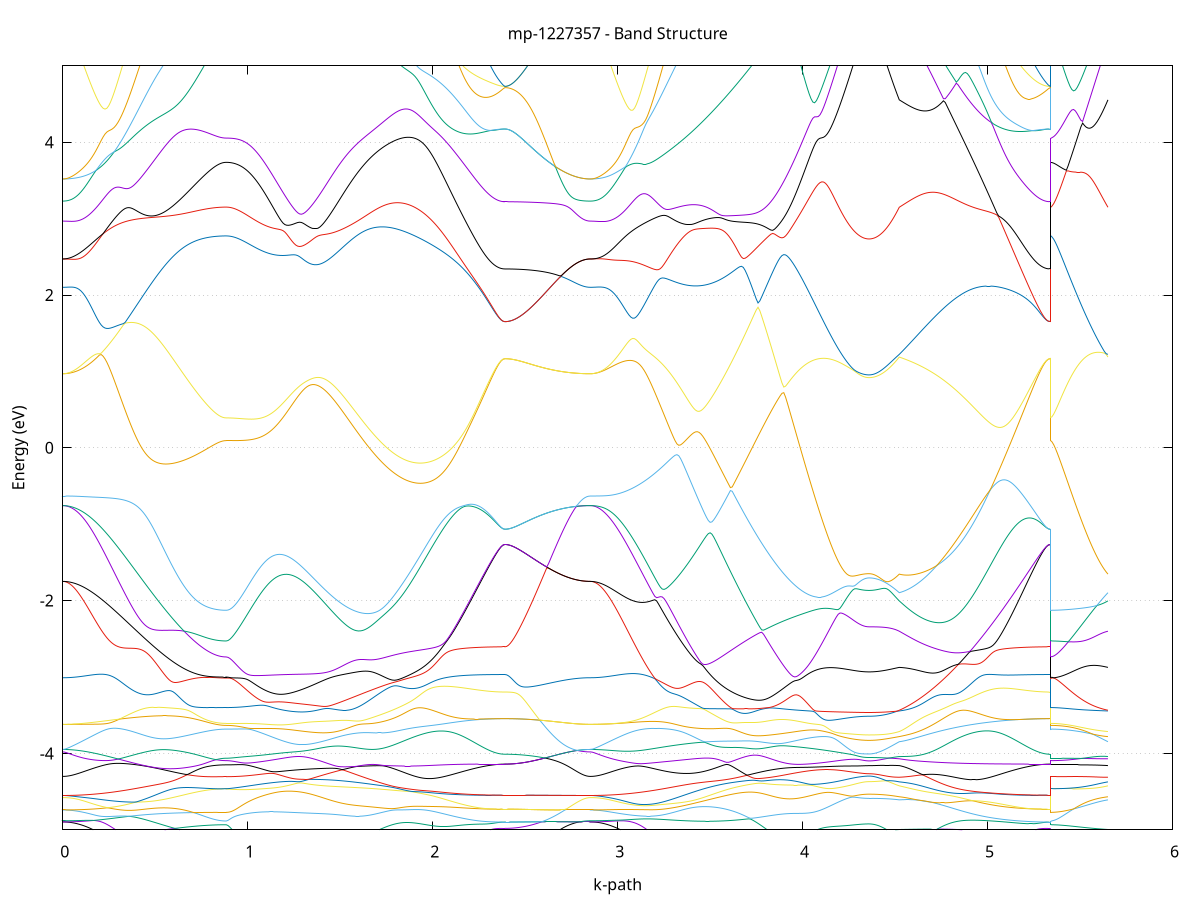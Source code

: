 set title 'mp-1227357 - Band Structure'
set xlabel 'k-path'
set ylabel 'Energy (eV)'
set grid y
set yrange [-5:5]
set terminal png size 800,600
set output 'mp-1227357_bands_gnuplot.png'
plot '-' using 1:2 with lines notitle, '-' using 1:2 with lines notitle, '-' using 1:2 with lines notitle, '-' using 1:2 with lines notitle, '-' using 1:2 with lines notitle, '-' using 1:2 with lines notitle, '-' using 1:2 with lines notitle, '-' using 1:2 with lines notitle, '-' using 1:2 with lines notitle, '-' using 1:2 with lines notitle, '-' using 1:2 with lines notitle, '-' using 1:2 with lines notitle, '-' using 1:2 with lines notitle, '-' using 1:2 with lines notitle, '-' using 1:2 with lines notitle, '-' using 1:2 with lines notitle, '-' using 1:2 with lines notitle, '-' using 1:2 with lines notitle, '-' using 1:2 with lines notitle, '-' using 1:2 with lines notitle, '-' using 1:2 with lines notitle, '-' using 1:2 with lines notitle, '-' using 1:2 with lines notitle, '-' using 1:2 with lines notitle, '-' using 1:2 with lines notitle, '-' using 1:2 with lines notitle, '-' using 1:2 with lines notitle, '-' using 1:2 with lines notitle, '-' using 1:2 with lines notitle, '-' using 1:2 with lines notitle, '-' using 1:2 with lines notitle, '-' using 1:2 with lines notitle, '-' using 1:2 with lines notitle, '-' using 1:2 with lines notitle, '-' using 1:2 with lines notitle, '-' using 1:2 with lines notitle, '-' using 1:2 with lines notitle, '-' using 1:2 with lines notitle, '-' using 1:2 with lines notitle, '-' using 1:2 with lines notitle, '-' using 1:2 with lines notitle, '-' using 1:2 with lines notitle, '-' using 1:2 with lines notitle, '-' using 1:2 with lines notitle, '-' using 1:2 with lines notitle, '-' using 1:2 with lines notitle, '-' using 1:2 with lines notitle, '-' using 1:2 with lines notitle, '-' using 1:2 with lines notitle, '-' using 1:2 with lines notitle, '-' using 1:2 with lines notitle, '-' using 1:2 with lines notitle, '-' using 1:2 with lines notitle, '-' using 1:2 with lines notitle, '-' using 1:2 with lines notitle, '-' using 1:2 with lines notitle, '-' using 1:2 with lines notitle, '-' using 1:2 with lines notitle, '-' using 1:2 with lines notitle, '-' using 1:2 with lines notitle, '-' using 1:2 with lines notitle, '-' using 1:2 with lines notitle, '-' using 1:2 with lines notitle, '-' using 1:2 with lines notitle, '-' using 1:2 with lines notitle, '-' using 1:2 with lines notitle, '-' using 1:2 with lines notitle, '-' using 1:2 with lines notitle, '-' using 1:2 with lines notitle, '-' using 1:2 with lines notitle, '-' using 1:2 with lines notitle, '-' using 1:2 with lines notitle, '-' using 1:2 with lines notitle, '-' using 1:2 with lines notitle, '-' using 1:2 with lines notitle, '-' using 1:2 with lines notitle, '-' using 1:2 with lines notitle, '-' using 1:2 with lines notitle, '-' using 1:2 with lines notitle, '-' using 1:2 with lines notitle
0.000000 -100.859435
0.009927 -100.859435
0.019854 -100.859435
0.029781 -100.859435
0.039708 -100.859435
0.049636 -100.859435
0.059563 -100.859435
0.069490 -100.859435
0.079417 -100.859435
0.089344 -100.859435
0.099271 -100.859435
0.109198 -100.859435
0.119125 -100.859435
0.129053 -100.859435
0.138980 -100.859435
0.148907 -100.859435
0.158834 -100.859435
0.168761 -100.859435
0.178688 -100.859435
0.188615 -100.859435
0.198542 -100.859435
0.208470 -100.859435
0.218397 -100.859435
0.228324 -100.859435
0.238251 -100.859435
0.248178 -100.859435
0.258105 -100.859435
0.268032 -100.859435
0.277959 -100.859435
0.287887 -100.859435
0.297814 -100.859435
0.307741 -100.859435
0.317668 -100.859435
0.327595 -100.859435
0.337522 -100.859435
0.347449 -100.859435
0.357376 -100.859435
0.367303 -100.859435
0.377231 -100.859435
0.387158 -100.859435
0.397085 -100.859435
0.407012 -100.859435
0.416939 -100.859435
0.426866 -100.859435
0.436793 -100.859435
0.446720 -100.859435
0.456648 -100.859435
0.466575 -100.859435
0.476502 -100.859435
0.486429 -100.859435
0.496356 -100.859435
0.506283 -100.859335
0.516210 -100.859435
0.526137 -100.859335
0.536065 -100.859335
0.545992 -100.859435
0.555919 -100.859435
0.565846 -100.859435
0.575773 -100.859435
0.585700 -100.859435
0.595627 -100.859435
0.605554 -100.859435
0.615482 -100.859435
0.625409 -100.859435
0.635336 -100.859435
0.645263 -100.859435
0.655190 -100.859435
0.665117 -100.859435
0.675044 -100.859435
0.684971 -100.859435
0.694898 -100.859435
0.704826 -100.859435
0.714753 -100.859435
0.724680 -100.859435
0.734607 -100.859435
0.744534 -100.859435
0.754461 -100.859435
0.764388 -100.859435
0.774315 -100.859435
0.784243 -100.859435
0.794170 -100.859435
0.804097 -100.859435
0.814024 -100.859435
0.823951 -100.859435
0.833878 -100.859435
0.843805 -100.859435
0.853732 -100.859435
0.863660 -100.859435
0.873587 -100.859435
0.883514 -100.859435
0.883514 -100.859435
0.893431 -100.859435
0.903347 -100.859435
0.913264 -100.859435
0.923181 -100.859435
0.933098 -100.859435
0.943015 -100.859435
0.952932 -100.859435
0.962848 -100.859435
0.972765 -100.859435
0.982682 -100.859435
0.992599 -100.859435
1.002516 -100.859435
1.012433 -100.859435
1.022349 -100.859435
1.032266 -100.859435
1.042183 -100.859435
1.052100 -100.859435
1.062017 -100.859435
1.071933 -100.859435
1.081850 -100.859435
1.091767 -100.859435
1.101684 -100.859435
1.111601 -100.859435
1.121518 -100.859435
1.131434 -100.859435
1.141351 -100.859435
1.151268 -100.859435
1.161185 -100.859435
1.171102 -100.859435
1.181019 -100.859435
1.190935 -100.859435
1.200852 -100.859435
1.210769 -100.859435
1.220686 -100.859435
1.230603 -100.859435
1.240520 -100.859435
1.250436 -100.859435
1.260353 -100.859435
1.270270 -100.859435
1.280187 -100.859435
1.290104 -100.859435
1.300020 -100.859435
1.309937 -100.859435
1.319854 -100.859435
1.329771 -100.859435
1.339688 -100.859435
1.349605 -100.859435
1.359521 -100.859435
1.369438 -100.859435
1.379355 -100.859435
1.389272 -100.859435
1.399189 -100.859435
1.409106 -100.859435
1.419022 -100.859435
1.428939 -100.859435
1.438856 -100.859435
1.448773 -100.859435
1.448773 -100.859435
1.458684 -100.859435
1.468596 -100.859435
1.478508 -100.859435
1.488419 -100.859435
1.498331 -100.859435
1.508242 -100.859435
1.518154 -100.859435
1.528065 -100.859435
1.537977 -100.859435
1.547889 -100.859435
1.557800 -100.859435
1.567712 -100.859435
1.577623 -100.859435
1.587535 -100.859435
1.597446 -100.859435
1.607358 -100.859435
1.617270 -100.859435
1.627181 -100.859435
1.637093 -100.859435
1.647004 -100.859435
1.656916 -100.859435
1.666827 -100.859435
1.676739 -100.859435
1.686650 -100.859435
1.696562 -100.859435
1.706474 -100.859435
1.716385 -100.859435
1.726297 -100.859435
1.736208 -100.859435
1.746120 -100.859435
1.756031 -100.859435
1.765943 -100.859435
1.775855 -100.859435
1.785766 -100.859435
1.795678 -100.859435
1.805589 -100.859435
1.815501 -100.859435
1.825412 -100.859435
1.835324 -100.859435
1.845236 -100.859435
1.855147 -100.859435
1.865059 -100.859435
1.874970 -100.859435
1.884882 -100.859435
1.894793 -100.859435
1.904705 -100.859435
1.914617 -100.859435
1.924528 -100.859435
1.934440 -100.859435
1.944351 -100.859435
1.954263 -100.859435
1.964174 -100.859435
1.974086 -100.859435
1.983998 -100.859435
1.993909 -100.859435
2.003821 -100.859435
2.013732 -100.859435
2.023644 -100.859435
2.033555 -100.859435
2.043467 -100.859335
2.053378 -100.859335
2.063290 -100.859335
2.073202 -100.859335
2.083113 -100.859335
2.093025 -100.859335
2.102936 -100.859335
2.112848 -100.859335
2.122759 -100.859335
2.132671 -100.859335
2.142583 -100.859335
2.152494 -100.859335
2.162406 -100.859335
2.172317 -100.859335
2.182229 -100.859335
2.192140 -100.859335
2.202052 -100.859335
2.211964 -100.859435
2.221875 -100.859435
2.231787 -100.859435
2.241698 -100.859435
2.251610 -100.859435
2.261521 -100.859435
2.271433 -100.859435
2.281345 -100.859435
2.291256 -100.859435
2.301168 -100.859435
2.311079 -100.859435
2.320991 -100.859435
2.330902 -100.859435
2.340814 -100.859435
2.350725 -100.859435
2.360637 -100.859435
2.370549 -100.859435
2.380460 -100.859435
2.390372 -100.859435
2.390372 -100.859435
2.400203 -100.859435
2.410034 -100.859435
2.419865 -100.859435
2.429697 -100.859435
2.439528 -100.859435
2.449359 -100.859435
2.459190 -100.859435
2.469021 -100.859435
2.478853 -100.859435
2.488684 -100.859435
2.498515 -100.859435
2.508346 -100.859435
2.518177 -100.859435
2.528009 -100.859435
2.537840 -100.859435
2.547671 -100.859435
2.557502 -100.859435
2.567334 -100.859435
2.577165 -100.859435
2.586996 -100.859435
2.596827 -100.859435
2.606658 -100.859435
2.616490 -100.859435
2.626321 -100.859435
2.636152 -100.859435
2.645983 -100.859435
2.655814 -100.859435
2.665646 -100.859435
2.675477 -100.859435
2.685308 -100.859435
2.695139 -100.859435
2.704971 -100.859435
2.714802 -100.859435
2.724633 -100.859435
2.734464 -100.859435
2.744295 -100.859435
2.754127 -100.859435
2.763958 -100.859435
2.773789 -100.859435
2.783620 -100.859435
2.793451 -100.859435
2.803283 -100.859435
2.813114 -100.859435
2.822945 -100.859435
2.832776 -100.859435
2.842607 -100.859435
2.852439 -100.859435
2.852439 -100.859435
2.862401 -100.859435
2.872363 -100.859435
2.882325 -100.859435
2.892287 -100.859435
2.902249 -100.859435
2.912211 -100.859435
2.922173 -100.859435
2.932136 -100.859435
2.942098 -100.859435
2.952060 -100.859435
2.962022 -100.859435
2.971984 -100.859435
2.981946 -100.859435
2.991908 -100.859435
3.001870 -100.859435
3.011832 -100.859435
3.021794 -100.859435
3.031757 -100.859435
3.041719 -100.859435
3.051681 -100.859535
3.061643 -100.859435
3.071605 -100.859435
3.081567 -100.859435
3.091529 -100.859435
3.101491 -100.859435
3.111453 -100.859435
3.121415 -100.859435
3.131378 -100.859435
3.141340 -100.859435
3.151302 -100.859435
3.161264 -100.859435
3.171226 -100.859435
3.181188 -100.859435
3.191150 -100.859435
3.201112 -100.859435
3.211074 -100.859435
3.221036 -100.859435
3.230999 -100.859435
3.240961 -100.859435
3.250923 -100.859435
3.260885 -100.859435
3.270847 -100.859435
3.280809 -100.859435
3.290771 -100.859435
3.300733 -100.859435
3.310695 -100.859435
3.320657 -100.859435
3.330620 -100.859435
3.340582 -100.859435
3.350544 -100.859435
3.360506 -100.859435
3.370468 -100.859435
3.380430 -100.859435
3.390392 -100.859435
3.400354 -100.859435
3.410316 -100.859435
3.420278 -100.859435
3.430241 -100.859435
3.440203 -100.859435
3.450165 -100.859435
3.460127 -100.859435
3.470089 -100.859435
3.480051 -100.859435
3.490013 -100.859435
3.499975 -100.859435
3.509937 -100.859435
3.519899 -100.859435
3.529862 -100.859435
3.539824 -100.859435
3.549786 -100.859435
3.559748 -100.859435
3.569710 -100.859435
3.579672 -100.859435
3.589634 -100.859435
3.599596 -100.859435
3.609558 -100.859435
3.619520 -100.859435
3.629483 -100.859435
3.639445 -100.859435
3.649407 -100.859435
3.659369 -100.859435
3.669331 -100.859435
3.679293 -100.859435
3.689255 -100.859435
3.699217 -100.859435
3.709179 -100.859435
3.719142 -100.859435
3.729104 -100.859435
3.739066 -100.859435
3.749028 -100.859435
3.758990 -100.859435
3.768952 -100.859435
3.778914 -100.859435
3.788876 -100.859435
3.798838 -100.859435
3.808800 -100.859435
3.818763 -100.859435
3.828725 -100.859435
3.838687 -100.859435
3.848649 -100.859435
3.858611 -100.859435
3.868573 -100.859435
3.878535 -100.859435
3.888497 -100.859435
3.888497 -100.859435
3.898306 -100.859435
3.908114 -100.859435
3.917922 -100.859435
3.927730 -100.859435
3.937539 -100.859435
3.947347 -100.859435
3.957155 -100.859435
3.966964 -100.859435
3.976772 -100.859435
3.986580 -100.859435
3.996389 -100.859435
4.006197 -100.859435
4.016005 -100.859435
4.025814 -100.859435
4.035622 -100.859435
4.045430 -100.859435
4.055239 -100.859435
4.065047 -100.859435
4.074855 -100.859435
4.084664 -100.859435
4.094472 -100.859435
4.104280 -100.859435
4.114089 -100.859435
4.123897 -100.859435
4.133705 -100.859435
4.143514 -100.859435
4.153322 -100.859435
4.163130 -100.859435
4.172939 -100.859435
4.182747 -100.859435
4.192555 -100.859435
4.202364 -100.859435
4.212172 -100.859435
4.221980 -100.859435
4.231788 -100.859435
4.241597 -100.859435
4.251405 -100.859435
4.261213 -100.859435
4.271022 -100.859435
4.280830 -100.859435
4.290638 -100.859435
4.300447 -100.859435
4.310255 -100.859435
4.320063 -100.859335
4.329872 -100.859335
4.339680 -100.859335
4.349488 -100.859335
4.359297 -100.859335
4.359297 -100.859335
4.368908 -100.859335
4.378519 -100.859335
4.388131 -100.859335
4.397742 -100.859335
4.407353 -100.859335
4.416965 -100.859435
4.426576 -100.859435
4.436187 -100.859435
4.445799 -100.859435
4.455410 -100.859435
4.465021 -100.859435
4.474633 -100.859435
4.484244 -100.859435
4.493855 -100.859435
4.503466 -100.859435
4.513078 -100.859435
4.522689 -100.859435
4.522689 -100.859435
4.532634 -100.859435
4.542578 -100.859435
4.552523 -100.859435
4.562467 -100.859435
4.572412 -100.859435
4.582356 -100.859435
4.592301 -100.859435
4.602245 -100.859435
4.612190 -100.859435
4.622134 -100.859435
4.632079 -100.859435
4.642023 -100.859435
4.651968 -100.859435
4.661912 -100.859435
4.671856 -100.859435
4.681801 -100.859435
4.691745 -100.859435
4.701690 -100.859435
4.711634 -100.859435
4.721579 -100.859435
4.731523 -100.859435
4.741468 -100.859435
4.751412 -100.859435
4.761357 -100.859435
4.771301 -100.859435
4.781246 -100.859435
4.791190 -100.859435
4.801135 -100.859435
4.811079 -100.859435
4.821024 -100.859435
4.830968 -100.859435
4.840913 -100.859435
4.850857 -100.859435
4.860802 -100.859435
4.870746 -100.859435
4.880691 -100.859435
4.890635 -100.859435
4.900580 -100.859435
4.910524 -100.859435
4.920469 -100.859435
4.930413 -100.859435
4.940358 -100.859435
4.950302 -100.859435
4.960247 -100.859435
4.970191 -100.859435
4.980136 -100.859435
4.990080 -100.859435
5.000025 -100.859435
5.009969 -100.859435
5.019914 -100.859435
5.029858 -100.859435
5.039803 -100.859435
5.049747 -100.859435
5.059692 -100.859435
5.069636 -100.859335
5.079581 -100.859335
5.089525 -100.859335
5.099470 -100.859335
5.109414 -100.859335
5.119359 -100.859435
5.129303 -100.859435
5.139248 -100.859435
5.149192 -100.859435
5.159137 -100.859435
5.169081 -100.859435
5.179026 -100.859435
5.188970 -100.859435
5.198915 -100.859435
5.208859 -100.859435
5.218804 -100.859435
5.228748 -100.859435
5.238693 -100.859435
5.248637 -100.859435
5.258582 -100.859435
5.268526 -100.859435
5.278471 -100.859435
5.288415 -100.859435
5.298360 -100.859435
5.308304 -100.859435
5.318249 -100.859435
5.328193 -100.859435
5.338138 -100.859435
5.338138 -100.859435
5.347914 -100.859435
5.357690 -100.859435
5.367466 -100.859435
5.377242 -100.859435
5.387018 -100.859435
5.396794 -100.859435
5.406570 -100.859435
5.416346 -100.859435
5.426122 -100.859435
5.435899 -100.859435
5.445675 -100.859435
5.455451 -100.859435
5.465227 -100.859435
5.475003 -100.859435
5.484779 -100.859435
5.494555 -100.859435
5.504331 -100.859435
5.514107 -100.859435
5.523883 -100.859435
5.533659 -100.859435
5.543436 -100.859435
5.553212 -100.859435
5.562988 -100.859435
5.572764 -100.859435
5.582540 -100.859435
5.592316 -100.859435
5.602092 -100.859435
5.611868 -100.859435
5.621644 -100.859435
5.631420 -100.859435
5.641196 -100.859435
5.650973 -100.859435
e
0.000000 -99.711935
0.009927 -99.711935
0.019854 -99.711935
0.029781 -99.711935
0.039708 -99.711935
0.049636 -99.711935
0.059563 -99.711935
0.069490 -99.711935
0.079417 -99.711935
0.089344 -99.711935
0.099271 -99.711935
0.109198 -99.711935
0.119125 -99.711835
0.129053 -99.711835
0.138980 -99.711835
0.148907 -99.711835
0.158834 -99.711835
0.168761 -99.711835
0.178688 -99.711835
0.188615 -99.711835
0.198542 -99.711835
0.208470 -99.711835
0.218397 -99.711835
0.228324 -99.711835
0.238251 -99.711835
0.248178 -99.711835
0.258105 -99.711835
0.268032 -99.711735
0.277959 -99.711735
0.287887 -99.711735
0.297814 -99.711735
0.307741 -99.711735
0.317668 -99.711635
0.327595 -99.711635
0.337522 -99.711635
0.347449 -99.711635
0.357376 -99.711635
0.367303 -99.711635
0.377231 -99.711535
0.387158 -99.711535
0.397085 -99.711535
0.407012 -99.711535
0.416939 -99.711535
0.426866 -99.711435
0.436793 -99.711435
0.446720 -99.711435
0.456648 -99.711435
0.466575 -99.711435
0.476502 -99.711435
0.486429 -99.711435
0.496356 -99.711335
0.506283 -99.711335
0.516210 -99.711335
0.526137 -99.711335
0.536065 -99.711335
0.545992 -99.711335
0.555919 -99.711335
0.565846 -99.711335
0.575773 -99.711335
0.585700 -99.711235
0.595627 -99.711235
0.605554 -99.711235
0.615482 -99.711235
0.625409 -99.711235
0.635336 -99.711235
0.645263 -99.711235
0.655190 -99.711235
0.665117 -99.711135
0.675044 -99.711135
0.684971 -99.711135
0.694898 -99.711135
0.704826 -99.711135
0.714753 -99.711135
0.724680 -99.711135
0.734607 -99.711135
0.744534 -99.711135
0.754461 -99.711135
0.764388 -99.711135
0.774315 -99.711035
0.784243 -99.711035
0.794170 -99.711035
0.804097 -99.711035
0.814024 -99.711035
0.823951 -99.711035
0.833878 -99.711035
0.843805 -99.711035
0.853732 -99.711035
0.863660 -99.711035
0.873587 -99.711035
0.883514 -99.711035
0.883514 -99.711035
0.893431 -99.711035
0.903347 -99.711035
0.913264 -99.711035
0.923181 -99.711035
0.933098 -99.711035
0.943015 -99.711035
0.952932 -99.711035
0.962848 -99.711035
0.972765 -99.711035
0.982682 -99.711035
0.992599 -99.711035
1.002516 -99.711035
1.012433 -99.711035
1.022349 -99.711035
1.032266 -99.711035
1.042183 -99.711035
1.052100 -99.711035
1.062017 -99.711035
1.071933 -99.711035
1.081850 -99.711035
1.091767 -99.711035
1.101684 -99.711035
1.111601 -99.711035
1.121518 -99.711035
1.131434 -99.711035
1.141351 -99.711035
1.151268 -99.710935
1.161185 -99.710935
1.171102 -99.710935
1.181019 -99.710935
1.190935 -99.710935
1.200852 -99.710935
1.210769 -99.710935
1.220686 -99.710935
1.230603 -99.710935
1.240520 -99.710935
1.250436 -99.710935
1.260353 -99.710935
1.270270 -99.710935
1.280187 -99.710935
1.290104 -99.710935
1.300020 -99.710935
1.309937 -99.710935
1.319854 -99.710935
1.329771 -99.710935
1.339688 -99.710935
1.349605 -99.710935
1.359521 -99.710935
1.369438 -99.710935
1.379355 -99.710935
1.389272 -99.710935
1.399189 -99.710935
1.409106 -99.710935
1.419022 -99.710935
1.428939 -99.710935
1.438856 -99.710935
1.448773 -99.710935
1.448773 -99.710935
1.458684 -99.710935
1.468596 -99.710935
1.478508 -99.710935
1.488419 -99.710935
1.498331 -99.711035
1.508242 -99.711035
1.518154 -99.711035
1.528065 -99.711035
1.537977 -99.711035
1.547889 -99.711035
1.557800 -99.711035
1.567712 -99.711035
1.577623 -99.711035
1.587535 -99.711035
1.597446 -99.711035
1.607358 -99.711035
1.617270 -99.711035
1.627181 -99.711035
1.637093 -99.711035
1.647004 -99.711035
1.656916 -99.711035
1.666827 -99.711035
1.676739 -99.711135
1.686650 -99.711135
1.696562 -99.711135
1.706474 -99.711135
1.716385 -99.711135
1.726297 -99.711135
1.736208 -99.711135
1.746120 -99.711135
1.756031 -99.711135
1.765943 -99.711135
1.775855 -99.711235
1.785766 -99.711235
1.795678 -99.711235
1.805589 -99.711235
1.815501 -99.711235
1.825412 -99.711235
1.835324 -99.711235
1.845236 -99.711335
1.855147 -99.711335
1.865059 -99.711335
1.874970 -99.711335
1.884882 -99.711335
1.894793 -99.711335
1.904705 -99.711335
1.914617 -99.711335
1.924528 -99.711335
1.934440 -99.711435
1.944351 -99.711435
1.954263 -99.711435
1.964174 -99.711435
1.974086 -99.711435
1.983998 -99.711435
1.993909 -99.711535
2.003821 -99.711535
2.013732 -99.711535
2.023644 -99.711535
2.033555 -99.711535
2.043467 -99.711535
2.053378 -99.711535
2.063290 -99.711535
2.073202 -99.711535
2.083113 -99.711535
2.093025 -99.711635
2.102936 -99.711635
2.112848 -99.711635
2.122759 -99.711635
2.132671 -99.711635
2.142583 -99.711635
2.152494 -99.711635
2.162406 -99.711635
2.172317 -99.711635
2.182229 -99.711735
2.192140 -99.711735
2.202052 -99.711735
2.211964 -99.711735
2.221875 -99.711735
2.231787 -99.711735
2.241698 -99.711735
2.251610 -99.711735
2.261521 -99.711835
2.271433 -99.711835
2.281345 -99.711835
2.291256 -99.711835
2.301168 -99.711835
2.311079 -99.711835
2.320991 -99.711835
2.330902 -99.711835
2.340814 -99.711835
2.350725 -99.711835
2.360637 -99.711835
2.370549 -99.711835
2.380460 -99.711835
2.390372 -99.711835
2.390372 -99.711835
2.400203 -99.711835
2.410034 -99.711835
2.419865 -99.711835
2.429697 -99.711835
2.439528 -99.711835
2.449359 -99.711835
2.459190 -99.711835
2.469021 -99.711835
2.478853 -99.711835
2.488684 -99.711835
2.498515 -99.711835
2.508346 -99.711835
2.518177 -99.711835
2.528009 -99.711835
2.537840 -99.711835
2.547671 -99.711835
2.557502 -99.711835
2.567334 -99.711835
2.577165 -99.711835
2.586996 -99.711835
2.596827 -99.711935
2.606658 -99.711935
2.616490 -99.711935
2.626321 -99.711935
2.636152 -99.711935
2.645983 -99.711935
2.655814 -99.711935
2.665646 -99.711935
2.675477 -99.711935
2.685308 -99.711935
2.695139 -99.711935
2.704971 -99.711935
2.714802 -99.711935
2.724633 -99.711935
2.734464 -99.711935
2.744295 -99.711935
2.754127 -99.711935
2.763958 -99.711935
2.773789 -99.711935
2.783620 -99.711935
2.793451 -99.711935
2.803283 -99.711935
2.813114 -99.711935
2.822945 -99.711935
2.832776 -99.711935
2.842607 -99.711935
2.852439 -99.711935
2.852439 -99.711935
2.862401 -99.711935
2.872363 -99.711935
2.882325 -99.711935
2.892287 -99.711935
2.902249 -99.711935
2.912211 -99.711935
2.922173 -99.711935
2.932136 -99.711935
2.942098 -99.711935
2.952060 -99.711835
2.962022 -99.711835
2.971984 -99.711835
2.981946 -99.711835
2.991908 -99.711835
3.001870 -99.711835
3.011832 -99.711835
3.021794 -99.711835
3.031757 -99.711835
3.041719 -99.711835
3.051681 -99.711835
3.061643 -99.711835
3.071605 -99.711835
3.081567 -99.711835
3.091529 -99.711835
3.101491 -99.711735
3.111453 -99.711735
3.121415 -99.711735
3.131378 -99.711735
3.141340 -99.711735
3.151302 -99.711735
3.161264 -99.711635
3.171226 -99.711635
3.181188 -99.711635
3.191150 -99.711635
3.201112 -99.711635
3.211074 -99.711635
3.221036 -99.711535
3.230999 -99.711535
3.240961 -99.711535
3.250923 -99.711535
3.260885 -99.711535
3.270847 -99.711535
3.280809 -99.711535
3.290771 -99.711535
3.300733 -99.711435
3.310695 -99.711435
3.320657 -99.711435
3.330620 -99.711435
3.340582 -99.711435
3.350544 -99.711335
3.360506 -99.711335
3.370468 -99.711335
3.380430 -99.711335
3.390392 -99.711335
3.400354 -99.711335
3.410316 -99.711335
3.420278 -99.711335
3.430241 -99.711335
3.440203 -99.711235
3.450165 -99.711235
3.460127 -99.711235
3.470089 -99.711235
3.480051 -99.711235
3.490013 -99.711235
3.499975 -99.711235
3.509937 -99.711235
3.519899 -99.711235
3.529862 -99.711135
3.539824 -99.711135
3.549786 -99.711135
3.559748 -99.711135
3.569710 -99.711135
3.579672 -99.711135
3.589634 -99.711035
3.599596 -99.711035
3.609558 -99.711035
3.619520 -99.711035
3.629483 -99.711035
3.639445 -99.711035
3.649407 -99.711035
3.659369 -99.711035
3.669331 -99.711035
3.679293 -99.711035
3.689255 -99.711035
3.699217 -99.711035
3.709179 -99.710935
3.719142 -99.711035
3.729104 -99.711035
3.739066 -99.711035
3.749028 -99.711035
3.758990 -99.711035
3.768952 -99.711035
3.778914 -99.711035
3.788876 -99.711035
3.798838 -99.710935
3.808800 -99.710935
3.818763 -99.710935
3.828725 -99.711035
3.838687 -99.710935
3.848649 -99.710935
3.858611 -99.710935
3.868573 -99.711035
3.878535 -99.711035
3.888497 -99.710935
3.888497 -99.710935
3.898306 -99.710935
3.908114 -99.710935
3.917922 -99.710935
3.927730 -99.711035
3.937539 -99.710935
3.947347 -99.710935
3.957155 -99.710935
3.966964 -99.710935
3.976772 -99.710935
3.986580 -99.710935
3.996389 -99.710935
4.006197 -99.710935
4.016005 -99.710935
4.025814 -99.710935
4.035622 -99.711035
4.045430 -99.711035
4.055239 -99.711035
4.065047 -99.711035
4.074855 -99.711035
4.084664 -99.711035
4.094472 -99.711035
4.104280 -99.711035
4.114089 -99.711035
4.123897 -99.711035
4.133705 -99.711035
4.143514 -99.711035
4.153322 -99.711035
4.163130 -99.711035
4.172939 -99.711035
4.182747 -99.711035
4.192555 -99.711035
4.202364 -99.711035
4.212172 -99.711035
4.221980 -99.711035
4.231788 -99.711035
4.241597 -99.711035
4.251405 -99.711035
4.261213 -99.711035
4.271022 -99.711035
4.280830 -99.711035
4.290638 -99.711035
4.300447 -99.711035
4.310255 -99.711035
4.320063 -99.711035
4.329872 -99.711035
4.339680 -99.711035
4.349488 -99.711035
4.359297 -99.711035
4.359297 -99.711035
4.368908 -99.711035
4.378519 -99.711035
4.388131 -99.711035
4.397742 -99.711035
4.407353 -99.711035
4.416965 -99.711035
4.426576 -99.711035
4.436187 -99.711035
4.445799 -99.711035
4.455410 -99.711035
4.465021 -99.711035
4.474633 -99.711035
4.484244 -99.711035
4.493855 -99.711035
4.503466 -99.711035
4.513078 -99.711035
4.522689 -99.711035
4.522689 -99.711035
4.532634 -99.711035
4.542578 -99.711035
4.552523 -99.711035
4.562467 -99.711035
4.572412 -99.711035
4.582356 -99.711135
4.592301 -99.711135
4.602245 -99.711135
4.612190 -99.711135
4.622134 -99.711135
4.632079 -99.711135
4.642023 -99.711135
4.651968 -99.711135
4.661912 -99.711135
4.671856 -99.711135
4.681801 -99.711135
4.691745 -99.711135
4.701690 -99.711135
4.711634 -99.711135
4.721579 -99.711235
4.731523 -99.711235
4.741468 -99.711235
4.751412 -99.711235
4.761357 -99.711235
4.771301 -99.711235
4.781246 -99.711235
4.791190 -99.711335
4.801135 -99.711335
4.811079 -99.711335
4.821024 -99.711335
4.830968 -99.711335
4.840913 -99.711335
4.850857 -99.711335
4.860802 -99.711435
4.870746 -99.711435
4.880691 -99.711435
4.890635 -99.711435
4.900580 -99.711435
4.910524 -99.711435
4.920469 -99.711435
4.930413 -99.711435
4.940358 -99.711535
4.950302 -99.711535
4.960247 -99.711535
4.970191 -99.711535
4.980136 -99.711535
4.990080 -99.711535
5.000025 -99.711535
5.009969 -99.711535
5.019914 -99.711635
5.029858 -99.711635
5.039803 -99.711635
5.049747 -99.711635
5.059692 -99.711635
5.069636 -99.711635
5.079581 -99.711635
5.089525 -99.711635
5.099470 -99.711635
5.109414 -99.711635
5.119359 -99.711735
5.129303 -99.711735
5.139248 -99.711735
5.149192 -99.711735
5.159137 -99.711735
5.169081 -99.711735
5.179026 -99.711735
5.188970 -99.711735
5.198915 -99.711735
5.208859 -99.711835
5.218804 -99.711835
5.228748 -99.711835
5.238693 -99.711835
5.248637 -99.711835
5.258582 -99.711835
5.268526 -99.711835
5.278471 -99.711835
5.288415 -99.711835
5.298360 -99.711835
5.308304 -99.711835
5.318249 -99.711835
5.328193 -99.711835
5.338138 -99.711835
5.338138 -99.711035
5.347914 -99.711035
5.357690 -99.711035
5.367466 -99.711035
5.377242 -99.711035
5.387018 -99.711035
5.396794 -99.711035
5.406570 -99.711035
5.416346 -99.711035
5.426122 -99.711035
5.435899 -99.711035
5.445675 -99.711035
5.455451 -99.711035
5.465227 -99.711035
5.475003 -99.711035
5.484779 -99.711035
5.494555 -99.711035
5.504331 -99.711035
5.514107 -99.711035
5.523883 -99.711035
5.533659 -99.711035
5.543436 -99.711035
5.553212 -99.711035
5.562988 -99.711035
5.572764 -99.711035
5.582540 -99.711035
5.592316 -99.711035
5.602092 -99.711035
5.611868 -99.711035
5.621644 -99.711035
5.631420 -99.711035
5.641196 -99.711035
5.650973 -99.711035
e
0.000000 -99.682335
0.009927 -99.682335
0.019854 -99.682335
0.029781 -99.682335
0.039708 -99.682235
0.049636 -99.682235
0.059563 -99.682235
0.069490 -99.682235
0.079417 -99.682235
0.089344 -99.682135
0.099271 -99.682135
0.109198 -99.682135
0.119125 -99.682035
0.129053 -99.682035
0.138980 -99.681935
0.148907 -99.681935
0.158834 -99.681835
0.168761 -99.681835
0.178688 -99.681735
0.188615 -99.681735
0.198542 -99.681635
0.208470 -99.681635
0.218397 -99.681535
0.228324 -99.681435
0.238251 -99.681435
0.248178 -99.681335
0.258105 -99.681235
0.268032 -99.681135
0.277959 -99.681035
0.287887 -99.680935
0.297814 -99.680835
0.307741 -99.680735
0.317668 -99.680635
0.327595 -99.680535
0.337522 -99.680435
0.347449 -99.680335
0.357376 -99.680235
0.367303 -99.680135
0.377231 -99.680035
0.387158 -99.679935
0.397085 -99.679735
0.407012 -99.679635
0.416939 -99.679535
0.426866 -99.679435
0.436793 -99.679235
0.446720 -99.679135
0.456648 -99.679035
0.466575 -99.678935
0.476502 -99.678735
0.486429 -99.678635
0.496356 -99.678535
0.506283 -99.678335
0.516210 -99.678235
0.526137 -99.678135
0.536065 -99.677935
0.545992 -99.677835
0.555919 -99.677735
0.565846 -99.677535
0.575773 -99.677435
0.585700 -99.677235
0.595627 -99.677135
0.605554 -99.677035
0.615482 -99.676835
0.625409 -99.676735
0.635336 -99.676535
0.645263 -99.676435
0.655190 -99.676335
0.665117 -99.676135
0.675044 -99.676035
0.684971 -99.675835
0.694898 -99.675735
0.704826 -99.675635
0.714753 -99.675435
0.724680 -99.675335
0.734607 -99.675235
0.744534 -99.675135
0.754461 -99.675035
0.764388 -99.674935
0.774315 -99.674835
0.784243 -99.674735
0.794170 -99.674635
0.804097 -99.674535
0.814024 -99.674435
0.823951 -99.674435
0.833878 -99.674335
0.843805 -99.674235
0.853732 -99.674235
0.863660 -99.674235
0.873587 -99.674235
0.883514 -99.674235
0.883514 -99.674235
0.893431 -99.674235
0.903347 -99.674235
0.913264 -99.674235
0.923181 -99.674135
0.933098 -99.674135
0.943015 -99.674135
0.952932 -99.674135
0.962848 -99.674135
0.972765 -99.674035
0.982682 -99.674035
0.992599 -99.674035
1.002516 -99.673935
1.012433 -99.673935
1.022349 -99.673935
1.032266 -99.673835
1.042183 -99.673735
1.052100 -99.673735
1.062017 -99.673635
1.071933 -99.673635
1.081850 -99.673535
1.091767 -99.673435
1.101684 -99.673435
1.111601 -99.673335
1.121518 -99.673235
1.131434 -99.673135
1.141351 -99.673035
1.151268 -99.672935
1.161185 -99.672835
1.171102 -99.672735
1.181019 -99.672735
1.190935 -99.672635
1.200852 -99.672535
1.210769 -99.672335
1.220686 -99.672235
1.230603 -99.672135
1.240520 -99.672035
1.250436 -99.671935
1.260353 -99.671835
1.270270 -99.671735
1.280187 -99.671635
1.290104 -99.671535
1.300020 -99.671435
1.309937 -99.671335
1.319854 -99.671235
1.329771 -99.671135
1.339688 -99.671035
1.349605 -99.671035
1.359521 -99.670935
1.369438 -99.670935
1.379355 -99.670835
1.389272 -99.670835
1.399189 -99.670835
1.409106 -99.670935
1.419022 -99.670935
1.428939 -99.671035
1.438856 -99.671135
1.448773 -99.671235
1.448773 -99.671235
1.458684 -99.671335
1.468596 -99.671435
1.478508 -99.671635
1.488419 -99.671735
1.498331 -99.671935
1.508242 -99.672035
1.518154 -99.672235
1.528065 -99.672435
1.537977 -99.672535
1.547889 -99.672735
1.557800 -99.672835
1.567712 -99.673035
1.577623 -99.673235
1.587535 -99.673335
1.597446 -99.673535
1.607358 -99.673735
1.617270 -99.673835
1.627181 -99.674035
1.637093 -99.674235
1.647004 -99.674435
1.656916 -99.674535
1.666827 -99.674735
1.676739 -99.674935
1.686650 -99.675135
1.696562 -99.675235
1.706474 -99.675435
1.716385 -99.675635
1.726297 -99.675835
1.736208 -99.675935
1.746120 -99.676135
1.756031 -99.676335
1.765943 -99.676535
1.775855 -99.676635
1.785766 -99.676835
1.795678 -99.676935
1.805589 -99.677135
1.815501 -99.677335
1.825412 -99.677435
1.835324 -99.677635
1.845236 -99.677835
1.855147 -99.677935
1.865059 -99.678135
1.874970 -99.678235
1.884882 -99.678435
1.894793 -99.678535
1.904705 -99.678735
1.914617 -99.678835
1.924528 -99.679035
1.934440 -99.679135
1.944351 -99.679235
1.954263 -99.679435
1.964174 -99.679535
1.974086 -99.679635
1.983998 -99.679835
1.993909 -99.679935
2.003821 -99.680035
2.013732 -99.680135
2.023644 -99.680335
2.033555 -99.680435
2.043467 -99.680535
2.053378 -99.680635
2.063290 -99.680735
2.073202 -99.680835
2.083113 -99.680935
2.093025 -99.681035
2.102936 -99.681135
2.112848 -99.681235
2.122759 -99.681335
2.132671 -99.681435
2.142583 -99.681435
2.152494 -99.681535
2.162406 -99.681635
2.172317 -99.681735
2.182229 -99.681835
2.192140 -99.681835
2.202052 -99.681935
2.211964 -99.682035
2.221875 -99.682035
2.231787 -99.682135
2.241698 -99.682135
2.251610 -99.682235
2.261521 -99.682235
2.271433 -99.682335
2.281345 -99.682335
2.291256 -99.682335
2.301168 -99.682435
2.311079 -99.682435
2.320991 -99.682535
2.330902 -99.682535
2.340814 -99.682535
2.350725 -99.682535
2.360637 -99.682535
2.370549 -99.682535
2.380460 -99.682535
2.390372 -99.682535
2.390372 -99.682535
2.400203 -99.682535
2.410034 -99.682535
2.419865 -99.682535
2.429697 -99.682535
2.439528 -99.682635
2.449359 -99.682635
2.459190 -99.682535
2.469021 -99.682535
2.478853 -99.682535
2.488684 -99.682635
2.498515 -99.682635
2.508346 -99.682635
2.518177 -99.682635
2.528009 -99.682535
2.537840 -99.682535
2.547671 -99.682535
2.557502 -99.682535
2.567334 -99.682535
2.577165 -99.682535
2.586996 -99.682435
2.596827 -99.682435
2.606658 -99.682435
2.616490 -99.682435
2.626321 -99.682435
2.636152 -99.682435
2.645983 -99.682435
2.655814 -99.682435
2.665646 -99.682435
2.675477 -99.682435
2.685308 -99.682435
2.695139 -99.682335
2.704971 -99.682335
2.714802 -99.682335
2.724633 -99.682335
2.734464 -99.682335
2.744295 -99.682335
2.754127 -99.682335
2.763958 -99.682335
2.773789 -99.682335
2.783620 -99.682335
2.793451 -99.682335
2.803283 -99.682335
2.813114 -99.682335
2.822945 -99.682335
2.832776 -99.682335
2.842607 -99.682335
2.852439 -99.682335
2.852439 -99.682335
2.862401 -99.682335
2.872363 -99.682335
2.882325 -99.682335
2.892287 -99.682235
2.902249 -99.682235
2.912211 -99.682235
2.922173 -99.682235
2.932136 -99.682235
2.942098 -99.682135
2.952060 -99.682135
2.962022 -99.682135
2.971984 -99.682035
2.981946 -99.682035
2.991908 -99.681935
3.001870 -99.681935
3.011832 -99.681835
3.021794 -99.681835
3.031757 -99.681735
3.041719 -99.681735
3.051681 -99.681635
3.061643 -99.681535
3.071605 -99.681535
3.081567 -99.681435
3.091529 -99.681335
3.101491 -99.681235
3.111453 -99.681135
3.121415 -99.681135
3.131378 -99.681035
3.141340 -99.680935
3.151302 -99.680835
3.161264 -99.680735
3.171226 -99.680635
3.181188 -99.680535
3.191150 -99.680335
3.201112 -99.680235
3.211074 -99.680135
3.221036 -99.680035
3.230999 -99.679935
3.240961 -99.679735
3.250923 -99.679635
3.260885 -99.679535
3.270847 -99.679435
3.280809 -99.679335
3.290771 -99.679135
3.300733 -99.679035
3.310695 -99.678935
3.320657 -99.678735
3.330620 -99.678635
3.340582 -99.678435
3.350544 -99.678335
3.360506 -99.678135
3.370468 -99.678035
3.380430 -99.677835
3.390392 -99.677735
3.400354 -99.677535
3.410316 -99.677435
3.420278 -99.677235
3.430241 -99.677135
3.440203 -99.676935
3.450165 -99.676835
3.460127 -99.676635
3.470089 -99.676435
3.480051 -99.676335
3.490013 -99.676135
3.499975 -99.675935
3.509937 -99.675835
3.519899 -99.675635
3.529862 -99.675435
3.539824 -99.675335
3.549786 -99.675135
3.559748 -99.674935
3.569710 -99.674835
3.579672 -99.674635
3.589634 -99.674435
3.599596 -99.674235
3.609558 -99.674135
3.619520 -99.673935
3.629483 -99.673735
3.639445 -99.673635
3.649407 -99.673435
3.659369 -99.673235
3.669331 -99.673135
3.679293 -99.672935
3.689255 -99.672735
3.699217 -99.672635
3.709179 -99.672435
3.719142 -99.672335
3.729104 -99.672135
3.739066 -99.672035
3.749028 -99.671835
3.758990 -99.671735
3.768952 -99.671635
3.778914 -99.671435
3.788876 -99.671335
3.798838 -99.671235
3.808800 -99.671135
3.818763 -99.671035
3.828725 -99.670935
3.838687 -99.670935
3.848649 -99.670835
3.858611 -99.670835
3.868573 -99.670835
3.878535 -99.670935
3.888497 -99.670935
3.888497 -99.670935
3.898306 -99.671035
3.908114 -99.671135
3.917922 -99.671235
3.927730 -99.671335
3.937539 -99.671335
3.947347 -99.671435
3.957155 -99.671535
3.966964 -99.671635
3.976772 -99.671735
3.986580 -99.671835
3.996389 -99.671935
4.006197 -99.672035
4.016005 -99.672135
4.025814 -99.672235
4.035622 -99.672335
4.045430 -99.672435
4.055239 -99.672535
4.065047 -99.672635
4.074855 -99.672735
4.084664 -99.672835
4.094472 -99.672935
4.104280 -99.673035
4.114089 -99.673135
4.123897 -99.673135
4.133705 -99.673235
4.143514 -99.673335
4.153322 -99.673435
4.163130 -99.673435
4.172939 -99.673535
4.182747 -99.673635
4.192555 -99.673635
4.202364 -99.673735
4.212172 -99.673735
4.221980 -99.673835
4.231788 -99.673835
4.241597 -99.673835
4.251405 -99.673935
4.261213 -99.673935
4.271022 -99.673935
4.280830 -99.674035
4.290638 -99.674035
4.300447 -99.674035
4.310255 -99.674035
4.320063 -99.674035
4.329872 -99.674135
4.339680 -99.674135
4.349488 -99.674135
4.359297 -99.674135
4.359297 -99.674135
4.368908 -99.674135
4.378519 -99.674135
4.388131 -99.674135
4.397742 -99.674135
4.407353 -99.674135
4.416965 -99.674135
4.426576 -99.674135
4.436187 -99.674235
4.445799 -99.674235
4.455410 -99.674235
4.465021 -99.674235
4.474633 -99.674235
4.484244 -99.674235
4.493855 -99.674235
4.503466 -99.674335
4.513078 -99.674335
4.522689 -99.674335
4.522689 -99.674335
4.532634 -99.674435
4.542578 -99.674535
4.552523 -99.674635
4.562467 -99.674635
4.572412 -99.674735
4.582356 -99.674935
4.592301 -99.674935
4.602245 -99.675135
4.612190 -99.675235
4.622134 -99.675335
4.632079 -99.675435
4.642023 -99.675535
4.651968 -99.675735
4.661912 -99.675835
4.671856 -99.676035
4.681801 -99.676135
4.691745 -99.676335
4.701690 -99.676435
4.711634 -99.676635
4.721579 -99.676735
4.731523 -99.676935
4.741468 -99.677035
4.751412 -99.677235
4.761357 -99.677335
4.771301 -99.677535
4.781246 -99.677635
4.791190 -99.677835
4.801135 -99.678035
4.811079 -99.678135
4.821024 -99.678235
4.830968 -99.678435
4.840913 -99.678535
4.850857 -99.678735
4.860802 -99.678835
4.870746 -99.679035
4.880691 -99.679135
4.890635 -99.679235
4.900580 -99.679435
4.910524 -99.679535
4.920469 -99.679635
4.930413 -99.679735
4.940358 -99.679935
4.950302 -99.680035
4.960247 -99.680135
4.970191 -99.680235
4.980136 -99.680435
4.990080 -99.680535
5.000025 -99.680635
5.009969 -99.680735
5.019914 -99.680835
5.029858 -99.680935
5.039803 -99.681035
5.049747 -99.681135
5.059692 -99.681235
5.069636 -99.681335
5.079581 -99.681335
5.089525 -99.681435
5.099470 -99.681535
5.109414 -99.681635
5.119359 -99.681735
5.129303 -99.681735
5.139248 -99.681835
5.149192 -99.681935
5.159137 -99.681935
5.169081 -99.682035
5.179026 -99.682135
5.188970 -99.682135
5.198915 -99.682235
5.208859 -99.682235
5.218804 -99.682335
5.228748 -99.682335
5.238693 -99.682435
5.248637 -99.682435
5.258582 -99.682435
5.268526 -99.682535
5.278471 -99.682535
5.288415 -99.682535
5.298360 -99.682535
5.308304 -99.682535
5.318249 -99.682535
5.328193 -99.682535
5.338138 -99.682535
5.338138 -99.674235
5.347914 -99.674235
5.357690 -99.674235
5.367466 -99.674235
5.377242 -99.674235
5.387018 -99.674235
5.396794 -99.674235
5.406570 -99.674235
5.416346 -99.674235
5.426122 -99.674235
5.435899 -99.674235
5.445675 -99.674235
5.455451 -99.674235
5.465227 -99.674235
5.475003 -99.674235
5.484779 -99.674235
5.494555 -99.674235
5.504331 -99.674235
5.514107 -99.674235
5.523883 -99.674235
5.533659 -99.674235
5.543436 -99.674335
5.553212 -99.674335
5.562988 -99.674335
5.572764 -99.674335
5.582540 -99.674335
5.592316 -99.674335
5.602092 -99.674335
5.611868 -99.674335
5.621644 -99.674335
5.631420 -99.674335
5.641196 -99.674335
5.650973 -99.674335
e
0.000000 -99.657135
0.009927 -99.657135
0.019854 -99.657135
0.029781 -99.657135
0.039708 -99.657135
0.049636 -99.657135
0.059563 -99.657135
0.069490 -99.657135
0.079417 -99.657035
0.089344 -99.657035
0.099271 -99.657035
0.109198 -99.657035
0.119125 -99.657035
0.129053 -99.657035
0.138980 -99.657035
0.148907 -99.657035
0.158834 -99.657135
0.168761 -99.657135
0.178688 -99.657235
0.188615 -99.657235
0.198542 -99.657335
0.208470 -99.657435
0.218397 -99.657435
0.228324 -99.657535
0.238251 -99.657635
0.248178 -99.657735
0.258105 -99.657835
0.268032 -99.657935
0.277959 -99.657935
0.287887 -99.658035
0.297814 -99.658135
0.307741 -99.658235
0.317668 -99.658335
0.327595 -99.658435
0.337522 -99.658535
0.347449 -99.658635
0.357376 -99.658735
0.367303 -99.658935
0.377231 -99.659035
0.387158 -99.659135
0.397085 -99.659235
0.407012 -99.659435
0.416939 -99.659535
0.426866 -99.659635
0.436793 -99.659835
0.446720 -99.659935
0.456648 -99.660035
0.466575 -99.660235
0.476502 -99.660335
0.486429 -99.660535
0.496356 -99.660635
0.506283 -99.660735
0.516210 -99.660935
0.526137 -99.661035
0.536065 -99.661235
0.545992 -99.661335
0.555919 -99.661535
0.565846 -99.661735
0.575773 -99.661835
0.585700 -99.662035
0.595627 -99.662135
0.605554 -99.662335
0.615482 -99.662435
0.625409 -99.662635
0.635336 -99.662735
0.645263 -99.662935
0.655190 -99.663135
0.665117 -99.663235
0.675044 -99.663435
0.684971 -99.663535
0.694898 -99.663635
0.704826 -99.663835
0.714753 -99.663935
0.724680 -99.664035
0.734607 -99.664235
0.744534 -99.664335
0.754461 -99.664435
0.764388 -99.664535
0.774315 -99.664635
0.784243 -99.664735
0.794170 -99.664835
0.804097 -99.664935
0.814024 -99.665035
0.823951 -99.665035
0.833878 -99.665135
0.843805 -99.665135
0.853732 -99.665235
0.863660 -99.665235
0.873587 -99.665235
0.883514 -99.665235
0.883514 -99.665235
0.893431 -99.665235
0.903347 -99.665235
0.913264 -99.665235
0.923181 -99.665335
0.933098 -99.665335
0.943015 -99.665335
0.952932 -99.665335
0.962848 -99.665335
0.972765 -99.665435
0.982682 -99.665435
0.992599 -99.665535
1.002516 -99.665535
1.012433 -99.665635
1.022349 -99.665635
1.032266 -99.665635
1.042183 -99.665735
1.052100 -99.665835
1.062017 -99.665835
1.071933 -99.665935
1.081850 -99.666035
1.091767 -99.666035
1.101684 -99.666135
1.111601 -99.666235
1.121518 -99.666335
1.131434 -99.666335
1.141351 -99.666435
1.151268 -99.666535
1.161185 -99.666635
1.171102 -99.666735
1.181019 -99.666835
1.190935 -99.666935
1.200852 -99.667035
1.210769 -99.667135
1.220686 -99.667235
1.230603 -99.667335
1.240520 -99.667435
1.250436 -99.667535
1.260353 -99.667635
1.270270 -99.667835
1.280187 -99.667935
1.290104 -99.668035
1.300020 -99.668135
1.309937 -99.668235
1.319854 -99.668335
1.329771 -99.668435
1.339688 -99.668535
1.349605 -99.668535
1.359521 -99.668635
1.369438 -99.668635
1.379355 -99.668735
1.389272 -99.668735
1.399189 -99.668635
1.409106 -99.668635
1.419022 -99.668635
1.428939 -99.668535
1.438856 -99.668435
1.448773 -99.668235
1.448773 -99.668235
1.458684 -99.668135
1.468596 -99.668035
1.478508 -99.667935
1.488419 -99.667735
1.498331 -99.667635
1.508242 -99.667435
1.518154 -99.667235
1.528065 -99.667135
1.537977 -99.666935
1.547889 -99.666735
1.557800 -99.666635
1.567712 -99.666435
1.577623 -99.666335
1.587535 -99.666135
1.597446 -99.665935
1.607358 -99.665735
1.617270 -99.665635
1.627181 -99.665435
1.637093 -99.665235
1.647004 -99.665035
1.656916 -99.664935
1.666827 -99.664735
1.676739 -99.664535
1.686650 -99.664335
1.696562 -99.664235
1.706474 -99.664035
1.716385 -99.663835
1.726297 -99.663635
1.736208 -99.663435
1.746120 -99.663335
1.756031 -99.663135
1.765943 -99.662935
1.775855 -99.662735
1.785766 -99.662635
1.795678 -99.662435
1.805589 -99.662235
1.815501 -99.662035
1.825412 -99.661935
1.835324 -99.661735
1.845236 -99.661535
1.855147 -99.661435
1.865059 -99.661235
1.874970 -99.661135
1.884882 -99.660935
1.894793 -99.660735
1.904705 -99.660635
1.914617 -99.660435
1.924528 -99.660335
1.934440 -99.660135
1.944351 -99.660035
1.954263 -99.659835
1.964174 -99.659735
1.974086 -99.659535
1.983998 -99.659435
1.993909 -99.659235
2.003821 -99.659135
2.013732 -99.658935
2.023644 -99.658835
2.033555 -99.658735
2.043467 -99.658535
2.053378 -99.658435
2.063290 -99.658335
2.073202 -99.658235
2.083113 -99.658135
2.093025 -99.657935
2.102936 -99.657935
2.112848 -99.657735
2.122759 -99.657635
2.132671 -99.657535
2.142583 -99.657535
2.152494 -99.657435
2.162406 -99.657335
2.172317 -99.657235
2.182229 -99.657135
2.192140 -99.657035
2.202052 -99.657035
2.211964 -99.656935
2.221875 -99.656835
2.231787 -99.656835
2.241698 -99.656735
2.251610 -99.656735
2.261521 -99.656635
2.271433 -99.656735
2.281345 -99.656735
2.291256 -99.656735
2.301168 -99.656835
2.311079 -99.656835
2.320991 -99.656935
2.330902 -99.656935
2.340814 -99.656935
2.350725 -99.656935
2.360637 -99.656935
2.370549 -99.656935
2.380460 -99.656935
2.390372 -99.656935
2.390372 -99.656935
2.400203 -99.656935
2.410034 -99.656935
2.419865 -99.656935
2.429697 -99.656935
2.439528 -99.657035
2.449359 -99.657035
2.459190 -99.657035
2.469021 -99.657035
2.478853 -99.657035
2.488684 -99.657035
2.498515 -99.657035
2.508346 -99.657035
2.518177 -99.657035
2.528009 -99.657035
2.537840 -99.657035
2.547671 -99.657035
2.557502 -99.657035
2.567334 -99.657035
2.577165 -99.657035
2.586996 -99.657035
2.596827 -99.657035
2.606658 -99.657035
2.616490 -99.657035
2.626321 -99.657035
2.636152 -99.657135
2.645983 -99.657135
2.655814 -99.657135
2.665646 -99.657135
2.675477 -99.657135
2.685308 -99.657135
2.695139 -99.657035
2.704971 -99.657035
2.714802 -99.657035
2.724633 -99.657035
2.734464 -99.657135
2.744295 -99.657135
2.754127 -99.657135
2.763958 -99.657135
2.773789 -99.657135
2.783620 -99.657135
2.793451 -99.657135
2.803283 -99.657135
2.813114 -99.657135
2.822945 -99.657135
2.832776 -99.657135
2.842607 -99.657135
2.852439 -99.657135
2.852439 -99.657135
2.862401 -99.657135
2.872363 -99.657135
2.882325 -99.657135
2.892287 -99.657135
2.902249 -99.657135
2.912211 -99.657135
2.922173 -99.657135
2.932136 -99.657035
2.942098 -99.657035
2.952060 -99.657035
2.962022 -99.657035
2.971984 -99.657035
2.981946 -99.657035
2.991908 -99.657035
3.001870 -99.657035
3.011832 -99.657135
3.021794 -99.657135
3.031757 -99.657235
3.041719 -99.657335
3.051681 -99.657335
3.061643 -99.657435
3.071605 -99.657535
3.081567 -99.657635
3.091529 -99.657635
3.101491 -99.657735
3.111453 -99.657835
3.121415 -99.657935
3.131378 -99.658035
3.141340 -99.658135
3.151302 -99.658235
3.161264 -99.658335
3.171226 -99.658435
3.181188 -99.658535
3.191150 -99.658635
3.201112 -99.658735
3.211074 -99.658935
3.221036 -99.659035
3.230999 -99.659135
3.240961 -99.659335
3.250923 -99.659435
3.260885 -99.659535
3.270847 -99.659735
3.280809 -99.659835
3.290771 -99.660035
3.300733 -99.660135
3.310695 -99.660335
3.320657 -99.660435
3.330620 -99.660635
3.340582 -99.660735
3.350544 -99.660935
3.360506 -99.661035
3.370468 -99.661235
3.380430 -99.661335
3.390392 -99.661535
3.400354 -99.661735
3.410316 -99.661835
3.420278 -99.662035
3.430241 -99.662235
3.440203 -99.662435
3.450165 -99.662535
3.460127 -99.662735
3.470089 -99.662935
3.480051 -99.663035
3.490013 -99.663235
3.499975 -99.663435
3.509937 -99.663635
3.519899 -99.663835
3.529862 -99.663935
3.539824 -99.664135
3.549786 -99.664335
3.559748 -99.664435
3.569710 -99.664635
3.579672 -99.664835
3.589634 -99.665035
3.599596 -99.665235
3.609558 -99.665335
3.619520 -99.665535
3.629483 -99.665735
3.639445 -99.665935
3.649407 -99.666035
3.659369 -99.666235
3.669331 -99.666435
3.679293 -99.666535
3.689255 -99.666735
3.699217 -99.666935
3.709179 -99.667035
3.719142 -99.667235
3.729104 -99.667435
3.739066 -99.667635
3.749028 -99.667735
3.758990 -99.667935
3.768952 -99.668035
3.778914 -99.668135
3.788876 -99.668235
3.798838 -99.668335
3.808800 -99.668435
3.818763 -99.668535
3.828725 -99.668635
3.838687 -99.668735
3.848649 -99.668735
3.858611 -99.668735
3.868573 -99.668735
3.878535 -99.668735
3.888497 -99.668635
3.888497 -99.668635
3.898306 -99.668535
3.908114 -99.668435
3.917922 -99.668335
3.927730 -99.668235
3.937539 -99.668135
3.947347 -99.668035
3.957155 -99.667935
3.966964 -99.667835
3.976772 -99.667735
3.986580 -99.667635
3.996389 -99.667535
4.006197 -99.667435
4.016005 -99.667335
4.025814 -99.667235
4.035622 -99.667135
4.045430 -99.667035
4.055239 -99.666935
4.065047 -99.666835
4.074855 -99.666735
4.084664 -99.666635
4.094472 -99.666535
4.104280 -99.666435
4.114089 -99.666335
4.123897 -99.666235
4.133705 -99.666235
4.143514 -99.666135
4.153322 -99.666035
4.163130 -99.665935
4.172939 -99.665935
4.182747 -99.665835
4.192555 -99.665835
4.202364 -99.665735
4.212172 -99.665735
4.221980 -99.665635
4.231788 -99.665535
4.241597 -99.665535
4.251405 -99.665535
4.261213 -99.665435
4.271022 -99.665435
4.280830 -99.665435
4.290638 -99.665335
4.300447 -99.665335
4.310255 -99.665335
4.320063 -99.665335
4.329872 -99.665335
4.339680 -99.665235
4.349488 -99.665235
4.359297 -99.665235
4.359297 -99.665235
4.368908 -99.665235
4.378519 -99.665235
4.388131 -99.665235
4.397742 -99.665235
4.407353 -99.665235
4.416965 -99.665235
4.426576 -99.665235
4.436187 -99.665235
4.445799 -99.665235
4.455410 -99.665235
4.465021 -99.665235
4.474633 -99.665235
4.484244 -99.665235
4.493855 -99.665135
4.503466 -99.665135
4.513078 -99.665135
4.522689 -99.665135
4.522689 -99.665135
4.532634 -99.665035
4.542578 -99.664935
4.552523 -99.664935
4.562467 -99.664835
4.572412 -99.664735
4.582356 -99.664635
4.592301 -99.664535
4.602245 -99.664335
4.612190 -99.664235
4.622134 -99.664135
4.632079 -99.663935
4.642023 -99.663835
4.651968 -99.663735
4.661912 -99.663535
4.671856 -99.663435
4.681801 -99.663235
4.691745 -99.663135
4.701690 -99.662935
4.711634 -99.662735
4.721579 -99.662635
4.731523 -99.662435
4.741468 -99.662335
4.751412 -99.662135
4.761357 -99.662035
4.771301 -99.661835
4.781246 -99.661635
4.791190 -99.661535
4.801135 -99.661335
4.811079 -99.661235
4.821024 -99.661035
4.830968 -99.660835
4.840913 -99.660735
4.850857 -99.660535
4.860802 -99.660435
4.870746 -99.660235
4.880691 -99.660135
4.890635 -99.659935
4.900580 -99.659835
4.910524 -99.659635
4.920469 -99.659535
4.930413 -99.659335
4.940358 -99.659235
4.950302 -99.659135
4.960247 -99.658935
4.970191 -99.658835
4.980136 -99.658735
4.990080 -99.658635
5.000025 -99.658435
5.009969 -99.658335
5.019914 -99.658235
5.029858 -99.658135
5.039803 -99.658035
5.049747 -99.657935
5.059692 -99.657835
5.069636 -99.657735
5.079581 -99.657535
5.089525 -99.657535
5.099470 -99.657435
5.109414 -99.657335
5.119359 -99.657235
5.129303 -99.657135
5.139248 -99.657135
5.149192 -99.657035
5.159137 -99.656935
5.169081 -99.656935
5.179026 -99.656835
5.188970 -99.656735
5.198915 -99.656735
5.208859 -99.656735
5.218804 -99.656735
5.228748 -99.656735
5.238693 -99.656835
5.248637 -99.656835
5.258582 -99.656835
5.268526 -99.656935
5.278471 -99.656935
5.288415 -99.656935
5.298360 -99.656935
5.308304 -99.656935
5.318249 -99.656935
5.328193 -99.656935
5.338138 -99.656935
5.338138 -99.665235
5.347914 -99.665235
5.357690 -99.665235
5.367466 -99.665235
5.377242 -99.665235
5.387018 -99.665235
5.396794 -99.665235
5.406570 -99.665235
5.416346 -99.665235
5.426122 -99.665235
5.435899 -99.665235
5.445675 -99.665235
5.455451 -99.665235
5.465227 -99.665235
5.475003 -99.665235
5.484779 -99.665235
5.494555 -99.665235
5.504331 -99.665235
5.514107 -99.665235
5.523883 -99.665235
5.533659 -99.665235
5.543436 -99.665235
5.553212 -99.665235
5.562988 -99.665235
5.572764 -99.665235
5.582540 -99.665135
5.592316 -99.665135
5.602092 -99.665135
5.611868 -99.665135
5.621644 -99.665135
5.631420 -99.665135
5.641196 -99.665135
5.650973 -99.665135
e
0.000000 -99.656435
0.009927 -99.656435
0.019854 -99.656435
0.029781 -99.656435
0.039708 -99.656435
0.049636 -99.656435
0.059563 -99.656435
0.069490 -99.656435
0.079417 -99.656435
0.089344 -99.656535
0.099271 -99.656535
0.109198 -99.656535
0.119125 -99.656535
0.129053 -99.656535
0.138980 -99.656535
0.148907 -99.656535
0.158834 -99.656535
0.168761 -99.656435
0.178688 -99.656435
0.188615 -99.656435
0.198542 -99.656435
0.208470 -99.656435
0.218397 -99.656435
0.228324 -99.656435
0.238251 -99.656435
0.248178 -99.656435
0.258105 -99.656435
0.268032 -99.656435
0.277959 -99.656435
0.287887 -99.656435
0.297814 -99.656435
0.307741 -99.656435
0.317668 -99.656435
0.327595 -99.656435
0.337522 -99.656335
0.347449 -99.656435
0.357376 -99.656435
0.367303 -99.656435
0.377231 -99.656435
0.387158 -99.656435
0.397085 -99.656435
0.407012 -99.656435
0.416939 -99.656335
0.426866 -99.656335
0.436793 -99.656335
0.446720 -99.656335
0.456648 -99.656335
0.466575 -99.656335
0.476502 -99.656335
0.486429 -99.656335
0.496356 -99.656335
0.506283 -99.656335
0.516210 -99.656335
0.526137 -99.656335
0.536065 -99.656335
0.545992 -99.656335
0.555919 -99.656335
0.565846 -99.656335
0.575773 -99.656335
0.585700 -99.656335
0.595627 -99.656335
0.605554 -99.656335
0.615482 -99.656335
0.625409 -99.656335
0.635336 -99.656335
0.645263 -99.656335
0.655190 -99.656435
0.665117 -99.656335
0.675044 -99.656335
0.684971 -99.656335
0.694898 -99.656335
0.704826 -99.656335
0.714753 -99.656335
0.724680 -99.656335
0.734607 -99.656335
0.744534 -99.656335
0.754461 -99.656335
0.764388 -99.656335
0.774315 -99.656335
0.784243 -99.656335
0.794170 -99.656335
0.804097 -99.656435
0.814024 -99.656435
0.823951 -99.656435
0.833878 -99.656435
0.843805 -99.656435
0.853732 -99.656435
0.863660 -99.656435
0.873587 -99.656435
0.883514 -99.656435
0.883514 -99.656435
0.893431 -99.656435
0.903347 -99.656435
0.913264 -99.656435
0.923181 -99.656435
0.933098 -99.656435
0.943015 -99.656435
0.952932 -99.656435
0.962848 -99.656435
0.972765 -99.656435
0.982682 -99.656435
0.992599 -99.656435
1.002516 -99.656435
1.012433 -99.656435
1.022349 -99.656435
1.032266 -99.656435
1.042183 -99.656435
1.052100 -99.656435
1.062017 -99.656335
1.071933 -99.656335
1.081850 -99.656335
1.091767 -99.656335
1.101684 -99.656335
1.111601 -99.656335
1.121518 -99.656335
1.131434 -99.656335
1.141351 -99.656335
1.151268 -99.656335
1.161185 -99.656335
1.171102 -99.656335
1.181019 -99.656335
1.190935 -99.656335
1.200852 -99.656335
1.210769 -99.656335
1.220686 -99.656435
1.230603 -99.656335
1.240520 -99.656435
1.250436 -99.656435
1.260353 -99.656335
1.270270 -99.656335
1.280187 -99.656435
1.290104 -99.656435
1.300020 -99.656435
1.309937 -99.656435
1.319854 -99.656435
1.329771 -99.656435
1.339688 -99.656435
1.349605 -99.656435
1.359521 -99.656435
1.369438 -99.656435
1.379355 -99.656435
1.389272 -99.656435
1.399189 -99.656435
1.409106 -99.656435
1.419022 -99.656435
1.428939 -99.656435
1.438856 -99.656435
1.448773 -99.656435
1.448773 -99.656435
1.458684 -99.656435
1.468596 -99.656435
1.478508 -99.656435
1.488419 -99.656435
1.498331 -99.656435
1.508242 -99.656435
1.518154 -99.656435
1.528065 -99.656435
1.537977 -99.656435
1.547889 -99.656435
1.557800 -99.656435
1.567712 -99.656435
1.577623 -99.656435
1.587535 -99.656435
1.597446 -99.656435
1.607358 -99.656435
1.617270 -99.656435
1.627181 -99.656435
1.637093 -99.656435
1.647004 -99.656435
1.656916 -99.656435
1.666827 -99.656435
1.676739 -99.656435
1.686650 -99.656435
1.696562 -99.656435
1.706474 -99.656435
1.716385 -99.656435
1.726297 -99.656435
1.736208 -99.656435
1.746120 -99.656435
1.756031 -99.656435
1.765943 -99.656435
1.775855 -99.656435
1.785766 -99.656435
1.795678 -99.656435
1.805589 -99.656435
1.815501 -99.656435
1.825412 -99.656435
1.835324 -99.656335
1.845236 -99.656335
1.855147 -99.656335
1.865059 -99.656335
1.874970 -99.656335
1.884882 -99.656335
1.894793 -99.656335
1.904705 -99.656335
1.914617 -99.656335
1.924528 -99.656335
1.934440 -99.656335
1.944351 -99.656335
1.954263 -99.656335
1.964174 -99.656335
1.974086 -99.656335
1.983998 -99.656335
1.993909 -99.656335
2.003821 -99.656335
2.013732 -99.656335
2.023644 -99.656335
2.033555 -99.656335
2.043467 -99.656235
2.053378 -99.656335
2.063290 -99.656335
2.073202 -99.656335
2.083113 -99.656335
2.093025 -99.656335
2.102936 -99.656335
2.112848 -99.656335
2.122759 -99.656335
2.132671 -99.656335
2.142583 -99.656335
2.152494 -99.656335
2.162406 -99.656335
2.172317 -99.656335
2.182229 -99.656335
2.192140 -99.656335
2.202052 -99.656335
2.211964 -99.656335
2.221875 -99.656435
2.231787 -99.656535
2.241698 -99.656535
2.251610 -99.656635
2.261521 -99.656635
2.271433 -99.656635
2.281345 -99.656535
2.291256 -99.656535
2.301168 -99.656435
2.311079 -99.656435
2.320991 -99.656435
2.330902 -99.656435
2.340814 -99.656435
2.350725 -99.656435
2.360637 -99.656335
2.370549 -99.656335
2.380460 -99.656335
2.390372 -99.656335
2.390372 -99.656335
2.400203 -99.656335
2.410034 -99.656335
2.419865 -99.656335
2.429697 -99.656335
2.439528 -99.656335
2.449359 -99.656335
2.459190 -99.656335
2.469021 -99.656335
2.478853 -99.656335
2.488684 -99.656335
2.498515 -99.656335
2.508346 -99.656435
2.518177 -99.656435
2.528009 -99.656335
2.537840 -99.656335
2.547671 -99.656335
2.557502 -99.656335
2.567334 -99.656335
2.577165 -99.656335
2.586996 -99.656335
2.596827 -99.656435
2.606658 -99.656435
2.616490 -99.656435
2.626321 -99.656435
2.636152 -99.656435
2.645983 -99.656435
2.655814 -99.656435
2.665646 -99.656435
2.675477 -99.656435
2.685308 -99.656435
2.695139 -99.656435
2.704971 -99.656435
2.714802 -99.656435
2.724633 -99.656435
2.734464 -99.656435
2.744295 -99.656435
2.754127 -99.656435
2.763958 -99.656435
2.773789 -99.656435
2.783620 -99.656435
2.793451 -99.656435
2.803283 -99.656435
2.813114 -99.656435
2.822945 -99.656435
2.832776 -99.656435
2.842607 -99.656435
2.852439 -99.656435
2.852439 -99.656435
2.862401 -99.656435
2.872363 -99.656435
2.882325 -99.656435
2.892287 -99.656435
2.902249 -99.656435
2.912211 -99.656435
2.922173 -99.656535
2.932136 -99.656535
2.942098 -99.656535
2.952060 -99.656535
2.962022 -99.656535
2.971984 -99.656535
2.981946 -99.656535
2.991908 -99.656535
3.001870 -99.656535
3.011832 -99.656435
3.021794 -99.656435
3.031757 -99.656435
3.041719 -99.656435
3.051681 -99.656435
3.061643 -99.656435
3.071605 -99.656435
3.081567 -99.656435
3.091529 -99.656435
3.101491 -99.656435
3.111453 -99.656435
3.121415 -99.656435
3.131378 -99.656435
3.141340 -99.656435
3.151302 -99.656435
3.161264 -99.656435
3.171226 -99.656435
3.181188 -99.656435
3.191150 -99.656335
3.201112 -99.656335
3.211074 -99.656335
3.221036 -99.656335
3.230999 -99.656335
3.240961 -99.656335
3.250923 -99.656335
3.260885 -99.656335
3.270847 -99.656335
3.280809 -99.656335
3.290771 -99.656435
3.300733 -99.656435
3.310695 -99.656335
3.320657 -99.656335
3.330620 -99.656335
3.340582 -99.656335
3.350544 -99.656335
3.360506 -99.656335
3.370468 -99.656335
3.380430 -99.656335
3.390392 -99.656435
3.400354 -99.656435
3.410316 -99.656435
3.420278 -99.656435
3.430241 -99.656435
3.440203 -99.656435
3.450165 -99.656435
3.460127 -99.656435
3.470089 -99.656435
3.480051 -99.656435
3.490013 -99.656435
3.499975 -99.656435
3.509937 -99.656435
3.519899 -99.656435
3.529862 -99.656435
3.539824 -99.656435
3.549786 -99.656335
3.559748 -99.656335
3.569710 -99.656335
3.579672 -99.656335
3.589634 -99.656335
3.599596 -99.656335
3.609558 -99.656335
3.619520 -99.656335
3.629483 -99.656435
3.639445 -99.656435
3.649407 -99.656435
3.659369 -99.656335
3.669331 -99.656335
3.679293 -99.656335
3.689255 -99.656335
3.699217 -99.656335
3.709179 -99.656335
3.719142 -99.656435
3.729104 -99.656435
3.739066 -99.656435
3.749028 -99.656435
3.758990 -99.656435
3.768952 -99.656435
3.778914 -99.656435
3.788876 -99.656435
3.798838 -99.656435
3.808800 -99.656435
3.818763 -99.656435
3.828725 -99.656435
3.838687 -99.656435
3.848649 -99.656435
3.858611 -99.656435
3.868573 -99.656435
3.878535 -99.656435
3.888497 -99.656435
3.888497 -99.656435
3.898306 -99.656435
3.908114 -99.656435
3.917922 -99.656435
3.927730 -99.656435
3.937539 -99.656435
3.947347 -99.656435
3.957155 -99.656435
3.966964 -99.656435
3.976772 -99.656435
3.986580 -99.656435
3.996389 -99.656435
4.006197 -99.656435
4.016005 -99.656435
4.025814 -99.656435
4.035622 -99.656435
4.045430 -99.656435
4.055239 -99.656435
4.065047 -99.656435
4.074855 -99.656435
4.084664 -99.656435
4.094472 -99.656435
4.104280 -99.656435
4.114089 -99.656435
4.123897 -99.656435
4.133705 -99.656435
4.143514 -99.656435
4.153322 -99.656435
4.163130 -99.656435
4.172939 -99.656435
4.182747 -99.656435
4.192555 -99.656435
4.202364 -99.656435
4.212172 -99.656435
4.221980 -99.656435
4.231788 -99.656435
4.241597 -99.656435
4.251405 -99.656435
4.261213 -99.656435
4.271022 -99.656435
4.280830 -99.656435
4.290638 -99.656435
4.300447 -99.656435
4.310255 -99.656435
4.320063 -99.656335
4.329872 -99.656335
4.339680 -99.656335
4.349488 -99.656335
4.359297 -99.656335
4.359297 -99.656335
4.368908 -99.656335
4.378519 -99.656335
4.388131 -99.656335
4.397742 -99.656335
4.407353 -99.656335
4.416965 -99.656335
4.426576 -99.656335
4.436187 -99.656335
4.445799 -99.656335
4.455410 -99.656435
4.465021 -99.656435
4.474633 -99.656435
4.484244 -99.656435
4.493855 -99.656435
4.503466 -99.656335
4.513078 -99.656335
4.522689 -99.656335
4.522689 -99.656335
4.532634 -99.656335
4.542578 -99.656335
4.552523 -99.656335
4.562467 -99.656335
4.572412 -99.656335
4.582356 -99.656335
4.592301 -99.656335
4.602245 -99.656335
4.612190 -99.656335
4.622134 -99.656335
4.632079 -99.656335
4.642023 -99.656335
4.651968 -99.656335
4.661912 -99.656335
4.671856 -99.656335
4.681801 -99.656335
4.691745 -99.656335
4.701690 -99.656335
4.711634 -99.656335
4.721579 -99.656335
4.731523 -99.656335
4.741468 -99.656335
4.751412 -99.656335
4.761357 -99.656335
4.771301 -99.656335
4.781246 -99.656335
4.791190 -99.656335
4.801135 -99.656335
4.811079 -99.656335
4.821024 -99.656335
4.830968 -99.656335
4.840913 -99.656335
4.850857 -99.656335
4.860802 -99.656335
4.870746 -99.656335
4.880691 -99.656335
4.890635 -99.656335
4.900580 -99.656335
4.910524 -99.656335
4.920469 -99.656335
4.930413 -99.656335
4.940358 -99.656335
4.950302 -99.656335
4.960247 -99.656335
4.970191 -99.656335
4.980136 -99.656335
4.990080 -99.656335
5.000025 -99.656335
5.009969 -99.656335
5.019914 -99.656335
5.029858 -99.656335
5.039803 -99.656335
5.049747 -99.656335
5.059692 -99.656335
5.069636 -99.656335
5.079581 -99.656335
5.089525 -99.656335
5.099470 -99.656335
5.109414 -99.656335
5.119359 -99.656335
5.129303 -99.656335
5.139248 -99.656335
5.149192 -99.656335
5.159137 -99.656335
5.169081 -99.656435
5.179026 -99.656435
5.188970 -99.656535
5.198915 -99.656635
5.208859 -99.656635
5.218804 -99.656635
5.228748 -99.656535
5.238693 -99.656535
5.248637 -99.656535
5.258582 -99.656435
5.268526 -99.656435
5.278471 -99.656435
5.288415 -99.656435
5.298360 -99.656435
5.308304 -99.656335
5.318249 -99.656335
5.328193 -99.656335
5.338138 -99.656335
5.338138 -99.656435
5.347914 -99.656435
5.357690 -99.656435
5.367466 -99.656435
5.377242 -99.656435
5.387018 -99.656435
5.396794 -99.656435
5.406570 -99.656435
5.416346 -99.656435
5.426122 -99.656435
5.435899 -99.656435
5.445675 -99.656435
5.455451 -99.656435
5.465227 -99.656435
5.475003 -99.656435
5.484779 -99.656435
5.494555 -99.656435
5.504331 -99.656435
5.514107 -99.656335
5.523883 -99.656335
5.533659 -99.656335
5.543436 -99.656335
5.553212 -99.656335
5.562988 -99.656335
5.572764 -99.656335
5.582540 -99.656335
5.592316 -99.656335
5.602092 -99.656335
5.611868 -99.656335
5.621644 -99.656335
5.631420 -99.656335
5.641196 -99.656335
5.650973 -99.656335
e
0.000000 -99.656435
0.009927 -99.656435
0.019854 -99.656435
0.029781 -99.656435
0.039708 -99.656435
0.049636 -99.656435
0.059563 -99.656435
0.069490 -99.656435
0.079417 -99.656435
0.089344 -99.656435
0.099271 -99.656435
0.109198 -99.656435
0.119125 -99.656435
0.129053 -99.656435
0.138980 -99.656435
0.148907 -99.656435
0.158834 -99.656435
0.168761 -99.656435
0.178688 -99.656435
0.188615 -99.656335
0.198542 -99.656335
0.208470 -99.656235
0.218397 -99.656135
0.228324 -99.656135
0.238251 -99.656035
0.248178 -99.655935
0.258105 -99.655835
0.268032 -99.655735
0.277959 -99.655635
0.287887 -99.655535
0.297814 -99.655435
0.307741 -99.655335
0.317668 -99.655235
0.327595 -99.655135
0.337522 -99.655035
0.347449 -99.654935
0.357376 -99.654835
0.367303 -99.654635
0.377231 -99.654535
0.387158 -99.654435
0.397085 -99.654235
0.407012 -99.654135
0.416939 -99.654035
0.426866 -99.653935
0.436793 -99.653735
0.446720 -99.653635
0.456648 -99.653435
0.466575 -99.653335
0.476502 -99.653235
0.486429 -99.653035
0.496356 -99.652935
0.506283 -99.652735
0.516210 -99.652635
0.526137 -99.652535
0.536065 -99.652335
0.545992 -99.652135
0.555919 -99.652035
0.565846 -99.651935
0.575773 -99.651735
0.585700 -99.651535
0.595627 -99.651435
0.605554 -99.651235
0.615482 -99.651135
0.625409 -99.650935
0.635336 -99.650835
0.645263 -99.650635
0.655190 -99.650535
0.665117 -99.650335
0.675044 -99.650235
0.684971 -99.650035
0.694898 -99.649935
0.704826 -99.649735
0.714753 -99.649635
0.724680 -99.649535
0.734607 -99.649335
0.744534 -99.649235
0.754461 -99.649135
0.764388 -99.649035
0.774315 -99.648935
0.784243 -99.648835
0.794170 -99.648735
0.804097 -99.648635
0.814024 -99.648535
0.823951 -99.648535
0.833878 -99.648435
0.843805 -99.648335
0.853732 -99.648335
0.863660 -99.648335
0.873587 -99.648235
0.883514 -99.648235
0.883514 -99.648235
0.893431 -99.648335
0.903347 -99.648235
0.913264 -99.648235
0.923181 -99.648235
0.933098 -99.648235
0.943015 -99.648235
0.952932 -99.648235
0.962848 -99.648235
0.972765 -99.648135
0.982682 -99.648135
0.992599 -99.648035
1.002516 -99.648035
1.012433 -99.648035
1.022349 -99.647935
1.032266 -99.647935
1.042183 -99.647835
1.052100 -99.647735
1.062017 -99.647735
1.071933 -99.647635
1.081850 -99.647535
1.091767 -99.647535
1.101684 -99.647435
1.111601 -99.647335
1.121518 -99.647235
1.131434 -99.647135
1.141351 -99.647035
1.151268 -99.647035
1.161185 -99.646935
1.171102 -99.646835
1.181019 -99.646735
1.190935 -99.646635
1.200852 -99.646535
1.210769 -99.646335
1.220686 -99.646235
1.230603 -99.646135
1.240520 -99.646035
1.250436 -99.645935
1.260353 -99.645835
1.270270 -99.645735
1.280187 -99.645635
1.290104 -99.645535
1.300020 -99.645335
1.309937 -99.645235
1.319854 -99.645135
1.329771 -99.645035
1.339688 -99.644935
1.349605 -99.644935
1.359521 -99.644835
1.369438 -99.644735
1.379355 -99.644735
1.389272 -99.644735
1.399189 -99.644735
1.409106 -99.644835
1.419022 -99.644835
1.428939 -99.644935
1.438856 -99.645035
1.448773 -99.645135
1.448773 -99.645135
1.458684 -99.645335
1.468596 -99.645435
1.478508 -99.645535
1.488419 -99.645735
1.498331 -99.645935
1.508242 -99.646035
1.518154 -99.646235
1.528065 -99.646435
1.537977 -99.646535
1.547889 -99.646735
1.557800 -99.646935
1.567712 -99.647035
1.577623 -99.647235
1.587535 -99.647435
1.597446 -99.647535
1.607358 -99.647735
1.617270 -99.647935
1.627181 -99.648135
1.637093 -99.648235
1.647004 -99.648435
1.656916 -99.648635
1.666827 -99.648835
1.676739 -99.649035
1.686650 -99.649235
1.696562 -99.649435
1.706474 -99.649535
1.716385 -99.649735
1.726297 -99.649935
1.736208 -99.650135
1.746120 -99.650235
1.756031 -99.650435
1.765943 -99.650635
1.775855 -99.650835
1.785766 -99.651035
1.795678 -99.651135
1.805589 -99.651335
1.815501 -99.651535
1.825412 -99.651635
1.835324 -99.651835
1.845236 -99.652035
1.855147 -99.652135
1.865059 -99.652335
1.874970 -99.652535
1.884882 -99.652635
1.894793 -99.652835
1.904705 -99.652935
1.914617 -99.653135
1.924528 -99.653235
1.934440 -99.653435
1.944351 -99.653535
1.954263 -99.653635
1.964174 -99.653835
1.974086 -99.653935
1.983998 -99.654135
1.993909 -99.654235
2.003821 -99.654335
2.013732 -99.654435
2.023644 -99.654635
2.033555 -99.654735
2.043467 -99.654835
2.053378 -99.654935
2.063290 -99.655035
2.073202 -99.655135
2.083113 -99.655235
2.093025 -99.655335
2.102936 -99.655435
2.112848 -99.655535
2.122759 -99.655635
2.132671 -99.655735
2.142583 -99.655835
2.152494 -99.655935
2.162406 -99.656035
2.172317 -99.656135
2.182229 -99.656135
2.192140 -99.656235
2.202052 -99.656335
2.211964 -99.656335
2.221875 -99.656335
2.231787 -99.656335
2.241698 -99.656335
2.251610 -99.656335
2.261521 -99.656335
2.271433 -99.656335
2.281345 -99.656335
2.291256 -99.656335
2.301168 -99.656335
2.311079 -99.656335
2.320991 -99.656335
2.330902 -99.656335
2.340814 -99.656335
2.350725 -99.656335
2.360637 -99.656335
2.370549 -99.656335
2.380460 -99.656335
2.390372 -99.656335
2.390372 -99.656335
2.400203 -99.656335
2.410034 -99.656335
2.419865 -99.656335
2.429697 -99.656335
2.439528 -99.656335
2.449359 -99.656335
2.459190 -99.656335
2.469021 -99.656335
2.478853 -99.656335
2.488684 -99.656335
2.498515 -99.656335
2.508346 -99.656435
2.518177 -99.656435
2.528009 -99.656335
2.537840 -99.656335
2.547671 -99.656335
2.557502 -99.656335
2.567334 -99.656335
2.577165 -99.656335
2.586996 -99.656335
2.596827 -99.656435
2.606658 -99.656435
2.616490 -99.656435
2.626321 -99.656435
2.636152 -99.656435
2.645983 -99.656435
2.655814 -99.656435
2.665646 -99.656435
2.675477 -99.656435
2.685308 -99.656435
2.695139 -99.656435
2.704971 -99.656435
2.714802 -99.656435
2.724633 -99.656435
2.734464 -99.656435
2.744295 -99.656435
2.754127 -99.656435
2.763958 -99.656435
2.773789 -99.656435
2.783620 -99.656435
2.793451 -99.656435
2.803283 -99.656435
2.813114 -99.656435
2.822945 -99.656435
2.832776 -99.656435
2.842607 -99.656435
2.852439 -99.656435
2.852439 -99.656435
2.862401 -99.656435
2.872363 -99.656435
2.882325 -99.656435
2.892287 -99.656435
2.902249 -99.656435
2.912211 -99.656435
2.922173 -99.656435
2.932136 -99.656435
2.942098 -99.656435
2.952060 -99.656435
2.962022 -99.656435
2.971984 -99.656435
2.981946 -99.656435
2.991908 -99.656435
3.001870 -99.656435
3.011832 -99.656435
3.021794 -99.656435
3.031757 -99.656335
3.041719 -99.656335
3.051681 -99.656335
3.061643 -99.656235
3.071605 -99.656135
3.081567 -99.656035
3.091529 -99.655935
3.101491 -99.655835
3.111453 -99.655835
3.121415 -99.655735
3.131378 -99.655635
3.141340 -99.655535
3.151302 -99.655435
3.161264 -99.655335
3.171226 -99.655135
3.181188 -99.655035
3.191150 -99.654935
3.201112 -99.654835
3.211074 -99.654735
3.221036 -99.654535
3.230999 -99.654435
3.240961 -99.654335
3.250923 -99.654135
3.260885 -99.654035
3.270847 -99.653935
3.280809 -99.653735
3.290771 -99.653635
3.300733 -99.653535
3.310695 -99.653335
3.320657 -99.653235
3.330620 -99.653035
3.340582 -99.652935
3.350544 -99.652735
3.360506 -99.652535
3.370468 -99.652435
3.380430 -99.652235
3.390392 -99.652135
3.400354 -99.651935
3.410316 -99.651735
3.420278 -99.651635
3.430241 -99.651435
3.440203 -99.651335
3.450165 -99.651135
3.460127 -99.650935
3.470089 -99.650735
3.480051 -99.650635
3.490013 -99.650435
3.499975 -99.650235
3.509937 -99.650035
3.519899 -99.649835
3.529862 -99.649735
3.539824 -99.649535
3.549786 -99.649335
3.559748 -99.649135
3.569710 -99.649035
3.579672 -99.648835
3.589634 -99.648635
3.599596 -99.648435
3.609558 -99.648235
3.619520 -99.648035
3.629483 -99.647835
3.639445 -99.647735
3.649407 -99.647535
3.659369 -99.647335
3.669331 -99.647135
3.679293 -99.647035
3.689255 -99.646835
3.699217 -99.646635
3.709179 -99.646435
3.719142 -99.646335
3.729104 -99.646235
3.739066 -99.646035
3.749028 -99.645835
3.758990 -99.645735
3.768952 -99.645535
3.778914 -99.645435
3.788876 -99.645335
3.798838 -99.645135
3.808800 -99.645035
3.818763 -99.644935
3.828725 -99.644835
3.838687 -99.644835
3.848649 -99.644735
3.858611 -99.644735
3.868573 -99.644735
3.878535 -99.644835
3.888497 -99.644835
3.888497 -99.644835
3.898306 -99.644935
3.908114 -99.645035
3.917922 -99.645135
3.927730 -99.645235
3.937539 -99.645335
3.947347 -99.645435
3.957155 -99.645535
3.966964 -99.645635
3.976772 -99.645735
3.986580 -99.645835
3.996389 -99.645935
4.006197 -99.646035
4.016005 -99.646135
4.025814 -99.646235
4.035622 -99.646435
4.045430 -99.646535
4.055239 -99.646635
4.065047 -99.646735
4.074855 -99.646835
4.084664 -99.646935
4.094472 -99.647035
4.104280 -99.647135
4.114089 -99.647135
4.123897 -99.647235
4.133705 -99.647335
4.143514 -99.647435
4.153322 -99.647535
4.163130 -99.647535
4.172939 -99.647635
4.182747 -99.647735
4.192555 -99.647735
4.202364 -99.647835
4.212172 -99.647835
4.221980 -99.647935
4.231788 -99.647935
4.241597 -99.648035
4.251405 -99.648035
4.261213 -99.648135
4.271022 -99.648135
4.280830 -99.648135
4.290638 -99.648135
4.300447 -99.648235
4.310255 -99.648235
4.320063 -99.648235
4.329872 -99.648235
4.339680 -99.648235
4.349488 -99.648235
4.359297 -99.648235
4.359297 -99.648235
4.368908 -99.648235
4.378519 -99.648235
4.388131 -99.648235
4.397742 -99.648235
4.407353 -99.648235
4.416965 -99.648335
4.426576 -99.648335
4.436187 -99.648335
4.445799 -99.648335
4.455410 -99.648335
4.465021 -99.648335
4.474633 -99.648335
4.484244 -99.648435
4.493855 -99.648435
4.503466 -99.648435
4.513078 -99.648435
4.522689 -99.648435
4.522689 -99.648435
4.532634 -99.648535
4.542578 -99.648635
4.552523 -99.648735
4.562467 -99.648835
4.572412 -99.648935
4.582356 -99.649035
4.592301 -99.649135
4.602245 -99.649235
4.612190 -99.649335
4.622134 -99.649435
4.632079 -99.649635
4.642023 -99.649735
4.651968 -99.649835
4.661912 -99.650035
4.671856 -99.650135
4.681801 -99.650335
4.691745 -99.650435
4.701690 -99.650635
4.711634 -99.650735
4.721579 -99.650935
4.731523 -99.651035
4.741468 -99.651235
4.751412 -99.651435
4.761357 -99.651535
4.771301 -99.651735
4.781246 -99.651835
4.791190 -99.652035
4.801135 -99.652235
4.811079 -99.652335
4.821024 -99.652535
4.830968 -99.652635
4.840913 -99.652835
4.850857 -99.652935
4.860802 -99.653135
4.870746 -99.653235
4.880691 -99.653435
4.890635 -99.653535
4.900580 -99.653635
4.910524 -99.653835
4.920469 -99.653935
4.930413 -99.654035
4.940358 -99.654235
4.950302 -99.654335
4.960247 -99.654435
4.970191 -99.654535
4.980136 -99.654735
4.990080 -99.654835
5.000025 -99.654935
5.009969 -99.655035
5.019914 -99.655135
5.029858 -99.655235
5.039803 -99.655335
5.049747 -99.655435
5.059692 -99.655535
5.069636 -99.655635
5.079581 -99.655735
5.089525 -99.655835
5.099470 -99.655935
5.109414 -99.656035
5.119359 -99.656035
5.129303 -99.656135
5.139248 -99.656235
5.149192 -99.656335
5.159137 -99.656335
5.169081 -99.656335
5.179026 -99.656335
5.188970 -99.656335
5.198915 -99.656335
5.208859 -99.656335
5.218804 -99.656335
5.228748 -99.656335
5.238693 -99.656335
5.248637 -99.656335
5.258582 -99.656335
5.268526 -99.656335
5.278471 -99.656335
5.288415 -99.656335
5.298360 -99.656335
5.308304 -99.656335
5.318249 -99.656335
5.328193 -99.656335
5.338138 -99.656335
5.338138 -99.648235
5.347914 -99.648335
5.357690 -99.648235
5.367466 -99.648235
5.377242 -99.648235
5.387018 -99.648335
5.396794 -99.648335
5.406570 -99.648335
5.416346 -99.648335
5.426122 -99.648335
5.435899 -99.648335
5.445675 -99.648335
5.455451 -99.648335
5.465227 -99.648335
5.475003 -99.648335
5.484779 -99.648335
5.494555 -99.648335
5.504331 -99.648335
5.514107 -99.648335
5.523883 -99.648335
5.533659 -99.648335
5.543436 -99.648335
5.553212 -99.648435
5.562988 -99.648435
5.572764 -99.648435
5.582540 -99.648435
5.592316 -99.648435
5.602092 -99.648435
5.611868 -99.648435
5.621644 -99.648435
5.631420 -99.648435
5.641196 -99.648435
5.650973 -99.648435
e
0.000000 -99.630035
0.009927 -99.629935
0.019854 -99.629935
0.029781 -99.629935
0.039708 -99.629935
0.049636 -99.630035
0.059563 -99.630035
0.069490 -99.630035
0.079417 -99.630035
0.089344 -99.630135
0.099271 -99.630135
0.109198 -99.630235
0.119125 -99.630235
0.129053 -99.630235
0.138980 -99.630335
0.148907 -99.630435
0.158834 -99.630435
0.168761 -99.630535
0.178688 -99.630635
0.188615 -99.630735
0.198542 -99.630735
0.208470 -99.630835
0.218397 -99.630935
0.228324 -99.631035
0.238251 -99.631135
0.248178 -99.631135
0.258105 -99.631235
0.268032 -99.631335
0.277959 -99.631435
0.287887 -99.631535
0.297814 -99.631635
0.307741 -99.631735
0.317668 -99.631835
0.327595 -99.631935
0.337522 -99.632035
0.347449 -99.632235
0.357376 -99.632335
0.367303 -99.632435
0.377231 -99.632535
0.387158 -99.632735
0.397085 -99.632835
0.407012 -99.632935
0.416939 -99.633135
0.426866 -99.633235
0.436793 -99.633335
0.446720 -99.633535
0.456648 -99.633635
0.466575 -99.633835
0.476502 -99.633935
0.486429 -99.634135
0.496356 -99.634235
0.506283 -99.634435
0.516210 -99.634535
0.526137 -99.634735
0.536065 -99.634835
0.545992 -99.635035
0.555919 -99.635235
0.565846 -99.635335
0.575773 -99.635535
0.585700 -99.635735
0.595627 -99.635835
0.605554 -99.636035
0.615482 -99.636235
0.625409 -99.636335
0.635336 -99.636535
0.645263 -99.636635
0.655190 -99.636835
0.665117 -99.636935
0.675044 -99.637135
0.684971 -99.637335
0.694898 -99.637435
0.704826 -99.637635
0.714753 -99.637735
0.724680 -99.637835
0.734607 -99.638035
0.744534 -99.638135
0.754461 -99.638235
0.764388 -99.638335
0.774315 -99.638535
0.784243 -99.638535
0.794170 -99.638635
0.804097 -99.638735
0.814024 -99.638835
0.823951 -99.638935
0.833878 -99.638935
0.843805 -99.639035
0.853732 -99.639035
0.863660 -99.639035
0.873587 -99.639135
0.883514 -99.639135
0.883514 -99.639135
0.893431 -99.639135
0.903347 -99.639135
0.913264 -99.639135
0.923181 -99.639135
0.933098 -99.639135
0.943015 -99.639135
0.952932 -99.639235
0.962848 -99.639235
0.972765 -99.639235
0.982682 -99.639335
0.992599 -99.639335
1.002516 -99.639435
1.012433 -99.639435
1.022349 -99.639535
1.032266 -99.639535
1.042183 -99.639635
1.052100 -99.639635
1.062017 -99.639735
1.071933 -99.639735
1.081850 -99.639835
1.091767 -99.639935
1.101684 -99.640035
1.111601 -99.640135
1.121518 -99.640235
1.131434 -99.640235
1.141351 -99.640335
1.151268 -99.640435
1.161185 -99.640535
1.171102 -99.640635
1.181019 -99.640735
1.190935 -99.640835
1.200852 -99.640935
1.210769 -99.641035
1.220686 -99.641135
1.230603 -99.641235
1.240520 -99.641435
1.250436 -99.641535
1.260353 -99.641635
1.270270 -99.641735
1.280187 -99.641835
1.290104 -99.641935
1.300020 -99.642135
1.309937 -99.642235
1.319854 -99.642335
1.329771 -99.642435
1.339688 -99.642535
1.349605 -99.642535
1.359521 -99.642635
1.369438 -99.642735
1.379355 -99.642735
1.389272 -99.642735
1.399189 -99.642735
1.409106 -99.642635
1.419022 -99.642635
1.428939 -99.642535
1.438856 -99.642435
1.448773 -99.642235
1.448773 -99.642235
1.458684 -99.642135
1.468596 -99.642035
1.478508 -99.641835
1.488419 -99.641735
1.498331 -99.641535
1.508242 -99.641435
1.518154 -99.641235
1.528065 -99.641035
1.537977 -99.640835
1.547889 -99.640735
1.557800 -99.640535
1.567712 -99.640335
1.577623 -99.640135
1.587535 -99.640035
1.597446 -99.639835
1.607358 -99.639635
1.617270 -99.639435
1.627181 -99.639235
1.637093 -99.639135
1.647004 -99.638935
1.656916 -99.638735
1.666827 -99.638535
1.676739 -99.638335
1.686650 -99.638235
1.696562 -99.638035
1.706474 -99.637835
1.716385 -99.637635
1.726297 -99.637435
1.736208 -99.637235
1.746120 -99.637135
1.756031 -99.636935
1.765943 -99.636735
1.775855 -99.636535
1.785766 -99.636335
1.795678 -99.636235
1.805589 -99.636035
1.815501 -99.635835
1.825412 -99.635635
1.835324 -99.635435
1.845236 -99.635335
1.855147 -99.635135
1.865059 -99.634935
1.874970 -99.634835
1.884882 -99.634635
1.894793 -99.634435
1.904705 -99.634235
1.914617 -99.634135
1.924528 -99.633935
1.934440 -99.633835
1.944351 -99.633635
1.954263 -99.633535
1.964174 -99.633335
1.974086 -99.633235
1.983998 -99.633035
1.993909 -99.632935
2.003821 -99.632735
2.013732 -99.632635
2.023644 -99.632535
2.033555 -99.632335
2.043467 -99.632235
2.053378 -99.632035
2.063290 -99.631935
2.073202 -99.631835
2.083113 -99.631735
2.093025 -99.631635
2.102936 -99.631535
2.112848 -99.631335
2.122759 -99.631235
2.132671 -99.631135
2.142583 -99.631035
2.152494 -99.630935
2.162406 -99.630935
2.172317 -99.630835
2.182229 -99.630735
2.192140 -99.630635
2.202052 -99.630535
2.211964 -99.630535
2.221875 -99.630435
2.231787 -99.630335
2.241698 -99.630335
2.251610 -99.630235
2.261521 -99.630235
2.271433 -99.630135
2.281345 -99.630135
2.291256 -99.630035
2.301168 -99.630035
2.311079 -99.630035
2.320991 -99.629935
2.330902 -99.629935
2.340814 -99.629935
2.350725 -99.629935
2.360637 -99.629935
2.370549 -99.629935
2.380460 -99.629935
2.390372 -99.629935
2.390372 -99.629935
2.400203 -99.629935
2.410034 -99.629935
2.419865 -99.629935
2.429697 -99.629935
2.439528 -99.629935
2.449359 -99.629935
2.459190 -99.629935
2.469021 -99.629935
2.478853 -99.629935
2.488684 -99.629935
2.498515 -99.629935
2.508346 -99.629935
2.518177 -99.629935
2.528009 -99.629935
2.537840 -99.629935
2.547671 -99.629935
2.557502 -99.629935
2.567334 -99.629935
2.577165 -99.629935
2.586996 -99.629935
2.596827 -99.629935
2.606658 -99.629935
2.616490 -99.629935
2.626321 -99.629935
2.636152 -99.629935
2.645983 -99.629935
2.655814 -99.629935
2.665646 -99.629935
2.675477 -99.629935
2.685308 -99.629935
2.695139 -99.629935
2.704971 -99.629935
2.714802 -99.629935
2.724633 -99.629935
2.734464 -99.629935
2.744295 -99.629935
2.754127 -99.629935
2.763958 -99.630035
2.773789 -99.630035
2.783620 -99.630035
2.793451 -99.630035
2.803283 -99.630035
2.813114 -99.629935
2.822945 -99.629935
2.832776 -99.629935
2.842607 -99.630035
2.852439 -99.630035
2.852439 -99.630035
2.862401 -99.629935
2.872363 -99.629935
2.882325 -99.629935
2.892287 -99.630035
2.902249 -99.630035
2.912211 -99.630035
2.922173 -99.630035
2.932136 -99.630035
2.942098 -99.630135
2.952060 -99.630135
2.962022 -99.630235
2.971984 -99.630235
2.981946 -99.630335
2.991908 -99.630335
3.001870 -99.630435
3.011832 -99.630535
3.021794 -99.630535
3.031757 -99.630635
3.041719 -99.630735
3.051681 -99.630835
3.061643 -99.630835
3.071605 -99.630935
3.081567 -99.631035
3.091529 -99.631135
3.101491 -99.631235
3.111453 -99.631335
3.121415 -99.631435
3.131378 -99.631535
3.141340 -99.631635
3.151302 -99.631735
3.161264 -99.631835
3.171226 -99.631935
3.181188 -99.632035
3.191150 -99.632135
3.201112 -99.632335
3.211074 -99.632435
3.221036 -99.632535
3.230999 -99.632735
3.240961 -99.632835
3.250923 -99.632935
3.260885 -99.633135
3.270847 -99.633235
3.280809 -99.633435
3.290771 -99.633535
3.300733 -99.633735
3.310695 -99.633835
3.320657 -99.634035
3.330620 -99.634235
3.340582 -99.634335
3.350544 -99.634535
3.360506 -99.634635
3.370468 -99.634835
3.380430 -99.635035
3.390392 -99.635135
3.400354 -99.635335
3.410316 -99.635535
3.420278 -99.635735
3.430241 -99.635935
3.440203 -99.636035
3.450165 -99.636235
3.460127 -99.636435
3.470089 -99.636635
3.480051 -99.636735
3.490013 -99.636935
3.499975 -99.637135
3.509937 -99.637335
3.519899 -99.637535
3.529862 -99.637735
3.539824 -99.637835
3.549786 -99.638035
3.559748 -99.638235
3.569710 -99.638435
3.579672 -99.638635
3.589634 -99.638835
3.599596 -99.639035
3.609558 -99.639135
3.619520 -99.639335
3.629483 -99.639535
3.639445 -99.639735
3.649407 -99.639935
3.659369 -99.640035
3.669331 -99.640235
3.679293 -99.640435
3.689255 -99.640635
3.699217 -99.640835
3.709179 -99.640935
3.719142 -99.641135
3.729104 -99.641335
3.739066 -99.641535
3.749028 -99.641735
3.758990 -99.641835
3.768952 -99.641935
3.778914 -99.642135
3.788876 -99.642235
3.798838 -99.642335
3.808800 -99.642435
3.818763 -99.642535
3.828725 -99.642635
3.838687 -99.642735
3.848649 -99.642735
3.858611 -99.642735
3.868573 -99.642735
3.878535 -99.642735
3.888497 -99.642635
3.888497 -99.642635
3.898306 -99.642535
3.908114 -99.642435
3.917922 -99.642335
3.927730 -99.642235
3.937539 -99.642135
3.947347 -99.642035
3.957155 -99.641935
3.966964 -99.641835
3.976772 -99.641635
3.986580 -99.641535
3.996389 -99.641435
4.006197 -99.641335
4.016005 -99.641235
4.025814 -99.641135
4.035622 -99.641035
4.045430 -99.640935
4.055239 -99.640835
4.065047 -99.640735
4.074855 -99.640635
4.084664 -99.640535
4.094472 -99.640435
4.104280 -99.640335
4.114089 -99.640235
4.123897 -99.640135
4.133705 -99.640035
4.143514 -99.639935
4.153322 -99.639935
4.163130 -99.639835
4.172939 -99.639735
4.182747 -99.639735
4.192555 -99.639635
4.202364 -99.639535
4.212172 -99.639535
4.221980 -99.639435
4.231788 -99.639435
4.241597 -99.639335
4.251405 -99.639335
4.261213 -99.639235
4.271022 -99.639235
4.280830 -99.639235
4.290638 -99.639135
4.300447 -99.639135
4.310255 -99.639135
4.320063 -99.639135
4.329872 -99.639035
4.339680 -99.639035
4.349488 -99.639035
4.359297 -99.639035
4.359297 -99.639035
4.368908 -99.639035
4.378519 -99.639035
4.388131 -99.639035
4.397742 -99.639035
4.407353 -99.639035
4.416965 -99.639035
4.426576 -99.639035
4.436187 -99.639035
4.445799 -99.639035
4.455410 -99.639035
4.465021 -99.639035
4.474633 -99.639035
4.484244 -99.639035
4.493855 -99.639035
4.503466 -99.638935
4.513078 -99.638935
4.522689 -99.638935
4.522689 -99.638935
4.532634 -99.638835
4.542578 -99.638835
4.552523 -99.638735
4.562467 -99.638635
4.572412 -99.638535
4.582356 -99.638435
4.592301 -99.638335
4.602245 -99.638235
4.612190 -99.638035
4.622134 -99.637935
4.632079 -99.637735
4.642023 -99.637635
4.651968 -99.637535
4.661912 -99.637335
4.671856 -99.637135
4.681801 -99.637035
4.691745 -99.636835
4.701690 -99.636735
4.711634 -99.636535
4.721579 -99.636335
4.731523 -99.636235
4.741468 -99.636035
4.751412 -99.635935
4.761357 -99.635735
4.771301 -99.635535
4.781246 -99.635435
4.791190 -99.635235
4.801135 -99.635135
4.811079 -99.634935
4.821024 -99.634735
4.830968 -99.634635
4.840913 -99.634435
4.850857 -99.634235
4.860802 -99.634135
4.870746 -99.633935
4.880691 -99.633835
4.890635 -99.633635
4.900580 -99.633435
4.910524 -99.633335
4.920469 -99.633235
4.930413 -99.633035
4.940358 -99.632935
4.950302 -99.632735
4.960247 -99.632635
4.970191 -99.632535
4.980136 -99.632335
4.990080 -99.632235
5.000025 -99.632135
5.009969 -99.631935
5.019914 -99.631835
5.029858 -99.631735
5.039803 -99.631635
5.049747 -99.631535
5.059692 -99.631435
5.069636 -99.631335
5.079581 -99.631135
5.089525 -99.631135
5.099470 -99.631035
5.109414 -99.630935
5.119359 -99.630835
5.129303 -99.630735
5.139248 -99.630635
5.149192 -99.630635
5.159137 -99.630535
5.169081 -99.630435
5.179026 -99.630335
5.188970 -99.630335
5.198915 -99.630235
5.208859 -99.630235
5.218804 -99.630135
5.228748 -99.630135
5.238693 -99.630035
5.248637 -99.630035
5.258582 -99.630035
5.268526 -99.630035
5.278471 -99.629935
5.288415 -99.629935
5.298360 -99.629935
5.308304 -99.629935
5.318249 -99.629935
5.328193 -99.629935
5.338138 -99.629935
5.338138 -99.639135
5.347914 -99.639135
5.357690 -99.639135
5.367466 -99.639135
5.377242 -99.639135
5.387018 -99.639135
5.396794 -99.639135
5.406570 -99.639135
5.416346 -99.639135
5.426122 -99.639135
5.435899 -99.639135
5.445675 -99.639135
5.455451 -99.639135
5.465227 -99.639135
5.475003 -99.639135
5.484779 -99.639035
5.494555 -99.639035
5.504331 -99.639035
5.514107 -99.639035
5.523883 -99.639035
5.533659 -99.639035
5.543436 -99.639035
5.553212 -99.639035
5.562988 -99.639035
5.572764 -99.639035
5.582540 -99.639035
5.592316 -99.639035
5.602092 -99.639035
5.611868 -99.638935
5.621644 -99.638935
5.631420 -99.638935
5.641196 -99.638935
5.650973 -99.638935
e
0.000000 -99.629935
0.009927 -99.629935
0.019854 -99.629935
0.029781 -99.629935
0.039708 -99.629935
0.049636 -99.629935
0.059563 -99.629935
0.069490 -99.629935
0.079417 -99.629935
0.089344 -99.629935
0.099271 -99.629935
0.109198 -99.629935
0.119125 -99.629935
0.129053 -99.629935
0.138980 -99.629935
0.148907 -99.629935
0.158834 -99.629935
0.168761 -99.629935
0.178688 -99.629935
0.188615 -99.630035
0.198542 -99.630035
0.208470 -99.630035
0.218397 -99.630035
0.228324 -99.630035
0.238251 -99.630035
0.248178 -99.630035
0.258105 -99.630035
0.268032 -99.630035
0.277959 -99.629935
0.287887 -99.629935
0.297814 -99.629935
0.307741 -99.629935
0.317668 -99.629935
0.327595 -99.629935
0.337522 -99.629935
0.347449 -99.629935
0.357376 -99.629935
0.367303 -99.629935
0.377231 -99.629935
0.387158 -99.629935
0.397085 -99.629935
0.407012 -99.629935
0.416939 -99.629935
0.426866 -99.629935
0.436793 -99.629935
0.446720 -99.629935
0.456648 -99.629935
0.466575 -99.629835
0.476502 -99.629935
0.486429 -99.629935
0.496356 -99.629935
0.506283 -99.629835
0.516210 -99.629835
0.526137 -99.629835
0.536065 -99.629935
0.545992 -99.629935
0.555919 -99.629935
0.565846 -99.629935
0.575773 -99.629935
0.585700 -99.629935
0.595627 -99.629935
0.605554 -99.629935
0.615482 -99.629935
0.625409 -99.629935
0.635336 -99.629935
0.645263 -99.629935
0.655190 -99.629935
0.665117 -99.629935
0.675044 -99.629935
0.684971 -99.629935
0.694898 -99.629935
0.704826 -99.629935
0.714753 -99.629935
0.724680 -99.629935
0.734607 -99.629935
0.744534 -99.629935
0.754461 -99.629935
0.764388 -99.629935
0.774315 -99.629935
0.784243 -99.629935
0.794170 -99.629935
0.804097 -99.629935
0.814024 -99.629935
0.823951 -99.629935
0.833878 -99.629935
0.843805 -99.629935
0.853732 -99.629935
0.863660 -99.629935
0.873587 -99.629935
0.883514 -99.629935
0.883514 -99.629935
0.893431 -99.629935
0.903347 -99.629935
0.913264 -99.629935
0.923181 -99.629935
0.933098 -99.629935
0.943015 -99.629935
0.952932 -99.629935
0.962848 -99.629935
0.972765 -99.629935
0.982682 -99.629935
0.992599 -99.629935
1.002516 -99.629935
1.012433 -99.629935
1.022349 -99.629935
1.032266 -99.629935
1.042183 -99.629935
1.052100 -99.629935
1.062017 -99.629935
1.071933 -99.629935
1.081850 -99.629935
1.091767 -99.629935
1.101684 -99.629935
1.111601 -99.629935
1.121518 -99.629935
1.131434 -99.629935
1.141351 -99.629935
1.151268 -99.629935
1.161185 -99.629935
1.171102 -99.629935
1.181019 -99.629935
1.190935 -99.629935
1.200852 -99.629935
1.210769 -99.629935
1.220686 -99.629935
1.230603 -99.629935
1.240520 -99.629935
1.250436 -99.629935
1.260353 -99.629935
1.270270 -99.629935
1.280187 -99.629935
1.290104 -99.629935
1.300020 -99.629935
1.309937 -99.629935
1.319854 -99.629935
1.329771 -99.629935
1.339688 -99.629935
1.349605 -99.629935
1.359521 -99.629935
1.369438 -99.629935
1.379355 -99.629935
1.389272 -99.629935
1.399189 -99.629935
1.409106 -99.629935
1.419022 -99.630035
1.428939 -99.629935
1.438856 -99.629935
1.448773 -99.629935
1.448773 -99.629935
1.458684 -99.629935
1.468596 -99.629935
1.478508 -99.629935
1.488419 -99.629935
1.498331 -99.629935
1.508242 -99.630035
1.518154 -99.629935
1.528065 -99.630035
1.537977 -99.630035
1.547889 -99.630035
1.557800 -99.629935
1.567712 -99.629935
1.577623 -99.629935
1.587535 -99.629935
1.597446 -99.629935
1.607358 -99.629935
1.617270 -99.629935
1.627181 -99.629935
1.637093 -99.629935
1.647004 -99.629935
1.656916 -99.629935
1.666827 -99.629935
1.676739 -99.629935
1.686650 -99.629935
1.696562 -99.629935
1.706474 -99.629935
1.716385 -99.629935
1.726297 -99.629935
1.736208 -99.629935
1.746120 -99.629935
1.756031 -99.629935
1.765943 -99.629935
1.775855 -99.629935
1.785766 -99.629935
1.795678 -99.629935
1.805589 -99.629935
1.815501 -99.629935
1.825412 -99.629935
1.835324 -99.629935
1.845236 -99.629935
1.855147 -99.629935
1.865059 -99.629935
1.874970 -99.629935
1.884882 -99.629935
1.894793 -99.629835
1.904705 -99.629835
1.914617 -99.629835
1.924528 -99.629835
1.934440 -99.629835
1.944351 -99.629835
1.954263 -99.629835
1.964174 -99.629835
1.974086 -99.629835
1.983998 -99.629835
1.993909 -99.629835
2.003821 -99.629835
2.013732 -99.629835
2.023644 -99.629835
2.033555 -99.629835
2.043467 -99.629835
2.053378 -99.629835
2.063290 -99.629835
2.073202 -99.629835
2.083113 -99.629835
2.093025 -99.629835
2.102936 -99.629835
2.112848 -99.629835
2.122759 -99.629835
2.132671 -99.629835
2.142583 -99.629835
2.152494 -99.629835
2.162406 -99.629835
2.172317 -99.629835
2.182229 -99.629835
2.192140 -99.629835
2.202052 -99.629835
2.211964 -99.629835
2.221875 -99.629835
2.231787 -99.629835
2.241698 -99.629935
2.251610 -99.629935
2.261521 -99.629935
2.271433 -99.629935
2.281345 -99.629935
2.291256 -99.629935
2.301168 -99.629935
2.311079 -99.629935
2.320991 -99.629935
2.330902 -99.629935
2.340814 -99.629935
2.350725 -99.629935
2.360637 -99.629935
2.370549 -99.629935
2.380460 -99.629935
2.390372 -99.629935
2.390372 -99.629935
2.400203 -99.629935
2.410034 -99.629935
2.419865 -99.629935
2.429697 -99.629935
2.439528 -99.629935
2.449359 -99.629935
2.459190 -99.629935
2.469021 -99.629935
2.478853 -99.629935
2.488684 -99.629935
2.498515 -99.629935
2.508346 -99.629935
2.518177 -99.629935
2.528009 -99.629935
2.537840 -99.629935
2.547671 -99.629935
2.557502 -99.629935
2.567334 -99.629935
2.577165 -99.629935
2.586996 -99.629935
2.596827 -99.629935
2.606658 -99.629935
2.616490 -99.629935
2.626321 -99.629935
2.636152 -99.629935
2.645983 -99.629935
2.655814 -99.629935
2.665646 -99.629935
2.675477 -99.629935
2.685308 -99.629935
2.695139 -99.629935
2.704971 -99.629935
2.714802 -99.629935
2.724633 -99.629935
2.734464 -99.629935
2.744295 -99.629935
2.754127 -99.629935
2.763958 -99.630035
2.773789 -99.630035
2.783620 -99.629935
2.793451 -99.630035
2.803283 -99.630035
2.813114 -99.629935
2.822945 -99.629935
2.832776 -99.629935
2.842607 -99.629935
2.852439 -99.630035
2.852439 -99.629935
2.862401 -99.629935
2.872363 -99.629935
2.882325 -99.629935
2.892287 -99.629935
2.902249 -99.629935
2.912211 -99.629935
2.922173 -99.629935
2.932136 -99.629935
2.942098 -99.629935
2.952060 -99.629935
2.962022 -99.629935
2.971984 -99.629935
2.981946 -99.629935
2.991908 -99.629935
3.001870 -99.629935
3.011832 -99.629935
3.021794 -99.629935
3.031757 -99.630035
3.041719 -99.630035
3.051681 -99.630035
3.061643 -99.630035
3.071605 -99.630035
3.081567 -99.630035
3.091529 -99.630035
3.101491 -99.630035
3.111453 -99.630035
3.121415 -99.629935
3.131378 -99.629935
3.141340 -99.629935
3.151302 -99.629935
3.161264 -99.629935
3.171226 -99.629935
3.181188 -99.629935
3.191150 -99.629935
3.201112 -99.629935
3.211074 -99.629935
3.221036 -99.629935
3.230999 -99.629935
3.240961 -99.629935
3.250923 -99.629935
3.260885 -99.629935
3.270847 -99.629935
3.280809 -99.629935
3.290771 -99.629935
3.300733 -99.629935
3.310695 -99.629935
3.320657 -99.629935
3.330620 -99.629935
3.340582 -99.629935
3.350544 -99.629935
3.360506 -99.629935
3.370468 -99.629935
3.380430 -99.629935
3.390392 -99.629935
3.400354 -99.629935
3.410316 -99.629935
3.420278 -99.629935
3.430241 -99.629935
3.440203 -99.629935
3.450165 -99.629935
3.460127 -99.630035
3.470089 -99.629935
3.480051 -99.629935
3.490013 -99.629935
3.499975 -99.629935
3.509937 -99.629935
3.519899 -99.629935
3.529862 -99.629935
3.539824 -99.629935
3.549786 -99.629935
3.559748 -99.629935
3.569710 -99.629935
3.579672 -99.629935
3.589634 -99.629935
3.599596 -99.629935
3.609558 -99.629935
3.619520 -99.629935
3.629483 -99.629935
3.639445 -99.629935
3.649407 -99.629935
3.659369 -99.629935
3.669331 -99.629935
3.679293 -99.629935
3.689255 -99.629935
3.699217 -99.629935
3.709179 -99.629935
3.719142 -99.629935
3.729104 -99.629935
3.739066 -99.629935
3.749028 -99.629935
3.758990 -99.629935
3.768952 -99.629935
3.778914 -99.629935
3.788876 -99.629935
3.798838 -99.629935
3.808800 -99.629935
3.818763 -99.629935
3.828725 -99.629935
3.838687 -99.629935
3.848649 -99.629935
3.858611 -99.629935
3.868573 -99.629935
3.878535 -99.629935
3.888497 -99.629935
3.888497 -99.629935
3.898306 -99.629935
3.908114 -99.629935
3.917922 -99.629935
3.927730 -99.629935
3.937539 -99.629935
3.947347 -99.629935
3.957155 -99.629935
3.966964 -99.629935
3.976772 -99.629935
3.986580 -99.629935
3.996389 -99.629935
4.006197 -99.630035
4.016005 -99.629935
4.025814 -99.630035
4.035622 -99.630035
4.045430 -99.630035
4.055239 -99.630035
4.065047 -99.630035
4.074855 -99.630035
4.084664 -99.630035
4.094472 -99.629935
4.104280 -99.629935
4.114089 -99.629935
4.123897 -99.630035
4.133705 -99.630035
4.143514 -99.630035
4.153322 -99.629935
4.163130 -99.629935
4.172939 -99.629935
4.182747 -99.629935
4.192555 -99.630035
4.202364 -99.630035
4.212172 -99.630035
4.221980 -99.629935
4.231788 -99.629935
4.241597 -99.629935
4.251405 -99.629935
4.261213 -99.629935
4.271022 -99.629935
4.280830 -99.629935
4.290638 -99.629935
4.300447 -99.629935
4.310255 -99.629935
4.320063 -99.629935
4.329872 -99.629935
4.339680 -99.629935
4.349488 -99.629935
4.359297 -99.629935
4.359297 -99.629935
4.368908 -99.629935
4.378519 -99.629935
4.388131 -99.629935
4.397742 -99.629935
4.407353 -99.629935
4.416965 -99.629935
4.426576 -99.629935
4.436187 -99.629935
4.445799 -99.629935
4.455410 -99.629935
4.465021 -99.629935
4.474633 -99.629935
4.484244 -99.629935
4.493855 -99.629935
4.503466 -99.629935
4.513078 -99.629935
4.522689 -99.629935
4.522689 -99.629935
4.532634 -99.629935
4.542578 -99.629935
4.552523 -99.629935
4.562467 -99.629935
4.572412 -99.629935
4.582356 -99.629935
4.592301 -99.629935
4.602245 -99.629935
4.612190 -99.629835
4.622134 -99.629835
4.632079 -99.629835
4.642023 -99.629835
4.651968 -99.629835
4.661912 -99.629935
4.671856 -99.629935
4.681801 -99.629935
4.691745 -99.629935
4.701690 -99.629935
4.711634 -99.629935
4.721579 -99.629835
4.731523 -99.629935
4.741468 -99.629935
4.751412 -99.629935
4.761357 -99.629935
4.771301 -99.629935
4.781246 -99.629935
4.791190 -99.629935
4.801135 -99.629935
4.811079 -99.629935
4.821024 -99.629835
4.830968 -99.629835
4.840913 -99.629835
4.850857 -99.629935
4.860802 -99.629935
4.870746 -99.629935
4.880691 -99.629835
4.890635 -99.629835
4.900580 -99.629835
4.910524 -99.629835
4.920469 -99.629835
4.930413 -99.629935
4.940358 -99.629935
4.950302 -99.629935
4.960247 -99.629835
4.970191 -99.629835
4.980136 -99.629835
4.990080 -99.629835
5.000025 -99.629835
5.009969 -99.629835
5.019914 -99.629835
5.029858 -99.629835
5.039803 -99.629835
5.049747 -99.629835
5.059692 -99.629835
5.069636 -99.629835
5.079581 -99.629835
5.089525 -99.629835
5.099470 -99.629835
5.109414 -99.629835
5.119359 -99.629835
5.129303 -99.629835
5.139248 -99.629835
5.149192 -99.629835
5.159137 -99.629835
5.169081 -99.629835
5.179026 -99.629835
5.188970 -99.629935
5.198915 -99.629935
5.208859 -99.629935
5.218804 -99.629935
5.228748 -99.629935
5.238693 -99.629935
5.248637 -99.629935
5.258582 -99.629935
5.268526 -99.629935
5.278471 -99.629935
5.288415 -99.629935
5.298360 -99.629935
5.308304 -99.629935
5.318249 -99.629935
5.328193 -99.629935
5.338138 -99.629935
5.338138 -99.629935
5.347914 -99.629935
5.357690 -99.629935
5.367466 -99.629935
5.377242 -99.629935
5.387018 -99.629935
5.396794 -99.629935
5.406570 -99.629935
5.416346 -99.629935
5.426122 -99.629935
5.435899 -99.629935
5.445675 -99.629935
5.455451 -99.629935
5.465227 -99.629935
5.475003 -99.629935
5.484779 -99.629935
5.494555 -99.629935
5.504331 -99.629935
5.514107 -99.629935
5.523883 -99.629935
5.533659 -99.629935
5.543436 -99.629935
5.553212 -99.629935
5.562988 -99.629935
5.572764 -99.629935
5.582540 -99.629935
5.592316 -99.629935
5.602092 -99.629935
5.611868 -99.629935
5.621644 -99.629935
5.631420 -99.629935
5.641196 -99.629935
5.650973 -99.629935
e
0.000000 -99.592235
0.009927 -99.592235
0.019854 -99.592235
0.029781 -99.592235
0.039708 -99.592235
0.049636 -99.592235
0.059563 -99.592235
0.069490 -99.592235
0.079417 -99.592235
0.089344 -99.592235
0.099271 -99.592235
0.109198 -99.592235
0.119125 -99.592235
0.129053 -99.592235
0.138980 -99.592235
0.148907 -99.592235
0.158834 -99.592235
0.168761 -99.592235
0.178688 -99.592235
0.188615 -99.592235
0.198542 -99.592235
0.208470 -99.592235
0.218397 -99.592235
0.228324 -99.592235
0.238251 -99.592235
0.248178 -99.592235
0.258105 -99.592235
0.268032 -99.592235
0.277959 -99.592135
0.287887 -99.592135
0.297814 -99.592135
0.307741 -99.592135
0.317668 -99.592135
0.327595 -99.592135
0.337522 -99.592135
0.347449 -99.592135
0.357376 -99.592135
0.367303 -99.592135
0.377231 -99.592035
0.387158 -99.592035
0.397085 -99.592035
0.407012 -99.592035
0.416939 -99.592035
0.426866 -99.592035
0.436793 -99.592035
0.446720 -99.592035
0.456648 -99.592035
0.466575 -99.592035
0.476502 -99.591935
0.486429 -99.591935
0.496356 -99.591935
0.506283 -99.591935
0.516210 -99.591935
0.526137 -99.591935
0.536065 -99.591935
0.545992 -99.591935
0.555919 -99.591935
0.565846 -99.591935
0.575773 -99.591935
0.585700 -99.591935
0.595627 -99.591935
0.605554 -99.591935
0.615482 -99.591935
0.625409 -99.591935
0.635336 -99.591935
0.645263 -99.591935
0.655190 -99.591935
0.665117 -99.591935
0.675044 -99.591935
0.684971 -99.591935
0.694898 -99.591935
0.704826 -99.591935
0.714753 -99.591935
0.724680 -99.591935
0.734607 -99.591935
0.744534 -99.591935
0.754461 -99.591935
0.764388 -99.591935
0.774315 -99.591935
0.784243 -99.591835
0.794170 -99.591835
0.804097 -99.591935
0.814024 -99.591935
0.823951 -99.591935
0.833878 -99.591935
0.843805 -99.591935
0.853732 -99.591935
0.863660 -99.591935
0.873587 -99.591835
0.883514 -99.591935
0.883514 -99.591935
0.893431 -99.591935
0.903347 -99.591935
0.913264 -99.591935
0.923181 -99.591935
0.933098 -99.591935
0.943015 -99.591935
0.952932 -99.591935
0.962848 -99.591935
0.972765 -99.591935
0.982682 -99.591935
0.992599 -99.591935
1.002516 -99.591935
1.012433 -99.591935
1.022349 -99.591935
1.032266 -99.591935
1.042183 -99.591935
1.052100 -99.591935
1.062017 -99.591835
1.071933 -99.591835
1.081850 -99.591835
1.091767 -99.591835
1.101684 -99.591835
1.111601 -99.591835
1.121518 -99.591835
1.131434 -99.591835
1.141351 -99.591835
1.151268 -99.591835
1.161185 -99.591835
1.171102 -99.591835
1.181019 -99.591835
1.190935 -99.591835
1.200852 -99.591835
1.210769 -99.591835
1.220686 -99.591835
1.230603 -99.591835
1.240520 -99.591835
1.250436 -99.591835
1.260353 -99.591835
1.270270 -99.591835
1.280187 -99.591835
1.290104 -99.591835
1.300020 -99.591835
1.309937 -99.591835
1.319854 -99.591835
1.329771 -99.591835
1.339688 -99.591835
1.349605 -99.591835
1.359521 -99.591835
1.369438 -99.591835
1.379355 -99.591835
1.389272 -99.591835
1.399189 -99.591835
1.409106 -99.591835
1.419022 -99.591835
1.428939 -99.591835
1.438856 -99.591835
1.448773 -99.591835
1.448773 -99.591835
1.458684 -99.591835
1.468596 -99.591835
1.478508 -99.591835
1.488419 -99.591835
1.498331 -99.591835
1.508242 -99.591835
1.518154 -99.591835
1.528065 -99.591835
1.537977 -99.591835
1.547889 -99.591835
1.557800 -99.591835
1.567712 -99.591835
1.577623 -99.591835
1.587535 -99.591835
1.597446 -99.591835
1.607358 -99.591835
1.617270 -99.591835
1.627181 -99.591835
1.637093 -99.591835
1.647004 -99.591935
1.656916 -99.591935
1.666827 -99.591935
1.676739 -99.591935
1.686650 -99.591935
1.696562 -99.591935
1.706474 -99.591935
1.716385 -99.591935
1.726297 -99.591935
1.736208 -99.591935
1.746120 -99.591935
1.756031 -99.591935
1.765943 -99.591935
1.775855 -99.591935
1.785766 -99.591935
1.795678 -99.591935
1.805589 -99.591935
1.815501 -99.592035
1.825412 -99.592035
1.835324 -99.592035
1.845236 -99.592035
1.855147 -99.592035
1.865059 -99.592035
1.874970 -99.592035
1.884882 -99.592035
1.894793 -99.592035
1.904705 -99.592035
1.914617 -99.592035
1.924528 -99.592035
1.934440 -99.592035
1.944351 -99.592035
1.954263 -99.592035
1.964174 -99.592035
1.974086 -99.592035
1.983998 -99.592035
1.993909 -99.592035
2.003821 -99.592035
2.013732 -99.592035
2.023644 -99.592035
2.033555 -99.592035
2.043467 -99.592035
2.053378 -99.592035
2.063290 -99.592035
2.073202 -99.592035
2.083113 -99.592135
2.093025 -99.592135
2.102936 -99.592135
2.112848 -99.592135
2.122759 -99.592135
2.132671 -99.592135
2.142583 -99.592135
2.152494 -99.592135
2.162406 -99.592135
2.172317 -99.592135
2.182229 -99.592135
2.192140 -99.592135
2.202052 -99.592135
2.211964 -99.592135
2.221875 -99.592135
2.231787 -99.592135
2.241698 -99.592235
2.251610 -99.592235
2.261521 -99.592235
2.271433 -99.592235
2.281345 -99.592235
2.291256 -99.592235
2.301168 -99.592235
2.311079 -99.592235
2.320991 -99.592235
2.330902 -99.592235
2.340814 -99.592235
2.350725 -99.592235
2.360637 -99.592235
2.370549 -99.592235
2.380460 -99.592235
2.390372 -99.592235
2.390372 -99.592235
2.400203 -99.592235
2.410034 -99.592235
2.419865 -99.592235
2.429697 -99.592235
2.439528 -99.592235
2.449359 -99.592235
2.459190 -99.592235
2.469021 -99.592235
2.478853 -99.592235
2.488684 -99.592235
2.498515 -99.592235
2.508346 -99.592235
2.518177 -99.592235
2.528009 -99.592235
2.537840 -99.592235
2.547671 -99.592235
2.557502 -99.592235
2.567334 -99.592235
2.577165 -99.592235
2.586996 -99.592235
2.596827 -99.592235
2.606658 -99.592235
2.616490 -99.592235
2.626321 -99.592235
2.636152 -99.592235
2.645983 -99.592235
2.655814 -99.592235
2.665646 -99.592235
2.675477 -99.592235
2.685308 -99.592235
2.695139 -99.592235
2.704971 -99.592235
2.714802 -99.592235
2.724633 -99.592235
2.734464 -99.592235
2.744295 -99.592235
2.754127 -99.592235
2.763958 -99.592235
2.773789 -99.592235
2.783620 -99.592235
2.793451 -99.592235
2.803283 -99.592235
2.813114 -99.592235
2.822945 -99.592235
2.832776 -99.592235
2.842607 -99.592235
2.852439 -99.592235
2.852439 -99.592235
2.862401 -99.592235
2.872363 -99.592235
2.882325 -99.592235
2.892287 -99.592235
2.902249 -99.592235
2.912211 -99.592235
2.922173 -99.592235
2.932136 -99.592235
2.942098 -99.592235
2.952060 -99.592235
2.962022 -99.592235
2.971984 -99.592235
2.981946 -99.592235
2.991908 -99.592235
3.001870 -99.592235
3.011832 -99.592235
3.021794 -99.592235
3.031757 -99.592235
3.041719 -99.592235
3.051681 -99.592235
3.061643 -99.592235
3.071605 -99.592235
3.081567 -99.592235
3.091529 -99.592235
3.101491 -99.592235
3.111453 -99.592235
3.121415 -99.592235
3.131378 -99.592135
3.141340 -99.592135
3.151302 -99.592135
3.161264 -99.592135
3.171226 -99.592135
3.181188 -99.592135
3.191150 -99.592135
3.201112 -99.592035
3.211074 -99.592035
3.221036 -99.592035
3.230999 -99.592035
3.240961 -99.592035
3.250923 -99.592035
3.260885 -99.592035
3.270847 -99.592035
3.280809 -99.592035
3.290771 -99.592035
3.300733 -99.592035
3.310695 -99.592035
3.320657 -99.592035
3.330620 -99.592035
3.340582 -99.592035
3.350544 -99.591935
3.360506 -99.591935
3.370468 -99.591935
3.380430 -99.591935
3.390392 -99.591935
3.400354 -99.591935
3.410316 -99.591935
3.420278 -99.591935
3.430241 -99.591935
3.440203 -99.591935
3.450165 -99.591935
3.460127 -99.591935
3.470089 -99.591935
3.480051 -99.591935
3.490013 -99.591935
3.499975 -99.591935
3.509937 -99.591935
3.519899 -99.591935
3.529862 -99.591935
3.539824 -99.591935
3.549786 -99.591935
3.559748 -99.591935
3.569710 -99.591935
3.579672 -99.591935
3.589634 -99.591935
3.599596 -99.591835
3.609558 -99.591835
3.619520 -99.591835
3.629483 -99.591835
3.639445 -99.591835
3.649407 -99.591835
3.659369 -99.591835
3.669331 -99.591835
3.679293 -99.591835
3.689255 -99.591835
3.699217 -99.591835
3.709179 -99.591835
3.719142 -99.591835
3.729104 -99.591835
3.739066 -99.591835
3.749028 -99.591935
3.758990 -99.591835
3.768952 -99.591835
3.778914 -99.591835
3.788876 -99.591835
3.798838 -99.591835
3.808800 -99.591835
3.818763 -99.591835
3.828725 -99.591835
3.838687 -99.591835
3.848649 -99.591835
3.858611 -99.591835
3.868573 -99.591835
3.878535 -99.591835
3.888497 -99.591835
3.888497 -99.591835
3.898306 -99.591835
3.908114 -99.591835
3.917922 -99.591835
3.927730 -99.591835
3.937539 -99.591835
3.947347 -99.591835
3.957155 -99.591835
3.966964 -99.591835
3.976772 -99.591835
3.986580 -99.591835
3.996389 -99.591835
4.006197 -99.591835
4.016005 -99.591835
4.025814 -99.591835
4.035622 -99.591835
4.045430 -99.591835
4.055239 -99.591835
4.065047 -99.591835
4.074855 -99.591835
4.084664 -99.591835
4.094472 -99.591835
4.104280 -99.591835
4.114089 -99.591835
4.123897 -99.591835
4.133705 -99.591835
4.143514 -99.591835
4.153322 -99.591835
4.163130 -99.591835
4.172939 -99.591835
4.182747 -99.591835
4.192555 -99.591935
4.202364 -99.591935
4.212172 -99.591935
4.221980 -99.591835
4.231788 -99.591835
4.241597 -99.591835
4.251405 -99.591835
4.261213 -99.591835
4.271022 -99.591835
4.280830 -99.591835
4.290638 -99.591835
4.300447 -99.591835
4.310255 -99.591835
4.320063 -99.591835
4.329872 -99.591835
4.339680 -99.591835
4.349488 -99.591835
4.359297 -99.591835
4.359297 -99.591835
4.368908 -99.591835
4.378519 -99.591835
4.388131 -99.591835
4.397742 -99.591835
4.407353 -99.591835
4.416965 -99.591835
4.426576 -99.591835
4.436187 -99.591835
4.445799 -99.591835
4.455410 -99.591935
4.465021 -99.591935
4.474633 -99.591935
4.484244 -99.591835
4.493855 -99.591935
4.503466 -99.591935
4.513078 -99.591935
4.522689 -99.591935
4.522689 -99.591835
4.532634 -99.591935
4.542578 -99.591935
4.552523 -99.591935
4.562467 -99.591935
4.572412 -99.591935
4.582356 -99.591935
4.592301 -99.591935
4.602245 -99.591935
4.612190 -99.591935
4.622134 -99.591935
4.632079 -99.591935
4.642023 -99.591835
4.651968 -99.591935
4.661912 -99.591935
4.671856 -99.591935
4.681801 -99.591935
4.691745 -99.591935
4.701690 -99.591935
4.711634 -99.591935
4.721579 -99.591935
4.731523 -99.591935
4.741468 -99.591935
4.751412 -99.591935
4.761357 -99.591935
4.771301 -99.591935
4.781246 -99.591935
4.791190 -99.591935
4.801135 -99.592035
4.811079 -99.591935
4.821024 -99.591935
4.830968 -99.592035
4.840913 -99.592035
4.850857 -99.592035
4.860802 -99.592035
4.870746 -99.592035
4.880691 -99.592035
4.890635 -99.592035
4.900580 -99.592035
4.910524 -99.592035
4.920469 -99.592035
4.930413 -99.592035
4.940358 -99.592035
4.950302 -99.592035
4.960247 -99.592035
4.970191 -99.592035
4.980136 -99.592035
4.990080 -99.592135
5.000025 -99.592135
5.009969 -99.592135
5.019914 -99.592135
5.029858 -99.592135
5.039803 -99.592135
5.049747 -99.592135
5.059692 -99.592135
5.069636 -99.592135
5.079581 -99.592135
5.089525 -99.592135
5.099470 -99.592135
5.109414 -99.592135
5.119359 -99.592135
5.129303 -99.592135
5.139248 -99.592135
5.149192 -99.592135
5.159137 -99.592135
5.169081 -99.592135
5.179026 -99.592135
5.188970 -99.592235
5.198915 -99.592235
5.208859 -99.592235
5.218804 -99.592235
5.228748 -99.592235
5.238693 -99.592235
5.248637 -99.592235
5.258582 -99.592235
5.268526 -99.592235
5.278471 -99.592235
5.288415 -99.592235
5.298360 -99.592235
5.308304 -99.592235
5.318249 -99.592235
5.328193 -99.592235
5.338138 -99.592235
5.338138 -99.591935
5.347914 -99.591935
5.357690 -99.591935
5.367466 -99.591935
5.377242 -99.591835
5.387018 -99.591935
5.396794 -99.591935
5.406570 -99.591935
5.416346 -99.591935
5.426122 -99.591935
5.435899 -99.591935
5.445675 -99.591935
5.455451 -99.591935
5.465227 -99.591935
5.475003 -99.591935
5.484779 -99.591935
5.494555 -99.591935
5.504331 -99.591935
5.514107 -99.591935
5.523883 -99.591835
5.533659 -99.591835
5.543436 -99.591835
5.553212 -99.591935
5.562988 -99.591935
5.572764 -99.591935
5.582540 -99.591935
5.592316 -99.591935
5.602092 -99.591935
5.611868 -99.591935
5.621644 -99.591935
5.631420 -99.591935
5.641196 -99.591935
5.650973 -99.591935
e
0.000000 -71.221135
0.009927 -71.221135
0.019854 -71.221135
0.029781 -71.221035
0.039708 -71.221035
0.049636 -71.221035
0.059563 -71.221035
0.069490 -71.221035
0.079417 -71.221035
0.089344 -71.221035
0.099271 -71.221035
0.109198 -71.221035
0.119125 -71.221035
0.129053 -71.221035
0.138980 -71.221035
0.148907 -71.221035
0.158834 -71.221135
0.168761 -71.221135
0.178688 -71.221135
0.188615 -71.221135
0.198542 -71.221135
0.208470 -71.221135
0.218397 -71.221035
0.228324 -71.221135
0.238251 -71.221135
0.248178 -71.221135
0.258105 -71.221135
0.268032 -71.221035
0.277959 -71.221035
0.287887 -71.221035
0.297814 -71.221035
0.307741 -71.221035
0.317668 -71.221035
0.327595 -71.221035
0.337522 -71.221035
0.347449 -71.221035
0.357376 -71.221035
0.367303 -71.221035
0.377231 -71.221035
0.387158 -71.221035
0.397085 -71.221035
0.407012 -71.221035
0.416939 -71.221035
0.426866 -71.220935
0.436793 -71.220935
0.446720 -71.220935
0.456648 -71.220935
0.466575 -71.220935
0.476502 -71.220935
0.486429 -71.220935
0.496356 -71.220935
0.506283 -71.220935
0.516210 -71.220935
0.526137 -71.220935
0.536065 -71.220935
0.545992 -71.220935
0.555919 -71.220935
0.565846 -71.221035
0.575773 -71.221035
0.585700 -71.221035
0.595627 -71.221035
0.605554 -71.221035
0.615482 -71.221035
0.625409 -71.221035
0.635336 -71.221035
0.645263 -71.221135
0.655190 -71.221135
0.665117 -71.221135
0.675044 -71.221135
0.684971 -71.221135
0.694898 -71.221135
0.704826 -71.221135
0.714753 -71.221035
0.724680 -71.221135
0.734607 -71.221035
0.744534 -71.221035
0.754461 -71.221035
0.764388 -71.221035
0.774315 -71.221035
0.784243 -71.221035
0.794170 -71.221035
0.804097 -71.221135
0.814024 -71.221135
0.823951 -71.221135
0.833878 -71.221135
0.843805 -71.221135
0.853732 -71.221135
0.863660 -71.221035
0.873587 -71.221035
0.883514 -71.221135
0.883514 -71.221135
0.893431 -71.221035
0.903347 -71.221035
0.913264 -71.221035
0.923181 -71.221035
0.933098 -71.221035
0.943015 -71.221035
0.952932 -71.221035
0.962848 -71.221035
0.972765 -71.221035
0.982682 -71.221035
0.992599 -71.221035
1.002516 -71.221035
1.012433 -71.221035
1.022349 -71.221035
1.032266 -71.221035
1.042183 -71.221035
1.052100 -71.221035
1.062017 -71.221035
1.071933 -71.220935
1.081850 -71.221035
1.091767 -71.221035
1.101684 -71.221035
1.111601 -71.221035
1.121518 -71.221035
1.131434 -71.221035
1.141351 -71.221035
1.151268 -71.221035
1.161185 -71.221035
1.171102 -71.221035
1.181019 -71.221035
1.190935 -71.221035
1.200852 -71.221035
1.210769 -71.221035
1.220686 -71.221035
1.230603 -71.221035
1.240520 -71.221035
1.250436 -71.221035
1.260353 -71.221035
1.270270 -71.221035
1.280187 -71.221135
1.290104 -71.221135
1.300020 -71.221135
1.309937 -71.221135
1.319854 -71.221135
1.329771 -71.221135
1.339688 -71.221135
1.349605 -71.221135
1.359521 -71.221135
1.369438 -71.221135
1.379355 -71.221135
1.389272 -71.221135
1.399189 -71.221135
1.409106 -71.221135
1.419022 -71.221135
1.428939 -71.221135
1.438856 -71.221035
1.448773 -71.221035
1.448773 -71.221035
1.458684 -71.221035
1.468596 -71.221035
1.478508 -71.221035
1.488419 -71.221035
1.498331 -71.221135
1.508242 -71.221135
1.518154 -71.221035
1.528065 -71.221035
1.537977 -71.221035
1.547889 -71.221035
1.557800 -71.221035
1.567712 -71.221035
1.577623 -71.221035
1.587535 -71.221035
1.597446 -71.221035
1.607358 -71.221035
1.617270 -71.221035
1.627181 -71.221035
1.637093 -71.221035
1.647004 -71.221035
1.656916 -71.221035
1.666827 -71.221035
1.676739 -71.221035
1.686650 -71.221135
1.696562 -71.221135
1.706474 -71.221135
1.716385 -71.221135
1.726297 -71.221035
1.736208 -71.221035
1.746120 -71.221035
1.756031 -71.221035
1.765943 -71.221035
1.775855 -71.221035
1.785766 -71.221035
1.795678 -71.221035
1.805589 -71.221035
1.815501 -71.221035
1.825412 -71.221035
1.835324 -71.221035
1.845236 -71.221035
1.855147 -71.221035
1.865059 -71.221035
1.874970 -71.221035
1.884882 -71.221035
1.894793 -71.221035
1.904705 -71.220935
1.914617 -71.220935
1.924528 -71.221035
1.934440 -71.221035
1.944351 -71.220935
1.954263 -71.220935
1.964174 -71.220935
1.974086 -71.220935
1.983998 -71.220935
1.993909 -71.220935
2.003821 -71.220935
2.013732 -71.220935
2.023644 -71.220935
2.033555 -71.220935
2.043467 -71.220935
2.053378 -71.220935
2.063290 -71.220935
2.073202 -71.220935
2.083113 -71.220935
2.093025 -71.220935
2.102936 -71.220935
2.112848 -71.220935
2.122759 -71.220935
2.132671 -71.220935
2.142583 -71.220935
2.152494 -71.220935
2.162406 -71.220935
2.172317 -71.220935
2.182229 -71.220935
2.192140 -71.220935
2.202052 -71.220935
2.211964 -71.221035
2.221875 -71.221035
2.231787 -71.221035
2.241698 -71.221035
2.251610 -71.221035
2.261521 -71.221035
2.271433 -71.221035
2.281345 -71.221035
2.291256 -71.221035
2.301168 -71.221035
2.311079 -71.221035
2.320991 -71.221035
2.330902 -71.221035
2.340814 -71.221135
2.350725 -71.221135
2.360637 -71.221035
2.370549 -71.221035
2.380460 -71.221035
2.390372 -71.221035
2.390372 -71.221035
2.400203 -71.221035
2.410034 -71.221035
2.419865 -71.221035
2.429697 -71.221035
2.439528 -71.221035
2.449359 -71.221035
2.459190 -71.221035
2.469021 -71.221035
2.478853 -71.221035
2.488684 -71.221135
2.498515 -71.221135
2.508346 -71.221135
2.518177 -71.221135
2.528009 -71.221035
2.537840 -71.221035
2.547671 -71.221135
2.557502 -71.221035
2.567334 -71.221035
2.577165 -71.221035
2.586996 -71.221035
2.596827 -71.221035
2.606658 -71.221035
2.616490 -71.221035
2.626321 -71.221035
2.636152 -71.221035
2.645983 -71.221035
2.655814 -71.221035
2.665646 -71.221035
2.675477 -71.221035
2.685308 -71.221035
2.695139 -71.221035
2.704971 -71.221035
2.714802 -71.221035
2.724633 -71.221035
2.734464 -71.221035
2.744295 -71.221035
2.754127 -71.221035
2.763958 -71.221035
2.773789 -71.221035
2.783620 -71.221035
2.793451 -71.221035
2.803283 -71.221035
2.813114 -71.221035
2.822945 -71.221035
2.832776 -71.221035
2.842607 -71.221135
2.852439 -71.221135
2.852439 -71.221135
2.862401 -71.221135
2.872363 -71.221035
2.882325 -71.221035
2.892287 -71.221035
2.902249 -71.221035
2.912211 -71.221035
2.922173 -71.221035
2.932136 -71.221035
2.942098 -71.221035
2.952060 -71.221035
2.962022 -71.221035
2.971984 -71.221035
2.981946 -71.221035
2.991908 -71.221035
3.001870 -71.221035
3.011832 -71.221035
3.021794 -71.221035
3.031757 -71.221135
3.041719 -71.221135
3.051681 -71.221135
3.061643 -71.221135
3.071605 -71.221135
3.081567 -71.221135
3.091529 -71.221135
3.101491 -71.221035
3.111453 -71.221035
3.121415 -71.221035
3.131378 -71.221035
3.141340 -71.221035
3.151302 -71.221035
3.161264 -71.221035
3.171226 -71.221035
3.181188 -71.221035
3.191150 -71.221035
3.201112 -71.221035
3.211074 -71.221035
3.221036 -71.221035
3.230999 -71.221035
3.240961 -71.221035
3.250923 -71.221035
3.260885 -71.221035
3.270847 -71.221035
3.280809 -71.221035
3.290771 -71.221035
3.300733 -71.221035
3.310695 -71.221035
3.320657 -71.221035
3.330620 -71.220935
3.340582 -71.220935
3.350544 -71.220935
3.360506 -71.220935
3.370468 -71.220935
3.380430 -71.220935
3.390392 -71.221035
3.400354 -71.221035
3.410316 -71.221035
3.420278 -71.221035
3.430241 -71.221035
3.440203 -71.221035
3.450165 -71.221035
3.460127 -71.221135
3.470089 -71.221035
3.480051 -71.221035
3.490013 -71.221035
3.499975 -71.221035
3.509937 -71.221135
3.519899 -71.221135
3.529862 -71.221135
3.539824 -71.221035
3.549786 -71.221035
3.559748 -71.221035
3.569710 -71.221035
3.579672 -71.221035
3.589634 -71.221035
3.599596 -71.221035
3.609558 -71.221035
3.619520 -71.221035
3.629483 -71.221035
3.639445 -71.221035
3.649407 -71.221035
3.659369 -71.220935
3.669331 -71.221035
3.679293 -71.221035
3.689255 -71.221035
3.699217 -71.221035
3.709179 -71.221035
3.719142 -71.221035
3.729104 -71.221135
3.739066 -71.221135
3.749028 -71.221135
3.758990 -71.221135
3.768952 -71.221135
3.778914 -71.221135
3.788876 -71.221135
3.798838 -71.221035
3.808800 -71.221135
3.818763 -71.221135
3.828725 -71.221135
3.838687 -71.221135
3.848649 -71.221135
3.858611 -71.221035
3.868573 -71.221135
3.878535 -71.221135
3.888497 -71.221035
3.888497 -71.221035
3.898306 -71.221035
3.908114 -71.221035
3.917922 -71.221035
3.927730 -71.221135
3.937539 -71.221135
3.947347 -71.221035
3.957155 -71.221035
3.966964 -71.221035
3.976772 -71.221135
3.986580 -71.221035
3.996389 -71.221035
4.006197 -71.221035
4.016005 -71.221035
4.025814 -71.221035
4.035622 -71.221035
4.045430 -71.221035
4.055239 -71.221035
4.065047 -71.221035
4.074855 -71.221035
4.084664 -71.221035
4.094472 -71.221035
4.104280 -71.221135
4.114089 -71.221035
4.123897 -71.221135
4.133705 -71.221135
4.143514 -71.221135
4.153322 -71.221035
4.163130 -71.221135
4.172939 -71.221135
4.182747 -71.221135
4.192555 -71.221135
4.202364 -71.221135
4.212172 -71.221135
4.221980 -71.221035
4.231788 -71.221035
4.241597 -71.221035
4.251405 -71.221035
4.261213 -71.221035
4.271022 -71.221035
4.280830 -71.221035
4.290638 -71.220935
4.300447 -71.220935
4.310255 -71.220935
4.320063 -71.220935
4.329872 -71.220935
4.339680 -71.220935
4.349488 -71.220935
4.359297 -71.220935
4.359297 -71.220935
4.368908 -71.220935
4.378519 -71.220935
4.388131 -71.220935
4.397742 -71.220935
4.407353 -71.220935
4.416965 -71.220935
4.426576 -71.220935
4.436187 -71.221035
4.445799 -71.221035
4.455410 -71.221035
4.465021 -71.221035
4.474633 -71.221035
4.484244 -71.221035
4.493855 -71.221035
4.503466 -71.221035
4.513078 -71.221035
4.522689 -71.221035
4.522689 -71.221035
4.532634 -71.221035
4.542578 -71.221035
4.552523 -71.221135
4.562467 -71.221135
4.572412 -71.221135
4.582356 -71.221135
4.592301 -71.221135
4.602245 -71.221135
4.612190 -71.221135
4.622134 -71.221135
4.632079 -71.221035
4.642023 -71.221035
4.651968 -71.221035
4.661912 -71.221135
4.671856 -71.221035
4.681801 -71.221035
4.691745 -71.221035
4.701690 -71.221035
4.711634 -71.221035
4.721579 -71.221035
4.731523 -71.221035
4.741468 -71.221035
4.751412 -71.221035
4.761357 -71.221035
4.771301 -71.221035
4.781246 -71.221035
4.791190 -71.221035
4.801135 -71.221035
4.811079 -71.221035
4.821024 -71.220935
4.830968 -71.220935
4.840913 -71.220935
4.850857 -71.221035
4.860802 -71.221035
4.870746 -71.221035
4.880691 -71.220935
4.890635 -71.220935
4.900580 -71.220935
4.910524 -71.220935
4.920469 -71.220935
4.930413 -71.220935
4.940358 -71.220935
4.950302 -71.220935
4.960247 -71.220935
4.970191 -71.220935
4.980136 -71.221035
4.990080 -71.221035
5.000025 -71.221035
5.009969 -71.221035
5.019914 -71.221035
5.029858 -71.221035
5.039803 -71.221035
5.049747 -71.221035
5.059692 -71.221035
5.069636 -71.220935
5.079581 -71.220935
5.089525 -71.220935
5.099470 -71.221035
5.109414 -71.221035
5.119359 -71.221035
5.129303 -71.221035
5.139248 -71.221035
5.149192 -71.221035
5.159137 -71.221035
5.169081 -71.221035
5.179026 -71.221035
5.188970 -71.221035
5.198915 -71.221035
5.208859 -71.221035
5.218804 -71.221035
5.228748 -71.221035
5.238693 -71.221035
5.248637 -71.221035
5.258582 -71.221035
5.268526 -71.221135
5.278471 -71.221035
5.288415 -71.221135
5.298360 -71.221035
5.308304 -71.221035
5.318249 -71.221035
5.328193 -71.221035
5.338138 -71.221035
5.338138 -71.221135
5.347914 -71.221135
5.357690 -71.221135
5.367466 -71.221035
5.377242 -71.221035
5.387018 -71.221035
5.396794 -71.221035
5.406570 -71.221035
5.416346 -71.221035
5.426122 -71.221035
5.435899 -71.221135
5.445675 -71.221135
5.455451 -71.221135
5.465227 -71.221135
5.475003 -71.221135
5.484779 -71.221135
5.494555 -71.221135
5.504331 -71.221135
5.514107 -71.221135
5.523883 -71.221135
5.533659 -71.221035
5.543436 -71.221035
5.553212 -71.221135
5.562988 -71.221135
5.572764 -71.221035
5.582540 -71.221035
5.592316 -71.221035
5.602092 -71.221035
5.611868 -71.221035
5.621644 -71.221035
5.631420 -71.221035
5.641196 -71.221035
5.650973 -71.221035
e
0.000000 -71.221135
0.009927 -71.221035
0.019854 -71.221035
0.029781 -71.221035
0.039708 -71.221035
0.049636 -71.221035
0.059563 -71.221035
0.069490 -71.221035
0.079417 -71.221035
0.089344 -71.221035
0.099271 -71.221035
0.109198 -71.221035
0.119125 -71.221035
0.129053 -71.221035
0.138980 -71.221035
0.148907 -71.221035
0.158834 -71.221035
0.168761 -71.221035
0.178688 -71.221035
0.188615 -71.221035
0.198542 -71.221035
0.208470 -71.221035
0.218397 -71.221035
0.228324 -71.221035
0.238251 -71.221035
0.248178 -71.221035
0.258105 -71.221035
0.268032 -71.221035
0.277959 -71.221035
0.287887 -71.220935
0.297814 -71.220935
0.307741 -71.220935
0.317668 -71.220935
0.327595 -71.220935
0.337522 -71.220835
0.347449 -71.220835
0.357376 -71.220835
0.367303 -71.220835
0.377231 -71.220835
0.387158 -71.220835
0.397085 -71.220835
0.407012 -71.220835
0.416939 -71.220835
0.426866 -71.220835
0.436793 -71.220835
0.446720 -71.220835
0.456648 -71.220835
0.466575 -71.220835
0.476502 -71.220835
0.486429 -71.220835
0.496356 -71.220835
0.506283 -71.220835
0.516210 -71.220935
0.526137 -71.220835
0.536065 -71.220835
0.545992 -71.220935
0.555919 -71.220935
0.565846 -71.220935
0.575773 -71.220935
0.585700 -71.220935
0.595627 -71.220935
0.605554 -71.220935
0.615482 -71.220935
0.625409 -71.220935
0.635336 -71.220935
0.645263 -71.220935
0.655190 -71.220935
0.665117 -71.220935
0.675044 -71.220935
0.684971 -71.220935
0.694898 -71.220935
0.704826 -71.220935
0.714753 -71.220835
0.724680 -71.220935
0.734607 -71.220935
0.744534 -71.220935
0.754461 -71.220935
0.764388 -71.220935
0.774315 -71.220935
0.784243 -71.220935
0.794170 -71.220935
0.804097 -71.220935
0.814024 -71.220935
0.823951 -71.220935
0.833878 -71.220935
0.843805 -71.220935
0.853732 -71.220935
0.863660 -71.220935
0.873587 -71.220935
0.883514 -71.220935
0.883514 -71.220935
0.893431 -71.220935
0.903347 -71.220935
0.913264 -71.220935
0.923181 -71.220935
0.933098 -71.220935
0.943015 -71.220935
0.952932 -71.220935
0.962848 -71.220935
0.972765 -71.220935
0.982682 -71.220935
0.992599 -71.221035
1.002516 -71.221035
1.012433 -71.221035
1.022349 -71.221035
1.032266 -71.221035
1.042183 -71.221035
1.052100 -71.221035
1.062017 -71.221035
1.071933 -71.220935
1.081850 -71.221035
1.091767 -71.221035
1.101684 -71.221035
1.111601 -71.220935
1.121518 -71.220935
1.131434 -71.220935
1.141351 -71.220935
1.151268 -71.220935
1.161185 -71.220935
1.171102 -71.220935
1.181019 -71.220935
1.190935 -71.220935
1.200852 -71.220935
1.210769 -71.220935
1.220686 -71.220935
1.230603 -71.220935
1.240520 -71.221035
1.250436 -71.221035
1.260353 -71.220935
1.270270 -71.221035
1.280187 -71.221035
1.290104 -71.221035
1.300020 -71.221035
1.309937 -71.221035
1.319854 -71.221035
1.329771 -71.221035
1.339688 -71.221035
1.349605 -71.221035
1.359521 -71.221035
1.369438 -71.221135
1.379355 -71.221035
1.389272 -71.221135
1.399189 -71.221135
1.409106 -71.221135
1.419022 -71.221135
1.428939 -71.221035
1.438856 -71.221035
1.448773 -71.221035
1.448773 -71.221035
1.458684 -71.221035
1.468596 -71.221035
1.478508 -71.221035
1.488419 -71.221035
1.498331 -71.221035
1.508242 -71.221035
1.518154 -71.221035
1.528065 -71.221035
1.537977 -71.221035
1.547889 -71.221035
1.557800 -71.221035
1.567712 -71.221035
1.577623 -71.221035
1.587535 -71.221035
1.597446 -71.221035
1.607358 -71.221035
1.617270 -71.220935
1.627181 -71.220935
1.637093 -71.220935
1.647004 -71.221035
1.656916 -71.221035
1.666827 -71.221035
1.676739 -71.221035
1.686650 -71.221035
1.696562 -71.221035
1.706474 -71.221035
1.716385 -71.221035
1.726297 -71.221035
1.736208 -71.221035
1.746120 -71.221035
1.756031 -71.221035
1.765943 -71.221035
1.775855 -71.221035
1.785766 -71.221035
1.795678 -71.221035
1.805589 -71.221035
1.815501 -71.221035
1.825412 -71.221035
1.835324 -71.221035
1.845236 -71.221035
1.855147 -71.221035
1.865059 -71.221035
1.874970 -71.221035
1.884882 -71.221035
1.894793 -71.221035
1.904705 -71.220935
1.914617 -71.220935
1.924528 -71.220935
1.934440 -71.220935
1.944351 -71.220935
1.954263 -71.220935
1.964174 -71.220935
1.974086 -71.220935
1.983998 -71.220935
1.993909 -71.220935
2.003821 -71.220935
2.013732 -71.220835
2.023644 -71.220935
2.033555 -71.220835
2.043467 -71.220835
2.053378 -71.220835
2.063290 -71.220835
2.073202 -71.220835
2.083113 -71.220835
2.093025 -71.220835
2.102936 -71.220835
2.112848 -71.220835
2.122759 -71.220835
2.132671 -71.220835
2.142583 -71.220935
2.152494 -71.220935
2.162406 -71.220935
2.172317 -71.220835
2.182229 -71.220935
2.192140 -71.220935
2.202052 -71.220935
2.211964 -71.220935
2.221875 -71.220935
2.231787 -71.220935
2.241698 -71.221035
2.251610 -71.221035
2.261521 -71.221035
2.271433 -71.221035
2.281345 -71.221035
2.291256 -71.221035
2.301168 -71.221035
2.311079 -71.221035
2.320991 -71.221035
2.330902 -71.221035
2.340814 -71.221035
2.350725 -71.221035
2.360637 -71.221035
2.370549 -71.221035
2.380460 -71.221035
2.390372 -71.221035
2.390372 -71.221035
2.400203 -71.221035
2.410034 -71.221035
2.419865 -71.221035
2.429697 -71.221035
2.439528 -71.221035
2.449359 -71.221035
2.459190 -71.221035
2.469021 -71.221035
2.478853 -71.221035
2.488684 -71.221135
2.498515 -71.221135
2.508346 -71.221135
2.518177 -71.221135
2.528009 -71.221035
2.537840 -71.221035
2.547671 -71.221035
2.557502 -71.221035
2.567334 -71.221035
2.577165 -71.221035
2.586996 -71.221035
2.596827 -71.221035
2.606658 -71.221035
2.616490 -71.221035
2.626321 -71.221035
2.636152 -71.221035
2.645983 -71.221035
2.655814 -71.221035
2.665646 -71.221035
2.675477 -71.221035
2.685308 -71.221035
2.695139 -71.221035
2.704971 -71.221035
2.714802 -71.221035
2.724633 -71.221035
2.734464 -71.221035
2.744295 -71.221035
2.754127 -71.221035
2.763958 -71.221035
2.773789 -71.221035
2.783620 -71.221035
2.793451 -71.221035
2.803283 -71.221035
2.813114 -71.221035
2.822945 -71.221035
2.832776 -71.221035
2.842607 -71.221135
2.852439 -71.221135
2.852439 -71.221135
2.862401 -71.221135
2.872363 -71.221035
2.882325 -71.221035
2.892287 -71.221035
2.902249 -71.221035
2.912211 -71.221035
2.922173 -71.221035
2.932136 -71.221035
2.942098 -71.221035
2.952060 -71.220935
2.962022 -71.220935
2.971984 -71.220935
2.981946 -71.220935
2.991908 -71.220935
3.001870 -71.221035
3.011832 -71.221035
3.021794 -71.221035
3.031757 -71.221035
3.041719 -71.221035
3.051681 -71.221135
3.061643 -71.221135
3.071605 -71.221035
3.081567 -71.221035
3.091529 -71.221035
3.101491 -71.221035
3.111453 -71.221035
3.121415 -71.221035
3.131378 -71.221035
3.141340 -71.221035
3.151302 -71.220935
3.161264 -71.220935
3.171226 -71.220935
3.181188 -71.220835
3.191150 -71.220835
3.201112 -71.220835
3.211074 -71.220835
3.221036 -71.220835
3.230999 -71.220835
3.240961 -71.220835
3.250923 -71.220835
3.260885 -71.220835
3.270847 -71.220835
3.280809 -71.220835
3.290771 -71.220935
3.300733 -71.220935
3.310695 -71.220835
3.320657 -71.220835
3.330620 -71.220935
3.340582 -71.220835
3.350544 -71.220835
3.360506 -71.220835
3.370468 -71.220835
3.380430 -71.220935
3.390392 -71.220935
3.400354 -71.220935
3.410316 -71.220935
3.420278 -71.220935
3.430241 -71.220935
3.440203 -71.221035
3.450165 -71.221035
3.460127 -71.221035
3.470089 -71.221035
3.480051 -71.221035
3.490013 -71.221035
3.499975 -71.221035
3.509937 -71.221035
3.519899 -71.221035
3.529862 -71.221035
3.539824 -71.221035
3.549786 -71.220935
3.559748 -71.220935
3.569710 -71.220935
3.579672 -71.220935
3.589634 -71.220935
3.599596 -71.220935
3.609558 -71.220935
3.619520 -71.220935
3.629483 -71.220935
3.639445 -71.221035
3.649407 -71.221035
3.659369 -71.220935
3.669331 -71.221035
3.679293 -71.220935
3.689255 -71.221035
3.699217 -71.220935
3.709179 -71.220935
3.719142 -71.221035
3.729104 -71.221035
3.739066 -71.221035
3.749028 -71.221135
3.758990 -71.221035
3.768952 -71.221135
3.778914 -71.221135
3.788876 -71.221135
3.798838 -71.221035
3.808800 -71.221035
3.818763 -71.221035
3.828725 -71.221135
3.838687 -71.221035
3.848649 -71.221035
3.858611 -71.221035
3.868573 -71.221035
3.878535 -71.221035
3.888497 -71.221035
3.888497 -71.221035
3.898306 -71.221035
3.908114 -71.221035
3.917922 -71.221035
3.927730 -71.221035
3.937539 -71.221035
3.947347 -71.221035
3.957155 -71.221035
3.966964 -71.221035
3.976772 -71.221035
3.986580 -71.220935
3.996389 -71.220935
4.006197 -71.220935
4.016005 -71.220935
4.025814 -71.220935
4.035622 -71.221035
4.045430 -71.221035
4.055239 -71.221035
4.065047 -71.221035
4.074855 -71.221035
4.084664 -71.221035
4.094472 -71.221035
4.104280 -71.220935
4.114089 -71.220935
4.123897 -71.220935
4.133705 -71.220935
4.143514 -71.220935
4.153322 -71.220935
4.163130 -71.220935
4.172939 -71.220935
4.182747 -71.221035
4.192555 -71.221035
4.202364 -71.221035
4.212172 -71.221035
4.221980 -71.220935
4.231788 -71.220935
4.241597 -71.220935
4.251405 -71.220935
4.261213 -71.220935
4.271022 -71.220935
4.280830 -71.220935
4.290638 -71.220935
4.300447 -71.220935
4.310255 -71.220935
4.320063 -71.220935
4.329872 -71.220935
4.339680 -71.220935
4.349488 -71.220935
4.359297 -71.220935
4.359297 -71.220935
4.368908 -71.220935
4.378519 -71.220935
4.388131 -71.220935
4.397742 -71.220935
4.407353 -71.220935
4.416965 -71.220935
4.426576 -71.220935
4.436187 -71.220935
4.445799 -71.220935
4.455410 -71.220935
4.465021 -71.220935
4.474633 -71.220935
4.484244 -71.220935
4.493855 -71.220935
4.503466 -71.220935
4.513078 -71.220935
4.522689 -71.220935
4.522689 -71.220935
4.532634 -71.220935
4.542578 -71.220935
4.552523 -71.220935
4.562467 -71.220935
4.572412 -71.220935
4.582356 -71.220935
4.592301 -71.220935
4.602245 -71.220935
4.612190 -71.220935
4.622134 -71.220935
4.632079 -71.220935
4.642023 -71.220935
4.651968 -71.220935
4.661912 -71.220935
4.671856 -71.220935
4.681801 -71.220935
4.691745 -71.220935
4.701690 -71.220935
4.711634 -71.220935
4.721579 -71.220935
4.731523 -71.220935
4.741468 -71.220935
4.751412 -71.220935
4.761357 -71.220935
4.771301 -71.220935
4.781246 -71.220935
4.791190 -71.220935
4.801135 -71.220935
4.811079 -71.220935
4.821024 -71.220935
4.830968 -71.220935
4.840913 -71.220935
4.850857 -71.220935
4.860802 -71.220935
4.870746 -71.220935
4.880691 -71.220935
4.890635 -71.220935
4.900580 -71.220935
4.910524 -71.220935
4.920469 -71.220935
4.930413 -71.220935
4.940358 -71.220935
4.950302 -71.220935
4.960247 -71.220935
4.970191 -71.220935
4.980136 -71.220935
4.990080 -71.220935
5.000025 -71.220935
5.009969 -71.220935
5.019914 -71.220935
5.029858 -71.220935
5.039803 -71.220835
5.049747 -71.220835
5.059692 -71.220835
5.069636 -71.220835
5.079581 -71.220835
5.089525 -71.220835
5.099470 -71.220835
5.109414 -71.220835
5.119359 -71.220935
5.129303 -71.220935
5.139248 -71.220935
5.149192 -71.220935
5.159137 -71.220935
5.169081 -71.220935
5.179026 -71.220935
5.188970 -71.220935
5.198915 -71.221035
5.208859 -71.221035
5.218804 -71.221035
5.228748 -71.221035
5.238693 -71.221035
5.248637 -71.221035
5.258582 -71.221035
5.268526 -71.221035
5.278471 -71.221035
5.288415 -71.221035
5.298360 -71.221035
5.308304 -71.221035
5.318249 -71.221035
5.328193 -71.221035
5.338138 -71.221035
5.338138 -71.220935
5.347914 -71.220935
5.357690 -71.220935
5.367466 -71.220935
5.377242 -71.220935
5.387018 -71.220935
5.396794 -71.220935
5.406570 -71.220935
5.416346 -71.220935
5.426122 -71.220935
5.435899 -71.221035
5.445675 -71.221035
5.455451 -71.220935
5.465227 -71.220935
5.475003 -71.220935
5.484779 -71.220935
5.494555 -71.220935
5.504331 -71.220935
5.514107 -71.220935
5.523883 -71.220935
5.533659 -71.220935
5.543436 -71.220935
5.553212 -71.220935
5.562988 -71.220935
5.572764 -71.220935
5.582540 -71.220935
5.592316 -71.220935
5.602092 -71.220935
5.611868 -71.220935
5.621644 -71.220935
5.631420 -71.220935
5.641196 -71.220935
5.650973 -71.220935
e
0.000000 -71.218235
0.009927 -71.218235
0.019854 -71.218235
0.029781 -71.218235
0.039708 -71.218235
0.049636 -71.218235
0.059563 -71.218235
0.069490 -71.218235
0.079417 -71.218235
0.089344 -71.218235
0.099271 -71.218335
0.109198 -71.218335
0.119125 -71.218335
0.129053 -71.218335
0.138980 -71.218235
0.148907 -71.218335
0.158834 -71.218335
0.168761 -71.218335
0.178688 -71.218335
0.188615 -71.218435
0.198542 -71.218435
0.208470 -71.218435
0.218397 -71.218435
0.228324 -71.218435
0.238251 -71.218435
0.248178 -71.218435
0.258105 -71.218435
0.268032 -71.218435
0.277959 -71.218335
0.287887 -71.218335
0.297814 -71.218335
0.307741 -71.218335
0.317668 -71.218335
0.327595 -71.218335
0.337522 -71.218335
0.347449 -71.218335
0.357376 -71.218335
0.367303 -71.218335
0.377231 -71.218335
0.387158 -71.218335
0.397085 -71.218335
0.407012 -71.218335
0.416939 -71.218335
0.426866 -71.218335
0.436793 -71.218335
0.446720 -71.218235
0.456648 -71.218235
0.466575 -71.218235
0.476502 -71.218235
0.486429 -71.218235
0.496356 -71.218135
0.506283 -71.218135
0.516210 -71.218235
0.526137 -71.218235
0.536065 -71.218235
0.545992 -71.218235
0.555919 -71.218235
0.565846 -71.218235
0.575773 -71.218235
0.585700 -71.218235
0.595627 -71.218235
0.605554 -71.218235
0.615482 -71.218235
0.625409 -71.218235
0.635336 -71.218235
0.645263 -71.218235
0.655190 -71.218235
0.665117 -71.218235
0.675044 -71.218235
0.684971 -71.218235
0.694898 -71.218235
0.704826 -71.218235
0.714753 -71.218235
0.724680 -71.218235
0.734607 -71.218235
0.744534 -71.218235
0.754461 -71.218235
0.764388 -71.218235
0.774315 -71.218235
0.784243 -71.218235
0.794170 -71.218235
0.804097 -71.218235
0.814024 -71.218235
0.823951 -71.218235
0.833878 -71.218235
0.843805 -71.218235
0.853732 -71.218235
0.863660 -71.218235
0.873587 -71.218235
0.883514 -71.218235
0.883514 -71.218235
0.893431 -71.218235
0.903347 -71.218235
0.913264 -71.218235
0.923181 -71.218235
0.933098 -71.218235
0.943015 -71.218235
0.952932 -71.218235
0.962848 -71.218235
0.972765 -71.218235
0.982682 -71.218235
0.992599 -71.218235
1.002516 -71.218235
1.012433 -71.218235
1.022349 -71.218235
1.032266 -71.218235
1.042183 -71.218235
1.052100 -71.218235
1.062017 -71.218235
1.071933 -71.218235
1.081850 -71.218235
1.091767 -71.218235
1.101684 -71.218235
1.111601 -71.218235
1.121518 -71.218235
1.131434 -71.218235
1.141351 -71.218235
1.151268 -71.218235
1.161185 -71.218235
1.171102 -71.218235
1.181019 -71.218235
1.190935 -71.218235
1.200852 -71.218235
1.210769 -71.218235
1.220686 -71.218135
1.230603 -71.218135
1.240520 -71.218135
1.250436 -71.218135
1.260353 -71.218135
1.270270 -71.218135
1.280187 -71.218135
1.290104 -71.218135
1.300020 -71.218135
1.309937 -71.218135
1.319854 -71.218135
1.329771 -71.218135
1.339688 -71.218135
1.349605 -71.218135
1.359521 -71.218135
1.369438 -71.218235
1.379355 -71.218135
1.389272 -71.218135
1.399189 -71.218135
1.409106 -71.218135
1.419022 -71.218235
1.428939 -71.218135
1.438856 -71.218135
1.448773 -71.218135
1.448773 -71.218135
1.458684 -71.218135
1.468596 -71.218135
1.478508 -71.218235
1.488419 -71.218235
1.498331 -71.218235
1.508242 -71.218235
1.518154 -71.218235
1.528065 -71.218235
1.537977 -71.218235
1.547889 -71.218235
1.557800 -71.218235
1.567712 -71.218135
1.577623 -71.218135
1.587535 -71.218135
1.597446 -71.218135
1.607358 -71.218135
1.617270 -71.218135
1.627181 -71.218135
1.637093 -71.218135
1.647004 -71.218135
1.656916 -71.218235
1.666827 -71.218235
1.676739 -71.218235
1.686650 -71.218235
1.696562 -71.218235
1.706474 -71.218335
1.716385 -71.218235
1.726297 -71.218235
1.736208 -71.218235
1.746120 -71.218235
1.756031 -71.218235
1.765943 -71.218235
1.775855 -71.218235
1.785766 -71.218235
1.795678 -71.218235
1.805589 -71.218235
1.815501 -71.218235
1.825412 -71.218235
1.835324 -71.218235
1.845236 -71.218235
1.855147 -71.218235
1.865059 -71.218235
1.874970 -71.218235
1.884882 -71.218235
1.894793 -71.218235
1.904705 -71.218235
1.914617 -71.218235
1.924528 -71.218235
1.934440 -71.218235
1.944351 -71.218235
1.954263 -71.218235
1.964174 -71.218235
1.974086 -71.218135
1.983998 -71.218135
1.993909 -71.218135
2.003821 -71.218135
2.013732 -71.218135
2.023644 -71.218135
2.033555 -71.218035
2.043467 -71.218035
2.053378 -71.218035
2.063290 -71.218035
2.073202 -71.218035
2.083113 -71.218035
2.093025 -71.218035
2.102936 -71.218035
2.112848 -71.217935
2.122759 -71.217935
2.132671 -71.217935
2.142583 -71.217935
2.152494 -71.217935
2.162406 -71.217935
2.172317 -71.217935
2.182229 -71.217935
2.192140 -71.217935
2.202052 -71.217935
2.211964 -71.217935
2.221875 -71.217935
2.231787 -71.217935
2.241698 -71.217935
2.251610 -71.217935
2.261521 -71.217935
2.271433 -71.217935
2.281345 -71.217935
2.291256 -71.217935
2.301168 -71.217935
2.311079 -71.217935
2.320991 -71.217935
2.330902 -71.217935
2.340814 -71.217935
2.350725 -71.217935
2.360637 -71.217935
2.370549 -71.217935
2.380460 -71.217935
2.390372 -71.217935
2.390372 -71.217935
2.400203 -71.217935
2.410034 -71.217935
2.419865 -71.217935
2.429697 -71.217935
2.439528 -71.218035
2.449359 -71.218035
2.459190 -71.218035
2.469021 -71.218035
2.478853 -71.218035
2.488684 -71.218135
2.498515 -71.218135
2.508346 -71.218135
2.518177 -71.218135
2.528009 -71.218035
2.537840 -71.218035
2.547671 -71.218135
2.557502 -71.218135
2.567334 -71.218135
2.577165 -71.218135
2.586996 -71.218135
2.596827 -71.218335
2.606658 -71.218335
2.616490 -71.218235
2.626321 -71.218235
2.636152 -71.218335
2.645983 -71.218335
2.655814 -71.218435
2.665646 -71.218435
2.675477 -71.218435
2.685308 -71.218435
2.695139 -71.218335
2.704971 -71.218335
2.714802 -71.218335
2.724633 -71.218335
2.734464 -71.218335
2.744295 -71.218335
2.754127 -71.218435
2.763958 -71.218435
2.773789 -71.218435
2.783620 -71.218435
2.793451 -71.218435
2.803283 -71.218435
2.813114 -71.218235
2.822945 -71.218235
2.832776 -71.218235
2.842607 -71.218335
2.852439 -71.218235
2.852439 -71.218235
2.862401 -71.218235
2.872363 -71.218235
2.882325 -71.218235
2.892287 -71.218235
2.902249 -71.218235
2.912211 -71.218335
2.922173 -71.218335
2.932136 -71.218335
2.942098 -71.218235
2.952060 -71.218235
2.962022 -71.218335
2.971984 -71.218335
2.981946 -71.218335
2.991908 -71.218335
3.001870 -71.218335
3.011832 -71.218335
3.021794 -71.218335
3.031757 -71.218335
3.041719 -71.218435
3.051681 -71.218435
3.061643 -71.218435
3.071605 -71.218435
3.081567 -71.218435
3.091529 -71.218435
3.101491 -71.218335
3.111453 -71.218335
3.121415 -71.218435
3.131378 -71.218435
3.141340 -71.218435
3.151302 -71.218435
3.161264 -71.218335
3.171226 -71.218335
3.181188 -71.218335
3.191150 -71.218335
3.201112 -71.218335
3.211074 -71.218335
3.221036 -71.218335
3.230999 -71.218335
3.240961 -71.218335
3.250923 -71.218335
3.260885 -71.218335
3.270847 -71.218335
3.280809 -71.218335
3.290771 -71.218335
3.300733 -71.218335
3.310695 -71.218335
3.320657 -71.218335
3.330620 -71.218335
3.340582 -71.218335
3.350544 -71.218335
3.360506 -71.218335
3.370468 -71.218335
3.380430 -71.218335
3.390392 -71.218335
3.400354 -71.218335
3.410316 -71.218335
3.420278 -71.218335
3.430241 -71.218335
3.440203 -71.218335
3.450165 -71.218335
3.460127 -71.218335
3.470089 -71.218335
3.480051 -71.218335
3.490013 -71.218335
3.499975 -71.218335
3.509937 -71.218235
3.519899 -71.218235
3.529862 -71.218235
3.539824 -71.218235
3.549786 -71.218235
3.559748 -71.218235
3.569710 -71.218235
3.579672 -71.218235
3.589634 -71.218235
3.599596 -71.218235
3.609558 -71.218235
3.619520 -71.218235
3.629483 -71.218235
3.639445 -71.218235
3.649407 -71.218235
3.659369 -71.218235
3.669331 -71.218235
3.679293 -71.218235
3.689255 -71.218235
3.699217 -71.218235
3.709179 -71.218235
3.719142 -71.218235
3.729104 -71.218235
3.739066 -71.218335
3.749028 -71.218335
3.758990 -71.218335
3.768952 -71.218335
3.778914 -71.218235
3.788876 -71.218235
3.798838 -71.218235
3.808800 -71.218235
3.818763 -71.218235
3.828725 -71.218235
3.838687 -71.218235
3.848649 -71.218235
3.858611 -71.218235
3.868573 -71.218235
3.878535 -71.218235
3.888497 -71.218235
3.888497 -71.218235
3.898306 -71.218235
3.908114 -71.218235
3.917922 -71.218235
3.927730 -71.218235
3.937539 -71.218135
3.947347 -71.218135
3.957155 -71.218135
3.966964 -71.218135
3.976772 -71.218135
3.986580 -71.218135
3.996389 -71.218135
4.006197 -71.218235
4.016005 -71.218235
4.025814 -71.218235
4.035622 -71.218235
4.045430 -71.218235
4.055239 -71.218235
4.065047 -71.218235
4.074855 -71.218235
4.084664 -71.218235
4.094472 -71.218235
4.104280 -71.218235
4.114089 -71.218235
4.123897 -71.218235
4.133705 -71.218235
4.143514 -71.218235
4.153322 -71.218135
4.163130 -71.218135
4.172939 -71.218135
4.182747 -71.218235
4.192555 -71.218235
4.202364 -71.218235
4.212172 -71.218235
4.221980 -71.218135
4.231788 -71.218135
4.241597 -71.218135
4.251405 -71.218135
4.261213 -71.218135
4.271022 -71.218135
4.280830 -71.218135
4.290638 -71.218135
4.300447 -71.218135
4.310255 -71.218135
4.320063 -71.218135
4.329872 -71.218135
4.339680 -71.218135
4.349488 -71.218135
4.359297 -71.218135
4.359297 -71.218135
4.368908 -71.218135
4.378519 -71.218135
4.388131 -71.218135
4.397742 -71.218135
4.407353 -71.218135
4.416965 -71.218235
4.426576 -71.218235
4.436187 -71.218235
4.445799 -71.218235
4.455410 -71.218235
4.465021 -71.218135
4.474633 -71.218235
4.484244 -71.218135
4.493855 -71.218235
4.503466 -71.218235
4.513078 -71.218235
4.522689 -71.218135
4.522689 -71.218135
4.532634 -71.218135
4.542578 -71.218135
4.552523 -71.218135
4.562467 -71.218135
4.572412 -71.218135
4.582356 -71.218135
4.592301 -71.218135
4.602245 -71.218135
4.612190 -71.218135
4.622134 -71.218135
4.632079 -71.218135
4.642023 -71.218135
4.651968 -71.218135
4.661912 -71.218135
4.671856 -71.218135
4.681801 -71.218135
4.691745 -71.218135
4.701690 -71.218135
4.711634 -71.218135
4.721579 -71.218135
4.731523 -71.218135
4.741468 -71.218135
4.751412 -71.218135
4.761357 -71.218135
4.771301 -71.218135
4.781246 -71.218135
4.791190 -71.218135
4.801135 -71.218235
4.811079 -71.218235
4.821024 -71.218235
4.830968 -71.218235
4.840913 -71.218235
4.850857 -71.218235
4.860802 -71.218235
4.870746 -71.218235
4.880691 -71.218135
4.890635 -71.218135
4.900580 -71.218235
4.910524 -71.218235
4.920469 -71.218235
4.930413 -71.218135
4.940358 -71.218135
4.950302 -71.218135
4.960247 -71.218135
4.970191 -71.218135
4.980136 -71.218135
4.990080 -71.218135
5.000025 -71.218135
5.009969 -71.218135
5.019914 -71.218135
5.029858 -71.218135
5.039803 -71.218035
5.049747 -71.218035
5.059692 -71.218035
5.069636 -71.218035
5.079581 -71.217935
5.089525 -71.217935
5.099470 -71.217935
5.109414 -71.217935
5.119359 -71.217935
5.129303 -71.217935
5.139248 -71.217935
5.149192 -71.217935
5.159137 -71.217935
5.169081 -71.217935
5.179026 -71.217935
5.188970 -71.217935
5.198915 -71.217935
5.208859 -71.217935
5.218804 -71.217935
5.228748 -71.217935
5.238693 -71.217935
5.248637 -71.217935
5.258582 -71.217935
5.268526 -71.218035
5.278471 -71.217935
5.288415 -71.217935
5.298360 -71.217935
5.308304 -71.217935
5.318249 -71.217935
5.328193 -71.217935
5.338138 -71.217935
5.338138 -71.218235
5.347914 -71.218235
5.357690 -71.218235
5.367466 -71.218235
5.377242 -71.218235
5.387018 -71.218235
5.396794 -71.218235
5.406570 -71.218235
5.416346 -71.218235
5.426122 -71.218235
5.435899 -71.218235
5.445675 -71.218235
5.455451 -71.218235
5.465227 -71.218235
5.475003 -71.218235
5.484779 -71.218235
5.494555 -71.218135
5.504331 -71.218235
5.514107 -71.218235
5.523883 -71.218235
5.533659 -71.218135
5.543436 -71.218135
5.553212 -71.218235
5.562988 -71.218235
5.572764 -71.218235
5.582540 -71.218235
5.592316 -71.218235
5.602092 -71.218235
5.611868 -71.218235
5.621644 -71.218235
5.631420 -71.218235
5.641196 -71.218235
5.650973 -71.218135
e
0.000000 -71.159135
0.009927 -71.159135
0.019854 -71.159135
0.029781 -71.159135
0.039708 -71.159135
0.049636 -71.159135
0.059563 -71.159135
0.069490 -71.159135
0.079417 -71.159135
0.089344 -71.159135
0.099271 -71.159235
0.109198 -71.159235
0.119125 -71.159235
0.129053 -71.159235
0.138980 -71.159235
0.148907 -71.159235
0.158834 -71.159235
0.168761 -71.159235
0.178688 -71.159235
0.188615 -71.159335
0.198542 -71.159335
0.208470 -71.159335
0.218397 -71.159335
0.228324 -71.159335
0.238251 -71.159435
0.248178 -71.159435
0.258105 -71.159435
0.268032 -71.159435
0.277959 -71.159435
0.287887 -71.159435
0.297814 -71.159435
0.307741 -71.159435
0.317668 -71.159435
0.327595 -71.159435
0.337522 -71.159435
0.347449 -71.159435
0.357376 -71.159435
0.367303 -71.159435
0.377231 -71.159435
0.387158 -71.159435
0.397085 -71.159435
0.407012 -71.159435
0.416939 -71.159435
0.426866 -71.159535
0.436793 -71.159535
0.446720 -71.159435
0.456648 -71.159435
0.466575 -71.159435
0.476502 -71.159435
0.486429 -71.159435
0.496356 -71.159435
0.506283 -71.159435
0.516210 -71.159535
0.526137 -71.159535
0.536065 -71.159535
0.545992 -71.159535
0.555919 -71.159535
0.565846 -71.159535
0.575773 -71.159635
0.585700 -71.159635
0.595627 -71.159635
0.605554 -71.159635
0.615482 -71.159635
0.625409 -71.159635
0.635336 -71.159635
0.645263 -71.159635
0.655190 -71.159635
0.665117 -71.159635
0.675044 -71.159635
0.684971 -71.159635
0.694898 -71.159635
0.704826 -71.159735
0.714753 -71.159735
0.724680 -71.159735
0.734607 -71.159735
0.744534 -71.159735
0.754461 -71.159735
0.764388 -71.159735
0.774315 -71.159735
0.784243 -71.159735
0.794170 -71.159735
0.804097 -71.159735
0.814024 -71.159735
0.823951 -71.159735
0.833878 -71.159735
0.843805 -71.159735
0.853732 -71.159835
0.863660 -71.159735
0.873587 -71.159735
0.883514 -71.159735
0.883514 -71.159735
0.893431 -71.159835
0.903347 -71.159835
0.913264 -71.159835
0.923181 -71.159735
0.933098 -71.159735
0.943015 -71.159735
0.952932 -71.159835
0.962848 -71.159835
0.972765 -71.159835
0.982682 -71.159835
0.992599 -71.159835
1.002516 -71.159835
1.012433 -71.159835
1.022349 -71.159835
1.032266 -71.159835
1.042183 -71.159835
1.052100 -71.159835
1.062017 -71.159835
1.071933 -71.159835
1.081850 -71.159835
1.091767 -71.159835
1.101684 -71.159835
1.111601 -71.159835
1.121518 -71.159835
1.131434 -71.159835
1.141351 -71.159835
1.151268 -71.159835
1.161185 -71.159835
1.171102 -71.159835
1.181019 -71.159835
1.190935 -71.159835
1.200852 -71.159835
1.210769 -71.159735
1.220686 -71.159735
1.230603 -71.159735
1.240520 -71.159735
1.250436 -71.159735
1.260353 -71.159735
1.270270 -71.159735
1.280187 -71.159735
1.290104 -71.159735
1.300020 -71.159735
1.309937 -71.159735
1.319854 -71.159735
1.329771 -71.159735
1.339688 -71.159735
1.349605 -71.159735
1.359521 -71.159735
1.369438 -71.159835
1.379355 -71.159735
1.389272 -71.159835
1.399189 -71.159735
1.409106 -71.159735
1.419022 -71.159735
1.428939 -71.159735
1.438856 -71.159735
1.448773 -71.159735
1.448773 -71.159735
1.458684 -71.159735
1.468596 -71.159735
1.478508 -71.159735
1.488419 -71.159735
1.498331 -71.159735
1.508242 -71.159835
1.518154 -71.159835
1.528065 -71.159835
1.537977 -71.159835
1.547889 -71.159835
1.557800 -71.159835
1.567712 -71.159735
1.577623 -71.159735
1.587535 -71.159735
1.597446 -71.159735
1.607358 -71.159735
1.617270 -71.159735
1.627181 -71.159735
1.637093 -71.159735
1.647004 -71.159735
1.656916 -71.159735
1.666827 -71.159735
1.676739 -71.159735
1.686650 -71.159735
1.696562 -71.159735
1.706474 -71.159835
1.716385 -71.159735
1.726297 -71.159735
1.736208 -71.159735
1.746120 -71.159735
1.756031 -71.159735
1.765943 -71.159735
1.775855 -71.159735
1.785766 -71.159735
1.795678 -71.159635
1.805589 -71.159635
1.815501 -71.159635
1.825412 -71.159635
1.835324 -71.159635
1.845236 -71.159635
1.855147 -71.159635
1.865059 -71.159635
1.874970 -71.159635
1.884882 -71.159535
1.894793 -71.159535
1.904705 -71.159535
1.914617 -71.159535
1.924528 -71.159535
1.934440 -71.159535
1.944351 -71.159535
1.954263 -71.159535
1.964174 -71.159435
1.974086 -71.159435
1.983998 -71.159435
1.993909 -71.159335
2.003821 -71.159335
2.013732 -71.159335
2.023644 -71.159335
2.033555 -71.159235
2.043467 -71.159235
2.053378 -71.159135
2.063290 -71.159135
2.073202 -71.159135
2.083113 -71.159135
2.093025 -71.159135
2.102936 -71.159135
2.112848 -71.159035
2.122759 -71.159035
2.132671 -71.159035
2.142583 -71.159035
2.152494 -71.158935
2.162406 -71.158935
2.172317 -71.158935
2.182229 -71.158935
2.192140 -71.158935
2.202052 -71.158935
2.211964 -71.158935
2.221875 -71.158935
2.231787 -71.158935
2.241698 -71.158935
2.251610 -71.158935
2.261521 -71.158935
2.271433 -71.158935
2.281345 -71.158935
2.291256 -71.158935
2.301168 -71.158935
2.311079 -71.158935
2.320991 -71.158935
2.330902 -71.158835
2.340814 -71.158835
2.350725 -71.158835
2.360637 -71.158835
2.370549 -71.158835
2.380460 -71.158835
2.390372 -71.158835
2.390372 -71.158835
2.400203 -71.158835
2.410034 -71.158835
2.419865 -71.158835
2.429697 -71.158835
2.439528 -71.158935
2.449359 -71.158935
2.459190 -71.158935
2.469021 -71.158935
2.478853 -71.158935
2.488684 -71.158935
2.498515 -71.159035
2.508346 -71.159035
2.518177 -71.159035
2.528009 -71.158935
2.537840 -71.158935
2.547671 -71.159035
2.557502 -71.159035
2.567334 -71.159035
2.577165 -71.159035
2.586996 -71.159035
2.596827 -71.159235
2.606658 -71.159135
2.616490 -71.159135
2.626321 -71.159135
2.636152 -71.159235
2.645983 -71.159235
2.655814 -71.159335
2.665646 -71.159335
2.675477 -71.159335
2.685308 -71.159335
2.695139 -71.159235
2.704971 -71.159235
2.714802 -71.159235
2.724633 -71.159235
2.734464 -71.159235
2.744295 -71.159235
2.754127 -71.159235
2.763958 -71.159235
2.773789 -71.159235
2.783620 -71.159235
2.793451 -71.159235
2.803283 -71.159235
2.813114 -71.159135
2.822945 -71.159135
2.832776 -71.159135
2.842607 -71.159135
2.852439 -71.159135
2.852439 -71.159135
2.862401 -71.159135
2.872363 -71.159135
2.882325 -71.159135
2.892287 -71.159135
2.902249 -71.159135
2.912211 -71.159135
2.922173 -71.159135
2.932136 -71.159135
2.942098 -71.159135
2.952060 -71.159135
2.962022 -71.159235
2.971984 -71.159235
2.981946 -71.159235
2.991908 -71.159235
3.001870 -71.159235
3.011832 -71.159235
3.021794 -71.159335
3.031757 -71.159335
3.041719 -71.159335
3.051681 -71.159335
3.061643 -71.159335
3.071605 -71.159335
3.081567 -71.159435
3.091529 -71.159435
3.101491 -71.159335
3.111453 -71.159335
3.121415 -71.159435
3.131378 -71.159435
3.141340 -71.159435
3.151302 -71.159435
3.161264 -71.159435
3.171226 -71.159435
3.181188 -71.159435
3.191150 -71.159435
3.201112 -71.159435
3.211074 -71.159435
3.221036 -71.159535
3.230999 -71.159535
3.240961 -71.159535
3.250923 -71.159535
3.260885 -71.159535
3.270847 -71.159535
3.280809 -71.159535
3.290771 -71.159635
3.300733 -71.159635
3.310695 -71.159635
3.320657 -71.159635
3.330620 -71.159635
3.340582 -71.159635
3.350544 -71.159635
3.360506 -71.159635
3.370468 -71.159635
3.380430 -71.159635
3.390392 -71.159635
3.400354 -71.159635
3.410316 -71.159735
3.420278 -71.159735
3.430241 -71.159735
3.440203 -71.159735
3.450165 -71.159735
3.460127 -71.159835
3.470089 -71.159735
3.480051 -71.159735
3.490013 -71.159735
3.499975 -71.159735
3.509937 -71.159735
3.519899 -71.159735
3.529862 -71.159735
3.539824 -71.159735
3.549786 -71.159735
3.559748 -71.159735
3.569710 -71.159735
3.579672 -71.159735
3.589634 -71.159735
3.599596 -71.159735
3.609558 -71.159735
3.619520 -71.159735
3.629483 -71.159735
3.639445 -71.159735
3.649407 -71.159735
3.659369 -71.159735
3.669331 -71.159835
3.679293 -71.159835
3.689255 -71.159835
3.699217 -71.159835
3.709179 -71.159835
3.719142 -71.159835
3.729104 -71.159835
3.739066 -71.159935
3.749028 -71.159935
3.758990 -71.159935
3.768952 -71.159935
3.778914 -71.159835
3.788876 -71.159835
3.798838 -71.159835
3.808800 -71.159835
3.818763 -71.159835
3.828725 -71.159835
3.838687 -71.159835
3.848649 -71.159835
3.858611 -71.159835
3.868573 -71.159835
3.878535 -71.159835
3.888497 -71.159835
3.888497 -71.159835
3.898306 -71.159835
3.908114 -71.159835
3.917922 -71.159835
3.927730 -71.159835
3.937539 -71.159835
3.947347 -71.159735
3.957155 -71.159735
3.966964 -71.159735
3.976772 -71.159735
3.986580 -71.159735
3.996389 -71.159735
4.006197 -71.159835
4.016005 -71.159835
4.025814 -71.159835
4.035622 -71.159835
4.045430 -71.159835
4.055239 -71.159835
4.065047 -71.159835
4.074855 -71.159835
4.084664 -71.159835
4.094472 -71.159835
4.104280 -71.159735
4.114089 -71.159735
4.123897 -71.159735
4.133705 -71.159735
4.143514 -71.159735
4.153322 -71.159735
4.163130 -71.159735
4.172939 -71.159735
4.182747 -71.159735
4.192555 -71.159735
4.202364 -71.159735
4.212172 -71.159735
4.221980 -71.159735
4.231788 -71.159735
4.241597 -71.159735
4.251405 -71.159735
4.261213 -71.159735
4.271022 -71.159735
4.280830 -71.159735
4.290638 -71.159735
4.300447 -71.159735
4.310255 -71.159735
4.320063 -71.159735
4.329872 -71.159735
4.339680 -71.159735
4.349488 -71.159735
4.359297 -71.159735
4.359297 -71.159735
4.368908 -71.159735
4.378519 -71.159735
4.388131 -71.159735
4.397742 -71.159735
4.407353 -71.159735
4.416965 -71.159735
4.426576 -71.159735
4.436187 -71.159735
4.445799 -71.159735
4.455410 -71.159735
4.465021 -71.159735
4.474633 -71.159735
4.484244 -71.159735
4.493855 -71.159735
4.503466 -71.159735
4.513078 -71.159735
4.522689 -71.159735
4.522689 -71.159735
4.532634 -71.159735
4.542578 -71.159735
4.552523 -71.159735
4.562467 -71.159735
4.572412 -71.159735
4.582356 -71.159735
4.592301 -71.159635
4.602245 -71.159635
4.612190 -71.159635
4.622134 -71.159635
4.632079 -71.159635
4.642023 -71.159635
4.651968 -71.159635
4.661912 -71.159635
4.671856 -71.159635
4.681801 -71.159635
4.691745 -71.159635
4.701690 -71.159635
4.711634 -71.159635
4.721579 -71.159635
4.731523 -71.159635
4.741468 -71.159535
4.751412 -71.159535
4.761357 -71.159535
4.771301 -71.159535
4.781246 -71.159535
4.791190 -71.159535
4.801135 -71.159635
4.811079 -71.159635
4.821024 -71.159535
4.830968 -71.159535
4.840913 -71.159535
4.850857 -71.159535
4.860802 -71.159535
4.870746 -71.159535
4.880691 -71.159435
4.890635 -71.159435
4.900580 -71.159435
4.910524 -71.159435
4.920469 -71.159435
4.930413 -71.159435
4.940358 -71.159335
4.950302 -71.159335
4.960247 -71.159335
4.970191 -71.159335
4.980136 -71.159235
4.990080 -71.159235
5.000025 -71.159235
5.009969 -71.159235
5.019914 -71.159235
5.029858 -71.159235
5.039803 -71.159135
5.049747 -71.159135
5.059692 -71.159135
5.069636 -71.159035
5.079581 -71.159035
5.089525 -71.159035
5.099470 -71.159035
5.109414 -71.158935
5.119359 -71.158935
5.129303 -71.158935
5.139248 -71.158935
5.149192 -71.158935
5.159137 -71.158935
5.169081 -71.158935
5.179026 -71.158935
5.188970 -71.158935
5.198915 -71.158935
5.208859 -71.158935
5.218804 -71.158935
5.228748 -71.158935
5.238693 -71.158935
5.248637 -71.158935
5.258582 -71.158935
5.268526 -71.158935
5.278471 -71.158935
5.288415 -71.158935
5.298360 -71.158835
5.308304 -71.158835
5.318249 -71.158835
5.328193 -71.158835
5.338138 -71.158835
5.338138 -71.159735
5.347914 -71.159835
5.357690 -71.159735
5.367466 -71.159735
5.377242 -71.159735
5.387018 -71.159835
5.396794 -71.159835
5.406570 -71.159835
5.416346 -71.159735
5.426122 -71.159835
5.435899 -71.159835
5.445675 -71.159835
5.455451 -71.159735
5.465227 -71.159735
5.475003 -71.159735
5.484779 -71.159735
5.494555 -71.159735
5.504331 -71.159735
5.514107 -71.159735
5.523883 -71.159735
5.533659 -71.159735
5.543436 -71.159735
5.553212 -71.159735
5.562988 -71.159735
5.572764 -71.159735
5.582540 -71.159735
5.592316 -71.159735
5.602092 -71.159735
5.611868 -71.159735
5.621644 -71.159735
5.631420 -71.159735
5.641196 -71.159735
5.650973 -71.159735
e
0.000000 -71.148135
0.009927 -71.148035
0.019854 -71.148035
0.029781 -71.148035
0.039708 -71.148035
0.049636 -71.148035
0.059563 -71.148035
0.069490 -71.148035
0.079417 -71.148035
0.089344 -71.148035
0.099271 -71.148035
0.109198 -71.148035
0.119125 -71.148035
0.129053 -71.148035
0.138980 -71.148035
0.148907 -71.148035
0.158834 -71.148035
0.168761 -71.148035
0.178688 -71.148035
0.188615 -71.148035
0.198542 -71.148035
0.208470 -71.148135
0.218397 -71.148135
0.228324 -71.148135
0.238251 -71.148135
0.248178 -71.148135
0.258105 -71.148135
0.268032 -71.148135
0.277959 -71.148235
0.287887 -71.148135
0.297814 -71.148135
0.307741 -71.148135
0.317668 -71.148135
0.327595 -71.148135
0.337522 -71.148135
0.347449 -71.148135
0.357376 -71.148235
0.367303 -71.148235
0.377231 -71.148235
0.387158 -71.148235
0.397085 -71.148235
0.407012 -71.148235
0.416939 -71.148235
0.426866 -71.148235
0.436793 -71.148235
0.446720 -71.148235
0.456648 -71.148235
0.466575 -71.148235
0.476502 -71.148235
0.486429 -71.148235
0.496356 -71.148235
0.506283 -71.148235
0.516210 -71.148235
0.526137 -71.148235
0.536065 -71.148235
0.545992 -71.148335
0.555919 -71.148335
0.565846 -71.148335
0.575773 -71.148335
0.585700 -71.148335
0.595627 -71.148335
0.605554 -71.148335
0.615482 -71.148335
0.625409 -71.148435
0.635336 -71.148335
0.645263 -71.148435
0.655190 -71.148435
0.665117 -71.148335
0.675044 -71.148335
0.684971 -71.148335
0.694898 -71.148335
0.704826 -71.148335
0.714753 -71.148335
0.724680 -71.148435
0.734607 -71.148435
0.744534 -71.148435
0.754461 -71.148435
0.764388 -71.148435
0.774315 -71.148435
0.784243 -71.148435
0.794170 -71.148435
0.804097 -71.148435
0.814024 -71.148535
0.823951 -71.148535
0.833878 -71.148535
0.843805 -71.148435
0.853732 -71.148435
0.863660 -71.148435
0.873587 -71.148435
0.883514 -71.148435
0.883514 -71.148435
0.893431 -71.148535
0.903347 -71.148535
0.913264 -71.148535
0.923181 -71.148535
0.933098 -71.148535
0.943015 -71.148535
0.952932 -71.148535
0.962848 -71.148535
0.972765 -71.148535
0.982682 -71.148535
0.992599 -71.148635
1.002516 -71.148635
1.012433 -71.148635
1.022349 -71.148635
1.032266 -71.148635
1.042183 -71.148635
1.052100 -71.148635
1.062017 -71.148635
1.071933 -71.148635
1.081850 -71.148735
1.091767 -71.148735
1.101684 -71.148735
1.111601 -71.148735
1.121518 -71.148735
1.131434 -71.148735
1.141351 -71.148735
1.151268 -71.148735
1.161185 -71.148735
1.171102 -71.148735
1.181019 -71.148735
1.190935 -71.148735
1.200852 -71.148835
1.210769 -71.148735
1.220686 -71.148835
1.230603 -71.148835
1.240520 -71.148835
1.250436 -71.148835
1.260353 -71.148835
1.270270 -71.148935
1.280187 -71.148935
1.290104 -71.148935
1.300020 -71.148935
1.309937 -71.148935
1.319854 -71.148935
1.329771 -71.148935
1.339688 -71.148935
1.349605 -71.148935
1.359521 -71.148935
1.369438 -71.149035
1.379355 -71.148935
1.389272 -71.149035
1.399189 -71.148935
1.409106 -71.148935
1.419022 -71.149035
1.428939 -71.148935
1.438856 -71.148935
1.448773 -71.148935
1.448773 -71.148935
1.458684 -71.148935
1.468596 -71.148935
1.478508 -71.148935
1.488419 -71.148935
1.498331 -71.148935
1.508242 -71.148935
1.518154 -71.148935
1.528065 -71.148935
1.537977 -71.148935
1.547889 -71.148835
1.557800 -71.148835
1.567712 -71.148835
1.577623 -71.148835
1.587535 -71.148835
1.597446 -71.148835
1.607358 -71.148835
1.617270 -71.148735
1.627181 -71.148735
1.637093 -71.148735
1.647004 -71.148735
1.656916 -71.148735
1.666827 -71.148735
1.676739 -71.148735
1.686650 -71.148735
1.696562 -71.148735
1.706474 -71.148735
1.716385 -71.148635
1.726297 -71.148635
1.736208 -71.148635
1.746120 -71.148635
1.756031 -71.148635
1.765943 -71.148635
1.775855 -71.148635
1.785766 -71.148535
1.795678 -71.148535
1.805589 -71.148535
1.815501 -71.148535
1.825412 -71.148535
1.835324 -71.148435
1.845236 -71.148535
1.855147 -71.148435
1.865059 -71.148435
1.874970 -71.148435
1.884882 -71.148435
1.894793 -71.148435
1.904705 -71.148335
1.914617 -71.148335
1.924528 -71.148335
1.934440 -71.148335
1.944351 -71.148335
1.954263 -71.148235
1.964174 -71.148235
1.974086 -71.148235
1.983998 -71.148235
1.993909 -71.148235
2.003821 -71.148135
2.013732 -71.148135
2.023644 -71.148135
2.033555 -71.148135
2.043467 -71.148135
2.053378 -71.148135
2.063290 -71.148035
2.073202 -71.148035
2.083113 -71.148035
2.093025 -71.148035
2.102936 -71.148035
2.112848 -71.148035
2.122759 -71.148035
2.132671 -71.148035
2.142583 -71.148035
2.152494 -71.148035
2.162406 -71.148035
2.172317 -71.148035
2.182229 -71.148035
2.192140 -71.148035
2.202052 -71.147935
2.211964 -71.148035
2.221875 -71.148035
2.231787 -71.148035
2.241698 -71.148035
2.251610 -71.148035
2.261521 -71.148035
2.271433 -71.148035
2.281345 -71.148035
2.291256 -71.148035
2.301168 -71.148035
2.311079 -71.148035
2.320991 -71.148035
2.330902 -71.148035
2.340814 -71.148035
2.350725 -71.148035
2.360637 -71.148035
2.370549 -71.148035
2.380460 -71.148035
2.390372 -71.148035
2.390372 -71.148035
2.400203 -71.148035
2.410034 -71.148035
2.419865 -71.148035
2.429697 -71.148035
2.439528 -71.148035
2.449359 -71.148035
2.459190 -71.148035
2.469021 -71.148035
2.478853 -71.148035
2.488684 -71.148135
2.498515 -71.148135
2.508346 -71.148135
2.518177 -71.148135
2.528009 -71.148035
2.537840 -71.148035
2.547671 -71.148035
2.557502 -71.148035
2.567334 -71.147935
2.577165 -71.147935
2.586996 -71.147935
2.596827 -71.148035
2.606658 -71.147935
2.616490 -71.147935
2.626321 -71.147935
2.636152 -71.148035
2.645983 -71.148035
2.655814 -71.148035
2.665646 -71.148035
2.675477 -71.148035
2.685308 -71.148035
2.695139 -71.148035
2.704971 -71.148035
2.714802 -71.148035
2.724633 -71.148035
2.734464 -71.148035
2.744295 -71.148035
2.754127 -71.148035
2.763958 -71.148035
2.773789 -71.148035
2.783620 -71.148035
2.793451 -71.148035
2.803283 -71.148035
2.813114 -71.148035
2.822945 -71.148035
2.832776 -71.148035
2.842607 -71.148035
2.852439 -71.148135
2.852439 -71.148135
2.862401 -71.148035
2.872363 -71.148035
2.882325 -71.148035
2.892287 -71.148035
2.902249 -71.148035
2.912211 -71.148035
2.922173 -71.148035
2.932136 -71.148035
2.942098 -71.148035
2.952060 -71.148035
2.962022 -71.148035
2.971984 -71.148035
2.981946 -71.148035
2.991908 -71.148035
3.001870 -71.148035
3.011832 -71.148035
3.021794 -71.148035
3.031757 -71.148135
3.041719 -71.148135
3.051681 -71.148135
3.061643 -71.148135
3.071605 -71.148135
3.081567 -71.148135
3.091529 -71.148135
3.101491 -71.148135
3.111453 -71.148235
3.121415 -71.148235
3.131378 -71.148235
3.141340 -71.148235
3.151302 -71.148235
3.161264 -71.148135
3.171226 -71.148135
3.181188 -71.148135
3.191150 -71.148135
3.201112 -71.148235
3.211074 -71.148235
3.221036 -71.148235
3.230999 -71.148235
3.240961 -71.148235
3.250923 -71.148235
3.260885 -71.148235
3.270847 -71.148335
3.280809 -71.148335
3.290771 -71.148335
3.300733 -71.148335
3.310695 -71.148335
3.320657 -71.148335
3.330620 -71.148335
3.340582 -71.148335
3.350544 -71.148335
3.360506 -71.148335
3.370468 -71.148335
3.380430 -71.148435
3.390392 -71.148435
3.400354 -71.148435
3.410316 -71.148535
3.420278 -71.148535
3.430241 -71.148535
3.440203 -71.148535
3.450165 -71.148635
3.460127 -71.148635
3.470089 -71.148635
3.480051 -71.148635
3.490013 -71.148635
3.499975 -71.148635
3.509937 -71.148735
3.519899 -71.148735
3.529862 -71.148735
3.539824 -71.148735
3.549786 -71.148635
3.559748 -71.148635
3.569710 -71.148735
3.579672 -71.148735
3.589634 -71.148735
3.599596 -71.148735
3.609558 -71.148735
3.619520 -71.148735
3.629483 -71.148735
3.639445 -71.148835
3.649407 -71.148835
3.659369 -71.148735
3.669331 -71.148835
3.679293 -71.148835
3.689255 -71.148835
3.699217 -71.148835
3.709179 -71.148835
3.719142 -71.148835
3.729104 -71.148935
3.739066 -71.148935
3.749028 -71.148935
3.758990 -71.148935
3.768952 -71.149035
3.778914 -71.149035
3.788876 -71.149035
3.798838 -71.148935
3.808800 -71.148935
3.818763 -71.148935
3.828725 -71.149035
3.838687 -71.148935
3.848649 -71.148935
3.858611 -71.148935
3.868573 -71.149035
3.878535 -71.149035
3.888497 -71.148935
3.888497 -71.148935
3.898306 -71.148935
3.908114 -71.148935
3.917922 -71.148935
3.927730 -71.148935
3.937539 -71.148935
3.947347 -71.148935
3.957155 -71.148935
3.966964 -71.148935
3.976772 -71.148935
3.986580 -71.148835
3.996389 -71.148835
4.006197 -71.148835
4.016005 -71.148835
4.025814 -71.148835
4.035622 -71.148835
4.045430 -71.148835
4.055239 -71.148835
4.065047 -71.148835
4.074855 -71.148835
4.084664 -71.148835
4.094472 -71.148835
4.104280 -71.148735
4.114089 -71.148735
4.123897 -71.148735
4.133705 -71.148735
4.143514 -71.148735
4.153322 -71.148735
4.163130 -71.148735
4.172939 -71.148635
4.182747 -71.148735
4.192555 -71.148735
4.202364 -71.148735
4.212172 -71.148735
4.221980 -71.148635
4.231788 -71.148535
4.241597 -71.148535
4.251405 -71.148535
4.261213 -71.148535
4.271022 -71.148535
4.280830 -71.148535
4.290638 -71.148535
4.300447 -71.148535
4.310255 -71.148435
4.320063 -71.148435
4.329872 -71.148435
4.339680 -71.148435
4.349488 -71.148435
4.359297 -71.148435
4.359297 -71.148435
4.368908 -71.148435
4.378519 -71.148435
4.388131 -71.148435
4.397742 -71.148435
4.407353 -71.148435
4.416965 -71.148435
4.426576 -71.148435
4.436187 -71.148435
4.445799 -71.148535
4.455410 -71.148535
4.465021 -71.148535
4.474633 -71.148435
4.484244 -71.148435
4.493855 -71.148435
4.503466 -71.148435
4.513078 -71.148435
4.522689 -71.148435
4.522689 -71.148435
4.532634 -71.148435
4.542578 -71.148435
4.552523 -71.148435
4.562467 -71.148435
4.572412 -71.148435
4.582356 -71.148435
4.592301 -71.148435
4.602245 -71.148435
4.612190 -71.148435
4.622134 -71.148435
4.632079 -71.148435
4.642023 -71.148335
4.651968 -71.148435
4.661912 -71.148435
4.671856 -71.148435
4.681801 -71.148435
4.691745 -71.148435
4.701690 -71.148335
4.711634 -71.148335
4.721579 -71.148335
4.731523 -71.148335
4.741468 -71.148335
4.751412 -71.148335
4.761357 -71.148335
4.771301 -71.148335
4.781246 -71.148335
4.791190 -71.148335
4.801135 -71.148335
4.811079 -71.148335
4.821024 -71.148335
4.830968 -71.148335
4.840913 -71.148335
4.850857 -71.148235
4.860802 -71.148235
4.870746 -71.148235
4.880691 -71.148235
4.890635 -71.148235
4.900580 -71.148135
4.910524 -71.148135
4.920469 -71.148235
4.930413 -71.148135
4.940358 -71.148135
4.950302 -71.148135
4.960247 -71.148135
4.970191 -71.148135
4.980136 -71.148235
4.990080 -71.148135
5.000025 -71.148135
5.009969 -71.148135
5.019914 -71.148135
5.029858 -71.148135
5.039803 -71.148135
5.049747 -71.148135
5.059692 -71.148135
5.069636 -71.148035
5.079581 -71.148035
5.089525 -71.148035
5.099470 -71.148035
5.109414 -71.148035
5.119359 -71.148035
5.129303 -71.148035
5.139248 -71.148135
5.149192 -71.148135
5.159137 -71.148035
5.169081 -71.148035
5.179026 -71.148035
5.188970 -71.148035
5.198915 -71.148035
5.208859 -71.148035
5.218804 -71.148035
5.228748 -71.148035
5.238693 -71.148035
5.248637 -71.148035
5.258582 -71.148035
5.268526 -71.148035
5.278471 -71.148035
5.288415 -71.148035
5.298360 -71.148035
5.308304 -71.148035
5.318249 -71.148035
5.328193 -71.148035
5.338138 -71.148035
5.338138 -71.148435
5.347914 -71.148535
5.357690 -71.148535
5.367466 -71.148535
5.377242 -71.148535
5.387018 -71.148535
5.396794 -71.148535
5.406570 -71.148535
5.416346 -71.148535
5.426122 -71.148535
5.435899 -71.148535
5.445675 -71.148535
5.455451 -71.148535
5.465227 -71.148535
5.475003 -71.148535
5.484779 -71.148535
5.494555 -71.148535
5.504331 -71.148535
5.514107 -71.148535
5.523883 -71.148535
5.533659 -71.148435
5.543436 -71.148435
5.553212 -71.148535
5.562988 -71.148535
5.572764 -71.148535
5.582540 -71.148535
5.592316 -71.148535
5.602092 -71.148535
5.611868 -71.148435
5.621644 -71.148435
5.631420 -71.148435
5.641196 -71.148435
5.650973 -71.148435
e
0.000000 -71.148135
0.009927 -71.148035
0.019854 -71.148035
0.029781 -71.148035
0.039708 -71.148035
0.049636 -71.148035
0.059563 -71.148035
0.069490 -71.148035
0.079417 -71.147935
0.089344 -71.147935
0.099271 -71.147935
0.109198 -71.147935
0.119125 -71.147935
0.129053 -71.147935
0.138980 -71.147935
0.148907 -71.147935
0.158834 -71.148035
0.168761 -71.148035
0.178688 -71.148035
0.188615 -71.148035
0.198542 -71.148035
0.208470 -71.148035
0.218397 -71.147935
0.228324 -71.147935
0.238251 -71.147935
0.248178 -71.147935
0.258105 -71.147935
0.268032 -71.147835
0.277959 -71.147735
0.287887 -71.147735
0.297814 -71.147635
0.307741 -71.147635
0.317668 -71.147635
0.327595 -71.147635
0.337522 -71.147535
0.347449 -71.147535
0.357376 -71.147535
0.367303 -71.147535
0.377231 -71.147435
0.387158 -71.147435
0.397085 -71.147435
0.407012 -71.147435
0.416939 -71.147335
0.426866 -71.147335
0.436793 -71.147335
0.446720 -71.147335
0.456648 -71.147335
0.466575 -71.147335
0.476502 -71.147335
0.486429 -71.147335
0.496356 -71.147335
0.506283 -71.147335
0.516210 -71.147335
0.526137 -71.147335
0.536065 -71.147235
0.545992 -71.147235
0.555919 -71.147335
0.565846 -71.147335
0.575773 -71.147335
0.585700 -71.147335
0.595627 -71.147335
0.605554 -71.147335
0.615482 -71.147335
0.625409 -71.147335
0.635336 -71.147335
0.645263 -71.147335
0.655190 -71.147435
0.665117 -71.147435
0.675044 -71.147435
0.684971 -71.147435
0.694898 -71.147335
0.704826 -71.147335
0.714753 -71.147335
0.724680 -71.147335
0.734607 -71.147235
0.744534 -71.147235
0.754461 -71.147235
0.764388 -71.147235
0.774315 -71.147235
0.784243 -71.147235
0.794170 -71.147235
0.804097 -71.147335
0.814024 -71.147335
0.823951 -71.147335
0.833878 -71.147335
0.843805 -71.147335
0.853732 -71.147335
0.863660 -71.147235
0.873587 -71.147235
0.883514 -71.147335
0.883514 -71.147335
0.893431 -71.147235
0.903347 -71.147235
0.913264 -71.147235
0.923181 -71.147235
0.933098 -71.147235
0.943015 -71.147235
0.952932 -71.147235
0.962848 -71.147235
0.972765 -71.147135
0.982682 -71.147235
0.992599 -71.147235
1.002516 -71.147235
1.012433 -71.147235
1.022349 -71.147135
1.032266 -71.147135
1.042183 -71.147135
1.052100 -71.147135
1.062017 -71.147135
1.071933 -71.147035
1.081850 -71.147035
1.091767 -71.147035
1.101684 -71.147035
1.111601 -71.147035
1.121518 -71.147035
1.131434 -71.147035
1.141351 -71.147035
1.151268 -71.146935
1.161185 -71.146935
1.171102 -71.146935
1.181019 -71.146935
1.190935 -71.146935
1.200852 -71.146935
1.210769 -71.146935
1.220686 -71.146935
1.230603 -71.146935
1.240520 -71.146935
1.250436 -71.146935
1.260353 -71.146935
1.270270 -71.146935
1.280187 -71.146935
1.290104 -71.146935
1.300020 -71.146935
1.309937 -71.146935
1.319854 -71.146935
1.329771 -71.146935
1.339688 -71.146935
1.349605 -71.146935
1.359521 -71.146935
1.369438 -71.146935
1.379355 -71.146935
1.389272 -71.146935
1.399189 -71.146935
1.409106 -71.146935
1.419022 -71.146935
1.428939 -71.146935
1.438856 -71.146935
1.448773 -71.146935
1.448773 -71.146935
1.458684 -71.146935
1.468596 -71.146935
1.478508 -71.146935
1.488419 -71.146935
1.498331 -71.146935
1.508242 -71.146935
1.518154 -71.146935
1.528065 -71.146935
1.537977 -71.146935
1.547889 -71.146935
1.557800 -71.146935
1.567712 -71.146935
1.577623 -71.147035
1.587535 -71.146935
1.597446 -71.146935
1.607358 -71.146935
1.617270 -71.146935
1.627181 -71.146935
1.637093 -71.147035
1.647004 -71.147035
1.656916 -71.147035
1.666827 -71.147135
1.676739 -71.147135
1.686650 -71.147135
1.696562 -71.147135
1.706474 -71.147235
1.716385 -71.147135
1.726297 -71.147135
1.736208 -71.147135
1.746120 -71.147235
1.756031 -71.147235
1.765943 -71.147235
1.775855 -71.147235
1.785766 -71.147235
1.795678 -71.147235
1.805589 -71.147335
1.815501 -71.147235
1.825412 -71.147335
1.835324 -71.147335
1.845236 -71.147335
1.855147 -71.147435
1.865059 -71.147335
1.874970 -71.147435
1.884882 -71.147435
1.894793 -71.147435
1.904705 -71.147335
1.914617 -71.147435
1.924528 -71.147435
1.934440 -71.147435
1.944351 -71.147435
1.954263 -71.147435
1.964174 -71.147435
1.974086 -71.147535
1.983998 -71.147535
1.993909 -71.147535
2.003821 -71.147435
2.013732 -71.147435
2.023644 -71.147535
2.033555 -71.147535
2.043467 -71.147535
2.053378 -71.147535
2.063290 -71.147535
2.073202 -71.147535
2.083113 -71.147635
2.093025 -71.147635
2.102936 -71.147635
2.112848 -71.147635
2.122759 -71.147635
2.132671 -71.147635
2.142583 -71.147735
2.152494 -71.147735
2.162406 -71.147735
2.172317 -71.147735
2.182229 -71.147735
2.192140 -71.147735
2.202052 -71.147735
2.211964 -71.147835
2.221875 -71.147835
2.231787 -71.147835
2.241698 -71.147935
2.251610 -71.147935
2.261521 -71.147935
2.271433 -71.147935
2.281345 -71.147935
2.291256 -71.147935
2.301168 -71.147935
2.311079 -71.147935
2.320991 -71.148035
2.330902 -71.148035
2.340814 -71.148035
2.350725 -71.148035
2.360637 -71.148035
2.370549 -71.148035
2.380460 -71.148035
2.390372 -71.148035
2.390372 -71.148035
2.400203 -71.148035
2.410034 -71.148035
2.419865 -71.148035
2.429697 -71.148035
2.439528 -71.148035
2.449359 -71.148035
2.459190 -71.148035
2.469021 -71.148035
2.478853 -71.148035
2.488684 -71.148135
2.498515 -71.148135
2.508346 -71.148135
2.518177 -71.148135
2.528009 -71.148035
2.537840 -71.148035
2.547671 -71.148035
2.557502 -71.148035
2.567334 -71.147935
2.577165 -71.147935
2.586996 -71.147935
2.596827 -71.148035
2.606658 -71.147935
2.616490 -71.147935
2.626321 -71.147935
2.636152 -71.148035
2.645983 -71.148035
2.655814 -71.148035
2.665646 -71.148035
2.675477 -71.148035
2.685308 -71.148035
2.695139 -71.148035
2.704971 -71.148035
2.714802 -71.148035
2.724633 -71.148035
2.734464 -71.148035
2.744295 -71.148035
2.754127 -71.148035
2.763958 -71.148035
2.773789 -71.148035
2.783620 -71.148035
2.793451 -71.148035
2.803283 -71.148035
2.813114 -71.148035
2.822945 -71.148035
2.832776 -71.148035
2.842607 -71.148035
2.852439 -71.148135
2.852439 -71.148135
2.862401 -71.148035
2.872363 -71.148035
2.882325 -71.148035
2.892287 -71.148035
2.902249 -71.148035
2.912211 -71.148035
2.922173 -71.148035
2.932136 -71.147935
2.942098 -71.147935
2.952060 -71.147935
2.962022 -71.147935
2.971984 -71.147935
2.981946 -71.147935
2.991908 -71.147835
3.001870 -71.147935
3.011832 -71.147935
3.021794 -71.147935
3.031757 -71.148035
3.041719 -71.148035
3.051681 -71.148035
3.061643 -71.148035
3.071605 -71.148035
3.081567 -71.147935
3.091529 -71.147935
3.101491 -71.147835
3.111453 -71.147835
3.121415 -71.147835
3.131378 -71.147735
3.141340 -71.147735
3.151302 -71.147735
3.161264 -71.147635
3.171226 -71.147635
3.181188 -71.147535
3.191150 -71.147435
3.201112 -71.147435
3.211074 -71.147435
3.221036 -71.147435
3.230999 -71.147435
3.240961 -71.147435
3.250923 -71.147335
3.260885 -71.147335
3.270847 -71.147335
3.280809 -71.147335
3.290771 -71.147435
3.300733 -71.147335
3.310695 -71.147335
3.320657 -71.147335
3.330620 -71.147335
3.340582 -71.147335
3.350544 -71.147235
3.360506 -71.147235
3.370468 -71.147235
3.380430 -71.147235
3.390392 -71.147235
3.400354 -71.147235
3.410316 -71.147235
3.420278 -71.147235
3.430241 -71.147235
3.440203 -71.147235
3.450165 -71.147235
3.460127 -71.147335
3.470089 -71.147235
3.480051 -71.147235
3.490013 -71.147235
3.499975 -71.147235
3.509937 -71.147235
3.519899 -71.147235
3.529862 -71.147235
3.539824 -71.147135
3.549786 -71.147035
3.559748 -71.147035
3.569710 -71.147135
3.579672 -71.147035
3.589634 -71.147035
3.599596 -71.147035
3.609558 -71.147035
3.619520 -71.146935
3.629483 -71.147035
3.639445 -71.147035
3.649407 -71.146935
3.659369 -71.146935
3.669331 -71.146935
3.679293 -71.146935
3.689255 -71.146935
3.699217 -71.146935
3.709179 -71.146835
3.719142 -71.146935
3.729104 -71.146935
3.739066 -71.146935
3.749028 -71.146935
3.758990 -71.146935
3.768952 -71.146935
3.778914 -71.146935
3.788876 -71.146935
3.798838 -71.146935
3.808800 -71.146935
3.818763 -71.146935
3.828725 -71.146935
3.838687 -71.146935
3.848649 -71.146935
3.858611 -71.146935
3.868573 -71.146935
3.878535 -71.146935
3.888497 -71.146935
3.888497 -71.146935
3.898306 -71.146935
3.908114 -71.146935
3.917922 -71.146935
3.927730 -71.146935
3.937539 -71.146935
3.947347 -71.146935
3.957155 -71.146935
3.966964 -71.146935
3.976772 -71.146935
3.986580 -71.146935
3.996389 -71.146935
4.006197 -71.146935
4.016005 -71.146935
4.025814 -71.146935
4.035622 -71.146935
4.045430 -71.147035
4.055239 -71.147035
4.065047 -71.147035
4.074855 -71.147035
4.084664 -71.147035
4.094472 -71.147035
4.104280 -71.147035
4.114089 -71.147035
4.123897 -71.147035
4.133705 -71.147035
4.143514 -71.147135
4.153322 -71.147135
4.163130 -71.147135
4.172939 -71.147135
4.182747 -71.147135
4.192555 -71.147135
4.202364 -71.147235
4.212172 -71.147135
4.221980 -71.147135
4.231788 -71.147135
4.241597 -71.147135
4.251405 -71.147135
4.261213 -71.147135
4.271022 -71.147135
4.280830 -71.147135
4.290638 -71.147135
4.300447 -71.147135
4.310255 -71.147135
4.320063 -71.147035
4.329872 -71.147035
4.339680 -71.147135
4.349488 -71.147135
4.359297 -71.147135
4.359297 -71.147135
4.368908 -71.147135
4.378519 -71.147135
4.388131 -71.147135
4.397742 -71.147135
4.407353 -71.147135
4.416965 -71.147135
4.426576 -71.147135
4.436187 -71.147135
4.445799 -71.147135
4.455410 -71.147235
4.465021 -71.147235
4.474633 -71.147235
4.484244 -71.147235
4.493855 -71.147235
4.503466 -71.147235
4.513078 -71.147235
4.522689 -71.147235
4.522689 -71.147235
4.532634 -71.147235
4.542578 -71.147235
4.552523 -71.147335
4.562467 -71.147335
4.572412 -71.147335
4.582356 -71.147335
4.592301 -71.147335
4.602245 -71.147335
4.612190 -71.147335
4.622134 -71.147335
4.632079 -71.147335
4.642023 -71.147235
4.651968 -71.147335
4.661912 -71.147335
4.671856 -71.147335
4.681801 -71.147335
4.691745 -71.147335
4.701690 -71.147335
4.711634 -71.147335
4.721579 -71.147335
4.731523 -71.147335
4.741468 -71.147435
4.751412 -71.147435
4.761357 -71.147435
4.771301 -71.147435
4.781246 -71.147435
4.791190 -71.147435
4.801135 -71.147435
4.811079 -71.147435
4.821024 -71.147335
4.830968 -71.147435
4.840913 -71.147435
4.850857 -71.147435
4.860802 -71.147535
4.870746 -71.147535
4.880691 -71.147535
4.890635 -71.147535
4.900580 -71.147535
4.910524 -71.147535
4.920469 -71.147535
4.930413 -71.147535
4.940358 -71.147535
4.950302 -71.147535
4.960247 -71.147535
4.970191 -71.147635
4.980136 -71.147535
4.990080 -71.147635
5.000025 -71.147635
5.009969 -71.147635
5.019914 -71.147635
5.029858 -71.147635
5.039803 -71.147635
5.049747 -71.147635
5.059692 -71.147635
5.069636 -71.147635
5.079581 -71.147635
5.089525 -71.147635
5.099470 -71.147635
5.109414 -71.147735
5.119359 -71.147735
5.129303 -71.147735
5.139248 -71.147835
5.149192 -71.147835
5.159137 -71.147835
5.169081 -71.147835
5.179026 -71.147835
5.188970 -71.147835
5.198915 -71.147935
5.208859 -71.147935
5.218804 -71.147935
5.228748 -71.147935
5.238693 -71.147935
5.248637 -71.147935
5.258582 -71.147935
5.268526 -71.148035
5.278471 -71.148035
5.288415 -71.148035
5.298360 -71.148035
5.308304 -71.148035
5.318249 -71.148035
5.328193 -71.148035
5.338138 -71.148035
5.338138 -71.147335
5.347914 -71.147235
5.357690 -71.147235
5.367466 -71.147235
5.377242 -71.147235
5.387018 -71.147235
5.396794 -71.147235
5.406570 -71.147235
5.416346 -71.147235
5.426122 -71.147235
5.435899 -71.147235
5.445675 -71.147335
5.455451 -71.147235
5.465227 -71.147235
5.475003 -71.147235
5.484779 -71.147235
5.494555 -71.147335
5.504331 -71.147335
5.514107 -71.147335
5.523883 -71.147235
5.533659 -71.147235
5.543436 -71.147235
5.553212 -71.147235
5.562988 -71.147235
5.572764 -71.147235
5.582540 -71.147235
5.592316 -71.147235
5.602092 -71.147235
5.611868 -71.147235
5.621644 -71.147235
5.631420 -71.147235
5.641196 -71.147235
5.650973 -71.147235
e
0.000000 -71.032735
0.009927 -71.032735
0.019854 -71.032735
0.029781 -71.032735
0.039708 -71.032735
0.049636 -71.032735
0.059563 -71.032735
0.069490 -71.032735
0.079417 -71.032735
0.089344 -71.032735
0.099271 -71.032835
0.109198 -71.032735
0.119125 -71.032735
0.129053 -71.032735
0.138980 -71.032735
0.148907 -71.032735
0.158834 -71.032835
0.168761 -71.032835
0.178688 -71.032835
0.188615 -71.032835
0.198542 -71.032835
0.208470 -71.032935
0.218397 -71.032835
0.228324 -71.032935
0.238251 -71.032935
0.248178 -71.032935
0.258105 -71.032935
0.268032 -71.032935
0.277959 -71.032835
0.287887 -71.032835
0.297814 -71.032835
0.307741 -71.032835
0.317668 -71.032835
0.327595 -71.032835
0.337522 -71.032835
0.347449 -71.032835
0.357376 -71.032835
0.367303 -71.032835
0.377231 -71.032835
0.387158 -71.032835
0.397085 -71.032835
0.407012 -71.032735
0.416939 -71.032735
0.426866 -71.032735
0.436793 -71.032735
0.446720 -71.032735
0.456648 -71.032735
0.466575 -71.032735
0.476502 -71.032635
0.486429 -71.032635
0.496356 -71.032635
0.506283 -71.032635
0.516210 -71.032635
0.526137 -71.032635
0.536065 -71.032635
0.545992 -71.032635
0.555919 -71.032635
0.565846 -71.032735
0.575773 -71.032735
0.585700 -71.032735
0.595627 -71.032735
0.605554 -71.032735
0.615482 -71.032735
0.625409 -71.032735
0.635336 -71.032735
0.645263 -71.032735
0.655190 -71.032735
0.665117 -71.032735
0.675044 -71.032735
0.684971 -71.032735
0.694898 -71.032735
0.704826 -71.032735
0.714753 -71.032735
0.724680 -71.032735
0.734607 -71.032735
0.744534 -71.032735
0.754461 -71.032735
0.764388 -71.032735
0.774315 -71.032735
0.784243 -71.032735
0.794170 -71.032635
0.804097 -71.032735
0.814024 -71.032735
0.823951 -71.032735
0.833878 -71.032735
0.843805 -71.032735
0.853732 -71.032735
0.863660 -71.032735
0.873587 -71.032735
0.883514 -71.032735
0.883514 -71.032735
0.893431 -71.032735
0.903347 -71.032735
0.913264 -71.032735
0.923181 -71.032735
0.933098 -71.032735
0.943015 -71.032735
0.952932 -71.032735
0.962848 -71.032735
0.972765 -71.032735
0.982682 -71.032735
0.992599 -71.032735
1.002516 -71.032735
1.012433 -71.032735
1.022349 -71.032735
1.032266 -71.032735
1.042183 -71.032635
1.052100 -71.032735
1.062017 -71.032635
1.071933 -71.032635
1.081850 -71.032635
1.091767 -71.032635
1.101684 -71.032635
1.111601 -71.032635
1.121518 -71.032635
1.131434 -71.032635
1.141351 -71.032635
1.151268 -71.032635
1.161185 -71.032635
1.171102 -71.032635
1.181019 -71.032635
1.190935 -71.032635
1.200852 -71.032635
1.210769 -71.032635
1.220686 -71.032635
1.230603 -71.032635
1.240520 -71.032635
1.250436 -71.032635
1.260353 -71.032635
1.270270 -71.032635
1.280187 -71.032735
1.290104 -71.032735
1.300020 -71.032735
1.309937 -71.032735
1.319854 -71.032735
1.329771 -71.032735
1.339688 -71.032735
1.349605 -71.032735
1.359521 -71.032735
1.369438 -71.032735
1.379355 -71.032735
1.389272 -71.032735
1.399189 -71.032735
1.409106 -71.032735
1.419022 -71.032735
1.428939 -71.032735
1.438856 -71.032735
1.448773 -71.032735
1.448773 -71.032735
1.458684 -71.032735
1.468596 -71.032635
1.478508 -71.032735
1.488419 -71.032635
1.498331 -71.032735
1.508242 -71.032735
1.518154 -71.032635
1.528065 -71.032735
1.537977 -71.032735
1.547889 -71.032735
1.557800 -71.032735
1.567712 -71.032735
1.577623 -71.032735
1.587535 -71.032635
1.597446 -71.032735
1.607358 -71.032635
1.617270 -71.032635
1.627181 -71.032635
1.637093 -71.032735
1.647004 -71.032735
1.656916 -71.032735
1.666827 -71.032735
1.676739 -71.032735
1.686650 -71.032735
1.696562 -71.032735
1.706474 -71.032835
1.716385 -71.032735
1.726297 -71.032735
1.736208 -71.032735
1.746120 -71.032735
1.756031 -71.032735
1.765943 -71.032735
1.775855 -71.032735
1.785766 -71.032735
1.795678 -71.032735
1.805589 -71.032735
1.815501 -71.032735
1.825412 -71.032735
1.835324 -71.032735
1.845236 -71.032835
1.855147 -71.032835
1.865059 -71.032835
1.874970 -71.032835
1.884882 -71.032835
1.894793 -71.032735
1.904705 -71.032735
1.914617 -71.032735
1.924528 -71.032735
1.934440 -71.032735
1.944351 -71.032735
1.954263 -71.032735
1.964174 -71.032735
1.974086 -71.032735
1.983998 -71.032735
1.993909 -71.032735
2.003821 -71.032735
2.013732 -71.032635
2.023644 -71.032735
2.033555 -71.032635
2.043467 -71.032635
2.053378 -71.032635
2.063290 -71.032635
2.073202 -71.032635
2.083113 -71.032635
2.093025 -71.032635
2.102936 -71.032635
2.112848 -71.032535
2.122759 -71.032535
2.132671 -71.032535
2.142583 -71.032535
2.152494 -71.032535
2.162406 -71.032535
2.172317 -71.032535
2.182229 -71.032535
2.192140 -71.032535
2.202052 -71.032535
2.211964 -71.032535
2.221875 -71.032535
2.231787 -71.032535
2.241698 -71.032535
2.251610 -71.032535
2.261521 -71.032535
2.271433 -71.032535
2.281345 -71.032535
2.291256 -71.032535
2.301168 -71.032535
2.311079 -71.032535
2.320991 -71.032535
2.330902 -71.032535
2.340814 -71.032535
2.350725 -71.032535
2.360637 -71.032535
2.370549 -71.032535
2.380460 -71.032435
2.390372 -71.032435
2.390372 -71.032435
2.400203 -71.032435
2.410034 -71.032535
2.419865 -71.032535
2.429697 -71.032535
2.439528 -71.032535
2.449359 -71.032535
2.459190 -71.032535
2.469021 -71.032535
2.478853 -71.032535
2.488684 -71.032635
2.498515 -71.032635
2.508346 -71.032635
2.518177 -71.032635
2.528009 -71.032635
2.537840 -71.032635
2.547671 -71.032635
2.557502 -71.032635
2.567334 -71.032735
2.577165 -71.032735
2.586996 -71.032735
2.596827 -71.032835
2.606658 -71.032835
2.616490 -71.032735
2.626321 -71.032735
2.636152 -71.032835
2.645983 -71.032835
2.655814 -71.032935
2.665646 -71.032935
2.675477 -71.032935
2.685308 -71.032935
2.695139 -71.032835
2.704971 -71.032835
2.714802 -71.032835
2.724633 -71.032835
2.734464 -71.032835
2.744295 -71.032835
2.754127 -71.032835
2.763958 -71.032835
2.773789 -71.032835
2.783620 -71.032835
2.793451 -71.032835
2.803283 -71.032835
2.813114 -71.032735
2.822945 -71.032735
2.832776 -71.032735
2.842607 -71.032735
2.852439 -71.032735
2.852439 -71.032735
2.862401 -71.032735
2.872363 -71.032735
2.882325 -71.032735
2.892287 -71.032735
2.902249 -71.032735
2.912211 -71.032735
2.922173 -71.032735
2.932136 -71.032735
2.942098 -71.032735
2.952060 -71.032735
2.962022 -71.032835
2.971984 -71.032835
2.981946 -71.032735
2.991908 -71.032735
3.001870 -71.032835
3.011832 -71.032835
3.021794 -71.032835
3.031757 -71.032835
3.041719 -71.032835
3.051681 -71.032935
3.061643 -71.032935
3.071605 -71.032935
3.081567 -71.032935
3.091529 -71.032935
3.101491 -71.032835
3.111453 -71.032835
3.121415 -71.032935
3.131378 -71.032935
3.141340 -71.032935
3.151302 -71.032935
3.161264 -71.032835
3.171226 -71.032835
3.181188 -71.032835
3.191150 -71.032835
3.201112 -71.032835
3.211074 -71.032835
3.221036 -71.032835
3.230999 -71.032835
3.240961 -71.032835
3.250923 -71.032835
3.260885 -71.032835
3.270847 -71.032835
3.280809 -71.032835
3.290771 -71.032835
3.300733 -71.032835
3.310695 -71.032835
3.320657 -71.032835
3.330620 -71.032835
3.340582 -71.032835
3.350544 -71.032735
3.360506 -71.032835
3.370468 -71.032735
3.380430 -71.032835
3.390392 -71.032835
3.400354 -71.032835
3.410316 -71.032835
3.420278 -71.032835
3.430241 -71.032835
3.440203 -71.032835
3.450165 -71.032835
3.460127 -71.032835
3.470089 -71.032835
3.480051 -71.032835
3.490013 -71.032835
3.499975 -71.032835
3.509937 -71.032835
3.519899 -71.032835
3.529862 -71.032735
3.539824 -71.032735
3.549786 -71.032635
3.559748 -71.032735
3.569710 -71.032735
3.579672 -71.032735
3.589634 -71.032735
3.599596 -71.032635
3.609558 -71.032635
3.619520 -71.032635
3.629483 -71.032735
3.639445 -71.032735
3.649407 -71.032735
3.659369 -71.032635
3.669331 -71.032635
3.679293 -71.032635
3.689255 -71.032635
3.699217 -71.032635
3.709179 -71.032635
3.719142 -71.032635
3.729104 -71.032735
3.739066 -71.032735
3.749028 -71.032735
3.758990 -71.032735
3.768952 -71.032735
3.778914 -71.032735
3.788876 -71.032735
3.798838 -71.032735
3.808800 -71.032735
3.818763 -71.032635
3.828725 -71.032735
3.838687 -71.032735
3.848649 -71.032735
3.858611 -71.032635
3.868573 -71.032735
3.878535 -71.032735
3.888497 -71.032735
3.888497 -71.032735
3.898306 -71.032635
3.908114 -71.032635
3.917922 -71.032635
3.927730 -71.032735
3.937539 -71.032735
3.947347 -71.032635
3.957155 -71.032635
3.966964 -71.032635
3.976772 -71.032735
3.986580 -71.032635
3.996389 -71.032635
4.006197 -71.032635
4.016005 -71.032635
4.025814 -71.032635
4.035622 -71.032735
4.045430 -71.032735
4.055239 -71.032735
4.065047 -71.032735
4.074855 -71.032735
4.084664 -71.032735
4.094472 -71.032735
4.104280 -71.032735
4.114089 -71.032735
4.123897 -71.032735
4.133705 -71.032735
4.143514 -71.032735
4.153322 -71.032735
4.163130 -71.032735
4.172939 -71.032735
4.182747 -71.032735
4.192555 -71.032735
4.202364 -71.032735
4.212172 -71.032735
4.221980 -71.032735
4.231788 -71.032735
4.241597 -71.032735
4.251405 -71.032735
4.261213 -71.032735
4.271022 -71.032735
4.280830 -71.032735
4.290638 -71.032635
4.300447 -71.032635
4.310255 -71.032635
4.320063 -71.032635
4.329872 -71.032635
4.339680 -71.032635
4.349488 -71.032635
4.359297 -71.032635
4.359297 -71.032635
4.368908 -71.032635
4.378519 -71.032635
4.388131 -71.032635
4.397742 -71.032635
4.407353 -71.032635
4.416965 -71.032735
4.426576 -71.032735
4.436187 -71.032735
4.445799 -71.032735
4.455410 -71.032735
4.465021 -71.032735
4.474633 -71.032735
4.484244 -71.032735
4.493855 -71.032735
4.503466 -71.032735
4.513078 -71.032735
4.522689 -71.032735
4.522689 -71.032735
4.532634 -71.032735
4.542578 -71.032735
4.552523 -71.032735
4.562467 -71.032735
4.572412 -71.032735
4.582356 -71.032835
4.592301 -71.032735
4.602245 -71.032735
4.612190 -71.032735
4.622134 -71.032735
4.632079 -71.032735
4.642023 -71.032735
4.651968 -71.032735
4.661912 -71.032735
4.671856 -71.032735
4.681801 -71.032735
4.691745 -71.032735
4.701690 -71.032735
4.711634 -71.032735
4.721579 -71.032735
4.731523 -71.032735
4.741468 -71.032735
4.751412 -71.032735
4.761357 -71.032735
4.771301 -71.032735
4.781246 -71.032735
4.791190 -71.032735
4.801135 -71.032835
4.811079 -71.032835
4.821024 -71.032735
4.830968 -71.032735
4.840913 -71.032735
4.850857 -71.032735
4.860802 -71.032735
4.870746 -71.032735
4.880691 -71.032735
4.890635 -71.032735
4.900580 -71.032735
4.910524 -71.032735
4.920469 -71.032735
4.930413 -71.032735
4.940358 -71.032735
4.950302 -71.032735
4.960247 -71.032735
4.970191 -71.032735
4.980136 -71.032735
4.990080 -71.032735
5.000025 -71.032735
5.009969 -71.032735
5.019914 -71.032735
5.029858 -71.032735
5.039803 -71.032635
5.049747 -71.032635
5.059692 -71.032635
5.069636 -71.032635
5.079581 -71.032535
5.089525 -71.032535
5.099470 -71.032535
5.109414 -71.032535
5.119359 -71.032535
5.129303 -71.032535
5.139248 -71.032535
5.149192 -71.032535
5.159137 -71.032535
5.169081 -71.032535
5.179026 -71.032535
5.188970 -71.032535
5.198915 -71.032535
5.208859 -71.032535
5.218804 -71.032535
5.228748 -71.032535
5.238693 -71.032535
5.248637 -71.032535
5.258582 -71.032535
5.268526 -71.032535
5.278471 -71.032535
5.288415 -71.032535
5.298360 -71.032535
5.308304 -71.032535
5.318249 -71.032535
5.328193 -71.032435
5.338138 -71.032435
5.338138 -71.032735
5.347914 -71.032735
5.357690 -71.032735
5.367466 -71.032735
5.377242 -71.032735
5.387018 -71.032735
5.396794 -71.032735
5.406570 -71.032735
5.416346 -71.032735
5.426122 -71.032735
5.435899 -71.032735
5.445675 -71.032735
5.455451 -71.032735
5.465227 -71.032735
5.475003 -71.032735
5.484779 -71.032735
5.494555 -71.032735
5.504331 -71.032735
5.514107 -71.032735
5.523883 -71.032735
5.533659 -71.032735
5.543436 -71.032735
5.553212 -71.032735
5.562988 -71.032735
5.572764 -71.032735
5.582540 -71.032735
5.592316 -71.032735
5.602092 -71.032735
5.611868 -71.032735
5.621644 -71.032735
5.631420 -71.032735
5.641196 -71.032735
5.650973 -71.032735
e
0.000000 -71.031535
0.009927 -71.031535
0.019854 -71.031535
0.029781 -71.031435
0.039708 -71.031435
0.049636 -71.031435
0.059563 -71.031435
0.069490 -71.031435
0.079417 -71.031435
0.089344 -71.031435
0.099271 -71.031435
0.109198 -71.031435
0.119125 -71.031435
0.129053 -71.031435
0.138980 -71.031435
0.148907 -71.031435
0.158834 -71.031535
0.168761 -71.031535
0.178688 -71.031535
0.188615 -71.031535
0.198542 -71.031535
0.208470 -71.031535
0.218397 -71.031435
0.228324 -71.031535
0.238251 -71.031535
0.248178 -71.031535
0.258105 -71.031535
0.268032 -71.031435
0.277959 -71.031435
0.287887 -71.031435
0.297814 -71.031335
0.307741 -71.031435
0.317668 -71.031335
0.327595 -71.031335
0.337522 -71.031335
0.347449 -71.031335
0.357376 -71.031335
0.367303 -71.031335
0.377231 -71.031335
0.387158 -71.031335
0.397085 -71.031335
0.407012 -71.031335
0.416939 -71.031335
0.426866 -71.031335
0.436793 -71.031335
0.446720 -71.031335
0.456648 -71.031335
0.466575 -71.031335
0.476502 -71.031335
0.486429 -71.031335
0.496356 -71.031435
0.506283 -71.031435
0.516210 -71.031435
0.526137 -71.031435
0.536065 -71.031435
0.545992 -71.031435
0.555919 -71.031435
0.565846 -71.031535
0.575773 -71.031535
0.585700 -71.031535
0.595627 -71.031535
0.605554 -71.031535
0.615482 -71.031535
0.625409 -71.031535
0.635336 -71.031535
0.645263 -71.031535
0.655190 -71.031635
0.665117 -71.031535
0.675044 -71.031535
0.684971 -71.031635
0.694898 -71.031635
0.704826 -71.031635
0.714753 -71.031635
0.724680 -71.031635
0.734607 -71.031635
0.744534 -71.031635
0.754461 -71.031635
0.764388 -71.031635
0.774315 -71.031635
0.784243 -71.031635
0.794170 -71.031535
0.804097 -71.031635
0.814024 -71.031635
0.823951 -71.031635
0.833878 -71.031635
0.843805 -71.031635
0.853732 -71.031635
0.863660 -71.031635
0.873587 -71.031635
0.883514 -71.031635
0.883514 -71.031635
0.893431 -71.031635
0.903347 -71.031635
0.913264 -71.031635
0.923181 -71.031635
0.933098 -71.031635
0.943015 -71.031635
0.952932 -71.031635
0.962848 -71.031635
0.972765 -71.031635
0.982682 -71.031635
0.992599 -71.031635
1.002516 -71.031635
1.012433 -71.031735
1.022349 -71.031735
1.032266 -71.031735
1.042183 -71.031735
1.052100 -71.031735
1.062017 -71.031735
1.071933 -71.031735
1.081850 -71.031735
1.091767 -71.031735
1.101684 -71.031735
1.111601 -71.031735
1.121518 -71.031735
1.131434 -71.031735
1.141351 -71.031735
1.151268 -71.031835
1.161185 -71.031835
1.171102 -71.031835
1.181019 -71.031835
1.190935 -71.031835
1.200852 -71.031835
1.210769 -71.031835
1.220686 -71.031835
1.230603 -71.031835
1.240520 -71.031835
1.250436 -71.031835
1.260353 -71.031835
1.270270 -71.031835
1.280187 -71.031835
1.290104 -71.031835
1.300020 -71.031835
1.309937 -71.031835
1.319854 -71.031835
1.329771 -71.031835
1.339688 -71.031835
1.349605 -71.031835
1.359521 -71.031835
1.369438 -71.031935
1.379355 -71.031835
1.389272 -71.031935
1.399189 -71.031835
1.409106 -71.031835
1.419022 -71.031935
1.428939 -71.031835
1.438856 -71.031835
1.448773 -71.031835
1.448773 -71.031835
1.458684 -71.031835
1.468596 -71.031835
1.478508 -71.031835
1.488419 -71.031835
1.498331 -71.031835
1.508242 -71.031935
1.518154 -71.031835
1.528065 -71.031935
1.537977 -71.031935
1.547889 -71.031835
1.557800 -71.031835
1.567712 -71.031835
1.577623 -71.031835
1.587535 -71.031835
1.597446 -71.031735
1.607358 -71.031735
1.617270 -71.031735
1.627181 -71.031735
1.637093 -71.031735
1.647004 -71.031735
1.656916 -71.031735
1.666827 -71.031735
1.676739 -71.031735
1.686650 -71.031735
1.696562 -71.031735
1.706474 -71.031835
1.716385 -71.031735
1.726297 -71.031735
1.736208 -71.031735
1.746120 -71.031735
1.756031 -71.031635
1.765943 -71.031635
1.775855 -71.031635
1.785766 -71.031635
1.795678 -71.031635
1.805589 -71.031635
1.815501 -71.031635
1.825412 -71.031635
1.835324 -71.031535
1.845236 -71.031635
1.855147 -71.031635
1.865059 -71.031535
1.874970 -71.031535
1.884882 -71.031535
1.894793 -71.031535
1.904705 -71.031535
1.914617 -71.031535
1.924528 -71.031535
1.934440 -71.031535
1.944351 -71.031535
1.954263 -71.031535
1.964174 -71.031435
1.974086 -71.031435
1.983998 -71.031435
1.993909 -71.031435
2.003821 -71.031335
2.013732 -71.031335
2.023644 -71.031335
2.033555 -71.031335
2.043467 -71.031335
2.053378 -71.031335
2.063290 -71.031335
2.073202 -71.031335
2.083113 -71.031335
2.093025 -71.031335
2.102936 -71.031335
2.112848 -71.031235
2.122759 -71.031235
2.132671 -71.031235
2.142583 -71.031335
2.152494 -71.031335
2.162406 -71.031335
2.172317 -71.031335
2.182229 -71.031335
2.192140 -71.031335
2.202052 -71.031335
2.211964 -71.031335
2.221875 -71.031335
2.231787 -71.031335
2.241698 -71.031435
2.251610 -71.031435
2.261521 -71.031435
2.271433 -71.031435
2.281345 -71.031435
2.291256 -71.031435
2.301168 -71.031435
2.311079 -71.031435
2.320991 -71.031435
2.330902 -71.031435
2.340814 -71.031535
2.350725 -71.031535
2.360637 -71.031435
2.370549 -71.031435
2.380460 -71.031435
2.390372 -71.031435
2.390372 -71.031435
2.400203 -71.031435
2.410034 -71.031435
2.419865 -71.031435
2.429697 -71.031435
2.439528 -71.031435
2.449359 -71.031435
2.459190 -71.031435
2.469021 -71.031435
2.478853 -71.031435
2.488684 -71.031535
2.498515 -71.031535
2.508346 -71.031535
2.518177 -71.031535
2.528009 -71.031435
2.537840 -71.031435
2.547671 -71.031435
2.557502 -71.031435
2.567334 -71.031435
2.577165 -71.031435
2.586996 -71.031435
2.596827 -71.031435
2.606658 -71.031435
2.616490 -71.031435
2.626321 -71.031435
2.636152 -71.031435
2.645983 -71.031435
2.655814 -71.031435
2.665646 -71.031435
2.675477 -71.031435
2.685308 -71.031435
2.695139 -71.031435
2.704971 -71.031435
2.714802 -71.031435
2.724633 -71.031435
2.734464 -71.031435
2.744295 -71.031435
2.754127 -71.031435
2.763958 -71.031435
2.773789 -71.031435
2.783620 -71.031435
2.793451 -71.031435
2.803283 -71.031435
2.813114 -71.031435
2.822945 -71.031535
2.832776 -71.031435
2.842607 -71.031535
2.852439 -71.031535
2.852439 -71.031535
2.862401 -71.031535
2.872363 -71.031435
2.882325 -71.031435
2.892287 -71.031435
2.902249 -71.031435
2.912211 -71.031435
2.922173 -71.031435
2.932136 -71.031435
2.942098 -71.031435
2.952060 -71.031435
2.962022 -71.031435
2.971984 -71.031435
2.981946 -71.031435
2.991908 -71.031435
3.001870 -71.031435
3.011832 -71.031435
3.021794 -71.031435
3.031757 -71.031535
3.041719 -71.031535
3.051681 -71.031535
3.061643 -71.031535
3.071605 -71.031535
3.081567 -71.031535
3.091529 -71.031535
3.101491 -71.031435
3.111453 -71.031435
3.121415 -71.031435
3.131378 -71.031435
3.141340 -71.031435
3.151302 -71.031435
3.161264 -71.031435
3.171226 -71.031335
3.181188 -71.031335
3.191150 -71.031335
3.201112 -71.031335
3.211074 -71.031335
3.221036 -71.031335
3.230999 -71.031335
3.240961 -71.031335
3.250923 -71.031335
3.260885 -71.031335
3.270847 -71.031435
3.280809 -71.031435
3.290771 -71.031435
3.300733 -71.031435
3.310695 -71.031435
3.320657 -71.031435
3.330620 -71.031435
3.340582 -71.031435
3.350544 -71.031435
3.360506 -71.031435
3.370468 -71.031535
3.380430 -71.031535
3.390392 -71.031535
3.400354 -71.031535
3.410316 -71.031635
3.420278 -71.031635
3.430241 -71.031635
3.440203 -71.031635
3.450165 -71.031735
3.460127 -71.031735
3.470089 -71.031735
3.480051 -71.031735
3.490013 -71.031735
3.499975 -71.031735
3.509937 -71.031735
3.519899 -71.031735
3.529862 -71.031735
3.539824 -71.031735
3.549786 -71.031635
3.559748 -71.031735
3.569710 -71.031735
3.579672 -71.031735
3.589634 -71.031735
3.599596 -71.031735
3.609558 -71.031735
3.619520 -71.031735
3.629483 -71.031735
3.639445 -71.031835
3.649407 -71.031835
3.659369 -71.031735
3.669331 -71.031835
3.679293 -71.031835
3.689255 -71.031835
3.699217 -71.031835
3.709179 -71.031835
3.719142 -71.031835
3.729104 -71.031935
3.739066 -71.031935
3.749028 -71.031935
3.758990 -71.031935
3.768952 -71.031935
3.778914 -71.031935
3.788876 -71.031935
3.798838 -71.031935
3.808800 -71.031935
3.818763 -71.031935
3.828725 -71.031935
3.838687 -71.031935
3.848649 -71.031935
3.858611 -71.031935
3.868573 -71.031935
3.878535 -71.031935
3.888497 -71.031935
3.888497 -71.031935
3.898306 -71.031935
3.908114 -71.031935
3.917922 -71.031935
3.927730 -71.031935
3.937539 -71.031935
3.947347 -71.031835
3.957155 -71.031835
3.966964 -71.031835
3.976772 -71.031835
3.986580 -71.031835
3.996389 -71.031835
4.006197 -71.031835
4.016005 -71.031835
4.025814 -71.031835
4.035622 -71.031835
4.045430 -71.031835
4.055239 -71.031835
4.065047 -71.031835
4.074855 -71.031835
4.084664 -71.031835
4.094472 -71.031735
4.104280 -71.031735
4.114089 -71.031735
4.123897 -71.031735
4.133705 -71.031735
4.143514 -71.031735
4.153322 -71.031635
4.163130 -71.031635
4.172939 -71.031635
4.182747 -71.031735
4.192555 -71.031735
4.202364 -71.031735
4.212172 -71.031635
4.221980 -71.031635
4.231788 -71.031535
4.241597 -71.031535
4.251405 -71.031535
4.261213 -71.031535
4.271022 -71.031535
4.280830 -71.031535
4.290638 -71.031535
4.300447 -71.031535
4.310255 -71.031535
4.320063 -71.031535
4.329872 -71.031535
4.339680 -71.031535
4.349488 -71.031535
4.359297 -71.031535
4.359297 -71.031535
4.368908 -71.031535
4.378519 -71.031535
4.388131 -71.031535
4.397742 -71.031535
4.407353 -71.031535
4.416965 -71.031535
4.426576 -71.031535
4.436187 -71.031535
4.445799 -71.031535
4.455410 -71.031535
4.465021 -71.031535
4.474633 -71.031535
4.484244 -71.031535
4.493855 -71.031535
4.503466 -71.031535
4.513078 -71.031535
4.522689 -71.031535
4.522689 -71.031535
4.532634 -71.031535
4.542578 -71.031535
4.552523 -71.031535
4.562467 -71.031535
4.572412 -71.031535
4.582356 -71.031535
4.592301 -71.031535
4.602245 -71.031535
4.612190 -71.031535
4.622134 -71.031535
4.632079 -71.031535
4.642023 -71.031535
4.651968 -71.031535
4.661912 -71.031535
4.671856 -71.031435
4.681801 -71.031535
4.691745 -71.031535
4.701690 -71.031535
4.711634 -71.031535
4.721579 -71.031435
4.731523 -71.031535
4.741468 -71.031535
4.751412 -71.031435
4.761357 -71.031435
4.771301 -71.031435
4.781246 -71.031435
4.791190 -71.031435
4.801135 -71.031535
4.811079 -71.031435
4.821024 -71.031435
4.830968 -71.031435
4.840913 -71.031435
4.850857 -71.031435
4.860802 -71.031535
4.870746 -71.031535
4.880691 -71.031435
4.890635 -71.031435
4.900580 -71.031435
4.910524 -71.031435
4.920469 -71.031335
4.930413 -71.031435
4.940358 -71.031435
4.950302 -71.031435
4.960247 -71.031335
4.970191 -71.031335
4.980136 -71.031335
4.990080 -71.031335
5.000025 -71.031335
5.009969 -71.031335
5.019914 -71.031335
5.029858 -71.031335
5.039803 -71.031335
5.049747 -71.031335
5.059692 -71.031235
5.069636 -71.031235
5.079581 -71.031235
5.089525 -71.031235
5.099470 -71.031235
5.109414 -71.031335
5.119359 -71.031335
5.129303 -71.031335
5.139248 -71.031335
5.149192 -71.031335
5.159137 -71.031335
5.169081 -71.031335
5.179026 -71.031335
5.188970 -71.031435
5.198915 -71.031435
5.208859 -71.031435
5.218804 -71.031435
5.228748 -71.031435
5.238693 -71.031435
5.248637 -71.031435
5.258582 -71.031435
5.268526 -71.031435
5.278471 -71.031435
5.288415 -71.031435
5.298360 -71.031435
5.308304 -71.031435
5.318249 -71.031435
5.328193 -71.031435
5.338138 -71.031435
5.338138 -71.031635
5.347914 -71.031635
5.357690 -71.031635
5.367466 -71.031635
5.377242 -71.031535
5.387018 -71.031635
5.396794 -71.031635
5.406570 -71.031635
5.416346 -71.031635
5.426122 -71.031635
5.435899 -71.031635
5.445675 -71.031635
5.455451 -71.031535
5.465227 -71.031635
5.475003 -71.031635
5.484779 -71.031635
5.494555 -71.031635
5.504331 -71.031635
5.514107 -71.031635
5.523883 -71.031535
5.533659 -71.031535
5.543436 -71.031535
5.553212 -71.031635
5.562988 -71.031635
5.572764 -71.031635
5.582540 -71.031535
5.592316 -71.031535
5.602092 -71.031535
5.611868 -71.031635
5.621644 -71.031535
5.631420 -71.031535
5.641196 -71.031535
5.650973 -71.031535
e
0.000000 -71.031535
0.009927 -71.031435
0.019854 -71.031435
0.029781 -71.031435
0.039708 -71.031435
0.049636 -71.031435
0.059563 -71.031435
0.069490 -71.031435
0.079417 -71.031435
0.089344 -71.031435
0.099271 -71.031435
0.109198 -71.031435
0.119125 -71.031435
0.129053 -71.031435
0.138980 -71.031435
0.148907 -71.031335
0.158834 -71.031435
0.168761 -71.031335
0.178688 -71.031335
0.188615 -71.031335
0.198542 -71.031335
0.208470 -71.031335
0.218397 -71.031335
0.228324 -71.031335
0.238251 -71.031335
0.248178 -71.031335
0.258105 -71.031335
0.268032 -71.031335
0.277959 -71.031335
0.287887 -71.031335
0.297814 -71.031335
0.307741 -71.031235
0.317668 -71.031235
0.327595 -71.031235
0.337522 -71.031235
0.347449 -71.031235
0.357376 -71.031235
0.367303 -71.031235
0.377231 -71.031235
0.387158 -71.031135
0.397085 -71.031135
0.407012 -71.031135
0.416939 -71.031135
0.426866 -71.031035
0.436793 -71.031035
0.446720 -71.031035
0.456648 -71.031035
0.466575 -71.031035
0.476502 -71.031035
0.486429 -71.031035
0.496356 -71.030935
0.506283 -71.030935
0.516210 -71.030935
0.526137 -71.030935
0.536065 -71.030935
0.545992 -71.030935
0.555919 -71.030935
0.565846 -71.030935
0.575773 -71.030835
0.585700 -71.030835
0.595627 -71.030835
0.605554 -71.030835
0.615482 -71.030835
0.625409 -71.030835
0.635336 -71.030835
0.645263 -71.030835
0.655190 -71.030835
0.665117 -71.030835
0.675044 -71.030735
0.684971 -71.030835
0.694898 -71.030735
0.704826 -71.030735
0.714753 -71.030735
0.724680 -71.030735
0.734607 -71.030735
0.744534 -71.030735
0.754461 -71.030735
0.764388 -71.030735
0.774315 -71.030735
0.784243 -71.030735
0.794170 -71.030735
0.804097 -71.030735
0.814024 -71.030735
0.823951 -71.030735
0.833878 -71.030735
0.843805 -71.030735
0.853732 -71.030735
0.863660 -71.030735
0.873587 -71.030735
0.883514 -71.030735
0.883514 -71.030735
0.893431 -71.030735
0.903347 -71.030735
0.913264 -71.030735
0.923181 -71.030735
0.933098 -71.030735
0.943015 -71.030735
0.952932 -71.030735
0.962848 -71.030735
0.972765 -71.030735
0.982682 -71.030735
0.992599 -71.030735
1.002516 -71.030735
1.012433 -71.030735
1.022349 -71.030735
1.032266 -71.030735
1.042183 -71.030735
1.052100 -71.030735
1.062017 -71.030635
1.071933 -71.030635
1.081850 -71.030635
1.091767 -71.030635
1.101684 -71.030635
1.111601 -71.030635
1.121518 -71.030635
1.131434 -71.030635
1.141351 -71.030535
1.151268 -71.030535
1.161185 -71.030535
1.171102 -71.030535
1.181019 -71.030535
1.190935 -71.030535
1.200852 -71.030535
1.210769 -71.030535
1.220686 -71.030535
1.230603 -71.030535
1.240520 -71.030535
1.250436 -71.030535
1.260353 -71.030435
1.270270 -71.030535
1.280187 -71.030535
1.290104 -71.030535
1.300020 -71.030535
1.309937 -71.030535
1.319854 -71.030535
1.329771 -71.030535
1.339688 -71.030535
1.349605 -71.030535
1.359521 -71.030535
1.369438 -71.030535
1.379355 -71.030535
1.389272 -71.030535
1.399189 -71.030535
1.409106 -71.030535
1.419022 -71.030535
1.428939 -71.030535
1.438856 -71.030535
1.448773 -71.030535
1.448773 -71.030535
1.458684 -71.030535
1.468596 -71.030535
1.478508 -71.030535
1.488419 -71.030535
1.498331 -71.030535
1.508242 -71.030535
1.518154 -71.030535
1.528065 -71.030535
1.537977 -71.030535
1.547889 -71.030535
1.557800 -71.030535
1.567712 -71.030535
1.577623 -71.030535
1.587535 -71.030535
1.597446 -71.030535
1.607358 -71.030535
1.617270 -71.030535
1.627181 -71.030535
1.637093 -71.030535
1.647004 -71.030635
1.656916 -71.030635
1.666827 -71.030635
1.676739 -71.030635
1.686650 -71.030635
1.696562 -71.030735
1.706474 -71.030735
1.716385 -71.030735
1.726297 -71.030735
1.736208 -71.030735
1.746120 -71.030735
1.756031 -71.030735
1.765943 -71.030835
1.775855 -71.030835
1.785766 -71.030835
1.795678 -71.030835
1.805589 -71.030835
1.815501 -71.030835
1.825412 -71.030935
1.835324 -71.030935
1.845236 -71.030935
1.855147 -71.030935
1.865059 -71.030935
1.874970 -71.030935
1.884882 -71.030935
1.894793 -71.030935
1.904705 -71.030935
1.914617 -71.030935
1.924528 -71.031035
1.934440 -71.031035
1.944351 -71.031035
1.954263 -71.031035
1.964174 -71.031035
1.974086 -71.031035
1.983998 -71.031035
1.993909 -71.031035
2.003821 -71.031035
2.013732 -71.031035
2.023644 -71.031035
2.033555 -71.031135
2.043467 -71.031135
2.053378 -71.031135
2.063290 -71.031135
2.073202 -71.031135
2.083113 -71.031135
2.093025 -71.031135
2.102936 -71.031135
2.112848 -71.031235
2.122759 -71.031235
2.132671 -71.031235
2.142583 -71.031235
2.152494 -71.031235
2.162406 -71.031235
2.172317 -71.031235
2.182229 -71.031235
2.192140 -71.031235
2.202052 -71.031235
2.211964 -71.031335
2.221875 -71.031335
2.231787 -71.031335
2.241698 -71.031335
2.251610 -71.031335
2.261521 -71.031335
2.271433 -71.031435
2.281345 -71.031335
2.291256 -71.031435
2.301168 -71.031435
2.311079 -71.031435
2.320991 -71.031435
2.330902 -71.031435
2.340814 -71.031435
2.350725 -71.031435
2.360637 -71.031435
2.370549 -71.031435
2.380460 -71.031435
2.390372 -71.031435
2.390372 -71.031435
2.400203 -71.031435
2.410034 -71.031435
2.419865 -71.031435
2.429697 -71.031435
2.439528 -71.031435
2.449359 -71.031435
2.459190 -71.031435
2.469021 -71.031435
2.478853 -71.031435
2.488684 -71.031535
2.498515 -71.031535
2.508346 -71.031535
2.518177 -71.031535
2.528009 -71.031435
2.537840 -71.031435
2.547671 -71.031435
2.557502 -71.031435
2.567334 -71.031435
2.577165 -71.031435
2.586996 -71.031435
2.596827 -71.031435
2.606658 -71.031435
2.616490 -71.031435
2.626321 -71.031435
2.636152 -71.031435
2.645983 -71.031435
2.655814 -71.031435
2.665646 -71.031435
2.675477 -71.031435
2.685308 -71.031435
2.695139 -71.031435
2.704971 -71.031435
2.714802 -71.031435
2.724633 -71.031435
2.734464 -71.031435
2.744295 -71.031435
2.754127 -71.031435
2.763958 -71.031435
2.773789 -71.031435
2.783620 -71.031435
2.793451 -71.031435
2.803283 -71.031435
2.813114 -71.031435
2.822945 -71.031435
2.832776 -71.031435
2.842607 -71.031535
2.852439 -71.031535
2.852439 -71.031535
2.862401 -71.031535
2.872363 -71.031435
2.882325 -71.031435
2.892287 -71.031435
2.902249 -71.031435
2.912211 -71.031435
2.922173 -71.031435
2.932136 -71.031435
2.942098 -71.031435
2.952060 -71.031335
2.962022 -71.031335
2.971984 -71.031335
2.981946 -71.031335
2.991908 -71.031335
3.001870 -71.031335
3.011832 -71.031335
3.021794 -71.031335
3.031757 -71.031335
3.041719 -71.031435
3.051681 -71.031435
3.061643 -71.031435
3.071605 -71.031335
3.081567 -71.031335
3.091529 -71.031335
3.101491 -71.031335
3.111453 -71.031335
3.121415 -71.031335
3.131378 -71.031335
3.141340 -71.031335
3.151302 -71.031335
3.161264 -71.031235
3.171226 -71.031235
3.181188 -71.031235
3.191150 -71.031135
3.201112 -71.031135
3.211074 -71.031135
3.221036 -71.031135
3.230999 -71.031135
3.240961 -71.031135
3.250923 -71.031135
3.260885 -71.031035
3.270847 -71.031035
3.280809 -71.031035
3.290771 -71.031035
3.300733 -71.031035
3.310695 -71.031035
3.320657 -71.031035
3.330620 -71.030935
3.340582 -71.030935
3.350544 -71.030935
3.360506 -71.030935
3.370468 -71.030835
3.380430 -71.030835
3.390392 -71.030935
3.400354 -71.030835
3.410316 -71.030835
3.420278 -71.030835
3.430241 -71.030835
3.440203 -71.030835
3.450165 -71.030835
3.460127 -71.030835
3.470089 -71.030835
3.480051 -71.030835
3.490013 -71.030735
3.499975 -71.030735
3.509937 -71.030735
3.519899 -71.030735
3.529862 -71.030735
3.539824 -71.030635
3.549786 -71.030635
3.559748 -71.030635
3.569710 -71.030635
3.579672 -71.030635
3.589634 -71.030535
3.599596 -71.030535
3.609558 -71.030535
3.619520 -71.030535
3.629483 -71.030535
3.639445 -71.030535
3.649407 -71.030535
3.659369 -71.030535
3.669331 -71.030535
3.679293 -71.030535
3.689255 -71.030535
3.699217 -71.030535
3.709179 -71.030435
3.719142 -71.030535
3.729104 -71.030535
3.739066 -71.030535
3.749028 -71.030635
3.758990 -71.030535
3.768952 -71.030635
3.778914 -71.030635
3.788876 -71.030535
3.798838 -71.030535
3.808800 -71.030535
3.818763 -71.030535
3.828725 -71.030535
3.838687 -71.030535
3.848649 -71.030535
3.858611 -71.030535
3.868573 -71.030535
3.878535 -71.030535
3.888497 -71.030535
3.888497 -71.030535
3.898306 -71.030535
3.908114 -71.030535
3.917922 -71.030535
3.927730 -71.030535
3.937539 -71.030535
3.947347 -71.030535
3.957155 -71.030535
3.966964 -71.030535
3.976772 -71.030535
3.986580 -71.030535
3.996389 -71.030535
4.006197 -71.030535
4.016005 -71.030535
4.025814 -71.030535
4.035622 -71.030535
4.045430 -71.030635
4.055239 -71.030635
4.065047 -71.030635
4.074855 -71.030635
4.084664 -71.030635
4.094472 -71.030635
4.104280 -71.030635
4.114089 -71.030535
4.123897 -71.030535
4.133705 -71.030635
4.143514 -71.030635
4.153322 -71.030635
4.163130 -71.030635
4.172939 -71.030635
4.182747 -71.030735
4.192555 -71.030735
4.202364 -71.030735
4.212172 -71.030835
4.221980 -71.030735
4.231788 -71.030735
4.241597 -71.030735
4.251405 -71.030735
4.261213 -71.030735
4.271022 -71.030735
4.280830 -71.030735
4.290638 -71.030735
4.300447 -71.030735
4.310255 -71.030735
4.320063 -71.030735
4.329872 -71.030735
4.339680 -71.030735
4.349488 -71.030735
4.359297 -71.030735
4.359297 -71.030735
4.368908 -71.030735
4.378519 -71.030735
4.388131 -71.030735
4.397742 -71.030735
4.407353 -71.030735
4.416965 -71.030735
4.426576 -71.030735
4.436187 -71.030735
4.445799 -71.030735
4.455410 -71.030735
4.465021 -71.030735
4.474633 -71.030735
4.484244 -71.030735
4.493855 -71.030735
4.503466 -71.030735
4.513078 -71.030735
4.522689 -71.030735
4.522689 -71.030735
4.532634 -71.030735
4.542578 -71.030735
4.552523 -71.030735
4.562467 -71.030735
4.572412 -71.030735
4.582356 -71.030735
4.592301 -71.030735
4.602245 -71.030735
4.612190 -71.030735
4.622134 -71.030735
4.632079 -71.030735
4.642023 -71.030735
4.651968 -71.030735
4.661912 -71.030835
4.671856 -71.030835
4.681801 -71.030835
4.691745 -71.030835
4.701690 -71.030835
4.711634 -71.030835
4.721579 -71.030835
4.731523 -71.030835
4.741468 -71.030835
4.751412 -71.030835
4.761357 -71.030835
4.771301 -71.030935
4.781246 -71.030935
4.791190 -71.030935
4.801135 -71.030935
4.811079 -71.030935
4.821024 -71.030935
4.830968 -71.030935
4.840913 -71.030935
4.850857 -71.031035
4.860802 -71.031035
4.870746 -71.031035
4.880691 -71.031035
4.890635 -71.031035
4.900580 -71.031035
4.910524 -71.031035
4.920469 -71.031035
4.930413 -71.031035
4.940358 -71.031035
4.950302 -71.031035
4.960247 -71.031035
4.970191 -71.031135
4.980136 -71.031135
4.990080 -71.031135
5.000025 -71.031135
5.009969 -71.031235
5.019914 -71.031235
5.029858 -71.031235
5.039803 -71.031235
5.049747 -71.031235
5.059692 -71.031235
5.069636 -71.031235
5.079581 -71.031235
5.089525 -71.031235
5.099470 -71.031235
5.109414 -71.031235
5.119359 -71.031335
5.129303 -71.031335
5.139248 -71.031335
5.149192 -71.031335
5.159137 -71.031335
5.169081 -71.031335
5.179026 -71.031335
5.188970 -71.031335
5.198915 -71.031335
5.208859 -71.031435
5.218804 -71.031435
5.228748 -71.031435
5.238693 -71.031435
5.248637 -71.031435
5.258582 -71.031435
5.268526 -71.031435
5.278471 -71.031435
5.288415 -71.031435
5.298360 -71.031435
5.308304 -71.031435
5.318249 -71.031435
5.328193 -71.031435
5.338138 -71.031435
5.338138 -71.030735
5.347914 -71.030735
5.357690 -71.030735
5.367466 -71.030735
5.377242 -71.030735
5.387018 -71.030735
5.396794 -71.030735
5.406570 -71.030735
5.416346 -71.030735
5.426122 -71.030835
5.435899 -71.030835
5.445675 -71.030835
5.455451 -71.030735
5.465227 -71.030735
5.475003 -71.030735
5.484779 -71.030735
5.494555 -71.030735
5.504331 -71.030735
5.514107 -71.030735
5.523883 -71.030735
5.533659 -71.030735
5.543436 -71.030735
5.553212 -71.030735
5.562988 -71.030735
5.572764 -71.030735
5.582540 -71.030735
5.592316 -71.030735
5.602092 -71.030735
5.611868 -71.030735
5.621644 -71.030735
5.631420 -71.030735
5.641196 -71.030735
5.650973 -71.030735
e
0.000000 -11.091335
0.009927 -11.091035
0.019854 -11.090035
0.029781 -11.088535
0.039708 -11.086435
0.049636 -11.083635
0.059563 -11.080235
0.069490 -11.076235
0.079417 -11.071635
0.089344 -11.066435
0.099271 -11.060635
0.109198 -11.054235
0.119125 -11.047135
0.129053 -11.039535
0.138980 -11.031235
0.148907 -11.022335
0.158834 -11.012835
0.168761 -11.002735
0.178688 -10.992035
0.188615 -10.980635
0.198542 -10.968735
0.208470 -10.956235
0.218397 -10.943035
0.228324 -10.929335
0.238251 -10.914935
0.248178 -10.899935
0.258105 -10.884335
0.268032 -10.868235
0.277959 -10.851435
0.287887 -10.834035
0.297814 -10.816035
0.307741 -10.797435
0.317668 -10.778235
0.327595 -10.758435
0.337522 -10.738035
0.347449 -10.717035
0.357376 -10.695435
0.367303 -10.673235
0.377231 -10.650435
0.387158 -10.627135
0.397085 -10.603135
0.407012 -10.578535
0.416939 -10.553435
0.426866 -10.527735
0.436793 -10.501335
0.446720 -10.474435
0.456648 -10.446935
0.466575 -10.418835
0.476502 -10.390235
0.486429 -10.361035
0.496356 -10.331135
0.506283 -10.300735
0.516210 -10.269835
0.526137 -10.238335
0.536065 -10.206235
0.545992 -10.173535
0.555919 -10.140335
0.565846 -10.106535
0.575773 -10.072135
0.585700 -10.037235
0.595627 -10.001735
0.605554 -9.965735
0.615482 -9.929235
0.625409 -9.892135
0.635336 -9.854435
0.645263 -9.816335
0.655190 -9.777535
0.665117 -9.738335
0.675044 -9.698635
0.684971 -9.658335
0.694898 -9.617535
0.704826 -9.576235
0.714753 -9.534435
0.724680 -9.492135
0.734607 -9.449435
0.744534 -9.406135
0.754461 -9.362535
0.764388 -9.318335
0.774315 -9.273835
0.784243 -9.228835
0.794170 -9.183535
0.804097 -9.137935
0.814024 -9.092035
0.823951 -9.046035
0.833878 -9.000135
0.843805 -8.954535
0.853732 -8.910135
0.863660 -8.868635
0.873587 -8.834535
0.883514 -8.819835
0.883514 -8.819835
0.893431 -8.819535
0.903347 -8.818635
0.913264 -8.817135
0.923181 -8.815035
0.933098 -8.812335
0.943015 -8.809035
0.952932 -8.805135
0.962848 -8.800735
0.972765 -8.795635
0.982682 -8.789935
0.992599 -8.783635
1.002516 -8.776835
1.012433 -8.769335
1.022349 -8.761335
1.032266 -8.752635
1.042183 -8.743435
1.052100 -8.733635
1.062017 -8.723235
1.071933 -8.712235
1.081850 -8.700735
1.091767 -8.688535
1.101684 -8.675835
1.111601 -8.662535
1.121518 -8.648735
1.131434 -8.634235
1.141351 -8.619235
1.151268 -8.603735
1.161185 -8.587635
1.171102 -8.570935
1.181019 -8.553735
1.190935 -8.535935
1.200852 -8.517535
1.210769 -8.498635
1.220686 -8.479235
1.230603 -8.459335
1.240520 -8.438835
1.250436 -8.417835
1.260353 -8.396235
1.270270 -8.374235
1.280187 -8.351635
1.290104 -8.328635
1.300020 -8.305035
1.309937 -8.280935
1.319854 -8.256435
1.329771 -8.231435
1.339688 -8.205935
1.349605 -8.180035
1.359521 -8.153635
1.369438 -8.126935
1.379355 -8.099835
1.389272 -8.072435
1.399189 -8.044835
1.409106 -8.017335
1.419022 -7.990235
1.428939 -7.965235
1.438856 -7.947735
1.448773 -7.952135
1.448773 -7.952135
1.458684 -7.980835
1.468596 -8.020435
1.478508 -8.064135
1.488419 -8.109435
1.498331 -8.155435
1.508242 -8.201535
1.518154 -8.247635
1.528065 -8.293635
1.537977 -8.339435
1.547889 -8.384935
1.557800 -8.430135
1.567712 -8.474935
1.577623 -8.519435
1.587535 -8.563535
1.597446 -8.607235
1.607358 -8.650535
1.617270 -8.693435
1.627181 -8.735935
1.637093 -8.777935
1.647004 -8.819535
1.656916 -8.860635
1.666827 -8.901335
1.676739 -8.941635
1.686650 -8.981435
1.696562 -9.020735
1.706474 -9.059635
1.716385 -9.098035
1.726297 -9.135935
1.736208 -9.173435
1.746120 -9.210335
1.756031 -9.246935
1.765943 -9.282935
1.775855 -9.318535
1.785766 -9.353535
1.795678 -9.388135
1.805589 -9.422335
1.815501 -9.455935
1.825412 -9.489035
1.835324 -9.521735
1.845236 -9.553935
1.855147 -9.585635
1.865059 -9.616835
1.874970 -9.647535
1.884882 -9.677735
1.894793 -9.707435
1.904705 -9.736635
1.914617 -9.765235
1.924528 -9.793435
1.934440 -9.821035
1.944351 -9.848135
1.954263 -9.874735
1.964174 -9.900835
1.974086 -9.926335
1.983998 -9.951335
1.993909 -9.975735
2.003821 -9.999535
2.013732 -10.022835
2.023644 -10.045635
2.033555 -10.067735
2.043467 -10.089335
2.053378 -10.110435
2.063290 -10.130835
2.073202 -10.150735
2.083113 -10.169935
2.093025 -10.188635
2.102936 -10.206735
2.112848 -10.224335
2.122759 -10.241235
2.132671 -10.257535
2.142583 -10.273235
2.152494 -10.288335
2.162406 -10.302835
2.172317 -10.316735
2.182229 -10.330035
2.192140 -10.342735
2.202052 -10.354835
2.211964 -10.366335
2.221875 -10.377135
2.231787 -10.387435
2.241698 -10.397035
2.251610 -10.406035
2.261521 -10.414435
2.271433 -10.422235
2.281345 -10.429335
2.291256 -10.435835
2.301168 -10.441835
2.311079 -10.447135
2.320991 -10.451735
2.330902 -10.455835
2.340814 -10.459235
2.350725 -10.462035
2.360637 -10.464235
2.370549 -10.465735
2.380460 -10.466735
2.390372 -10.467035
2.390372 -10.467035
2.400203 -10.476435
2.410034 -10.496435
2.419865 -10.519735
2.429697 -10.543835
2.439528 -10.567935
2.449359 -10.591935
2.459190 -10.615435
2.469021 -10.638535
2.478853 -10.661135
2.488684 -10.683135
2.498515 -10.704735
2.508346 -10.725735
2.518177 -10.746135
2.528009 -10.765935
2.537840 -10.785235
2.547671 -10.804035
2.557502 -10.822135
2.567334 -10.839735
2.577165 -10.856635
2.586996 -10.873035
2.596827 -10.888835
2.606658 -10.904135
2.616490 -10.918735
2.626321 -10.932735
2.636152 -10.946235
2.645983 -10.959135
2.655814 -10.971335
2.665646 -10.983035
2.675477 -10.994135
2.685308 -11.004635
2.695139 -11.014535
2.704971 -11.023835
2.714802 -11.032435
2.724633 -11.040535
2.734464 -11.048035
2.744295 -11.054935
2.754127 -11.061235
2.763958 -11.067035
2.773789 -11.072135
2.783620 -11.076635
2.793451 -11.080535
2.803283 -11.083835
2.813114 -11.086535
2.822945 -11.088635
2.832776 -11.090135
2.842607 -11.091035
2.852439 -11.091335
2.852439 -11.091335
2.862401 -11.091035
2.872363 -11.090035
2.882325 -11.088535
2.892287 -11.086335
2.902249 -11.083535
2.912211 -11.080235
2.922173 -11.076135
2.932136 -11.071535
2.942098 -11.066335
2.952060 -11.060435
2.962022 -11.053935
2.971984 -11.046835
2.981946 -11.039135
2.991908 -11.030835
3.001870 -11.021835
3.011832 -11.012235
3.021794 -11.002135
3.031757 -10.991335
3.041719 -10.979935
3.051681 -10.967935
3.061643 -10.955235
3.071605 -10.942035
3.081567 -10.928135
3.091529 -10.913735
3.101491 -10.898635
3.111453 -10.882935
3.121415 -10.866635
3.131378 -10.849735
3.141340 -10.832235
3.151302 -10.814135
3.161264 -10.795435
3.171226 -10.776135
3.181188 -10.756235
3.191150 -10.735635
3.201112 -10.714535
3.211074 -10.692835
3.221036 -10.670535
3.230999 -10.647535
3.240961 -10.624035
3.250923 -10.599935
3.260885 -10.575235
3.270847 -10.549935
3.280809 -10.524035
3.290771 -10.497535
3.300733 -10.470435
3.310695 -10.442735
3.320657 -10.414535
3.330620 -10.385735
3.340582 -10.356235
3.350544 -10.326235
3.360506 -10.295635
3.370468 -10.264535
3.380430 -10.232835
3.390392 -10.200435
3.400354 -10.167635
3.410316 -10.134135
3.420278 -10.100135
3.430241 -10.065535
3.440203 -10.030435
3.450165 -9.994635
3.460127 -9.958435
3.470089 -9.921635
3.480051 -9.884235
3.490013 -9.846235
3.499975 -9.807835
3.509937 -9.768735
3.519899 -9.729235
3.529862 -9.689135
3.539824 -9.648435
3.549786 -9.607235
3.559748 -9.565535
3.569710 -9.523335
3.579672 -9.480635
3.589634 -9.437335
3.599596 -9.393535
3.609558 -9.349235
3.619520 -9.304435
3.629483 -9.259135
3.639445 -9.213435
3.649407 -9.167135
3.659369 -9.120435
3.669331 -9.073235
3.679293 -9.025535
3.689255 -8.977335
3.699217 -8.928835
3.709179 -8.879735
3.719142 -8.830335
3.729104 -8.780435
3.739066 -8.730235
3.749028 -8.679535
3.758990 -8.628535
3.768952 -8.577135
3.778914 -8.525435
3.788876 -8.473435
3.798838 -8.421135
3.808800 -8.368735
3.818763 -8.316035
3.828725 -8.263335
3.838687 -8.210635
3.848649 -8.158235
3.858611 -8.106635
3.868573 -8.056935
3.878535 -8.013835
3.888497 -7.995135
3.888497 -7.995135
3.898306 -8.007435
3.908114 -8.028735
3.917922 -8.052235
3.927730 -8.076335
3.937539 -8.100735
3.947347 -8.125035
3.957155 -8.149135
3.966964 -8.173035
3.976772 -8.196635
3.986580 -8.219835
3.996389 -8.242535
4.006197 -8.264835
4.016005 -8.286635
4.025814 -8.307935
4.035622 -8.328735
4.045430 -8.349035
4.055239 -8.368735
4.065047 -8.387835
4.074855 -8.406435
4.084664 -8.424435
4.094472 -8.441835
4.104280 -8.458635
4.114089 -8.474835
4.123897 -8.490435
4.133705 -8.505435
4.143514 -8.519835
4.153322 -8.533535
4.163130 -8.546735
4.172939 -8.559235
4.182747 -8.571135
4.192555 -8.582335
4.202364 -8.592935
4.212172 -8.602935
4.221980 -8.612335
4.231788 -8.621035
4.241597 -8.629135
4.251405 -8.636535
4.261213 -8.643335
4.271022 -8.649435
4.280830 -8.655035
4.290638 -8.659835
4.300447 -8.664035
4.310255 -8.667635
4.320063 -8.670535
4.329872 -8.672835
4.339680 -8.674435
4.349488 -8.675435
4.359297 -8.675735
4.359297 -8.675735
4.368908 -8.675435
4.378519 -8.674535
4.388131 -8.673035
4.397742 -8.670935
4.407353 -8.668235
4.416965 -8.664935
4.426576 -8.661035
4.436187 -8.656535
4.445799 -8.651535
4.455410 -8.645935
4.465021 -8.639835
4.474633 -8.633235
4.484244 -8.626135
4.493855 -8.618735
4.503466 -8.611035
4.513078 -8.603635
4.522689 -8.597135
4.522689 -8.597135
4.532634 -8.604935
4.542578 -8.629135
4.552523 -8.662235
4.562467 -8.699435
4.572412 -8.738535
4.582356 -8.778235
4.592301 -8.818335
4.602245 -8.858335
4.612190 -8.898235
4.622134 -8.937835
4.632079 -8.977135
4.642023 -9.016035
4.651968 -9.054635
4.661912 -9.092835
4.671856 -9.130635
4.681801 -9.167935
4.691745 -9.204835
4.701690 -9.241335
4.711634 -9.277335
4.721579 -9.312935
4.731523 -9.348035
4.741468 -9.382735
4.751412 -9.416835
4.761357 -9.450635
4.771301 -9.483835
4.781246 -9.516635
4.791190 -9.548835
4.801135 -9.580635
4.811079 -9.611935
4.821024 -9.642735
4.830968 -9.673135
4.840913 -9.702935
4.850857 -9.732235
4.860802 -9.761035
4.870746 -9.789335
4.880691 -9.817135
4.890635 -9.844435
4.900580 -9.871135
4.910524 -9.897335
4.920469 -9.922935
4.930413 -9.948035
4.940358 -9.972635
4.950302 -9.996635
4.960247 -10.020035
4.970191 -10.042935
4.980136 -10.065235
4.990080 -10.086935
5.000025 -10.108135
5.009969 -10.128635
5.019914 -10.148635
5.029858 -10.168035
5.039803 -10.186835
5.049747 -10.205035
5.059692 -10.222735
5.069636 -10.239735
5.079581 -10.256135
5.089525 -10.271935
5.099470 -10.287135
5.109414 -10.301735
5.119359 -10.315735
5.129303 -10.329135
5.139248 -10.341935
5.149192 -10.354135
5.159137 -10.365635
5.169081 -10.376535
5.179026 -10.386835
5.188970 -10.396535
5.198915 -10.405635
5.208859 -10.414035
5.218804 -10.421935
5.228748 -10.429135
5.238693 -10.435635
5.248637 -10.441635
5.258582 -10.446935
5.268526 -10.451635
5.278471 -10.455735
5.288415 -10.459235
5.298360 -10.462035
5.308304 -10.464235
5.318249 -10.465735
5.328193 -10.466735
5.338138 -10.467035
5.338138 -8.819835
5.347914 -8.819535
5.357690 -8.818735
5.367466 -8.817335
5.377242 -8.815435
5.387018 -8.812935
5.396794 -8.809835
5.406570 -8.806235
5.416346 -8.802135
5.426122 -8.797435
5.435899 -8.792135
5.445675 -8.786335
5.455451 -8.780035
5.465227 -8.773135
5.475003 -8.765735
5.484779 -8.757835
5.494555 -8.749435
5.504331 -8.740435
5.514107 -8.731035
5.523883 -8.721035
5.533659 -8.710635
5.543436 -8.699835
5.553212 -8.688535
5.562988 -8.676935
5.572764 -8.665035
5.582540 -8.652935
5.592316 -8.640835
5.602092 -8.628835
5.611868 -8.617435
5.621644 -8.607335
5.631420 -8.599535
5.641196 -8.595535
5.650973 -8.597135
e
0.000000 -8.660635
0.009927 -8.660635
0.019854 -8.660635
0.029781 -8.660635
0.039708 -8.660635
0.049636 -8.660535
0.059563 -8.660435
0.069490 -8.660135
0.079417 -8.659835
0.089344 -8.659235
0.099271 -8.658535
0.109198 -8.657535
0.119125 -8.656335
0.129053 -8.654735
0.138980 -8.652935
0.148907 -8.650735
0.158834 -8.648235
0.168761 -8.645335
0.178688 -8.642035
0.188615 -8.638435
0.198542 -8.634335
0.208470 -8.629735
0.218397 -8.624835
0.228324 -8.619435
0.238251 -8.613535
0.248178 -8.607235
0.258105 -8.600535
0.268032 -8.593335
0.277959 -8.585535
0.287887 -8.577435
0.297814 -8.568735
0.307741 -8.559635
0.317668 -8.550035
0.327595 -8.539935
0.337522 -8.529335
0.347449 -8.518335
0.357376 -8.506735
0.367303 -8.494735
0.377231 -8.482235
0.387158 -8.469235
0.397085 -8.455735
0.407012 -8.441835
0.416939 -8.427335
0.426866 -8.412435
0.436793 -8.397035
0.446720 -8.381135
0.456648 -8.364835
0.466575 -8.348035
0.476502 -8.330735
0.486429 -8.312935
0.496356 -8.294735
0.506283 -8.276135
0.516210 -8.256935
0.526137 -8.237335
0.536065 -8.217335
0.545992 -8.196835
0.555919 -8.175935
0.565846 -8.154635
0.575773 -8.132935
0.585700 -8.110735
0.595627 -8.088135
0.605554 -8.065135
0.615482 -8.041835
0.625409 -8.018135
0.635336 -7.994135
0.645263 -7.969835
0.655190 -7.945335
0.665117 -7.920735
0.675044 -7.896235
0.684971 -7.872635
0.694898 -7.851535
0.704826 -7.840935
0.714753 -7.860435
0.724680 -7.904035
0.734607 -7.954435
0.744534 -8.006835
0.754461 -8.059735
0.764388 -8.112835
0.774315 -8.165935
0.784243 -8.218735
0.794170 -8.271335
0.804097 -8.323435
0.814024 -8.375135
0.823951 -8.426235
0.833878 -8.476435
0.843805 -8.525535
0.853732 -8.572735
0.863660 -8.616335
0.873587 -8.651435
0.883514 -8.666635
0.883514 -8.666635
0.893431 -8.666335
0.903347 -8.665535
0.913264 -8.664235
0.923181 -8.662335
0.933098 -8.659935
0.943015 -8.656935
0.952932 -8.653435
0.962848 -8.649435
0.972765 -8.644835
0.982682 -8.639735
0.992599 -8.634135
1.002516 -8.628035
1.012433 -8.621335
1.022349 -8.614135
1.032266 -8.606335
1.042183 -8.598035
1.052100 -8.589235
1.062017 -8.579935
1.071933 -8.570135
1.081850 -8.559735
1.091767 -8.548835
1.101684 -8.537435
1.111601 -8.525535
1.121518 -8.513135
1.131434 -8.500235
1.141351 -8.486735
1.151268 -8.472835
1.161185 -8.458335
1.171102 -8.443435
1.181019 -8.428035
1.190935 -8.412035
1.200852 -8.395635
1.210769 -8.378735
1.220686 -8.361335
1.230603 -8.343435
1.240520 -8.325135
1.250436 -8.306235
1.260353 -8.287035
1.270270 -8.267235
1.280187 -8.247035
1.290104 -8.226435
1.300020 -8.205335
1.309937 -8.183835
1.319854 -8.161835
1.329771 -8.139535
1.339688 -8.116735
1.349605 -8.093635
1.359521 -8.070135
1.369438 -8.046335
1.379355 -8.022235
1.389272 -7.998035
1.399189 -7.973735
1.409106 -7.949835
1.419022 -7.926835
1.428939 -7.906435
1.438856 -7.890835
1.448773 -7.875835
1.448773 -7.875835
1.458684 -7.870535
1.468596 -7.915635
1.478508 -7.964235
1.488419 -8.012935
1.498331 -8.061535
1.508242 -8.109835
1.518154 -8.157935
1.528065 -8.205735
1.537977 -8.253235
1.547889 -8.300435
1.557800 -8.347235
1.567712 -8.393735
1.577623 -8.439835
1.587535 -8.485635
1.597446 -8.530935
1.607358 -8.575935
1.617270 -8.620435
1.627181 -8.664535
1.637093 -8.708235
1.647004 -8.751435
1.656916 -8.794235
1.666827 -8.836535
1.676739 -8.878335
1.686650 -8.919735
1.696562 -8.960535
1.706474 -9.000935
1.716385 -9.040735
1.726297 -9.080135
1.736208 -9.118935
1.746120 -9.157235
1.756031 -9.195035
1.765943 -9.232235
1.775855 -9.268935
1.785766 -9.305035
1.795678 -9.340635
1.805589 -9.375635
1.815501 -9.410035
1.825412 -9.443835
1.835324 -9.477135
1.845236 -9.509835
1.855147 -9.541835
1.865059 -9.573335
1.874970 -9.604235
1.884882 -9.634535
1.894793 -9.664335
1.904705 -9.693435
1.914617 -9.721935
1.924528 -9.749835
1.934440 -9.777135
1.944351 -9.803835
1.954263 -9.829935
1.964174 -9.855435
1.974086 -9.880335
1.983998 -9.904735
1.993909 -9.928435
2.003821 -9.951535
2.013732 -9.974135
2.023644 -9.996035
2.033555 -10.017435
2.043467 -10.038235
2.053378 -10.058435
2.063290 -10.078035
2.073202 -10.097035
2.083113 -10.115435
2.093025 -10.133335
2.102936 -10.150535
2.112848 -10.167235
2.122759 -10.183335
2.132671 -10.198835
2.142583 -10.213735
2.152494 -10.228135
2.162406 -10.241835
2.172317 -10.255035
2.182229 -10.267635
2.192140 -10.279635
2.202052 -10.291035
2.211964 -10.301835
2.221875 -10.312135
2.231787 -10.321735
2.241698 -10.330835
2.251610 -10.339335
2.261521 -10.347235
2.271433 -10.354535
2.281345 -10.361235
2.291256 -10.367435
2.301168 -10.373035
2.311079 -10.377935
2.320991 -10.382335
2.330902 -10.386135
2.340814 -10.389435
2.350725 -10.392035
2.360637 -10.394135
2.370549 -10.395535
2.380460 -10.396435
2.390372 -10.396735
2.390372 -10.396735
2.400203 -10.386835
2.410034 -10.365035
2.419865 -10.338935
2.429697 -10.310835
2.439528 -10.281635
2.449359 -10.251535
2.459190 -10.220635
2.469021 -10.189035
2.478853 -10.156835
2.488684 -10.124035
2.498515 -10.090635
2.508346 -10.056735
2.518177 -10.022235
2.528009 -9.987135
2.537840 -9.951535
2.547671 -9.915335
2.557502 -9.878635
2.567334 -9.841435
2.577165 -9.803735
2.586996 -9.765435
2.596827 -9.726635
2.606658 -9.687435
2.616490 -9.647635
2.626321 -9.607335
2.636152 -9.566635
2.645983 -9.525435
2.655814 -9.483735
2.665646 -9.441535
2.675477 -9.398935
2.685308 -9.355935
2.695139 -9.312435
2.704971 -9.268635
2.714802 -9.224335
2.724633 -9.179735
2.734464 -9.134735
2.744295 -9.089535
2.754127 -9.044035
2.763958 -8.998435
2.773789 -8.952635
2.783620 -8.907035
2.793451 -8.861635
2.803283 -8.817035
2.813114 -8.773735
2.822945 -8.732935
2.832776 -8.697035
2.842607 -8.670735
2.852439 -8.660635
2.852439 -8.660635
2.862401 -8.660235
2.872363 -8.659235
2.882325 -8.657635
2.892287 -8.655235
2.902249 -8.652235
2.912211 -8.648635
2.922173 -8.644235
2.932136 -8.639235
2.942098 -8.633635
2.952060 -8.627335
2.962022 -8.620335
2.971984 -8.612635
2.981946 -8.604335
2.991908 -8.595435
3.001870 -8.585835
3.011832 -8.575535
3.021794 -8.564635
3.031757 -8.553035
3.041719 -8.540835
3.051681 -8.528035
3.061643 -8.514535
3.071605 -8.500335
3.081567 -8.485535
3.091529 -8.470135
3.101491 -8.454135
3.111453 -8.437435
3.121415 -8.420235
3.131378 -8.402335
3.141340 -8.383835
3.151302 -8.364735
3.161264 -8.345035
3.171226 -8.324835
3.181188 -8.304035
3.191150 -8.282735
3.201112 -8.260835
3.211074 -8.238435
3.221036 -8.215535
3.230999 -8.192235
3.240961 -8.168535
3.250923 -8.144435
3.260885 -8.120035
3.270847 -8.095335
3.280809 -8.070535
3.290771 -8.045535
3.300733 -8.020635
3.310695 -7.995735
3.320657 -7.970935
3.330620 -7.946235
3.340582 -7.921835
3.350544 -7.897435
3.360506 -7.873235
3.370468 -7.849035
3.380430 -7.824935
3.390392 -7.800735
3.400354 -7.776435
3.410316 -7.752035
3.420278 -7.727535
3.430241 -7.702935
3.440203 -7.678135
3.450165 -7.653235
3.460127 -7.628235
3.470089 -7.603035
3.480051 -7.577635
3.490013 -7.552235
3.499975 -7.526835
3.509937 -7.501335
3.519899 -7.475935
3.529862 -7.450635
3.539824 -7.425635
3.549786 -7.400935
3.559748 -7.377035
3.569710 -7.354035
3.579672 -7.332835
3.589634 -7.314735
3.599596 -7.302335
3.609558 -7.300035
3.619520 -7.308835
3.629483 -7.325135
3.639445 -7.345535
3.649407 -7.367935
3.659369 -7.391735
3.669331 -7.416335
3.679293 -7.441335
3.689255 -7.466735
3.699217 -7.492335
3.709179 -7.517935
3.719142 -7.543635
3.729104 -7.569335
3.739066 -7.594835
3.749028 -7.620335
3.758990 -7.645735
3.768952 -7.670935
3.778914 -7.696035
3.788876 -7.721035
3.798838 -7.745835
3.808800 -7.770535
3.818763 -7.795135
3.828725 -7.819635
3.838687 -7.843935
3.848649 -7.868135
3.858611 -7.891835
3.868573 -7.914335
3.878535 -7.932535
3.888497 -7.934135
3.888497 -7.934135
3.898306 -7.932935
3.908114 -7.948235
3.917922 -7.967835
3.927730 -7.988135
3.937539 -8.008235
3.947347 -8.027835
3.957155 -8.047035
3.966964 -8.065635
3.976772 -8.083735
3.986580 -8.101335
3.996389 -8.118435
4.006197 -8.135035
4.016005 -8.151235
4.025814 -8.166835
4.035622 -8.182035
4.045430 -8.196735
4.055239 -8.211035
4.065047 -8.224835
4.074855 -8.238135
4.084664 -8.251035
4.094472 -8.263535
4.104280 -8.275535
4.114089 -8.287035
4.123897 -8.298135
4.133705 -8.308835
4.143514 -8.319035
4.153322 -8.328735
4.163130 -8.338035
4.172939 -8.346935
4.182747 -8.355335
4.192555 -8.363235
4.202364 -8.370735
4.212172 -8.377835
4.221980 -8.384435
4.231788 -8.390535
4.241597 -8.396235
4.251405 -8.401535
4.261213 -8.406335
4.271022 -8.410635
4.280830 -8.414535
4.290638 -8.417935
4.300447 -8.420935
4.310255 -8.423435
4.320063 -8.425435
4.329872 -8.427035
4.339680 -8.428235
4.349488 -8.428935
4.359297 -8.429135
4.359297 -8.429135
4.368908 -8.428935
4.378519 -8.428435
4.388131 -8.427635
4.397742 -8.426635
4.407353 -8.425235
4.416965 -8.423635
4.426576 -8.421835
4.436187 -8.419935
4.445799 -8.418135
4.455410 -8.416635
4.465021 -8.415735
4.474633 -8.416135
4.484244 -8.419135
4.493855 -8.426635
4.503466 -8.440335
4.513078 -8.460435
4.522689 -8.484435
4.522689 -8.484435
4.532634 -8.520535
4.542578 -8.556635
4.552523 -8.594135
4.562467 -8.633135
4.572412 -8.673335
4.582356 -8.714035
4.592301 -8.754935
4.602245 -8.796035
4.612190 -8.836935
4.622134 -8.877635
4.632079 -8.918135
4.642023 -8.958235
4.651968 -8.998035
4.661912 -9.037435
4.671856 -9.076435
4.681801 -9.114935
4.691745 -9.152935
4.701690 -9.190535
4.711634 -9.227635
4.721579 -9.264135
4.731523 -9.300235
4.741468 -9.335735
4.751412 -9.370735
4.761357 -9.405135
4.771301 -9.439035
4.781246 -9.472335
4.791190 -9.505035
4.801135 -9.537235
4.811079 -9.568835
4.821024 -9.599835
4.830968 -9.630235
4.840913 -9.660035
4.850857 -9.689235
4.860802 -9.717835
4.870746 -9.745935
4.880691 -9.773335
4.890635 -9.800235
4.900580 -9.826435
4.910524 -9.852035
4.920469 -9.877135
4.930413 -9.901635
4.940358 -9.925435
4.950302 -9.948735
4.960247 -9.971435
4.970191 -9.993535
4.980136 -10.014935
4.990080 -10.035935
5.000025 -10.056235
5.009969 -10.075935
5.019914 -10.095035
5.029858 -10.113635
5.039803 -10.131535
5.049747 -10.148935
5.059692 -10.165735
5.069636 -10.181935
5.079581 -10.197535
5.089525 -10.212535
5.099470 -10.226935
5.109414 -10.240835
5.119359 -10.254035
5.129303 -10.266735
5.139248 -10.278835
5.149192 -10.290335
5.159137 -10.301235
5.169081 -10.311535
5.179026 -10.321235
5.188970 -10.330435
5.198915 -10.338935
5.208859 -10.346935
5.218804 -10.354235
5.228748 -10.361035
5.238693 -10.367235
5.248637 -10.372835
5.258582 -10.377835
5.268526 -10.382235
5.278471 -10.386135
5.288415 -10.389335
5.298360 -10.392035
5.308304 -10.394035
5.318249 -10.395535
5.328193 -10.396435
5.338138 -10.396735
5.338138 -8.666635
5.347914 -8.666335
5.357690 -8.665635
5.367466 -8.664535
5.377242 -8.662835
5.387018 -8.660735
5.396794 -8.658135
5.406570 -8.655035
5.416346 -8.651535
5.426122 -8.647535
5.435899 -8.643135
5.445675 -8.638235
5.455451 -8.632935
5.465227 -8.627135
5.475003 -8.620935
5.484779 -8.614335
5.494555 -8.607235
5.504331 -8.599835
5.514107 -8.592035
5.523883 -8.583935
5.533659 -8.575435
5.543436 -8.566735
5.553212 -8.557835
5.562988 -8.548735
5.572764 -8.539635
5.582540 -8.530735
5.592316 -8.522035
5.602092 -8.513935
5.611868 -8.506735
5.621644 -8.500535
5.631420 -8.495335
5.641196 -8.490435
5.650973 -8.484435
e
0.000000 -8.418435
0.009927 -8.417835
0.019854 -8.416235
0.029781 -8.413435
0.039708 -8.409535
0.049636 -8.404635
0.059563 -8.398635
0.069490 -8.391735
0.079417 -8.383735
0.089344 -8.374935
0.099271 -8.365135
0.109198 -8.354535
0.119125 -8.343035
0.129053 -8.330835
0.138980 -8.317735
0.148907 -8.303935
0.158834 -8.289335
0.168761 -8.274035
0.178688 -8.258135
0.188615 -8.241435
0.198542 -8.224135
0.208470 -8.206135
0.218397 -8.187535
0.228324 -8.168335
0.238251 -8.148435
0.248178 -8.127935
0.258105 -8.106935
0.268032 -8.085235
0.277959 -8.063035
0.287887 -8.040235
0.297814 -8.016835
0.307741 -7.992935
0.317668 -7.968535
0.327595 -7.943535
0.337522 -7.918035
0.347449 -7.891935
0.357376 -7.865435
0.367303 -7.838435
0.377231 -7.810835
0.387158 -7.782835
0.397085 -7.754335
0.407012 -7.725435
0.416939 -7.696035
0.426866 -7.666235
0.436793 -7.636035
0.446720 -7.605335
0.456648 -7.574335
0.466575 -7.543035
0.476502 -7.511335
0.486429 -7.479335
0.496356 -7.447135
0.506283 -7.414735
0.516210 -7.382235
0.526137 -7.349735
0.536065 -7.317535
0.545992 -7.285835
0.555919 -7.255535
0.565846 -7.227935
0.575773 -7.206535
0.585700 -7.199035
0.595627 -7.214435
0.605554 -7.249535
0.615482 -7.294735
0.625409 -7.344535
0.635336 -7.396535
0.645263 -7.449635
0.655190 -7.503235
0.665117 -7.557035
0.675044 -7.610535
0.684971 -7.662935
0.694898 -7.712435
0.704826 -7.751135
0.714753 -7.759435
0.724680 -7.743135
0.734607 -7.719635
0.744534 -7.693835
0.754461 -7.667035
0.764388 -7.639535
0.774315 -7.611835
0.784243 -7.584035
0.794170 -7.556235
0.804097 -7.528635
0.814024 -7.501535
0.823951 -7.475235
0.833878 -7.450035
0.843805 -7.426835
0.853732 -7.406435
0.863660 -7.390035
0.873587 -7.379235
0.883514 -7.375435
0.883514 -7.375435
0.893431 -7.375235
0.903347 -7.374435
0.913264 -7.373035
0.923181 -7.371135
0.933098 -7.368735
0.943015 -7.365835
0.952932 -7.362335
0.962848 -7.358335
0.972765 -7.353835
0.982682 -7.348735
0.992599 -7.343135
1.002516 -7.337035
1.012433 -7.330335
1.022349 -7.323235
1.032266 -7.315535
1.042183 -7.307335
1.052100 -7.298635
1.062017 -7.289435
1.071933 -7.279735
1.081850 -7.269535
1.091767 -7.258935
1.101684 -7.247735
1.111601 -7.236135
1.121518 -7.224035
1.131434 -7.211535
1.141351 -7.198635
1.151268 -7.185335
1.161185 -7.171635
1.171102 -7.157635
1.181019 -7.143435
1.190935 -7.128935
1.200852 -7.114435
1.210769 -7.100035
1.220686 -7.085935
1.230603 -7.072735
1.240520 -7.061035
1.250436 -7.052335
1.260353 -7.048935
1.270270 -7.054735
1.280187 -7.073535
1.290104 -7.105535
1.300020 -7.146935
1.309937 -7.193035
1.319854 -7.241535
1.329771 -7.291035
1.339688 -7.341235
1.349605 -7.391535
1.359521 -7.441835
1.369438 -7.492035
1.379355 -7.541935
1.389272 -7.591335
1.399189 -7.639835
1.409106 -7.687035
1.419022 -7.731735
1.428939 -7.770835
1.438856 -7.796635
1.448773 -7.814035
1.448773 -7.814035
1.458684 -7.845335
1.468596 -7.821535
1.478508 -7.792235
1.488419 -7.761535
1.498331 -7.730035
1.508242 -7.698035
1.518154 -7.665535
1.528065 -7.632735
1.537977 -7.599635
1.547889 -7.566335
1.557800 -7.532835
1.567712 -7.499135
1.577623 -7.465335
1.587535 -7.431435
1.597446 -7.397435
1.607358 -7.363435
1.617270 -7.329435
1.627181 -7.295335
1.637093 -7.261135
1.647004 -7.226935
1.656916 -7.192635
1.666827 -7.158235
1.676739 -7.123735
1.686650 -7.089135
1.696562 -7.054535
1.706474 -7.019835
1.716385 -6.985035
1.726297 -6.950135
1.736208 -6.915235
1.746120 -6.880335
1.756031 -6.845335
1.765943 -6.810335
1.775855 -6.775335
1.785766 -6.740335
1.795678 -6.705435
1.805589 -6.670635
1.815501 -6.635935
1.825412 -6.601235
1.835324 -6.566835
1.845236 -6.532535
1.855147 -6.498435
1.865059 -6.464735
1.874970 -6.431235
1.884882 -6.398035
1.894793 -6.365335
1.904705 -6.333135
1.914617 -6.301435
1.924528 -6.270435
1.934440 -6.240035
1.944351 -6.210535
1.954263 -6.182035
1.964174 -6.154535
1.974086 -6.128235
1.983998 -6.103335
1.993909 -6.079935
2.003821 -6.058335
2.013732 -6.038535
2.023644 -6.020835
2.033555 -6.005435
2.043467 -5.992635
2.053378 -5.982735
2.063290 -5.976235
2.073202 -5.973535
2.083113 -5.974235
2.093025 -5.977735
2.102936 -5.983135
2.112848 -5.989735
2.122759 -5.997035
2.132671 -6.004735
2.142583 -6.012535
2.152494 -6.020335
2.162406 -6.028135
2.172317 -6.035735
2.182229 -6.043235
2.192140 -6.050435
2.202052 -6.057435
2.211964 -6.064235
2.221875 -6.070635
2.231787 -6.076835
2.241698 -6.082635
2.251610 -6.088135
2.261521 -6.093335
2.271433 -6.098135
2.281345 -6.102535
2.291256 -6.106635
2.301168 -6.110335
2.311079 -6.113635
2.320991 -6.116635
2.330902 -6.119135
2.340814 -6.121335
2.350725 -6.123135
2.360637 -6.124535
2.370549 -6.125535
2.380460 -6.126135
2.390372 -6.126335
2.390372 -6.126335
2.400203 -6.135935
2.410034 -6.161335
2.419865 -6.196635
2.429697 -6.237835
2.439528 -6.282435
2.449359 -6.329435
2.459190 -6.378035
2.469021 -6.427835
2.478853 -6.478535
2.488684 -6.530135
2.498515 -6.582335
2.508346 -6.635135
2.518177 -6.688335
2.528009 -6.741935
2.537840 -6.796035
2.547671 -6.850335
2.557502 -6.904835
2.567334 -6.959635
2.577165 -7.014635
2.586996 -7.069735
2.596827 -7.125035
2.606658 -7.180335
2.616490 -7.235635
2.626321 -7.291035
2.636152 -7.346335
2.645983 -7.401735
2.655814 -7.456935
2.665646 -7.512135
2.675477 -7.567135
2.685308 -7.622035
2.695139 -7.676735
2.704971 -7.731235
2.714802 -7.785535
2.724633 -7.839535
2.734464 -7.893235
2.744295 -7.946535
2.754127 -7.999335
2.763958 -8.051735
2.773789 -8.103535
2.783620 -8.154435
2.793451 -8.204435
2.803283 -8.253035
2.813114 -8.299635
2.822945 -8.342835
2.832776 -8.380535
2.842607 -8.407935
2.852439 -8.418435
2.852439 -8.418435
2.862401 -8.418235
2.872363 -8.417535
2.882325 -8.416335
2.892287 -8.414735
2.902249 -8.412635
2.912211 -8.410135
2.922173 -8.407135
2.932136 -8.403635
2.942098 -8.399735
2.952060 -8.395435
2.962022 -8.390535
2.971984 -8.385235
2.981946 -8.379535
2.991908 -8.373335
3.001870 -8.366635
3.011832 -8.359535
3.021794 -8.351935
3.031757 -8.343835
3.041719 -8.335335
3.051681 -8.326435
3.061643 -8.316935
3.071605 -8.307135
3.081567 -8.296735
3.091529 -8.285935
3.101491 -8.274735
3.111453 -8.263035
3.121415 -8.250835
3.131378 -8.238135
3.141340 -8.225035
3.151302 -8.211435
3.161264 -8.197435
3.171226 -8.182835
3.181188 -8.167835
3.191150 -8.152235
3.201112 -8.136235
3.211074 -8.119635
3.221036 -8.102535
3.230999 -8.084935
3.240961 -8.066635
3.250923 -8.047735
3.260885 -8.028135
3.270847 -8.007935
3.280809 -7.986835
3.290771 -7.964835
3.300733 -7.942035
3.310695 -7.918135
3.320657 -7.893335
3.330620 -7.867435
3.340582 -7.840435
3.350544 -7.812535
3.360506 -7.783635
3.370468 -7.753935
3.380430 -7.723335
3.390392 -7.692135
3.400354 -7.660335
3.410316 -7.627935
3.420278 -7.595135
3.430241 -7.561935
3.440203 -7.528435
3.450165 -7.494835
3.460127 -7.461235
3.470089 -7.427735
3.480051 -7.394735
3.490013 -7.362335
3.499975 -7.331035
3.509937 -7.301335
3.519899 -7.273935
3.529862 -7.249835
3.539824 -7.230135
3.549786 -7.215935
3.559748 -7.207935
3.569710 -7.206235
3.579672 -7.209735
3.589634 -7.216535
3.599596 -7.223035
3.609558 -7.224535
3.619520 -7.219935
3.629483 -7.213335
3.639445 -7.208835
3.649407 -7.209335
3.659369 -7.216235
3.669331 -7.229535
3.679293 -7.248835
3.689255 -7.272735
3.699217 -7.300135
3.709179 -7.329935
3.719142 -7.361435
3.729104 -7.393935
3.739066 -7.427135
3.749028 -7.460735
3.758990 -7.494335
3.768952 -7.528035
3.778914 -7.561435
3.788876 -7.594535
3.798838 -7.627135
3.808800 -7.659335
3.818763 -7.690835
3.828725 -7.721635
3.838687 -7.751635
3.848649 -7.780635
3.858611 -7.808335
3.868573 -7.834535
3.878535 -7.857735
3.888497 -7.872435
3.888497 -7.872435
3.898306 -7.858535
3.908114 -7.818935
3.917922 -7.772735
3.927730 -7.725835
3.937539 -7.680135
3.947347 -7.637235
3.957155 -7.599435
3.966964 -7.569335
3.976772 -7.550535
3.986580 -7.544235
3.996389 -7.548035
4.006197 -7.557735
4.016005 -7.570535
4.025814 -7.584635
4.035622 -7.599435
4.045430 -7.614435
4.055239 -7.629435
4.065047 -7.644235
4.074855 -7.658735
4.084664 -7.673035
4.094472 -7.686835
4.104280 -7.700235
4.114089 -7.713335
4.123897 -7.725835
4.133705 -7.737935
4.143514 -7.749635
4.153322 -7.760835
4.163130 -7.771435
4.172939 -7.781635
4.182747 -7.791335
4.192555 -7.800535
4.202364 -7.809235
4.212172 -7.817435
4.221980 -7.825035
4.231788 -7.832135
4.241597 -7.838835
4.251405 -7.844935
4.261213 -7.850435
4.271022 -7.855535
4.280830 -7.860035
4.290638 -7.864035
4.300447 -7.867435
4.310255 -7.870435
4.320063 -7.872835
4.329872 -7.874635
4.339680 -7.876035
4.349488 -7.876835
4.359297 -7.877035
4.359297 -7.877035
4.368908 -7.884635
4.378519 -7.904735
4.388131 -7.932835
4.397742 -7.965235
4.407353 -8.000035
4.416965 -8.036035
4.426576 -8.072635
4.436187 -8.109335
4.445799 -8.145735
4.455410 -8.181535
4.465021 -8.216135
4.474633 -8.248835
4.484244 -8.278135
4.493855 -8.302235
4.503466 -8.318835
4.513078 -8.327735
4.522689 -8.330535
4.522689 -8.330535
4.532634 -8.324535
4.542578 -8.301235
4.552523 -8.266335
4.562467 -8.224735
4.572412 -8.179235
4.582356 -8.131135
4.592301 -8.081535
4.602245 -8.030635
4.612190 -7.978935
4.622134 -7.926535
4.632079 -7.873535
4.642023 -7.820035
4.651968 -7.766235
4.661912 -7.712035
4.671856 -7.657535
4.681801 -7.602835
4.691745 -7.547935
4.701690 -7.492835
4.711634 -7.437635
4.721579 -7.382235
4.731523 -7.326835
4.741468 -7.271435
4.751412 -7.215935
4.761357 -7.160535
4.771301 -7.105135
4.781246 -7.049835
4.791190 -6.994735
4.801135 -6.939735
4.811079 -6.885035
4.821024 -6.830535
4.830968 -6.776335
4.840913 -6.722435
4.850857 -6.669035
4.860802 -6.616135
4.870746 -6.563735
4.880691 -6.512035
4.890635 -6.460935
4.900580 -6.410835
4.910524 -6.361635
4.920469 -6.313535
4.930413 -6.266835
4.940358 -6.221835
4.950302 -6.178835
4.960247 -6.138235
4.970191 -6.100835
4.980136 -6.067235
4.990080 -6.038335
5.000025 -6.014935
5.009969 -5.997735
5.019914 -5.987035
5.029858 -5.982535
5.039803 -5.982835
5.049747 -5.986335
5.059692 -5.991735
5.069636 -5.998235
5.079581 -6.005335
5.089525 -6.012835
5.099470 -6.020435
5.109414 -6.028035
5.119359 -6.035535
5.129303 -6.042935
5.139248 -6.050135
5.149192 -6.057135
5.159137 -6.063935
5.169081 -6.070335
5.179026 -6.076535
5.188970 -6.082335
5.198915 -6.087935
5.208859 -6.093035
5.218804 -6.097935
5.228748 -6.102435
5.238693 -6.106535
5.248637 -6.110235
5.258582 -6.113535
5.268526 -6.116535
5.278471 -6.119135
5.288415 -6.121335
5.298360 -6.123135
5.308304 -6.124535
5.318249 -6.125535
5.328193 -6.126135
5.338138 -6.126335
5.338138 -7.375435
5.347914 -7.381135
5.357690 -7.397135
5.367466 -7.420735
5.377242 -7.449635
5.387018 -7.481935
5.396794 -7.516335
5.406570 -7.552235
5.416346 -7.589135
5.426122 -7.626535
5.435899 -7.664235
5.445675 -7.702235
5.455451 -7.740135
5.465227 -7.778035
5.475003 -7.815835
5.484779 -7.853335
5.494555 -7.890535
5.504331 -7.927435
5.514107 -7.963935
5.523883 -7.999935
5.533659 -8.035335
5.543436 -8.070135
5.553212 -8.104235
5.562988 -8.137435
5.572764 -8.169435
5.582540 -8.200235
5.592316 -8.229335
5.602092 -8.256335
5.611868 -8.280435
5.621644 -8.300735
5.631420 -8.316335
5.641196 -8.326335
5.650973 -8.330535
e
0.000000 -5.158435
0.009927 -5.159035
0.019854 -5.160935
0.029781 -5.164135
0.039708 -5.168635
0.049636 -5.174335
0.059563 -5.181435
0.069490 -5.189735
0.079417 -5.199335
0.089344 -5.210235
0.099271 -5.222435
0.109198 -5.236035
0.119125 -5.250835
0.129053 -5.266935
0.138980 -5.284235
0.148907 -5.302835
0.158834 -5.322735
0.168761 -5.343635
0.178688 -5.365835
0.188615 -5.389135
0.198542 -5.413535
0.208470 -5.439035
0.218397 -5.465635
0.228324 -5.493235
0.238251 -5.521935
0.248178 -5.551735
0.258105 -5.582535
0.268032 -5.614335
0.277959 -5.647135
0.287887 -5.680935
0.297814 -5.715835
0.307741 -5.751735
0.317668 -5.788535
0.327595 -5.826435
0.337522 -5.865335
0.347449 -5.905135
0.357376 -5.946035
0.367303 -5.987835
0.377231 -6.030535
0.387158 -6.074235
0.397085 -6.118735
0.407012 -6.164235
0.416939 -6.210435
0.426866 -6.257535
0.436793 -6.305435
0.446720 -6.354035
0.456648 -6.403235
0.466575 -6.453135
0.476502 -6.503635
0.486429 -6.554635
0.496356 -6.606035
0.506283 -6.657835
0.516210 -6.709835
0.526137 -6.761935
0.536065 -6.813835
0.545992 -6.865235
0.555919 -6.915435
0.565846 -6.962835
0.575773 -7.004135
0.585700 -7.031335
0.595627 -7.035835
0.605554 -7.020535
0.615482 -6.995035
0.625409 -6.964935
0.635336 -6.932535
0.645263 -6.898935
0.655190 -6.864735
0.665117 -6.830335
0.675044 -6.795835
0.684971 -6.761735
0.694898 -6.728335
0.704826 -6.696935
0.714753 -6.671735
0.724680 -6.667035
0.734607 -6.688235
0.744534 -6.718635
0.754461 -6.751335
0.764388 -6.784735
0.774315 -6.818135
0.784243 -6.851335
0.794170 -6.883935
0.804097 -6.915935
0.814024 -6.946935
0.823951 -6.976635
0.833878 -7.004635
0.843805 -7.030335
0.853732 -7.052535
0.863660 -7.070235
0.873587 -7.081835
0.883514 -7.085835
0.883514 -7.085835
0.893431 -7.085635
0.903347 -7.085035
0.913264 -7.084035
0.923181 -7.082535
0.933098 -7.080635
0.943015 -7.078335
0.952932 -7.075635
0.962848 -7.072535
0.972765 -7.069035
0.982682 -7.065135
0.992599 -7.060735
1.002516 -7.056035
1.012433 -7.050835
1.022349 -7.045335
1.032266 -7.039335
1.042183 -7.032935
1.052100 -7.026235
1.062017 -7.019135
1.071933 -7.011535
1.081850 -7.003735
1.091767 -6.995435
1.101684 -6.986835
1.111601 -6.977835
1.121518 -6.968535
1.131434 -6.958835
1.141351 -6.948835
1.151268 -6.938635
1.161185 -6.928135
1.171102 -6.917435
1.181019 -6.906635
1.190935 -6.895735
1.200852 -6.885035
1.210769 -6.874835
1.220686 -6.865635
1.230603 -6.858735
1.240520 -6.858035
1.250436 -6.875935
1.260353 -6.915635
1.270270 -6.960235
1.280187 -7.004135
1.290104 -7.046835
1.300020 -7.089335
1.309937 -7.133035
1.319854 -7.178235
1.329771 -7.224735
1.339688 -7.272135
1.349605 -7.320235
1.359521 -7.368935
1.369438 -7.418035
1.379355 -7.467435
1.389272 -7.516935
1.399189 -7.566635
1.409106 -7.616435
1.419022 -7.666235
1.428939 -7.715835
1.438856 -7.765335
1.448773 -7.799435
1.448773 -7.799435
1.458684 -7.784535
1.468596 -7.762035
1.478508 -7.736335
1.488419 -7.708935
1.498331 -7.680535
1.508242 -7.651335
1.518154 -7.621435
1.528065 -7.591035
1.537977 -7.560035
1.547889 -7.528535
1.557800 -7.496535
1.567712 -7.463935
1.577623 -7.430935
1.587535 -7.397335
1.597446 -7.363135
1.607358 -7.328535
1.617270 -7.293435
1.627181 -7.257935
1.637093 -7.221935
1.647004 -7.185635
1.656916 -7.148935
1.666827 -7.111935
1.676739 -7.074735
1.686650 -7.037235
1.696562 -6.999435
1.706474 -6.961535
1.716385 -6.923435
1.726297 -6.885235
1.736208 -6.846835
1.746120 -6.808435
1.756031 -6.769835
1.765943 -6.731235
1.775855 -6.692635
1.785766 -6.654035
1.795678 -6.615435
1.805589 -6.576835
1.815501 -6.538235
1.825412 -6.499835
1.835324 -6.461435
1.845236 -6.423235
1.855147 -6.385135
1.865059 -6.347235
1.874970 -6.309535
1.884882 -6.272135
1.894793 -6.235035
1.904705 -6.198235
1.914617 -6.161835
1.924528 -6.126035
1.934440 -6.090835
1.944351 -6.056335
1.954263 -6.023035
1.964174 -5.991335
1.974086 -5.961935
1.983998 -5.936135
1.993909 -5.915735
2.003821 -5.902235
2.013732 -5.895835
2.023644 -5.894635
2.033555 -5.896635
2.043467 -5.900135
2.053378 -5.903835
2.063290 -5.906535
2.073202 -5.907735
2.083113 -5.907035
2.093025 -5.905035
2.102936 -5.902335
2.112848 -5.899435
2.122759 -5.896635
2.132671 -5.894035
2.142583 -5.891935
2.152494 -5.890035
2.162406 -5.888535
2.172317 -5.887335
2.182229 -5.886435
2.192140 -5.885635
2.202052 -5.885135
2.211964 -5.884835
2.221875 -5.884735
2.231787 -5.884635
2.241698 -5.884635
2.251610 -5.884835
2.261521 -5.885035
2.271433 -5.885235
2.281345 -5.885435
2.291256 -5.885735
2.301168 -5.886035
2.311079 -5.886335
2.320991 -5.886635
2.330902 -5.886835
2.340814 -5.887035
2.350725 -5.887235
2.360637 -5.887335
2.370549 -5.887535
2.380460 -5.887535
2.390372 -5.887535
2.390372 -5.887535
2.400203 -5.878735
2.410034 -5.855435
2.419865 -5.823635
2.429697 -5.787535
2.439528 -5.749335
2.449359 -5.710235
2.459190 -5.670835
2.469021 -5.631735
2.478853 -5.592935
2.488684 -5.554835
2.498515 -5.517435
2.508346 -5.480835
2.518177 -5.445035
2.528009 -5.410235
2.537840 -5.376335
2.547671 -5.343535
2.557502 -5.311735
2.567334 -5.280935
2.577165 -5.251235
2.586996 -5.222735
2.596827 -5.195435
2.606658 -5.169135
2.616490 -5.144135
2.626321 -5.142935
2.636152 -5.144135
2.645983 -5.145235
2.655814 -5.146235
2.665646 -5.147335
2.675477 -5.148335
2.685308 -5.149335
2.695139 -5.150335
2.704971 -5.151235
2.714802 -5.152135
2.724633 -5.152935
2.734464 -5.153735
2.744295 -5.154435
2.754127 -5.155135
2.763958 -5.155735
2.773789 -5.156335
2.783620 -5.156835
2.793451 -5.157235
2.803283 -5.157635
2.813114 -5.157935
2.822945 -5.158135
2.832776 -5.158335
2.842607 -5.158435
2.852439 -5.158435
2.852439 -5.158435
2.862401 -5.159135
2.872363 -5.161035
2.882325 -5.164335
2.892287 -5.168935
2.902249 -5.174835
2.912211 -5.182035
2.922173 -5.190535
2.932136 -5.200335
2.942098 -5.211335
2.952060 -5.223735
2.962022 -5.237235
2.971984 -5.252035
2.981946 -5.267935
2.991908 -5.285035
3.001870 -5.303235
3.011832 -5.322435
3.021794 -5.342735
3.031757 -5.363935
3.041719 -5.386035
3.051681 -5.409035
3.061643 -5.432835
3.071605 -5.457435
3.081567 -5.482735
3.091529 -5.508635
3.101491 -5.535335
3.111453 -5.562535
3.121415 -5.590335
3.131378 -5.618635
3.141340 -5.647435
3.151302 -5.676735
3.161264 -5.706435
3.171226 -5.736435
3.181188 -5.766935
3.191150 -5.797635
3.201112 -5.828735
3.211074 -5.860135
3.221036 -5.891735
3.230999 -5.923635
3.240961 -5.955635
3.250923 -5.987835
3.260885 -6.020235
3.270847 -6.052835
3.280809 -6.085435
3.290771 -6.118235
3.300733 -6.151035
3.310695 -6.183835
3.320657 -6.216735
3.330620 -6.249635
3.340582 -6.282435
3.350544 -6.315235
3.360506 -6.347935
3.370468 -6.380535
3.380430 -6.412935
3.390392 -6.445235
3.400354 -6.477335
3.410316 -6.509135
3.420278 -6.540635
3.430241 -6.571735
3.440203 -6.602335
3.450165 -6.632435
3.460127 -6.661835
3.470089 -6.690435
3.480051 -6.717935
3.490013 -6.744035
3.499975 -6.768535
3.509937 -6.790635
3.519899 -6.809835
3.529862 -6.825235
3.539824 -6.835635
3.549786 -6.840035
3.559748 -6.837935
3.569710 -6.829435
3.579672 -6.816235
3.589634 -6.802235
3.599596 -6.795835
3.609558 -6.804735
3.619520 -6.823935
3.629483 -6.844935
3.639445 -6.863235
3.649407 -6.876335
3.659369 -6.883335
3.669331 -6.884335
3.679293 -6.880735
3.689255 -6.874735
3.699217 -6.869335
3.709179 -6.868135
3.719142 -6.874235
3.729104 -6.887835
3.739066 -6.906735
3.749028 -6.928735
3.758990 -6.952535
3.768952 -6.977235
3.778914 -7.002335
3.788876 -7.027735
3.798838 -7.053235
3.808800 -7.078635
3.818763 -7.103935
3.828725 -7.129035
3.838687 -7.153835
3.848649 -7.178435
3.858611 -7.202635
3.868573 -7.226535
3.878535 -7.250035
3.888497 -7.273035
3.888497 -7.273035
3.898306 -7.295235
3.908114 -7.316835
3.917922 -7.337735
3.927730 -7.357835
3.937539 -7.376735
3.947347 -7.394135
3.957155 -7.409135
3.966964 -7.420535
3.976772 -7.426835
3.986580 -7.428035
3.996389 -7.427335
4.006197 -7.428135
4.016005 -7.431435
4.025814 -7.437235
4.035622 -7.444835
4.045430 -7.453635
4.055239 -7.463235
4.065047 -7.473335
4.074855 -7.483735
4.084664 -7.494135
4.094472 -7.504535
4.104280 -7.514835
4.114089 -7.524935
4.123897 -7.534735
4.133705 -7.544335
4.143514 -7.553635
4.153322 -7.562635
4.163130 -7.571235
4.172939 -7.579535
4.182747 -7.587335
4.192555 -7.594835
4.202364 -7.601935
4.212172 -7.608635
4.221980 -7.614935
4.231788 -7.620835
4.241597 -7.626235
4.251405 -7.631335
4.261213 -7.635935
4.271022 -7.640035
4.280830 -7.643835
4.290638 -7.647135
4.300447 -7.649935
4.310255 -7.652435
4.320063 -7.654435
4.329872 -7.655935
4.339680 -7.657035
4.349488 -7.657735
4.359297 -7.657935
4.359297 -7.657935
4.368908 -7.650235
4.378519 -7.629535
4.388131 -7.600735
4.397742 -7.567135
4.407353 -7.530835
4.416965 -7.492835
4.426576 -7.453935
4.436187 -7.414335
4.445799 -7.374335
4.455410 -7.334135
4.465021 -7.293935
4.474633 -7.253735
4.484244 -7.213635
4.493855 -7.173735
4.503466 -7.134135
4.513078 -7.094835
4.522689 -7.056035
4.522689 -7.056035
4.532634 -7.019735
4.542578 -6.983635
4.552523 -6.947735
4.562467 -6.912235
4.572412 -6.876935
4.582356 -6.842035
4.592301 -6.807535
4.602245 -6.773335
4.612190 -6.739635
4.622134 -6.706335
4.632079 -6.673535
4.642023 -6.641235
4.651968 -6.609435
4.661912 -6.578135
4.671856 -6.547335
4.681801 -6.517135
4.691745 -6.487535
4.701690 -6.458435
4.711634 -6.429935
4.721579 -6.402035
4.731523 -6.374735
4.741468 -6.348035
4.751412 -6.321935
4.761357 -6.296335
4.771301 -6.271435
4.781246 -6.247235
4.791190 -6.223535
4.801135 -6.200535
4.811079 -6.178135
4.821024 -6.156335
4.830968 -6.135335
4.840913 -6.114935
4.850857 -6.095235
4.860802 -6.076335
4.870746 -6.058135
4.880691 -6.040735
4.890635 -6.024135
4.900580 -6.008435
4.910524 -5.993635
4.920469 -5.979935
4.930413 -5.967235
4.940358 -5.955835
4.950302 -5.945735
4.960247 -5.937335
4.970191 -5.930935
4.980136 -5.926435
4.990080 -5.923835
5.000025 -5.922535
5.009969 -5.921535
5.019914 -5.919735
5.029858 -5.916535
5.039803 -5.912235
5.049747 -5.907535
5.059692 -5.903235
5.069636 -5.899335
5.079581 -5.896035
5.089525 -5.893335
5.099470 -5.891135
5.109414 -5.889335
5.119359 -5.887835
5.129303 -5.886735
5.139248 -5.885935
5.149192 -5.885335
5.159137 -5.885035
5.169081 -5.884735
5.179026 -5.884735
5.188970 -5.884735
5.198915 -5.884835
5.208859 -5.885035
5.218804 -5.885235
5.228748 -5.885435
5.238693 -5.885735
5.248637 -5.886035
5.258582 -5.886335
5.268526 -5.886535
5.278471 -5.886835
5.288415 -5.887035
5.298360 -5.887235
5.308304 -5.887335
5.318249 -5.887435
5.328193 -5.887535
5.338138 -5.887535
5.338138 -7.085835
5.347914 -7.080435
5.357690 -7.065435
5.367466 -7.043435
5.377242 -7.016935
5.387018 -6.988035
5.396794 -6.958035
5.406570 -6.928035
5.416346 -6.898835
5.426122 -6.871335
5.435899 -6.846035
5.445675 -6.823935
5.455451 -6.805435
5.465227 -6.791335
5.475003 -6.781935
5.484779 -6.777335
5.494555 -6.777335
5.504331 -6.781535
5.514107 -6.789335
5.523883 -6.800135
5.533659 -6.813535
5.543436 -6.828835
5.553212 -6.845935
5.562988 -6.864235
5.572764 -6.883535
5.582540 -6.903735
5.592316 -6.924535
5.602092 -6.945735
5.611868 -6.967435
5.621644 -6.989335
5.631420 -7.011435
5.641196 -7.033735
5.650973 -7.056035
e
0.000000 -5.158435
0.009927 -5.158335
0.019854 -5.158135
0.029781 -5.157635
0.039708 -5.157035
0.049636 -5.156335
0.059563 -5.155435
0.069490 -5.154335
0.079417 -5.153035
0.089344 -5.151635
0.099271 -5.150035
0.109198 -5.148335
0.119125 -5.146435
0.129053 -5.144435
0.138980 -5.142235
0.148907 -5.139935
0.158834 -5.137535
0.168761 -5.134935
0.178688 -5.132335
0.188615 -5.129535
0.198542 -5.126635
0.208470 -5.123635
0.218397 -5.120535
0.228324 -5.117335
0.238251 -5.114135
0.248178 -5.124535
0.258105 -5.143235
0.268032 -5.162735
0.277959 -5.183135
0.287887 -5.204535
0.297814 -5.226835
0.307741 -5.249935
0.317668 -5.274035
0.327595 -5.298935
0.337522 -5.324535
0.347449 -5.351035
0.357376 -5.378235
0.367303 -5.406135
0.377231 -5.434735
0.387158 -5.463935
0.397085 -5.493635
0.407012 -5.523935
0.416939 -5.554835
0.426866 -5.586035
0.436793 -5.617835
0.446720 -5.649935
0.456648 -5.682535
0.466575 -5.715435
0.476502 -5.748735
0.486429 -5.782235
0.496356 -5.816135
0.506283 -5.850335
0.516210 -5.884735
0.526137 -5.919435
0.536065 -5.954335
0.545992 -5.989535
0.555919 -6.024835
0.565846 -6.060335
0.575773 -6.095935
0.585700 -6.131735
0.595627 -6.167635
0.605554 -6.203635
0.615482 -6.239635
0.625409 -6.275735
0.635336 -6.311835
0.645263 -6.347935
0.655190 -6.383935
0.665117 -6.419735
0.675044 -6.455435
0.684971 -6.490535
0.694898 -6.524935
0.704826 -6.557335
0.714753 -6.583735
0.724680 -6.589735
0.734607 -6.570035
0.744534 -6.541535
0.754461 -6.510935
0.764388 -6.480235
0.774315 -6.449935
0.784243 -6.420435
0.794170 -6.392135
0.804097 -6.365135
0.814024 -6.339935
0.823951 -6.316735
0.833878 -6.295935
0.843805 -6.278035
0.853732 -6.263335
0.863660 -6.252435
0.873587 -6.245735
0.883514 -6.243435
0.883514 -6.243435
0.893431 -6.243435
0.903347 -6.243435
0.913264 -6.243435
0.923181 -6.243535
0.933098 -6.243635
0.943015 -6.243735
0.952932 -6.244035
0.962848 -6.244535
0.972765 -6.245235
0.982682 -6.246335
0.992599 -6.247735
1.002516 -6.249635
1.012433 -6.252235
1.022349 -6.255535
1.032266 -6.259635
1.042183 -6.264935
1.052100 -6.271335
1.062017 -6.279235
1.071933 -6.288835
1.081850 -6.300235
1.091767 -6.313735
1.101684 -6.329335
1.111601 -6.347435
1.121518 -6.368035
1.131434 -6.391235
1.141351 -6.417135
1.151268 -6.445735
1.161185 -6.477035
1.171102 -6.511035
1.181019 -6.547735
1.190935 -6.586935
1.200852 -6.628435
1.210769 -6.671835
1.220686 -6.716735
1.230603 -6.761935
1.240520 -6.805135
1.250436 -6.835635
1.260353 -6.850935
1.270270 -6.863535
1.280187 -6.870835
1.290104 -6.870035
1.300020 -6.862235
1.309937 -6.849535
1.319854 -6.833735
1.329771 -6.815735
1.339688 -6.796335
1.349605 -6.775735
1.359521 -6.754335
1.369438 -6.732135
1.379355 -6.709435
1.389272 -6.686235
1.399189 -6.662435
1.409106 -6.638335
1.419022 -6.613935
1.428939 -6.589135
1.438856 -6.564135
1.448773 -6.538835
1.448773 -6.538835
1.458684 -6.513435
1.468596 -6.487835
1.478508 -6.462135
1.488419 -6.436435
1.498331 -6.410735
1.508242 -6.385135
1.518154 -6.359735
1.528065 -6.334635
1.537977 -6.309835
1.547889 -6.285535
1.557800 -6.261835
1.567712 -6.238735
1.577623 -6.216235
1.587535 -6.194435
1.597446 -6.173235
1.607358 -6.152635
1.617270 -6.132535
1.627181 -6.112935
1.637093 -6.093835
1.647004 -6.075235
1.656916 -6.057035
1.666827 -6.039335
1.676739 -6.022135
1.686650 -6.005435
1.696562 -5.989235
1.706474 -5.973535
1.716385 -5.958335
1.726297 -5.943635
1.736208 -5.929535
1.746120 -5.916035
1.756031 -5.902935
1.765943 -5.890535
1.775855 -5.878535
1.785766 -5.867135
1.795678 -5.856235
1.805589 -5.845835
1.815501 -5.835935
1.825412 -5.826535
1.835324 -5.817535
1.845236 -5.808935
1.855147 -5.800735
1.865059 -5.792935
1.874970 -5.785335
1.884882 -5.777935
1.894793 -5.770835
1.904705 -5.763735
1.914617 -5.756735
1.924528 -5.749835
1.934440 -5.754635
1.944351 -5.761435
1.954263 -5.767935
1.964174 -5.773335
1.974086 -5.776935
1.983998 -5.777335
1.993909 -5.772635
2.003821 -5.761335
2.013732 -5.743135
2.023644 -5.719735
2.033555 -5.692935
2.043467 -5.664235
2.053378 -5.634635
2.063290 -5.605135
2.073202 -5.579235
2.083113 -5.558735
2.093025 -5.538935
2.102936 -5.519035
2.112848 -5.498835
2.122759 -5.478535
2.132671 -5.458235
2.142583 -5.438035
2.152494 -5.418035
2.162406 -5.398235
2.172317 -5.378835
2.182229 -5.359835
2.192140 -5.341235
2.202052 -5.323135
2.211964 -5.305635
2.221875 -5.288635
2.231787 -5.272335
2.241698 -5.256635
2.251610 -5.241535
2.261521 -5.227135
2.271433 -5.213535
2.281345 -5.200635
2.291256 -5.188535
2.301168 -5.177335
2.311079 -5.166935
2.320991 -5.157535
2.330902 -5.149135
2.340814 -5.141835
2.350725 -5.135635
2.360637 -5.130735
2.370549 -5.127135
2.380460 -5.125035
2.390372 -5.124235
2.390372 -5.124235
2.400203 -5.124335
2.410034 -5.124435
2.419865 -5.124635
2.429697 -5.124935
2.439528 -5.125335
2.449359 -5.125835
2.459190 -5.126335
2.469021 -5.127035
2.478853 -5.127635
2.488684 -5.128435
2.498515 -5.129235
2.508346 -5.130135
2.518177 -5.131035
2.528009 -5.131935
2.537840 -5.132935
2.547671 -5.134035
2.557502 -5.135035
2.567334 -5.136135
2.577165 -5.137235
2.586996 -5.138435
2.596827 -5.139535
2.606658 -5.140635
2.616490 -5.141835
2.626321 -5.142935
2.636152 -5.144135
2.645983 -5.145135
2.655814 -5.146235
2.665646 -5.147335
2.675477 -5.148335
2.685308 -5.149335
2.695139 -5.150335
2.704971 -5.151235
2.714802 -5.152135
2.724633 -5.152935
2.734464 -5.153735
2.744295 -5.154435
2.754127 -5.155135
2.763958 -5.155735
2.773789 -5.156335
2.783620 -5.156835
2.793451 -5.157235
2.803283 -5.157635
2.813114 -5.157935
2.822945 -5.158135
2.832776 -5.158335
2.842607 -5.158435
2.852439 -5.158435
2.852439 -5.158435
2.862401 -5.158335
2.872363 -5.158135
2.882325 -5.157735
2.892287 -5.157135
2.902249 -5.156435
2.912211 -5.155535
2.922173 -5.154535
2.932136 -5.153435
2.942098 -5.152235
2.952060 -5.151035
2.962022 -5.149735
2.971984 -5.148435
2.981946 -5.147235
2.991908 -5.146035
3.001870 -5.145235
3.011832 -5.144635
3.021794 -5.144435
3.031757 -5.144935
3.041719 -5.146335
3.051681 -5.148935
3.061643 -5.153135
3.071605 -5.159235
3.081567 -5.167635
3.091529 -5.178335
3.101491 -5.191135
3.111453 -5.205935
3.121415 -5.222335
3.131378 -5.240035
3.141340 -5.258935
3.151302 -5.278835
3.161264 -5.299435
3.171226 -5.320935
3.181188 -5.343135
3.191150 -5.365935
3.201112 -5.389335
3.211074 -5.413235
3.221036 -5.437635
3.230999 -5.462635
3.240961 -5.488035
3.250923 -5.513835
3.260885 -5.540135
3.270847 -5.566935
3.280809 -5.594035
3.290771 -5.621635
3.300733 -5.649635
3.310695 -5.678035
3.320657 -5.706935
3.330620 -5.736235
3.340582 -5.766035
3.350544 -5.796235
3.360506 -5.827135
3.370468 -5.858535
3.380430 -5.890535
3.390392 -5.923335
3.400354 -5.956835
3.410316 -5.991135
3.420278 -6.026335
3.430241 -6.062535
3.440203 -6.099535
3.450165 -6.137435
3.460127 -6.176135
3.470089 -6.215435
3.480051 -6.255435
3.490013 -6.295935
3.499975 -6.336735
3.509937 -6.377635
3.519899 -6.418535
3.529862 -6.459335
3.539824 -6.499635
3.549786 -6.539335
3.559748 -6.577935
3.569710 -6.614835
3.579672 -6.648635
3.589634 -6.676035
3.599596 -6.689635
3.609558 -6.682035
3.619520 -6.658435
3.629483 -6.627235
3.639445 -6.592835
3.649407 -6.610135
3.659369 -6.637435
3.669331 -6.664035
3.679293 -6.689235
3.689255 -6.712635
3.699217 -6.732935
3.709179 -6.748635
3.719142 -6.759735
3.729104 -6.769035
3.739066 -6.780835
3.749028 -6.796635
3.758990 -6.815835
3.768952 -6.837135
3.778914 -6.859635
3.788876 -6.882535
3.798838 -6.905735
3.808800 -6.928835
3.818763 -6.951735
3.828725 -6.974335
3.838687 -6.996535
3.848649 -7.018235
3.858611 -7.039435
3.868573 -7.060035
3.878535 -7.079935
3.888497 -7.099135
3.888497 -7.099135
3.898306 -7.117035
3.908114 -7.134035
3.917922 -7.149735
3.927730 -7.163835
3.937539 -7.175835
3.947347 -7.185135
3.957155 -7.190535
3.966964 -7.190735
3.976772 -7.183735
3.986580 -7.168235
3.996389 -7.143635
4.006197 -7.110735
4.016005 -7.071335
4.025814 -7.027335
4.035622 -6.980035
4.045430 -6.930635
4.055239 -6.879635
4.065047 -6.827735
4.074855 -6.775335
4.084664 -6.722635
4.094472 -6.669935
4.104280 -6.617335
4.114089 -6.565135
4.123897 -6.513435
4.133705 -6.462435
4.143514 -6.412335
4.153322 -6.363235
4.163130 -6.315435
4.172939 -6.268935
4.182747 -6.224135
4.192555 -6.181235
4.202364 -6.140435
4.212172 -6.101835
4.221980 -6.065935
4.231788 -6.032835
4.241597 -6.002735
4.251405 -5.975835
4.261213 -5.952135
4.271022 -5.931635
4.280830 -5.914335
4.290638 -5.900035
4.300447 -5.888435
4.310255 -5.879135
4.320063 -5.872035
4.329872 -5.866835
4.339680 -5.863235
4.349488 -5.861135
4.359297 -5.860435
4.359297 -5.860435
4.368908 -5.860535
4.378519 -5.860735
4.388131 -5.861135
4.397742 -5.861735
4.407353 -5.862635
4.416965 -5.863635
4.426576 -5.865035
4.436187 -5.866635
4.445799 -5.868635
4.455410 -5.871035
4.465021 -5.873735
4.474633 -5.877035
4.484244 -5.880735
4.493855 -5.885035
4.503466 -5.889835
4.513078 -5.895135
4.522689 -5.900935
4.522689 -5.900935
4.532634 -5.887935
4.542578 -5.875835
4.552523 -5.864535
4.562467 -5.853835
4.572412 -5.843635
4.582356 -5.834035
4.592301 -5.824735
4.602245 -5.815935
4.612190 -5.807335
4.622134 -5.798935
4.632079 -5.790835
4.642023 -5.782935
4.651968 -5.775235
4.661912 -5.767735
4.671856 -5.760335
4.681801 -5.753135
4.691745 -5.746135
4.701690 -5.739335
4.711634 -5.732735
4.721579 -5.726435
4.731523 -5.720335
4.741468 -5.714535
4.751412 -5.709035
4.761357 -5.703935
4.771301 -5.699335
4.781246 -5.695235
4.791190 -5.691835
4.801135 -5.689335
4.811079 -5.687835
4.821024 -5.687635
4.830968 -5.688935
4.840913 -5.692035
4.850857 -5.696935
4.860802 -5.703335
4.870746 -5.710935
4.880691 -5.719435
4.890635 -5.728535
4.900580 -5.737835
4.910524 -5.747035
4.920469 -5.755735
4.930413 -5.763735
4.940358 -5.770435
4.950302 -5.775335
4.960247 -5.777735
4.970191 -5.776735
4.980136 -5.771435
4.990080 -5.761235
5.000025 -5.745735
5.009969 -5.725335
5.019914 -5.700735
5.029858 -5.672935
5.039803 -5.642935
5.049747 -5.611635
5.059692 -5.579835
5.069636 -5.548035
5.079581 -5.516735
5.089525 -5.486335
5.099470 -5.457035
5.109414 -5.429035
5.119359 -5.402635
5.129303 -5.377835
5.139248 -5.354735
5.149192 -5.333035
5.159137 -5.312735
5.169081 -5.293735
5.179026 -5.275935
5.188970 -5.259135
5.198915 -5.243335
5.208859 -5.228435
5.218804 -5.214435
5.228748 -5.201335
5.238693 -5.189035
5.248637 -5.177635
5.258582 -5.167235
5.268526 -5.157735
5.278471 -5.149235
5.288415 -5.141935
5.298360 -5.135735
5.308304 -5.130835
5.318249 -5.127235
5.328193 -5.125035
5.338138 -5.124235
5.338138 -6.243435
5.347914 -6.244635
5.357690 -6.248035
5.367466 -6.253535
5.377242 -6.260735
5.387018 -6.269035
5.396794 -6.278035
5.406570 -6.287135
5.416346 -6.295735
5.426122 -6.303135
5.435899 -6.308735
5.445675 -6.311835
5.455451 -6.311635
5.465227 -6.307735
5.475003 -6.299735
5.484779 -6.287635
5.494555 -6.271535
5.504331 -6.252035
5.514107 -6.229635
5.523883 -6.205035
5.533659 -6.178835
5.543436 -6.151735
5.553212 -6.124135
5.562988 -6.096535
5.572764 -6.069335
5.582540 -6.042835
5.592316 -6.017435
5.602092 -5.993535
5.611868 -5.971135
5.621644 -5.950535
5.631420 -5.931935
5.641196 -5.915435
5.650973 -5.900935
e
0.000000 -4.896835
0.009927 -4.897135
0.019854 -4.898335
0.029781 -4.900335
0.039708 -4.903135
0.049636 -4.906635
0.059563 -4.910935
0.069490 -4.916035
0.079417 -4.921835
0.089344 -4.928335
0.099271 -4.935535
0.109198 -4.943435
0.119125 -4.952035
0.129053 -4.961235
0.138980 -4.971035
0.148907 -4.981535
0.158834 -4.992735
0.168761 -5.004435
0.178688 -5.016935
0.188615 -5.030035
0.198542 -5.043935
0.208470 -5.058435
0.218397 -5.073735
0.228324 -5.089835
0.238251 -5.106835
0.248178 -5.110735
0.258105 -5.107335
0.268032 -5.103835
0.277959 -5.100235
0.287887 -5.096635
0.297814 -5.093035
0.307741 -5.089335
0.317668 -5.085635
0.327595 -5.081835
0.337522 -5.086935
0.347449 -5.104035
0.357376 -5.121135
0.367303 -5.138235
0.377231 -5.155335
0.387158 -5.172335
0.397085 -5.189335
0.407012 -5.206335
0.416939 -5.223235
0.426866 -5.240135
0.436793 -5.256935
0.446720 -5.273635
0.456648 -5.290135
0.466575 -5.306635
0.476502 -5.323035
0.486429 -5.339235
0.496356 -5.355335
0.506283 -5.371235
0.516210 -5.387035
0.526137 -5.402635
0.536065 -5.418135
0.545992 -5.433435
0.555919 -5.448535
0.565846 -5.463435
0.575773 -5.478235
0.585700 -5.492735
0.595627 -5.507135
0.605554 -5.521335
0.615482 -5.535335
0.625409 -5.549235
0.635336 -5.563035
0.645263 -5.576635
0.655190 -5.590135
0.665117 -5.603435
0.675044 -5.616735
0.684971 -5.629935
0.694898 -5.643135
0.704826 -5.656235
0.714753 -5.669335
0.724680 -5.682435
0.734607 -5.695635
0.744534 -5.708735
0.754461 -5.721935
0.764388 -5.735135
0.774315 -5.748335
0.784243 -5.761435
0.794170 -5.774435
0.804097 -5.787235
0.814024 -5.799635
0.823951 -5.811435
0.833878 -5.822435
0.843805 -5.832135
0.853732 -5.840335
0.863660 -5.846635
0.873587 -5.850535
0.883514 -5.851935
0.883514 -5.851935
0.893431 -5.852235
0.903347 -5.853335
0.913264 -5.855235
0.923181 -5.857935
0.933098 -5.861435
0.943015 -5.865835
0.952932 -5.871235
0.962848 -5.877635
0.972765 -5.885235
0.982682 -5.894135
0.992599 -5.904335
1.002516 -5.916135
1.012433 -5.929535
1.022349 -5.944835
1.032266 -5.962135
1.042183 -5.981535
1.052100 -6.003135
1.062017 -6.027135
1.071933 -6.053535
1.081850 -6.082335
1.091767 -6.113535
1.101684 -6.146935
1.111601 -6.182535
1.121518 -6.219935
1.131434 -6.259135
1.141351 -6.299735
1.151268 -6.341335
1.161185 -6.383835
1.171102 -6.426635
1.181019 -6.469535
1.190935 -6.512035
1.200852 -6.553935
1.210769 -6.594835
1.220686 -6.634135
1.230603 -6.670735
1.240520 -6.702535
1.250436 -6.726035
1.260353 -6.737835
1.270270 -6.738635
1.280187 -6.732335
1.290104 -6.722135
1.300020 -6.709635
1.309937 -6.695735
1.319854 -6.680835
1.329771 -6.665235
1.339688 -6.649035
1.349605 -6.632335
1.359521 -6.615135
1.369438 -6.597635
1.379355 -6.579835
1.389272 -6.561635
1.399189 -6.543135
1.409106 -6.524435
1.419022 -6.505335
1.428939 -6.486135
1.438856 -6.466635
1.448773 -6.446935
1.448773 -6.446935
1.458684 -6.426935
1.468596 -6.406835
1.478508 -6.386435
1.488419 -6.365935
1.498331 -6.345035
1.508242 -6.324035
1.518154 -6.302635
1.528065 -6.280935
1.537977 -6.258835
1.547889 -6.236335
1.557800 -6.213335
1.567712 -6.189935
1.577623 -6.166135
1.587535 -6.142035
1.597446 -6.117635
1.607358 -6.093135
1.617270 -6.068635
1.627181 -6.044235
1.637093 -6.020035
1.647004 -5.996135
1.656916 -5.972635
1.666827 -5.949635
1.676739 -5.927135
1.686650 -5.905335
1.696562 -5.884235
1.706474 -5.863935
1.716385 -5.844535
1.726297 -5.826135
1.736208 -5.808835
1.746120 -5.792735
1.756031 -5.777935
1.765943 -5.764535
1.775855 -5.752535
1.785766 -5.742135
1.795678 -5.733335
1.805589 -5.726135
1.815501 -5.720635
1.825412 -5.716735
1.835324 -5.714335
1.845236 -5.713635
1.855147 -5.714235
1.865059 -5.716235
1.874970 -5.719335
1.884882 -5.723535
1.894793 -5.728635
1.904705 -5.734435
1.914617 -5.740835
1.924528 -5.747535
1.934440 -5.742735
1.944351 -5.735435
1.954263 -5.727835
1.964174 -5.719935
1.974086 -5.711435
1.983998 -5.702235
1.993909 -5.692335
2.003821 -5.681435
2.013732 -5.669635
2.023644 -5.656635
2.033555 -5.642535
2.043467 -5.627335
2.053378 -5.610835
2.063290 -5.592735
2.073202 -5.569835
2.083113 -5.540935
2.093025 -5.510735
2.102936 -5.480535
2.112848 -5.450435
2.122759 -5.420735
2.132671 -5.391335
2.142583 -5.362335
2.152494 -5.333835
2.162406 -5.305735
2.172317 -5.278335
2.182229 -5.251535
2.192140 -5.225335
2.202052 -5.199935
2.211964 -5.175435
2.221875 -5.151735
2.231787 -5.129035
2.241698 -5.107535
2.251610 -5.105135
2.261521 -5.107635
2.271433 -5.110035
2.281345 -5.112235
2.291256 -5.114235
2.301168 -5.116135
2.311079 -5.117835
2.320991 -5.119335
2.330902 -5.120635
2.340814 -5.121735
2.350725 -5.122635
2.360637 -5.123335
2.370549 -5.123835
2.380460 -5.124135
2.390372 -5.124235
2.390372 -5.124235
2.400203 -5.124335
2.410034 -5.124435
2.419865 -5.124635
2.429697 -5.124935
2.439528 -5.125335
2.449359 -5.125835
2.459190 -5.126335
2.469021 -5.126935
2.478853 -5.127635
2.488684 -5.128435
2.498515 -5.129235
2.508346 -5.130135
2.518177 -5.131035
2.528009 -5.131935
2.537840 -5.132935
2.547671 -5.134035
2.557502 -5.135035
2.567334 -5.136135
2.577165 -5.137235
2.586996 -5.138435
2.596827 -5.139535
2.606658 -5.140635
2.616490 -5.141835
2.626321 -5.120335
2.636152 -5.097735
2.645983 -5.076435
2.655814 -5.056535
2.665646 -5.037835
2.675477 -5.020335
2.685308 -5.004135
2.695139 -4.989035
2.704971 -4.975235
2.714802 -4.962535
2.724633 -4.950935
2.734464 -4.940335
2.744295 -4.930735
2.754127 -4.922135
2.763958 -4.914435
2.773789 -4.907535
2.783620 -4.901535
2.793451 -4.896435
2.803283 -4.896535
2.813114 -4.896635
2.822945 -4.896635
2.832776 -4.896735
2.842607 -4.896735
2.852439 -4.896835
2.852439 -4.896835
2.862401 -4.897235
2.872363 -4.898435
2.882325 -4.900535
2.892287 -4.903435
2.902249 -4.907035
2.912211 -4.911535
2.922173 -4.916835
2.932136 -4.922835
2.942098 -4.929535
2.952060 -4.937035
2.962022 -4.945235
2.971984 -4.954135
2.981946 -4.963635
2.991908 -4.973635
3.001870 -4.984235
3.011832 -4.995235
3.021794 -5.006535
3.031757 -5.017935
3.041719 -5.029235
3.051681 -5.040135
3.061643 -5.050235
3.071605 -5.059435
3.081567 -5.067335
3.091529 -5.073935
3.101491 -5.079535
3.111453 -5.084535
3.121415 -5.089335
3.131378 -5.094335
3.141340 -5.099835
3.151302 -5.106335
3.161264 -5.114035
3.171226 -5.123435
3.181188 -5.134735
3.191150 -5.148135
3.201112 -5.163935
3.211074 -5.182235
3.221036 -5.203035
3.230999 -5.226035
3.240961 -5.251235
3.250923 -5.278335
3.260885 -5.307135
3.270847 -5.337335
3.280809 -5.368835
3.290771 -5.401635
3.300733 -5.435335
3.310695 -5.470035
3.320657 -5.505535
3.330620 -5.541735
3.340582 -5.578635
3.350544 -5.615935
3.360506 -5.653735
3.370468 -5.691735
3.380430 -5.729835
3.390392 -5.767935
3.400354 -5.805935
3.410316 -5.843635
3.420278 -5.880935
3.430241 -5.917735
3.440203 -5.953835
3.450165 -5.989435
3.460127 -6.024335
3.470089 -6.058635
3.480051 -6.092235
3.490013 -6.125435
3.499975 -6.158035
3.509937 -6.190235
3.519899 -6.222135
3.529862 -6.253635
3.539824 -6.284735
3.549786 -6.315635
3.559748 -6.346235
3.569710 -6.376635
3.579672 -6.406735
3.589634 -6.436635
3.599596 -6.466335
3.609558 -6.495735
3.619520 -6.524835
3.629483 -6.553635
3.639445 -6.581835
3.649407 -6.556935
3.659369 -6.526735
3.669331 -6.523035
3.679293 -6.542635
3.689255 -6.566235
3.699217 -6.589135
3.709179 -6.609235
3.719142 -6.624035
3.729104 -6.631035
3.739066 -6.628335
3.749028 -6.616735
3.758990 -6.598635
3.768952 -6.576035
3.778914 -6.550635
3.788876 -6.523235
3.798838 -6.494435
3.808800 -6.464635
3.818763 -6.434035
3.828725 -6.402835
3.838687 -6.371135
3.848649 -6.339035
3.858611 -6.306635
3.868573 -6.274035
3.878535 -6.241235
3.888497 -6.208235
3.888497 -6.208235
3.898306 -6.175535
3.908114 -6.142935
3.917922 -6.110135
3.927730 -6.077335
3.937539 -6.044535
3.947347 -6.011835
3.957155 -5.979135
3.966964 -5.946435
3.976772 -5.913835
3.986580 -5.881435
3.996389 -5.849135
4.006197 -5.816935
4.016005 -5.785035
4.025814 -5.753335
4.035622 -5.721935
4.045430 -5.690935
4.055239 -5.660335
4.065047 -5.630435
4.074855 -5.601535
4.084664 -5.574435
4.094472 -5.551335
4.104280 -5.536735
4.114089 -5.533635
4.123897 -5.537535
4.133705 -5.543935
4.143514 -5.550935
4.153322 -5.557935
4.163130 -5.564335
4.172939 -5.570135
4.182747 -5.575235
4.192555 -5.579235
4.202364 -5.582235
4.212172 -5.584135
4.221980 -5.584735
4.231788 -5.584035
4.241597 -5.582035
4.251405 -5.578635
4.261213 -5.573935
4.271022 -5.568235
4.280830 -5.561635
4.290638 -5.554635
4.300447 -5.547435
4.310255 -5.540635
4.320063 -5.534435
4.329872 -5.529235
4.339680 -5.525335
4.349488 -5.522935
4.359297 -5.522135
4.359297 -5.522135
4.368908 -5.522235
4.378519 -5.522435
4.388131 -5.522635
4.397742 -5.523035
4.407353 -5.523535
4.416965 -5.523935
4.426576 -5.524435
4.436187 -5.524835
4.445799 -5.525135
4.455410 -5.525335
4.465021 -5.525435
4.474633 -5.525235
4.484244 -5.524935
4.493855 -5.524435
4.503466 -5.523835
4.513078 -5.523035
4.522689 -5.522335
4.522689 -5.522335
4.532634 -5.507235
4.542578 -5.492035
4.552523 -5.476935
4.562467 -5.462435
4.572412 -5.448835
4.582356 -5.436535
4.592301 -5.425935
4.602245 -5.417435
4.612190 -5.411235
4.622134 -5.407535
4.632079 -5.406135
4.642023 -5.407035
4.651968 -5.409935
4.661912 -5.414735
4.671856 -5.420935
4.681801 -5.428535
4.691745 -5.437035
4.701690 -5.446435
4.711634 -5.456535
4.721579 -5.467135
4.731523 -5.478235
4.741468 -5.489535
4.751412 -5.500935
4.761357 -5.512435
4.771301 -5.523835
4.781246 -5.534935
4.791190 -5.545635
4.801135 -5.555635
4.811079 -5.564735
4.821024 -5.572435
4.830968 -5.578635
4.840913 -5.582935
4.850857 -5.585235
4.860802 -5.585735
4.870746 -5.584535
4.880691 -5.581835
4.890635 -5.577935
4.900580 -5.572935
4.910524 -5.566935
4.920469 -5.560035
4.930413 -5.552335
4.940358 -5.543835
4.950302 -5.534535
4.960247 -5.524435
4.970191 -5.513635
4.980136 -5.501935
4.990080 -5.489635
5.000025 -5.476535
5.009969 -5.462735
5.019914 -5.448335
5.029858 -5.433235
5.039803 -5.417435
5.049747 -5.401035
5.059692 -5.383935
5.069636 -5.366235
5.079581 -5.347735
5.089525 -5.328635
5.099470 -5.308735
5.109414 -5.288035
5.119359 -5.266635
5.129303 -5.244535
5.139248 -5.222035
5.149192 -5.199235
5.159137 -5.176335
5.169081 -5.153735
5.179026 -5.131535
5.188970 -5.110135
5.198915 -5.104835
5.208859 -5.107435
5.218804 -5.109835
5.228748 -5.112035
5.238693 -5.114135
5.248637 -5.116035
5.258582 -5.117735
5.268526 -5.119335
5.278471 -5.120635
5.288415 -5.121735
5.298360 -5.122635
5.308304 -5.123335
5.318249 -5.123835
5.328193 -5.124135
5.338138 -5.124235
5.338138 -5.851935
5.347914 -5.850435
5.357690 -5.846035
5.367466 -5.839035
5.377242 -5.829635
5.387018 -5.818235
5.396794 -5.805135
5.406570 -5.790735
5.416346 -5.775335
5.426122 -5.759235
5.435899 -5.742635
5.445675 -5.725835
5.455451 -5.709035
5.465227 -5.692435
5.475003 -5.676335
5.484779 -5.660835
5.494555 -5.646135
5.504331 -5.632435
5.514107 -5.619735
5.523883 -5.608335
5.533659 -5.598135
5.543436 -5.589135
5.553212 -5.581335
5.562988 -5.574435
5.572764 -5.568435
5.582540 -5.562835
5.592316 -5.557635
5.602092 -5.552535
5.611868 -5.547235
5.621644 -5.541635
5.631420 -5.535635
5.641196 -5.529235
5.650973 -5.522335
e
0.000000 -4.896835
0.009927 -4.896735
0.019854 -4.896535
0.029781 -4.896135
0.039708 -4.895635
0.049636 -4.895035
0.059563 -4.894335
0.069490 -4.893435
0.079417 -4.892435
0.089344 -4.891235
0.099271 -4.889935
0.109198 -4.888535
0.119125 -4.887035
0.129053 -4.885335
0.138980 -4.883535
0.148907 -4.881635
0.158834 -4.879535
0.168761 -4.878335
0.178688 -4.880535
0.188615 -4.884135
0.198542 -4.889435
0.208470 -4.896635
0.218397 -4.905735
0.228324 -4.916535
0.238251 -4.928835
0.248178 -4.942235
0.258105 -4.956535
0.268032 -4.971635
0.277959 -4.987135
0.287887 -5.003235
0.297814 -5.019635
0.307741 -5.036235
0.317668 -5.053035
0.327595 -5.069935
0.337522 -5.078135
0.347449 -5.074335
0.357376 -5.070535
0.367303 -5.066735
0.377231 -5.062935
0.387158 -5.059135
0.397085 -5.055335
0.407012 -5.051535
0.416939 -5.047835
0.426866 -5.044035
0.436793 -5.040335
0.446720 -5.036635
0.456648 -5.032935
0.466575 -5.029335
0.476502 -5.025635
0.486429 -5.022035
0.496356 -5.018535
0.506283 -5.015035
0.516210 -5.011535
0.526137 -5.008135
0.536065 -5.004735
0.545992 -5.001435
0.555919 -4.998135
0.565846 -4.994835
0.575773 -4.991635
0.585700 -4.988535
0.595627 -4.985435
0.605554 -4.982435
0.615482 -4.988035
0.625409 -4.994435
0.635336 -5.000735
0.645263 -5.006835
0.655190 -5.012735
0.665117 -5.018435
0.675044 -5.023935
0.684971 -5.029235
0.694898 -5.034435
0.704826 -5.039335
0.714753 -5.044035
0.724680 -5.048535
0.734607 -5.052735
0.744534 -5.056735
0.754461 -5.060535
0.764388 -5.064135
0.774315 -5.067335
0.784243 -5.070435
0.794170 -5.073235
0.804097 -5.075735
0.814024 -5.077935
0.823951 -5.079935
0.833878 -5.081635
0.843805 -5.083035
0.853732 -5.084135
0.863660 -5.084835
0.873587 -5.085335
0.883514 -5.085535
0.883514 -5.085535
0.893431 -5.086635
0.903347 -5.090135
0.913264 -5.096135
0.923181 -5.104935
0.933098 -5.117235
0.943015 -5.133935
0.952932 -5.156035
0.962848 -5.182935
0.972765 -5.213235
0.982682 -5.245635
0.992599 -5.279235
1.002516 -5.313435
1.012433 -5.347835
1.022349 -5.381935
1.032266 -5.415435
1.042183 -5.448135
1.052100 -5.479435
1.062017 -5.509335
1.071933 -5.537335
1.081850 -5.563135
1.091767 -5.586635
1.101684 -5.607635
1.111601 -5.626035
1.121518 -5.641735
1.131434 -5.654835
1.141351 -5.665235
1.151268 -5.673135
1.161185 -5.678635
1.171102 -5.681935
1.181019 -5.683235
1.190935 -5.682635
1.200852 -5.680235
1.210769 -5.676335
1.220686 -5.671035
1.230603 -5.664435
1.240520 -5.656635
1.250436 -5.647835
1.260353 -5.638135
1.270270 -5.627535
1.280187 -5.616135
1.290104 -5.604035
1.300020 -5.591335
1.309937 -5.578135
1.319854 -5.564335
1.329771 -5.550135
1.339688 -5.535535
1.349605 -5.520635
1.359521 -5.505335
1.369438 -5.489835
1.379355 -5.474035
1.389272 -5.458135
1.399189 -5.442035
1.409106 -5.425935
1.419022 -5.409635
1.428939 -5.393435
1.438856 -5.377135
1.448773 -5.360935
1.448773 -5.360935
1.458684 -5.344735
1.468596 -5.328735
1.478508 -5.312835
1.488419 -5.297135
1.498331 -5.281635
1.508242 -5.266335
1.518154 -5.251335
1.528065 -5.236535
1.537977 -5.222135
1.547889 -5.208035
1.557800 -5.194235
1.567712 -5.181035
1.577623 -5.168235
1.587535 -5.156335
1.597446 -5.145535
1.607358 -5.136735
1.617270 -5.131135
1.627181 -5.129035
1.637093 -5.129635
1.647004 -5.132035
1.656916 -5.135735
1.666827 -5.140235
1.676739 -5.145435
1.686650 -5.150935
1.696562 -5.156835
1.706474 -5.162735
1.716385 -5.168735
1.726297 -5.174535
1.736208 -5.179935
1.746120 -5.185035
1.756031 -5.189535
1.765943 -5.193435
1.775855 -5.196535
1.785766 -5.198735
1.795678 -5.200035
1.805589 -5.200335
1.815501 -5.199535
1.825412 -5.197735
1.835324 -5.194935
1.845236 -5.191235
1.855147 -5.186535
1.865059 -5.181135
1.874970 -5.174935
1.884882 -5.168235
1.894793 -5.161035
1.904705 -5.153435
1.914617 -5.145635
1.924528 -5.137635
1.934440 -5.129535
1.944351 -5.121435
1.954263 -5.113535
1.964174 -5.105835
1.974086 -5.098335
1.983998 -5.091235
1.993909 -5.084535
2.003821 -5.078435
2.013732 -5.072935
2.023644 -5.068135
2.033555 -5.064135
2.043467 -5.061035
2.053378 -5.058835
2.063290 -5.057535
2.073202 -5.057135
2.083113 -5.057535
2.093025 -5.058635
2.102936 -5.060335
2.112848 -5.062535
2.122759 -5.065035
2.132671 -5.067935
2.142583 -5.070935
2.152494 -5.074135
2.162406 -5.077335
2.172317 -5.080635
2.182229 -5.083935
2.192140 -5.087235
2.202052 -5.090435
2.211964 -5.093635
2.221875 -5.096635
2.231787 -5.099635
2.241698 -5.102335
2.251610 -5.087035
2.261521 -5.068035
2.271433 -5.050635
2.281345 -5.034935
2.291256 -5.021135
2.301168 -5.009635
2.311079 -5.000335
2.320991 -4.993435
2.330902 -4.988535
2.340814 -4.985435
2.350725 -4.983635
2.360637 -4.982635
2.370549 -4.982135
2.380460 -4.981935
2.390372 -4.981935
2.390372 -4.981935
2.400203 -4.981735
2.410034 -4.981035
2.419865 -4.980035
2.429697 -4.978535
2.439528 -4.976735
2.449359 -4.974435
2.459190 -4.971735
2.469021 -4.968535
2.478853 -4.965035
2.488684 -4.961035
2.498515 -4.956635
2.508346 -4.951935
2.518177 -4.946635
2.528009 -4.940935
2.537840 -4.934835
2.547671 -4.928335
2.557502 -4.921335
2.567334 -4.913935
2.577165 -4.906035
2.586996 -4.897635
2.596827 -4.895035
2.606658 -4.894935
2.616490 -4.894835
2.626321 -4.894835
2.636152 -4.894735
2.645983 -4.894735
2.655814 -4.894835
2.665646 -4.894835
2.675477 -4.894935
2.685308 -4.895035
2.695139 -4.895135
2.704971 -4.895235
2.714802 -4.895335
2.724633 -4.895435
2.734464 -4.895635
2.744295 -4.895735
2.754127 -4.895935
2.763958 -4.896035
2.773789 -4.896235
2.783620 -4.896335
2.793451 -4.896435
2.803283 -4.896535
2.813114 -4.896635
2.822945 -4.896635
2.832776 -4.896735
2.842607 -4.896735
2.852439 -4.896835
2.852439 -4.896835
2.862401 -4.896735
2.872363 -4.896435
2.882325 -4.896035
2.892287 -4.895535
2.902249 -4.894935
2.912211 -4.894135
2.922173 -4.893135
2.932136 -4.892135
2.942098 -4.890935
2.952060 -4.889735
2.962022 -4.888435
2.971984 -4.887035
2.981946 -4.885735
2.991908 -4.884535
3.001870 -4.883435
3.011832 -4.882735
3.021794 -4.882535
3.031757 -4.883035
3.041719 -4.884535
3.051681 -4.886935
3.061643 -4.890435
3.071605 -4.895235
3.081567 -4.901335
3.091529 -4.908835
3.101491 -4.917935
3.111453 -4.928635
3.121415 -4.940735
3.131378 -4.954435
3.141340 -4.969435
3.151302 -4.985735
3.161264 -5.003035
3.171226 -5.021335
3.181188 -5.040435
3.191150 -5.060035
3.201112 -5.080035
3.211074 -5.100335
3.221036 -5.121035
3.230999 -5.142035
3.240961 -5.163635
3.250923 -5.185835
3.260885 -5.208935
3.270847 -5.232835
3.280809 -5.257635
3.290771 -5.283435
3.300733 -5.310035
3.310695 -5.337435
3.320657 -5.365735
3.330620 -5.394735
3.340582 -5.424435
3.350544 -5.454735
3.360506 -5.485635
3.370468 -5.517035
3.380430 -5.548935
3.390392 -5.581235
3.400354 -5.613935
3.410316 -5.646935
3.420278 -5.680235
3.430241 -5.713835
3.440203 -5.747535
3.450165 -5.781435
3.460127 -5.815535
3.470089 -5.849635
3.480051 -5.883935
3.490013 -5.918135
3.499975 -5.952435
3.509937 -5.986635
3.519899 -6.020835
3.529862 -6.054935
3.539824 -6.088935
3.549786 -6.122735
3.559748 -6.156435
3.569710 -6.189835
3.579672 -6.223035
3.589634 -6.255835
3.599596 -6.288435
3.609558 -6.320435
3.619520 -6.352035
3.629483 -6.382835
3.639445 -6.412635
3.649407 -6.440035
3.659369 -6.459835
3.669331 -6.451035
3.679293 -6.416935
3.689255 -6.376435
3.699217 -6.334035
3.709179 -6.290535
3.719142 -6.246435
3.729104 -6.201935
3.739066 -6.157235
3.749028 -6.112335
3.758990 -6.067335
3.768952 -6.022335
3.778914 -5.977435
3.788876 -5.932735
3.798838 -5.888135
3.808800 -5.843935
3.818763 -5.799935
3.828725 -5.756535
3.838687 -5.713435
3.848649 -5.671035
3.858611 -5.629235
3.868573 -5.588135
3.878535 -5.547835
3.888497 -5.508335
3.888497 -5.508335
3.898306 -5.470535
3.908114 -5.433735
3.917922 -5.398235
3.927730 -5.364235
3.937539 -5.332735
3.947347 -5.306535
3.957155 -5.296335
3.966964 -5.304435
3.976772 -5.318435
3.986580 -5.333735
3.996389 -5.349435
4.006197 -5.364935
4.016005 -5.380235
4.025814 -5.395135
4.035622 -5.409535
4.045430 -5.423435
4.055239 -5.436735
4.065047 -5.449035
4.074855 -5.460235
4.084664 -5.469335
4.094472 -5.474335
4.104280 -5.470535
4.114089 -5.455035
4.123897 -5.432335
4.133705 -5.406835
4.143514 -5.380535
4.153322 -5.354135
4.163130 -5.327935
4.172939 -5.302035
4.182747 -5.276735
4.192555 -5.252135
4.202364 -5.228135
4.212172 -5.205035
4.221980 -5.182735
4.231788 -5.161435
4.241597 -5.141235
4.251405 -5.122135
4.261213 -5.104235
4.271022 -5.087735
4.280830 -5.072535
4.290638 -5.058835
4.300447 -5.046735
4.310255 -5.036235
4.320063 -5.027535
4.329872 -5.020635
4.339680 -5.015635
4.349488 -5.012635
4.359297 -5.011635
4.359297 -5.011635
4.368908 -5.011535
4.378519 -5.011435
4.388131 -5.011135
4.397742 -5.010735
4.407353 -5.010235
4.416965 -5.009735
4.426576 -5.009035
4.436187 -5.008235
4.445799 -5.007235
4.455410 -5.006235
4.465021 -5.013535
4.474633 -5.028535
4.484244 -5.044235
4.493855 -5.060535
4.503466 -5.077135
4.513078 -5.093935
4.522689 -5.110835
4.522689 -5.110835
4.532634 -5.117235
4.542578 -5.123235
4.552523 -5.128335
4.562467 -5.132635
4.572412 -5.135735
4.582356 -5.137335
4.592301 -5.137335
4.602245 -5.135335
4.612190 -5.131335
4.622134 -5.125235
4.632079 -5.117135
4.642023 -5.107335
4.651968 -5.096035
4.661912 -5.083435
4.671856 -5.070135
4.681801 -5.056235
4.691745 -5.041935
4.701690 -5.027635
4.711634 -5.013535
4.721579 -4.999535
4.731523 -4.990835
4.741468 -4.991035
4.751412 -4.991235
4.761357 -4.991435
4.771301 -4.991835
4.781246 -4.992235
4.791190 -4.992835
4.801135 -4.993435
4.811079 -4.994135
4.821024 -4.995035
4.830968 -4.995935
4.840913 -4.997035
4.850857 -4.998235
4.860802 -4.999635
4.870746 -5.001035
4.880691 -5.002735
4.890635 -5.004435
4.900580 -5.006435
4.910524 -5.008535
4.920469 -5.010735
4.930413 -5.013135
4.940358 -5.015735
4.950302 -5.018535
4.960247 -5.021335
4.970191 -5.024435
4.980136 -5.027635
4.990080 -5.030935
5.000025 -5.034335
5.009969 -5.037835
5.019914 -5.041435
5.029858 -5.045135
5.039803 -5.048835
5.049747 -5.052635
5.059692 -5.056535
5.069636 -5.060335
5.079581 -5.064135
5.089525 -5.067935
5.099470 -5.071735
5.109414 -5.075535
5.119359 -5.079235
5.129303 -5.082735
5.139248 -5.086335
5.149192 -5.089735
5.159137 -5.093035
5.169081 -5.096135
5.179026 -5.099135
5.188970 -5.102135
5.198915 -5.089635
5.208859 -5.070435
5.218804 -5.052635
5.228748 -5.036535
5.238693 -5.022335
5.248637 -5.010435
5.258582 -5.000935
5.268526 -4.993735
5.278471 -4.988735
5.288415 -4.985535
5.298360 -4.983635
5.308304 -4.982635
5.318249 -4.982135
5.328193 -4.981935
5.338138 -4.981935
5.338138 -5.085535
5.347914 -5.087235
5.357690 -5.092135
5.367466 -5.099735
5.377242 -5.109335
5.387018 -5.120435
5.396794 -5.132435
5.406570 -5.144835
5.416346 -5.157435
5.426122 -5.169835
5.435899 -5.181835
5.445675 -5.193235
5.455451 -5.203935
5.465227 -5.213535
5.475003 -5.222135
5.484779 -5.229235
5.494555 -5.234935
5.504331 -5.239035
5.514107 -5.241235
5.523883 -5.241535
5.533659 -5.239935
5.543436 -5.236335
5.553212 -5.230835
5.562988 -5.223535
5.572764 -5.214735
5.582540 -5.204435
5.592316 -5.192935
5.602092 -5.180535
5.611868 -5.167335
5.621644 -5.153635
5.631420 -5.139535
5.641196 -5.125235
5.650973 -5.110835
e
0.000000 -4.882235
0.009927 -4.882235
0.019854 -4.882035
0.029781 -4.881835
0.039708 -4.881535
0.049636 -4.881135
0.059563 -4.880735
0.069490 -4.880135
0.079417 -4.879635
0.089344 -4.879035
0.099271 -4.878335
0.109198 -4.877735
0.119125 -4.877235
0.129053 -4.876735
0.138980 -4.876535
0.148907 -4.876635
0.158834 -4.877135
0.168761 -4.877435
0.178688 -4.875135
0.188615 -4.872735
0.198542 -4.870335
0.208470 -4.867735
0.218397 -4.865035
0.228324 -4.862335
0.238251 -4.859535
0.248178 -4.856635
0.258105 -4.853735
0.268032 -4.850835
0.277959 -4.847835
0.287887 -4.844735
0.297814 -4.841735
0.307741 -4.838735
0.317668 -4.835735
0.327595 -4.832735
0.337522 -4.829835
0.347449 -4.826935
0.357376 -4.824135
0.367303 -4.826135
0.377231 -4.829535
0.387158 -4.833535
0.397085 -4.838235
0.407012 -4.843435
0.416939 -4.849035
0.426866 -4.854935
0.436793 -4.861235
0.446720 -4.867835
0.456648 -4.874635
0.466575 -4.881535
0.476502 -4.888635
0.486429 -4.895835
0.496356 -4.903035
0.506283 -4.910335
0.516210 -4.917635
0.526137 -4.925035
0.536065 -4.932335
0.545992 -4.939635
0.555919 -4.946835
0.565846 -4.953935
0.575773 -4.961035
0.585700 -4.967935
0.595627 -4.974735
0.605554 -4.981535
0.615482 -4.979435
0.625409 -4.976535
0.635336 -4.973735
0.645263 -4.970935
0.655190 -4.968235
0.665117 -4.965535
0.675044 -4.963035
0.684971 -4.960535
0.694898 -4.958135
0.704826 -4.955835
0.714753 -4.953635
0.724680 -4.951535
0.734607 -4.949535
0.744534 -4.947635
0.754461 -4.945835
0.764388 -4.944135
0.774315 -4.942635
0.784243 -4.941135
0.794170 -4.939835
0.804097 -4.938635
0.814024 -4.937635
0.823951 -4.936635
0.833878 -4.935835
0.843805 -4.935235
0.853732 -4.934735
0.863660 -4.934335
0.873587 -4.934135
0.883514 -4.934035
0.883514 -4.934035
0.893431 -4.944535
0.903347 -4.966135
0.913264 -4.991235
0.923181 -5.017435
0.933098 -5.043335
0.943015 -5.067335
0.952932 -5.088235
0.962848 -5.106135
0.972765 -5.121935
0.982682 -5.136835
0.992599 -5.151135
1.002516 -5.165135
1.012433 -5.178835
1.022349 -5.192335
1.032266 -5.205335
1.042183 -5.217935
1.052100 -5.229835
1.062017 -5.241135
1.071933 -5.251535
1.081850 -5.261135
1.091767 -5.269835
1.101684 -5.277535
1.111601 -5.284235
1.121518 -5.290035
1.131434 -5.294735
1.141351 -5.298535
1.151268 -5.301435
1.161185 -5.303435
1.171102 -5.304635
1.181019 -5.305035
1.190935 -5.304835
1.200852 -5.303835
1.210769 -5.302235
1.220686 -5.300035
1.230603 -5.297335
1.240520 -5.294135
1.250436 -5.290535
1.260353 -5.286535
1.270270 -5.282135
1.280187 -5.277435
1.290104 -5.272435
1.300020 -5.267135
1.309937 -5.261635
1.319854 -5.255935
1.329771 -5.249935
1.339688 -5.243935
1.349605 -5.237735
1.359521 -5.231435
1.369438 -5.225035
1.379355 -5.218535
1.389272 -5.211935
1.399189 -5.205435
1.409106 -5.198835
1.419022 -5.192235
1.428939 -5.185735
1.438856 -5.179135
1.448773 -5.172735
1.448773 -5.172735
1.458684 -5.166335
1.468596 -5.160135
1.478508 -5.154035
1.488419 -5.148135
1.498331 -5.142435
1.508242 -5.136935
1.518154 -5.131835
1.528065 -5.127035
1.537977 -5.122635
1.547889 -5.118735
1.557800 -5.115235
1.567712 -5.112335
1.577623 -5.109835
1.587535 -5.107635
1.597446 -5.105335
1.607358 -5.102035
1.617270 -5.096735
1.627181 -5.088935
1.637093 -5.079435
1.647004 -5.069035
1.656916 -5.058135
1.666827 -5.047135
1.676739 -5.036135
1.686650 -5.025235
1.696562 -5.014335
1.706474 -5.003635
1.716385 -4.993235
1.726297 -4.983035
1.736208 -4.973135
1.746120 -4.963635
1.756031 -4.954635
1.765943 -4.946135
1.775855 -4.938235
1.785766 -4.931035
1.795678 -4.924535
1.805589 -4.918935
1.815501 -4.914235
1.825412 -4.910435
1.835324 -4.907635
1.845236 -4.905735
1.855147 -4.904835
1.865059 -4.904735
1.874970 -4.905535
1.884882 -4.906935
1.894793 -4.909035
1.904705 -4.911635
1.914617 -4.914735
1.924528 -4.918135
1.934440 -4.921735
1.944351 -4.925635
1.954263 -4.929635
1.964174 -4.933535
1.974086 -4.937535
1.983998 -4.941435
1.993909 -4.945035
2.003821 -4.948335
2.013732 -4.951335
2.023644 -4.953935
2.033555 -4.955835
2.043467 -4.957235
2.053378 -4.957935
2.063290 -4.957935
2.073202 -4.957335
2.083113 -4.956135
2.093025 -4.954435
2.102936 -4.952435
2.112848 -4.950135
2.122759 -4.947735
2.132671 -4.945235
2.142583 -4.942735
2.152494 -4.940335
2.162406 -4.938035
2.172317 -4.935835
2.182229 -4.933935
2.192140 -4.932135
2.202052 -4.930635
2.211964 -4.929335
2.221875 -4.928235
2.231787 -4.927335
2.241698 -4.926735
2.251610 -4.926135
2.261521 -4.925735
2.271433 -4.925235
2.281345 -4.924635
2.291256 -4.923635
2.301168 -4.922035
2.311079 -4.919835
2.320991 -4.916935
2.330902 -4.913535
2.340814 -4.909835
2.350725 -4.906335
2.360637 -4.903335
2.370549 -4.901035
2.380460 -4.899535
2.390372 -4.899035
2.390372 -4.899035
2.400203 -4.899035
2.410034 -4.899035
2.419865 -4.898935
2.429697 -4.898835
2.439528 -4.898635
2.449359 -4.898535
2.459190 -4.898235
2.469021 -4.898035
2.478853 -4.897835
2.488684 -4.897635
2.498515 -4.897335
2.508346 -4.897035
2.518177 -4.896835
2.528009 -4.896535
2.537840 -4.896235
2.547671 -4.896035
2.557502 -4.895735
2.567334 -4.895535
2.577165 -4.895335
2.586996 -4.895235
2.596827 -4.895035
2.606658 -4.894935
2.616490 -4.894835
2.626321 -4.894835
2.636152 -4.894735
2.645983 -4.894735
2.655814 -4.894835
2.665646 -4.894835
2.675477 -4.894935
2.685308 -4.895035
2.695139 -4.895135
2.704971 -4.895235
2.714802 -4.895335
2.724633 -4.895435
2.734464 -4.895635
2.744295 -4.895735
2.754127 -4.895935
2.763958 -4.896035
2.773789 -4.896235
2.783620 -4.896335
2.793451 -4.896435
2.803283 -4.892035
2.813114 -4.888535
2.822945 -4.885735
2.832776 -4.883835
2.842607 -4.882635
2.852439 -4.882235
2.852439 -4.882235
2.862401 -4.882135
2.872363 -4.882035
2.882325 -4.881735
2.892287 -4.881335
2.902249 -4.880935
2.912211 -4.880435
2.922173 -4.879835
2.932136 -4.879135
2.942098 -4.878535
2.952060 -4.877835
2.962022 -4.877135
2.971984 -4.876335
2.981946 -4.875735
2.991908 -4.875035
3.001870 -4.874335
3.011832 -4.873635
3.021794 -4.872735
3.031757 -4.871635
3.041719 -4.870435
3.051681 -4.868935
3.061643 -4.867435
3.071605 -4.865935
3.081567 -4.864335
3.091529 -4.862935
3.101491 -4.861535
3.111453 -4.860335
3.121415 -4.859235
3.131378 -4.858435
3.141340 -4.857835
3.151302 -4.857435
3.161264 -4.857335
3.171226 -4.857535
3.181188 -4.857935
3.191150 -4.858635
3.201112 -4.859535
3.211074 -4.860535
3.221036 -4.861735
3.230999 -4.863035
3.240961 -4.864435
3.250923 -4.865835
3.260885 -4.867335
3.270847 -4.868835
3.280809 -4.870335
3.290771 -4.871835
3.300733 -4.873335
3.310695 -4.874735
3.320657 -4.876135
3.330620 -4.877435
3.340582 -4.878735
3.350544 -4.879935
3.360506 -4.881135
3.370468 -4.882235
3.380430 -4.883235
3.390392 -4.884135
3.400354 -4.885035
3.410316 -4.885835
3.420278 -4.886435
3.430241 -4.887035
3.440203 -4.887535
3.450165 -4.887935
3.460127 -4.888335
3.470089 -4.888435
3.480051 -4.888535
3.490013 -4.888535
3.499975 -4.888335
3.509937 -4.888135
3.519899 -4.887735
3.529862 -4.887235
3.539824 -4.886635
3.549786 -4.885835
3.559748 -4.884935
3.569710 -4.883935
3.579672 -4.882835
3.589634 -4.881535
3.599596 -4.880135
3.609558 -4.878535
3.619520 -4.876935
3.629483 -4.875135
3.639445 -4.873135
3.649407 -4.871135
3.659369 -4.868935
3.669331 -4.866635
3.679293 -4.864135
3.689255 -4.861735
3.699217 -4.859235
3.709179 -4.857335
3.719142 -4.860535
3.729104 -4.872435
3.739066 -4.886335
3.749028 -4.901035
3.758990 -4.916435
3.768952 -4.932335
3.778914 -4.948735
3.788876 -4.965635
3.798838 -4.982835
3.808800 -5.000435
3.818763 -5.018435
3.828725 -5.036635
3.838687 -5.055135
3.848649 -5.073735
3.858611 -5.092435
3.868573 -5.111335
3.878535 -5.130135
3.888497 -5.148835
3.888497 -5.148835
3.898306 -5.167235
3.908114 -5.185335
3.917922 -5.203135
3.927730 -5.220235
3.937539 -5.235935
3.947347 -5.247135
3.957155 -5.243535
3.966964 -5.222635
3.976772 -5.197035
3.986580 -5.171035
3.996389 -5.146035
4.006197 -5.122335
4.016005 -5.100135
4.025814 -5.079535
4.035622 -5.060835
4.045430 -5.043835
4.055239 -5.028635
4.065047 -5.015335
4.074855 -5.003835
4.084664 -4.994035
4.094472 -4.985835
4.104280 -4.979035
4.114089 -4.973535
4.123897 -4.969035
4.133705 -4.965435
4.143514 -4.962435
4.153322 -4.960035
4.163130 -4.957935
4.172939 -4.956135
4.182747 -4.954535
4.192555 -4.953035
4.202364 -4.951435
4.212172 -4.949835
4.221980 -4.948035
4.231788 -4.946235
4.241597 -4.944235
4.251405 -4.942135
4.261213 -4.939835
4.271022 -4.937535
4.280830 -4.935135
4.290638 -4.932835
4.300447 -4.930635
4.310255 -4.928535
4.320063 -4.926735
4.329872 -4.925335
4.339680 -4.924235
4.349488 -4.923535
4.359297 -4.923335
4.359297 -4.923335
4.368908 -4.924235
4.378519 -4.926735
4.388131 -4.930835
4.397742 -4.936535
4.407353 -4.943735
4.416965 -4.952335
4.426576 -4.962335
4.436187 -4.973535
4.445799 -4.985935
4.455410 -4.999235
4.465021 -5.005135
4.474633 -5.003835
4.484244 -5.002535
4.493855 -5.001135
4.503466 -4.999635
4.513078 -4.998035
4.522689 -4.996435
4.522689 -4.996435
4.532634 -4.995935
4.542578 -4.995535
4.552523 -4.995035
4.562467 -4.994635
4.572412 -4.994235
4.582356 -4.993835
4.592301 -4.993435
4.602245 -4.993135
4.612190 -4.992735
4.622134 -4.992435
4.632079 -4.992135
4.642023 -4.991835
4.651968 -4.991535
4.661912 -4.991335
4.671856 -4.991135
4.681801 -4.991035
4.691745 -4.990835
4.701690 -4.990735
4.711634 -4.990735
4.721579 -4.990735
4.731523 -4.986135
4.741468 -4.973135
4.751412 -4.960835
4.761357 -4.949335
4.771301 -4.938535
4.781246 -4.928635
4.791190 -4.919635
4.801135 -4.911535
4.811079 -4.904435
4.821024 -4.898135
4.830968 -4.892735
4.840913 -4.888235
4.850857 -4.884435
4.860802 -4.881335
4.870746 -4.878935
4.880691 -4.877035
4.890635 -4.875735
4.900580 -4.874835
4.910524 -4.874335
4.920469 -4.874235
4.930413 -4.874435
4.940358 -4.874835
4.950302 -4.875435
4.960247 -4.876335
4.970191 -4.877335
4.980136 -4.878435
4.990080 -4.879735
5.000025 -4.881135
5.009969 -4.882635
5.019914 -4.884235
5.029858 -4.885835
5.039803 -4.887535
5.049747 -4.889335
5.059692 -4.891135
5.069636 -4.892935
5.079581 -4.894835
5.089525 -4.896835
5.099470 -4.898735
5.109414 -4.900835
5.119359 -4.902835
5.129303 -4.904835
5.139248 -4.906935
5.149192 -4.908935
5.159137 -4.911035
5.169081 -4.912935
5.179026 -4.914935
5.188970 -4.916735
5.198915 -4.918335
5.208859 -4.919835
5.218804 -4.920835
5.228748 -4.921535
5.238693 -4.921535
5.248637 -4.920735
5.258582 -4.919135
5.268526 -4.916535
5.278471 -4.913335
5.288415 -4.909835
5.298360 -4.906335
5.308304 -4.903335
5.318249 -4.901035
5.328193 -4.899535
5.338138 -4.899035
5.338138 -4.934035
5.347914 -4.934235
5.357690 -4.934735
5.367466 -4.935535
5.377242 -4.936535
5.387018 -4.937935
5.396794 -4.939535
5.406570 -4.941335
5.416346 -4.943335
5.426122 -4.945435
5.435899 -4.947635
5.445675 -4.950035
5.455451 -4.952435
5.465227 -4.954835
5.475003 -4.957335
5.484779 -4.959935
5.494555 -4.962435
5.504331 -4.964935
5.514107 -4.967335
5.523883 -4.969835
5.533659 -4.972235
5.543436 -4.974635
5.553212 -4.976935
5.562988 -4.979235
5.572764 -4.981435
5.582540 -4.983535
5.592316 -4.985635
5.602092 -4.987535
5.611868 -4.989535
5.621644 -4.991335
5.631420 -4.993135
5.641196 -4.994835
5.650973 -4.996435
e
0.000000 -4.740235
0.009927 -4.740535
0.019854 -4.741335
0.029781 -4.742735
0.039708 -4.744535
0.049636 -4.746935
0.059563 -4.749735
0.069490 -4.753035
0.079417 -4.756635
0.089344 -4.760735
0.099271 -4.765135
0.109198 -4.769935
0.119125 -4.775035
0.129053 -4.780535
0.138980 -4.786335
0.148907 -4.792435
0.158834 -4.798635
0.168761 -4.804835
0.178688 -4.810735
0.188615 -4.816035
0.198542 -4.820435
0.208470 -4.823635
0.218397 -4.825635
0.228324 -4.826635
0.238251 -4.826835
0.248178 -4.826435
0.258105 -4.825735
0.268032 -4.824635
0.277959 -4.823435
0.287887 -4.822235
0.297814 -4.821135
0.307741 -4.820335
0.317668 -4.819835
0.327595 -4.819735
0.337522 -4.820235
0.347449 -4.821435
0.357376 -4.823435
0.367303 -4.821335
0.377231 -4.818735
0.387158 -4.816135
0.397085 -4.813635
0.407012 -4.811235
0.416939 -4.808935
0.426866 -4.806735
0.436793 -4.804635
0.446720 -4.802635
0.456648 -4.800635
0.466575 -4.798835
0.476502 -4.797035
0.486429 -4.795435
0.496356 -4.793735
0.506283 -4.792235
0.516210 -4.790835
0.526137 -4.789435
0.536065 -4.788235
0.545992 -4.786935
0.555919 -4.785835
0.565846 -4.784735
0.575773 -4.783735
0.585700 -4.782735
0.595627 -4.781835
0.605554 -4.781035
0.615482 -4.780235
0.625409 -4.779435
0.635336 -4.778735
0.645263 -4.778135
0.655190 -4.777535
0.665117 -4.776935
0.675044 -4.776435
0.684971 -4.775935
0.694898 -4.775535
0.704826 -4.775135
0.714753 -4.780335
0.724680 -4.788335
0.734607 -4.796535
0.744534 -4.804935
0.754461 -4.813435
0.764388 -4.821935
0.774315 -4.830335
0.784243 -4.838435
0.794170 -4.846335
0.804097 -4.853735
0.814024 -4.860535
0.823951 -4.866735
0.833878 -4.872135
0.843805 -4.876735
0.853732 -4.880435
0.863660 -4.883035
0.873587 -4.884635
0.883514 -4.885235
0.883514 -4.885235
0.893431 -4.876835
0.903347 -4.861335
0.913264 -4.846335
0.923181 -4.833735
0.933098 -4.823535
0.943015 -4.815435
0.952932 -4.808735
0.962848 -4.802935
0.972765 -4.797835
0.982682 -4.793235
0.992599 -4.789035
1.002516 -4.785235
1.012433 -4.781835
1.022349 -4.778735
1.032266 -4.775935
1.042183 -4.773535
1.052100 -4.771435
1.062017 -4.769535
1.071933 -4.768035
1.081850 -4.766835
1.091767 -4.765935
1.101684 -4.765235
1.111601 -4.764835
1.121518 -4.764535
1.131434 -4.764535
1.141351 -4.764735
1.151268 -4.765035
1.161185 -4.765535
1.171102 -4.766235
1.181019 -4.766935
1.190935 -4.767735
1.200852 -4.768635
1.210769 -4.769535
1.220686 -4.770535
1.230603 -4.771535
1.240520 -4.772635
1.250436 -4.773635
1.260353 -4.774735
1.270270 -4.775735
1.280187 -4.776835
1.290104 -4.777935
1.300020 -4.778935
1.309937 -4.779935
1.319854 -4.780935
1.329771 -4.781935
1.339688 -4.782835
1.349605 -4.783835
1.359521 -4.784835
1.369438 -4.785735
1.379355 -4.786735
1.389272 -4.787835
1.399189 -4.788835
1.409106 -4.790035
1.419022 -4.791235
1.428939 -4.792535
1.438856 -4.793935
1.448773 -4.795535
1.448773 -4.795535
1.458684 -4.797235
1.468596 -4.799035
1.478508 -4.801035
1.488419 -4.803235
1.498331 -4.805535
1.508242 -4.807935
1.518154 -4.810435
1.528065 -4.812835
1.537977 -4.815235
1.547889 -4.817435
1.557800 -4.819435
1.567712 -4.821035
1.577623 -4.822235
1.587535 -4.822835
1.597446 -4.822835
1.607358 -4.822235
1.617270 -4.821035
1.627181 -4.819035
1.637093 -4.816435
1.647004 -4.813235
1.656916 -4.809435
1.666827 -4.805135
1.676739 -4.800335
1.686650 -4.795235
1.696562 -4.789835
1.706474 -4.784235
1.716385 -4.778535
1.726297 -4.772635
1.736208 -4.766835
1.746120 -4.761135
1.756031 -4.755735
1.765943 -4.750635
1.775855 -4.746335
1.785766 -4.742935
1.795678 -4.741035
1.805589 -4.740135
1.815501 -4.739835
1.825412 -4.739735
1.835324 -4.739535
1.845236 -4.739235
1.855147 -4.738635
1.865059 -4.738035
1.874970 -4.737235
1.884882 -4.736535
1.894793 -4.735835
1.904705 -4.735435
1.914617 -4.735335
1.924528 -4.735635
1.934440 -4.736535
1.944351 -4.738035
1.954263 -4.740135
1.964174 -4.742835
1.974086 -4.746235
1.983998 -4.750135
1.993909 -4.754635
2.003821 -4.759435
2.013732 -4.764535
2.023644 -4.769935
2.033555 -4.775635
2.043467 -4.781335
2.053378 -4.787135
2.063290 -4.793035
2.073202 -4.798935
2.083113 -4.804835
2.093025 -4.810735
2.102936 -4.816535
2.112848 -4.822235
2.122759 -4.827835
2.132671 -4.833235
2.142583 -4.838635
2.152494 -4.843835
2.162406 -4.848835
2.172317 -4.853635
2.182229 -4.858335
2.192140 -4.862735
2.202052 -4.866935
2.211964 -4.870935
2.221875 -4.874735
2.231787 -4.878135
2.241698 -4.881335
2.251610 -4.884135
2.261521 -4.886735
2.271433 -4.888935
2.281345 -4.890935
2.291256 -4.892635
2.301168 -4.894035
2.311079 -4.895235
2.320991 -4.896235
2.330902 -4.897035
2.340814 -4.897635
2.350725 -4.898235
2.360637 -4.898535
2.370549 -4.898835
2.380460 -4.899035
2.390372 -4.899035
2.390372 -4.899035
2.400203 -4.899035
2.410034 -4.899035
2.419865 -4.898935
2.429697 -4.898835
2.439528 -4.898635
2.449359 -4.898535
2.459190 -4.898235
2.469021 -4.898035
2.478853 -4.897835
2.488684 -4.897635
2.498515 -4.897335
2.508346 -4.897035
2.518177 -4.896835
2.528009 -4.896535
2.537840 -4.896235
2.547671 -4.896035
2.557502 -4.895735
2.567334 -4.895535
2.577165 -4.895335
2.586996 -4.895235
2.596827 -4.888735
2.606658 -4.879335
2.616490 -4.869435
2.626321 -4.859035
2.636152 -4.847935
2.645983 -4.836335
2.655814 -4.824235
2.665646 -4.811535
2.675477 -4.798335
2.685308 -4.784635
2.695139 -4.770335
2.704971 -4.755735
2.714802 -4.740935
2.724633 -4.740735
2.734464 -4.740735
2.744295 -4.740735
2.754127 -4.740635
2.763958 -4.740635
2.773789 -4.740535
2.783620 -4.740535
2.793451 -4.740435
2.803283 -4.740435
2.813114 -4.740335
2.822945 -4.740335
2.832776 -4.740235
2.842607 -4.740235
2.852439 -4.740235
2.852439 -4.740235
2.862401 -4.740535
2.872363 -4.741335
2.882325 -4.742735
2.892287 -4.744635
2.902249 -4.746935
2.912211 -4.749635
2.922173 -4.752735
2.932136 -4.756135
2.942098 -4.759735
2.952060 -4.763535
2.962022 -4.767435
2.971984 -4.771335
2.981946 -4.775335
2.991908 -4.779235
3.001870 -4.783135
3.011832 -4.787035
3.021794 -4.790735
3.031757 -4.794335
3.041719 -4.797735
3.051681 -4.801035
3.061643 -4.804135
3.071605 -4.807035
3.081567 -4.809835
3.091529 -4.812335
3.101491 -4.814535
3.111453 -4.816635
3.121415 -4.818435
3.131378 -4.819935
3.141340 -4.821135
3.151302 -4.822035
3.161264 -4.822335
3.171226 -4.822335
3.181188 -4.821735
3.191150 -4.820635
3.201112 -4.818935
3.211074 -4.816635
3.221036 -4.813835
3.230999 -4.810435
3.240961 -4.806435
3.250923 -4.801935
3.260885 -4.796935
3.270847 -4.791435
3.280809 -4.785635
3.290771 -4.779535
3.300733 -4.773135
3.310695 -4.766535
3.320657 -4.759835
3.330620 -4.753035
3.340582 -4.746335
3.350544 -4.739635
3.360506 -4.733335
3.370468 -4.727235
3.380430 -4.721535
3.390392 -4.716335
3.400354 -4.711735
3.410316 -4.707735
3.420278 -4.704335
3.430241 -4.701635
3.440203 -4.699535
3.450165 -4.698035
3.460127 -4.697135
3.470089 -4.696835
3.480051 -4.697135
3.490013 -4.697935
3.499975 -4.699135
3.509937 -4.700935
3.519899 -4.703235
3.529862 -4.705935
3.539824 -4.709135
3.549786 -4.712835
3.559748 -4.717035
3.569710 -4.721735
3.579672 -4.726935
3.589634 -4.732635
3.599596 -4.738835
3.609558 -4.745535
3.619520 -4.752835
3.629483 -4.760635
3.639445 -4.769035
3.649407 -4.777935
3.659369 -4.787435
3.669331 -4.797535
3.679293 -4.808235
3.689255 -4.819435
3.699217 -4.831035
3.709179 -4.842635
3.719142 -4.849535
3.729104 -4.848335
3.739066 -4.845535
3.749028 -4.842435
3.758990 -4.839035
3.768952 -4.835635
3.778914 -4.832035
3.788876 -4.828435
3.798838 -4.824735
3.808800 -4.821035
3.818763 -4.817435
3.828725 -4.813835
3.838687 -4.810235
3.848649 -4.806835
3.858611 -4.803535
3.868573 -4.800435
3.878535 -4.797535
3.888497 -4.794935
3.888497 -4.794935
3.898306 -4.792635
3.908114 -4.790735
3.917922 -4.789135
3.927730 -4.787935
3.937539 -4.787035
3.947347 -4.786435
3.957155 -4.786035
3.966964 -4.785835
3.976772 -4.785735
3.986580 -4.785535
3.996389 -4.785135
4.006197 -4.784435
4.016005 -4.783335
4.025814 -4.781635
4.035622 -4.779235
4.045430 -4.776035
4.055239 -4.771835
4.065047 -4.766635
4.074855 -4.760435
4.084664 -4.753235
4.094472 -4.745135
4.104280 -4.736135
4.114089 -4.726335
4.123897 -4.716135
4.133705 -4.705435
4.143514 -4.694435
4.153322 -4.683135
4.163130 -4.671935
4.172939 -4.660635
4.182747 -4.649535
4.192555 -4.638535
4.202364 -4.627835
4.212172 -4.617535
4.221980 -4.607535
4.231788 -4.598135
4.241597 -4.589435
4.251405 -4.581535
4.261213 -4.575135
4.271022 -4.572235
4.280830 -4.573535
4.290638 -4.576335
4.300447 -4.579335
4.310255 -4.582035
4.320063 -4.584435
4.329872 -4.586335
4.339680 -4.587735
4.349488 -4.588635
4.359297 -4.588935
4.359297 -4.588935
4.368908 -4.588935
4.378519 -4.589135
4.388131 -4.589335
4.397742 -4.589635
4.407353 -4.590135
4.416965 -4.590635
4.426576 -4.591335
4.436187 -4.592135
4.445799 -4.593135
4.455410 -4.594335
4.465021 -4.595535
4.474633 -4.597035
4.484244 -4.598835
4.493855 -4.600735
4.503466 -4.602935
4.513078 -4.605535
4.522689 -4.608335
4.522689 -4.608335
4.532634 -4.607135
4.542578 -4.606235
4.552523 -4.605635
4.562467 -4.605235
4.572412 -4.605235
4.582356 -4.605635
4.592301 -4.606335
4.602245 -4.607535
4.612190 -4.609035
4.622134 -4.611035
4.632079 -4.614535
4.642023 -4.619035
4.651968 -4.623335
4.661912 -4.627335
4.671856 -4.631135
4.681801 -4.634535
4.691745 -4.637735
4.701690 -4.642935
4.711634 -4.648735
4.721579 -4.654835
4.731523 -4.661135
4.741468 -4.667735
4.751412 -4.674535
4.761357 -4.681435
4.771301 -4.688535
4.781246 -4.695635
4.791190 -4.702935
4.801135 -4.710135
4.811079 -4.717435
4.821024 -4.724735
4.830968 -4.731935
4.840913 -4.739135
4.850857 -4.746235
4.860802 -4.753235
4.870746 -4.760035
4.880691 -4.766835
4.890635 -4.773435
4.900580 -4.779935
4.910524 -4.786235
4.920469 -4.792335
4.930413 -4.798235
4.940358 -4.803935
4.950302 -4.809435
4.960247 -4.814735
4.970191 -4.819835
4.980136 -4.824635
4.990080 -4.829335
5.000025 -4.833735
5.009969 -4.838035
5.019914 -4.842035
5.029858 -4.845935
5.039803 -4.849535
5.049747 -4.853035
5.059692 -4.856335
5.069636 -4.859535
5.079581 -4.862535
5.089525 -4.865435
5.099470 -4.868135
5.109414 -4.870735
5.119359 -4.873135
5.129303 -4.875435
5.139248 -4.877735
5.149192 -4.879735
5.159137 -4.881735
5.169081 -4.883635
5.179026 -4.885335
5.188970 -4.887035
5.198915 -4.888535
5.208859 -4.890035
5.218804 -4.891335
5.228748 -4.892535
5.238693 -4.893735
5.248637 -4.894735
5.258582 -4.895635
5.268526 -4.896435
5.278471 -4.897135
5.288415 -4.897735
5.298360 -4.898235
5.308304 -4.898535
5.318249 -4.898835
5.328193 -4.899035
5.338138 -4.899035
5.338138 -4.885235
5.347914 -4.883335
5.357690 -4.877935
5.367466 -4.869535
5.377242 -4.858835
5.387018 -4.846335
5.396794 -4.832535
5.406570 -4.818035
5.416346 -4.802935
5.426122 -4.787535
5.435899 -4.772235
5.445675 -4.756935
5.455451 -4.741835
5.465227 -4.727135
5.475003 -4.720935
5.484779 -4.714535
5.494555 -4.707935
5.504331 -4.701135
5.514107 -4.694235
5.523883 -4.687335
5.533659 -4.680235
5.543436 -4.673235
5.553212 -4.666235
5.562988 -4.659335
5.572764 -4.652535
5.582540 -4.645935
5.592316 -4.639535
5.602092 -4.633335
5.611868 -4.627535
5.621644 -4.622135
5.631420 -4.617035
5.641196 -4.612435
5.650973 -4.608335
e
0.000000 -4.740235
0.009927 -4.740235
0.019854 -4.740035
0.029781 -4.739835
0.039708 -4.739635
0.049636 -4.739235
0.059563 -4.738835
0.069490 -4.738235
0.079417 -4.737635
0.089344 -4.736935
0.099271 -4.736135
0.109198 -4.735235
0.119125 -4.734335
0.129053 -4.733235
0.138980 -4.732035
0.148907 -4.730735
0.158834 -4.729235
0.168761 -4.727735
0.178688 -4.726035
0.188615 -4.724235
0.198542 -4.722335
0.208470 -4.720235
0.218397 -4.717935
0.228324 -4.715435
0.238251 -4.712835
0.248178 -4.714235
0.258105 -4.718935
0.268032 -4.723335
0.277959 -4.727435
0.287887 -4.731335
0.297814 -4.734835
0.307741 -4.738035
0.317668 -4.740735
0.327595 -4.743035
0.337522 -4.744735
0.347449 -4.745835
0.357376 -4.746235
0.367303 -4.746035
0.377231 -4.745235
0.387158 -4.743835
0.397085 -4.742035
0.407012 -4.739935
0.416939 -4.737435
0.426866 -4.734935
0.436793 -4.732235
0.446720 -4.729535
0.456648 -4.726835
0.466575 -4.724335
0.476502 -4.721935
0.486429 -4.719735
0.496356 -4.717735
0.506283 -4.716135
0.516210 -4.714835
0.526137 -4.713835
0.536065 -4.713235
0.545992 -4.713035
0.555919 -4.713235
0.565846 -4.713935
0.575773 -4.715035
0.585700 -4.716535
0.595627 -4.718535
0.605554 -4.721035
0.615482 -4.724035
0.625409 -4.727435
0.635336 -4.731335
0.645263 -4.735835
0.655190 -4.740735
0.665117 -4.746235
0.675044 -4.752135
0.684971 -4.758535
0.694898 -4.765435
0.704826 -4.772735
0.714753 -4.774735
0.724680 -4.774335
0.734607 -4.774035
0.744534 -4.773735
0.754461 -4.773535
0.764388 -4.773335
0.774315 -4.773135
0.784243 -4.772935
0.794170 -4.772735
0.804097 -4.772635
0.814024 -4.772535
0.823951 -4.772435
0.833878 -4.772335
0.843805 -4.772235
0.853732 -4.772235
0.863660 -4.772135
0.873587 -4.772135
0.883514 -4.772135
0.883514 -4.772135
0.893431 -4.770735
0.903347 -4.766235
0.913264 -4.758635
0.923181 -4.748035
0.933098 -4.735035
0.943015 -4.720635
0.952932 -4.705335
0.962848 -4.690135
0.972765 -4.675135
0.982682 -4.660735
0.992599 -4.646935
1.002516 -4.634035
1.012433 -4.621835
1.022349 -4.610335
1.032266 -4.599635
1.042183 -4.589635
1.052100 -4.580135
1.062017 -4.571335
1.071933 -4.562935
1.081850 -4.555135
1.091767 -4.547635
1.101684 -4.540535
1.111601 -4.533935
1.121518 -4.527635
1.131434 -4.521735
1.141351 -4.516235
1.151268 -4.511335
1.161185 -4.506935
1.171102 -4.503135
1.181019 -4.500035
1.190935 -4.497535
1.200852 -4.495835
1.210769 -4.494735
1.220686 -4.494235
1.230603 -4.494435
1.240520 -4.495235
1.250436 -4.496535
1.260353 -4.498335
1.270270 -4.500735
1.280187 -4.503635
1.290104 -4.507135
1.300020 -4.511135
1.309937 -4.515735
1.319854 -4.520835
1.329771 -4.526335
1.339688 -4.532335
1.349605 -4.538735
1.359521 -4.545535
1.369438 -4.552635
1.379355 -4.560035
1.389272 -4.567535
1.399189 -4.575135
1.409106 -4.582935
1.419022 -4.590635
1.428939 -4.598235
1.438856 -4.605835
1.448773 -4.613235
1.448773 -4.613235
1.458684 -4.620435
1.468596 -4.627335
1.478508 -4.633935
1.488419 -4.640135
1.498331 -4.646035
1.508242 -4.651535
1.518154 -4.656535
1.528065 -4.661235
1.537977 -4.665435
1.547889 -4.669335
1.557800 -4.672835
1.567712 -4.676035
1.577623 -4.678935
1.587535 -4.681635
1.597446 -4.684235
1.607358 -4.686635
1.617270 -4.688935
1.627181 -4.691135
1.637093 -4.693335
1.647004 -4.695535
1.656916 -4.697735
1.666827 -4.700035
1.676739 -4.702335
1.686650 -4.704735
1.696562 -4.707135
1.706474 -4.709535
1.716385 -4.711935
1.726297 -4.714335
1.736208 -4.716735
1.746120 -4.718935
1.756031 -4.720835
1.765943 -4.722335
1.775855 -4.723035
1.785766 -4.722735
1.795678 -4.720935
1.805589 -4.718035
1.815501 -4.714435
1.825412 -4.710635
1.835324 -4.707035
1.845236 -4.703635
1.855147 -4.700535
1.865059 -4.697935
1.874970 -4.695835
1.884882 -4.694235
1.894793 -4.693135
1.904705 -4.692435
1.914617 -4.692235
1.924528 -4.692335
1.934440 -4.692535
1.944351 -4.692935
1.954263 -4.693435
1.964174 -4.693835
1.974086 -4.694335
1.983998 -4.694735
1.993909 -4.695135
2.003821 -4.695535
2.013732 -4.696035
2.023644 -4.696535
2.033555 -4.697135
2.043467 -4.697835
2.053378 -4.698635
2.063290 -4.699535
2.073202 -4.700535
2.083113 -4.701735
2.093025 -4.702835
2.102936 -4.704135
2.112848 -4.705535
2.122759 -4.706835
2.132671 -4.708335
2.142583 -4.709835
2.152494 -4.711335
2.162406 -4.712835
2.172317 -4.714235
2.182229 -4.715735
2.192140 -4.717135
2.202052 -4.718535
2.211964 -4.719935
2.221875 -4.721135
2.231787 -4.722435
2.241698 -4.723535
2.251610 -4.724535
2.261521 -4.725535
2.271433 -4.726435
2.281345 -4.727235
2.291256 -4.727935
2.301168 -4.728535
2.311079 -4.729135
2.320991 -4.729535
2.330902 -4.729835
2.340814 -4.729935
2.350725 -4.730035
2.360637 -4.730035
2.370549 -4.729935
2.380460 -4.729835
2.390372 -4.729835
2.390372 -4.729835
2.400203 -4.729835
2.410034 -4.729935
2.419865 -4.730135
2.429697 -4.730335
2.439528 -4.730635
2.449359 -4.730935
2.459190 -4.731335
2.469021 -4.731735
2.478853 -4.732235
2.488684 -4.732735
2.498515 -4.733235
2.508346 -4.733735
2.518177 -4.734335
2.528009 -4.734835
2.537840 -4.735335
2.547671 -4.735935
2.557502 -4.736435
2.567334 -4.736935
2.577165 -4.737435
2.586996 -4.737935
2.596827 -4.738335
2.606658 -4.738735
2.616490 -4.739135
2.626321 -4.739435
2.636152 -4.739735
2.645983 -4.740035
2.655814 -4.740235
2.665646 -4.740435
2.675477 -4.740535
2.685308 -4.740635
2.695139 -4.740735
2.704971 -4.740735
2.714802 -4.740735
2.724633 -4.740735
2.734464 -4.740735
2.744295 -4.740735
2.754127 -4.740635
2.763958 -4.740635
2.773789 -4.740535
2.783620 -4.740535
2.793451 -4.740435
2.803283 -4.740435
2.813114 -4.740335
2.822945 -4.740335
2.832776 -4.740235
2.842607 -4.740235
2.852439 -4.740235
2.852439 -4.740235
2.862401 -4.740235
2.872363 -4.740135
2.882325 -4.739935
2.892287 -4.739635
2.902249 -4.739335
2.912211 -4.739035
2.922173 -4.738635
2.932136 -4.738135
2.942098 -4.737635
2.952060 -4.737235
2.962022 -4.736735
2.971984 -4.736235
2.981946 -4.735735
2.991908 -4.735335
3.001870 -4.734935
3.011832 -4.734635
3.021794 -4.734435
3.031757 -4.734235
3.041719 -4.734235
3.051681 -4.734335
3.061643 -4.734435
3.071605 -4.734735
3.081567 -4.734935
3.091529 -4.735235
3.101491 -4.735535
3.111453 -4.735835
3.121415 -4.736135
3.131378 -4.736335
3.141340 -4.736735
3.151302 -4.737135
3.161264 -4.737435
3.171226 -4.737735
3.181188 -4.737835
3.191150 -4.737635
3.201112 -4.737135
3.211074 -4.736235
3.221036 -4.734935
3.230999 -4.733135
3.240961 -4.731035
3.250923 -4.728535
3.260885 -4.725635
3.270847 -4.722435
3.280809 -4.718935
3.290771 -4.715135
3.300733 -4.711135
3.310695 -4.706935
3.320657 -4.702435
3.330620 -4.697835
3.340582 -4.692935
3.350544 -4.687935
3.360506 -4.682835
3.370468 -4.677435
3.380430 -4.672035
3.390392 -4.666435
3.400354 -4.660835
3.410316 -4.655035
3.420278 -4.649235
3.430241 -4.643335
3.440203 -4.637435
3.450165 -4.631535
3.460127 -4.625635
3.470089 -4.619635
3.480051 -4.613735
3.490013 -4.607735
3.499975 -4.601735
3.509937 -4.595835
3.519899 -4.589835
3.529862 -4.583935
3.539824 -4.578035
3.549786 -4.572235
3.559748 -4.566435
3.569710 -4.560835
3.579672 -4.555235
3.589634 -4.549835
3.599596 -4.544535
3.609558 -4.539335
3.619520 -4.534435
3.629483 -4.529835
3.639445 -4.525435
3.649407 -4.521335
3.659369 -4.517635
3.669331 -4.514435
3.679293 -4.511635
3.689255 -4.509335
3.699217 -4.507735
3.709179 -4.506835
3.719142 -4.506635
3.729104 -4.507335
3.739066 -4.508835
3.749028 -4.511235
3.758990 -4.514535
3.768952 -4.518635
3.778914 -4.523635
3.788876 -4.529135
3.798838 -4.535135
3.808800 -4.541535
3.818763 -4.548135
3.828725 -4.554735
3.838687 -4.561235
3.848649 -4.567435
3.858611 -4.573235
3.868573 -4.578635
3.878535 -4.583335
3.888497 -4.587335
3.888497 -4.587335
3.898306 -4.590635
3.908114 -4.593035
3.917922 -4.594635
3.927730 -4.595435
3.937539 -4.595335
3.947347 -4.594335
3.957155 -4.592535
3.966964 -4.590035
3.976772 -4.586835
3.986580 -4.582935
3.996389 -4.578535
4.006197 -4.573735
4.016005 -4.568535
4.025814 -4.563035
4.035622 -4.557335
4.045430 -4.551435
4.055239 -4.545535
4.065047 -4.539735
4.074855 -4.534035
4.084664 -4.528535
4.094472 -4.523435
4.104280 -4.518835
4.114089 -4.514935
4.123897 -4.512035
4.133705 -4.510435
4.143514 -4.510335
4.153322 -4.511835
4.163130 -4.514535
4.172939 -4.518235
4.182747 -4.522535
4.192555 -4.527235
4.202364 -4.532135
4.212172 -4.537135
4.221980 -4.542135
4.231788 -4.547035
4.241597 -4.551735
4.251405 -4.555935
4.261213 -4.559135
4.271022 -4.559335
4.280830 -4.555735
4.290638 -4.551135
4.300447 -4.546735
4.310255 -4.542835
4.320063 -4.539635
4.329872 -4.537135
4.339680 -4.535435
4.349488 -4.534335
4.359297 -4.534035
4.359297 -4.534035
4.368908 -4.534135
4.378519 -4.534435
4.388131 -4.535035
4.397742 -4.535835
4.407353 -4.536835
4.416965 -4.538135
4.426576 -4.539535
4.436187 -4.541335
4.445799 -4.543235
4.455410 -4.545535
4.465021 -4.547935
4.474633 -4.550635
4.484244 -4.553535
4.493855 -4.556735
4.503466 -4.560135
4.513078 -4.563835
4.522689 -4.567735
4.522689 -4.567735
4.532634 -4.570535
4.542578 -4.573835
4.552523 -4.577535
4.562467 -4.581635
4.572412 -4.586135
4.582356 -4.590735
4.592301 -4.595535
4.602245 -4.600335
4.612190 -4.605135
4.622134 -4.609935
4.632079 -4.613435
4.642023 -4.616335
4.651968 -4.619635
4.661912 -4.623435
4.671856 -4.627735
4.681801 -4.632435
4.691745 -4.637435
4.701690 -4.640435
4.711634 -4.642835
4.721579 -4.644735
4.731523 -4.646235
4.741468 -4.647235
4.751412 -4.647735
4.761357 -4.647735
4.771301 -4.647235
4.781246 -4.646135
4.791190 -4.644635
4.801135 -4.642735
4.811079 -4.640335
4.821024 -4.637735
4.830968 -4.634935
4.840913 -4.632135
4.850857 -4.629335
4.860802 -4.626835
4.870746 -4.624535
4.880691 -4.622635
4.890635 -4.621235
4.900580 -4.620235
4.910524 -4.619835
4.920469 -4.620235
4.930413 -4.626035
4.940358 -4.631735
4.950302 -4.637335
4.960247 -4.642835
4.970191 -4.648135
4.980136 -4.653335
4.990080 -4.658335
5.000025 -4.663135
5.009969 -4.667735
5.019914 -4.672235
5.029858 -4.676435
5.039803 -4.680535
5.049747 -4.684335
5.059692 -4.688035
5.069636 -4.691535
5.079581 -4.694835
5.089525 -4.697935
5.099470 -4.700935
5.109414 -4.703635
5.119359 -4.706235
5.129303 -4.708635
5.139248 -4.710935
5.149192 -4.713035
5.159137 -4.714935
5.169081 -4.716735
5.179026 -4.718335
5.188970 -4.719935
5.198915 -4.721235
5.208859 -4.722535
5.218804 -4.723735
5.228748 -4.724735
5.238693 -4.725635
5.248637 -4.726935
5.258582 -4.728135
5.268526 -4.728935
5.278471 -4.729535
5.288415 -4.729835
5.298360 -4.729935
5.308304 -4.729935
5.318249 -4.729935
5.328193 -4.729835
5.338138 -4.729835
5.338138 -4.772135
5.347914 -4.771835
5.357690 -4.770935
5.367466 -4.769335
5.377242 -4.767235
5.387018 -4.764635
5.396794 -4.761335
5.406570 -4.757735
5.416346 -4.753535
5.426122 -4.748935
5.435899 -4.744035
5.445675 -4.738635
5.455451 -4.733035
5.465227 -4.727135
5.475003 -4.712835
5.484779 -4.699135
5.494555 -4.685935
5.504331 -4.673435
5.514107 -4.661635
5.523883 -4.650535
5.533659 -4.640135
5.543436 -4.630535
5.553212 -4.621735
5.562988 -4.613635
5.572764 -4.606235
5.582540 -4.599535
5.592316 -4.593435
5.602092 -4.588035
5.611868 -4.583035
5.621644 -4.578635
5.631420 -4.574635
5.641196 -4.571035
5.650973 -4.567735
e
0.000000 -4.578935
0.009927 -4.579235
0.019854 -4.580035
0.029781 -4.581435
0.039708 -4.583435
0.049636 -4.586335
0.059563 -4.589935
0.069490 -4.594435
0.079417 -4.599735
0.089344 -4.605735
0.099271 -4.612335
0.109198 -4.619335
0.119125 -4.626635
0.129053 -4.634235
0.138980 -4.642035
0.148907 -4.649735
0.158834 -4.657435
0.168761 -4.664935
0.178688 -4.672235
0.188615 -4.679335
0.198542 -4.685935
0.208470 -4.692335
0.218397 -4.698335
0.228324 -4.703935
0.238251 -4.709235
0.248178 -4.710035
0.258105 -4.706935
0.268032 -4.703735
0.277959 -4.700235
0.287887 -4.696435
0.297814 -4.692435
0.307741 -4.688135
0.317668 -4.683535
0.327595 -4.678735
0.337522 -4.673535
0.347449 -4.668035
0.357376 -4.662235
0.367303 -4.656135
0.377231 -4.649735
0.387158 -4.642935
0.397085 -4.637635
0.407012 -4.637235
0.416939 -4.636635
0.426866 -4.635835
0.436793 -4.634635
0.446720 -4.633235
0.456648 -4.631535
0.466575 -4.629535
0.476502 -4.627235
0.486429 -4.624735
0.496356 -4.621735
0.506283 -4.618535
0.516210 -4.615035
0.526137 -4.611135
0.536065 -4.607035
0.545992 -4.602635
0.555919 -4.598035
0.565846 -4.593135
0.575773 -4.588035
0.585700 -4.582835
0.595627 -4.577435
0.605554 -4.571835
0.615482 -4.566235
0.625409 -4.560535
0.635336 -4.554835
0.645263 -4.549135
0.655190 -4.543335
0.665117 -4.537635
0.675044 -4.531935
0.684971 -4.526335
0.694898 -4.520835
0.704826 -4.515535
0.714753 -4.510235
0.724680 -4.505235
0.734607 -4.500335
0.744534 -4.495735
0.754461 -4.491335
0.764388 -4.487135
0.774315 -4.483335
0.784243 -4.479735
0.794170 -4.476535
0.804097 -4.473635
0.814024 -4.471035
0.823951 -4.468735
0.833878 -4.466835
0.843805 -4.465335
0.853732 -4.464835
0.863660 -4.465135
0.873587 -4.465435
0.883514 -4.465435
0.883514 -4.465535
0.893431 -4.466635
0.903347 -4.468335
0.913264 -4.469935
0.923181 -4.471335
0.933098 -4.472535
0.943015 -4.473435
0.952932 -4.474135
0.962848 -4.474535
0.972765 -4.474735
0.982682 -4.474635
0.992599 -4.474235
1.002516 -4.473635
1.012433 -4.472835
1.022349 -4.471835
1.032266 -4.470635
1.042183 -4.469335
1.052100 -4.467935
1.062017 -4.466435
1.071933 -4.464735
1.081850 -4.463135
1.091767 -4.461535
1.101684 -4.459735
1.111601 -4.457935
1.121518 -4.456035
1.131434 -4.453935
1.141351 -4.451635
1.151268 -4.449035
1.161185 -4.446035
1.171102 -4.442635
1.181019 -4.438835
1.190935 -4.434535
1.200852 -4.429735
1.210769 -4.424435
1.220686 -4.418835
1.230603 -4.412935
1.240520 -4.406835
1.250436 -4.400635
1.260353 -4.394535
1.270270 -4.389235
1.280187 -4.386435
1.290104 -4.387435
1.300020 -4.390435
1.309937 -4.394135
1.319854 -4.397935
1.329771 -4.401635
1.339688 -4.405135
1.349605 -4.408335
1.359521 -4.411435
1.369438 -4.414135
1.379355 -4.416735
1.389272 -4.419035
1.399189 -4.421135
1.409106 -4.423135
1.419022 -4.424935
1.428939 -4.426635
1.438856 -4.428235
1.448773 -4.429835
1.448773 -4.429835
1.458684 -4.431235
1.468596 -4.432635
1.478508 -4.433935
1.488419 -4.435235
1.498331 -4.436535
1.508242 -4.437735
1.518154 -4.439035
1.528065 -4.440235
1.537977 -4.441435
1.547889 -4.442735
1.557800 -4.443935
1.567712 -4.445135
1.577623 -4.446435
1.587535 -4.447635
1.597446 -4.449035
1.607358 -4.450335
1.617270 -4.451735
1.627181 -4.453135
1.637093 -4.454535
1.647004 -4.456035
1.656916 -4.457635
1.666827 -4.459235
1.676739 -4.460935
1.686650 -4.462635
1.696562 -4.464435
1.706474 -4.466235
1.716385 -4.468135
1.726297 -4.470035
1.736208 -4.472035
1.746120 -4.474035
1.756031 -4.476035
1.765943 -4.478135
1.775855 -4.480235
1.785766 -4.482335
1.795678 -4.484435
1.805589 -4.486435
1.815501 -4.488435
1.825412 -4.490335
1.835324 -4.492135
1.845236 -4.493935
1.855147 -4.495535
1.865059 -4.496935
1.874970 -4.498535
1.884882 -4.500935
1.894793 -4.504935
1.904705 -4.509335
1.914617 -4.513835
1.924528 -4.518335
1.934440 -4.522835
1.944351 -4.527435
1.954263 -4.532135
1.964174 -4.537035
1.974086 -4.542135
1.983998 -4.547435
1.993909 -4.553035
2.003821 -4.558935
2.013732 -4.565135
2.023644 -4.571535
2.033555 -4.578235
2.043467 -4.585035
2.053378 -4.592035
2.063290 -4.599135
2.073202 -4.606335
2.083113 -4.613535
2.093025 -4.620635
2.102936 -4.627735
2.112848 -4.634835
2.122759 -4.641735
2.132671 -4.648535
2.142583 -4.655135
2.152494 -4.661635
2.162406 -4.667835
2.172317 -4.673835
2.182229 -4.679635
2.192140 -4.685235
2.202052 -4.690435
2.211964 -4.695435
2.221875 -4.700135
2.231787 -4.704535
2.241698 -4.708535
2.251610 -4.712235
2.261521 -4.715535
2.271433 -4.718435
2.281345 -4.720935
2.291256 -4.723135
2.301168 -4.724835
2.311079 -4.726235
2.320991 -4.727335
2.330902 -4.728135
2.340814 -4.728735
2.350725 -4.729135
2.360637 -4.729435
2.370549 -4.729635
2.380460 -4.729835
2.390372 -4.729835
2.390372 -4.729835
2.400203 -4.729835
2.410034 -4.729935
2.419865 -4.730135
2.429697 -4.730335
2.439528 -4.730635
2.449359 -4.730935
2.459190 -4.731335
2.469021 -4.731735
2.478853 -4.732235
2.488684 -4.732735
2.498515 -4.733235
2.508346 -4.733735
2.518177 -4.734335
2.528009 -4.734835
2.537840 -4.735335
2.547671 -4.735935
2.557502 -4.736435
2.567334 -4.736935
2.577165 -4.737435
2.586996 -4.737935
2.596827 -4.738335
2.606658 -4.738735
2.616490 -4.739135
2.626321 -4.739435
2.636152 -4.739735
2.645983 -4.740035
2.655814 -4.740235
2.665646 -4.740435
2.675477 -4.740535
2.685308 -4.740635
2.695139 -4.740735
2.704971 -4.740735
2.714802 -4.740735
2.724633 -4.725735
2.734464 -4.710535
2.744295 -4.695235
2.754127 -4.680035
2.763958 -4.665035
2.773789 -4.650435
2.783620 -4.636435
2.793451 -4.623235
2.803283 -4.611135
2.813114 -4.600435
2.822945 -4.591435
2.832776 -4.584635
2.842607 -4.580435
2.852439 -4.578935
2.852439 -4.578935
2.862401 -4.579135
2.872363 -4.579835
2.882325 -4.581035
2.892287 -4.582735
2.902249 -4.585035
2.912211 -4.587935
2.922173 -4.591535
2.932136 -4.595635
2.942098 -4.600235
2.952060 -4.605335
2.962022 -4.610735
2.971984 -4.616435
2.981946 -4.622235
2.991908 -4.628135
3.001870 -4.634035
3.011832 -4.639835
3.021794 -4.645535
3.031757 -4.650935
3.041719 -4.656135
3.051681 -4.661035
3.061643 -4.665435
3.071605 -4.669435
3.081567 -4.672935
3.091529 -4.676035
3.101491 -4.678735
3.111453 -4.681035
3.121415 -4.683035
3.131378 -4.684635
3.141340 -4.685535
3.151302 -4.685835
3.161264 -4.685235
3.171226 -4.684135
3.181188 -4.682435
3.191150 -4.680435
3.201112 -4.678335
3.211074 -4.676035
3.221036 -4.673835
3.230999 -4.671535
3.240961 -4.669335
3.250923 -4.667135
3.260885 -4.664835
3.270847 -4.662535
3.280809 -4.660235
3.290771 -4.657935
3.300733 -4.655435
3.310695 -4.652935
3.320657 -4.650235
3.330620 -4.647535
3.340582 -4.644535
3.350544 -4.641335
3.360506 -4.637835
3.370468 -4.634035
3.380430 -4.629935
3.390392 -4.625335
3.400354 -4.620335
3.410316 -4.614835
3.420278 -4.608735
3.430241 -4.602235
3.440203 -4.595235
3.450165 -4.587935
3.460127 -4.580235
3.470089 -4.572235
3.480051 -4.564135
3.490013 -4.555835
3.499975 -4.547435
3.509937 -4.539035
3.519899 -4.530635
3.529862 -4.522335
3.539824 -4.514035
3.549786 -4.505935
3.559748 -4.497935
3.569710 -4.490235
3.579672 -4.482635
3.589634 -4.475335
3.599596 -4.468335
3.609558 -4.461635
3.619520 -4.455135
3.629483 -4.448935
3.639445 -4.443035
3.649407 -4.437435
3.659369 -4.432035
3.669331 -4.426935
3.679293 -4.421935
3.689255 -4.417235
3.699217 -4.412635
3.709179 -4.408235
3.719142 -4.404035
3.729104 -4.400035
3.739066 -4.396435
3.749028 -4.393435
3.758990 -4.391335
3.768952 -4.390535
3.778914 -4.391435
3.788876 -4.393535
3.798838 -4.396135
3.808800 -4.398835
3.818763 -4.401335
3.828725 -4.403635
3.838687 -4.405635
3.848649 -4.407335
3.858611 -4.408735
3.868573 -4.410035
3.878535 -4.411135
3.888497 -4.412035
3.888497 -4.412035
3.898306 -4.412835
3.908114 -4.413435
3.917922 -4.413935
3.927730 -4.414435
3.937539 -4.414735
3.947347 -4.414935
3.957155 -4.415035
3.966964 -4.415035
3.976772 -4.414935
3.986580 -4.414735
3.996389 -4.414535
4.006197 -4.414235
4.016005 -4.413935
4.025814 -4.413835
4.035622 -4.414535
4.045430 -4.417135
4.055239 -4.421735
4.065047 -4.427235
4.074855 -4.432935
4.084664 -4.438635
4.094472 -4.444135
4.104280 -4.449335
4.114089 -4.453835
4.123897 -4.457535
4.133705 -4.459935
4.143514 -4.461035
4.153322 -4.460635
4.163130 -4.459035
4.172939 -4.456435
4.182747 -4.453235
4.192555 -4.449535
4.202364 -4.445435
4.212172 -4.441035
4.221980 -4.436435
4.231788 -4.431535
4.241597 -4.426335
4.251405 -4.420835
4.261213 -4.415135
4.271022 -4.409235
4.280830 -4.403235
4.290638 -4.397135
4.300447 -4.391135
4.310255 -4.385535
4.320063 -4.380335
4.329872 -4.376035
4.339680 -4.372735
4.349488 -4.370635
4.359297 -4.369935
4.359297 -4.369935
4.368908 -4.369735
4.378519 -4.369135
4.388131 -4.368135
4.397742 -4.366835
4.407353 -4.365335
4.416965 -4.363635
4.426576 -4.361935
4.436187 -4.360335
4.445799 -4.358935
4.455410 -4.360435
4.465021 -4.370035
4.474633 -4.379635
4.484244 -4.389135
4.493855 -4.398435
4.503466 -4.407535
4.513078 -4.416235
4.522689 -4.424535
4.522689 -4.424535
4.532634 -4.430135
4.542578 -4.435835
4.552523 -4.441635
4.562467 -4.447335
4.572412 -4.453135
4.582356 -4.458835
4.592301 -4.464435
4.602245 -4.470035
4.612190 -4.475435
4.622134 -4.480635
4.632079 -4.485635
4.642023 -4.490535
4.651968 -4.495135
4.661912 -4.499635
4.671856 -4.503835
4.681801 -4.507935
4.691745 -4.511835
4.701690 -4.515535
4.711634 -4.519235
4.721579 -4.522835
4.731523 -4.526435
4.741468 -4.530035
4.751412 -4.533735
4.761357 -4.537435
4.771301 -4.541335
4.781246 -4.545335
4.791190 -4.549635
4.801135 -4.554035
4.811079 -4.558635
4.821024 -4.563535
4.830968 -4.568635
4.840913 -4.573935
4.850857 -4.579435
4.860802 -4.585135
4.870746 -4.590835
4.880691 -4.596635
4.890635 -4.602535
4.900580 -4.608535
4.910524 -4.614435
4.920469 -4.619835
4.930413 -4.620335
4.940358 -4.621235
4.950302 -4.622435
4.960247 -4.624135
4.970191 -4.626135
4.980136 -4.628535
4.990080 -4.631135
5.000025 -4.634135
5.009969 -4.637335
5.019914 -4.640735
5.029858 -4.644435
5.039803 -4.648335
5.049747 -4.652435
5.059692 -4.656735
5.069636 -4.661035
5.079581 -4.665535
5.089525 -4.670135
5.099470 -4.674735
5.109414 -4.679335
5.119359 -4.683835
5.129303 -4.688335
5.139248 -4.692835
5.149192 -4.697035
5.159137 -4.701235
5.169081 -4.705135
5.179026 -4.708935
5.188970 -4.712435
5.198915 -4.715635
5.208859 -4.718535
5.218804 -4.721135
5.228748 -4.723435
5.238693 -4.725335
5.248637 -4.726435
5.258582 -4.727235
5.268526 -4.727835
5.278471 -4.728335
5.288415 -4.728835
5.298360 -4.729235
5.308304 -4.729435
5.318249 -4.729635
5.328193 -4.729835
5.338138 -4.729835
5.338138 -4.465435
5.347914 -4.465535
5.357690 -4.465535
5.367466 -4.465535
5.377242 -4.465535
5.387018 -4.465635
5.396794 -4.465635
5.406570 -4.465635
5.416346 -4.465735
5.426122 -4.465735
5.435899 -4.465735
5.445675 -4.465635
5.455451 -4.465635
5.465227 -4.465435
5.475003 -4.465235
5.484779 -4.465035
5.494555 -4.464635
5.504331 -4.464135
5.514107 -4.463535
5.523883 -4.462735
5.533659 -4.461735
5.543436 -4.460635
5.553212 -4.459235
5.562988 -4.457535
5.572764 -4.455535
5.582540 -4.453235
5.592316 -4.450535
5.602092 -4.447435
5.611868 -4.443835
5.621644 -4.439735
5.631420 -4.435135
5.641196 -4.430135
5.650973 -4.424535
e
0.000000 -4.551135
0.009927 -4.551535
0.019854 -4.552635
0.029781 -4.554435
0.039708 -4.556635
0.049636 -4.559235
0.059563 -4.561935
0.069490 -4.564635
0.079417 -4.567335
0.089344 -4.569935
0.099271 -4.572535
0.109198 -4.575135
0.119125 -4.577835
0.129053 -4.580535
0.138980 -4.583335
0.148907 -4.586235
0.158834 -4.589135
0.168761 -4.592135
0.178688 -4.595135
0.188615 -4.598235
0.198542 -4.601335
0.208470 -4.604335
0.218397 -4.607435
0.228324 -4.610335
0.238251 -4.613335
0.248178 -4.616135
0.258105 -4.618835
0.268032 -4.621435
0.277959 -4.623835
0.287887 -4.626135
0.297814 -4.628235
0.307741 -4.630235
0.317668 -4.631935
0.327595 -4.633435
0.337522 -4.634735
0.347449 -4.635835
0.357376 -4.636635
0.367303 -4.637235
0.377231 -4.637635
0.387158 -4.637735
0.397085 -4.635835
0.407012 -4.628435
0.416939 -4.620635
0.426866 -4.612635
0.436793 -4.604335
0.446720 -4.595735
0.456648 -4.586835
0.466575 -4.577735
0.476502 -4.568435
0.486429 -4.559035
0.496356 -4.549535
0.506283 -4.539835
0.516210 -4.530235
0.526137 -4.520735
0.536065 -4.511335
0.545992 -4.502135
0.555919 -4.493435
0.565846 -4.485235
0.575773 -4.477635
0.585700 -4.470735
0.595627 -4.464835
0.605554 -4.459835
0.615482 -4.455635
0.625409 -4.452435
0.635336 -4.450035
0.645263 -4.448335
0.655190 -4.447335
0.665117 -4.446835
0.675044 -4.446735
0.684971 -4.447135
0.694898 -4.447735
0.704826 -4.448535
0.714753 -4.449535
0.724680 -4.450735
0.734607 -4.452035
0.744534 -4.453335
0.754461 -4.454635
0.764388 -4.456035
0.774315 -4.457335
0.784243 -4.458535
0.794170 -4.459735
0.804097 -4.460935
0.814024 -4.461935
0.823951 -4.462835
0.833878 -4.463635
0.843805 -4.464335
0.853732 -4.464135
0.863660 -4.463235
0.873587 -4.462735
0.883514 -4.462535
0.883514 -4.462535
0.893431 -4.461235
0.903347 -4.458935
0.913264 -4.456235
0.923181 -4.453435
0.933098 -4.450435
0.943015 -4.447335
0.952932 -4.444135
0.962848 -4.440835
0.972765 -4.437435
0.982682 -4.434035
0.992599 -4.430535
1.002516 -4.427035
1.012433 -4.423435
1.022349 -4.419935
1.032266 -4.416335
1.042183 -4.412835
1.052100 -4.409335
1.062017 -4.405835
1.071933 -4.402435
1.081850 -4.399135
1.091767 -4.395935
1.101684 -4.392735
1.111601 -4.389635
1.121518 -4.386735
1.131434 -4.383835
1.141351 -4.381135
1.151268 -4.378635
1.161185 -4.376235
1.171102 -4.373935
1.181019 -4.371935
1.190935 -4.370135
1.200852 -4.368635
1.210769 -4.367435
1.220686 -4.366635
1.230603 -4.366335
1.240520 -4.366735
1.250436 -4.367835
1.260353 -4.369535
1.270270 -4.371135
1.280187 -4.370735
1.290104 -4.366935
1.300020 -4.360935
1.309937 -4.354335
1.319854 -4.347435
1.329771 -4.341335
1.339688 -4.340235
1.349605 -4.340335
1.359521 -4.340535
1.369438 -4.340835
1.379355 -4.341235
1.389272 -4.341835
1.399189 -4.342535
1.409106 -4.343335
1.419022 -4.344335
1.428939 -4.345335
1.438856 -4.346535
1.448773 -4.347935
1.448773 -4.347935
1.458684 -4.349435
1.468596 -4.351035
1.478508 -4.352735
1.488419 -4.354635
1.498331 -4.356535
1.508242 -4.358635
1.518154 -4.360835
1.528065 -4.363135
1.537977 -4.365535
1.547889 -4.368035
1.557800 -4.370535
1.567712 -4.373235
1.577623 -4.376035
1.587535 -4.378835
1.597446 -4.381735
1.607358 -4.384635
1.617270 -4.387635
1.627181 -4.390635
1.637093 -4.393735
1.647004 -4.396935
1.656916 -4.400035
1.666827 -4.403335
1.676739 -4.406535
1.686650 -4.409835
1.696562 -4.413135
1.706474 -4.416435
1.716385 -4.419835
1.726297 -4.423235
1.736208 -4.426735
1.746120 -4.430335
1.756031 -4.434035
1.765943 -4.437935
1.775855 -4.442135
1.785766 -4.446535
1.795678 -4.451435
1.805589 -4.456635
1.815501 -4.462035
1.825412 -4.467635
1.835324 -4.473235
1.845236 -4.478635
1.855147 -4.484035
1.865059 -4.489135
1.874970 -4.493935
1.884882 -4.497535
1.894793 -4.499335
1.904705 -4.500435
1.914617 -4.501435
1.924528 -4.502535
1.934440 -4.503835
1.944351 -4.505335
1.954263 -4.507135
1.964174 -4.509035
1.974086 -4.511235
1.983998 -4.513435
1.993909 -4.515735
2.003821 -4.517935
2.013732 -4.520135
2.023644 -4.522235
2.033555 -4.524335
2.043467 -4.526235
2.053378 -4.528035
2.063290 -4.529735
2.073202 -4.531435
2.083113 -4.532935
2.093025 -4.534335
2.102936 -4.535735
2.112848 -4.536935
2.122759 -4.538135
2.132671 -4.539235
2.142583 -4.540335
2.152494 -4.541335
2.162406 -4.542235
2.172317 -4.543035
2.182229 -4.543835
2.192140 -4.544535
2.202052 -4.545235
2.211964 -4.545835
2.221875 -4.546335
2.231787 -4.546835
2.241698 -4.547235
2.251610 -4.547535
2.261521 -4.547835
2.271433 -4.548035
2.281345 -4.548135
2.291256 -4.548235
2.301168 -4.548235
2.311079 -4.548235
2.320991 -4.548135
2.330902 -4.548035
2.340814 -4.547835
2.350725 -4.547735
2.360637 -4.547535
2.370549 -4.547435
2.380460 -4.547335
2.390372 -4.547335
2.390372 -4.547335
2.400203 -4.547335
2.410034 -4.547435
2.419865 -4.547435
2.429697 -4.547435
2.439528 -4.547435
2.449359 -4.547535
2.459190 -4.547535
2.469021 -4.547635
2.478853 -4.547635
2.488684 -4.547735
2.498515 -4.547735
2.508346 -4.547835
2.518177 -4.547935
2.528009 -4.548035
2.537840 -4.548135
2.547671 -4.548235
2.557502 -4.548335
2.567334 -4.548435
2.577165 -4.548535
2.586996 -4.548635
2.596827 -4.548735
2.606658 -4.548835
2.616490 -4.548935
2.626321 -4.549135
2.636152 -4.549235
2.645983 -4.549435
2.655814 -4.549535
2.665646 -4.549635
2.675477 -4.549735
2.685308 -4.549935
2.695139 -4.550035
2.704971 -4.550135
2.714802 -4.550235
2.724633 -4.550335
2.734464 -4.550435
2.744295 -4.550535
2.754127 -4.550635
2.763958 -4.550735
2.773789 -4.550835
2.783620 -4.550935
2.793451 -4.550935
2.803283 -4.551035
2.813114 -4.551035
2.822945 -4.551035
2.832776 -4.551135
2.842607 -4.551135
2.852439 -4.551135
2.852439 -4.551135
2.862401 -4.551535
2.872363 -4.552735
2.882325 -4.554635
2.892287 -4.557035
2.902249 -4.560035
2.912211 -4.563235
2.922173 -4.566835
2.932136 -4.570535
2.942098 -4.574335
2.952060 -4.578435
2.962022 -4.582835
2.971984 -4.587435
2.981946 -4.592435
2.991908 -4.597735
3.001870 -4.603335
3.011832 -4.609135
3.021794 -4.615335
3.031757 -4.621535
3.041719 -4.627935
3.051681 -4.634335
3.061643 -4.640635
3.071605 -4.646635
3.081567 -4.652235
3.091529 -4.657335
3.101491 -4.661635
3.111453 -4.665035
3.121415 -4.667535
3.131378 -4.669035
3.141340 -4.669635
3.151302 -4.669435
3.161264 -4.668535
3.171226 -4.667035
3.181188 -4.664835
3.191150 -4.662035
3.201112 -4.658535
3.211074 -4.654235
3.221036 -4.649435
3.230999 -4.643935
3.240961 -4.638035
3.250923 -4.631635
3.260885 -4.624935
3.270847 -4.617835
3.280809 -4.610535
3.290771 -4.602935
3.300733 -4.595235
3.310695 -4.587335
3.320657 -4.579335
3.330620 -4.571135
3.340582 -4.562935
3.350544 -4.554735
3.360506 -4.546435
3.370468 -4.538235
3.380430 -4.530035
3.390392 -4.521835
3.400354 -4.513735
3.410316 -4.505735
3.420278 -4.497835
3.430241 -4.490035
3.440203 -4.482435
3.450165 -4.475035
3.460127 -4.467735
3.470089 -4.460635
3.480051 -4.453835
3.490013 -4.447235
3.499975 -4.440835
3.509937 -4.434635
3.519899 -4.428635
3.529862 -4.422935
3.539824 -4.417435
3.549786 -4.412135
3.559748 -4.407135
3.569710 -4.402335
3.579672 -4.397735
3.589634 -4.393435
3.599596 -4.389235
3.609558 -4.385335
3.619520 -4.381535
3.629483 -4.378035
3.639445 -4.374635
3.649407 -4.371335
3.659369 -4.368135
3.669331 -4.365035
3.679293 -4.362135
3.689255 -4.359335
3.699217 -4.356635
3.709179 -4.354335
3.719142 -4.352435
3.729104 -4.351435
3.739066 -4.351935
3.749028 -4.354335
3.758990 -4.357635
3.768952 -4.360135
3.778914 -4.360935
3.788876 -4.360135
3.798838 -4.358135
3.808800 -4.355735
3.818763 -4.353235
3.828725 -4.350835
3.838687 -4.348735
3.848649 -4.347035
3.858611 -4.345735
3.868573 -4.344935
3.878535 -4.344735
3.888497 -4.345035
3.888497 -4.345035
3.898306 -4.345935
3.908114 -4.347335
3.917922 -4.349335
3.927730 -4.351835
3.937539 -4.354835
3.947347 -4.358335
3.957155 -4.362235
3.966964 -4.366635
3.976772 -4.371435
3.986580 -4.376535
3.996389 -4.381935
4.006197 -4.387435
4.016005 -4.393035
4.025814 -4.398435
4.035622 -4.403035
4.045430 -4.405635
4.055239 -4.405935
4.065047 -4.405235
4.074855 -4.403835
4.084664 -4.402135
4.094472 -4.400135
4.104280 -4.397735
4.114089 -4.395135
4.123897 -4.392235
4.133705 -4.389135
4.143514 -4.385635
4.153322 -4.381935
4.163130 -4.377935
4.172939 -4.373635
4.182747 -4.369235
4.192555 -4.364535
4.202364 -4.359635
4.212172 -4.354535
4.221980 -4.349335
4.231788 -4.344035
4.241597 -4.338735
4.251405 -4.333535
4.261213 -4.328435
4.271022 -4.323435
4.280830 -4.318835
4.290638 -4.314435
4.300447 -4.310535
4.310255 -4.307035
4.320063 -4.303835
4.329872 -4.301135
4.339680 -4.298935
4.349488 -4.297535
4.359297 -4.296935
4.359297 -4.296935
4.368908 -4.297835
4.378519 -4.300435
4.388131 -4.304635
4.397742 -4.310135
4.407353 -4.316835
4.416965 -4.324435
4.426576 -4.332835
4.436187 -4.341635
4.445799 -4.350935
4.455410 -4.358035
4.465021 -4.357535
4.474633 -4.357935
4.484244 -4.359135
4.493855 -4.361235
4.503466 -4.364335
4.513078 -4.368235
4.522689 -4.372835
4.522689 -4.372835
4.532634 -4.375335
4.542578 -4.378035
4.552523 -4.381135
4.562467 -4.384435
4.572412 -4.388135
4.582356 -4.392235
4.592301 -4.396835
4.602245 -4.401835
4.612190 -4.407135
4.622134 -4.412935
4.632079 -4.419035
4.642023 -4.425335
4.651968 -4.431935
4.661912 -4.438635
4.671856 -4.445335
4.681801 -4.452135
4.691745 -4.458835
4.701690 -4.465435
4.711634 -4.471835
4.721579 -4.478035
4.731523 -4.484035
4.741468 -4.489735
4.751412 -4.495135
4.761357 -4.500135
4.771301 -4.504735
4.781246 -4.509035
4.791190 -4.512835
4.801135 -4.516135
4.811079 -4.519035
4.821024 -4.521435
4.830968 -4.523235
4.840913 -4.524535
4.850857 -4.525235
4.860802 -4.525435
4.870746 -4.525135
4.880691 -4.524335
4.890635 -4.523235
4.900580 -4.521935
4.910524 -4.520535
4.920469 -4.519235
4.930413 -4.518135
4.940358 -4.517335
4.950302 -4.516935
4.960247 -4.517035
4.970191 -4.517535
4.980136 -4.518335
4.990080 -4.519535
5.000025 -4.521035
5.009969 -4.522735
5.019914 -4.524535
5.029858 -4.526335
5.039803 -4.528235
5.049747 -4.530135
5.059692 -4.531935
5.069636 -4.533635
5.079581 -4.535335
5.089525 -4.536935
5.099470 -4.538335
5.109414 -4.539735
5.119359 -4.540935
5.129303 -4.542135
5.139248 -4.543135
5.149192 -4.544035
5.159137 -4.544835
5.169081 -4.545635
5.179026 -4.546235
5.188970 -4.546735
5.198915 -4.547235
5.208859 -4.547535
5.218804 -4.547835
5.228748 -4.548035
5.238693 -4.548135
5.248637 -4.548135
5.258582 -4.548135
5.268526 -4.548135
5.278471 -4.548035
5.288415 -4.547835
5.298360 -4.547735
5.308304 -4.547535
5.318249 -4.547435
5.328193 -4.547335
5.338138 -4.547335
5.338138 -4.462535
5.347914 -4.462535
5.357690 -4.462335
5.367466 -4.462035
5.377242 -4.461635
5.387018 -4.461135
5.396794 -4.460535
5.406570 -4.459735
5.416346 -4.458835
5.426122 -4.457735
5.435899 -4.456435
5.445675 -4.455035
5.455451 -4.453335
5.465227 -4.451535
5.475003 -4.449435
5.484779 -4.447035
5.494555 -4.444435
5.504331 -4.441535
5.514107 -4.438335
5.523883 -4.434735
5.533659 -4.430935
5.543436 -4.426835
5.553212 -4.422435
5.562988 -4.417735
5.572764 -4.412835
5.582540 -4.407735
5.592316 -4.402435
5.602092 -4.397135
5.611868 -4.391835
5.621644 -4.386635
5.631420 -4.381635
5.641196 -4.377035
5.650973 -4.372835
e
0.000000 -4.551135
0.009927 -4.551035
0.019854 -4.550935
0.029781 -4.550635
0.039708 -4.550135
0.049636 -4.549635
0.059563 -4.548935
0.069490 -4.548235
0.079417 -4.547335
0.089344 -4.546235
0.099271 -4.545135
0.109198 -4.543835
0.119125 -4.542535
0.129053 -4.541035
0.138980 -4.539335
0.148907 -4.537635
0.158834 -4.535835
0.168761 -4.533835
0.178688 -4.531735
0.188615 -4.529535
0.198542 -4.527235
0.208470 -4.524735
0.218397 -4.522235
0.228324 -4.519535
0.238251 -4.516735
0.248178 -4.513835
0.258105 -4.510835
0.268032 -4.507735
0.277959 -4.504435
0.287887 -4.501135
0.297814 -4.497635
0.307741 -4.494135
0.317668 -4.490435
0.327595 -4.486735
0.337522 -4.482935
0.347449 -4.479035
0.357376 -4.475035
0.367303 -4.470935
0.377231 -4.466835
0.387158 -4.462635
0.397085 -4.458435
0.407012 -4.454135
0.416939 -4.449735
0.426866 -4.445435
0.436793 -4.441035
0.446720 -4.436635
0.456648 -4.432135
0.466575 -4.427735
0.476502 -4.423235
0.486429 -4.418835
0.496356 -4.414335
0.506283 -4.409835
0.516210 -4.405235
0.526137 -4.400535
0.536065 -4.395735
0.545992 -4.390735
0.555919 -4.385335
0.565846 -4.379635
0.575773 -4.373335
0.585700 -4.366435
0.595627 -4.358835
0.605554 -4.350535
0.615482 -4.341435
0.625409 -4.331735
0.635336 -4.321335
0.645263 -4.310535
0.655190 -4.299235
0.665117 -4.287535
0.675044 -4.279435
0.684971 -4.283235
0.694898 -4.286835
0.704826 -4.290135
0.714753 -4.293135
0.724680 -4.295835
0.734607 -4.298135
0.744534 -4.300135
0.754461 -4.301835
0.764388 -4.303235
0.774315 -4.304235
0.784243 -4.305035
0.794170 -4.305535
0.804097 -4.305835
0.814024 -4.305935
0.823951 -4.305835
0.833878 -4.305735
0.843805 -4.305435
0.853732 -4.305235
0.863660 -4.305035
0.873587 -4.304835
0.883514 -4.304835
0.883514 -4.304835
0.893431 -4.304735
0.903347 -4.304435
0.913264 -4.304035
0.923181 -4.303335
0.933098 -4.302535
0.943015 -4.301435
0.952932 -4.300235
0.962848 -4.298835
0.972765 -4.297235
0.982682 -4.295535
0.992599 -4.293535
1.002516 -4.291435
1.012433 -4.289135
1.022349 -4.286735
1.032266 -4.284135
1.042183 -4.281435
1.052100 -4.278735
1.062017 -4.275835
1.071933 -4.273035
1.081850 -4.270135
1.091767 -4.267435
1.101684 -4.264835
1.111601 -4.262635
1.121518 -4.261135
1.131434 -4.261235
1.141351 -4.263735
1.151268 -4.268635
1.161185 -4.274835
1.171102 -4.281635
1.181019 -4.288835
1.190935 -4.295935
1.200852 -4.303035
1.210769 -4.309835
1.220686 -4.316335
1.230603 -4.322235
1.240520 -4.327435
1.250436 -4.331635
1.260353 -4.334735
1.270270 -4.336935
1.280187 -4.338235
1.290104 -4.339035
1.300020 -4.339435
1.309937 -4.339635
1.319854 -4.339635
1.329771 -4.338635
1.339688 -4.332435
1.349605 -4.325235
1.359521 -4.318035
1.369438 -4.310835
1.379355 -4.303535
1.389272 -4.296435
1.399189 -4.289335
1.409106 -4.282235
1.419022 -4.275235
1.428939 -4.268335
1.438856 -4.261535
1.448773 -4.254735
1.448773 -4.254735
1.458684 -4.248135
1.468596 -4.241535
1.478508 -4.235035
1.488419 -4.228635
1.498331 -4.222435
1.508242 -4.216235
1.518154 -4.219135
1.528065 -4.227135
1.537977 -4.235435
1.547889 -4.243835
1.557800 -4.252435
1.567712 -4.261035
1.577623 -4.269635
1.587535 -4.278235
1.597446 -4.286735
1.607358 -4.295235
1.617270 -4.303735
1.627181 -4.312035
1.637093 -4.320335
1.647004 -4.328535
1.656916 -4.336735
1.666827 -4.344735
1.676739 -4.352635
1.686650 -4.360535
1.696562 -4.368235
1.706474 -4.375835
1.716385 -4.383335
1.726297 -4.390735
1.736208 -4.398035
1.746120 -4.405035
1.756031 -4.411935
1.765943 -4.418435
1.775855 -4.424735
1.785766 -4.430435
1.795678 -4.435735
1.805589 -4.440535
1.815501 -4.444935
1.825412 -4.448935
1.835324 -4.452735
1.845236 -4.456435
1.855147 -4.459935
1.865059 -4.463435
1.874970 -4.466735
1.884882 -4.469935
1.894793 -4.473035
1.904705 -4.475935
1.914617 -4.478635
1.924528 -4.481235
1.934440 -4.483535
1.944351 -4.485535
1.954263 -4.487435
1.964174 -4.489335
1.974086 -4.491135
1.983998 -4.493035
1.993909 -4.495035
2.003821 -4.497135
2.013732 -4.499335
2.023644 -4.501735
2.033555 -4.504035
2.043467 -4.506435
2.053378 -4.508835
2.063290 -4.511135
2.073202 -4.513435
2.083113 -4.515635
2.093025 -4.517835
2.102936 -4.519935
2.112848 -4.521935
2.122759 -4.523835
2.132671 -4.525735
2.142583 -4.527435
2.152494 -4.529135
2.162406 -4.530735
2.172317 -4.532235
2.182229 -4.533635
2.192140 -4.535035
2.202052 -4.536235
2.211964 -4.537435
2.221875 -4.538535
2.231787 -4.539635
2.241698 -4.540635
2.251610 -4.541535
2.261521 -4.542335
2.271433 -4.543035
2.281345 -4.543735
2.291256 -4.544435
2.301168 -4.544935
2.311079 -4.545435
2.320991 -4.545935
2.330902 -4.546335
2.340814 -4.546635
2.350725 -4.546935
2.360637 -4.547135
2.370549 -4.547235
2.380460 -4.547335
2.390372 -4.547335
2.390372 -4.547335
2.400203 -4.547335
2.410034 -4.547435
2.419865 -4.547435
2.429697 -4.547435
2.439528 -4.547435
2.449359 -4.547535
2.459190 -4.547535
2.469021 -4.547635
2.478853 -4.547635
2.488684 -4.547735
2.498515 -4.547735
2.508346 -4.547835
2.518177 -4.547935
2.528009 -4.548035
2.537840 -4.548135
2.547671 -4.548235
2.557502 -4.548335
2.567334 -4.548435
2.577165 -4.548535
2.586996 -4.548635
2.596827 -4.548735
2.606658 -4.548835
2.616490 -4.548935
2.626321 -4.549135
2.636152 -4.549235
2.645983 -4.549435
2.655814 -4.549535
2.665646 -4.549635
2.675477 -4.549735
2.685308 -4.549935
2.695139 -4.550035
2.704971 -4.550135
2.714802 -4.550235
2.724633 -4.550335
2.734464 -4.550435
2.744295 -4.550535
2.754127 -4.550635
2.763958 -4.550735
2.773789 -4.550835
2.783620 -4.550935
2.793451 -4.550935
2.803283 -4.551035
2.813114 -4.551035
2.822945 -4.551035
2.832776 -4.551135
2.842607 -4.551135
2.852439 -4.551135
2.852439 -4.551135
2.862401 -4.551035
2.872363 -4.550935
2.882325 -4.550635
2.892287 -4.550235
2.902249 -4.549635
2.912211 -4.549035
2.922173 -4.548335
2.932136 -4.547435
2.942098 -4.546535
2.952060 -4.545435
2.962022 -4.544235
2.971984 -4.542935
2.981946 -4.541535
2.991908 -4.540035
3.001870 -4.538435
3.011832 -4.536735
3.021794 -4.534835
3.031757 -4.532835
3.041719 -4.530735
3.051681 -4.528535
3.061643 -4.526235
3.071605 -4.523735
3.081567 -4.521235
3.091529 -4.518535
3.101491 -4.515735
3.111453 -4.512835
3.121415 -4.509835
3.131378 -4.506635
3.141340 -4.503435
3.151302 -4.500035
3.161264 -4.496635
3.171226 -4.493035
3.181188 -4.489435
3.191150 -4.485735
3.201112 -4.481835
3.211074 -4.477935
3.221036 -4.473935
3.230999 -4.469835
3.240961 -4.465735
3.250923 -4.461435
3.260885 -4.457235
3.270847 -4.452935
3.280809 -4.448535
3.290771 -4.444135
3.300733 -4.439735
3.310695 -4.435335
3.320657 -4.430935
3.330620 -4.426535
3.340582 -4.422235
3.350544 -4.417935
3.360506 -4.413735
3.370468 -4.409635
3.380430 -4.405635
3.390392 -4.401735
3.400354 -4.397935
3.410316 -4.394335
3.420278 -4.390935
3.430241 -4.387635
3.440203 -4.384535
3.450165 -4.381535
3.460127 -4.378635
3.470089 -4.375935
3.480051 -4.373235
3.490013 -4.370735
3.499975 -4.368135
3.509937 -4.365635
3.519899 -4.363035
3.529862 -4.360435
3.539824 -4.357735
3.549786 -4.354835
3.559748 -4.351935
3.569710 -4.348735
3.579672 -4.345435
3.589634 -4.341735
3.599596 -4.337935
3.609558 -4.333735
3.619520 -4.329335
3.629483 -4.324735
3.639445 -4.319835
3.649407 -4.314735
3.659369 -4.309335
3.669331 -4.303835
3.679293 -4.298235
3.689255 -4.292535
3.699217 -4.286935
3.709179 -4.297735
3.719142 -4.309135
3.729104 -4.318635
3.739066 -4.325535
3.749028 -4.328935
3.758990 -4.329535
3.768952 -4.328435
3.778914 -4.326535
3.788876 -4.324235
3.798838 -4.321635
3.808800 -4.318835
3.818763 -4.315735
3.828725 -4.312535
3.838687 -4.309035
3.848649 -4.305335
3.858611 -4.301535
3.868573 -4.297435
3.878535 -4.293235
3.888497 -4.288835
3.888497 -4.288835
3.898306 -4.284435
3.908114 -4.280035
3.917922 -4.275535
3.927730 -4.271135
3.937539 -4.266635
3.947347 -4.262235
3.957155 -4.257935
3.966964 -4.253735
3.976772 -4.249635
3.986580 -4.245635
3.996389 -4.241735
4.006197 -4.238035
4.016005 -4.234535
4.025814 -4.231135
4.035622 -4.228035
4.045430 -4.225035
4.055239 -4.222335
4.065047 -4.219935
4.074855 -4.217735
4.084664 -4.215935
4.094472 -4.214335
4.104280 -4.213235
4.114089 -4.212335
4.123897 -4.211935
4.133705 -4.211935
4.143514 -4.212235
4.153322 -4.213035
4.163130 -4.214135
4.172939 -4.215635
4.182747 -4.217535
4.192555 -4.219735
4.202364 -4.222235
4.212172 -4.225035
4.221980 -4.228035
4.231788 -4.231235
4.241597 -4.234535
4.251405 -4.237935
4.261213 -4.241335
4.271022 -4.244735
4.280830 -4.248035
4.290638 -4.251235
4.300447 -4.254235
4.310255 -4.257135
4.320063 -4.259835
4.329872 -4.262335
4.339680 -4.264435
4.349488 -4.265935
4.359297 -4.266435
4.359297 -4.266435
4.368908 -4.266935
4.378519 -4.268235
4.388131 -4.270335
4.397742 -4.273235
4.407353 -4.276635
4.416965 -4.280535
4.426576 -4.284835
4.436187 -4.289235
4.445799 -4.293535
4.455410 -4.297835
4.465021 -4.301735
4.474633 -4.305035
4.484244 -4.307735
4.493855 -4.309735
4.503466 -4.311035
4.513078 -4.311835
4.522689 -4.312135
4.522689 -4.312135
4.532634 -4.311035
4.542578 -4.309435
4.552523 -4.307535
4.562467 -4.305335
4.572412 -4.302835
4.582356 -4.300135
4.592301 -4.297135
4.602245 -4.294035
4.612190 -4.290835
4.622134 -4.287635
4.632079 -4.284535
4.642023 -4.281635
4.651968 -4.283735
4.661912 -4.295435
4.671856 -4.307035
4.681801 -4.318535
4.691745 -4.329935
4.701690 -4.341235
4.711634 -4.352235
4.721579 -4.363035
4.731523 -4.373535
4.741468 -4.383735
4.751412 -4.393635
4.761357 -4.403035
4.771301 -4.412135
4.781246 -4.420835
4.791190 -4.428935
4.801135 -4.436735
4.811079 -4.443935
4.821024 -4.450635
4.830968 -4.456935
4.840913 -4.462735
4.850857 -4.468135
4.860802 -4.473035
4.870746 -4.477635
4.880691 -4.481835
4.890635 -4.485735
4.900580 -4.489235
4.910524 -4.492635
4.920469 -4.495735
4.930413 -4.498635
4.940358 -4.501435
4.950302 -4.503935
4.960247 -4.506435
4.970191 -4.508735
4.980136 -4.510935
4.990080 -4.513035
5.000025 -4.515035
5.009969 -4.516935
5.019914 -4.518735
5.029858 -4.520535
5.039803 -4.522235
5.049747 -4.523835
5.059692 -4.525435
5.069636 -4.526935
5.079581 -4.528435
5.089525 -4.529835
5.099470 -4.531135
5.109414 -4.532435
5.119359 -4.533735
5.129303 -4.534835
5.139248 -4.536035
5.149192 -4.537135
5.159137 -4.538135
5.169081 -4.539135
5.179026 -4.540035
5.188970 -4.540935
5.198915 -4.541735
5.208859 -4.542535
5.218804 -4.543235
5.228748 -4.543935
5.238693 -4.544535
5.248637 -4.545035
5.258582 -4.545535
5.268526 -4.545935
5.278471 -4.546335
5.288415 -4.546635
5.298360 -4.546935
5.308304 -4.547135
5.318249 -4.547235
5.328193 -4.547335
5.338138 -4.547335
5.338138 -4.304835
5.347914 -4.304835
5.357690 -4.304735
5.367466 -4.304735
5.377242 -4.304635
5.387018 -4.304535
5.396794 -4.304435
5.406570 -4.304235
5.416346 -4.304035
5.426122 -4.303935
5.435899 -4.303735
5.445675 -4.303635
5.455451 -4.303435
5.465227 -4.303335
5.475003 -4.303335
5.484779 -4.303335
5.494555 -4.303435
5.504331 -4.303535
5.514107 -4.303835
5.523883 -4.304135
5.533659 -4.304535
5.543436 -4.305135
5.553212 -4.305735
5.562988 -4.306535
5.572764 -4.307335
5.582540 -4.308335
5.592316 -4.309235
5.602092 -4.310235
5.611868 -4.311135
5.621644 -4.311835
5.631420 -4.312335
5.641196 -4.312535
5.650973 -4.312135
e
0.000000 -4.301435
0.009927 -4.300835
0.019854 -4.298835
0.029781 -4.295635
0.039708 -4.291435
0.049636 -4.286135
0.059563 -4.280035
0.069490 -4.273235
0.079417 -4.265935
0.089344 -4.258235
0.099271 -4.250235
0.109198 -4.242035
0.119125 -4.233735
0.129053 -4.225335
0.138980 -4.217035
0.148907 -4.208835
0.158834 -4.200735
0.168761 -4.192835
0.178688 -4.185135
0.188615 -4.177635
0.198542 -4.170435
0.208470 -4.163535
0.218397 -4.157035
0.228324 -4.150935
0.238251 -4.145535
0.248178 -4.140735
0.258105 -4.136835
0.268032 -4.133935
0.277959 -4.131935
0.287887 -4.130835
0.297814 -4.130435
0.307741 -4.130735
0.317668 -4.131435
0.327595 -4.132635
0.337522 -4.134135
0.347449 -4.135935
0.357376 -4.138035
0.367303 -4.140435
0.377231 -4.143035
0.387158 -4.145835
0.397085 -4.148835
0.407012 -4.152135
0.416939 -4.155535
0.426866 -4.159235
0.436793 -4.163035
0.446720 -4.167035
0.456648 -4.171235
0.466575 -4.175635
0.476502 -4.180135
0.486429 -4.184835
0.496356 -4.189535
0.506283 -4.194535
0.516210 -4.199535
0.526137 -4.204635
0.536065 -4.209735
0.545992 -4.215035
0.555919 -4.220335
0.565846 -4.225635
0.575773 -4.230935
0.585700 -4.236235
0.595627 -4.241535
0.605554 -4.246735
0.615482 -4.251835
0.625409 -4.256835
0.635336 -4.261735
0.645263 -4.266435
0.655190 -4.271035
0.665117 -4.275335
0.675044 -4.275735
0.684971 -4.263835
0.694898 -4.251935
0.704826 -4.240235
0.714753 -4.228735
0.724680 -4.217835
0.734607 -4.207635
0.744534 -4.198235
0.754461 -4.189935
0.764388 -4.182635
0.774315 -4.176435
0.784243 -4.171235
0.794170 -4.166835
0.804097 -4.163035
0.814024 -4.159935
0.823951 -4.157235
0.833878 -4.155035
0.843805 -4.153235
0.853732 -4.151935
0.863660 -4.150935
0.873587 -4.150335
0.883514 -4.150135
0.883514 -4.150135
0.893431 -4.150035
0.903347 -4.149835
0.913264 -4.149435
0.923181 -4.148835
0.933098 -4.148235
0.943015 -4.147635
0.952932 -4.147035
0.962848 -4.146835
0.972765 -4.147435
0.982682 -4.149235
0.992599 -4.152435
1.002516 -4.156835
1.012433 -4.162135
1.022349 -4.167935
1.032266 -4.174135
1.042183 -4.180535
1.052100 -4.187235
1.062017 -4.193935
1.071933 -4.200835
1.081850 -4.207835
1.091767 -4.214735
1.101684 -4.221635
1.111601 -4.228235
1.121518 -4.234135
1.131434 -4.238635
1.141351 -4.240835
1.151268 -4.240735
1.161185 -4.239335
1.171102 -4.237335
1.181019 -4.235035
1.190935 -4.232735
1.200852 -4.230335
1.210769 -4.227935
1.220686 -4.225635
1.230603 -4.223435
1.240520 -4.221335
1.250436 -4.219235
1.260353 -4.217235
1.270270 -4.215335
1.280187 -4.213535
1.290104 -4.211735
1.300020 -4.210135
1.309937 -4.208535
1.319854 -4.207035
1.329771 -4.205635
1.339688 -4.204235
1.349605 -4.202935
1.359521 -4.201735
1.369438 -4.200635
1.379355 -4.199535
1.389272 -4.198535
1.399189 -4.197535
1.409106 -4.196635
1.419022 -4.195935
1.428939 -4.195235
1.438856 -4.194735
1.448773 -4.194435
1.448773 -4.194435
1.458684 -4.194535
1.468596 -4.195235
1.478508 -4.197035
1.488419 -4.200335
1.498331 -4.205235
1.508242 -4.211635
1.518154 -4.210035
1.528065 -4.204035
1.537977 -4.198135
1.547889 -4.192435
1.557800 -4.186835
1.567712 -4.181435
1.577623 -4.176335
1.587535 -4.172335
1.597446 -4.170335
1.607358 -4.169035
1.617270 -4.167835
1.627181 -4.166735
1.637093 -4.165735
1.647004 -4.164735
1.656916 -4.163835
1.666827 -4.163035
1.676739 -4.162335
1.686650 -4.161835
1.696562 -4.161535
1.706474 -4.161335
1.716385 -4.161535
1.726297 -4.162235
1.736208 -4.164635
1.746120 -4.169235
1.756031 -4.175235
1.765943 -4.182035
1.775855 -4.189335
1.785766 -4.197235
1.795678 -4.205435
1.805589 -4.213935
1.815501 -4.222735
1.825412 -4.231635
1.835324 -4.240635
1.845236 -4.249635
1.855147 -4.258635
1.865059 -4.267435
1.874970 -4.276035
1.884882 -4.284335
1.894793 -4.292335
1.904705 -4.299735
1.914617 -4.306535
1.924528 -4.312635
1.934440 -4.318035
1.944351 -4.322435
1.954263 -4.325935
1.964174 -4.328335
1.974086 -4.329735
1.983998 -4.330035
1.993909 -4.329335
2.003821 -4.327635
2.013732 -4.325135
2.023644 -4.321835
2.033555 -4.317935
2.043467 -4.313335
2.053378 -4.308335
2.063290 -4.302835
2.073202 -4.297035
2.083113 -4.291035
2.093025 -4.284735
2.102936 -4.278235
2.112848 -4.271635
2.122759 -4.264935
2.132671 -4.258135
2.142583 -4.251335
2.152494 -4.244635
2.162406 -4.237835
2.172317 -4.231135
2.182229 -4.224635
2.192140 -4.218135
2.202052 -4.211735
2.211964 -4.205635
2.221875 -4.199535
2.231787 -4.193735
2.241698 -4.188135
2.251610 -4.182735
2.261521 -4.177535
2.271433 -4.172635
2.281345 -4.168035
2.291256 -4.163635
2.301168 -4.159635
2.311079 -4.155835
2.320991 -4.152535
2.330902 -4.149535
2.340814 -4.146835
2.350725 -4.144635
2.360637 -4.142835
2.370549 -4.141535
2.380460 -4.140735
2.390372 -4.140435
2.390372 -4.140435
2.400203 -4.140235
2.410034 -4.139735
2.419865 -4.138735
2.429697 -4.137435
2.439528 -4.135735
2.449359 -4.133635
2.459190 -4.131235
2.469021 -4.128435
2.478853 -4.125335
2.488684 -4.121935
2.498515 -4.118135
2.508346 -4.114135
2.518177 -4.109735
2.528009 -4.105135
2.537840 -4.100235
2.547671 -4.095135
2.557502 -4.089835
2.567334 -4.084335
2.577165 -4.078635
2.586996 -4.072835
2.596827 -4.066835
2.606658 -4.060835
2.616490 -4.065835
2.626321 -4.071235
2.636152 -4.077035
2.645983 -4.083435
2.655814 -4.090235
2.665646 -4.097735
2.675477 -4.105935
2.685308 -4.114935
2.695139 -4.124735
2.704971 -4.135335
2.714802 -4.146835
2.724633 -4.159135
2.734464 -4.172235
2.744295 -4.185835
2.754127 -4.199935
2.763958 -4.214235
2.773789 -4.228535
2.783620 -4.242535
2.793451 -4.255835
2.803283 -4.268235
2.813114 -4.279235
2.822945 -4.288535
2.832776 -4.295535
2.842607 -4.299935
2.852439 -4.301435
2.852439 -4.301435
2.862401 -4.300835
2.872363 -4.298935
2.882325 -4.295835
2.892287 -4.291735
2.902249 -4.286635
2.912211 -4.280835
2.922173 -4.274235
2.932136 -4.267235
2.942098 -4.259735
2.952060 -4.252135
2.962022 -4.244335
2.971984 -4.236435
2.981946 -4.228735
2.991908 -4.221135
3.001870 -4.213735
3.011832 -4.206735
3.021794 -4.200035
3.031757 -4.193735
3.041719 -4.187935
3.051681 -4.182535
3.061643 -4.177735
3.071605 -4.173435
3.081567 -4.169835
3.091529 -4.167135
3.101491 -4.165335
3.111453 -4.164835
3.121415 -4.165735
3.131378 -4.168135
3.141340 -4.171635
3.151302 -4.176035
3.161264 -4.180835
3.171226 -4.186135
3.181188 -4.191535
3.191150 -4.197035
3.201112 -4.202735
3.211074 -4.208335
3.221036 -4.213835
3.230999 -4.219235
3.240961 -4.224435
3.250923 -4.229435
3.260885 -4.234235
3.270847 -4.238835
3.280809 -4.243035
3.290771 -4.246935
3.300733 -4.250435
3.310695 -4.253535
3.320657 -4.256335
3.330620 -4.258535
3.340582 -4.260435
3.350544 -4.261735
3.360506 -4.262635
3.370468 -4.262935
3.380430 -4.262735
3.390392 -4.262035
3.400354 -4.260635
3.410316 -4.258635
3.420278 -4.256035
3.430241 -4.252835
3.440203 -4.248935
3.450165 -4.244535
3.460127 -4.239535
3.470089 -4.233935
3.480051 -4.227835
3.490013 -4.221235
3.499975 -4.214135
3.509937 -4.206635
3.519899 -4.198735
3.529862 -4.190535
3.539824 -4.182035
3.549786 -4.173435
3.559748 -4.164735
3.569710 -4.156335
3.579672 -4.148835
3.589634 -4.144535
3.599596 -4.148135
3.609558 -4.158335
3.619520 -4.170935
3.629483 -4.184735
3.639445 -4.199035
3.649407 -4.213635
3.659369 -4.228335
3.669331 -4.243035
3.679293 -4.257535
3.689255 -4.271635
3.699217 -4.284835
3.709179 -4.280735
3.719142 -4.274935
3.729104 -4.269035
3.739066 -4.263235
3.749028 -4.257535
3.758990 -4.251935
3.768952 -4.246435
3.778914 -4.241035
3.788876 -4.235835
3.798838 -4.230835
3.808800 -4.226035
3.818763 -4.221435
3.828725 -4.217135
3.838687 -4.213035
3.848649 -4.209035
3.858611 -4.205435
3.868573 -4.202035
3.878535 -4.198935
3.888497 -4.196135
3.888497 -4.196135
3.898306 -4.193635
3.908114 -4.191435
3.917922 -4.189535
3.927730 -4.187835
3.937539 -4.186535
3.947347 -4.185535
3.957155 -4.184735
3.966964 -4.184235
3.976772 -4.183835
3.986580 -4.183435
3.996389 -4.183135
4.006197 -4.182735
4.016005 -4.182335
4.025814 -4.181935
4.035622 -4.181335
4.045430 -4.180735
4.055239 -4.180035
4.065047 -4.179335
4.074855 -4.178535
4.084664 -4.177635
4.094472 -4.176735
4.104280 -4.175835
4.114089 -4.174835
4.123897 -4.173835
4.133705 -4.172835
4.143514 -4.171835
4.153322 -4.170935
4.163130 -4.169935
4.172939 -4.169135
4.182747 -4.168335
4.192555 -4.167635
4.202364 -4.166935
4.212172 -4.166435
4.221980 -4.165935
4.231788 -4.165635
4.241597 -4.165335
4.251405 -4.165235
4.261213 -4.165135
4.271022 -4.165035
4.280830 -4.164935
4.290638 -4.164735
4.300447 -4.164335
4.310255 -4.163835
4.320063 -4.163135
4.329872 -4.162335
4.339680 -4.161435
4.349488 -4.160835
4.359297 -4.160635
4.359297 -4.160635
4.368908 -4.160435
4.378519 -4.160035
4.388131 -4.159435
4.397742 -4.158735
4.407353 -4.158035
4.416965 -4.157335
4.426576 -4.156735
4.436187 -4.156435
4.445799 -4.156135
4.455410 -4.156135
4.465021 -4.156135
4.474633 -4.156435
4.484244 -4.156835
4.493855 -4.157335
4.503466 -4.158035
4.513078 -4.158835
4.522689 -4.159735
4.522689 -4.159735
4.532634 -4.165135
4.542578 -4.171535
4.552523 -4.178835
4.562467 -4.187035
4.572412 -4.196035
4.582356 -4.205635
4.592301 -4.215935
4.602245 -4.226635
4.612190 -4.237635
4.622134 -4.248935
4.632079 -4.260435
4.642023 -4.272035
4.651968 -4.279135
4.661912 -4.277035
4.671856 -4.275335
4.681801 -4.274235
4.691745 -4.273635
4.701690 -4.273735
4.711634 -4.274435
4.721579 -4.275635
4.731523 -4.277535
4.741468 -4.279835
4.751412 -4.282735
4.761357 -4.286035
4.771301 -4.289635
4.781246 -4.293635
4.791190 -4.297935
4.801135 -4.302435
4.811079 -4.307135
4.821024 -4.311735
4.830968 -4.316535
4.840913 -4.321135
4.850857 -4.325735
4.860802 -4.330035
4.870746 -4.334035
4.880691 -4.337535
4.890635 -4.340635
4.900580 -4.343035
4.910524 -4.344735
4.920469 -4.345635
4.930413 -4.345635
4.940358 -4.344735
4.950302 -4.342935
4.960247 -4.340135
4.970191 -4.336635
4.980136 -4.332235
4.990080 -4.327135
5.000025 -4.321435
5.009969 -4.315235
5.019914 -4.308635
5.029858 -4.301735
5.039803 -4.294535
5.049747 -4.287235
5.059692 -4.279735
5.069636 -4.272235
5.079581 -4.264635
5.089525 -4.257135
5.099470 -4.249635
5.109414 -4.242235
5.119359 -4.235035
5.129303 -4.227835
5.139248 -4.220935
5.149192 -4.214135
5.159137 -4.207535
5.169081 -4.201135
5.179026 -4.195035
5.188970 -4.189135
5.198915 -4.183535
5.208859 -4.178235
5.218804 -4.173135
5.228748 -4.168435
5.238693 -4.163935
5.248637 -4.159835
5.258582 -4.156035
5.268526 -4.152635
5.278471 -4.149535
5.288415 -4.146935
5.298360 -4.144635
5.308304 -4.142835
5.318249 -4.141535
5.328193 -4.140735
5.338138 -4.140435
5.338138 -4.150135
5.347914 -4.150135
5.357690 -4.150135
5.367466 -4.150135
5.377242 -4.150135
5.387018 -4.150135
5.396794 -4.150135
5.406570 -4.150035
5.416346 -4.150035
5.426122 -4.150035
5.435899 -4.150035
5.445675 -4.150035
5.455451 -4.150035
5.465227 -4.150035
5.475003 -4.150135
5.484779 -4.150135
5.494555 -4.150235
5.504331 -4.150335
5.514107 -4.150435
5.523883 -4.150635
5.533659 -4.150835
5.543436 -4.151035
5.553212 -4.151435
5.562988 -4.151835
5.572764 -4.152235
5.582540 -4.152735
5.592316 -4.153335
5.602092 -4.154135
5.611868 -4.154935
5.621644 -4.155935
5.631420 -4.157035
5.641196 -4.158235
5.650973 -4.159735
e
0.000000 -3.980435
0.009927 -3.983535
0.019854 -3.990435
0.029781 -3.998635
0.039708 -4.007235
0.049636 -4.015735
0.059563 -4.024035
0.069490 -4.031935
0.079417 -4.039535
0.089344 -4.046535
0.099271 -4.053235
0.109198 -4.059335
0.119125 -4.064935
0.129053 -4.070035
0.138980 -4.074535
0.148907 -4.078635
0.158834 -4.082235
0.168761 -4.085335
0.178688 -4.088035
0.188615 -4.090235
0.198542 -4.092035
0.208470 -4.093235
0.218397 -4.094135
0.228324 -4.094435
0.238251 -4.094035
0.248178 -4.093035
0.258105 -4.091135
0.268032 -4.088235
0.277959 -4.084535
0.287887 -4.080035
0.297814 -4.074835
0.307741 -4.078735
0.317668 -4.085035
0.327595 -4.091435
0.337522 -4.097735
0.347449 -4.104035
0.357376 -4.110235
0.367303 -4.116435
0.377231 -4.122635
0.387158 -4.128635
0.397085 -4.134535
0.407012 -4.140335
0.416939 -4.146035
0.426866 -4.151535
0.436793 -4.156935
0.446720 -4.162135
0.456648 -4.167035
0.466575 -4.171735
0.476502 -4.176235
0.486429 -4.180335
0.496356 -4.184235
0.506283 -4.187735
0.516210 -4.190835
0.526137 -4.193635
0.536065 -4.195935
0.545992 -4.197935
0.555919 -4.199335
0.565846 -4.200435
0.575773 -4.200935
0.585700 -4.201035
0.595627 -4.200635
0.605554 -4.199835
0.615482 -4.198635
0.625409 -4.196935
0.635336 -4.194835
0.645263 -4.192435
0.655190 -4.189635
0.665117 -4.186535
0.675044 -4.183135
0.684971 -4.179435
0.694898 -4.175435
0.704826 -4.171035
0.714753 -4.166335
0.724680 -4.161135
0.734607 -4.155335
0.744534 -4.149035
0.754461 -4.141935
0.764388 -4.134235
0.774315 -4.126035
0.784243 -4.117435
0.794170 -4.108935
0.804097 -4.100635
0.814024 -4.092735
0.823951 -4.085535
0.833878 -4.084235
0.843805 -4.087935
0.853732 -4.090935
0.863660 -4.093035
0.873587 -4.094335
0.883514 -4.094835
0.883514 -4.094835
0.893431 -4.095535
0.903347 -4.097435
0.913264 -4.100335
0.923181 -4.103835
0.933098 -4.107835
0.943015 -4.112135
0.952932 -4.116435
0.962848 -4.120535
0.972765 -4.123835
0.982682 -4.125935
0.992599 -4.126635
1.002516 -4.126135
1.012433 -4.124735
1.022349 -4.122735
1.032266 -4.120235
1.042183 -4.117535
1.052100 -4.114635
1.062017 -4.111635
1.071933 -4.108335
1.081850 -4.105035
1.091767 -4.101635
1.101684 -4.098035
1.111601 -4.094435
1.121518 -4.090735
1.131434 -4.086935
1.141351 -4.083035
1.151268 -4.079135
1.161185 -4.075135
1.171102 -4.071135
1.181019 -4.067135
1.190935 -4.063235
1.200852 -4.059235
1.210769 -4.055535
1.220686 -4.051935
1.230603 -4.048635
1.240520 -4.045735
1.250436 -4.043335
1.260353 -4.041635
1.270270 -4.040735
1.280187 -4.040735
1.290104 -4.041735
1.300020 -4.043735
1.309937 -4.046835
1.319854 -4.050835
1.329771 -4.055635
1.339688 -4.061135
1.349605 -4.067335
1.359521 -4.074035
1.369438 -4.081135
1.379355 -4.088535
1.389272 -4.096235
1.399189 -4.104135
1.409106 -4.112235
1.419022 -4.120435
1.428939 -4.128635
1.438856 -4.136835
1.448773 -4.144935
1.448773 -4.144935
1.458684 -4.152635
1.468596 -4.159835
1.478508 -4.166035
1.488419 -4.170735
1.498331 -4.173735
1.508242 -4.175235
1.518154 -4.175835
1.528065 -4.175735
1.537977 -4.175335
1.547889 -4.174635
1.557800 -4.173835
1.567712 -4.172835
1.577623 -4.171635
1.587535 -4.169535
1.597446 -4.165635
1.607358 -4.161435
1.617270 -4.157335
1.627181 -4.153735
1.637093 -4.150635
1.647004 -4.148035
1.656916 -4.146235
1.666827 -4.145135
1.676739 -4.144735
1.686650 -4.145335
1.696562 -4.146835
1.706474 -4.149135
1.716385 -4.152135
1.726297 -4.155535
1.736208 -4.158335
1.746120 -4.159735
1.756031 -4.160535
1.765943 -4.161235
1.775855 -4.161835
1.785766 -4.162535
1.795678 -4.163135
1.805589 -4.163735
1.815501 -4.164335
1.825412 -4.164835
1.835324 -4.165235
1.845236 -4.165535
1.855147 -4.165735
1.865059 -4.165735
1.874970 -4.165735
1.884882 -4.165535
1.894793 -4.165235
1.904705 -4.164835
1.914617 -4.164235
1.924528 -4.163635
1.934440 -4.162935
1.944351 -4.162135
1.954263 -4.161235
1.964174 -4.160235
1.974086 -4.159235
1.983998 -4.158135
1.993909 -4.157135
2.003821 -4.156035
2.013732 -4.154935
2.023644 -4.153835
2.033555 -4.152735
2.043467 -4.151635
2.053378 -4.150635
2.063290 -4.149635
2.073202 -4.148735
2.083113 -4.147835
2.093025 -4.146935
2.102936 -4.146135
2.112848 -4.145435
2.122759 -4.144735
2.132671 -4.144035
2.142583 -4.143535
2.152494 -4.143035
2.162406 -4.142535
2.172317 -4.142135
2.182229 -4.141735
2.192140 -4.141435
2.202052 -4.141135
2.211964 -4.140935
2.221875 -4.140835
2.231787 -4.140635
2.241698 -4.140535
2.251610 -4.140435
2.261521 -4.140435
2.271433 -4.140335
2.281345 -4.140335
2.291256 -4.140335
2.301168 -4.140335
2.311079 -4.140335
2.320991 -4.140335
2.330902 -4.140435
2.340814 -4.140435
2.350725 -4.140435
2.360637 -4.140435
2.370549 -4.140435
2.380460 -4.140435
2.390372 -4.140435
2.390372 -4.140435
2.400203 -4.140235
2.410034 -4.139735
2.419865 -4.138735
2.429697 -4.137435
2.439528 -4.135735
2.449359 -4.133635
2.459190 -4.131235
2.469021 -4.128435
2.478853 -4.125335
2.488684 -4.121935
2.498515 -4.118135
2.508346 -4.114135
2.518177 -4.109735
2.528009 -4.105135
2.537840 -4.100235
2.547671 -4.095135
2.557502 -4.089835
2.567334 -4.084335
2.577165 -4.078635
2.586996 -4.072835
2.596827 -4.066835
2.606658 -4.060735
2.616490 -4.054535
2.626321 -4.048335
2.636152 -4.042035
2.645983 -4.035735
2.655814 -4.029435
2.665646 -4.023235
2.675477 -4.017035
2.685308 -4.010835
2.695139 -4.004835
2.704971 -3.998935
2.714802 -3.993235
2.724633 -3.987735
2.734464 -3.982535
2.744295 -3.977535
2.754127 -3.972835
2.763958 -3.968535
2.773789 -3.964535
2.783620 -3.962435
2.793451 -3.967435
2.803283 -3.971535
2.813114 -3.974835
2.822945 -3.977335
2.832776 -3.979035
2.842607 -3.980135
2.852439 -3.980435
2.852439 -3.980435
2.862401 -3.983635
2.872363 -3.990835
2.882325 -3.999435
2.892287 -4.008335
2.902249 -4.017335
2.912211 -4.026135
2.922173 -4.034635
2.932136 -4.042835
2.942098 -4.050735
2.952060 -4.058135
2.962022 -4.065335
2.971984 -4.072035
2.981946 -4.078335
2.991908 -4.084235
3.001870 -4.089835
3.011832 -4.095135
3.021794 -4.100035
3.031757 -4.104735
3.041719 -4.109335
3.051681 -4.113635
3.061643 -4.117735
3.071605 -4.121735
3.081567 -4.125535
3.091529 -4.128935
3.101491 -4.131735
3.111453 -4.133735
3.121415 -4.134735
3.131378 -4.134635
3.141340 -4.133635
3.151302 -4.132135
3.161264 -4.130235
3.171226 -4.128235
3.181188 -4.126035
3.191150 -4.123835
3.201112 -4.121535
3.211074 -4.119235
3.221036 -4.116935
3.230999 -4.114535
3.240961 -4.112235
3.250923 -4.109835
3.260885 -4.107535
3.270847 -4.105135
3.280809 -4.102735
3.290771 -4.100435
3.300733 -4.098035
3.310695 -4.095535
3.320657 -4.093135
3.330620 -4.090735
3.340582 -4.088335
3.350544 -4.085835
3.360506 -4.083435
3.370468 -4.080935
3.380430 -4.078635
3.390392 -4.076235
3.400354 -4.073835
3.410316 -4.071635
3.420278 -4.069435
3.430241 -4.067335
3.440203 -4.065535
3.450165 -4.063935
3.460127 -4.062635
3.470089 -4.061635
3.480051 -4.061335
3.490013 -4.061535
3.499975 -4.062635
3.509937 -4.064635
3.519899 -4.067835
3.529862 -4.072135
3.539824 -4.077735
3.549786 -4.084635
3.559748 -4.092735
3.569710 -4.101635
3.579672 -4.110635
3.589634 -4.117235
3.599596 -4.116735
3.609558 -4.110535
3.619520 -4.102335
3.629483 -4.093635
3.639445 -4.084735
3.649407 -4.075935
3.659369 -4.067435
3.669331 -4.059135
3.679293 -4.051435
3.689255 -4.044135
3.699217 -4.037635
3.709179 -4.031935
3.719142 -4.027435
3.729104 -4.024335
3.739066 -4.022835
3.749028 -4.023235
3.758990 -4.025335
3.768952 -4.029135
3.778914 -4.034435
3.788876 -4.040735
3.798838 -4.047735
3.808800 -4.055335
3.818763 -4.063235
3.828725 -4.071335
3.838687 -4.079435
3.848649 -4.087435
3.858611 -4.095135
3.868573 -4.102635
3.878535 -4.109635
3.888497 -4.116135
3.888497 -4.116135
3.898306 -4.121935
3.908114 -4.127135
3.917922 -4.131735
3.927730 -4.135535
3.937539 -4.138535
3.947347 -4.140835
3.957155 -4.142435
3.966964 -4.143335
3.976772 -4.143735
3.986580 -4.143535
3.996389 -4.142935
4.006197 -4.142035
4.016005 -4.140835
4.025814 -4.139435
4.035622 -4.137835
4.045430 -4.136035
4.055239 -4.134135
4.065047 -4.131935
4.074855 -4.129735
4.084664 -4.127335
4.094472 -4.124835
4.104280 -4.122235
4.114089 -4.119535
4.123897 -4.116735
4.133705 -4.113735
4.143514 -4.110735
4.153322 -4.107735
4.163130 -4.104535
4.172939 -4.101435
4.182747 -4.098235
4.192555 -4.095135
4.202364 -4.092035
4.212172 -4.089035
4.221980 -4.086235
4.231788 -4.083535
4.241597 -4.081235
4.251405 -4.079335
4.261213 -4.077835
4.271022 -4.077035
4.280830 -4.076935
4.290638 -4.077835
4.300447 -4.079835
4.310255 -4.082935
4.320063 -4.086935
4.329872 -4.091135
4.339680 -4.094935
4.349488 -4.097535
4.359297 -4.098435
4.359297 -4.098435
4.368908 -4.098035
4.378519 -4.096735
4.388131 -4.094635
4.397742 -4.091935
4.407353 -4.088635
4.416965 -4.084835
4.426576 -4.080635
4.436187 -4.076335
4.445799 -4.071835
4.455410 -4.067335
4.465021 -4.062935
4.474633 -4.062635
4.484244 -4.064035
4.493855 -4.065535
4.503466 -4.067135
4.513078 -4.068835
4.522689 -4.070535
4.522689 -4.070535
4.532634 -4.074135
4.542578 -4.077735
4.552523 -4.081235
4.562467 -4.084435
4.572412 -4.087435
4.582356 -4.090235
4.592301 -4.092735
4.602245 -4.095135
4.612190 -4.097335
4.622134 -4.099335
4.632079 -4.101235
4.642023 -4.103035
4.651968 -4.104835
4.661912 -4.106535
4.671856 -4.108135
4.681801 -4.109635
4.691745 -4.111135
4.701690 -4.112635
4.711634 -4.114035
4.721579 -4.115335
4.731523 -4.116735
4.741468 -4.117935
4.751412 -4.119135
4.761357 -4.120335
4.771301 -4.121435
4.781246 -4.122535
4.791190 -4.123535
4.801135 -4.124535
4.811079 -4.125435
4.821024 -4.126335
4.830968 -4.127135
4.840913 -4.127935
4.850857 -4.128735
4.860802 -4.129435
4.870746 -4.130135
4.880691 -4.130735
4.890635 -4.131335
4.900580 -4.131935
4.910524 -4.132435
4.920469 -4.133035
4.930413 -4.133435
4.940358 -4.133935
4.950302 -4.134335
4.960247 -4.134735
4.970191 -4.135135
4.980136 -4.135535
4.990080 -4.135835
5.000025 -4.136235
5.009969 -4.136535
5.019914 -4.136735
5.029858 -4.137035
5.039803 -4.137335
5.049747 -4.137535
5.059692 -4.137735
5.069636 -4.137935
5.079581 -4.138135
5.089525 -4.138335
5.099470 -4.138535
5.109414 -4.138735
5.119359 -4.138835
5.129303 -4.139035
5.139248 -4.139135
5.149192 -4.139335
5.159137 -4.139435
5.169081 -4.139535
5.179026 -4.139635
5.188970 -4.139735
5.198915 -4.139835
5.208859 -4.139935
5.218804 -4.140035
5.228748 -4.140135
5.238693 -4.140135
5.248637 -4.140235
5.258582 -4.140235
5.268526 -4.140335
5.278471 -4.140335
5.288415 -4.140435
5.298360 -4.140435
5.308304 -4.140435
5.318249 -4.140435
5.328193 -4.140435
5.338138 -4.140435
5.338138 -4.094835
5.347914 -4.094735
5.357690 -4.094435
5.367466 -4.093935
5.377242 -4.093335
5.387018 -4.092435
5.396794 -4.091435
5.406570 -4.090135
5.416346 -4.088735
5.426122 -4.087135
5.435899 -4.085335
5.445675 -4.083335
5.455451 -4.081035
5.465227 -4.078635
5.475003 -4.076135
5.484779 -4.073335
5.494555 -4.070435
5.504331 -4.067435
5.514107 -4.066235
5.523883 -4.066535
5.533659 -4.066935
5.543436 -4.067335
5.553212 -4.067735
5.562988 -4.068235
5.572764 -4.068635
5.582540 -4.069035
5.592316 -4.069435
5.602092 -4.069835
5.611868 -4.070135
5.621644 -4.070335
5.631420 -4.070535
5.641196 -4.070635
5.650973 -4.070535
e
0.000000 -3.948635
0.009927 -3.948835
0.019854 -3.949335
0.029781 -3.950235
0.039708 -3.951535
0.049636 -3.953135
0.059563 -3.955135
0.069490 -3.957435
0.079417 -3.960035
0.089344 -3.963035
0.099271 -3.966335
0.109198 -3.969835
0.119125 -3.973635
0.129053 -3.977735
0.138980 -3.981935
0.148907 -3.986535
0.158834 -3.991235
0.168761 -3.996235
0.178688 -4.001335
0.188615 -4.006635
0.198542 -4.012135
0.208470 -4.017735
0.218397 -4.023435
0.228324 -4.029235
0.238251 -4.035235
0.248178 -4.041235
0.258105 -4.047435
0.268032 -4.053535
0.277959 -4.059835
0.287887 -4.066135
0.297814 -4.072435
0.307741 -4.069235
0.317668 -4.063335
0.327595 -4.057035
0.337522 -4.050735
0.347449 -4.044235
0.357376 -4.037635
0.367303 -4.031035
0.377231 -4.024535
0.387158 -4.017935
0.397085 -4.011535
0.407012 -4.005135
0.416939 -3.998935
0.426866 -3.992835
0.436793 -3.987035
0.446720 -3.981435
0.456648 -3.976135
0.466575 -3.971235
0.476502 -3.966635
0.486429 -3.962635
0.496356 -3.959035
0.506283 -3.956135
0.516210 -3.953835
0.526137 -3.952135
0.536065 -3.951135
0.545992 -3.950835
0.555919 -3.951235
0.565846 -3.952235
0.575773 -3.953735
0.585700 -3.955735
0.595627 -3.958135
0.605554 -3.960935
0.615482 -3.964135
0.625409 -3.967635
0.635336 -3.971335
0.645263 -3.975435
0.655190 -3.979835
0.665117 -3.984435
0.675044 -3.989435
0.684971 -3.994635
0.694898 -4.000135
0.704826 -4.005935
0.714753 -4.011935
0.724680 -4.018135
0.734607 -4.024535
0.744534 -4.031135
0.754461 -4.037835
0.764388 -4.044435
0.774315 -4.051035
0.784243 -4.057435
0.794170 -4.063635
0.804097 -4.069535
0.814024 -4.074935
0.823951 -4.079935
0.833878 -4.079135
0.843805 -4.073635
0.853732 -4.069235
0.863660 -4.066035
0.873587 -4.064035
0.883514 -4.063335
0.883514 -4.063335
0.893431 -4.062935
0.903347 -4.061635
0.913264 -4.059835
0.923181 -4.057635
0.933098 -4.055335
0.943015 -4.052935
0.952932 -4.050635
0.962848 -4.048335
0.972765 -4.046035
0.982682 -4.043935
0.992599 -4.041735
1.002516 -4.039735
1.012433 -4.037635
1.022349 -4.035535
1.032266 -4.033435
1.042183 -4.031235
1.052100 -4.029035
1.062017 -4.026735
1.071933 -4.024335
1.081850 -4.021935
1.091767 -4.019435
1.101684 -4.016735
1.111601 -4.014135
1.121518 -4.011435
1.131434 -4.008735
1.141351 -4.005935
1.151268 -4.003235
1.161185 -4.000635
1.171102 -3.998035
1.181019 -3.995535
1.190935 -3.993135
1.200852 -3.990835
1.210769 -3.988535
1.220686 -3.986435
1.230603 -3.984435
1.240520 -3.982535
1.250436 -3.980635
1.260353 -3.978635
1.270270 -3.976535
1.280187 -3.974335
1.290104 -3.971835
1.300020 -3.969035
1.309937 -3.965935
1.319854 -3.962535
1.329771 -3.958735
1.339688 -3.954735
1.349605 -3.950535
1.359521 -3.946135
1.369438 -3.941535
1.379355 -3.936935
1.389272 -3.932335
1.399189 -3.927735
1.409106 -3.923335
1.419022 -3.919135
1.428939 -3.915335
1.438856 -3.911935
1.448773 -3.909135
1.448773 -3.909135
1.458684 -3.906835
1.468596 -3.905235
1.478508 -3.904235
1.488419 -3.903935
1.498331 -3.904235
1.508242 -3.905135
1.518154 -3.906635
1.528065 -3.908635
1.537977 -3.911035
1.547889 -3.913735
1.557800 -3.916835
1.567712 -3.920135
1.577623 -3.923535
1.587535 -3.927135
1.597446 -3.930735
1.607358 -3.934135
1.617270 -3.937535
1.627181 -3.940635
1.637093 -3.943235
1.647004 -3.945535
1.656916 -3.947135
1.666827 -3.948035
1.676739 -3.948135
1.686650 -3.947435
1.696562 -3.945735
1.706474 -3.943135
1.716385 -3.939435
1.726297 -3.934935
1.736208 -3.929635
1.746120 -3.923435
1.756031 -3.916535
1.765943 -3.909035
1.775855 -3.900935
1.785766 -3.892435
1.795678 -3.883435
1.805589 -3.874235
1.815501 -3.864735
1.825412 -3.855135
1.835324 -3.845435
1.845236 -3.835735
1.855147 -3.826035
1.865059 -3.816435
1.874970 -3.806935
1.884882 -3.797635
1.894793 -3.788535
1.904705 -3.779735
1.914617 -3.771235
1.924528 -3.763035
1.934440 -3.755335
1.944351 -3.747935
1.954263 -3.740935
1.964174 -3.734535
1.974086 -3.728635
1.983998 -3.723435
1.993909 -3.718735
2.003821 -3.714835
2.013732 -3.711635
2.023644 -3.709135
2.033555 -3.707635
2.043467 -3.706935
2.053378 -3.707135
2.063290 -3.708335
2.073202 -3.710535
2.083113 -3.713735
2.093025 -3.718035
2.102936 -3.723335
2.112848 -3.729735
2.122759 -3.737135
2.132671 -3.745535
2.142583 -3.754835
2.152494 -3.764935
2.162406 -3.775935
2.172317 -3.787435
2.182229 -3.799635
2.192140 -3.812235
2.202052 -3.825235
2.211964 -3.838435
2.221875 -3.851935
2.231787 -3.865435
2.241698 -3.879035
2.251610 -3.892435
2.261521 -3.905635
2.271433 -3.918635
2.281345 -3.931235
2.291256 -3.943235
2.301168 -3.954735
2.311079 -3.965435
2.320991 -3.975335
2.330902 -3.984235
2.340814 -3.992035
2.350725 -3.998635
2.360637 -4.003935
2.370549 -4.007835
2.380460 -4.010135
2.390372 -4.010935
2.390372 -4.010935
2.400203 -4.011035
2.410034 -4.011335
2.419865 -4.011835
2.429697 -4.012635
2.439528 -4.013535
2.449359 -4.014635
2.459190 -4.016035
2.469021 -4.017535
2.478853 -4.019335
2.488684 -4.021235
2.498515 -4.023335
2.508346 -4.025735
2.518177 -4.028235
2.528009 -4.030935
2.537840 -4.033835
2.547671 -4.037035
2.557502 -4.040335
2.567334 -4.043935
2.577165 -4.047735
2.586996 -4.051835
2.596827 -4.056235
2.606658 -4.060735
2.616490 -4.054535
2.626321 -4.048335
2.636152 -4.042035
2.645983 -4.035735
2.655814 -4.029435
2.665646 -4.023235
2.675477 -4.017035
2.685308 -4.010835
2.695139 -4.004835
2.704971 -3.998935
2.714802 -3.993235
2.724633 -3.987735
2.734464 -3.982535
2.744295 -3.977535
2.754127 -3.972835
2.763958 -3.968535
2.773789 -3.964535
2.783620 -3.960935
2.793451 -3.957735
2.803283 -3.955035
2.813114 -3.952735
2.822945 -3.950935
2.832776 -3.949635
2.842607 -3.948835
2.852439 -3.948635
2.852439 -3.948635
2.862401 -3.948735
2.872363 -3.949035
2.882325 -3.949635
2.892287 -3.950435
2.902249 -3.951435
2.912211 -3.952635
2.922173 -3.954035
2.932136 -3.955535
2.942098 -3.957235
2.952060 -3.958935
2.962022 -3.960735
2.971984 -3.962635
2.981946 -3.964435
2.991908 -3.966135
3.001870 -3.967735
3.011832 -3.969235
3.021794 -3.970435
3.031757 -3.971335
3.041719 -3.972035
3.051681 -3.972235
3.061643 -3.972035
3.071605 -3.971435
3.081567 -3.970435
3.091529 -3.969035
3.101491 -3.967135
3.111453 -3.964935
3.121415 -3.962335
3.131378 -3.959535
3.141340 -3.956335
3.151302 -3.953035
3.161264 -3.949535
3.171226 -3.945835
3.181188 -3.942135
3.191150 -3.938235
3.201112 -3.934435
3.211074 -3.930535
3.221036 -3.926635
3.230999 -3.922735
3.240961 -3.918935
3.250923 -3.915135
3.260885 -3.911335
3.270847 -3.907635
3.280809 -3.904035
3.290771 -3.900435
3.300733 -3.896935
3.310695 -3.893535
3.320657 -3.890235
3.330620 -3.886935
3.340582 -3.883735
3.350544 -3.880635
3.360506 -3.877635
3.370468 -3.874735
3.380430 -3.871935
3.390392 -3.869235
3.400354 -3.866535
3.410316 -3.864035
3.420278 -3.861635
3.430241 -3.859435
3.440203 -3.857235
3.450165 -3.855335
3.460127 -3.853735
3.470089 -3.854635
3.480051 -3.863235
3.490013 -3.873035
3.499975 -3.882335
3.509937 -3.890735
3.519899 -3.898335
3.529862 -3.904735
3.539824 -3.910035
3.549786 -3.914135
3.559748 -3.917235
3.569710 -3.919435
3.579672 -3.920835
3.589634 -3.921535
3.599596 -3.921935
3.609558 -3.922035
3.619520 -3.922035
3.629483 -3.922135
3.639445 -3.922335
3.649407 -3.922935
3.659369 -3.923935
3.669331 -3.925335
3.679293 -3.927135
3.689255 -3.929435
3.699217 -3.931935
3.709179 -3.934635
3.719142 -3.937135
3.729104 -3.939235
3.739066 -3.940635
3.749028 -3.941035
3.758990 -3.940235
3.768952 -3.938535
3.778914 -3.935935
3.788876 -3.932635
3.798838 -3.928835
3.808800 -3.924835
3.818763 -3.920635
3.828725 -3.916435
3.838687 -3.912335
3.848649 -3.908335
3.858611 -3.904935
3.868573 -3.902135
3.878535 -3.900435
3.888497 -3.899835
3.888497 -3.899835
3.898306 -3.900235
3.908114 -3.901335
3.917922 -3.902835
3.927730 -3.904635
3.937539 -3.906635
3.947347 -3.908735
3.957155 -3.911035
3.966964 -3.913335
3.976772 -3.915835
3.986580 -3.918235
3.996389 -3.920835
4.006197 -3.923435
4.016005 -3.926135
4.025814 -3.928835
4.035622 -3.931635
4.045430 -3.934535
4.055239 -3.937435
4.065047 -3.940435
4.074855 -3.943435
4.084664 -3.946635
4.094472 -3.949735
4.104280 -3.953035
4.114089 -3.956335
4.123897 -3.959735
4.133705 -3.963235
4.143514 -3.966735
4.153322 -3.970335
4.163130 -3.973935
4.172939 -3.977635
4.182747 -3.981435
4.192555 -3.985335
4.202364 -3.989135
4.212172 -3.993035
4.221980 -3.996935
4.231788 -4.000835
4.241597 -4.004835
4.251405 -4.008835
4.261213 -4.013135
4.271022 -4.017835
4.280830 -4.023135
4.290638 -4.029235
4.300447 -4.035635
4.310255 -4.041535
4.320063 -4.046335
4.329872 -4.049835
4.339680 -4.052135
4.349488 -4.053435
4.359297 -4.053835
4.359297 -4.053835
4.368908 -4.053935
4.378519 -4.054135
4.388131 -4.054535
4.397742 -4.054935
4.407353 -4.055535
4.416965 -4.056235
4.426576 -4.057035
4.436187 -4.058035
4.445799 -4.059035
4.455410 -4.060135
4.465021 -4.061335
4.474633 -4.058735
4.484244 -4.054635
4.493855 -4.050835
4.503466 -4.047435
4.513078 -4.044235
4.522689 -4.041435
4.522689 -4.041435
4.532634 -4.041235
4.542578 -4.040935
4.552523 -4.040535
4.562467 -4.039935
4.572412 -4.039135
4.582356 -4.037935
4.592301 -4.036235
4.602245 -4.034035
4.612190 -4.031335
4.622134 -4.028035
4.632079 -4.024035
4.642023 -4.019235
4.651968 -4.013635
4.661912 -4.007235
4.671856 -4.000035
4.681801 -3.991935
4.691745 -3.982935
4.701690 -3.973235
4.711634 -3.962835
4.721579 -3.951635
4.731523 -3.940035
4.741468 -3.927835
4.751412 -3.915335
4.761357 -3.902435
4.771301 -3.889535
4.781246 -3.876435
4.791190 -3.863435
4.801135 -3.850535
4.811079 -3.837835
4.821024 -3.825535
4.830968 -3.813535
4.840913 -3.801935
4.850857 -3.790935
4.860802 -3.780435
4.870746 -3.770435
4.880691 -3.761135
4.890635 -3.752435
4.900580 -3.744435
4.910524 -3.737135
4.920469 -3.730535
4.930413 -3.724635
4.940358 -3.719435
4.950302 -3.715035
4.960247 -3.711335
4.970191 -3.708535
4.980136 -3.706535
4.990080 -3.705435
5.000025 -3.705335
5.009969 -3.706235
5.019914 -3.708235
5.029858 -3.711335
5.039803 -3.715635
5.049747 -3.720935
5.059692 -3.727535
5.069636 -3.735035
5.079581 -3.743635
5.089525 -3.753235
5.099470 -3.763535
5.109414 -3.774635
5.119359 -3.786435
5.129303 -3.798635
5.139248 -3.811435
5.149192 -3.824435
5.159137 -3.837735
5.169081 -3.851235
5.179026 -3.864835
5.188970 -3.878435
5.198915 -3.891835
5.208859 -3.905135
5.218804 -3.918135
5.228748 -3.930735
5.238693 -3.942835
5.248637 -3.954335
5.258582 -3.965135
5.268526 -3.975135
5.278471 -3.984035
5.288415 -3.991935
5.298360 -3.998535
5.308304 -4.003935
5.318249 -4.007735
5.328193 -4.010135
5.338138 -4.010935
5.338138 -4.063335
5.347914 -4.063335
5.357690 -4.063435
5.367466 -4.063435
5.377242 -4.063435
5.387018 -4.063635
5.396794 -4.063635
5.406570 -4.063735
5.416346 -4.063935
5.426122 -4.064035
5.435899 -4.064235
5.445675 -4.064435
5.455451 -4.064535
5.465227 -4.064735
5.475003 -4.065035
5.484779 -4.065335
5.494555 -4.065535
5.504331 -4.065835
5.514107 -4.064335
5.523883 -4.061135
5.533659 -4.057835
5.543436 -4.054635
5.553212 -4.051435
5.562988 -4.048435
5.572764 -4.045635
5.582540 -4.043035
5.592316 -4.040935
5.602092 -4.039235
5.611868 -4.038135
5.621644 -4.037735
5.631420 -4.038135
5.641196 -4.039335
5.650973 -4.041435
e
0.000000 -3.948635
0.009927 -3.945235
0.019854 -3.937535
0.029781 -3.927835
0.039708 -3.917335
0.049636 -3.906335
0.059563 -3.894935
0.069490 -3.883335
0.079417 -3.871435
0.089344 -3.859435
0.099271 -3.847335
0.109198 -3.835035
0.119125 -3.822735
0.129053 -3.810335
0.138980 -3.797835
0.148907 -3.785435
0.158834 -3.773035
0.168761 -3.760635
0.178688 -3.748435
0.188615 -3.736435
0.198542 -3.724635
0.208470 -3.713435
0.218397 -3.702935
0.228324 -3.693335
0.238251 -3.685135
0.248178 -3.678635
0.258105 -3.674135
0.268032 -3.671435
0.277959 -3.670635
0.287887 -3.671135
0.297814 -3.672935
0.307741 -3.675735
0.317668 -3.679435
0.327595 -3.683735
0.337522 -3.688835
0.347449 -3.694435
0.357376 -3.700635
0.367303 -3.707235
0.377231 -3.714235
0.387158 -3.721635
0.397085 -3.729135
0.407012 -3.736935
0.416939 -3.744735
0.426866 -3.752535
0.436793 -3.760135
0.446720 -3.767635
0.456648 -3.774635
0.466575 -3.781335
0.476502 -3.787535
0.486429 -3.793035
0.496356 -3.797835
0.506283 -3.801835
0.516210 -3.805035
0.526137 -3.807335
0.536065 -3.808735
0.545992 -3.809135
0.555919 -3.808835
0.565846 -3.807635
0.575773 -3.805735
0.585700 -3.803235
0.595627 -3.800135
0.605554 -3.796635
0.615482 -3.792735
0.625409 -3.788535
0.635336 -3.783935
0.645263 -3.779235
0.655190 -3.774335
0.665117 -3.769335
0.675044 -3.764135
0.684971 -3.758835
0.694898 -3.753535
0.704826 -3.748235
0.714753 -3.742835
0.724680 -3.737535
0.734607 -3.732235
0.744534 -3.727035
0.754461 -3.721935
0.764388 -3.716935
0.774315 -3.712135
0.784243 -3.707535
0.794170 -3.703135
0.804097 -3.699135
0.814024 -3.695435
0.823951 -3.692035
0.833878 -3.689135
0.843805 -3.686735
0.853732 -3.684735
0.863660 -3.683235
0.873587 -3.682435
0.883514 -3.682135
0.883514 -3.682135
0.893431 -3.682035
0.903347 -3.681935
0.913264 -3.681835
0.923181 -3.681535
0.933098 -3.681235
0.943015 -3.680935
0.952932 -3.680635
0.962848 -3.680335
0.972765 -3.680135
0.982682 -3.680235
0.992599 -3.680635
1.002516 -3.682235
1.012433 -3.685835
1.022349 -3.691335
1.032266 -3.698035
1.042183 -3.705435
1.052100 -3.713335
1.062017 -3.721635
1.071933 -3.730135
1.081850 -3.738935
1.091767 -3.747935
1.101684 -3.757035
1.111601 -3.766135
1.121518 -3.775435
1.131434 -3.784635
1.141351 -3.793735
1.151268 -3.802835
1.161185 -3.811635
1.171102 -3.820335
1.181019 -3.828735
1.190935 -3.836935
1.200852 -3.844735
1.210769 -3.852035
1.220686 -3.858935
1.230603 -3.865135
1.240520 -3.870735
1.250436 -3.875435
1.260353 -3.879335
1.270270 -3.882335
1.280187 -3.884335
1.290104 -3.885235
1.300020 -3.885235
1.309937 -3.884135
1.319854 -3.882235
1.329771 -3.879535
1.339688 -3.876135
1.349605 -3.872235
1.359521 -3.867635
1.369438 -3.862735
1.379355 -3.857435
1.389272 -3.851735
1.399189 -3.845835
1.409106 -3.839635
1.419022 -3.833235
1.428939 -3.826535
1.438856 -3.819735
1.448773 -3.812735
1.448773 -3.812735
1.458684 -3.805735
1.468596 -3.798635
1.478508 -3.791635
1.488419 -3.784735
1.498331 -3.778135
1.508242 -3.771835
1.518154 -3.765835
1.528065 -3.760235
1.537977 -3.755035
1.547889 -3.750335
1.557800 -3.745935
1.567712 -3.741935
1.577623 -3.738435
1.587535 -3.735435
1.597446 -3.732835
1.607358 -3.730835
1.617270 -3.729335
1.627181 -3.728435
1.637093 -3.728135
1.647004 -3.728235
1.656916 -3.728735
1.666827 -3.729535
1.676739 -3.730435
1.686650 -3.731335
1.696562 -3.732035
1.706474 -3.732335
1.716385 -3.732335
1.726297 -3.731735
1.736208 -3.730635
1.746120 -3.728935
1.756031 -3.726635
1.765943 -3.723735
1.775855 -3.720235
1.785766 -3.716335
1.795678 -3.712035
1.805589 -3.707335
1.815501 -3.702535
1.825412 -3.697535
1.835324 -3.692535
1.845236 -3.687635
1.855147 -3.682835
1.865059 -3.678135
1.874970 -3.673735
1.884882 -3.669535
1.894793 -3.665535
1.904705 -3.661835
1.914617 -3.658335
1.924528 -3.655035
1.934440 -3.651835
1.944351 -3.648835
1.954263 -3.645935
1.964174 -3.643135
1.974086 -3.640235
1.983998 -3.637435
1.993909 -3.634535
2.003821 -3.631635
2.013732 -3.628535
2.023644 -3.625435
2.033555 -3.622235
2.043467 -3.618835
2.053378 -3.615435
2.063290 -3.612035
2.073202 -3.608435
2.083113 -3.604935
2.093025 -3.601435
2.102936 -3.597835
2.112848 -3.594435
2.122759 -3.591035
2.132671 -3.587735
2.142583 -3.584535
2.152494 -3.581435
2.162406 -3.578435
2.172317 -3.575535
2.182229 -3.572835
2.192140 -3.570235
2.202052 -3.567735
2.211964 -3.565335
2.221875 -3.563135
2.231787 -3.561035
2.241698 -3.559135
2.251610 -3.557235
2.261521 -3.555535
2.271433 -3.554035
2.281345 -3.552535
2.291256 -3.551235
2.301168 -3.550135
2.311079 -3.549035
2.320991 -3.548135
2.330902 -3.547335
2.340814 -3.546735
2.350725 -3.546135
2.360637 -3.545735
2.370549 -3.545435
2.380460 -3.545235
2.390372 -3.545135
2.390372 -3.545135
2.400203 -3.545235
2.410034 -3.545435
2.419865 -3.545735
2.429697 -3.546135
2.439528 -3.546635
2.449359 -3.547235
2.459190 -3.547935
2.469021 -3.548735
2.478853 -3.549735
2.488684 -3.550735
2.498515 -3.551935
2.508346 -3.553235
2.518177 -3.554535
2.528009 -3.556035
2.537840 -3.557635
2.547671 -3.559335
2.557502 -3.561035
2.567334 -3.562935
2.577165 -3.564835
2.586996 -3.588735
2.596827 -3.618035
2.606658 -3.646635
2.616490 -3.674435
2.626321 -3.701435
2.636152 -3.727635
2.645983 -3.752735
2.655814 -3.776835
2.665646 -3.799735
2.675477 -3.821435
2.685308 -3.841635
2.695139 -3.860435
2.704971 -3.877735
2.714802 -3.893435
2.724633 -3.907535
2.734464 -3.920135
2.744295 -3.931235
2.754127 -3.940935
2.763958 -3.949235
2.773789 -3.956335
2.783620 -3.960935
2.793451 -3.957735
2.803283 -3.955035
2.813114 -3.952735
2.822945 -3.950935
2.832776 -3.949635
2.842607 -3.948835
2.852439 -3.948635
2.852439 -3.948635
2.862401 -3.945235
2.872363 -3.937335
2.882325 -3.927635
2.892287 -3.917135
2.902249 -3.906235
2.912211 -3.895035
2.922173 -3.883735
2.932136 -3.872235
2.942098 -3.860735
2.952060 -3.849135
2.962022 -3.837635
2.971984 -3.826135
2.981946 -3.814735
2.991908 -3.803435
3.001870 -3.792235
3.011832 -3.781235
3.021794 -3.770535
3.031757 -3.760135
3.041719 -3.750035
3.051681 -3.740335
3.061643 -3.731135
3.071605 -3.722535
3.081567 -3.714535
3.091529 -3.707135
3.101491 -3.700635
3.111453 -3.694835
3.121415 -3.689835
3.131378 -3.685535
3.141340 -3.681935
3.151302 -3.679035
3.161264 -3.676735
3.171226 -3.675035
3.181188 -3.673835
3.191150 -3.673035
3.201112 -3.672735
3.211074 -3.672735
3.221036 -3.673235
3.230999 -3.673935
3.240961 -3.675135
3.250923 -3.676635
3.260885 -3.678435
3.270847 -3.680735
3.280809 -3.683435
3.290771 -3.686635
3.300733 -3.690435
3.310695 -3.694835
3.320657 -3.699935
3.330620 -3.705935
3.340582 -3.712735
3.350544 -3.720535
3.360506 -3.729235
3.370468 -3.738735
3.380430 -3.748935
3.390392 -3.759635
3.400354 -3.770835
3.410316 -3.782335
3.420278 -3.794035
3.430241 -3.805835
3.440203 -3.817535
3.450165 -3.829035
3.460127 -3.840135
3.470089 -3.848535
3.480051 -3.848835
3.490013 -3.847535
3.499975 -3.846235
3.509937 -3.845035
3.519899 -3.843935
3.529862 -3.842935
3.539824 -3.842135
3.549786 -3.841435
3.559748 -3.840835
3.569710 -3.840335
3.579672 -3.839935
3.589634 -3.839635
3.599596 -3.839335
3.609558 -3.839135
3.619520 -3.838935
3.629483 -3.838635
3.639445 -3.838335
3.649407 -3.838035
3.659369 -3.837635
3.669331 -3.837135
3.679293 -3.836735
3.689255 -3.836435
3.699217 -3.836335
3.709179 -3.836535
3.719142 -3.837235
3.729104 -3.838535
3.739066 -3.840335
3.749028 -3.842635
3.758990 -3.845335
3.768952 -3.848435
3.778914 -3.851635
3.788876 -3.854935
3.798838 -3.858135
3.808800 -3.861235
3.818763 -3.864135
3.828725 -3.866835
3.838687 -3.869135
3.848649 -3.870935
3.858611 -3.872135
3.868573 -3.872435
3.878535 -3.871435
3.888497 -3.869235
3.888497 -3.869235
3.898306 -3.865935
3.908114 -3.861935
3.917922 -3.857435
3.927730 -3.852535
3.937539 -3.847435
3.947347 -3.842235
3.957155 -3.837035
3.966964 -3.831735
3.976772 -3.826635
3.986580 -3.821535
3.996389 -3.816535
4.006197 -3.811735
4.016005 -3.807135
4.025814 -3.802735
4.035622 -3.798635
4.045430 -3.794735
4.055239 -3.791235
4.065047 -3.788135
4.074855 -3.785335
4.084664 -3.783035
4.094472 -3.781135
4.104280 -3.779935
4.114089 -3.779435
4.123897 -3.779835
4.133705 -3.781435
4.143514 -3.784435
4.153322 -3.789435
4.163130 -3.796935
4.172939 -3.807535
4.182747 -3.821235
4.192555 -3.837335
4.202364 -3.854935
4.212172 -3.873235
4.221980 -3.891735
4.231788 -3.909935
4.241597 -3.927535
4.251405 -3.944235
4.261213 -3.959635
4.271022 -3.973235
4.280830 -3.984435
4.290638 -3.992935
4.300447 -3.998735
4.310255 -4.002435
4.320063 -4.004735
4.329872 -4.006135
4.339680 -4.006935
4.349488 -4.007335
4.359297 -4.007435
4.359297 -4.007435
4.368908 -4.006635
4.378519 -4.004035
4.388131 -3.999835
4.397742 -3.994135
4.407353 -3.987035
4.416965 -3.978735
4.426576 -3.969335
4.436187 -3.959035
4.445799 -3.948035
4.455410 -3.936435
4.465021 -3.924335
4.474633 -3.911835
4.484244 -3.899035
4.493855 -3.886235
4.503466 -3.873235
4.513078 -3.860235
4.522689 -3.847335
4.522689 -3.847335
4.532634 -3.843735
4.542578 -3.839335
4.552523 -3.834335
4.562467 -3.828735
4.572412 -3.822735
4.582356 -3.816535
4.592301 -3.809935
4.602245 -3.803235
4.612190 -3.796335
4.622134 -3.789435
4.632079 -3.782435
4.642023 -3.775435
4.651968 -3.768435
4.661912 -3.761535
4.671856 -3.754635
4.681801 -3.747835
4.691745 -3.741135
4.701690 -3.734535
4.711634 -3.728035
4.721579 -3.721635
4.731523 -3.715335
4.741468 -3.709135
4.751412 -3.703135
4.761357 -3.697235
4.771301 -3.691435
4.781246 -3.685835
4.791190 -3.680335
4.801135 -3.675035
4.811079 -3.669835
4.821024 -3.664735
4.830968 -3.659735
4.840913 -3.654935
4.850857 -3.650235
4.860802 -3.645635
4.870746 -3.641235
4.880691 -3.636935
4.890635 -3.632735
4.900580 -3.628635
4.910524 -3.624635
4.920469 -3.620835
4.930413 -3.617135
4.940358 -3.613535
4.950302 -3.610035
4.960247 -3.606535
4.970191 -3.603235
4.980136 -3.600135
4.990080 -3.597035
5.000025 -3.594035
5.009969 -3.591135
5.019914 -3.588335
5.029858 -3.585635
5.039803 -3.582935
5.049747 -3.580435
5.059692 -3.578035
5.069636 -3.575635
5.079581 -3.573435
5.089525 -3.571335
5.099470 -3.569235
5.109414 -3.567235
5.119359 -3.565335
5.129303 -3.563535
5.139248 -3.561835
5.149192 -3.560235
5.159137 -3.558635
5.169081 -3.557235
5.179026 -3.555935
5.188970 -3.555135
5.198915 -3.554235
5.208859 -3.553335
5.218804 -3.552335
5.228748 -3.551435
5.238693 -3.550435
5.248637 -3.549535
5.258582 -3.548735
5.268526 -3.548035
5.278471 -3.547235
5.288415 -3.546635
5.298360 -3.546135
5.308304 -3.545735
5.318249 -3.545435
5.328193 -3.545235
5.338138 -3.545135
5.338138 -3.682135
5.347914 -3.682235
5.357690 -3.682635
5.367466 -3.683235
5.377242 -3.684135
5.387018 -3.685235
5.396794 -3.686635
5.406570 -3.688235
5.416346 -3.690035
5.426122 -3.692135
5.435899 -3.694435
5.445675 -3.696935
5.455451 -3.699735
5.465227 -3.702835
5.475003 -3.706035
5.484779 -3.709535
5.494555 -3.713235
5.504331 -3.717235
5.514107 -3.721335
5.523883 -3.725735
5.533659 -3.730335
5.543436 -3.735035
5.553212 -3.739935
5.562988 -3.744935
5.572764 -3.753135
5.582540 -3.764235
5.592316 -3.775635
5.602092 -3.787235
5.611868 -3.799135
5.621644 -3.811135
5.631420 -3.823235
5.641196 -3.835335
5.650973 -3.847335
e
0.000000 -3.619935
0.009927 -3.619835
0.019854 -3.619835
0.029781 -3.619735
0.039708 -3.619635
0.049636 -3.619635
0.059563 -3.619435
0.069490 -3.619335
0.079417 -3.619235
0.089344 -3.619035
0.099271 -3.618935
0.109198 -3.618735
0.119125 -3.618635
0.129053 -3.618435
0.138980 -3.618335
0.148907 -3.618235
0.158834 -3.618135
0.168761 -3.617935
0.178688 -3.617735
0.188615 -3.617335
0.198542 -3.616835
0.208470 -3.615935
0.218397 -3.614535
0.228324 -3.612435
0.238251 -3.609235
0.248178 -3.604635
0.258105 -3.598435
0.268032 -3.590635
0.277959 -3.581635
0.287887 -3.571535
0.297814 -3.560735
0.307741 -3.551035
0.317668 -3.548135
0.327595 -3.545335
0.337522 -3.542635
0.347449 -3.539935
0.357376 -3.537335
0.367303 -3.534835
0.377231 -3.532335
0.387158 -3.529935
0.397085 -3.527635
0.407012 -3.525435
0.416939 -3.523235
0.426866 -3.521235
0.436793 -3.519335
0.446720 -3.517535
0.456648 -3.515835
0.466575 -3.514235
0.476502 -3.512835
0.486429 -3.511535
0.496356 -3.510435
0.506283 -3.509435
0.516210 -3.508635
0.526137 -3.508035
0.536065 -3.507635
0.545992 -3.507435
0.555919 -3.507435
0.565846 -3.507735
0.575773 -3.508235
0.585700 -3.509035
0.595627 -3.510135
0.605554 -3.511435
0.615482 -3.513135
0.625409 -3.515135
0.635336 -3.517535
0.645263 -3.520235
0.655190 -3.523335
0.665117 -3.526735
0.675044 -3.530635
0.684971 -3.534935
0.694898 -3.539535
0.704826 -3.544435
0.714753 -3.549835
0.724680 -3.555435
0.734607 -3.561435
0.744534 -3.567635
0.754461 -3.573935
0.764388 -3.580435
0.774315 -3.586935
0.784243 -3.593435
0.794170 -3.599835
0.804097 -3.605935
0.814024 -3.611735
0.823951 -3.617035
0.833878 -3.621835
0.843805 -3.625835
0.853732 -3.629135
0.863660 -3.631635
0.873587 -3.633035
0.883514 -3.633635
0.883514 -3.633635
0.893431 -3.633835
0.903347 -3.634735
0.913264 -3.636235
0.923181 -3.638235
0.933098 -3.640835
0.943015 -3.643935
0.952932 -3.647535
0.962848 -3.651635
0.972765 -3.656135
0.982682 -3.660935
0.992599 -3.665835
1.002516 -3.670135
1.012433 -3.672835
1.022349 -3.674035
1.032266 -3.674435
1.042183 -3.674535
1.052100 -3.674535
1.062017 -3.674435
1.071933 -3.674335
1.081850 -3.674235
1.091767 -3.674235
1.101684 -3.674235
1.111601 -3.674335
1.121518 -3.674435
1.131434 -3.674635
1.141351 -3.675035
1.151268 -3.675535
1.161185 -3.676435
1.171102 -3.677435
1.181019 -3.678835
1.190935 -3.680535
1.200852 -3.682535
1.210769 -3.684735
1.220686 -3.687235
1.230603 -3.689835
1.240520 -3.692635
1.250436 -3.695535
1.260353 -3.698535
1.270270 -3.701435
1.280187 -3.704435
1.290104 -3.707435
1.300020 -3.710335
1.309937 -3.713235
1.319854 -3.715935
1.329771 -3.718535
1.339688 -3.720935
1.349605 -3.723235
1.359521 -3.725235
1.369438 -3.727035
1.379355 -3.728535
1.389272 -3.729635
1.399189 -3.730435
1.409106 -3.730635
1.419022 -3.730435
1.428939 -3.729635
1.438856 -3.728135
1.448773 -3.726035
1.448773 -3.726035
1.458684 -3.723135
1.468596 -3.719535
1.478508 -3.715035
1.488419 -3.709635
1.498331 -3.703535
1.508242 -3.696635
1.518154 -3.688935
1.528065 -3.680735
1.537977 -3.672135
1.547889 -3.663235
1.557800 -3.654235
1.567712 -3.645535
1.577623 -3.637335
1.587535 -3.629835
1.597446 -3.623735
1.607358 -3.619235
1.617270 -3.616435
1.627181 -3.614835
1.637093 -3.613735
1.647004 -3.612735
1.656916 -3.611335
1.666827 -3.609435
1.676739 -3.606935
1.686650 -3.603835
1.696562 -3.600135
1.706474 -3.595835
1.716385 -3.591035
1.726297 -3.585735
1.736208 -3.579935
1.746120 -3.573635
1.756031 -3.566735
1.765943 -3.559335
1.775855 -3.551235
1.785766 -3.542535
1.795678 -3.533235
1.805589 -3.523135
1.815501 -3.512335
1.825412 -3.500835
1.835324 -3.488735
1.845236 -3.476135
1.855147 -3.463235
1.865059 -3.450435
1.874970 -3.438235
1.884882 -3.427135
1.894793 -3.417735
1.904705 -3.410435
1.914617 -3.405535
1.924528 -3.403035
1.934440 -3.402735
1.944351 -3.404435
1.954263 -3.407835
1.964174 -3.412535
1.974086 -3.418335
1.983998 -3.425035
1.993909 -3.432435
2.003821 -3.440335
2.013732 -3.448535
2.023644 -3.456935
2.033555 -3.465435
2.043467 -3.474035
2.053378 -3.482335
2.063290 -3.490535
2.073202 -3.498335
2.083113 -3.505735
2.093025 -3.512635
2.102936 -3.518935
2.112848 -3.524535
2.122759 -3.529535
2.132671 -3.533935
2.142583 -3.537635
2.152494 -3.540835
2.162406 -3.543335
2.172317 -3.545435
2.182229 -3.547035
2.192140 -3.548235
2.202052 -3.549135
2.211964 -3.549735
2.221875 -3.550135
2.231787 -3.550235
2.241698 -3.550235
2.251610 -3.550035
2.261521 -3.549735
2.271433 -3.549335
2.281345 -3.548935
2.291256 -3.548435
2.301168 -3.547935
2.311079 -3.547435
2.320991 -3.547035
2.330902 -3.546535
2.340814 -3.546135
2.350725 -3.545835
2.360637 -3.545535
2.370549 -3.545335
2.380460 -3.545235
2.390372 -3.545135
2.390372 -3.545135
2.400203 -3.545235
2.410034 -3.545435
2.419865 -3.545735
2.429697 -3.546035
2.439528 -3.546635
2.449359 -3.547235
2.459190 -3.547935
2.469021 -3.548735
2.478853 -3.549735
2.488684 -3.550735
2.498515 -3.551935
2.508346 -3.553235
2.518177 -3.554535
2.528009 -3.556035
2.537840 -3.557635
2.547671 -3.559335
2.557502 -3.561035
2.567334 -3.562935
2.577165 -3.564835
2.586996 -3.566935
2.596827 -3.569035
2.606658 -3.571235
2.616490 -3.573535
2.626321 -3.575835
2.636152 -3.578235
2.645983 -3.580735
2.655814 -3.583235
2.665646 -3.585735
2.675477 -3.588335
2.685308 -3.590835
2.695139 -3.593435
2.704971 -3.595935
2.714802 -3.598435
2.724633 -3.600935
2.734464 -3.603335
2.744295 -3.605635
2.754127 -3.607935
2.763958 -3.610035
2.773789 -3.611935
2.783620 -3.613735
2.793451 -3.615235
2.803283 -3.616635
2.813114 -3.617835
2.822945 -3.618735
2.832776 -3.619335
2.842607 -3.619835
2.852439 -3.619935
2.852439 -3.619935
2.862401 -3.619835
2.872363 -3.619635
2.882325 -3.619335
2.892287 -3.618935
2.902249 -3.618435
2.912211 -3.617835
2.922173 -3.617135
2.932136 -3.616235
2.942098 -3.615335
2.952060 -3.614335
2.962022 -3.613235
2.971984 -3.612035
2.981946 -3.610735
2.991908 -3.609335
3.001870 -3.607935
3.011832 -3.606335
3.021794 -3.604735
3.031757 -3.603035
3.041719 -3.601335
3.051681 -3.599535
3.061643 -3.597735
3.071605 -3.595935
3.081567 -3.594135
3.091529 -3.592335
3.101491 -3.590635
3.111453 -3.588935
3.121415 -3.587435
3.131378 -3.585935
3.141340 -3.584735
3.151302 -3.583635
3.161264 -3.582635
3.171226 -3.582035
3.181188 -3.581635
3.191150 -3.581535
3.201112 -3.581835
3.211074 -3.582535
3.221036 -3.583635
3.230999 -3.585235
3.240961 -3.587435
3.250923 -3.590135
3.260885 -3.593535
3.270847 -3.597435
3.280809 -3.602035
3.290771 -3.607035
3.300733 -3.612635
3.310695 -3.618535
3.320657 -3.624535
3.330620 -3.630535
3.340582 -3.636335
3.350544 -3.641835
3.360506 -3.646935
3.370468 -3.651535
3.380430 -3.655635
3.390392 -3.659335
3.400354 -3.662535
3.410316 -3.665435
3.420278 -3.667935
3.430241 -3.670135
3.440203 -3.672035
3.450165 -3.673635
3.460127 -3.674935
3.470089 -3.675835
3.480051 -3.676535
3.490013 -3.676935
3.499975 -3.677035
3.509937 -3.676935
3.519899 -3.676435
3.529862 -3.675735
3.539824 -3.674835
3.549786 -3.673735
3.559748 -3.672735
3.569710 -3.671935
3.579672 -3.671535
3.589634 -3.671835
3.599596 -3.673435
3.609558 -3.676835
3.619520 -3.682035
3.629483 -3.688935
3.639445 -3.697235
3.649407 -3.706235
3.659369 -3.715535
3.669331 -3.724835
3.679293 -3.733635
3.689255 -3.741935
3.699217 -3.749335
3.709179 -3.755635
3.719142 -3.760935
3.729104 -3.764935
3.739066 -3.767635
3.749028 -3.769235
3.758990 -3.769835
3.768952 -3.769635
3.778914 -3.768635
3.788876 -3.767235
3.798838 -3.765435
3.808800 -3.763235
3.818763 -3.760935
3.828725 -3.758435
3.838687 -3.755735
3.848649 -3.752935
3.858611 -3.750035
3.868573 -3.747035
3.878535 -3.743935
3.888497 -3.740835
3.888497 -3.740835
3.898306 -3.737635
3.908114 -3.734335
3.917922 -3.731035
3.927730 -3.727635
3.937539 -3.724235
3.947347 -3.720735
3.957155 -3.717235
3.966964 -3.713735
3.976772 -3.710335
3.986580 -3.707035
3.996389 -3.703835
4.006197 -3.700835
4.016005 -3.698135
4.025814 -3.695935
4.035622 -3.694235
4.045430 -3.693235
4.055239 -3.693035
4.065047 -3.693835
4.074855 -3.695635
4.084664 -3.698335
4.094472 -3.701835
4.104280 -3.706035
4.114089 -3.710735
4.123897 -3.715835
4.133705 -3.721335
4.143514 -3.727135
4.153322 -3.733535
4.163130 -3.741235
4.172939 -3.749935
4.182747 -3.758735
4.192555 -3.766835
4.202364 -3.774135
4.212172 -3.780635
4.221980 -3.786635
4.231788 -3.792235
4.241597 -3.797435
4.251405 -3.802235
4.261213 -3.806735
4.271022 -3.810835
4.280830 -3.814635
4.290638 -3.817935
4.300447 -3.820935
4.310255 -3.823535
4.320063 -3.825635
4.329872 -3.827235
4.339680 -3.828535
4.349488 -3.829235
4.359297 -3.829435
4.359297 -3.829435
4.368908 -3.829235
4.378519 -3.828535
4.388131 -3.827435
4.397742 -3.825835
4.407353 -3.823835
4.416965 -3.821435
4.426576 -3.818635
4.436187 -3.815535
4.445799 -3.812135
4.455410 -3.808535
4.465021 -3.804735
4.474633 -3.800735
4.484244 -3.796735
4.493855 -3.792635
4.503466 -3.788435
4.513078 -3.784335
4.522689 -3.780235
4.522689 -3.780235
4.532634 -3.775135
4.542578 -3.770035
4.552523 -3.764835
4.562467 -3.759335
4.572412 -3.753435
4.582356 -3.747235
4.592301 -3.740435
4.602245 -3.733135
4.612190 -3.725235
4.622134 -3.716735
4.632079 -3.707635
4.642023 -3.697935
4.651968 -3.687635
4.661912 -3.676735
4.671856 -3.665335
4.681801 -3.653235
4.691745 -3.640635
4.701690 -3.627535
4.711634 -3.614035
4.721579 -3.600135
4.731523 -3.585935
4.741468 -3.571435
4.751412 -3.556735
4.761357 -3.542135
4.771301 -3.527635
4.781246 -3.513335
4.791190 -3.499535
4.801135 -3.486335
4.811079 -3.474035
4.821024 -3.462935
4.830968 -3.453135
4.840913 -3.445235
4.850857 -3.439335
4.860802 -3.435735
4.870746 -3.434435
4.880691 -3.435335
4.890635 -3.438135
4.900580 -3.442535
4.910524 -3.448035
4.920469 -3.454435
4.930413 -3.461535
4.940358 -3.469035
4.950302 -3.476835
4.960247 -3.484835
4.970191 -3.492735
4.980136 -3.500535
4.990080 -3.508135
5.000025 -3.515435
5.009969 -3.522335
5.019914 -3.528735
5.029858 -3.534435
5.039803 -3.539535
5.049747 -3.544035
5.059692 -3.547735
5.069636 -3.550835
5.079581 -3.553235
5.089525 -3.555135
5.099470 -3.556435
5.109414 -3.557335
5.119359 -3.557935
5.129303 -3.558135
5.139248 -3.558035
5.149192 -3.557735
5.159137 -3.557235
5.169081 -3.556635
5.179026 -3.555835
5.188970 -3.554535
5.198915 -3.553335
5.208859 -3.552235
5.218804 -3.551135
5.228748 -3.550235
5.238693 -3.549335
5.248637 -3.548535
5.258582 -3.547835
5.268526 -3.547235
5.278471 -3.546735
5.288415 -3.546235
5.298360 -3.545835
5.308304 -3.545535
5.318249 -3.545335
5.328193 -3.545235
5.338138 -3.545135
5.338138 -3.633635
5.347914 -3.633735
5.357690 -3.634235
5.367466 -3.635035
5.377242 -3.636235
5.387018 -3.637735
5.396794 -3.639635
5.406570 -3.641835
5.416346 -3.644435
5.426122 -3.647535
5.435899 -3.650935
5.445675 -3.654835
5.455451 -3.659235
5.465227 -3.664135
5.475003 -3.669535
5.484779 -3.675435
5.494555 -3.681835
5.504331 -3.688835
5.514107 -3.696435
5.523883 -3.704535
5.533659 -3.713235
5.543436 -3.722435
5.553212 -3.732235
5.562988 -3.742535
5.572764 -3.749935
5.582540 -3.754835
5.592316 -3.759635
5.602092 -3.764135
5.611868 -3.768435
5.621644 -3.772235
5.631420 -3.775535
5.641196 -3.778135
5.650973 -3.780235
e
0.000000 -3.619935
0.009927 -3.619835
0.019854 -3.619435
0.029781 -3.618835
0.039708 -3.618035
0.049636 -3.617035
0.059563 -3.615835
0.069490 -3.614435
0.079417 -3.612835
0.089344 -3.611135
0.099271 -3.609135
0.109198 -3.607135
0.119125 -3.604935
0.129053 -3.602535
0.138980 -3.600035
0.148907 -3.597535
0.158834 -3.594835
0.168761 -3.592135
0.178688 -3.589335
0.188615 -3.586535
0.198542 -3.583535
0.208470 -3.580635
0.218397 -3.577735
0.228324 -3.574735
0.238251 -3.571735
0.248178 -3.568735
0.258105 -3.565735
0.268032 -3.562735
0.277959 -3.559735
0.287887 -3.556835
0.297814 -3.553935
0.307741 -3.549435
0.317668 -3.537935
0.327595 -3.526235
0.337522 -3.514435
0.347449 -3.502835
0.357376 -3.491235
0.367303 -3.479935
0.377231 -3.468935
0.387158 -3.458235
0.397085 -3.448035
0.407012 -3.438535
0.416939 -3.429635
0.426866 -3.421735
0.436793 -3.414735
0.446720 -3.408735
0.456648 -3.404035
0.466575 -3.400435
0.476502 -3.397935
0.486429 -3.396435
0.496356 -3.395835
0.506283 -3.395835
0.516210 -3.396335
0.526137 -3.397235
0.536065 -3.398335
0.545992 -3.399735
0.555919 -3.401235
0.565846 -3.402835
0.575773 -3.404435
0.585700 -3.406135
0.595627 -3.407935
0.605554 -3.409735
0.615482 -3.411735
0.625409 -3.413835
0.635336 -3.416335
0.645263 -3.419335
0.655190 -3.423235
0.665117 -3.428335
0.675044 -3.435335
0.684971 -3.444835
0.694898 -3.456635
0.704826 -3.470135
0.714753 -3.484335
0.724680 -3.498535
0.734607 -3.512235
0.744534 -3.525235
0.754461 -3.537335
0.764388 -3.548335
0.774315 -3.558335
0.784243 -3.567335
0.794170 -3.575235
0.804097 -3.582335
0.814024 -3.588335
0.823951 -3.593535
0.833878 -3.597835
0.843805 -3.601335
0.853732 -3.604035
0.863660 -3.605935
0.873587 -3.607135
0.883514 -3.607535
0.883514 -3.607535
0.893431 -3.607535
0.903347 -3.607435
0.913264 -3.607435
0.923181 -3.607435
0.933098 -3.607435
0.943015 -3.607435
0.952932 -3.607435
0.962848 -3.607535
0.972765 -3.607635
0.982682 -3.607835
0.992599 -3.608035
1.002516 -3.608435
1.012433 -3.608835
1.022349 -3.609435
1.032266 -3.610135
1.042183 -3.610935
1.052100 -3.612035
1.062017 -3.613135
1.071933 -3.614435
1.081850 -3.615835
1.091767 -3.617435
1.101684 -3.619035
1.111601 -3.620635
1.121518 -3.622235
1.131434 -3.623835
1.141351 -3.625135
1.151268 -3.626235
1.161185 -3.626935
1.171102 -3.627235
1.181019 -3.627135
1.190935 -3.626535
1.200852 -3.625435
1.210769 -3.623835
1.220686 -3.621835
1.230603 -3.619535
1.240520 -3.616935
1.250436 -3.614035
1.260353 -3.611035
1.270270 -3.607935
1.280187 -3.604735
1.290104 -3.601735
1.300020 -3.598735
1.309937 -3.596035
1.319854 -3.593435
1.329771 -3.591135
1.339688 -3.589135
1.349605 -3.587335
1.359521 -3.585835
1.369438 -3.584535
1.379355 -3.583335
1.389272 -3.582235
1.399189 -3.581235
1.409106 -3.580135
1.419022 -3.579135
1.428939 -3.578035
1.438856 -3.576835
1.448773 -3.575535
1.448773 -3.575535
1.458684 -3.574135
1.468596 -3.572735
1.478508 -3.571235
1.488419 -3.569935
1.498331 -3.568735
1.508242 -3.567935
1.518154 -3.567435
1.528065 -3.567535
1.537977 -3.568235
1.547889 -3.569535
1.557800 -3.571335
1.567712 -3.573335
1.577623 -3.575235
1.587535 -3.576435
1.597446 -3.576535
1.607358 -3.574835
1.617270 -3.571135
1.627181 -3.565735
1.637093 -3.559335
1.647004 -3.552135
1.656916 -3.544535
1.666827 -3.536735
1.676739 -3.528735
1.686650 -3.520635
1.696562 -3.512335
1.706474 -3.504035
1.716385 -3.495535
1.726297 -3.486835
1.736208 -3.478035
1.746120 -3.469035
1.756031 -3.459835
1.765943 -3.450435
1.775855 -3.440735
1.785766 -3.430835
1.795678 -3.420635
1.805589 -3.410135
1.815501 -3.399435
1.825412 -3.388435
1.835324 -3.377135
1.845236 -3.365535
1.855147 -3.353635
1.865059 -3.341235
1.874970 -3.328135
1.884882 -3.314235
1.894793 -3.299235
1.904705 -3.283135
1.914617 -3.265835
1.924528 -3.247835
1.934440 -3.229335
1.944351 -3.211135
1.954263 -3.193935
1.964174 -3.178335
1.974086 -3.164835
1.983998 -3.153635
1.993909 -3.144535
2.003821 -3.137335
2.013732 -3.131735
2.023644 -3.127635
2.033555 -3.124635
2.043467 -3.122635
2.053378 -3.121535
2.063290 -3.121235
2.073202 -3.121535
2.083113 -3.122335
2.093025 -3.123635
2.102936 -3.125335
2.112848 -3.127435
2.122759 -3.129835
2.132671 -3.132435
2.142583 -3.135235
2.152494 -3.138335
2.162406 -3.141435
2.172317 -3.144735
2.182229 -3.148135
2.192140 -3.151535
2.202052 -3.154935
2.211964 -3.158435
2.221875 -3.161835
2.231787 -3.165235
2.241698 -3.168535
2.251610 -3.171735
2.261521 -3.174835
2.271433 -3.177735
2.281345 -3.180635
2.291256 -3.183235
2.301168 -3.185735
2.311079 -3.187935
2.320991 -3.189935
2.330902 -3.191735
2.340814 -3.193335
2.350725 -3.194535
2.360637 -3.195535
2.370549 -3.196235
2.380460 -3.196735
2.390372 -3.196835
2.390372 -3.196835
2.400203 -3.197035
2.410034 -3.197535
2.419865 -3.198635
2.429697 -3.200535
2.439528 -3.204035
2.449359 -3.209935
2.459190 -3.219935
2.469021 -3.235235
2.478853 -3.256135
2.488684 -3.281635
2.498515 -3.310035
2.508346 -3.340235
2.518177 -3.371435
2.528009 -3.402935
2.537840 -3.434535
2.547671 -3.466135
2.557502 -3.497435
2.567334 -3.528335
2.577165 -3.558835
2.586996 -3.566935
2.596827 -3.569035
2.606658 -3.571235
2.616490 -3.573535
2.626321 -3.575835
2.636152 -3.578235
2.645983 -3.580735
2.655814 -3.583235
2.665646 -3.585735
2.675477 -3.588335
2.685308 -3.590835
2.695139 -3.593435
2.704971 -3.595935
2.714802 -3.598435
2.724633 -3.600935
2.734464 -3.603335
2.744295 -3.605635
2.754127 -3.607935
2.763958 -3.610035
2.773789 -3.611935
2.783620 -3.613735
2.793451 -3.615235
2.803283 -3.616635
2.813114 -3.617835
2.822945 -3.618735
2.832776 -3.619335
2.842607 -3.619835
2.852439 -3.619935
2.852439 -3.619935
2.862401 -3.619835
2.872363 -3.619635
2.882325 -3.619335
2.892287 -3.618835
2.902249 -3.618235
2.912211 -3.617535
2.922173 -3.616735
2.932136 -3.615735
2.942098 -3.614535
2.952060 -3.613235
2.962022 -3.611835
2.971984 -3.610335
2.981946 -3.608535
2.991908 -3.606635
3.001870 -3.604535
3.011832 -3.602235
3.021794 -3.599635
3.031757 -3.596835
3.041719 -3.593535
3.051681 -3.589935
3.061643 -3.585835
3.071605 -3.581235
3.081567 -3.575935
3.091529 -3.569935
3.101491 -3.563235
3.111453 -3.555835
3.121415 -3.547735
3.131378 -3.538835
3.141340 -3.529335
3.151302 -3.519235
3.161264 -3.508735
3.171226 -3.497735
3.181188 -3.486435
3.191150 -3.475035
3.201112 -3.463435
3.211074 -3.452035
3.221036 -3.440735
3.230999 -3.429835
3.240961 -3.419435
3.250923 -3.410035
3.260885 -3.401635
3.270847 -3.394835
3.280809 -3.389735
3.290771 -3.386635
3.300733 -3.385335
3.310695 -3.385735
3.320657 -3.387435
3.330620 -3.389935
3.340582 -3.392835
3.350544 -3.395835
3.360506 -3.398735
3.370468 -3.401435
3.380430 -3.403835
3.390392 -3.406035
3.400354 -3.407835
3.410316 -3.409435
3.420278 -3.410835
3.430241 -3.412035
3.440203 -3.413035
3.450165 -3.414235
3.460127 -3.416935
3.470089 -3.426535
3.480051 -3.439535
3.490013 -3.453035
3.499975 -3.466635
3.509937 -3.480335
3.519899 -3.493935
3.529862 -3.507535
3.539824 -3.520935
3.549786 -3.534035
3.559748 -3.546935
3.569710 -3.559235
3.579672 -3.570635
3.589634 -3.580835
3.599596 -3.589235
3.609558 -3.595535
3.619520 -3.599435
3.629483 -3.601235
3.639445 -3.601335
3.649407 -3.600335
3.659369 -3.598835
3.669331 -3.597435
3.679293 -3.596335
3.689255 -3.595835
3.699217 -3.595735
3.709179 -3.595935
3.719142 -3.596235
3.729104 -3.596235
3.739066 -3.595835
3.749028 -3.594835
3.758990 -3.593235
3.768952 -3.590935
3.778914 -3.588135
3.788876 -3.584735
3.798838 -3.580935
3.808800 -3.576835
3.818763 -3.572735
3.828725 -3.568735
3.838687 -3.565035
3.848649 -3.561935
3.858611 -3.559335
3.868573 -3.557435
3.878535 -3.556335
3.888497 -3.556035
3.888497 -3.556035
3.898306 -3.556435
3.908114 -3.557635
3.917922 -3.559335
3.927730 -3.561735
3.937539 -3.564535
3.947347 -3.567935
3.957155 -3.571635
3.966964 -3.575735
3.976772 -3.580035
3.986580 -3.584535
3.996389 -3.589135
4.006197 -3.593835
4.016005 -3.598435
4.025814 -3.602835
4.035622 -3.606935
4.045430 -3.610535
4.055239 -3.613735
4.065047 -3.616435
4.074855 -3.618835
4.084664 -3.621335
4.094472 -3.624635
4.104280 -3.629935
4.114089 -3.638535
4.123897 -3.651135
4.133705 -3.666535
4.143514 -3.682935
4.153322 -3.698435
4.163130 -3.711035
4.172939 -3.719935
4.182747 -3.725835
4.192555 -3.729935
4.202364 -3.733035
4.212172 -3.735535
4.221980 -3.737735
4.231788 -3.739835
4.241597 -3.741735
4.251405 -3.743735
4.261213 -3.745635
4.271022 -3.747535
4.280830 -3.749435
4.290638 -3.751235
4.300447 -3.752935
4.310255 -3.754535
4.320063 -3.755835
4.329872 -3.757035
4.339680 -3.757835
4.349488 -3.758335
4.359297 -3.758535
4.359297 -3.758535
4.368908 -3.758435
4.378519 -3.758235
4.388131 -3.757835
4.397742 -3.757235
4.407353 -3.756435
4.416965 -3.755435
4.426576 -3.754035
4.436187 -3.752435
4.445799 -3.750335
4.455410 -3.747835
4.465021 -3.744835
4.474633 -3.741235
4.484244 -3.737135
4.493855 -3.732335
4.503466 -3.726835
4.513078 -3.720835
4.522689 -3.714035
4.522689 -3.714035
4.532634 -3.703235
4.542578 -3.691035
4.552523 -3.677435
4.562467 -3.663035
4.572412 -3.647835
4.582356 -3.632135
4.592301 -3.616335
4.602245 -3.600435
4.612190 -3.584835
4.622134 -3.569735
4.632079 -3.555235
4.642023 -3.541435
4.651968 -3.528335
4.661912 -3.516135
4.671856 -3.504635
4.681801 -3.493735
4.691745 -3.483235
4.701690 -3.473135
4.711634 -3.463335
4.721579 -3.453535
4.731523 -3.443835
4.741468 -3.433935
4.751412 -3.423835
4.761357 -3.413535
4.771301 -3.402835
4.781246 -3.392035
4.791190 -3.381035
4.801135 -3.370035
4.811079 -3.359235
4.821024 -3.349135
4.830968 -3.339935
4.840913 -3.331535
4.850857 -3.323735
4.860802 -3.315935
4.870746 -3.307835
4.880691 -3.298935
4.890635 -3.289335
4.900580 -3.279135
4.910524 -3.268435
4.920469 -3.257335
4.930413 -3.246235
4.940358 -3.235135
4.950302 -3.224335
4.960247 -3.213835
4.970191 -3.203835
4.980136 -3.194335
4.990080 -3.185635
5.000025 -3.177635
5.009969 -3.170535
5.019914 -3.164235
5.029858 -3.158835
5.039803 -3.154435
5.049747 -3.150935
5.059692 -3.148335
5.069636 -3.146735
5.079581 -3.145835
5.089525 -3.145735
5.099470 -3.146435
5.109414 -3.147635
5.119359 -3.149335
5.129303 -3.151435
5.139248 -3.153935
5.149192 -3.156635
5.159137 -3.159535
5.169081 -3.162535
5.179026 -3.165635
5.188970 -3.168735
5.198915 -3.171835
5.208859 -3.174835
5.218804 -3.177735
5.228748 -3.180535
5.238693 -3.183235
5.248637 -3.185635
5.258582 -3.187935
5.268526 -3.189935
5.278471 -3.191735
5.288415 -3.193235
5.298360 -3.194535
5.308304 -3.195535
5.318249 -3.196235
5.328193 -3.196735
5.338138 -3.196835
5.338138 -3.607535
5.347914 -3.607735
5.357690 -3.608335
5.367466 -3.609235
5.377242 -3.610635
5.387018 -3.612435
5.396794 -3.614635
5.406570 -3.617135
5.416346 -3.620035
5.426122 -3.623235
5.435899 -3.626835
5.445675 -3.630635
5.455451 -3.634735
5.465227 -3.639035
5.475003 -3.643535
5.484779 -3.648235
5.494555 -3.652935
5.504331 -3.657835
5.514107 -3.662635
5.523883 -3.667435
5.533659 -3.672135
5.543436 -3.676735
5.553212 -3.681135
5.562988 -3.685435
5.572764 -3.689435
5.582540 -3.693235
5.592316 -3.696835
5.602092 -3.700235
5.611868 -3.703435
5.621644 -3.706435
5.631420 -3.709135
5.641196 -3.711735
5.650973 -3.714035
e
0.000000 -3.009735
0.009927 -3.009535
0.019854 -3.009035
0.029781 -3.008035
0.039708 -3.006835
0.049636 -3.005235
0.059563 -3.003335
0.069490 -3.001035
0.079417 -2.998535
0.089344 -2.995735
0.099271 -2.992735
0.109198 -2.989535
0.119125 -2.986235
0.129053 -2.982735
0.138980 -2.979335
0.148907 -2.975935
0.158834 -2.972735
0.168761 -2.969735
0.178688 -2.967135
0.188615 -2.965135
0.198542 -2.963835
0.208470 -2.963435
0.218397 -2.964235
0.228324 -2.966335
0.238251 -2.970135
0.248178 -2.975835
0.258105 -2.983635
0.268032 -2.993535
0.277959 -3.005435
0.287887 -3.019435
0.297814 -3.034935
0.307741 -3.051735
0.317668 -3.069435
0.327595 -3.087435
0.337522 -3.105535
0.347449 -3.123135
0.357376 -3.140135
0.367303 -3.156235
0.377231 -3.171235
0.387158 -3.184835
0.397085 -3.197035
0.407012 -3.207535
0.416939 -3.216335
0.426866 -3.223435
0.436793 -3.228535
0.446720 -3.231735
0.456648 -3.233035
0.466575 -3.232435
0.476502 -3.230135
0.486429 -3.226435
0.496356 -3.221435
0.506283 -3.215435
0.516210 -3.208835
0.526137 -3.201835
0.536065 -3.194835
0.545992 -3.188135
0.555919 -3.182435
0.565846 -3.178535
0.575773 -3.177735
0.585700 -3.182035
0.595627 -3.192735
0.605554 -3.209635
0.615482 -3.230635
0.625409 -3.253735
0.635336 -3.277235
0.645263 -3.300335
0.655190 -3.322035
0.665117 -3.341735
0.675044 -3.358435
0.684971 -3.371635
0.694898 -3.381135
0.704826 -3.387635
0.714753 -3.392035
0.724680 -3.395035
0.734607 -3.397035
0.744534 -3.398535
0.754461 -3.399535
0.764388 -3.400235
0.774315 -3.400635
0.784243 -3.400835
0.794170 -3.400935
0.804097 -3.400935
0.814024 -3.400935
0.823951 -3.400735
0.833878 -3.400635
0.843805 -3.400435
0.853732 -3.400235
0.863660 -3.400135
0.873587 -3.400035
0.883514 -3.400035
0.883514 -3.400035
0.893431 -3.399935
0.903347 -3.399635
0.913264 -3.399035
0.923181 -3.398235
0.933098 -3.397235
0.943015 -3.396035
0.952932 -3.394635
0.962848 -3.393035
0.972765 -3.391135
0.982682 -3.389135
0.992599 -3.386935
1.002516 -3.384635
1.012433 -3.382235
1.022349 -3.379735
1.032266 -3.377135
1.042183 -3.374635
1.052100 -3.372335
1.062017 -3.370435
1.071933 -3.369235
1.081850 -3.369535
1.091767 -3.371835
1.101684 -3.376435
1.111601 -3.382735
1.121518 -3.389835
1.131434 -3.397135
1.141351 -3.404135
1.151268 -3.410735
1.161185 -3.416935
1.171102 -3.422635
1.181019 -3.427835
1.190935 -3.432635
1.200852 -3.436935
1.210769 -3.440935
1.220686 -3.444535
1.230603 -3.447735
1.240520 -3.450535
1.250436 -3.452935
1.260353 -3.454835
1.270270 -3.456335
1.280187 -3.457235
1.290104 -3.457635
1.300020 -3.457435
1.309937 -3.456635
1.319854 -3.455135
1.329771 -3.452935
1.339688 -3.450035
1.349605 -3.446535
1.359521 -3.442435
1.369438 -3.437835
1.379355 -3.432735
1.389272 -3.427335
1.399189 -3.421935
1.409106 -3.416935
1.419022 -3.413335
1.428939 -3.411835
1.438856 -3.412835
1.448773 -3.415435
1.448773 -3.415435
1.458684 -3.418935
1.468596 -3.422635
1.478508 -3.426435
1.488419 -3.429935
1.498331 -3.433035
1.508242 -3.435335
1.518154 -3.436535
1.528065 -3.436535
1.537977 -3.435035
1.547889 -3.431935
1.557800 -3.427135
1.567712 -3.420635
1.577623 -3.412435
1.587535 -3.402835
1.597446 -3.391835
1.607358 -3.379635
1.617270 -3.366335
1.627181 -3.352235
1.637093 -3.337235
1.647004 -3.321735
1.656916 -3.305735
1.666827 -3.289435
1.676739 -3.272935
1.686650 -3.256335
1.696562 -3.239835
1.706474 -3.223535
1.716385 -3.207535
1.726297 -3.191935
1.736208 -3.176835
1.746120 -3.162535
1.756031 -3.149135
1.765943 -3.136935
1.775855 -3.126535
1.785766 -3.118835
1.795678 -3.115135
1.805589 -3.115635
1.815501 -3.119435
1.825412 -3.124935
1.835324 -3.131135
1.845236 -3.137135
1.855147 -3.142535
1.865059 -3.146935
1.874970 -3.150035
1.884882 -3.151535
1.894793 -3.151435
1.904705 -3.149435
1.914617 -3.145735
1.924528 -3.140235
1.934440 -3.133135
1.944351 -3.124535
1.954263 -3.114735
1.964174 -3.103935
1.974086 -3.092335
1.983998 -3.080435
1.993909 -3.068835
2.003821 -3.057835
2.013732 -3.047935
2.023644 -3.038935
2.033555 -3.031035
2.043467 -3.024035
2.053378 -3.017835
2.063290 -3.012335
2.073202 -3.007435
2.083113 -3.003035
2.093025 -2.999235
2.102936 -2.995735
2.112848 -2.992635
2.122759 -2.989835
2.132671 -2.987335
2.142583 -2.985035
2.152494 -2.983035
2.162406 -2.981235
2.172317 -2.979635
2.182229 -2.978135
2.192140 -2.976835
2.202052 -2.975635
2.211964 -2.974535
2.221875 -2.973635
2.231787 -2.972835
2.241698 -2.972035
2.251610 -2.971335
2.261521 -2.970735
2.271433 -2.970235
2.281345 -2.969735
2.291256 -2.969335
2.301168 -2.968935
2.311079 -2.968635
2.320991 -2.968435
2.330902 -2.968135
2.340814 -2.967935
2.350725 -2.967835
2.360637 -2.967735
2.370549 -2.967635
2.380460 -2.967535
2.390372 -2.967535
2.390372 -2.967535
2.400203 -2.972135
2.410034 -2.985135
2.419865 -3.004335
2.429697 -3.027435
2.439528 -3.052035
2.449359 -3.075935
2.459190 -3.096735
2.469021 -3.112735
2.478853 -3.123235
2.488684 -3.129035
2.498515 -3.131435
2.508346 -3.131635
2.518177 -3.130435
2.528009 -3.128135
2.537840 -3.125135
2.547671 -3.121635
2.557502 -3.117635
2.567334 -3.113335
2.577165 -3.108835
2.586996 -3.104035
2.596827 -3.099135
2.606658 -3.094135
2.616490 -3.089035
2.626321 -3.083935
2.636152 -3.078835
2.645983 -3.073735
2.655814 -3.068735
2.665646 -3.063735
2.675477 -3.058835
2.685308 -3.054135
2.695139 -3.049535
2.704971 -3.045135
2.714802 -3.040835
2.724633 -3.036835
2.734464 -3.033035
2.744295 -3.029535
2.754127 -3.026235
2.763958 -3.023135
2.773789 -3.020435
2.783620 -3.018035
2.793451 -3.015835
2.803283 -3.014035
2.813114 -3.012435
2.822945 -3.011235
2.832776 -3.010435
2.842607 -3.009935
2.852439 -3.009735
2.852439 -3.009735
2.862401 -3.009535
2.872363 -3.008935
2.882325 -3.007935
2.892287 -3.006635
2.902249 -3.004935
2.912211 -3.002835
2.922173 -3.000435
2.932136 -2.997835
2.942098 -2.994835
2.952060 -2.991635
2.962022 -2.988235
2.971984 -2.984735
2.981946 -2.981135
2.991908 -2.977435
3.001870 -2.973735
3.011832 -2.970235
3.021794 -2.966835
3.031757 -2.963735
3.041719 -2.960935
3.051681 -2.958635
3.061643 -2.956835
3.071605 -2.955635
3.081567 -2.955135
3.091529 -2.955435
3.101491 -2.956735
3.111453 -2.958835
3.121415 -2.961935
3.131378 -2.966135
3.141340 -2.971335
3.151302 -2.977535
3.161264 -2.984735
3.171226 -2.992935
3.181188 -3.002035
3.191150 -3.011935
3.201112 -3.022735
3.211074 -3.048935
3.221036 -3.078335
3.230999 -3.105435
3.240961 -3.130035
3.250923 -3.151935
3.260885 -3.170835
3.270847 -3.186635
3.280809 -3.199435
3.290771 -3.209435
3.300733 -3.217335
3.310695 -3.224435
3.320657 -3.231935
3.330620 -3.240835
3.340582 -3.251135
3.350544 -3.262635
3.360506 -3.275035
3.370468 -3.288035
3.380430 -3.301335
3.390392 -3.314835
3.400354 -3.328535
3.410316 -3.342235
3.420278 -3.355935
3.430241 -3.369535
3.440203 -3.383235
3.450165 -3.396535
3.460127 -3.408135
3.470089 -3.412735
3.480051 -3.413835
3.490013 -3.414435
3.499975 -3.414835
3.509937 -3.415035
3.519899 -3.415235
3.529862 -3.415435
3.539824 -3.415535
3.549786 -3.415635
3.559748 -3.415835
3.569710 -3.415935
3.579672 -3.416135
3.589634 -3.416335
3.599596 -3.416535
3.609558 -3.417135
3.619520 -3.420135
3.629483 -3.432435
3.639445 -3.445635
3.649407 -3.456935
3.659369 -3.465835
3.669331 -3.472235
3.679293 -3.475935
3.689255 -3.476935
3.699217 -3.475435
3.709179 -3.471735
3.719142 -3.466235
3.729104 -3.459435
3.739066 -3.451835
3.749028 -3.443835
3.758990 -3.435835
3.768952 -3.428535
3.778914 -3.422235
3.788876 -3.417035
3.798838 -3.412535
3.808800 -3.408535
3.818763 -3.405535
3.828725 -3.404935
3.838687 -3.405635
3.848649 -3.407135
3.858611 -3.408935
3.868573 -3.411135
3.878535 -3.413435
3.888497 -3.415735
3.888497 -3.415735
3.898306 -3.418035
3.908114 -3.420435
3.917922 -3.422635
3.927730 -3.424935
3.937539 -3.427035
3.947347 -3.429035
3.957155 -3.431035
3.966964 -3.432935
3.976772 -3.434735
3.986580 -3.436435
3.996389 -3.438135
4.006197 -3.439735
4.016005 -3.441335
4.025814 -3.442835
4.035622 -3.444435
4.045430 -3.446135
4.055239 -3.448835
4.065047 -3.457535
4.074855 -3.478335
4.084664 -3.501035
4.094472 -3.522235
4.104280 -3.540235
4.114089 -3.553835
4.123897 -3.562235
4.133705 -3.566235
4.143514 -3.567135
4.153322 -3.566235
4.163130 -3.564135
4.172939 -3.561335
4.182747 -3.558135
4.192555 -3.554735
4.202364 -3.551135
4.212172 -3.547535
4.221980 -3.543835
4.231788 -3.540235
4.241597 -3.536835
4.251405 -3.533535
4.261213 -3.530435
4.271022 -3.527435
4.280830 -3.524735
4.290638 -3.522335
4.300447 -3.520135
4.310255 -3.518235
4.320063 -3.516635
4.329872 -3.515435
4.339680 -3.514535
4.349488 -3.513935
4.359297 -3.513735
4.359297 -3.513735
4.368908 -3.513535
4.378519 -3.512735
4.388131 -3.511535
4.397742 -3.509835
4.407353 -3.507535
4.416965 -3.504835
4.426576 -3.501535
4.436187 -3.497735
4.445799 -3.493335
4.455410 -3.488335
4.465021 -3.482735
4.474633 -3.476535
4.484244 -3.469635
4.493855 -3.462135
4.503466 -3.453935
4.513078 -3.446935
4.522689 -3.444635
4.522689 -3.444635
4.532634 -3.441235
4.542578 -3.437435
4.552523 -3.433035
4.562467 -3.428035
4.572412 -3.422335
4.582356 -3.415835
4.592301 -3.408335
4.602245 -3.399935
4.612190 -3.390435
4.622134 -3.379835
4.632079 -3.368135
4.642023 -3.355335
4.651968 -3.341635
4.661912 -3.327235
4.671856 -3.312335
4.681801 -3.297635
4.691745 -3.283335
4.701690 -3.269935
4.711634 -3.258035
4.721579 -3.248035
4.731523 -3.240035
4.741468 -3.234335
4.751412 -3.230735
4.761357 -3.229035
4.771301 -3.228635
4.781246 -3.229135
4.791190 -3.229835
4.801135 -3.230235
4.811079 -3.229435
4.821024 -3.226635
4.830968 -3.221335
4.840913 -3.212935
4.850857 -3.201435
4.860802 -3.187135
4.870746 -3.170335
4.880691 -3.151735
4.890635 -3.131835
4.900580 -3.110835
4.910524 -3.089335
4.920469 -3.067735
4.930413 -3.046535
4.940358 -3.026535
4.950302 -3.008535
4.960247 -2.993335
4.970191 -2.981735
4.980136 -2.973735
4.990080 -2.968935
5.000025 -2.966535
5.009969 -2.965935
5.019914 -2.966435
5.029858 -2.967535
5.039803 -2.968835
5.049747 -2.970335
5.059692 -2.971635
5.069636 -2.972735
5.079581 -2.973635
5.089525 -2.974235
5.099470 -2.974635
5.109414 -2.974835
5.119359 -2.974735
5.129303 -2.974535
5.139248 -2.974135
5.149192 -2.973735
5.159137 -2.973235
5.169081 -2.972735
5.179026 -2.972135
5.188970 -2.971635
5.198915 -2.971135
5.208859 -2.970635
5.218804 -2.970135
5.228748 -2.969735
5.238693 -2.969335
5.248637 -2.968935
5.258582 -2.968635
5.268526 -2.968435
5.278471 -2.968135
5.288415 -2.967935
5.298360 -2.967835
5.308304 -2.967735
5.318249 -2.967635
5.328193 -2.967535
5.338138 -2.967535
5.338138 -3.400035
5.347914 -3.400235
5.357690 -3.400735
5.367466 -3.401635
5.377242 -3.402735
5.387018 -3.404135
5.396794 -3.405835
5.406570 -3.407635
5.416346 -3.409535
5.426122 -3.411535
5.435899 -3.413635
5.445675 -3.415735
5.455451 -3.417835
5.465227 -3.419835
5.475003 -3.421735
5.484779 -3.423635
5.494555 -3.425435
5.504331 -3.427135
5.514107 -3.428835
5.523883 -3.430335
5.533659 -3.431735
5.543436 -3.433135
5.553212 -3.434435
5.562988 -3.435635
5.572764 -3.436835
5.582540 -3.437935
5.592316 -3.438935
5.602092 -3.439935
5.611868 -3.440935
5.621644 -3.441835
5.631420 -3.442835
5.641196 -3.443735
5.650973 -3.444635
e
0.000000 -1.748535
0.009927 -1.750835
0.019854 -1.757635
0.029781 -1.769035
0.039708 -1.784535
0.049636 -1.804135
0.059563 -1.827535
0.069490 -1.854235
0.079417 -1.884035
0.089344 -1.916535
0.099271 -1.951335
0.109198 -1.988135
0.119125 -2.026435
0.129053 -2.066135
0.138980 -2.106635
0.148907 -2.147735
0.158834 -2.189035
0.168761 -2.230235
0.178688 -2.271035
0.188615 -2.310935
0.198542 -2.349835
0.208470 -2.387135
0.218397 -2.422535
0.228324 -2.455635
0.238251 -2.486135
0.248178 -2.513735
0.258105 -2.537935
0.268032 -2.558735
0.277959 -2.576135
0.287887 -2.590135
0.297814 -2.600935
0.307741 -2.609135
0.317668 -2.614935
0.327595 -2.618735
0.337522 -2.621135
0.347449 -2.622535
0.357376 -2.623235
0.367303 -2.623635
0.377231 -2.624235
0.387158 -2.625435
0.397085 -2.627535
0.407012 -2.631235
0.416939 -2.637035
0.426866 -2.645335
0.436793 -2.656835
0.446720 -2.671835
0.456648 -2.690635
0.466575 -2.712835
0.476502 -2.738235
0.486429 -2.766135
0.496356 -2.796035
0.506283 -2.827235
0.516210 -2.859335
0.526137 -2.891635
0.536065 -2.923935
0.545992 -2.955435
0.555919 -2.985635
0.565846 -3.013535
0.575773 -3.037735
0.585700 -3.056235
0.595627 -3.067535
0.605554 -3.072035
0.615482 -3.071435
0.625409 -3.068035
0.635336 -3.062835
0.645263 -3.056935
0.655190 -3.050635
0.665117 -3.044235
0.675044 -3.038035
0.684971 -3.032135
0.694898 -3.026735
0.704826 -3.021735
0.714753 -3.017335
0.724680 -3.013535
0.734607 -3.010435
0.744534 -3.007935
0.754461 -3.006135
0.764388 -3.005035
0.774315 -3.004435
0.784243 -3.004435
0.794170 -3.004935
0.804097 -3.005835
0.814024 -3.006935
0.823951 -3.008235
0.833878 -3.009635
0.843805 -3.010835
0.853732 -3.012035
0.863660 -3.012835
0.873587 -3.013335
0.883514 -3.013535
0.883514 -3.013535
0.893431 -3.013735
0.903347 -3.015035
0.913264 -3.020935
0.923181 -3.032635
0.933098 -3.047635
0.943015 -3.064835
0.952932 -3.083635
0.962848 -3.103635
0.972765 -3.124335
0.982682 -3.145335
0.992599 -3.166435
1.002516 -3.187335
1.012433 -3.207735
1.022349 -3.227435
1.032266 -3.246235
1.042183 -3.263935
1.052100 -3.280335
1.062017 -3.295135
1.071933 -3.307935
1.081850 -3.318235
1.091767 -3.325435
1.101684 -3.329235
1.111601 -3.330335
1.121518 -3.329935
1.131434 -3.328735
1.141351 -3.327435
1.151268 -3.326335
1.161185 -3.325535
1.171102 -3.325435
1.181019 -3.326035
1.190935 -3.327235
1.200852 -3.328935
1.210769 -3.331035
1.220686 -3.333535
1.230603 -3.336135
1.240520 -3.338835
1.250436 -3.341635
1.260353 -3.344335
1.270270 -3.347035
1.280187 -3.349735
1.290104 -3.352435
1.300020 -3.355035
1.309937 -3.357635
1.319854 -3.360335
1.329771 -3.363035
1.339688 -3.365735
1.349605 -3.368635
1.359521 -3.371535
1.369438 -3.374435
1.379355 -3.377435
1.389272 -3.380435
1.399189 -3.383135
1.409106 -3.385135
1.419022 -3.385635
1.428939 -3.383735
1.438856 -3.379235
1.448773 -3.372935
1.448773 -3.372935
1.458684 -3.365635
1.468596 -3.357635
1.478508 -3.349335
1.488419 -3.340735
1.498331 -3.331835
1.508242 -3.322835
1.518154 -3.313735
1.528065 -3.304535
1.537977 -3.295235
1.547889 -3.285835
1.557800 -3.276435
1.567712 -3.267035
1.577623 -3.257535
1.587535 -3.248135
1.597446 -3.238635
1.607358 -3.229235
1.617270 -3.219735
1.627181 -3.210335
1.637093 -3.200935
1.647004 -3.191635
1.656916 -3.182435
1.666827 -3.173235
1.676739 -3.164035
1.686650 -3.155035
1.696562 -3.146035
1.706474 -3.137135
1.716385 -3.128435
1.726297 -3.119835
1.736208 -3.111335
1.746120 -3.103035
1.756031 -3.095035
1.765943 -3.087235
1.775855 -3.079835
1.785766 -3.073035
1.795678 -3.066635
1.805589 -3.060235
1.815501 -3.053235
1.825412 -3.046035
1.835324 -3.038835
1.845236 -3.031835
1.855147 -3.024935
1.865059 -3.018235
1.874970 -3.011635
1.884882 -3.004935
1.894793 -2.998235
1.904705 -2.991135
1.914617 -2.983635
1.924528 -2.975535
1.934440 -2.966635
1.944351 -2.956435
1.954263 -2.944635
1.964174 -2.931035
1.974086 -2.915235
1.983998 -2.896935
1.993909 -2.876035
2.003821 -2.852835
2.013732 -2.827735
2.023644 -2.801235
2.033555 -2.774235
2.043467 -2.747835
2.053378 -2.723235
2.063290 -2.701735
2.073202 -2.684035
2.083113 -2.670335
2.093025 -2.659835
2.102936 -2.651735
2.112848 -2.645435
2.122759 -2.640335
2.132671 -2.636035
2.142583 -2.632535
2.152494 -2.629435
2.162406 -2.626735
2.172317 -2.624335
2.182229 -2.622135
2.192140 -2.620235
2.202052 -2.618435
2.211964 -2.616835
2.221875 -2.615435
2.231787 -2.614135
2.241698 -2.612935
2.251610 -2.611835
2.261521 -2.610835
2.271433 -2.609935
2.281345 -2.609135
2.291256 -2.608335
2.301168 -2.607735
2.311079 -2.607135
2.320991 -2.606635
2.330902 -2.606235
2.340814 -2.605835
2.350725 -2.605535
2.360637 -2.605335
2.370549 -2.605135
2.380460 -2.605035
2.390372 -2.605035
2.390372 -2.605035
2.400203 -2.599335
2.410034 -2.583135
2.419865 -2.558335
2.429697 -2.527035
2.439528 -2.490935
2.449359 -2.451235
2.459190 -2.408835
2.469021 -2.364235
2.478853 -2.317935
2.488684 -2.270135
2.498515 -2.220935
2.508346 -2.170735
2.518177 -2.119535
2.528009 -2.067435
2.537840 -2.014535
2.547671 -1.960935
2.557502 -1.906635
2.567334 -1.851835
2.577165 -1.796535
2.586996 -1.740935
2.596827 -1.685035
2.606658 -1.628835
2.616490 -1.572535
2.626321 -1.574135
2.636152 -1.587635
2.645983 -1.600835
2.655814 -1.613535
2.665646 -1.625835
2.675477 -1.637735
2.685308 -1.649035
2.695139 -1.659935
2.704971 -1.670235
2.714802 -1.679935
2.724633 -1.689135
2.734464 -1.697635
2.744295 -1.705635
2.754127 -1.712935
2.763958 -1.719635
2.773789 -1.725635
2.783620 -1.730935
2.793451 -1.735535
2.803283 -1.739535
2.813114 -1.742735
2.822945 -1.745235
2.832776 -1.747035
2.842607 -1.748135
2.852439 -1.748535
2.852439 -1.748535
2.862401 -1.750735
2.872363 -1.757335
2.882325 -1.768235
2.892287 -1.783235
2.902249 -1.802235
2.912211 -1.824935
2.922173 -1.851135
2.932136 -1.880535
2.942098 -1.912835
2.952060 -1.947735
2.962022 -1.984935
2.971984 -2.024135
2.981946 -2.065235
2.991908 -2.107835
3.001870 -2.151635
3.011832 -2.196535
3.021794 -2.242335
3.031757 -2.288635
3.041719 -2.335535
3.051681 -2.382535
3.061643 -2.429735
3.071605 -2.476735
3.081567 -2.523635
3.091529 -2.570035
3.101491 -2.615935
3.111453 -2.661235
3.121415 -2.705635
3.131378 -2.749135
3.141340 -2.791635
3.151302 -2.832935
3.161264 -2.872935
3.171226 -2.911535
3.181188 -2.948535
3.191150 -2.983835
3.201112 -3.017235
3.211074 -3.033935
3.221036 -3.045835
3.230999 -3.058235
3.240961 -3.070835
3.250923 -3.083635
3.260885 -3.096435
3.270847 -3.108835
3.280809 -3.120735
3.290771 -3.131435
3.300733 -3.140335
3.310695 -3.146535
3.320657 -3.149235
3.330620 -3.148235
3.340582 -3.143735
3.350544 -3.136635
3.360506 -3.127735
3.370468 -3.117635
3.380430 -3.106835
3.390392 -3.095935
3.400354 -3.085335
3.410316 -3.075535
3.420278 -3.067135
3.430241 -3.061135
3.440203 -3.058535
3.450165 -3.060235
3.460127 -3.067035
3.470089 -3.078935
3.480051 -3.095535
3.490013 -3.115735
3.499975 -3.138535
3.509937 -3.162935
3.519899 -3.188235
3.529862 -3.214035
3.539824 -3.239735
3.549786 -3.265135
3.559748 -3.289935
3.569710 -3.313935
3.579672 -3.336935
3.589634 -3.358635
3.599596 -3.378935
3.609558 -3.397635
3.619520 -3.412135
3.629483 -3.415635
3.639445 -3.416235
3.649407 -3.416535
3.659369 -3.416735
3.669331 -3.416935
3.679293 -3.417035
3.689255 -3.417135
3.699217 -3.417135
3.709179 -3.416935
3.719142 -3.416735
3.729104 -3.416435
3.739066 -3.415835
3.749028 -3.414935
3.758990 -3.413635
3.768952 -3.411835
3.778914 -3.409535
3.788876 -3.406935
3.798838 -3.404535
3.808800 -3.402535
3.818763 -3.399835
3.828725 -3.394935
3.838687 -3.388235
3.848649 -3.380035
3.858611 -3.370335
3.868573 -3.359335
3.878535 -3.346835
3.888497 -3.333035
3.888497 -3.333035
3.898306 -3.318435
3.908114 -3.302835
3.917922 -3.286835
3.927730 -3.270935
3.937539 -3.256035
3.947347 -3.243435
3.957155 -3.235135
3.966964 -3.233435
3.976772 -3.239635
3.986580 -3.253235
3.996389 -3.272235
4.006197 -3.294735
4.016005 -3.319335
4.025814 -3.345035
4.035622 -3.371235
4.045430 -3.397235
4.055239 -3.422235
4.065047 -3.440435
4.074855 -3.445735
4.084664 -3.447735
4.094472 -3.449135
4.104280 -3.450235
4.114089 -3.451135
4.123897 -3.452035
4.133705 -3.452935
4.143514 -3.453735
4.153322 -3.454435
4.163130 -3.455135
4.172939 -3.455835
4.182747 -3.456535
4.192555 -3.457235
4.202364 -3.457835
4.212172 -3.458435
4.221980 -3.458935
4.231788 -3.459535
4.241597 -3.460135
4.251405 -3.460735
4.261213 -3.461235
4.271022 -3.461735
4.280830 -3.462235
4.290638 -3.462735
4.300447 -3.463235
4.310255 -3.463635
4.320063 -3.463935
4.329872 -3.464235
4.339680 -3.464435
4.349488 -3.464535
4.359297 -3.464635
4.359297 -3.464635
4.368908 -3.464535
4.378519 -3.464335
4.388131 -3.463935
4.397742 -3.463435
4.407353 -3.462835
4.416965 -3.462035
4.426576 -3.461135
4.436187 -3.460135
4.445799 -3.458935
4.455410 -3.457635
4.465021 -3.456135
4.474633 -3.454535
4.484244 -3.452835
4.493855 -3.451035
4.503466 -3.449035
4.513078 -3.445035
4.522689 -3.435335
4.522689 -3.435335
4.532634 -3.424435
4.542578 -3.412935
4.552523 -3.400835
4.562467 -3.388135
4.572412 -3.374935
4.582356 -3.361135
4.592301 -3.346735
4.602245 -3.331935
4.612190 -3.316535
4.622134 -3.300635
4.632079 -3.284335
4.642023 -3.267435
4.651968 -3.250135
4.661912 -3.232435
4.671856 -3.214135
4.681801 -3.195435
4.691745 -3.176335
4.701690 -3.156735
4.711634 -3.136735
4.721579 -3.116235
4.731523 -3.095435
4.741468 -3.074135
4.751412 -3.052335
4.761357 -3.030235
4.771301 -3.007635
4.781246 -2.984635
4.791190 -2.961235
4.801135 -2.937435
4.811079 -2.913235
4.821024 -2.888635
4.830968 -2.863635
4.840913 -2.838235
4.850857 -2.830635
4.860802 -2.828735
4.870746 -2.828235
4.880691 -2.828935
4.890635 -2.830335
4.900580 -2.832135
4.910524 -2.833735
4.920469 -2.834835
4.930413 -2.834735
4.940358 -2.832735
4.950302 -2.827935
4.960247 -2.819335
4.970191 -2.806435
4.980136 -2.789135
4.990080 -2.768035
5.000025 -2.744335
5.009969 -2.719735
5.019914 -2.696235
5.029858 -2.676435
5.039803 -2.661735
5.049747 -2.651635
5.059692 -2.644535
5.069636 -2.639235
5.079581 -2.635135
5.089525 -2.631735
5.099470 -2.628735
5.109414 -2.626235
5.119359 -2.623935
5.129303 -2.621935
5.139248 -2.620035
5.149192 -2.618335
5.159137 -2.616835
5.169081 -2.615435
5.179026 -2.614135
5.188970 -2.612935
5.198915 -2.611835
5.208859 -2.610835
5.218804 -2.609935
5.228748 -2.609135
5.238693 -2.608335
5.248637 -2.607735
5.258582 -2.607135
5.268526 -2.606635
5.278471 -2.606235
5.288415 -2.605835
5.298360 -2.605535
5.308304 -2.605335
5.318249 -2.605135
5.328193 -2.605035
5.338138 -2.605035
5.338138 -3.013535
5.347914 -3.012935
5.357690 -3.011635
5.367466 -3.023735
5.377242 -3.039035
5.387018 -3.056535
5.396794 -3.075435
5.406570 -3.095135
5.416346 -3.115235
5.426122 -3.135535
5.435899 -3.155735
5.445675 -3.175735
5.455451 -3.195335
5.465227 -3.214435
5.475003 -3.232935
5.484779 -3.250835
5.494555 -3.268035
5.504331 -3.284435
5.514107 -3.300035
5.523883 -3.314735
5.533659 -3.328735
5.543436 -3.341735
5.553212 -3.353935
5.562988 -3.365335
5.572764 -3.375835
5.582540 -3.385635
5.592316 -3.394635
5.602092 -3.402935
5.611868 -3.410535
5.621644 -3.417635
5.631420 -3.424035
5.641196 -3.429935
5.650973 -3.435335
e
0.000000 -1.748535
0.009927 -1.749135
0.019854 -1.750935
0.029781 -1.754035
0.039708 -1.758235
0.049636 -1.763635
0.059563 -1.770235
0.069490 -1.777835
0.079417 -1.786635
0.089344 -1.796435
0.099271 -1.807235
0.109198 -1.819035
0.119125 -1.831735
0.129053 -1.845335
0.138980 -1.859735
0.148907 -1.875035
0.158834 -1.890935
0.168761 -1.907535
0.178688 -1.924835
0.188615 -1.942735
0.198542 -1.961135
0.208470 -1.980135
0.218397 -1.999535
0.228324 -2.019435
0.238251 -2.039635
0.248178 -2.060235
0.258105 -2.081135
0.268032 -2.102435
0.277959 -2.123835
0.287887 -2.145535
0.297814 -2.167435
0.307741 -2.189535
0.317668 -2.211735
0.327595 -2.234035
0.337522 -2.256435
0.347449 -2.278835
0.357376 -2.301435
0.367303 -2.323935
0.377231 -2.346435
0.387158 -2.368935
0.397085 -2.391435
0.407012 -2.413835
0.416939 -2.436135
0.426866 -2.458335
0.436793 -2.480435
0.446720 -2.502335
0.456648 -2.524135
0.466575 -2.545735
0.476502 -2.567035
0.486429 -2.588235
0.496356 -2.609135
0.506283 -2.629735
0.516210 -2.650135
0.526137 -2.670135
0.536065 -2.689835
0.545992 -2.709135
0.555919 -2.728035
0.565846 -2.746535
0.575773 -2.764635
0.585700 -2.782135
0.595627 -2.799235
0.605554 -2.815735
0.615482 -2.831635
0.625409 -2.846935
0.635336 -2.861635
0.645263 -2.875635
0.655190 -2.888935
0.665117 -2.901535
0.675044 -2.913335
0.684971 -2.924435
0.694898 -2.934635
0.704826 -2.944135
0.714753 -2.952735
0.724680 -2.960535
0.734607 -2.967535
0.744534 -2.973735
0.754461 -2.979135
0.764388 -2.983835
0.774315 -2.987735
0.784243 -2.991035
0.794170 -2.993735
0.804097 -2.995835
0.814024 -2.997435
0.823951 -2.998635
0.833878 -2.999535
0.843805 -3.000135
0.853732 -3.000535
0.863660 -3.000735
0.873587 -3.000835
0.883514 -3.000835
0.883514 -3.000835
0.893431 -3.002635
0.903347 -3.007335
0.913264 -3.010835
0.923181 -3.011835
0.933098 -3.012235
0.943015 -3.012735
0.952932 -3.013535
0.962848 -3.014835
0.972765 -3.017235
0.982682 -3.021435
0.992599 -3.028335
1.002516 -3.038735
1.012433 -3.052335
1.022349 -3.067735
1.032266 -3.083835
1.042183 -3.099835
1.052100 -3.115435
1.062017 -3.130435
1.071933 -3.144535
1.081850 -3.157735
1.091767 -3.170035
1.101684 -3.181335
1.111601 -3.191635
1.121518 -3.200735
1.131434 -3.208635
1.141351 -3.215235
1.151268 -3.220435
1.161185 -3.224035
1.171102 -3.226135
1.181019 -3.226735
1.190935 -3.225735
1.200852 -3.223435
1.210769 -3.219935
1.220686 -3.215535
1.230603 -3.210135
1.240520 -3.204135
1.250436 -3.197435
1.260353 -3.190135
1.270270 -3.182435
1.280187 -3.174335
1.290104 -3.165835
1.300020 -3.156935
1.309937 -3.147735
1.319854 -3.138235
1.329771 -3.128535
1.339688 -3.118435
1.349605 -3.108235
1.359521 -3.097735
1.369438 -3.087235
1.379355 -3.076535
1.389272 -3.065835
1.399189 -3.055235
1.409106 -3.044835
1.419022 -3.034735
1.428939 -3.025035
1.438856 -3.015935
1.448773 -3.007635
1.448773 -3.007635
1.458684 -3.000035
1.468596 -2.993135
1.478508 -2.987035
1.488419 -2.981335
1.498331 -2.976035
1.508242 -2.971135
1.518154 -2.966335
1.528065 -2.961635
1.537977 -2.957135
1.547889 -2.952535
1.557800 -2.948035
1.567712 -2.943635
1.577623 -2.939335
1.587535 -2.935335
1.597446 -2.931535
1.607358 -2.928235
1.617270 -2.925535
1.627181 -2.923735
1.637093 -2.923135
1.647004 -2.923835
1.656916 -2.926335
1.666827 -2.930635
1.676739 -2.936635
1.686650 -2.944335
1.696562 -2.953435
1.706474 -2.963635
1.716385 -2.974435
1.726297 -2.985835
1.736208 -2.997235
1.746120 -3.008535
1.756031 -3.019235
1.765943 -3.028935
1.775855 -3.036735
1.785766 -3.041635
1.795678 -3.042235
1.805589 -3.038735
1.815501 -3.032335
1.825412 -3.024135
1.835324 -3.014935
1.845236 -3.005035
1.855147 -2.994535
1.865059 -2.983735
1.874970 -2.972535
1.884882 -2.960935
1.894793 -2.948835
1.904705 -2.936235
1.914617 -2.922935
1.924528 -2.908935
1.934440 -2.893935
1.944351 -2.877835
1.954263 -2.860535
1.964174 -2.841835
1.974086 -2.821735
1.983998 -2.800035
1.993909 -2.776835
2.003821 -2.751935
2.013732 -2.725435
2.023644 -2.697535
2.033555 -2.668035
2.043467 -2.637235
2.053378 -2.605335
2.063290 -2.572735
2.073202 -2.540335
2.083113 -2.508035
2.093025 -2.474335
2.102936 -2.438435
2.112848 -2.400635
2.122759 -2.361335
2.132671 -2.320735
2.142583 -2.279235
2.152494 -2.237035
2.162406 -2.194035
2.172317 -2.150535
2.182229 -2.106535
2.192140 -2.062135
2.202052 -2.017435
2.211964 -1.972435
2.221875 -1.927135
2.231787 -1.881835
2.241698 -1.836335
2.251610 -1.790835
2.261521 -1.745435
2.271433 -1.700135
2.281345 -1.655135
2.291256 -1.610435
2.301168 -1.566235
2.311079 -1.522635
2.320991 -1.479835
2.330902 -1.438035
2.340814 -1.397735
2.350725 -1.359635
2.360637 -1.324535
2.370549 -1.294635
2.380460 -1.273235
2.390372 -1.265235
2.390372 -1.265235
2.400203 -1.266635
2.410034 -1.270835
2.419865 -1.277435
2.429697 -1.286135
2.439528 -1.296535
2.449359 -1.308235
2.459190 -1.320935
2.469021 -1.334535
2.478853 -1.348735
2.488684 -1.363335
2.498515 -1.378335
2.508346 -1.393635
2.518177 -1.409035
2.528009 -1.424635
2.537840 -1.440135
2.547671 -1.455635
2.557502 -1.471135
2.567334 -1.486435
2.577165 -1.501735
2.586996 -1.516735
2.596827 -1.531435
2.606658 -1.546035
2.616490 -1.560235
2.626321 -1.574135
2.636152 -1.587635
2.645983 -1.600835
2.655814 -1.613535
2.665646 -1.625835
2.675477 -1.637735
2.685308 -1.649035
2.695139 -1.659935
2.704971 -1.670235
2.714802 -1.679935
2.724633 -1.689135
2.734464 -1.697635
2.744295 -1.705635
2.754127 -1.712935
2.763958 -1.719535
2.773789 -1.725635
2.783620 -1.730935
2.793451 -1.735535
2.803283 -1.739535
2.813114 -1.742735
2.822945 -1.745235
2.832776 -1.747035
2.842607 -1.748135
2.852439 -1.748535
2.852439 -1.748535
2.862401 -1.749335
2.872363 -1.751835
2.882325 -1.756035
2.892287 -1.761735
2.902249 -1.768935
2.912211 -1.777535
2.922173 -1.787535
2.932136 -1.798635
2.942098 -1.810835
2.952060 -1.823935
2.962022 -1.837735
2.971984 -1.852135
2.981946 -1.866935
2.991908 -1.882035
3.001870 -1.897235
3.011832 -1.912235
3.021794 -1.927035
3.031757 -1.941335
3.041719 -1.955035
3.051681 -1.967935
3.061643 -1.979835
3.071605 -1.990635
3.081567 -2.000035
3.091529 -2.008135
3.101491 -2.014635
3.111453 -2.019435
3.121415 -2.022535
3.131378 -2.023835
3.141340 -2.023235
3.151302 -2.020835
3.161264 -2.016735
3.171226 -2.010835
3.181188 -2.003435
3.191150 -1.995235
3.201112 -1.989035
3.211074 -2.004935
3.221036 -2.044135
3.230999 -2.086335
3.240961 -2.128735
3.250923 -2.170835
3.260885 -2.212535
3.270847 -2.253635
3.280809 -2.294135
3.290771 -2.334135
3.300733 -2.373435
3.310695 -2.411935
3.320657 -2.449835
3.330620 -2.486935
3.340582 -2.523235
3.350544 -2.558735
3.360506 -2.593235
3.370468 -2.626835
3.380430 -2.659335
3.390392 -2.690535
3.400354 -2.720235
3.410316 -2.748235
3.420278 -2.773835
3.430241 -2.796535
3.440203 -2.815635
3.450165 -2.831035
3.460127 -2.850335
3.470089 -2.879935
3.480051 -2.910235
3.490013 -2.939435
3.499975 -2.967035
3.509937 -2.993235
3.519899 -3.017935
3.529862 -3.041235
3.539824 -3.063135
3.549786 -3.083735
3.559748 -3.103135
3.569710 -3.121435
3.579672 -3.138635
3.589634 -3.154735
3.599596 -3.169935
3.609558 -3.184135
3.619520 -3.197435
3.629483 -3.209935
3.639445 -3.221635
3.649407 -3.232635
3.659369 -3.242835
3.669331 -3.252335
3.679293 -3.261135
3.689255 -3.269335
3.699217 -3.276835
3.709179 -3.283635
3.719142 -3.289635
3.729104 -3.294935
3.739066 -3.299235
3.749028 -3.302335
3.758990 -3.304135
3.768952 -3.304335
3.778914 -3.302435
3.788876 -3.298335
3.798838 -3.291735
3.808800 -3.282935
3.818763 -3.271935
3.828725 -3.259235
3.838687 -3.245235
3.848649 -3.230035
3.858611 -3.214035
3.868573 -3.197335
3.878535 -3.180135
3.888497 -3.162535
3.888497 -3.162535
3.898306 -3.145035
3.908114 -3.127335
3.917922 -3.109735
3.927730 -3.092435
3.937539 -3.075735
3.947347 -3.060935
3.957155 -3.050235
3.966964 -3.044935
3.976772 -3.039335
3.986580 -3.029535
3.996389 -3.015635
4.006197 -2.999535
4.016005 -2.983035
4.025814 -2.967135
4.035622 -2.952335
4.045430 -2.939035
4.055239 -2.927235
4.065047 -2.916735
4.074855 -2.907735
4.084664 -2.899935
4.094472 -2.893435
4.104280 -2.888135
4.114089 -2.884035
4.123897 -2.880935
4.133705 -2.878935
4.143514 -2.877735
4.153322 -2.877435
4.163130 -2.877935
4.172939 -2.879135
4.182747 -2.880835
4.192555 -2.883135
4.202364 -2.885935
4.212172 -2.889135
4.221980 -2.892535
4.231788 -2.896235
4.241597 -2.900135
4.251405 -2.904035
4.261213 -2.908035
4.271022 -2.911935
4.280830 -2.915835
4.290638 -2.919335
4.300447 -2.922735
4.310255 -2.925735
4.320063 -2.928335
4.329872 -2.930335
4.339680 -2.931935
4.349488 -2.932835
4.359297 -2.933135
4.359297 -2.933135
4.368908 -2.932935
4.378519 -2.932135
4.388131 -2.930735
4.397742 -2.928935
4.407353 -2.926635
4.416965 -2.923835
4.426576 -2.920635
4.436187 -2.916935
4.445799 -2.912935
4.455410 -2.908735
4.465021 -2.904135
4.474633 -2.899335
4.484244 -2.894335
4.493855 -2.889235
4.503466 -2.884135
4.513078 -2.879135
4.522689 -2.874335
4.522689 -2.874335
4.532634 -2.875735
4.542578 -2.877835
4.552523 -2.880335
4.562467 -2.883435
4.572412 -2.887135
4.582356 -2.891235
4.592301 -2.895835
4.602245 -2.900935
4.612190 -2.906335
4.622134 -2.912135
4.632079 -2.918035
4.642023 -2.924035
4.651968 -2.929835
4.661912 -2.935435
4.671856 -2.940435
4.681801 -2.944535
4.691745 -2.947435
4.701690 -2.948935
4.711634 -2.948435
4.721579 -2.945935
4.731523 -2.941135
4.741468 -2.934135
4.751412 -2.925135
4.761357 -2.914535
4.771301 -2.902835
4.781246 -2.890635
4.791190 -2.878435
4.801135 -2.866835
4.811079 -2.856235
4.821024 -2.847135
4.830968 -2.839735
4.840913 -2.834235
4.850857 -2.812435
4.860802 -2.786235
4.870746 -2.759635
4.880691 -2.732735
4.890635 -2.705435
4.900580 -2.677735
4.910524 -2.663735
4.920469 -2.659835
4.930413 -2.655835
4.940358 -2.651835
4.950302 -2.647735
4.960247 -2.643635
4.970191 -2.639235
4.980136 -2.634535
4.990080 -2.629235
5.000025 -2.622735
5.009969 -2.614235
5.019914 -2.602035
5.029858 -2.584135
5.039803 -2.559235
5.049747 -2.528335
5.059692 -2.493035
5.069636 -2.454735
5.079581 -2.414035
5.089525 -2.371635
5.099470 -2.327735
5.109414 -2.282635
5.119359 -2.236435
5.129303 -2.189235
5.139248 -2.141135
5.149192 -2.092335
5.159137 -2.042935
5.169081 -1.993035
5.179026 -1.942635
5.188970 -1.892035
5.198915 -1.841235
5.208859 -1.790435
5.218804 -1.739635
5.228748 -1.689235
5.238693 -1.639235
5.248637 -1.589835
5.258582 -1.541335
5.268526 -1.494035
5.278471 -1.448235
5.288415 -1.404535
5.298360 -1.363435
5.308304 -1.326335
5.318249 -1.295235
5.328193 -1.273335
5.338138 -1.265235
5.338138 -3.000835
5.347914 -3.003635
5.357690 -3.010935
5.367466 -3.007635
5.377242 -3.003035
5.387018 -2.997335
5.396794 -2.990635
5.406570 -2.982835
5.416346 -2.974135
5.426122 -2.964735
5.435899 -2.954635
5.445675 -2.944135
5.455451 -2.933335
5.465227 -2.922435
5.475003 -2.911635
5.484779 -2.901035
5.494555 -2.890935
5.504331 -2.881535
5.514107 -2.873035
5.523883 -2.865535
5.533659 -2.859335
5.543436 -2.854435
5.553212 -2.850935
5.562988 -2.848735
5.572764 -2.847835
5.582540 -2.848135
5.592316 -2.849535
5.602092 -2.851935
5.611868 -2.855135
5.621644 -2.859135
5.631420 -2.863735
5.641196 -2.868835
5.650973 -2.874335
e
0.000000 -0.756335
0.009927 -0.757635
0.019854 -0.761535
0.029781 -0.768035
0.039708 -0.777135
0.049636 -0.788835
0.059563 -0.803135
0.069490 -0.820135
0.079417 -0.839735
0.089344 -0.862035
0.099271 -0.886835
0.109198 -0.914235
0.119125 -0.944135
0.129053 -0.976335
0.138980 -1.010635
0.148907 -1.047035
0.158834 -1.085335
0.168761 -1.125235
0.178688 -1.166735
0.188615 -1.209535
0.198542 -1.253435
0.208470 -1.298435
0.218397 -1.344235
0.228324 -1.390835
0.238251 -1.437935
0.248178 -1.485435
0.258105 -1.533435
0.268032 -1.581535
0.277959 -1.629735
0.287887 -1.677935
0.297814 -1.726035
0.307741 -1.773935
0.317668 -1.821435
0.327595 -1.868535
0.337522 -1.915135
0.347449 -1.960935
0.357376 -2.005935
0.367303 -2.049835
0.377231 -2.092435
0.387158 -2.133435
0.397085 -2.172635
0.407012 -2.209435
0.416939 -2.243535
0.426866 -2.274335
0.436793 -2.301335
0.446720 -2.324335
0.456648 -2.343035
0.466575 -2.357735
0.476502 -2.368735
0.486429 -2.376735
0.496356 -2.382135
0.506283 -2.385735
0.516210 -2.387835
0.526137 -2.388935
0.536065 -2.389235
0.545992 -2.389135
0.555919 -2.388835
0.565846 -2.388435
0.575773 -2.388035
0.585700 -2.387935
0.595627 -2.388035
0.605554 -2.388535
0.615482 -2.389435
0.625409 -2.390935
0.635336 -2.393035
0.645263 -2.395835
0.655190 -2.399235
0.665117 -2.422735
0.675044 -2.446635
0.684971 -2.470035
0.694898 -2.492635
0.704826 -2.514635
0.714753 -2.535835
0.724680 -2.556335
0.734607 -2.575935
0.744534 -2.594735
0.754461 -2.612635
0.764388 -2.629635
0.774315 -2.645635
0.784243 -2.660535
0.794170 -2.674335
0.804097 -2.687035
0.814024 -2.698435
0.823951 -2.708535
0.833878 -2.717235
0.843805 -2.724435
0.853732 -2.730135
0.863660 -2.734235
0.873587 -2.736735
0.883514 -2.737635
0.883514 -2.737635
0.893431 -2.742835
0.903347 -2.756935
0.913264 -2.776935
0.923181 -2.800335
0.933098 -2.825235
0.943015 -2.850735
0.952932 -2.875735
0.962848 -2.899835
0.972765 -2.922035
0.982682 -2.941535
0.992599 -2.957235
1.002516 -2.968235
1.012433 -2.975035
1.022349 -2.978835
1.032266 -2.980735
1.042183 -2.981435
1.052100 -2.981635
1.062017 -2.981235
1.071933 -2.980635
1.081850 -2.979935
1.091767 -2.979035
1.101684 -2.978035
1.111601 -2.977035
1.121518 -2.976035
1.131434 -2.974935
1.141351 -2.973935
1.151268 -2.972935
1.161185 -2.972035
1.171102 -2.971035
1.181019 -2.970135
1.190935 -2.969335
1.200852 -2.968535
1.210769 -2.967835
1.220686 -2.967135
1.230603 -2.966535
1.240520 -2.965935
1.250436 -2.965335
1.260353 -2.964835
1.270270 -2.964335
1.280187 -2.963835
1.290104 -2.963435
1.300020 -2.962835
1.309937 -2.962335
1.319854 -2.961735
1.329771 -2.961035
1.339688 -2.960135
1.349605 -2.959135
1.359521 -2.957935
1.369438 -2.956535
1.379355 -2.954635
1.389272 -2.952435
1.399189 -2.949735
1.409106 -2.946435
1.419022 -2.942335
1.428939 -2.937235
1.438856 -2.931235
1.448773 -2.923935
1.448773 -2.923935
1.458684 -2.915535
1.468596 -2.906035
1.478508 -2.895535
1.488419 -2.884135
1.498331 -2.872235
1.508242 -2.859935
1.518154 -2.847435
1.528065 -2.835035
1.537977 -2.822935
1.547889 -2.811535
1.557800 -2.800935
1.567712 -2.791635
1.577623 -2.783835
1.587535 -2.777735
1.597446 -2.773535
1.607358 -2.771235
1.617270 -2.770635
1.627181 -2.771235
1.637093 -2.772635
1.647004 -2.774135
1.656916 -2.775235
1.666827 -2.775435
1.676739 -2.774435
1.686650 -2.772335
1.696562 -2.768935
1.706474 -2.764635
1.716385 -2.759535
1.726297 -2.753835
1.736208 -2.747735
1.746120 -2.741335
1.756031 -2.734835
1.765943 -2.728335
1.775855 -2.721935
1.785766 -2.715735
1.795678 -2.709635
1.805589 -2.703835
1.815501 -2.698235
1.825412 -2.692935
1.835324 -2.687835
1.845236 -2.683035
1.855147 -2.678435
1.865059 -2.673935
1.874970 -2.669735
1.884882 -2.665735
1.894793 -2.661735
1.904705 -2.657935
1.914617 -2.654135
1.924528 -2.650435
1.934440 -2.646735
1.944351 -2.643035
1.954263 -2.639335
1.964174 -2.635435
1.974086 -2.631435
1.983998 -2.627135
1.993909 -2.622535
2.003821 -2.617435
2.013732 -2.611635
2.023644 -2.604635
2.033555 -2.596035
2.043467 -2.585035
2.053378 -2.570335
2.063290 -2.550635
2.073202 -2.524535
2.083113 -2.492335
2.093025 -2.456435
2.102936 -2.418535
2.112848 -2.379235
2.122759 -2.338935
2.132671 -2.297635
2.142583 -2.255635
2.152494 -2.212835
2.162406 -2.169435
2.172317 -2.125635
2.182229 -2.081335
2.192140 -2.036835
2.202052 -1.991935
2.211964 -1.946935
2.221875 -1.901835
2.231787 -1.856735
2.241698 -1.811635
2.251610 -1.766735
2.261521 -1.721935
2.271433 -1.677535
2.281345 -1.633535
2.291256 -1.590135
2.301168 -1.547235
2.311079 -1.505235
2.320991 -1.464335
2.330902 -1.424635
2.340814 -1.386535
2.350725 -1.350835
2.360637 -1.318535
2.370549 -1.291335
2.380460 -1.272235
2.390372 -1.265235
2.390372 -1.265235
2.400203 -1.266635
2.410034 -1.270835
2.419865 -1.277435
2.429697 -1.286135
2.439528 -1.296535
2.449359 -1.308235
2.459190 -1.320935
2.469021 -1.334535
2.478853 -1.348735
2.488684 -1.363335
2.498515 -1.378335
2.508346 -1.393635
2.518177 -1.409035
2.528009 -1.424535
2.537840 -1.440135
2.547671 -1.455635
2.557502 -1.471135
2.567334 -1.486435
2.577165 -1.501635
2.586996 -1.516735
2.596827 -1.531435
2.606658 -1.546035
2.616490 -1.560235
2.626321 -1.516235
2.636152 -1.460035
2.645983 -1.404035
2.655814 -1.348435
2.665646 -1.293435
2.675477 -1.238935
2.685308 -1.185335
2.695139 -1.132835
2.704971 -1.081435
2.714802 -1.031535
2.724633 -0.983335
2.734464 -0.937035
2.744295 -0.892835
2.754127 -0.851235
2.763958 -0.812335
2.773789 -0.776435
2.783620 -0.764535
2.793451 -0.762335
2.803283 -0.760535
2.813114 -0.758935
2.822945 -0.757835
2.832776 -0.756935
2.842607 -0.756435
2.852439 -0.756335
2.852439 -0.756335
2.862401 -0.757935
2.872363 -0.762735
2.882325 -0.770635
2.892287 -0.781635
2.902249 -0.795435
2.912211 -0.812035
2.922173 -0.831435
2.932136 -0.853235
2.942098 -0.877635
2.952060 -0.904335
2.962022 -0.933235
2.971984 -0.964335
2.981946 -0.997335
2.991908 -1.032235
3.001870 -1.068835
3.011832 -1.106935
3.021794 -1.146335
3.031757 -1.187135
3.041719 -1.228935
3.051681 -1.271635
3.061643 -1.315235
3.071605 -1.359435
3.081567 -1.404235
3.091529 -1.449435
3.101491 -1.495035
3.111453 -1.540835
3.121415 -1.586835
3.131378 -1.632835
3.141340 -1.678835
3.151302 -1.724735
3.161264 -1.770335
3.171226 -1.815735
3.181188 -1.860635
3.191150 -1.904435
3.201112 -1.944735
3.211074 -1.961735
3.221036 -1.955335
3.230999 -1.948635
3.240961 -1.951735
3.250923 -1.973335
3.260885 -2.008735
3.270847 -2.050135
3.280809 -2.093835
3.290771 -2.138535
3.300733 -2.183735
3.310695 -2.228935
3.320657 -2.274135
3.330620 -2.319135
3.340582 -2.363835
3.350544 -2.408135
3.360506 -2.451935
3.370468 -2.495235
3.380430 -2.537935
3.390392 -2.579835
3.400354 -2.620935
3.410316 -2.661135
3.420278 -2.700235
3.430241 -2.738135
3.440203 -2.774535
3.450165 -2.808435
3.460127 -2.831535
3.470089 -2.837035
3.480051 -2.835535
3.490013 -2.829635
3.499975 -2.820635
3.509937 -2.809435
3.519899 -2.796735
3.529862 -2.782935
3.539824 -2.768435
3.549786 -2.753235
3.559748 -2.737735
3.569710 -2.721935
3.579672 -2.705935
3.589634 -2.689835
3.599596 -2.673635
3.609558 -2.657535
3.619520 -2.641335
3.629483 -2.625335
3.639445 -2.609335
3.649407 -2.593435
3.659369 -2.577735
3.669331 -2.562135
3.679293 -2.546735
3.689255 -2.531535
3.699217 -2.516535
3.709179 -2.501735
3.719142 -2.487135
3.729104 -2.472935
3.739066 -2.458935
3.749028 -2.445235
3.758990 -2.432135
3.768952 -2.420135
3.778914 -2.414535
3.788876 -2.440235
3.798838 -2.479035
3.808800 -2.518835
3.818763 -2.558535
3.828725 -2.597835
3.838687 -2.636635
3.848649 -2.674835
3.858611 -2.712435
3.868573 -2.749335
3.878535 -2.785535
3.888497 -2.820835
3.888497 -2.820835
3.898306 -2.854535
3.908114 -2.887035
3.917922 -2.917835
3.927730 -2.946335
3.937539 -2.971135
3.947347 -2.990135
3.957155 -2.998935
3.966964 -2.994435
3.976772 -2.980635
3.986580 -2.962535
3.996389 -2.941735
4.006197 -2.918435
4.016005 -2.892435
4.025814 -2.863735
4.035622 -2.832435
4.045430 -2.798735
4.055239 -2.762935
4.065047 -2.725235
4.074855 -2.686135
4.084664 -2.645635
4.094472 -2.604035
4.104280 -2.561535
4.114089 -2.518335
4.123897 -2.474535
4.133705 -2.430335
4.143514 -2.386035
4.153322 -2.341735
4.163130 -2.297735
4.172939 -2.254635
4.182747 -2.213535
4.192555 -2.178635
4.202364 -2.162135
4.212172 -2.164435
4.221980 -2.173835
4.231788 -2.186235
4.241597 -2.200635
4.251405 -2.216335
4.261213 -2.232835
4.271022 -2.249735
4.280830 -2.266435
4.290638 -2.282435
4.300447 -2.297335
4.310255 -2.310535
4.320063 -2.321935
4.329872 -2.331035
4.339680 -2.337735
4.349488 -2.341835
4.359297 -2.343135
4.359297 -2.343135
4.368908 -2.343235
4.378519 -2.343335
4.388131 -2.343735
4.397742 -2.344135
4.407353 -2.344835
4.416965 -2.345735
4.426576 -2.347035
4.436187 -2.348635
4.445799 -2.350835
4.455410 -2.353535
4.465021 -2.356935
4.474633 -2.361235
4.484244 -2.366535
4.493855 -2.372935
4.503466 -2.380635
4.513078 -2.389835
4.522689 -2.400735
4.522689 -2.400735
4.532634 -2.414335
4.542578 -2.428035
4.552523 -2.441735
4.562467 -2.455435
4.572412 -2.468935
4.582356 -2.482335
4.592301 -2.495535
4.602245 -2.508335
4.612190 -2.520835
4.622134 -2.533035
4.632079 -2.544735
4.642023 -2.555935
4.651968 -2.566735
4.661912 -2.577135
4.671856 -2.587035
4.681801 -2.596435
4.691745 -2.605435
4.701690 -2.614135
4.711634 -2.622335
4.721579 -2.630135
4.731523 -2.637635
4.741468 -2.644735
4.751412 -2.651435
4.761357 -2.657735
4.771301 -2.663535
4.781246 -2.668935
4.791190 -2.673635
4.801135 -2.677535
4.811079 -2.680735
4.821024 -2.682835
4.830968 -2.683935
4.840913 -2.684035
4.850857 -2.682935
4.860802 -2.681035
4.870746 -2.678335
4.880691 -2.675135
4.890635 -2.671535
4.900580 -2.667735
4.910524 -2.649735
4.920469 -2.621335
4.930413 -2.592635
4.940358 -2.563535
4.950302 -2.534135
4.960247 -2.504335
4.970191 -2.474235
4.980136 -2.443735
4.990080 -2.413035
5.000025 -2.381935
5.009969 -2.350435
5.019914 -2.318735
5.029858 -2.286735
5.039803 -2.254335
5.049747 -2.221735
5.059692 -2.188835
5.069636 -2.155535
5.079581 -2.122135
5.089525 -2.088335
5.099470 -2.054335
5.109414 -2.020035
5.119359 -1.985535
5.129303 -1.950835
5.139248 -1.915835
5.149192 -1.880635
5.159137 -1.845235
5.169081 -1.809735
5.179026 -1.773935
5.188970 -1.738035
5.198915 -1.702035
5.208859 -1.665935
5.218804 -1.629735
5.228748 -1.593535
5.238693 -1.557335
5.248637 -1.521235
5.258582 -1.485335
5.268526 -1.449735
5.278471 -1.414635
5.288415 -1.380435
5.298360 -1.347635
5.308304 -1.317235
5.318249 -1.291035
5.328193 -1.272235
5.338138 -1.265235
5.338138 -2.737635
5.347914 -2.734435
5.357690 -2.725235
5.367466 -2.711035
5.377242 -2.692935
5.387018 -2.671835
5.396794 -2.648435
5.406570 -2.623435
5.416346 -2.597135
5.426122 -2.569735
5.435899 -2.541635
5.445675 -2.539435
5.455451 -2.540135
5.465227 -2.540335
5.475003 -2.540035
5.484779 -2.538935
5.494555 -2.536935
5.504331 -2.533835
5.514107 -2.529635
5.523883 -2.524135
5.533659 -2.517435
5.543436 -2.509335
5.553212 -2.500135
5.562988 -2.489935
5.572764 -2.479035
5.582540 -2.467535
5.592316 -2.455935
5.602092 -2.444435
5.611868 -2.433535
5.621644 -2.423435
5.631420 -2.414535
5.641196 -2.406935
5.650973 -2.400735
e
0.000000 -0.756335
0.009927 -0.756935
0.019854 -0.759035
0.029781 -0.762535
0.039708 -0.767335
0.049636 -0.773535
0.059563 -0.781135
0.069490 -0.790035
0.079417 -0.800335
0.089344 -0.811935
0.099271 -0.824935
0.109198 -0.839135
0.119125 -0.854635
0.129053 -0.871335
0.138980 -0.889235
0.148907 -0.908335
0.158834 -0.928535
0.168761 -0.949835
0.178688 -0.972135
0.188615 -0.995435
0.198542 -1.019635
0.208470 -1.044635
0.218397 -1.070535
0.228324 -1.097235
0.238251 -1.124635
0.248178 -1.152635
0.258105 -1.181235
0.268032 -1.210435
0.277959 -1.240135
0.287887 -1.270235
0.297814 -1.300835
0.307741 -1.331735
0.317668 -1.363035
0.327595 -1.394535
0.337522 -1.426335
0.347449 -1.458335
0.357376 -1.490535
0.367303 -1.522835
0.377231 -1.555235
0.387158 -1.587635
0.397085 -1.620135
0.407012 -1.652635
0.416939 -1.685135
0.426866 -1.717635
0.436793 -1.750035
0.446720 -1.782235
0.456648 -1.814435
0.466575 -1.846435
0.476502 -1.878335
0.486429 -1.909935
0.496356 -1.941335
0.506283 -1.972535
0.516210 -2.003535
0.526137 -2.034135
0.536065 -2.064535
0.545992 -2.094635
0.555919 -2.124335
0.565846 -2.153635
0.575773 -2.182635
0.585700 -2.211235
0.595627 -2.239335
0.605554 -2.267035
0.615482 -2.294335
0.625409 -2.321035
0.635336 -2.347235
0.645263 -2.373035
0.655190 -2.398135
0.665117 -2.403335
0.675044 -2.408235
0.684971 -2.413835
0.694898 -2.420135
0.704826 -2.427135
0.714753 -2.434635
0.724680 -2.442635
0.734607 -2.450835
0.744534 -2.459235
0.754461 -2.467635
0.764388 -2.475935
0.774315 -2.483835
0.784243 -2.491335
0.794170 -2.498235
0.804097 -2.504535
0.814024 -2.510135
0.823951 -2.515035
0.833878 -2.519135
0.843805 -2.522435
0.853732 -2.525035
0.863660 -2.526835
0.873587 -2.527935
0.883514 -2.528335
0.883514 -2.528335
0.893431 -2.522435
0.903347 -2.506335
0.913264 -2.482735
0.923181 -2.454335
0.933098 -2.422635
0.943015 -2.388635
0.952932 -2.352835
0.962848 -2.315835
0.972765 -2.277935
0.982682 -2.239335
0.992599 -2.200335
1.002516 -2.161135
1.012433 -2.121935
1.022349 -2.083035
1.032266 -2.044635
1.042183 -2.006935
1.052100 -1.970235
1.062017 -1.934635
1.071933 -1.900335
1.081850 -1.867735
1.091767 -1.836835
1.101684 -1.808035
1.111601 -1.781235
1.121518 -1.756835
1.131434 -1.734935
1.141351 -1.715535
1.151268 -1.698835
1.161185 -1.684835
1.171102 -1.673635
1.181019 -1.665135
1.190935 -1.659435
1.200852 -1.656335
1.210769 -1.655935
1.220686 -1.658035
1.230603 -1.662635
1.240520 -1.669435
1.250436 -1.678535
1.260353 -1.689635
1.270270 -1.702635
1.280187 -1.717435
1.290104 -1.733935
1.300020 -1.751935
1.309937 -1.771335
1.319854 -1.791935
1.329771 -1.813635
1.339688 -1.836335
1.349605 -1.859935
1.359521 -1.884335
1.369438 -1.909335
1.379355 -1.934835
1.389272 -1.960735
1.399189 -1.987035
1.409106 -2.013535
1.419022 -2.040135
1.428939 -2.066735
1.438856 -2.093335
1.448773 -2.119835
1.448773 -2.119835
1.458684 -2.145935
1.468596 -2.171735
1.478508 -2.197135
1.488419 -2.221835
1.498331 -2.245935
1.508242 -2.269135
1.518154 -2.291135
1.528065 -2.312035
1.537977 -2.331335
1.547889 -2.348735
1.557800 -2.364135
1.567712 -2.376935
1.577623 -2.386935
1.587535 -2.393735
1.597446 -2.397135
1.607358 -2.396835
1.617270 -2.393135
1.627181 -2.386035
1.637093 -2.375735
1.647004 -2.362835
1.656916 -2.347535
1.666827 -2.330435
1.676739 -2.311735
1.686650 -2.291935
1.696562 -2.271335
1.706474 -2.250335
1.716385 -2.229135
1.726297 -2.207935
1.736208 -2.186735
1.746120 -2.165435
1.756031 -2.143635
1.765943 -2.121135
1.775855 -2.097735
1.785766 -2.073035
1.795678 -2.047035
1.805589 -2.019635
1.815501 -1.990835
1.825412 -1.960535
1.835324 -1.928935
1.845236 -1.895935
1.855147 -1.861635
1.865059 -1.826235
1.874970 -1.789735
1.884882 -1.752235
1.894793 -1.713935
1.904705 -1.674835
1.914617 -1.635135
1.924528 -1.594835
1.934440 -1.554235
1.944351 -1.513235
1.954263 -1.472035
1.964174 -1.430835
1.974086 -1.389635
1.983998 -1.348535
1.993909 -1.307635
2.003821 -1.267135
2.013732 -1.227035
2.023644 -1.187535
2.033555 -1.148635
2.043467 -1.110535
2.053378 -1.073435
2.063290 -1.037435
2.073202 -1.002635
2.083113 -0.969235
2.093025 -0.937435
2.102936 -0.907435
2.112848 -0.879335
2.122759 -0.853535
2.132671 -0.830135
2.142583 -0.809435
2.152494 -0.791635
2.162406 -0.777335
2.172317 -0.767435
2.182229 -0.762335
2.192140 -0.760935
2.202052 -0.762035
2.211964 -0.765435
2.221875 -0.770835
2.231787 -0.778235
2.241698 -0.787535
2.251610 -0.798835
2.261521 -0.811835
2.271433 -0.826835
2.281345 -0.843535
2.291256 -0.861935
2.301168 -0.881935
2.311079 -0.903435
2.320991 -0.926335
2.330902 -0.950235
2.340814 -0.974935
2.350725 -0.999635
2.360637 -1.023435
2.370549 -1.044535
2.380460 -1.059935
2.390372 -1.065735
2.390372 -1.065735
2.400203 -1.064535
2.410034 -1.060935
2.419865 -1.055335
2.429697 -1.047935
2.439528 -1.039335
2.449359 -1.029635
2.459190 -1.019335
2.469021 -1.008635
2.478853 -0.997535
2.488684 -0.986335
2.498515 -0.975135
2.508346 -0.963835
2.518177 -0.952735
2.528009 -0.941835
2.537840 -0.931035
2.547671 -0.920535
2.557502 -0.910235
2.567334 -0.900135
2.577165 -0.890435
2.586996 -0.881035
2.596827 -0.871935
2.606658 -0.863235
2.616490 -0.854735
2.626321 -0.846635
2.636152 -0.838935
2.645983 -0.831535
2.655814 -0.824435
2.665646 -0.817735
2.675477 -0.811435
2.685308 -0.805435
2.695139 -0.799735
2.704971 -0.794435
2.714802 -0.789435
2.724633 -0.784835
2.734464 -0.780635
2.744295 -0.776735
2.754127 -0.773135
2.763958 -0.769935
2.773789 -0.767035
2.783620 -0.764535
2.793451 -0.762335
2.803283 -0.760535
2.813114 -0.758935
2.822945 -0.757835
2.832776 -0.756935
2.842607 -0.756435
2.852439 -0.756335
2.852439 -0.756335
2.862401 -0.756735
2.872363 -0.758135
2.882325 -0.760435
2.892287 -0.763935
2.902249 -0.768735
2.912211 -0.774935
2.922173 -0.782835
2.932136 -0.792635
2.942098 -0.804435
2.952060 -0.818435
2.962022 -0.834735
2.971984 -0.853235
2.981946 -0.873935
2.991908 -0.896835
3.001870 -0.921935
3.011832 -0.948935
3.021794 -0.977935
3.031757 -1.008735
3.041719 -1.041135
3.051681 -1.075135
3.061643 -1.110535
3.071605 -1.147335
3.081567 -1.185235
3.091529 -1.224335
3.101491 -1.264535
3.111453 -1.305535
3.121415 -1.347335
3.131378 -1.389935
3.141340 -1.433135
3.151302 -1.476935
3.161264 -1.521135
3.171226 -1.565635
3.181188 -1.610435
3.191150 -1.655235
3.201112 -1.699735
3.211074 -1.743535
3.221036 -1.785535
3.230999 -1.822835
3.240961 -1.848235
3.250923 -1.853435
3.260885 -1.843335
3.270847 -1.825835
3.280809 -1.804535
3.290771 -1.780935
3.300733 -1.755635
3.310695 -1.728835
3.320657 -1.700835
3.330620 -1.671735
3.340582 -1.641635
3.350544 -1.610535
3.360506 -1.578535
3.370468 -1.545735
3.380430 -1.512235
3.390392 -1.477935
3.400354 -1.442935
3.410316 -1.407335
3.420278 -1.371235
3.430241 -1.334635
3.440203 -1.297635
3.450165 -1.260335
3.460127 -1.223235
3.470089 -1.186735
3.480051 -1.152335
3.490013 -1.123835
3.499975 -1.112235
3.509937 -1.130535
3.519899 -1.169335
3.529862 -1.215835
3.539824 -1.264935
3.549786 -1.315235
3.559748 -1.365735
3.569710 -1.416335
3.579672 -1.466735
3.589634 -1.516935
3.599596 -1.566835
3.609558 -1.616335
3.619520 -1.665535
3.629483 -1.714335
3.639445 -1.762635
3.649407 -1.810635
3.659369 -1.858135
3.669331 -1.905235
3.679293 -1.951935
3.689255 -1.998135
3.699217 -2.043935
3.709179 -2.089135
3.719142 -2.134035
3.729104 -2.178335
3.739066 -2.222135
3.749028 -2.265335
3.758990 -2.307835
3.768952 -2.348935
3.778914 -2.383435
3.788876 -2.386435
3.798838 -2.376035
3.808800 -2.364335
3.818763 -2.352535
3.828725 -2.340935
3.838687 -2.329435
3.848649 -2.318235
3.858611 -2.307235
3.868573 -2.296435
3.878535 -2.285935
3.888497 -2.275635
3.888497 -2.275635
3.898306 -2.265735
3.908114 -2.256035
3.917922 -2.246535
3.927730 -2.237235
3.937539 -2.228135
3.947347 -2.219235
3.957155 -2.210435
3.966964 -2.201735
3.976772 -2.193235
3.986580 -2.184835
3.996389 -2.176535
4.006197 -2.168335
4.016005 -2.160235
4.025814 -2.152235
4.035622 -2.144435
4.045430 -2.136835
4.055239 -2.129535
4.065047 -2.122735
4.074855 -2.116535
4.084664 -2.111135
4.094472 -2.106735
4.104280 -2.103435
4.114089 -2.101435
4.123897 -2.100835
4.133705 -2.101435
4.143514 -2.103135
4.153322 -2.105835
4.163130 -2.109535
4.172939 -2.113735
4.182747 -2.117535
4.192555 -2.117035
4.202364 -2.100335
4.212172 -2.067235
4.221980 -2.029735
4.231788 -1.992035
4.241597 -1.955535
4.251405 -1.920735
4.261213 -1.888735
4.271022 -1.861535
4.280830 -1.845635
4.290638 -1.844635
4.300447 -1.848935
4.310255 -1.854035
4.320063 -1.858535
4.329872 -1.862135
4.339680 -1.864735
4.349488 -1.866235
4.359297 -1.866735
4.359297 -1.866735
4.368908 -1.866235
4.378519 -1.864635
4.388131 -1.861935
4.397742 -1.858335
4.407353 -1.853935
4.416965 -1.848935
4.426576 -1.843935
4.436187 -1.840035
4.445799 -1.839635
4.455410 -1.845735
4.465021 -1.859935
4.474633 -1.880135
4.484244 -1.903735
4.493855 -1.928835
4.503466 -1.954435
4.513078 -1.979635
4.522689 -2.003835
4.522689 -2.003835
4.532634 -2.025535
4.542578 -2.046935
4.552523 -2.067835
4.562467 -2.088235
4.572412 -2.107935
4.582356 -2.126935
4.592301 -2.145135
4.602245 -2.162435
4.612190 -2.178835
4.622134 -2.194235
4.632079 -2.208635
4.642023 -2.222035
4.651968 -2.234335
4.661912 -2.245535
4.671856 -2.255635
4.681801 -2.264435
4.691745 -2.272135
4.701690 -2.278435
4.711634 -2.283435
4.721579 -2.286935
4.731523 -2.288935
4.741468 -2.289335
4.751412 -2.287935
4.761357 -2.284635
4.771301 -2.279435
4.781246 -2.272135
4.791190 -2.262535
4.801135 -2.250735
4.811079 -2.236535
4.821024 -2.219935
4.830968 -2.200835
4.840913 -2.179435
4.850857 -2.155635
4.860802 -2.129635
4.870746 -2.101535
4.880691 -2.071435
4.890635 -2.039535
4.900580 -2.005835
4.910524 -1.970735
4.920469 -1.934135
4.930413 -1.896235
4.940358 -1.857235
4.950302 -1.817235
4.960247 -1.776435
4.970191 -1.734735
4.980136 -1.692435
4.990080 -1.649635
5.000025 -1.606535
5.009969 -1.563035
5.019914 -1.519535
5.029858 -1.476035
5.039803 -1.432835
5.049747 -1.389935
5.059692 -1.347535
5.069636 -1.305935
5.079581 -1.265335
5.089525 -1.225735
5.099470 -1.187635
5.109414 -1.151135
5.119359 -1.116435
5.129303 -1.083735
5.139248 -1.053435
5.149192 -1.025635
5.159137 -1.000635
5.169081 -0.978535
5.179026 -0.959635
5.188970 -0.944135
5.198915 -0.932135
5.208859 -0.923635
5.218804 -0.918835
5.228748 -0.917835
5.238693 -0.920435
5.248637 -0.926735
5.258582 -0.936435
5.268526 -0.949435
5.278471 -0.965435
5.288415 -0.983935
5.298360 -1.004235
5.308304 -1.025335
5.318249 -1.044935
5.328193 -1.059935
5.338138 -1.065735
5.338138 -2.528335
5.347914 -2.528435
5.357690 -2.528835
5.367466 -2.529535
5.377242 -2.530435
5.387018 -2.531535
5.396794 -2.532835
5.406570 -2.534235
5.416346 -2.535635
5.426122 -2.537035
5.435899 -2.538335
5.445675 -2.512935
5.455451 -2.483635
5.465227 -2.454035
5.475003 -2.424035
5.484779 -2.393735
5.494555 -2.363335
5.504331 -2.332735
5.514107 -2.302135
5.523883 -2.271435
5.533659 -2.240835
5.543436 -2.210335
5.553212 -2.179935
5.562988 -2.149635
5.572764 -2.119735
5.582540 -2.090035
5.592316 -2.063535
5.602092 -2.056535
5.611868 -2.048435
5.621644 -2.039235
5.631420 -2.028735
5.641196 -2.016935
5.650973 -2.003835
e
0.000000 -0.631035
0.009927 -0.631035
0.019854 -0.631135
0.029781 -0.631335
0.039708 -0.631635
0.049636 -0.632035
0.059563 -0.632635
0.069490 -0.633435
0.079417 -0.634435
0.089344 -0.635435
0.099271 -0.636635
0.109198 -0.637835
0.119125 -0.639035
0.129053 -0.640235
0.138980 -0.641435
0.148907 -0.642635
0.158834 -0.643835
0.168761 -0.644935
0.178688 -0.646035
0.188615 -0.647235
0.198542 -0.648335
0.208470 -0.649635
0.218397 -0.650835
0.228324 -0.652235
0.238251 -0.653735
0.248178 -0.655435
0.258105 -0.657235
0.268032 -0.659335
0.277959 -0.661835
0.287887 -0.664635
0.297814 -0.667835
0.307741 -0.671735
0.317668 -0.676135
0.327595 -0.681435
0.337522 -0.687635
0.347449 -0.695035
0.357376 -0.703635
0.367303 -0.713935
0.377231 -0.725935
0.387158 -0.740035
0.397085 -0.756435
0.407012 -0.775635
0.416939 -0.797635
0.426866 -0.822835
0.436793 -0.851235
0.446720 -0.883035
0.456648 -0.917935
0.466575 -0.955835
0.476502 -0.996435
0.486429 -1.039335
0.496356 -1.084235
0.506283 -1.130735
0.516210 -1.178335
0.526137 -1.226635
0.536065 -1.275535
0.545992 -1.324435
0.555919 -1.373335
0.565846 -1.421735
0.575773 -1.469535
0.585700 -1.516535
0.595627 -1.562435
0.605554 -1.607235
0.615482 -1.650535
0.625409 -1.692435
0.635336 -1.732535
0.645263 -1.770935
0.655190 -1.807335
0.665117 -1.841635
0.675044 -1.873835
0.684971 -1.903735
0.694898 -1.931435
0.704826 -1.956835
0.714753 -1.979935
0.724680 -2.000835
0.734607 -2.019535
0.744534 -2.036335
0.754461 -2.051135
0.764388 -2.064135
0.774315 -2.075535
0.784243 -2.085435
0.794170 -2.094035
0.804097 -2.101435
0.814024 -2.107735
0.823951 -2.112935
0.833878 -2.117235
0.843805 -2.120635
0.853732 -2.123335
0.863660 -2.125135
0.873587 -2.126235
0.883514 -2.126535
0.883514 -2.126535
0.893431 -2.123335
0.903347 -2.113735
0.913264 -2.098235
0.923181 -2.077335
0.933098 -2.051935
0.943015 -2.022535
0.952932 -1.990135
0.962848 -1.955235
0.972765 -1.918435
0.982682 -1.880435
0.992599 -1.841635
1.002516 -1.802535
1.012433 -1.763535
1.022349 -1.724935
1.032266 -1.687235
1.042183 -1.650735
1.052100 -1.615635
1.062017 -1.582435
1.071933 -1.551235
1.081850 -1.522435
1.091767 -1.496135
1.101684 -1.472635
1.111601 -1.452135
1.121518 -1.434635
1.131434 -1.420335
1.141351 -1.409235
1.151268 -1.401235
1.161185 -1.396435
1.171102 -1.394635
1.181019 -1.395835
1.190935 -1.399735
1.200852 -1.406235
1.210769 -1.415235
1.220686 -1.426335
1.230603 -1.439635
1.240520 -1.454635
1.250436 -1.471435
1.260353 -1.489535
1.270270 -1.509035
1.280187 -1.529535
1.290104 -1.551035
1.300020 -1.573335
1.309937 -1.596335
1.319854 -1.619735
1.329771 -1.643635
1.339688 -1.667735
1.349605 -1.692035
1.359521 -1.716435
1.369438 -1.740835
1.379355 -1.765035
1.389272 -1.789235
1.399189 -1.813035
1.409106 -1.836535
1.419022 -1.859735
1.428939 -1.882335
1.438856 -1.904535
1.448773 -1.926135
1.448773 -1.926135
1.458684 -1.947035
1.468596 -1.967335
1.478508 -1.986835
1.488419 -2.005535
1.498331 -2.023535
1.508242 -2.040635
1.518154 -2.056835
1.528065 -2.072135
1.537977 -2.086435
1.547889 -2.099735
1.557800 -2.112035
1.567712 -2.123235
1.577623 -2.133435
1.587535 -2.142435
1.597446 -2.150335
1.607358 -2.156935
1.617270 -2.162235
1.627181 -2.166235
1.637093 -2.168835
1.647004 -2.169835
1.656916 -2.169235
1.666827 -2.166835
1.676739 -2.162535
1.686650 -2.156035
1.696562 -2.147235
1.706474 -2.135835
1.716385 -2.121535
1.726297 -2.104335
1.736208 -2.084335
1.746120 -2.061635
1.756031 -2.036635
1.765943 -2.009535
1.775855 -1.980735
1.785766 -1.950535
1.795678 -1.919035
1.805589 -1.886535
1.815501 -1.853135
1.825412 -1.818835
1.835324 -1.783835
1.845236 -1.748135
1.855147 -1.711835
1.865059 -1.674935
1.874970 -1.637535
1.884882 -1.599635
1.894793 -1.561235
1.904705 -1.522435
1.914617 -1.483235
1.924528 -1.443835
1.934440 -1.404135
1.944351 -1.364235
1.954263 -1.324235
1.964174 -1.284335
1.974086 -1.244535
1.983998 -1.205135
1.993909 -1.166135
2.003821 -1.127835
2.013732 -1.090435
2.023644 -1.054235
2.033555 -1.019435
2.043467 -0.986335
2.053378 -0.955035
2.063290 -0.925935
2.073202 -0.899135
2.083113 -0.874635
2.093025 -0.852535
2.102936 -0.832935
2.112848 -0.815735
2.122759 -0.800735
2.132671 -0.788035
2.142583 -0.777435
2.152494 -0.768635
2.162406 -0.761235
2.172317 -0.754235
2.182229 -0.747435
2.192140 -0.741935
2.202052 -0.738835
2.211964 -0.738435
2.221875 -0.740835
2.231787 -0.746135
2.241698 -0.754235
2.251610 -0.764935
2.261521 -0.778335
2.271433 -0.794235
2.281345 -0.812435
2.291256 -0.832835
2.301168 -0.855335
2.311079 -0.879635
2.320991 -0.905535
2.330902 -0.932735
2.340814 -0.960735
2.350725 -0.989035
2.360637 -1.016335
2.370549 -1.040735
2.380460 -1.058835
2.390372 -1.065735
2.390372 -1.065735
2.400203 -1.064535
2.410034 -1.060935
2.419865 -1.055335
2.429697 -1.047935
2.439528 -1.039335
2.449359 -1.029635
2.459190 -1.019335
2.469021 -1.008635
2.478853 -0.997535
2.488684 -0.986335
2.498515 -0.975135
2.508346 -0.963835
2.518177 -0.952735
2.528009 -0.941835
2.537840 -0.931035
2.547671 -0.920535
2.557502 -0.910235
2.567334 -0.900135
2.577165 -0.890435
2.586996 -0.881035
2.596827 -0.871935
2.606658 -0.863235
2.616490 -0.854735
2.626321 -0.846635
2.636152 -0.838935
2.645983 -0.831535
2.655814 -0.824435
2.665646 -0.817735
2.675477 -0.811435
2.685308 -0.805435
2.695139 -0.799735
2.704971 -0.794435
2.714802 -0.789435
2.724633 -0.784835
2.734464 -0.780635
2.744295 -0.776735
2.754127 -0.773135
2.763958 -0.769935
2.773789 -0.767035
2.783620 -0.743935
2.793451 -0.714935
2.803283 -0.689935
2.813114 -0.669035
2.822945 -0.652535
2.832776 -0.640635
2.842607 -0.633435
2.852439 -0.631035
2.852439 -0.631035
2.862401 -0.630935
2.872363 -0.630835
2.882325 -0.630635
2.892287 -0.630335
2.902249 -0.629935
2.912211 -0.629435
2.922173 -0.628635
2.932136 -0.627535
2.942098 -0.625935
2.952060 -0.623735
2.962022 -0.620835
2.971984 -0.617235
2.981946 -0.612835
2.991908 -0.607735
3.001870 -0.601735
3.011832 -0.595035
3.021794 -0.587535
3.031757 -0.579235
3.041719 -0.570235
3.051681 -0.560535
3.061643 -0.550035
3.071605 -0.538935
3.081567 -0.527035
3.091529 -0.514535
3.101491 -0.501235
3.111453 -0.487335
3.121415 -0.472835
3.131378 -0.457635
3.141340 -0.441735
3.151302 -0.425235
3.161264 -0.408035
3.171226 -0.390335
3.181188 -0.371935
3.191150 -0.352935
3.201112 -0.333335
3.211074 -0.313135
3.221036 -0.292435
3.230999 -0.271135
3.240961 -0.249435
3.250923 -0.227235
3.260885 -0.204635
3.270847 -0.181735
3.280809 -0.158935
3.290771 -0.136435
3.300733 -0.115235
3.310695 -0.097535
3.320657 -0.089735
3.330620 -0.104135
3.340582 -0.142335
3.350544 -0.192235
3.360506 -0.246535
3.370468 -0.302535
3.380430 -0.359235
3.390392 -0.416135
3.400354 -0.473135
3.410316 -0.529835
3.420278 -0.586335
3.430241 -0.642335
3.440203 -0.697935
3.450165 -0.752735
3.460127 -0.806635
3.470089 -0.858835
3.480051 -0.908235
3.490013 -0.950635
3.499975 -0.975335
3.509937 -0.969235
3.519899 -0.941735
3.529862 -0.905735
3.539824 -0.866135
3.549786 -0.824635
3.559748 -0.782035
3.569710 -0.738535
3.579672 -0.694435
3.589634 -0.649735
3.599596 -0.604635
3.609558 -0.559835
3.619520 -0.568935
3.629483 -0.614235
3.639445 -0.659635
3.649407 -0.704635
3.659369 -0.749335
3.669331 -0.793635
3.679293 -0.837535
3.689255 -0.880935
3.699217 -0.923835
3.709179 -0.966335
3.719142 -1.008235
3.729104 -1.049535
3.739066 -1.090335
3.749028 -1.130535
3.758990 -1.170135
3.768952 -1.209135
3.778914 -1.247435
3.788876 -1.285035
3.798838 -1.322035
3.808800 -1.358235
3.818763 -1.393735
3.828725 -1.428535
3.838687 -1.462435
3.848649 -1.495635
3.858611 -1.527935
3.868573 -1.559335
3.878535 -1.589835
3.888497 -1.619535
3.888497 -1.619535
3.898306 -1.647735
3.908114 -1.674935
3.917922 -1.701235
3.927730 -1.726435
3.937539 -1.750535
3.947347 -1.773635
3.957155 -1.795535
3.966964 -1.816235
3.976772 -1.835835
3.986580 -1.854035
3.996389 -1.870935
4.006197 -1.886535
4.016005 -1.900835
4.025814 -1.913535
4.035622 -1.924835
4.045430 -1.934435
4.055239 -1.942435
4.065047 -1.948535
4.074855 -1.952835
4.084664 -1.954935
4.094472 -1.954935
4.104280 -1.952735
4.114089 -1.948235
4.123897 -1.941635
4.133705 -1.933235
4.143514 -1.923235
4.153322 -1.911935
4.163130 -1.899735
4.172939 -1.886735
4.182747 -1.873435
4.192555 -1.860135
4.202364 -1.847135
4.212172 -1.834835
4.221980 -1.824035
4.231788 -1.815335
4.241597 -1.809735
4.251405 -1.807935
4.261213 -1.809435
4.271022 -1.811535
4.280830 -1.806135
4.290638 -1.788735
4.300447 -1.768335
4.310255 -1.749335
4.320063 -1.733035
4.329872 -1.720035
4.339680 -1.710535
4.349488 -1.704835
4.359297 -1.702935
4.359297 -1.702935
4.368908 -1.703635
4.378519 -1.705835
4.388131 -1.709535
4.397742 -1.714735
4.407353 -1.721335
4.416965 -1.729335
4.426576 -1.738635
4.436187 -1.749335
4.445799 -1.761335
4.455410 -1.774435
4.465021 -1.788835
4.474633 -1.804335
4.484244 -1.820835
4.493855 -1.838335
4.503466 -1.856835
4.513078 -1.876135
4.522689 -1.896335
4.522689 -1.896335
4.532634 -1.889235
4.542578 -1.880935
4.552523 -1.871635
4.562467 -1.861035
4.572412 -1.849435
4.582356 -1.836735
4.592301 -1.822835
4.602245 -1.807935
4.612190 -1.792035
4.622134 -1.775035
4.632079 -1.756935
4.642023 -1.737935
4.651968 -1.717935
4.661912 -1.696935
4.671856 -1.674935
4.681801 -1.652035
4.691745 -1.628235
4.701690 -1.603535
4.711634 -1.578035
4.721579 -1.551635
4.731523 -1.531335
4.741468 -1.514935
4.751412 -1.497435
4.761357 -1.478735
4.771301 -1.458835
4.781246 -1.437835
4.791190 -1.415435
4.801135 -1.391835
4.811079 -1.366835
4.821024 -1.340535
4.830968 -1.312835
4.840913 -1.283635
4.850857 -1.252935
4.860802 -1.220835
4.870746 -1.187335
4.880691 -1.152235
4.890635 -1.115735
4.900580 -1.077735
4.910524 -1.038335
4.920469 -0.997535
4.930413 -0.955335
4.940358 -0.911935
4.950302 -0.867135
4.960247 -0.821135
4.970191 -0.773935
4.980136 -0.725735
4.990080 -0.676335
5.000025 -0.626035
5.009969 -0.574835
5.019914 -0.534435
5.029858 -0.506235
5.039803 -0.480935
5.049747 -0.459235
5.059692 -0.441635
5.069636 -0.428735
5.079581 -0.420935
5.089525 -0.418535
5.099470 -0.421435
5.109414 -0.429235
5.119359 -0.441635
5.129303 -0.458135
5.139248 -0.478035
5.149192 -0.500935
5.159137 -0.526235
5.169081 -0.553635
5.179026 -0.582735
5.188970 -0.613235
5.198915 -0.644935
5.208859 -0.677535
5.218804 -0.710935
5.228748 -0.744835
5.238693 -0.779235
5.248637 -0.813935
5.258582 -0.848735
5.268526 -0.883435
5.278471 -0.917835
5.288415 -0.951535
5.298360 -0.983935
5.308304 -1.014135
5.318249 -1.040135
5.328193 -1.058735
5.338138 -1.065735
5.338138 -2.126535
5.347914 -2.126435
5.357690 -2.126135
5.367466 -2.125635
5.377242 -2.124935
5.387018 -2.124035
5.396794 -2.122835
5.406570 -2.121635
5.416346 -2.120135
5.426122 -2.118535
5.435899 -2.116735
5.445675 -2.114835
5.455451 -2.112835
5.465227 -2.110635
5.475003 -2.108335
5.484779 -2.105935
5.494555 -2.103335
5.504331 -2.100735
5.514107 -2.097835
5.523883 -2.094835
5.533659 -2.091535
5.543436 -2.088035
5.553212 -2.084135
5.562988 -2.079935
5.572764 -2.075135
5.582540 -2.069735
5.592316 -2.060735
5.602092 -2.031835
5.611868 -2.003435
5.621644 -1.975635
5.631420 -1.948435
5.641196 -1.922035
5.650973 -1.896335
e
0.000000 0.969965
0.009927 0.970565
0.019854 0.972265
0.029781 0.975265
0.039708 0.979465
0.049636 0.984865
0.059563 0.991465
0.069490 0.999265
0.079417 1.008365
0.089344 1.018765
0.099271 1.030365
0.109198 1.043265
0.119125 1.057465
0.129053 1.072965
0.138980 1.089665
0.148907 1.107665
0.158834 1.126865
0.168761 1.147365
0.178688 1.168965
0.188615 1.191765
0.198542 1.215665
0.208470 1.220065
0.218397 1.197865
0.228324 1.163965
0.238251 1.119965
0.248178 1.068165
0.258105 1.010765
0.268032 0.949565
0.277959 0.885865
0.287887 0.820665
0.297814 0.754465
0.307741 0.687865
0.317668 0.621465
0.327595 0.555465
0.337522 0.490265
0.347449 0.426265
0.357376 0.363765
0.367303 0.303165
0.377231 0.244765
0.387158 0.188965
0.397085 0.136165
0.407012 0.086765
0.416939 0.041065
0.426866 -0.000635
0.436793 -0.038235
0.446720 -0.071535
0.456648 -0.100535
0.466575 -0.125435
0.476502 -0.146435
0.486429 -0.163935
0.496356 -0.178035
0.506283 -0.189335
0.516210 -0.197935
0.526137 -0.204335
0.536065 -0.208635
0.545992 -0.211135
0.555919 -0.212035
0.565846 -0.211535
0.575773 -0.209835
0.585700 -0.206935
0.595627 -0.203035
0.605554 -0.198235
0.615482 -0.192535
0.625409 -0.186035
0.635336 -0.178735
0.645263 -0.170835
0.655190 -0.162235
0.665117 -0.153035
0.675044 -0.143335
0.684971 -0.132935
0.694898 -0.122135
0.704826 -0.110835
0.714753 -0.099035
0.724680 -0.086735
0.734607 -0.074035
0.744534 -0.061035
0.754461 -0.047635
0.764388 -0.034035
0.774315 -0.020135
0.784243 -0.006135
0.794170 0.007865
0.804097 0.021765
0.814024 0.035365
0.823951 0.048465
0.833878 0.060665
0.843805 0.071765
0.853732 0.081065
0.863660 0.088365
0.873587 0.092965
0.883514 0.094465
0.883514 0.094465
0.893431 0.094465
0.903347 0.094565
0.913264 0.094565
0.923181 0.094665
0.933098 0.094865
0.943015 0.095065
0.952932 0.095565
0.962848 0.096165
0.972765 0.097165
0.982682 0.098465
0.992599 0.100165
1.002516 0.102465
1.012433 0.105365
1.022349 0.109065
1.032266 0.113665
1.042183 0.119265
1.052100 0.125965
1.062017 0.134065
1.071933 0.143465
1.081850 0.154565
1.091767 0.167265
1.101684 0.181765
1.111601 0.198165
1.121518 0.216565
1.131434 0.236865
1.141351 0.259265
1.151268 0.283565
1.161185 0.309665
1.171102 0.337665
1.181019 0.367265
1.190935 0.398265
1.200852 0.430665
1.210769 0.463965
1.220686 0.498165
1.230603 0.532765
1.240520 0.567465
1.250436 0.601965
1.260353 0.635865
1.270270 0.668765
1.280187 0.700065
1.290104 0.729465
1.300020 0.756065
1.309937 0.779465
1.319854 0.798765
1.329771 0.813465
1.339688 0.823165
1.349605 0.827865
1.359521 0.827765
1.369438 0.823365
1.379355 0.815165
1.389272 0.803365
1.399189 0.788365
1.409106 0.770565
1.419022 0.750165
1.428939 0.727465
1.438856 0.702765
1.448773 0.676365
1.448773 0.676365
1.458684 0.648365
1.468596 0.618965
1.478508 0.588565
1.488419 0.557165
1.498331 0.525065
1.508242 0.492365
1.518154 0.459165
1.528065 0.425665
1.537977 0.391865
1.547889 0.358065
1.557800 0.324165
1.567712 0.290465
1.577623 0.256765
1.587535 0.223365
1.597446 0.190265
1.607358 0.157565
1.617270 0.125265
1.627181 0.093365
1.637093 0.062065
1.647004 0.031365
1.656916 0.001165
1.666827 -0.028335
1.676739 -0.057135
1.686650 -0.085135
1.696562 -0.112435
1.706474 -0.139035
1.716385 -0.164635
1.726297 -0.189435
1.736208 -0.213435
1.746120 -0.236435
1.756031 -0.258435
1.765943 -0.279535
1.775855 -0.299635
1.785766 -0.318635
1.795678 -0.336635
1.805589 -0.353535
1.815501 -0.369335
1.825412 -0.384035
1.835324 -0.397535
1.845236 -0.409935
1.855147 -0.421135
1.865059 -0.431035
1.874970 -0.439735
1.884882 -0.447235
1.894793 -0.453335
1.904705 -0.458135
1.914617 -0.461635
1.924528 -0.463635
1.934440 -0.464235
1.944351 -0.463335
1.954263 -0.460935
1.964174 -0.456835
1.974086 -0.451135
1.983998 -0.443535
1.993909 -0.434035
2.003821 -0.422535
2.013732 -0.408835
2.023644 -0.392735
2.033555 -0.374235
2.043467 -0.353135
2.053378 -0.329335
2.063290 -0.302635
2.073202 -0.273235
2.083113 -0.240935
2.093025 -0.205935
2.102936 -0.168435
2.112848 -0.128535
2.122759 -0.086535
2.132671 -0.042635
2.142583 0.002965
2.152494 0.050065
2.162406 0.098165
2.172317 0.147265
2.182229 0.196965
2.192140 0.247165
2.202052 0.297565
2.211964 0.348165
2.221875 0.398965
2.231787 0.450165
2.241698 0.501765
2.251610 0.553865
2.261521 0.606565
2.271433 0.659765
2.281345 0.713265
2.291256 0.766965
2.301168 0.820465
2.311079 0.873565
2.320991 0.925665
2.330902 0.976165
2.340814 1.024265
2.350725 1.068765
2.360637 1.107765
2.370549 1.138965
2.380460 1.159465
2.390372 1.166665
2.390372 1.166665
2.400203 1.166165
2.410034 1.164665
2.419865 1.162165
2.429697 1.158765
2.439528 1.154565
2.449359 1.149665
2.459190 1.144165
2.469021 1.138065
2.478853 1.131665
2.488684 1.124965
2.498515 1.118065
2.508346 1.110965
2.518177 1.103865
2.528009 1.096665
2.537840 1.089565
2.547671 1.082465
2.557502 1.075565
2.567334 1.068765
2.577165 1.062065
2.586996 1.055665
2.596827 1.049365
2.606658 1.043265
2.616490 1.037465
2.626321 1.031865
2.636152 1.026565
2.645983 1.021465
2.655814 1.016565
2.665646 1.011965
2.675477 1.007565
2.685308 1.003465
2.695139 0.999565
2.704971 0.995865
2.714802 0.992465
2.724633 0.989365
2.734464 0.986465
2.744295 0.983765
2.754127 0.981365
2.763958 0.979165
2.773789 0.977265
2.783620 0.975565
2.793451 0.974065
2.803283 0.972765
2.813114 0.971765
2.822945 0.970965
2.832776 0.970365
2.842607 0.970065
2.852439 0.969965
2.852439 0.969965
2.862401 0.970765
2.872363 0.973365
2.882325 0.977565
2.892287 0.983365
2.902249 0.990565
2.912211 0.999065
2.922173 1.008865
2.932136 1.019565
2.942098 1.030965
2.952060 1.043065
2.962022 1.055365
2.971984 1.067765
2.981946 1.080065
2.991908 1.091965
3.001870 1.103165
3.011832 1.113565
3.021794 1.122865
3.031757 1.130765
3.041719 1.137165
3.051681 1.141765
3.061643 1.144165
3.071605 1.143965
3.081567 1.140765
3.091529 1.134065
3.101491 1.122965
3.111453 1.106765
3.121415 1.084665
3.131378 1.056165
3.141340 1.021365
3.151302 0.980965
3.161264 0.935765
3.171226 0.886765
3.181188 0.834865
3.191150 0.780765
3.201112 0.725065
3.211074 0.668065
3.221036 0.610265
3.230999 0.551865
3.240961 0.493065
3.250923 0.433965
3.260885 0.374865
3.270847 0.315965
3.280809 0.257465
3.290771 0.199865
3.300733 0.144165
3.310695 0.092565
3.320657 0.051365
3.330620 0.032965
3.340582 0.038865
3.350544 0.056865
3.360506 0.079565
3.370468 0.104065
3.380430 0.129065
3.390392 0.153465
3.400354 0.176065
3.410316 0.195165
3.420278 0.207965
3.430241 0.211265
3.440203 0.202465
3.450165 0.181865
3.460127 0.152065
3.470089 0.116065
3.480051 0.076265
3.490013 0.033865
3.499975 -0.010235
3.509937 -0.055335
3.519899 -0.101235
3.529862 -0.147635
3.539824 -0.194435
3.549786 -0.241335
3.559748 -0.288235
3.569710 -0.335235
3.579672 -0.382135
3.589634 -0.428835
3.599596 -0.475335
3.609558 -0.520835
3.619520 -0.511835
3.629483 -0.465935
3.639445 -0.419435
3.649407 -0.372535
3.659369 -0.325335
3.669331 -0.278035
3.679293 -0.230435
3.689255 -0.182835
3.699217 -0.135035
3.709179 -0.087135
3.719142 -0.039335
3.729104 0.008465
3.739066 0.056265
3.749028 0.103865
3.758990 0.151365
3.768952 0.198565
3.778914 0.245465
3.788876 0.292065
3.798838 0.338165
3.808800 0.383865
3.818763 0.428865
3.828725 0.473265
3.838687 0.516865
3.848649 0.559565
3.858611 0.601165
3.868573 0.641465
3.878535 0.679765
3.888497 0.713465
3.888497 0.713465
3.898306 0.721865
3.908114 0.662765
3.917922 0.584065
3.927730 0.502465
3.937539 0.419965
3.947347 0.337065
3.957155 0.254165
3.966964 0.171265
3.976772 0.088565
3.986580 0.006165
3.996389 -0.075935
4.006197 -0.157635
4.016005 -0.238835
4.025814 -0.319335
4.035622 -0.399235
4.045430 -0.478435
4.055239 -0.556635
4.065047 -0.634035
4.074855 -0.710235
4.084664 -0.785335
4.094472 -0.859035
4.104280 -0.931335
4.114089 -1.002035
4.123897 -1.070935
4.133705 -1.137935
4.143514 -1.202735
4.153322 -1.265035
4.163130 -1.324735
4.172939 -1.381335
4.182747 -1.434735
4.192555 -1.484235
4.202364 -1.529635
4.212172 -1.570235
4.221980 -1.605535
4.231788 -1.634635
4.241597 -1.656735
4.251405 -1.671235
4.261213 -1.678235
4.271022 -1.679435
4.280830 -1.676935
4.290638 -1.672335
4.300447 -1.667035
4.310255 -1.661635
4.320063 -1.656835
4.329872 -1.652935
4.339680 -1.650035
4.349488 -1.648235
4.359297 -1.647635
4.359297 -1.647635
4.368908 -1.649235
4.378519 -1.654035
4.388131 -1.661835
4.397742 -1.672535
4.407353 -1.685635
4.416965 -1.700835
4.426576 -1.717135
4.436187 -1.733235
4.445799 -1.746335
4.455410 -1.752935
4.465021 -1.751335
4.474633 -1.742935
4.484244 -1.730135
4.493855 -1.714235
4.503466 -1.695935
4.513078 -1.675535
4.522689 -1.653435
4.522689 -1.653435
4.532634 -1.658935
4.542578 -1.662835
4.552523 -1.665235
4.562467 -1.666335
4.572412 -1.666135
4.582356 -1.664735
4.592301 -1.662235
4.602245 -1.658835
4.612190 -1.654435
4.622134 -1.649035
4.632079 -1.642835
4.642023 -1.635635
4.651968 -1.627635
4.661912 -1.618835
4.671856 -1.609135
4.681801 -1.598435
4.691745 -1.586935
4.701690 -1.574535
4.711634 -1.561135
4.721579 -1.546735
4.731523 -1.524435
4.741468 -1.496435
4.751412 -1.467635
4.761357 -1.438135
4.771301 -1.407935
4.781246 -1.376935
4.791190 -1.345335
4.801135 -1.313135
4.811079 -1.280235
4.821024 -1.246735
4.830968 -1.212735
4.840913 -1.178135
4.850857 -1.143135
4.860802 -1.107635
4.870746 -1.071735
4.880691 -1.035435
4.890635 -0.998835
4.900580 -0.961835
4.910524 -0.924735
4.920469 -0.887535
4.930413 -0.850135
4.940358 -0.812835
4.950302 -0.775635
4.960247 -0.738735
4.970191 -0.702235
4.980136 -0.666435
4.990080 -0.631335
5.000025 -0.597435
5.009969 -0.565035
5.019914 -0.522735
5.029858 -0.469835
5.039803 -0.416135
5.049747 -0.361835
5.059692 -0.306835
5.069636 -0.251335
5.079581 -0.195235
5.089525 -0.138735
5.099470 -0.081635
5.109414 -0.024235
5.119359 0.033565
5.129303 0.091765
5.139248 0.150365
5.149192 0.209165
5.159137 0.268265
5.169081 0.327665
5.179026 0.387365
5.188970 0.447065
5.198915 0.506965
5.208859 0.566865
5.218804 0.626565
5.228748 0.686065
5.238693 0.745065
5.248637 0.803465
5.258582 0.860665
5.268526 0.916365
5.278471 0.969965
5.288415 1.020365
5.298360 1.066565
5.308304 1.106765
5.318249 1.138665
5.328193 1.159365
5.338138 1.166665
5.338138 0.094465
5.347914 0.079665
5.357690 0.041265
5.367466 -0.010535
5.377242 -0.069335
5.387018 -0.132035
5.396794 -0.197035
5.406570 -0.263435
5.416346 -0.330535
5.426122 -0.398135
5.435899 -0.465835
5.445675 -0.533435
5.455451 -0.600835
5.465227 -0.667735
5.475003 -0.734035
5.484779 -0.799535
5.494555 -0.864235
5.504331 -0.927835
5.514107 -0.990235
5.523883 -1.051435
5.533659 -1.111035
5.543436 -1.169135
5.553212 -1.225335
5.562988 -1.279635
5.572764 -1.331835
5.582540 -1.381735
5.592316 -1.429235
5.602092 -1.474035
5.611868 -1.516135
5.621644 -1.555235
5.631420 -1.591235
5.641196 -1.623935
5.650973 -1.653435
e
0.000000 0.969965
0.009927 0.971165
0.019854 0.974765
0.029781 0.980665
0.039708 0.988865
0.049636 0.999365
0.059563 1.011865
0.069490 1.026365
0.079417 1.042565
0.089344 1.060265
0.099271 1.079265
0.109198 1.099165
0.119125 1.119665
0.129053 1.140265
0.138980 1.160565
0.148907 1.179965
0.158834 1.197865
0.168761 1.213365
0.178688 1.225165
0.188615 1.231665
0.198542 1.230765
0.208470 1.240665
0.218397 1.266765
0.228324 1.293765
0.238251 1.321765
0.248178 1.350765
0.258105 1.380465
0.268032 1.411065
0.277959 1.442365
0.287887 1.474465
0.297814 1.507165
0.307741 1.540365
0.317668 1.574265
0.327595 1.608565
0.337522 1.631865
0.347449 1.636565
0.357376 1.639665
0.367303 1.641165
0.377231 1.640965
0.387158 1.638765
0.397085 1.634665
0.407012 1.628365
0.416939 1.619965
0.426866 1.609365
0.436793 1.596665
0.446720 1.581665
0.456648 1.564565
0.466575 1.545365
0.476502 1.524165
0.486429 1.501065
0.496356 1.476265
0.506283 1.449965
0.516210 1.422065
0.526137 1.392965
0.536065 1.362765
0.545992 1.331465
0.555919 1.299365
0.565846 1.266565
0.575773 1.233165
0.585700 1.199265
0.595627 1.165065
0.605554 1.130565
0.615482 1.095965
0.625409 1.061265
0.635336 1.026665
0.645263 0.992065
0.655190 0.957765
0.665117 0.923565
0.675044 0.889765
0.684971 0.856265
0.694898 0.823165
0.704826 0.790565
0.714753 0.758565
0.724680 0.727065
0.734607 0.696165
0.744534 0.665965
0.754461 0.636565
0.764388 0.607965
0.774315 0.580265
0.784243 0.553565
0.794170 0.528065
0.804097 0.503765
0.814024 0.480965
0.823951 0.459965
0.833878 0.440965
0.843805 0.424365
0.853732 0.410665
0.863660 0.400365
0.873587 0.393865
0.883514 0.391665
0.883514 0.391665
0.893431 0.391565
0.903347 0.391065
0.913264 0.390165
0.923181 0.389065
0.933098 0.387665
0.943015 0.386065
0.952932 0.384365
0.962848 0.382465
0.972765 0.380665
0.982682 0.378965
0.992599 0.377465
1.002516 0.376365
1.012433 0.375665
1.022349 0.375565
1.032266 0.376265
1.042183 0.377865
1.052100 0.380465
1.062017 0.384365
1.071933 0.389665
1.081850 0.396465
1.091767 0.404865
1.101684 0.415065
1.111601 0.427065
1.121518 0.440965
1.131434 0.456765
1.141351 0.474465
1.151268 0.493865
1.161185 0.514965
1.171102 0.537565
1.181019 0.561465
1.190935 0.586365
1.200852 0.612065
1.210769 0.638265
1.220686 0.664665
1.230603 0.690865
1.240520 0.716565
1.250436 0.741465
1.260353 0.765365
1.270270 0.787765
1.280187 0.808665
1.290104 0.827765
1.300020 0.845165
1.309937 0.860765
1.319854 0.874765
1.329771 0.887365
1.339688 0.898465
1.349605 0.907865
1.359521 0.915165
1.369438 0.919865
1.379355 0.921565
1.389272 0.920265
1.399189 0.915665
1.409106 0.907965
1.419022 0.897265
1.428939 0.883665
1.438856 0.867565
1.448773 0.849065
1.448773 0.849065
1.458684 0.828365
1.468596 0.805865
1.478508 0.781665
1.488419 0.755965
1.498331 0.729065
1.508242 0.701065
1.518154 0.672165
1.528065 0.642565
1.537977 0.612365
1.547889 0.581765
1.557800 0.550865
1.567712 0.519665
1.577623 0.488465
1.587535 0.457265
1.597446 0.426065
1.607358 0.395065
1.617270 0.364365
1.627181 0.333965
1.637093 0.303965
1.647004 0.274465
1.656916 0.245365
1.666827 0.216865
1.676739 0.188965
1.686650 0.161765
1.696562 0.135265
1.706474 0.109565
1.716385 0.084565
1.726297 0.060465
1.736208 0.037265
1.746120 0.014865
1.756031 -0.006435
1.765943 -0.026835
1.775855 -0.046235
1.785766 -0.064635
1.795678 -0.081835
1.805589 -0.098035
1.815501 -0.113135
1.825412 -0.127035
1.835324 -0.139735
1.845236 -0.151335
1.855147 -0.161735
1.865059 -0.170835
1.874970 -0.178735
1.884882 -0.185435
1.894793 -0.190935
1.904705 -0.195035
1.914617 -0.197935
1.924528 -0.199635
1.934440 -0.200035
1.944351 -0.199135
1.954263 -0.196935
1.964174 -0.193535
1.974086 -0.188735
1.983998 -0.182835
1.993909 -0.175535
2.003821 -0.166935
2.013732 -0.157135
2.023644 -0.145935
2.033555 -0.133435
2.043467 -0.119635
2.053378 -0.104335
2.063290 -0.087635
2.073202 -0.069335
2.083113 -0.049535
2.093025 -0.028035
2.102936 -0.004735
2.112848 0.020365
2.122759 0.047465
2.132671 0.076565
2.142583 0.107765
2.152494 0.141265
2.162406 0.176965
2.172317 0.214965
2.182229 0.255365
2.192140 0.298065
2.202052 0.343065
2.211964 0.390165
2.221875 0.439165
2.231787 0.489565
2.241698 0.540965
2.251610 0.593165
2.261521 0.645565
2.271433 0.698065
2.281345 0.750365
2.291256 0.802265
2.301168 0.853365
2.311079 0.903365
2.320991 0.951965
2.330902 0.998365
2.340814 1.041965
2.350725 1.081665
2.360637 1.116065
2.370549 1.143065
2.380460 1.160565
2.390372 1.166665
2.390372 1.166665
2.400203 1.166165
2.410034 1.164665
2.419865 1.162165
2.429697 1.158765
2.439528 1.154565
2.449359 1.149665
2.459190 1.144165
2.469021 1.138065
2.478853 1.131665
2.488684 1.124965
2.498515 1.118065
2.508346 1.110965
2.518177 1.103865
2.528009 1.096665
2.537840 1.089565
2.547671 1.082465
2.557502 1.075565
2.567334 1.068765
2.577165 1.062065
2.586996 1.055665
2.596827 1.049365
2.606658 1.043265
2.616490 1.037465
2.626321 1.031865
2.636152 1.026565
2.645983 1.021465
2.655814 1.016565
2.665646 1.011965
2.675477 1.007565
2.685308 1.003465
2.695139 0.999565
2.704971 0.995865
2.714802 0.992465
2.724633 0.989365
2.734464 0.986465
2.744295 0.983765
2.754127 0.981365
2.763958 0.979165
2.773789 0.977265
2.783620 0.975565
2.793451 0.974065
2.803283 0.972765
2.813114 0.971765
2.822945 0.970965
2.832776 0.970365
2.842607 0.970065
2.852439 0.969965
2.852439 0.969965
2.862401 0.970965
2.872363 0.973965
2.882325 0.978965
2.892287 0.986065
2.902249 0.995265
2.912211 1.006665
2.922173 1.020265
2.932136 1.036065
2.942098 1.054165
2.952060 1.074565
2.962022 1.097065
2.971984 1.121765
2.981946 1.148365
2.991908 1.176865
3.001870 1.207065
3.011832 1.238665
3.021794 1.271365
3.031757 1.304665
3.041719 1.337865
3.051681 1.369765
3.061643 1.398365
3.071605 1.420565
3.081567 1.431665
3.091529 1.428465
3.101491 1.412265
3.111453 1.388265
3.121415 1.361365
3.131378 1.334765
3.141340 1.309965
3.151302 1.287365
3.161264 1.266365
3.171226 1.246565
3.181188 1.227265
3.191150 1.207765
3.201112 1.187865
3.211074 1.167065
3.221036 1.145265
3.230999 1.122265
3.240961 1.097965
3.250923 1.072165
3.260885 1.044965
3.270847 1.016265
3.280809 0.986165
3.290771 0.954665
3.300733 0.921765
3.310695 0.887565
3.320657 0.852265
3.330620 0.815865
3.340582 0.778465
3.350544 0.740465
3.360506 0.701965
3.370468 0.663265
3.380430 0.624865
3.390392 0.587465
3.400354 0.552165
3.410316 0.520565
3.420278 0.495465
3.430241 0.480065
3.440203 0.477165
3.450165 0.486465
3.460127 0.505265
3.470089 0.530665
3.480051 0.560465
3.490013 0.593465
3.499975 0.628565
3.509937 0.665565
3.519899 0.703865
3.529862 0.743465
3.539824 0.784165
3.549786 0.825765
3.559748 0.868265
3.569710 0.911665
3.579672 0.955765
3.589634 1.000665
3.599596 1.046365
3.609558 1.092765
3.619520 1.139765
3.629483 1.187565
3.639445 1.235965
3.649407 1.284965
3.659369 1.334665
3.669331 1.384965
3.679293 1.435765
3.689255 1.487165
3.699217 1.539165
3.709179 1.591565
3.719142 1.644365
3.729104 1.697565
3.739066 1.750665
3.749028 1.802665
3.758990 1.840065
3.768952 1.794265
3.778914 1.722865
3.788876 1.648165
3.798838 1.571665
3.808800 1.493865
3.818763 1.414965
3.828725 1.335165
3.838687 1.254565
3.848649 1.173265
3.858611 1.091565
3.868573 1.009565
3.878535 0.928065
3.888497 0.849465
3.888497 0.849465
3.898306 0.795465
3.908114 0.807365
3.917922 0.837365
3.927730 0.868765
3.937539 0.899465
3.947347 0.928965
3.957155 0.957065
3.966964 0.983465
3.976772 1.008365
3.986580 1.031465
3.996389 1.052765
4.006197 1.072365
4.016005 1.090165
4.025814 1.106165
4.035622 1.120365
4.045430 1.132765
4.055239 1.143465
4.065047 1.152365
4.074855 1.159565
4.084664 1.165165
4.094472 1.168965
4.104280 1.171265
4.114089 1.171965
4.123897 1.171065
4.133705 1.168665
4.143514 1.164765
4.153322 1.159565
4.163130 1.152965
4.172939 1.145065
4.182747 1.136065
4.192555 1.125865
4.202364 1.114765
4.212172 1.102765
4.221980 1.089965
4.231788 1.076665
4.241597 1.062965
4.251405 1.048865
4.261213 1.034665
4.271022 1.020165
4.280830 1.004465
4.290638 0.987065
4.300447 0.969965
4.310255 0.954765
4.320063 0.942065
4.329872 0.931965
4.339680 0.924765
4.349488 0.920365
4.359297 0.918865
4.359297 0.918865
4.368908 0.919965
4.378519 0.922965
4.388131 0.927965
4.397742 0.934965
4.407353 0.943965
4.416965 0.954865
4.426576 0.967565
4.436187 0.982265
4.445799 0.998665
4.455410 1.016865
4.465021 1.036665
4.474633 1.058265
4.484244 1.081265
4.493855 1.105865
4.503466 1.131965
4.513078 1.159365
4.522689 1.188165
4.522689 1.188165
4.532634 1.179765
4.542578 1.171065
4.552523 1.162065
4.562467 1.152865
4.572412 1.143265
4.582356 1.133365
4.592301 1.123165
4.602245 1.112665
4.612190 1.101765
4.622134 1.090465
4.632079 1.078865
4.642023 1.066865
4.651968 1.054465
4.661912 1.041665
4.671856 1.028465
4.681801 1.014765
4.691745 1.000665
4.701690 0.986065
4.711634 0.971065
4.721579 0.955565
4.731523 0.939565
4.741468 0.923065
4.751412 0.906065
4.761357 0.888565
4.771301 0.870565
4.781246 0.851965
4.791190 0.832965
4.801135 0.813365
4.811079 0.793265
4.821024 0.772665
4.830968 0.751565
4.840913 0.729965
4.850857 0.707865
4.860802 0.685265
4.870746 0.662365
4.880691 0.638965
4.890635 0.615265
4.900580 0.591165
4.910524 0.566865
4.920469 0.542265
4.930413 0.517565
4.940358 0.492865
4.950302 0.468165
4.960247 0.443665
4.970191 0.419565
4.980136 0.395965
4.990080 0.373165
5.000025 0.351365
5.009969 0.331065
5.019914 0.312565
5.029858 0.296465
5.039803 0.283165
5.049747 0.273465
5.059692 0.267765
5.069636 0.266865
5.079581 0.271065
5.089525 0.280665
5.099470 0.295565
5.109414 0.315465
5.119359 0.339965
5.129303 0.368465
5.139248 0.400565
5.149192 0.435565
5.159137 0.473165
5.169081 0.512765
5.179026 0.554165
5.188970 0.596965
5.198915 0.640865
5.208859 0.685665
5.218804 0.731165
5.228748 0.777065
5.238693 0.823165
5.248637 0.869265
5.258582 0.914865
5.268526 0.959765
5.278471 1.003265
5.288415 1.044665
5.298360 1.082865
5.308304 1.116365
5.318249 1.143065
5.328193 1.160565
5.338138 1.166665
5.338138 0.391665
5.347914 0.405665
5.357690 0.441365
5.367466 0.488565
5.377242 0.541065
5.387018 0.595565
5.396794 0.650365
5.406570 0.704565
5.416346 0.757465
5.426122 0.808665
5.435899 0.857865
5.445675 0.904665
5.455451 0.948965
5.465227 0.990465
5.475003 1.029065
5.484779 1.064665
5.494555 1.097065
5.504331 1.126265
5.514107 1.152165
5.523883 1.174965
5.533659 1.194565
5.543436 1.210965
5.553212 1.224465
5.562988 1.234965
5.572764 1.242665
5.582540 1.247765
5.592316 1.250465
5.602092 1.250765
5.611868 1.248965
5.621644 1.245065
5.631420 1.239465
5.641196 1.224665
5.650973 1.188165
e
0.000000 2.101365
0.009927 2.101665
0.019854 2.102465
0.029781 2.103565
0.039708 2.104365
0.049636 2.104065
0.059563 2.101765
0.069490 2.096365
0.079417 2.086765
0.089344 2.071965
0.099271 2.051365
0.109198 2.024665
0.119125 1.992365
0.129053 1.954865
0.138980 1.913065
0.148907 1.867965
0.158834 1.820665
0.168761 1.772365
0.178688 1.724565
0.188615 1.679265
0.198542 1.638865
0.208470 1.605765
0.218397 1.582065
0.228324 1.568165
0.238251 1.562565
0.248178 1.563265
0.258105 1.567965
0.268032 1.575165
0.277959 1.583765
0.287887 1.592865
0.297814 1.601965
0.307741 1.610765
0.317668 1.618765
0.327595 1.625965
0.337522 1.643265
0.347449 1.678465
0.357376 1.713865
0.367303 1.749565
0.377231 1.785465
0.387158 1.821565
0.397085 1.857765
0.407012 1.893965
0.416939 1.930065
0.426866 1.966165
0.436793 2.002065
0.446720 2.037765
0.456648 2.073265
0.466575 2.108365
0.476502 2.143065
0.486429 2.177265
0.496356 2.210865
0.506283 2.243965
0.516210 2.276365
0.526137 2.307965
0.536065 2.338765
0.545992 2.368765
0.555919 2.397765
0.565846 2.425865
0.575773 2.452865
0.585700 2.478765
0.595627 2.503465
0.605554 2.527065
0.615482 2.549465
0.625409 2.570565
0.635336 2.590365
0.645263 2.608965
0.655190 2.626265
0.665117 2.642365
0.675044 2.657265
0.684971 2.670865
0.694898 2.683365
0.704826 2.694865
0.714753 2.705265
0.724680 2.714665
0.734607 2.723065
0.744534 2.730765
0.754461 2.737565
0.764388 2.743565
0.774315 2.748965
0.784243 2.753665
0.794170 2.757865
0.804097 2.761465
0.814024 2.764565
0.823951 2.767165
0.833878 2.769265
0.843805 2.771065
0.853732 2.772365
0.863660 2.773265
0.873587 2.773865
0.883514 2.774065
0.883514 2.774065
0.893431 2.773165
0.903347 2.770565
0.913264 2.766365
0.923181 2.760465
0.933098 2.753165
0.943015 2.744565
0.952932 2.734765
0.962848 2.723865
0.972765 2.712165
0.982682 2.699865
0.992599 2.687065
1.002516 2.673865
1.012433 2.660565
1.022349 2.647265
1.032266 2.634065
1.042183 2.621165
1.052100 2.608665
1.062017 2.596765
1.071933 2.585365
1.081850 2.574765
1.091767 2.564865
1.101684 2.555765
1.111601 2.547665
1.121518 2.540365
1.131434 2.534165
1.141351 2.528865
1.151268 2.524665
1.161185 2.521465
1.171102 2.519265
1.181019 2.518165
1.190935 2.517965
1.200852 2.518665
1.210769 2.520165
1.220686 2.522265
1.230603 2.524565
1.240520 2.526565
1.250436 2.526965
1.260353 2.524165
1.270270 2.516165
1.280187 2.502565
1.290104 2.485365
1.300020 2.466965
1.309937 2.449165
1.319854 2.433165
1.329771 2.419665
1.339688 2.409065
1.349605 2.401665
1.359521 2.397565
1.369438 2.396765
1.379355 2.399165
1.389272 2.404565
1.399189 2.412865
1.409106 2.423765
1.419022 2.436865
1.428939 2.451965
1.438856 2.468765
1.448773 2.486965
1.448773 2.486965
1.458684 2.506365
1.468596 2.526565
1.478508 2.547365
1.488419 2.568765
1.498331 2.590365
1.508242 2.612165
1.518154 2.633865
1.528065 2.655465
1.537977 2.676765
1.547889 2.697565
1.557800 2.717865
1.567712 2.737465
1.577623 2.756165
1.587535 2.773965
1.597446 2.790665
1.607358 2.806265
1.617270 2.820565
1.627181 2.833565
1.637093 2.845265
1.647004 2.855565
1.656916 2.864565
1.666827 2.872165
1.676739 2.878565
1.686650 2.883665
1.696562 2.887465
1.706474 2.890265
1.716385 2.891865
1.726297 2.892465
1.736208 2.892065
1.746120 2.890665
1.756031 2.888265
1.765943 2.885165
1.775855 2.881165
1.785766 2.876365
1.795678 2.870865
1.805589 2.864665
1.815501 2.857765
1.825412 2.850365
1.835324 2.842365
1.845236 2.833765
1.855147 2.824765
1.865059 2.815265
1.874970 2.805365
1.884882 2.794965
1.894793 2.784265
1.904705 2.773165
1.914617 2.761765
1.924528 2.750065
1.934440 2.737965
1.944351 2.725665
1.954263 2.713065
1.964174 2.700065
1.974086 2.686865
1.983998 2.673365
1.993909 2.659565
2.003821 2.645465
2.013732 2.631065
2.023644 2.616265
2.033555 2.601165
2.043467 2.585565
2.053378 2.569565
2.063290 2.553165
2.073202 2.536165
2.083113 2.518665
2.093025 2.500565
2.102936 2.481765
2.112848 2.462265
2.122759 2.441965
2.132671 2.420865
2.142583 2.398865
2.152494 2.375865
2.162406 2.351965
2.172317 2.326965
2.182229 2.300965
2.192140 2.273865
2.202052 2.245765
2.211964 2.216565
2.221875 2.186265
2.231787 2.155065
2.241698 2.122865
2.251610 2.089565
2.261521 2.055365
2.271433 2.020065
2.281345 1.983865
2.291256 1.946665
2.301168 1.908965
2.311079 1.870765
2.320991 1.832665
2.330902 1.795265
2.340814 1.759165
2.350725 1.725665
2.360637 1.696165
2.370549 1.672465
2.380460 1.657065
2.390372 1.651565
2.390372 1.651565
2.400203 1.652665
2.410034 1.655965
2.419865 1.661265
2.429697 1.668765
2.439528 1.678065
2.449359 1.689265
2.459190 1.702165
2.469021 1.716565
2.478853 1.732465
2.488684 1.749765
2.498515 1.768165
2.508346 1.787765
2.518177 1.808365
2.528009 1.829865
2.537840 1.852165
2.547671 1.875165
2.557502 1.898865
2.567334 1.923065
2.577165 1.947865
2.586996 1.972965
2.596827 1.998365
2.606658 2.024165
2.616490 2.049965
2.626321 2.075865
2.636152 2.101865
2.645983 2.127665
2.655814 2.153365
2.665646 2.178665
2.675477 2.203765
2.685308 2.228265
2.695139 2.243565
2.704971 2.234265
2.714802 2.224365
2.724633 2.213965
2.734464 2.202965
2.744295 2.191665
2.754127 2.179965
2.763958 2.168265
2.773789 2.156765
2.783620 2.145565
2.793451 2.135065
2.803283 2.125565
2.813114 2.117265
2.822945 2.110465
2.832776 2.105465
2.842607 2.102365
2.852439 2.101365
2.852439 2.101365
2.862401 2.101665
2.872363 2.102465
2.882325 2.103565
2.892287 2.104565
2.902249 2.105065
2.912211 2.104365
2.922173 2.101965
2.932136 2.097065
2.942098 2.088965
2.952060 2.077265
2.962022 2.061465
2.971984 2.041465
2.981946 2.017165
2.991908 1.988965
3.001870 1.957265
3.011832 1.922565
3.021794 1.885665
3.031757 1.847265
3.041719 1.808665
3.051681 1.771265
3.061643 1.737465
3.071605 1.710865
3.081567 1.696565
3.091529 1.698565
3.101491 1.716065
3.111453 1.744765
3.121415 1.780465
3.131378 1.820365
3.141340 1.862765
3.151302 1.906765
3.161264 1.951565
3.171226 1.996565
3.181188 2.041365
3.191150 2.085165
3.201112 2.127165
3.211074 2.165465
3.221036 2.196765
3.230999 2.216565
3.240961 2.223765
3.250923 2.222365
3.260885 2.216465
3.270847 2.208465
3.280809 2.199565
3.290771 2.190365
3.300733 2.181265
3.310695 2.172365
3.320657 2.163965
3.330620 2.156065
3.340582 2.148865
3.350544 2.142265
3.360506 2.136465
3.370468 2.131465
3.380430 2.127365
3.390392 2.123965
3.400354 2.121565
3.410316 2.120065
3.420278 2.119365
3.430241 2.119665
3.440203 2.120965
3.450165 2.123065
3.460127 2.126165
3.470089 2.130265
3.480051 2.135265
3.490013 2.141265
3.499975 2.148165
3.509937 2.156065
3.519899 2.164865
3.529862 2.174565
3.539824 2.185265
3.549786 2.196865
3.559748 2.209465
3.569710 2.222865
3.579672 2.237165
3.589634 2.252265
3.599596 2.268165
3.609558 2.284865
3.619520 2.302065
3.629483 2.319765
3.639445 2.337565
3.649407 2.354765
3.659369 2.369565
3.669331 2.376365
3.679293 2.362365
3.689255 2.323165
3.699217 2.270565
3.709179 2.211765
3.719142 2.149265
3.729104 2.084365
3.739066 2.017565
3.749028 1.950265
3.758990 1.896365
3.768952 1.924265
3.778914 1.976565
3.788876 2.030965
3.798838 2.086065
3.808800 2.141165
3.818763 2.196065
3.828725 2.250465
3.838687 2.303865
3.848649 2.355765
3.858611 2.405065
3.868573 2.450365
3.878535 2.488965
3.888497 2.516665
3.888497 2.516665
3.898306 2.528965
3.908114 2.525065
3.917922 2.508565
3.927730 2.483565
3.937539 2.453165
3.947347 2.418965
3.957155 2.381965
3.966964 2.342765
3.976772 2.301865
3.986580 2.259465
3.996389 2.215865
4.006197 2.171165
4.016005 2.125665
4.025814 2.079365
4.035622 2.032465
4.045430 1.985165
4.055239 1.937465
4.065047 1.889565
4.074855 1.841565
4.084664 1.793565
4.094472 1.745665
4.104280 1.698065
4.114089 1.650765
4.123897 1.603965
4.133705 1.557665
4.143514 1.512165
4.153322 1.467365
4.163130 1.423565
4.172939 1.380765
4.182747 1.339065
4.192555 1.298665
4.202364 1.259765
4.212172 1.222265
4.221980 1.186465
4.231788 1.152465
4.241597 1.120365
4.251405 1.090465
4.261213 1.062865
4.271022 1.038165
4.280830 1.017565
4.290638 1.001865
4.300447 0.989465
4.310255 0.979165
4.320063 0.970465
4.329872 0.963665
4.339680 0.958665
4.349488 0.955565
4.359297 0.954565
4.359297 0.954565
4.368908 0.955965
4.378519 0.960065
4.388131 0.966765
4.397742 0.976065
4.407353 0.987765
4.416965 1.001565
4.426576 1.017265
4.436187 1.034665
4.445799 1.053465
4.455410 1.073365
4.465021 1.094165
4.474633 1.115565
4.484244 1.137365
4.493855 1.159165
4.503466 1.180965
4.513078 1.202465
4.522689 1.223365
4.522689 1.223365
4.532634 1.247765
4.542578 1.272465
4.552523 1.297565
4.562467 1.322865
4.572412 1.348465
4.582356 1.374165
4.592301 1.400065
4.602245 1.425965
4.612190 1.452065
4.622134 1.478065
4.632079 1.504165
4.642023 1.530165
4.651968 1.556065
4.661912 1.581865
4.671856 1.607465
4.681801 1.632865
4.691745 1.658065
4.701690 1.682965
4.711634 1.707465
4.721579 1.731765
4.731523 1.755565
4.741468 1.778965
4.751412 1.801865
4.761357 1.824265
4.771301 1.846165
4.781246 1.867465
4.791190 1.888165
4.801135 1.908165
4.811079 1.927465
4.821024 1.945965
4.830968 1.963765
4.840913 1.980765
4.850857 1.996765
4.860802 2.011965
4.870746 2.026265
4.880691 2.039565
4.890635 2.051765
4.900580 2.063065
4.910524 2.073265
4.920469 2.082465
4.930413 2.090565
4.940358 2.097565
4.950302 2.103465
4.960247 2.108365
4.970191 2.112265
4.980136 2.115065
4.990080 2.116965
5.000025 2.117865
5.009969 2.117865
5.019914 2.116965
5.029858 2.115265
5.039803 2.112765
5.049747 2.109465
5.059692 2.105465
5.069636 2.100765
5.079581 2.095365
5.089525 2.089265
5.099470 2.082565
5.109414 2.075165
5.119359 2.067065
5.129303 2.058265
5.139248 2.048665
5.149192 2.038365
5.159137 2.027065
5.169081 2.014865
5.179026 2.001565
5.188970 1.987165
5.198915 1.971265
5.208859 1.953965
5.218804 1.935065
5.228748 1.914265
5.238693 1.891565
5.248637 1.866865
5.258582 1.840165
5.268526 1.811865
5.278471 1.782165
5.288415 1.751865
5.298360 1.722265
5.308304 1.694965
5.318249 1.672265
5.328193 1.657065
5.338138 1.651565
5.338138 2.774065
5.347914 2.762365
5.357690 2.731165
5.367466 2.687165
5.377242 2.635865
5.387018 2.580565
5.396794 2.523065
5.406570 2.464365
5.416346 2.405165
5.426122 2.345665
5.435899 2.286265
5.445675 2.227265
5.455451 2.168565
5.465227 2.110365
5.475003 2.052865
5.484779 1.995965
5.494555 1.939865
5.504331 1.884465
5.514107 1.829965
5.523883 1.776365
5.533659 1.723765
5.543436 1.672165
5.553212 1.621665
5.562988 1.572265
5.572764 1.523965
5.582540 1.476965
5.592316 1.431265
5.602092 1.386965
5.611868 1.344065
5.621644 1.302665
5.631420 1.262765
5.641196 1.232165
5.650973 1.223365
e
0.000000 2.472365
0.009927 2.472165
0.019854 2.471465
0.029781 2.470565
0.039708 2.469365
0.049636 2.468265
0.059563 2.467665
0.069490 2.468365
0.079417 2.471065
0.089344 2.476665
0.099271 2.485765
0.109198 2.498665
0.119125 2.515265
0.129053 2.535365
0.138980 2.558565
0.148907 2.584365
0.158834 2.612465
0.168761 2.642265
0.178688 2.673465
0.188615 2.705665
0.198542 2.738465
0.208470 2.771665
0.218397 2.803565
0.228324 2.822065
0.238251 2.839765
0.248178 2.856365
0.258105 2.871965
0.268032 2.886565
0.277959 2.900165
0.287887 2.912565
0.297814 2.924065
0.307741 2.934465
0.317668 2.943965
0.327595 2.952565
0.337522 2.960365
0.347449 2.967365
0.357376 2.973665
0.367303 2.979265
0.377231 2.984365
0.387158 2.988865
0.397085 2.992965
0.407012 2.996565
0.416939 2.999865
0.426866 3.002865
0.436793 3.005565
0.446720 3.008065
0.456648 3.010365
0.466575 3.012565
0.476502 3.014665
0.486429 3.016665
0.496356 3.018565
0.506283 3.020565
0.516210 3.022565
0.526137 3.024565
0.536065 3.026765
0.545992 3.028965
0.555919 3.031365
0.565846 3.033965
0.575773 3.036665
0.585700 3.039565
0.595627 3.042765
0.605554 3.046165
0.615482 3.049865
0.625409 3.053765
0.635336 3.057865
0.645263 3.062265
0.655190 3.066865
0.665117 3.071565
0.675044 3.076565
0.684971 3.081665
0.694898 3.086865
0.704826 3.092065
0.714753 3.097365
0.724680 3.102565
0.734607 3.107765
0.744534 3.112765
0.754461 3.117565
0.764388 3.122165
0.774315 3.126565
0.784243 3.130665
0.794170 3.134465
0.804097 3.137865
0.814024 3.140965
0.823951 3.143665
0.833878 3.145965
0.843805 3.147965
0.853732 3.149365
0.863660 3.150465
0.873587 3.151165
0.883514 3.151365
0.883514 3.151365
0.893431 3.150365
0.903347 3.147265
0.913264 3.142265
0.923181 3.135465
0.933098 3.126965
0.943015 3.116965
0.952932 3.105665
0.962848 3.093265
0.972765 3.079865
0.982682 3.065865
0.992599 3.051365
1.002516 3.036465
1.012433 3.021465
1.022349 3.006465
1.032266 2.991765
1.042183 2.977365
1.052100 2.963365
1.062017 2.949965
1.071933 2.937365
1.081850 2.925365
1.091767 2.914365
1.101684 2.904265
1.111601 2.895165
1.121518 2.886965
1.131434 2.879865
1.141351 2.873765
1.151268 2.868565
1.161185 2.863865
1.171102 2.859065
1.181019 2.852965
1.190935 2.842565
1.200852 2.824165
1.210769 2.797365
1.220686 2.765965
1.230603 2.733465
1.240520 2.702465
1.250436 2.674865
1.260353 2.653265
1.270270 2.639965
1.280187 2.635565
1.290104 2.638665
1.300020 2.646965
1.309937 2.658865
1.319854 2.673365
1.329771 2.689765
1.339688 2.707465
1.349605 2.725865
1.359521 2.743965
1.369438 2.760265
1.379355 2.773065
1.389272 2.781665
1.399189 2.787065
1.409106 2.790865
1.419022 2.794365
1.428939 2.798265
1.438856 2.802965
1.448773 2.808465
1.448773 2.808465
1.458684 2.814865
1.468596 2.822165
1.478508 2.830365
1.488419 2.839365
1.498331 2.848965
1.508242 2.859365
1.518154 2.870265
1.528065 2.881765
1.537977 2.893765
1.547889 2.906265
1.557800 2.919165
1.567712 2.932565
1.577623 2.946265
1.587535 2.960465
1.597446 2.974965
1.607358 2.989765
1.617270 3.004965
1.627181 3.020265
1.637093 3.035765
1.647004 3.051365
1.656916 3.066765
1.666827 3.082065
1.676739 3.096965
1.686650 3.111365
1.696562 3.125165
1.706474 3.138265
1.716385 3.150465
1.726297 3.161765
1.736208 3.171965
1.746120 3.181065
1.756031 3.188965
1.765943 3.195565
1.775855 3.200865
1.785766 3.204865
1.795678 3.207465
1.805589 3.208665
1.815501 3.208465
1.825412 3.206965
1.835324 3.204065
1.845236 3.199765
1.855147 3.194165
1.865059 3.187165
1.874970 3.178965
1.884882 3.169365
1.894793 3.158565
1.904705 3.146365
1.914617 3.132965
1.924528 3.118265
1.934440 3.102365
1.944351 3.085165
1.954263 3.066665
1.964174 3.046865
1.974086 3.025865
1.983998 3.003465
1.993909 2.979865
2.003821 2.954965
2.013732 2.928865
2.023644 2.901465
2.033555 2.872865
2.043467 2.843265
2.053378 2.812465
2.063290 2.780765
2.073202 2.748165
2.083113 2.714765
2.093025 2.680665
2.102936 2.645965
2.112848 2.610865
2.122759 2.575465
2.132671 2.539965
2.142583 2.504265
2.152494 2.468565
2.162406 2.433065
2.172317 2.397665
2.182229 2.362365
2.192140 2.327365
2.202052 2.292465
2.211964 2.257665
2.221875 2.222765
2.231787 2.187765
2.241698 2.152565
2.251610 2.116965
2.261521 2.080865
2.271433 2.044165
2.281345 2.006865
2.291256 1.968865
2.301168 1.930165
2.311079 1.890865
2.320991 1.851165
2.330902 1.811565
2.340814 1.772765
2.350725 1.735965
2.360637 1.702865
2.370549 1.675965
2.380460 1.657965
2.390372 1.651565
2.390372 1.651565
2.400203 1.652665
2.410034 1.655965
2.419865 1.661265
2.429697 1.668765
2.439528 1.678065
2.449359 1.689265
2.459190 1.702165
2.469021 1.716565
2.478853 1.732465
2.488684 1.749765
2.498515 1.768165
2.508346 1.787765
2.518177 1.808365
2.528009 1.829865
2.537840 1.852165
2.547671 1.875165
2.557502 1.898865
2.567334 1.923065
2.577165 1.947865
2.586996 1.972965
2.596827 1.998365
2.606658 2.024165
2.616490 2.049965
2.626321 2.075865
2.636152 2.101865
2.645983 2.127665
2.655814 2.153365
2.665646 2.178665
2.675477 2.203765
2.685308 2.228265
2.695139 2.252265
2.704971 2.275565
2.714802 2.298065
2.724633 2.319665
2.734464 2.340365
2.744295 2.359865
2.754127 2.378165
2.763958 2.395165
2.773789 2.410665
2.783620 2.424665
2.793451 2.436965
2.803283 2.447665
2.813114 2.456465
2.822945 2.463365
2.832776 2.468365
2.842607 2.471365
2.852439 2.472365
2.852439 2.472365
2.862401 2.472665
2.872363 2.473465
2.882325 2.474465
2.892287 2.475065
2.902249 2.475265
2.912211 2.474565
2.922173 2.473165
2.932136 2.470965
2.942098 2.468265
2.952060 2.465365
2.962022 2.462465
2.971984 2.460065
2.981946 2.458065
2.991908 2.456565
3.001870 2.455565
3.011832 2.454665
3.021794 2.453765
3.031757 2.452665
3.041719 2.451065
3.051681 2.448865
3.061643 2.445965
3.071605 2.442165
3.081567 2.437465
3.091529 2.431865
3.101491 2.425365
3.111453 2.418065
3.121415 2.410065
3.131378 2.401265
3.141340 2.391965
3.151302 2.382165
3.161264 2.372165
3.171226 2.361965
3.181188 2.352065
3.191150 2.342865
3.201112 2.335165
3.211074 2.330765
3.221036 2.332865
3.230999 2.345765
3.240961 2.370665
3.250923 2.403465
3.260885 2.440065
3.270847 2.477765
3.280809 2.515665
3.290771 2.552865
3.300733 2.588965
3.310695 2.623865
3.320657 2.657265
3.330620 2.688865
3.340582 2.718665
3.350544 2.746565
3.360506 2.772065
3.370468 2.795165
3.380430 2.815465
3.390392 2.832365
3.400354 2.845565
3.410316 2.854865
3.420278 2.860965
3.430241 2.864865
3.440203 2.867465
3.450165 2.869365
3.460127 2.870865
3.470089 2.872265
3.480051 2.873465
3.490013 2.874465
3.499975 2.875165
3.509937 2.875365
3.519899 2.874865
3.529862 2.873265
3.539824 2.870065
3.549786 2.864765
3.559748 2.856265
3.569710 2.843865
3.579672 2.826565
3.589634 2.803965
3.599596 2.776265
3.609558 2.743765
3.619520 2.707265
3.629483 2.667165
3.639445 2.624465
3.649407 2.579865
3.659369 2.535665
3.669331 2.497365
3.679293 2.477965
3.689255 2.481965
3.699217 2.497665
3.709179 2.517865
3.719142 2.540165
3.729104 2.563465
3.739066 2.587465
3.749028 2.611665
3.758990 2.635965
3.768952 2.660265
3.778914 2.684265
3.788876 2.708065
3.798838 2.731465
3.808800 2.754465
3.818763 2.776665
3.828725 2.796565
3.838687 2.806465
3.848649 2.798065
3.858611 2.782565
3.868573 2.766665
3.878535 2.753965
3.888497 2.748765
3.888497 2.748765
3.898306 2.755265
3.908114 2.774365
3.917922 2.802865
3.927730 2.836465
3.937539 2.872665
3.947347 2.909965
3.957155 2.947965
3.966964 2.986465
3.976772 3.025365
3.986580 3.064865
3.996389 3.104865
4.006197 3.145465
4.016005 3.186565
4.025814 3.228065
4.035622 3.269465
4.045430 3.310465
4.055239 3.350465
4.065047 3.388265
4.074855 3.422565
4.084664 3.451365
4.094472 3.472065
4.104280 3.481865
4.114089 3.478865
4.123897 3.462765
4.133705 3.435165
4.143514 3.398865
4.153322 3.356565
4.163130 3.310765
4.172939 3.263165
4.182747 3.215065
4.192555 3.167565
4.202364 3.121165
4.212172 3.076365
4.221980 3.033765
4.231788 2.993365
4.241597 2.955665
4.251405 2.920665
4.261213 2.888465
4.271022 2.859165
4.280830 2.832965
4.290638 2.809865
4.300447 2.789765
4.310255 2.772765
4.320063 2.758865
4.329872 2.747965
4.339680 2.740265
4.349488 2.735665
4.359297 2.734065
4.359297 2.734065
4.368908 2.735565
4.378519 2.739965
4.388131 2.747365
4.397742 2.757565
4.407353 2.770865
4.416965 2.787065
4.426576 2.806165
4.436187 2.828165
4.445799 2.853165
4.455410 2.880965
4.465021 2.911665
4.474633 2.945165
4.484244 2.981265
4.493855 3.019865
4.503466 3.060865
4.513078 3.104065
4.522689 3.149065
4.522689 3.149065
4.532634 3.164465
4.542578 3.179865
4.552523 3.195165
4.562467 3.210365
4.572412 3.225365
4.582356 3.240065
4.592301 3.254265
4.602245 3.268065
4.612190 3.281065
4.622134 3.293265
4.632079 3.304565
4.642023 3.314765
4.651968 3.323665
4.661912 3.331265
4.671856 3.337365
4.681801 3.341865
4.691745 3.344765
4.701690 3.345965
4.711634 3.345565
4.721579 3.343465
4.731523 3.339765
4.741468 3.334665
4.751412 3.328265
4.761357 3.320565
4.771301 3.311865
4.781246 3.302165
4.791190 3.291865
4.801135 3.280865
4.811079 3.269465
4.821024 3.257865
4.830968 3.246065
4.840913 3.234265
4.850857 3.222565
4.860802 3.211165
4.870746 3.199965
4.880691 3.189165
4.890635 3.178865
4.900580 3.169065
4.910524 3.159765
4.920469 3.151065
4.930413 3.142765
4.940358 3.135065
4.950302 3.127765
4.960247 3.120865
4.970191 3.114165
4.980136 3.107565
4.990080 3.100965
5.000025 3.094265
5.009969 3.086965
5.019914 3.079165
5.029858 3.070365
5.039803 3.060465
5.049747 3.049065
5.059692 3.021765
5.069636 2.966565
5.079581 2.911165
5.089525 2.855665
5.099470 2.799965
5.109414 2.744165
5.119359 2.688365
5.129303 2.632365
5.139248 2.576465
5.149192 2.520565
5.159137 2.464665
5.169081 2.408865
5.179026 2.353265
5.188970 2.297765
5.198915 2.242665
5.208859 2.187765
5.218804 2.133365
5.228748 2.079465
5.238693 2.026365
5.248637 1.974065
5.258582 1.922965
5.268526 1.873365
5.278471 1.825865
5.288415 1.781065
5.298360 1.740165
5.308304 1.704565
5.318249 1.676365
5.328193 1.658065
5.338138 1.651565
5.338138 3.151365
5.347914 3.163565
5.357690 3.196365
5.367466 3.243065
5.377242 3.298065
5.387018 3.358265
5.396794 3.421665
5.406570 3.487465
5.416346 3.554865
5.426122 3.623565
5.435899 3.625265
5.445675 3.618565
5.455451 3.613965
5.465227 3.611165
5.475003 3.609865
5.484779 3.609565
5.494555 3.609565
5.504331 3.608765
5.514107 3.606065
5.523883 3.599865
5.533659 3.588665
5.543436 3.571665
5.553212 3.548265
5.562988 3.519065
5.572764 3.484765
5.582540 3.446565
5.592316 3.405665
5.602092 3.363165
5.611868 3.319765
5.621644 3.276165
5.631420 3.232965
5.641196 3.190465
5.650973 3.149065
e
0.000000 2.472365
0.009927 2.473365
0.019854 2.476265
0.029781 2.481165
0.039708 2.487965
0.049636 2.496565
0.059563 2.506965
0.069490 2.519065
0.079417 2.532665
0.089344 2.547665
0.099271 2.564065
0.109198 2.581565
0.119125 2.600065
0.129053 2.619465
0.138980 2.639565
0.148907 2.660165
0.158834 2.681065
0.168761 2.702065
0.178688 2.723165
0.188615 2.743965
0.198542 2.764365
0.208470 2.784365
0.218397 2.804965
0.228324 2.838065
0.238251 2.870765
0.248178 2.903065
0.258105 2.934565
0.268032 2.965365
0.277959 2.995165
0.287887 3.023865
0.297814 3.051065
0.307741 3.076465
0.317668 3.099365
0.327595 3.118765
0.337522 3.133565
0.347449 3.142365
0.357376 3.144565
0.367303 3.140465
0.377231 3.131465
0.387158 3.119265
0.397085 3.105565
0.407012 3.091565
0.416939 3.078165
0.426866 3.066065
0.436793 3.055565
0.446720 3.047065
0.456648 3.040865
0.466575 3.036765
0.476502 3.035065
0.486429 3.035765
0.496356 3.038565
0.506283 3.043665
0.516210 3.050765
0.526137 3.059865
0.536065 3.070665
0.545992 3.083265
0.555919 3.097465
0.565846 3.113065
0.575773 3.129965
0.585700 3.148165
0.595627 3.167265
0.605554 3.187465
0.615482 3.208465
0.625409 3.230265
0.635336 3.252665
0.645263 3.275665
0.655190 3.299165
0.665117 3.322965
0.675044 3.347065
0.684971 3.371465
0.694898 3.395965
0.704826 3.420465
0.714753 3.444965
0.724680 3.469365
0.734607 3.493565
0.744534 3.517465
0.754461 3.540965
0.764388 3.563965
0.774315 3.586365
0.784243 3.607965
0.794170 3.628765
0.804097 3.648465
0.814024 3.666965
0.823951 3.683865
0.833878 3.699065
0.843805 3.712165
0.853732 3.722865
0.863660 3.730865
0.873587 3.735765
0.883514 3.737365
0.883514 3.737365
0.893431 3.736665
0.903347 3.734565
0.913264 3.730965
0.923181 3.725865
0.933098 3.719065
0.943015 3.710465
0.952932 3.700065
0.962848 3.687665
0.972765 3.673265
0.982682 3.656565
0.992599 3.637765
1.002516 3.616665
1.012433 3.593365
1.022349 3.567865
1.032266 3.540265
1.042183 3.510465
1.052100 3.478765
1.062017 3.445165
1.071933 3.409865
1.081850 3.373065
1.091767 3.334865
1.101684 3.295465
1.111601 3.255065
1.121518 3.213965
1.131434 3.172365
1.141351 3.130465
1.151268 3.088765
1.161185 3.047665
1.171102 3.008265
1.181019 2.971965
1.190935 2.941965
1.200852 2.922365
1.210769 2.913865
1.220686 2.913065
1.230603 2.916865
1.240520 2.923565
1.250436 2.931965
1.260353 2.941165
1.270270 2.949365
1.280187 2.953465
1.290104 2.950265
1.300020 2.939465
1.309937 2.924765
1.319854 2.909165
1.329771 2.894565
1.339688 2.882065
1.349605 2.872565
1.359521 2.867065
1.369438 2.867065
1.379355 2.874265
1.389272 2.889265
1.399189 2.910865
1.409106 2.937265
1.419022 2.967065
1.428939 2.999165
1.438856 3.033065
1.448773 3.068465
1.448773 3.068465
1.458684 3.104765
1.468596 3.141965
1.478508 3.179765
1.488419 3.217865
1.498331 3.256065
1.508242 3.294265
1.518154 3.332265
1.528065 3.369865
1.537977 3.406965
1.547889 3.443365
1.557800 3.479065
1.567712 3.513965
1.577623 3.547865
1.587535 3.580765
1.597446 3.612665
1.607358 3.643465
1.617270 3.673065
1.627181 3.701565
1.637093 3.728965
1.647004 3.755165
1.656916 3.780265
1.666827 3.804165
1.676739 3.826965
1.686650 3.848665
1.696562 3.869265
1.706474 3.888865
1.716385 3.907465
1.726297 3.925065
1.736208 3.941765
1.746120 3.957465
1.756031 3.972365
1.765943 3.986365
1.775855 3.999365
1.785766 4.011465
1.795678 4.022665
1.805589 4.032665
1.815501 4.041565
1.825412 4.049265
1.835324 4.055565
1.845236 4.060465
1.855147 4.063765
1.865059 4.065265
1.874970 4.064965
1.884882 4.062665
1.894793 4.058165
1.904705 4.051165
1.914617 4.041465
1.924528 4.028865
1.934440 4.013065
1.944351 3.993765
1.954263 3.970865
1.964174 3.944165
1.974086 3.913665
1.983998 3.879665
1.993909 3.842365
2.003821 3.802365
2.013732 3.759865
2.023644 3.715465
2.033555 3.669465
2.043467 3.622265
2.053378 3.574165
2.063290 3.525465
2.073202 3.476465
2.083113 3.427165
2.093025 3.377865
2.102936 3.328665
2.112848 3.279665
2.122759 3.230865
2.132671 3.182365
2.142583 3.134365
2.152494 3.086665
2.162406 3.039465
2.172317 2.992665
2.182229 2.946365
2.192140 2.900665
2.202052 2.855565
2.211964 2.811165
2.221875 2.767465
2.231787 2.724765
2.241698 2.683165
2.251610 2.642865
2.261521 2.604165
2.271433 2.567265
2.281345 2.532465
2.291256 2.500065
2.301168 2.470365
2.311079 2.443465
2.320991 2.419565
2.330902 2.398765
2.340814 2.381265
2.350725 2.366865
2.360637 2.355765
2.370549 2.347865
2.380460 2.343165
2.390372 2.341565
2.390372 2.341565
2.400203 2.341465
2.410034 2.341265
2.419865 2.340965
2.429697 2.340465
2.439528 2.339865
2.449359 2.339065
2.459190 2.338165
2.469021 2.337165
2.478853 2.335965
2.488684 2.334565
2.498515 2.332965
2.508346 2.331265
2.518177 2.329365
2.528009 2.327365
2.537840 2.325065
2.547671 2.322565
2.557502 2.319765
2.567334 2.316765
2.577165 2.313465
2.586996 2.309965
2.596827 2.306065
2.606658 2.301865
2.616490 2.297265
2.626321 2.292365
2.636152 2.286865
2.645983 2.281065
2.655814 2.274665
2.665646 2.267765
2.675477 2.260265
2.685308 2.252165
2.695139 2.252265
2.704971 2.275565
2.714802 2.298065
2.724633 2.319665
2.734464 2.340365
2.744295 2.359865
2.754127 2.378165
2.763958 2.395165
2.773789 2.410665
2.783620 2.424665
2.793451 2.436965
2.803283 2.447665
2.813114 2.456465
2.822945 2.463365
2.832776 2.468365
2.842607 2.471365
2.852439 2.472365
2.852439 2.472365
2.862401 2.472865
2.872363 2.474665
2.882325 2.477965
2.892287 2.483065
2.902249 2.490265
2.912211 2.499765
2.922173 2.511465
2.932136 2.525565
2.942098 2.541965
2.952060 2.560365
2.962022 2.580665
2.971984 2.602465
2.981946 2.625465
2.991908 2.649265
3.001870 2.673565
3.011832 2.697765
3.021794 2.721665
3.031757 2.744865
3.041719 2.767165
3.051681 2.788365
3.061643 2.808465
3.071605 2.827365
3.081567 2.845265
3.091529 2.862165
3.101491 2.878065
3.111453 2.893365
3.121415 2.907865
3.131378 2.921865
3.141340 2.935365
3.151302 2.948365
3.161264 2.961065
3.171226 2.973265
3.181188 2.985165
3.191150 2.996565
3.201112 3.007465
3.211074 3.017765
3.221036 3.027265
3.230999 3.035265
3.240961 3.041165
3.250923 3.043365
3.260885 3.040065
3.270847 3.031065
3.280809 3.018365
3.290771 3.004165
3.300733 2.990065
3.310695 2.976565
3.320657 2.964265
3.330620 2.953165
3.340582 2.943465
3.350544 2.935365
3.360506 2.928865
3.370468 2.924165
3.380430 2.921665
3.390392 2.921665
3.400354 2.924565
3.410316 2.930465
3.420278 2.938665
3.430241 2.948165
3.440203 2.957965
3.450165 2.967465
3.460127 2.976365
3.470089 2.984365
3.480051 2.991565
3.490013 2.997765
3.499975 3.003065
3.509937 3.007465
3.519899 3.010865
3.529862 3.013365
3.539824 3.014565
3.549786 3.013765
3.559748 3.009665
3.569710 3.001765
3.579672 2.992365
3.589634 2.983565
3.599596 2.976465
3.609558 2.970965
3.619520 2.966665
3.629483 2.963365
3.639445 2.960765
3.649407 2.958565
3.659369 2.956665
3.669331 2.954965
3.679293 2.953365
3.689255 2.951865
3.699217 2.950165
3.709179 2.948265
3.719142 2.945965
3.729104 2.943065
3.739066 2.939365
3.749028 2.934665
3.758990 2.928665
3.768952 2.921365
3.778914 2.912465
3.788876 2.902165
3.798838 2.890365
3.808800 2.877265
3.818763 2.863465
3.828725 2.850765
3.838687 2.847565
3.848649 2.862865
3.858611 2.886565
3.868573 2.913665
3.878535 2.943465
3.888497 2.976265
3.888497 2.976265
3.898306 3.011465
3.908114 3.050065
3.917922 3.092165
3.927730 3.137665
3.937539 3.186565
3.947347 3.238565
3.957155 3.293265
3.966964 3.350365
3.976772 3.409465
3.986580 3.470265
3.996389 3.532465
4.006197 3.595565
4.016005 3.659465
4.025814 3.723465
4.035622 3.787265
4.045430 3.849865
4.055239 3.909765
4.065047 3.964465
4.074855 4.009465
4.084664 4.039265
4.094472 4.052865
4.104280 4.058365
4.114089 4.066365
4.123897 4.083265
4.133705 4.110865
4.143514 4.148165
4.153322 4.193365
4.163130 4.244765
4.172939 4.300965
4.182747 4.360965
4.192555 4.424065
4.202364 4.489565
4.212172 4.557165
4.221980 4.626465
4.231788 4.697365
4.241597 4.769565
4.251405 4.842865
4.261213 4.917165
4.271022 4.992365
4.280830 5.068365
4.290638 5.144965
4.300447 5.221965
4.310255 5.299265
4.320063 5.376665
4.329872 5.453465
4.339680 5.528565
4.349488 5.597265
4.359297 5.634465
4.359297 5.634465
4.368908 5.613165
4.378519 5.563165
4.388131 5.501265
4.397742 5.434365
4.407353 5.365165
4.416965 5.294965
4.426576 5.224365
4.436187 5.153765
4.445799 5.083365
4.455410 5.013565
4.465021 4.944465
4.474633 4.876165
4.484244 4.808965
4.493855 4.742965
4.503466 4.678565
4.513078 4.615865
4.522689 4.555165
4.522689 4.555165
4.532634 4.540365
4.542578 4.525565
4.552523 4.510965
4.562467 4.496665
4.572412 4.482865
4.582356 4.469665
4.592301 4.457365
4.602245 4.445965
4.612190 4.435765
4.622134 4.426965
4.632079 4.419765
4.642023 4.414365
4.651968 4.411065
4.661912 4.409865
4.671856 4.411065
4.681801 4.414765
4.691745 4.421065
4.701690 4.430165
4.711634 4.442065
4.721579 4.456765
4.731523 4.474165
4.741468 4.494365
4.751412 4.517165
4.761357 4.542465
4.771301 4.520765
4.781246 4.470965
4.791190 4.421165
4.801135 4.371365
4.811079 4.321565
4.821024 4.271765
4.830968 4.221865
4.840913 4.171965
4.850857 4.121965
4.860802 4.071865
4.870746 4.021565
4.880691 3.971265
4.890635 3.920665
4.900580 3.869965
4.910524 3.818965
4.920469 3.767765
4.930413 3.716265
4.940358 3.664565
4.950302 3.612565
4.960247 3.560265
4.970191 3.507665
4.980136 3.454765
4.990080 3.401565
5.000025 3.348065
5.009969 3.294365
5.019914 3.240365
5.029858 3.186065
5.039803 3.131465
5.049747 3.076765
5.059692 3.035965
5.069636 3.020865
5.079581 3.003465
5.089525 2.983665
5.099470 2.961265
5.109414 2.936365
5.119359 2.908865
5.129303 2.878965
5.139248 2.847065
5.149192 2.813365
5.159137 2.778365
5.169081 2.742365
5.179026 2.705765
5.188970 2.669165
5.198915 2.632865
5.208859 2.597265
5.218804 2.562765
5.228748 2.529765
5.238693 2.498665
5.248637 2.469765
5.258582 2.443365
5.268526 2.419665
5.278471 2.398965
5.288415 2.381465
5.298360 2.367065
5.308304 2.355865
5.318249 2.347865
5.328193 2.343165
5.338138 2.341565
5.338138 3.737365
5.347914 3.734565
5.357690 3.726465
5.367466 3.714665
5.377242 3.700665
5.387018 3.685665
5.396794 3.670965
5.406570 3.657065
5.416346 3.644665
5.426122 3.633965
5.435899 3.693165
5.445675 3.763765
5.455451 3.834965
5.465227 3.906765
5.475003 3.979165
5.484779 4.051965
5.494555 4.125265
5.504331 4.198865
5.514107 4.251065
5.523883 4.219965
5.533659 4.197565
5.543436 4.185365
5.553212 4.183865
5.562988 4.192565
5.572764 4.210565
5.582540 4.236565
5.592316 4.269365
5.602092 4.307865
5.611868 4.350965
5.621644 4.397865
5.631420 4.447865
5.641196 4.500465
5.650973 4.555165
e
0.000000 2.967765
0.009927 2.967565
0.019854 2.966865
0.029781 2.965965
0.039708 2.965065
0.049636 2.964765
0.059563 2.965365
0.069490 2.967365
0.079417 2.971365
0.089344 2.977565
0.099271 2.986165
0.109198 2.997265
0.119125 3.010765
0.129053 3.026665
0.138980 3.044865
0.148907 3.065265
0.158834 3.087665
0.168761 3.111965
0.178688 3.137965
0.188615 3.165565
0.198542 3.194465
0.208470 3.224365
0.218397 3.254765
0.228324 3.284965
0.238251 3.314365
0.248178 3.341765
0.258105 3.366165
0.268032 3.386365
0.277959 3.401265
0.287887 3.410165
0.297814 3.413265
0.307741 3.411165
0.317668 3.405765
0.327595 3.399165
0.337522 3.393965
0.347449 3.392565
0.357376 3.396965
0.367303 3.407565
0.377231 3.423665
0.387158 3.444165
0.397085 3.467865
0.407012 3.493865
0.416939 3.521565
0.426866 3.550465
0.436793 3.580365
0.446720 3.610965
0.456648 3.642065
0.466575 3.673665
0.476502 3.705565
0.486429 3.737565
0.496356 3.769765
0.506283 3.801965
0.516210 3.833965
0.526137 3.865765
0.536065 3.897165
0.545992 3.928065
0.555919 3.958065
0.565846 3.987065
0.575773 4.014765
0.585700 4.040865
0.595627 4.065065
0.605554 4.087065
0.615482 4.106665
0.625409 4.123565
0.635336 4.137865
0.645263 4.149465
0.655190 4.158465
0.665117 4.165065
0.675044 4.169365
0.684971 4.171765
0.694898 4.172265
0.704826 4.171165
0.714753 4.168565
0.724680 4.164665
0.734607 4.159765
0.744534 4.153765
0.754461 4.146865
0.764388 4.139165
0.774315 4.130965
0.784243 4.122265
0.794170 4.113165
0.804097 4.103965
0.814024 4.094765
0.823951 4.085865
0.833878 4.077465
0.843805 4.069965
0.853732 4.063565
0.863660 4.058765
0.873587 4.055765
0.883514 4.054665
0.883514 4.054665
0.893431 4.054365
0.903347 4.053565
0.913264 4.052065
0.923181 4.049665
0.933098 4.046365
0.943015 4.041765
0.952932 4.035765
0.962848 4.027965
0.972765 4.018365
0.982682 4.006565
0.992599 3.992565
1.002516 3.976265
1.012433 3.957565
1.022349 3.936465
1.032266 3.912965
1.042183 3.887265
1.052100 3.859465
1.062017 3.829665
1.071933 3.797965
1.081850 3.764665
1.091767 3.729865
1.101684 3.693765
1.111601 3.656665
1.121518 3.618565
1.131434 3.579765
1.141351 3.540465
1.151268 3.500765
1.161185 3.460965
1.171102 3.421165
1.181019 3.381565
1.190935 3.342365
1.200852 3.303765
1.210769 3.266065
1.220686 3.229365
1.230603 3.193965
1.240520 3.160365
1.250436 3.129065
1.260353 3.100865
1.270270 3.077465
1.280187 3.062065
1.290104 3.058065
1.300020 3.065665
1.309937 3.081465
1.319854 3.102565
1.329771 3.127065
1.339688 3.154265
1.349605 3.183665
1.359521 3.214865
1.369438 3.247565
1.379355 3.281665
1.389272 3.316865
1.399189 3.352965
1.409106 3.389765
1.419022 3.426965
1.428939 3.464565
1.438856 3.502165
1.448773 3.539565
1.448773 3.539565
1.458684 3.576665
1.468596 3.613165
1.478508 3.648965
1.488419 3.684065
1.498331 3.718065
1.508242 3.751065
1.518154 3.782865
1.528065 3.813465
1.537977 3.842765
1.547889 3.870865
1.557800 3.897765
1.567712 3.923465
1.577623 3.947965
1.587535 3.971565
1.597446 3.994065
1.607358 4.015765
1.617270 4.036865
1.627181 4.057265
1.637093 4.077265
1.647004 4.096865
1.656916 4.116365
1.666827 4.135665
1.676739 4.155065
1.686650 4.174465
1.696562 4.194065
1.706474 4.213665
1.716385 4.233465
1.726297 4.253265
1.736208 4.273165
1.746120 4.292865
1.756031 4.312265
1.765943 4.331265
1.775855 4.349565
1.785766 4.366965
1.795678 4.383165
1.805589 4.397865
1.815501 4.410665
1.825412 4.421365
1.835324 4.429365
1.845236 4.434365
1.855147 4.436165
1.865059 4.434465
1.874970 4.429065
1.884882 4.419965
1.894793 4.407465
1.904705 4.391765
1.914617 4.373365
1.924528 4.352765
1.934440 4.330665
1.944351 4.307665
1.954263 4.284265
1.964174 4.260965
1.974086 4.237965
1.983998 4.215465
1.993909 4.193365
2.003821 4.171565
2.013732 4.149665
2.023644 4.127565
2.033555 4.104865
2.043467 4.081265
2.053378 4.056865
2.063290 4.031365
2.073202 4.004865
2.083113 3.977365
2.093025 3.949165
2.102936 3.920165
2.112848 3.890665
2.122759 3.860565
2.132671 3.830065
2.142583 3.799265
2.152494 3.768165
2.162406 3.736665
2.172317 3.705065
2.182229 3.673365
2.192140 3.641565
2.202052 3.609765
2.211964 3.578165
2.221875 3.546765
2.231787 3.515865
2.241698 3.485365
2.251610 3.455765
2.261521 3.426965
2.271433 3.399365
2.281345 3.373065
2.291256 3.348365
2.301168 3.325365
2.311079 3.304365
2.320991 3.285465
2.330902 3.268765
2.340814 3.254565
2.350725 3.242665
2.360637 3.233465
2.370549 3.226765
2.380460 3.222765
2.390372 3.221465
2.390372 3.221465
2.400203 3.221465
2.410034 3.221365
2.419865 3.221165
2.429697 3.220965
2.439528 3.220665
2.449359 3.220365
2.459190 3.219965
2.469021 3.219465
2.478853 3.218965
2.488684 3.218365
2.498515 3.217665
2.508346 3.216965
2.518177 3.216165
2.528009 3.215365
2.537840 3.214465
2.547671 3.213565
2.557502 3.212565
2.567334 3.211465
2.577165 3.210365
2.586996 3.209165
2.596827 3.207865
2.606658 3.206465
2.616490 3.204965
2.626321 3.203365
2.636152 3.201665
2.645983 3.199665
2.655814 3.197465
2.665646 3.194965
2.675477 3.192065
2.685308 3.188465
2.695139 3.184165
2.704971 3.178665
2.714802 3.171465
2.724633 3.161865
2.734464 3.149165
2.744295 3.132765
2.754127 3.112965
2.763958 3.090865
2.773789 3.068265
2.783620 3.046465
2.793451 3.026565
2.803283 3.008965
2.813114 2.994365
2.822945 2.982765
2.832776 2.974465
2.842607 2.969465
2.852439 2.967765
2.852439 2.967765
2.862401 2.967465
2.872363 2.966565
2.882325 2.965265
2.892287 2.963765
2.902249 2.962365
2.912211 2.961465
2.922173 2.961465
2.932136 2.962865
2.942098 2.965965
2.952060 2.970965
2.962022 2.977965
2.971984 2.987165
2.981946 2.998465
2.991908 3.012065
3.001870 3.027965
3.011832 3.046065
3.021794 3.066365
3.031757 3.088765
3.041719 3.113165
3.051681 3.139165
3.061643 3.166465
3.071605 3.194165
3.081567 3.221865
3.091529 3.248365
3.101491 3.272865
3.111453 3.294065
3.121415 3.310965
3.131378 3.322265
3.141340 3.327065
3.151302 3.324965
3.161264 3.316365
3.171226 3.302065
3.181188 3.283265
3.191150 3.261465
3.201112 3.237865
3.211074 3.213565
3.221036 3.189565
3.230999 3.166865
3.240961 3.146865
3.250923 3.131265
3.260885 3.121965
3.270847 3.119565
3.280809 3.122065
3.290771 3.127065
3.300733 3.133265
3.310695 3.139965
3.320657 3.146765
3.330620 3.153265
3.340582 3.159465
3.350544 3.165165
3.360506 3.170165
3.370468 3.174565
3.380430 3.178065
3.390392 3.180765
3.400354 3.182465
3.410316 3.183065
3.420278 3.182465
3.430241 3.180665
3.440203 3.177665
3.450165 3.173165
3.460127 3.167165
3.470089 3.159765
3.480051 3.150865
3.490013 3.140365
3.499975 3.128365
3.509937 3.114965
3.519899 3.100465
3.529862 3.085165
3.539824 3.069865
3.549786 3.055865
3.559748 3.045265
3.569710 3.039665
3.579672 3.037465
3.589634 3.037065
3.599596 3.037365
3.609558 3.038165
3.619520 3.039065
3.629483 3.040165
3.639445 3.041365
3.649407 3.042665
3.659369 3.043965
3.669331 3.045465
3.679293 3.047065
3.689255 3.048865
3.699217 3.051065
3.709179 3.053665
3.719142 3.057065
3.729104 3.061465
3.739066 3.067165
3.749028 3.074565
3.758990 3.083965
3.768952 3.095665
3.778914 3.109965
3.788876 3.126865
3.798838 3.146665
3.808800 3.169365
3.818763 3.194865
3.828725 3.223165
3.838687 3.254065
3.848649 3.287665
3.858611 3.323565
3.868573 3.361765
3.878535 3.402065
3.888497 3.444265
3.888497 3.444265
3.898306 3.487665
3.908114 3.532665
3.917922 3.579265
3.927730 3.627265
3.937539 3.676665
3.947347 3.727265
3.957155 3.779165
3.966964 3.832065
3.976772 3.886065
3.986580 3.940965
3.996389 3.996765
4.006197 4.053065
4.016005 4.109665
4.025814 4.166065
4.035622 4.221165
4.045430 4.272665
4.055239 4.313865
4.065047 4.333265
4.074855 4.332765
4.084664 4.336665
4.094472 4.360665
4.104280 4.404165
4.114089 4.460265
4.123897 4.523765
4.133705 4.591565
4.143514 4.662065
4.153322 4.734465
4.163130 4.808165
4.172939 4.882865
4.182747 4.958265
4.192555 5.034265
4.202364 5.110765
4.212172 5.187465
4.221980 5.264365
4.231788 5.341265
4.241597 5.417965
4.251405 5.494265
4.261213 5.569665
4.271022 5.643165
4.280830 5.712665
4.290638 5.772865
4.300447 5.813965
4.310255 5.834965
4.320063 5.845265
4.329872 5.850565
4.339680 5.850465
4.349488 5.802865
4.359297 5.766565
4.359297 5.766565
4.368908 5.766165
4.378519 5.764765
4.388131 5.762265
4.397742 5.758765
4.407353 5.753765
4.416965 5.746865
4.426576 5.737465
4.436187 5.724165
4.445799 5.705065
4.455410 5.677965
4.465021 5.641465
4.474633 5.596365
4.484244 5.545165
4.493855 5.489965
4.503466 5.432065
4.513078 5.372565
4.522689 5.311965
4.522689 5.311965
4.532634 5.321865
4.542578 5.328465
4.552523 5.331265
4.562467 5.329865
4.572412 5.323665
4.582356 5.312265
4.592301 5.295365
4.602245 5.273065
4.612190 5.245465
4.622134 5.213265
4.632079 5.177165
4.642023 5.137965
4.651968 5.096265
4.661912 5.052565
4.671856 5.007365
4.681801 4.960965
4.691745 4.913765
4.701690 4.865765
4.711634 4.817265
4.721579 4.768365
4.731523 4.719065
4.741468 4.669665
4.751412 4.620165
4.761357 4.570465
4.771301 4.570065
4.781246 4.599865
4.791190 4.631665
4.801135 4.665365
4.811079 4.700465
4.821024 4.736865
4.830968 4.773965
4.840913 4.750665
4.850857 4.714465
4.860802 4.679165
4.870746 4.644565
4.880691 4.610865
4.890635 4.578165
4.900580 4.546565
4.910524 4.515865
4.920469 4.486365
4.930413 4.458065
4.940358 4.430965
4.950302 4.405065
4.960247 4.380365
4.970191 4.357065
4.980136 4.334865
4.990080 4.314065
5.000025 4.294565
5.009969 4.276265
5.019914 4.259265
5.029858 4.209065
5.039803 4.149365
5.049747 4.090065
5.059692 4.031565
5.069636 3.974765
5.079581 3.919965
5.089525 3.867765
5.099470 3.818165
5.109414 3.771465
5.119359 3.727665
5.129303 3.686565
5.139248 3.648065
5.149192 3.611665
5.159137 3.577265
5.169081 3.544465
5.179026 3.513065
5.188970 3.482865
5.198915 3.453665
5.208859 3.425465
5.218804 3.398465
5.228748 3.372665
5.238693 3.348265
5.248637 3.325565
5.258582 3.304665
5.268526 3.285765
5.278471 3.269065
5.288415 3.254665
5.298360 3.242865
5.308304 3.233565
5.318249 3.226865
5.328193 3.222865
5.338138 3.221465
5.338138 4.054665
5.347914 4.059565
5.357690 4.073765
5.367466 4.095765
5.377242 4.123965
5.387018 4.156965
5.396794 4.193665
5.406570 4.233065
5.416346 4.274265
5.426122 4.316265
5.435899 4.357465
5.445675 4.394765
5.455451 4.422165
5.465227 4.429165
5.475003 4.410065
5.484779 4.373765
5.494555 4.331165
5.504331 4.289065
5.514107 4.272765
5.523883 4.346965
5.533659 4.421465
5.543436 4.496065
5.553212 4.570865
5.562988 4.645765
5.572764 4.720665
5.582540 4.795665
5.592316 4.870565
5.602092 4.945265
5.611868 5.019765
5.621644 5.093865
5.631420 5.167465
5.641196 5.240265
5.650973 5.311865
e
0.000000 3.229765
0.009927 3.230565
0.019854 3.233265
0.029781 3.238065
0.039708 3.245165
0.049636 3.255065
0.059563 3.268065
0.069490 3.284365
0.079417 3.303965
0.089344 3.326965
0.099271 3.353065
0.109198 3.382265
0.119125 3.413965
0.129053 3.447865
0.138980 3.483465
0.148907 3.519865
0.158834 3.556465
0.168761 3.592665
0.178688 3.627865
0.188615 3.646965
0.198542 3.665065
0.208470 3.684865
0.218397 3.706565
0.228324 3.729965
0.238251 3.755365
0.248178 3.782665
0.258105 3.811765
0.268032 3.842765
0.277959 3.874565
0.287887 3.887065
0.297814 3.900365
0.307741 3.915465
0.317668 3.932865
0.327595 3.952265
0.337522 3.973165
0.347449 3.995165
0.357376 4.017865
0.367303 4.040665
0.377231 4.063565
0.387158 4.086065
0.397085 4.108265
0.407012 4.129965
0.416939 4.151065
0.426866 4.171465
0.436793 4.191165
0.446720 4.210265
0.456648 4.228465
0.466575 4.246065
0.476502 4.262865
0.486429 4.279065
0.496356 4.294565
0.506283 4.309465
0.516210 4.323965
0.526137 4.338065
0.536065 4.351965
0.545992 4.365865
0.555919 4.379865
0.565846 4.394365
0.575773 4.409465
0.585700 4.425565
0.595627 4.442965
0.605554 4.462065
0.615482 4.482965
0.625409 4.505965
0.635336 4.531165
0.645263 4.558465
0.655190 4.587865
0.665117 4.619265
0.675044 4.652365
0.684971 4.687065
0.694898 4.723165
0.704826 4.760365
0.714753 4.798665
0.724680 4.837965
0.734607 4.877965
0.744534 4.918665
0.754461 4.959865
0.764388 5.001665
0.774315 5.043765
0.784243 5.086265
0.794170 5.128965
0.804097 5.171765
0.814024 5.214565
0.823951 5.257265
0.833878 5.299665
0.843805 5.341265
0.853732 5.381465
0.863660 5.418465
0.873587 5.448165
0.883514 5.460665
0.883514 5.460665
0.893431 5.460665
0.903347 5.460465
0.913264 5.460165
0.923181 5.459865
0.933098 5.459565
0.943015 5.459465
0.952932 5.459765
0.962848 5.460565
0.972765 5.461865
0.982682 5.464065
0.992599 5.466965
1.002516 5.470765
1.012433 5.475365
1.022349 5.480665
1.032266 5.486565
1.042183 5.492965
1.052100 5.499765
1.062017 5.506765
1.071933 5.513765
1.081850 5.520665
1.091767 5.527465
1.101684 5.533965
1.111601 5.540065
1.121518 5.545865
1.131434 5.551165
1.141351 5.556065
1.151268 5.560565
1.161185 5.564665
1.171102 5.568265
1.181019 5.571565
1.190935 5.574465
1.200852 5.577065
1.210769 5.579365
1.220686 5.581465
1.230603 5.583265
1.240520 5.584965
1.250436 5.586565
1.260353 5.588165
1.270270 5.589665
1.280187 5.591165
1.290104 5.592765
1.300020 5.594465
1.309937 5.596465
1.319854 5.598665
1.329771 5.601165
1.339688 5.603965
1.349605 5.607265
1.359521 5.611065
1.369438 5.615265
1.379355 5.620165
1.389272 5.625665
1.399189 5.631865
1.409106 5.638765
1.419022 5.646365
1.428939 5.654665
1.438856 5.663665
1.448773 5.673365
1.448773 5.673365
1.458684 5.683565
1.468596 5.694165
1.478508 5.704865
1.488419 5.715265
1.498331 5.724765
1.508242 5.732365
1.518154 5.736465
1.528065 5.734865
1.537977 5.725165
1.547889 5.707165
1.557800 5.683365
1.567712 5.656565
1.577623 5.628365
1.587535 5.599665
1.597446 5.570665
1.607358 5.541865
1.617270 5.513165
1.627181 5.484865
1.637093 5.456865
1.647004 5.429365
1.656916 5.402265
1.666827 5.375565
1.676739 5.349365
1.686650 5.323665
1.696562 5.298365
1.706474 5.273565
1.716385 5.249165
1.726297 5.225165
1.736208 5.201665
1.746120 5.178465
1.756031 5.155765
1.765943 5.133365
1.775855 5.111465
1.785766 5.089965
1.795678 5.068965
1.805589 5.048565
1.815501 5.028865
1.825412 5.009765
1.835324 4.991465
1.845236 4.973865
1.855147 4.956965
1.865059 4.940365
1.874970 4.923565
1.884882 4.905765
1.894793 4.885365
1.904705 4.860865
1.914617 4.831065
1.924528 4.795665
1.934440 4.755765
1.944351 4.713065
1.954263 4.668865
1.964174 4.624365
1.974086 4.580065
1.983998 4.536765
1.993909 4.494665
2.003821 4.454365
2.013732 4.415965
2.023644 4.379865
2.033555 4.346065
2.043467 4.314965
2.053378 4.286465
2.063290 4.260565
2.073202 4.237365
2.083113 4.216465
2.093025 4.197865
2.102936 4.181265
2.112848 4.166665
2.122759 4.153865
2.132671 4.142765
2.142583 4.133265
2.152494 4.125365
2.162406 4.118965
2.172317 4.114165
2.182229 4.110765
2.192140 4.108765
2.202052 4.108065
2.211964 4.108665
2.221875 4.110465
2.231787 4.113265
2.241698 4.116965
2.251610 4.121365
2.261521 4.126365
2.271433 4.131765
2.281345 4.137265
2.291256 4.142765
2.301168 4.148165
2.311079 4.153165
2.320991 4.155065
2.330902 4.156865
2.340814 4.159865
2.350725 4.163565
2.360637 4.167265
2.370549 4.170465
2.380460 4.172665
2.390372 4.173365
2.390372 4.173365
2.400203 4.171465
2.410034 4.165965
2.419865 4.156965
2.429697 4.144965
2.439528 4.130465
2.449359 4.113865
2.459190 4.095565
2.469021 4.076065
2.478853 4.055565
2.488684 4.034465
2.498515 4.012865
2.508346 3.990965
2.518177 3.969065
2.528009 3.947165
2.537840 3.925365
2.547671 3.903765
2.557502 3.882365
2.567334 3.861365
2.577165 3.840765
2.586996 3.820565
2.596827 3.800765
2.606658 3.781565
2.616490 3.762865
2.626321 3.744665
2.636152 3.727065
2.645983 3.709965
2.655814 3.693565
2.665646 3.666865
2.675477 3.608465
2.685308 3.552165
2.695139 3.498465
2.704971 3.448265
2.714802 3.402165
2.724633 3.361365
2.734464 3.326665
2.744295 3.299065
2.754127 3.278365
2.763958 3.263465
2.773789 3.253065
2.783620 3.245665
2.793451 3.240365
2.803283 3.236665
2.813114 3.233865
2.822945 3.231965
2.832776 3.230665
2.842607 3.229965
2.852439 3.229765
2.852439 3.229765
2.862401 3.230665
2.872363 3.233365
2.882325 3.238265
2.892287 3.245465
2.902249 3.255565
2.912211 3.268665
2.922173 3.285065
2.932136 3.304865
2.942098 3.327965
2.952060 3.354165
2.962022 3.383165
2.971984 3.414765
2.981946 3.448365
2.991908 3.483565
3.001870 3.519865
3.011832 3.557165
3.021794 3.595165
3.031757 3.633865
3.041719 3.670965
3.051681 3.688265
3.061643 3.700465
3.071605 3.710665
3.081567 3.718465
3.091529 3.723365
3.101491 3.725165
3.111453 3.723965
3.121415 3.720865
3.131378 3.717265
3.141340 3.714865
3.151302 3.714865
3.161264 3.718265
3.171226 3.724965
3.181188 3.734665
3.191150 3.746565
3.201112 3.760165
3.211074 3.775065
3.221036 3.790865
3.230999 3.807265
3.240961 3.824165
3.250923 3.841365
3.260885 3.858965
3.270847 3.876765
3.280809 3.894965
3.290771 3.913265
3.300733 3.931965
3.310695 3.950865
3.320657 3.970065
3.330620 3.989565
3.340582 4.009365
3.350544 4.029565
3.360506 4.049965
3.370468 4.070765
3.380430 4.091965
3.390392 4.113365
3.400354 4.135165
3.410316 4.157365
3.420278 4.179865
3.430241 4.202665
3.440203 4.225865
3.450165 4.249365
3.460127 4.273165
3.470089 4.297165
3.480051 4.321565
3.490013 4.346265
3.499975 4.371265
3.509937 4.396465
3.519899 4.422065
3.529862 4.447765
3.539824 4.473865
3.549786 4.500165
3.559748 4.526765
3.569710 4.553565
3.579672 4.580665
3.589634 4.607965
3.599596 4.635565
3.609558 4.663465
3.619520 4.691465
3.629483 4.719865
3.639445 4.748365
3.649407 4.777165
3.659369 4.806165
3.669331 4.835465
3.679293 4.864965
3.689255 4.894665
3.699217 4.924665
3.709179 4.954765
3.719142 4.985165
3.729104 5.015765
3.739066 5.046565
3.749028 5.077565
3.758990 5.108765
3.768952 5.140165
3.778914 5.171665
3.788876 5.203365
3.798838 5.235265
3.808800 5.267365
3.818763 5.299565
3.828725 5.331865
3.838687 5.364365
3.848649 5.396865
3.858611 5.429565
3.868573 5.462265
3.878535 5.495065
3.888497 5.527865
3.888497 5.527865
3.898306 5.560065
3.908114 5.592065
3.917922 5.622065
3.927730 5.585065
3.937539 5.497865
3.947347 5.406865
3.957155 5.314765
3.966964 5.222765
3.976772 5.131465
3.986580 5.041365
3.996389 4.953065
4.006197 4.867065
4.016005 4.784265
4.025814 4.705665
4.035622 4.633265
4.045430 4.570765
4.055239 4.526965
4.065047 4.516965
4.074855 4.544865
4.084664 4.593665
4.094472 4.651365
4.104280 4.713165
4.114089 4.777365
4.123897 4.843065
4.133705 4.909965
4.143514 4.977765
4.153322 5.046165
4.163130 5.115165
4.172939 5.184665
4.182747 5.254465
4.192555 5.324465
4.202364 5.394465
4.212172 5.464465
4.221980 5.534165
4.231788 5.603265
4.241597 5.671665
4.251405 5.738665
4.261213 5.803265
4.271022 5.856265
4.280830 5.876265
4.290638 5.897165
4.300447 5.934865
4.310255 5.989365
4.320063 6.013465
4.329872 5.947065
4.339680 5.877465
4.349488 5.858765
4.359297 5.858665
4.359297 5.858665
4.368908 5.878665
4.378519 5.924465
4.388131 5.978065
4.397742 6.029665
4.407353 6.071465
4.416965 6.032065
4.426576 5.983965
4.436187 5.937265
4.445799 5.894165
4.455410 5.857665
4.465021 5.829165
4.474633 5.807965
4.484244 5.792065
4.493855 5.779565
4.503466 5.768865
4.513078 5.759465
4.522689 5.750665
4.522689 5.750665
4.532634 5.725265
4.542578 5.698265
4.552523 5.670265
4.562467 5.641865
4.572412 5.613765
4.582356 5.586365
4.592301 5.560265
4.602245 5.535365
4.612190 5.511665
4.622134 5.488465
4.632079 5.465265
4.642023 5.441565
4.651968 5.416665
4.661912 5.390465
4.671856 5.362665
4.681801 5.333265
4.691745 5.302365
4.701690 5.269965
4.711634 5.236265
4.721579 5.201365
4.731523 5.165465
4.741468 5.128765
4.751412 5.091465
4.761357 5.053565
4.771301 5.015465
4.781246 4.977065
4.791190 4.938765
4.801135 4.900465
4.811079 4.862365
4.821024 4.824665
4.830968 4.787365
4.840913 4.811165
4.850857 4.847265
4.860802 4.880265
4.870746 4.905365
4.880691 4.913765
4.890635 4.899165
4.900580 4.867265
4.910524 4.826765
4.920469 4.782565
4.930413 4.736565
4.940358 4.689365
4.950302 4.641365
4.960247 4.592465
4.970191 4.542465
4.980136 4.491065
4.990080 4.438065
5.000025 4.383165
5.009969 4.326565
5.019914 4.268365
5.029858 4.243465
5.039803 4.228965
5.049747 4.215665
5.059692 4.203565
5.069636 4.192565
5.079581 4.182865
5.089525 4.174165
5.099470 4.166565
5.109414 4.160065
5.119359 4.154565
5.129303 4.150065
5.139248 4.146465
5.149192 4.143765
5.159137 4.141965
5.169081 4.140965
5.179026 4.140665
5.188970 4.141165
5.198915 4.142165
5.208859 4.143765
5.218804 4.145865
5.228748 4.148365
5.238693 4.151165
5.248637 4.151665
5.258582 4.151365
5.268526 4.152665
5.278471 4.155465
5.288415 4.159065
5.298360 4.163165
5.308304 4.167165
5.318249 4.170465
5.328193 4.172665
5.338138 4.173365
5.338138 5.460665
5.347914 5.426765
5.357690 5.361765
5.367466 5.289565
5.377242 5.215565
5.387018 5.141265
5.396794 5.067465
5.406570 4.994765
5.416346 4.923765
5.426122 4.855365
5.435899 4.791265
5.445675 4.734465
5.455451 4.691365
5.465227 4.672665
5.475003 4.684365
5.484779 4.718265
5.494555 4.764165
5.504331 4.816465
5.514107 4.872565
5.523883 4.931265
5.533659 4.991765
5.543436 5.053765
5.553212 5.116965
5.562988 5.181165
5.572764 5.246165
5.582540 5.311865
5.592316 5.377965
5.602092 5.444365
5.611868 5.510965
5.621644 5.577465
5.631420 5.643765
5.641196 5.709465
5.650973 5.750665
e
0.000000 3.519265
0.009927 3.519565
0.019854 3.520265
0.029781 3.521565
0.039708 3.523365
0.049636 3.525765
0.059563 3.528765
0.069490 3.532265
0.079417 3.536565
0.089344 3.541465
0.099271 3.547265
0.109198 3.553865
0.119125 3.561365
0.129053 3.569865
0.138980 3.579465
0.148907 3.590165
0.158834 3.602265
0.168761 3.615665
0.178688 3.630565
0.188615 3.661565
0.198542 3.693865
0.208470 3.724465
0.218397 3.753365
0.228324 3.780365
0.238251 3.805065
0.248178 3.826965
0.258105 3.845765
0.268032 3.861365
0.277959 3.875565
0.287887 3.910165
0.297814 3.946365
0.307741 3.984065
0.317668 4.023265
0.327595 4.063765
0.337522 4.105465
0.347449 4.148265
0.357376 4.191965
0.367303 4.236465
0.377231 4.281565
0.387158 4.327265
0.397085 4.373365
0.407012 4.419765
0.416939 4.466265
0.426866 4.512665
0.436793 4.558865
0.446720 4.604765
0.456648 4.650265
0.466575 4.695065
0.476502 4.739065
0.486429 4.782165
0.496356 4.824265
0.506283 4.865165
0.516210 4.904965
0.526137 4.943365
0.536065 4.980565
0.545992 5.016465
0.555919 5.051265
0.565846 5.084965
0.575773 5.117765
0.585700 5.149765
0.595627 5.181065
0.605554 5.212065
0.615482 5.242665
0.625409 5.273265
0.635336 5.303765
0.645263 5.334465
0.655190 5.365365
0.665117 5.396565
0.675044 5.428165
0.684971 5.459965
0.694898 5.492265
0.704826 5.524865
0.714753 5.557665
0.724680 5.590765
0.734607 5.623965
0.744534 5.657165
0.754461 5.690265
0.764388 5.723065
0.774315 5.755365
0.784243 5.786965
0.794170 5.817565
0.804097 5.846865
0.814024 5.840165
0.823951 5.800065
0.833878 5.759865
0.843805 5.719865
0.853732 5.681065
0.863660 5.644865
0.873587 5.615765
0.883514 5.603365
0.883514 5.603365
0.893431 5.604665
0.903347 5.608465
0.913264 5.614965
0.923181 5.624065
0.933098 5.635965
0.943015 5.650465
0.952932 5.667665
0.962848 5.687465
0.972765 5.709665
0.982682 5.734065
0.992599 5.760165
1.002516 5.787665
1.012433 5.815465
1.022349 5.842665
1.032266 5.867165
1.042183 5.886865
1.052100 5.899365
1.062017 5.904065
1.071933 5.902165
1.081850 5.895865
1.091767 5.886865
1.101684 5.876465
1.111601 5.865465
1.121518 5.854365
1.131434 5.843365
1.141351 5.832765
1.151268 5.822565
1.161185 5.812965
1.171102 5.803865
1.181019 5.795365
1.190935 5.787465
1.200852 5.780165
1.210769 5.773465
1.220686 5.767265
1.230603 5.761665
1.240520 5.756665
1.250436 5.752165
1.260353 5.748265
1.270270 5.744865
1.280187 5.742065
1.290104 5.739865
1.300020 5.738265
1.309937 5.737265
1.319854 5.736965
1.329771 5.737265
1.339688 5.738365
1.349605 5.740265
1.359521 5.742865
1.369438 5.746365
1.379355 5.750865
1.389272 5.756265
1.399189 5.762765
1.409106 5.770265
1.419022 5.778965
1.428939 5.788865
1.438856 5.799965
1.448773 5.812265
1.448773 5.812265
1.458684 5.825565
1.468596 5.839865
1.478508 5.854365
1.488419 5.867565
1.498331 5.874165
1.508242 5.865165
1.518154 5.844565
1.528065 5.822465
1.537977 5.803265
1.547889 5.787265
1.557800 5.771865
1.567712 5.755165
1.577623 5.736365
1.587535 5.715865
1.597446 5.693965
1.607358 5.671165
1.617270 5.647965
1.627181 5.624565
1.637093 5.601165
1.647004 5.577965
1.656916 5.555065
1.666827 5.532565
1.676739 5.510565
1.686650 5.489165
1.696562 5.468465
1.706474 5.448565
1.716385 5.429365
1.726297 5.411065
1.736208 5.393665
1.746120 5.377265
1.756031 5.361665
1.765943 5.346965
1.775855 5.332965
1.785766 5.319465
1.795678 5.306265
1.805589 5.292865
1.815501 5.278565
1.825412 5.262565
1.835324 5.243865
1.845236 5.221565
1.855147 5.194965
1.865059 5.164265
1.874970 5.130165
1.884882 5.094365
1.894793 5.058865
1.904705 5.026165
1.914617 4.997865
1.924528 4.974465
1.934440 4.955265
1.944351 4.938765
1.954263 4.923765
1.964174 4.909265
1.974086 4.894765
1.983998 4.879865
1.993909 4.864365
2.003821 4.848065
2.013732 4.830965
2.023644 4.812865
2.033555 4.793965
2.043467 4.774065
2.053378 4.753165
2.063290 4.731265
2.073202 4.708365
2.083113 4.684365
2.093025 4.659465
2.102936 4.633565
2.112848 4.606665
2.122759 4.578965
2.132671 4.550465
2.142583 4.521165
2.152494 4.491365
2.162406 4.460965
2.172317 4.430165
2.182229 4.399265
2.192140 4.368465
2.202052 4.338265
2.211964 4.309065
2.221875 4.281465
2.231787 4.255865
2.241698 4.232665
2.251610 4.212365
2.261521 4.195065
2.271433 4.180965
2.281345 4.170065
2.291256 4.162265
2.301168 4.157365
2.311079 4.155165
2.320991 4.157865
2.330902 4.161965
2.340814 4.165465
2.350725 4.168265
2.360637 4.170565
2.370549 4.172165
2.380460 4.173065
2.390372 4.173365
2.390372 4.173365
2.400203 4.171465
2.410034 4.165965
2.419865 4.156965
2.429697 4.144965
2.439528 4.130465
2.449359 4.113765
2.459190 4.095565
2.469021 4.076065
2.478853 4.055565
2.488684 4.034465
2.498515 4.012865
2.508346 3.990965
2.518177 3.969065
2.528009 3.947165
2.537840 3.925365
2.547671 3.903765
2.557502 3.882365
2.567334 3.861365
2.577165 3.840765
2.586996 3.820565
2.596827 3.800765
2.606658 3.781565
2.616490 3.762865
2.626321 3.744665
2.636152 3.727065
2.645983 3.709965
2.655814 3.693565
2.665646 3.677765
2.675477 3.662565
2.685308 3.648065
2.695139 3.634165
2.704971 3.621065
2.714802 3.608565
2.724633 3.596865
2.734464 3.585865
2.744295 3.575565
2.754127 3.566165
2.763958 3.557465
2.773789 3.549665
2.783620 3.542665
2.793451 3.536565
2.803283 3.531265
2.813114 3.527065
2.822945 3.523665
2.832776 3.521265
2.842607 3.519765
2.852439 3.519265
2.852439 3.519265
2.862401 3.519565
2.872363 3.520565
2.882325 3.522165
2.892287 3.524465
2.902249 3.527565
2.912211 3.531565
2.922173 3.536565
2.932136 3.542665
2.942098 3.549865
2.952060 3.558465
2.962022 3.568265
2.971984 3.579265
2.981946 3.591565
2.991908 3.604765
3.001870 3.618665
3.011832 3.633165
3.021794 3.647765
3.031757 3.662565
3.041719 3.679565
3.051681 3.716665
3.061643 3.759265
3.071605 3.803965
3.081567 3.850765
3.091529 3.899765
3.101491 3.951065
3.111453 4.004665
3.121415 4.060465
3.131378 4.117965
3.141340 4.175665
3.151302 4.230165
3.161264 4.277765
3.171226 4.320465
3.181188 4.362665
3.191150 4.405765
3.201112 4.450365
3.211074 4.496165
3.221036 4.543065
3.230999 4.590865
3.240961 4.639265
3.250923 4.688165
3.260885 4.737365
3.270847 4.786765
3.280809 4.836165
3.290771 4.885565
3.300733 4.934765
3.310695 4.983865
3.320657 5.032665
3.330620 5.081165
3.340582 5.129365
3.350544 5.177065
3.360506 5.224465
3.370468 5.271465
3.380430 5.317965
3.390392 5.363965
3.400354 5.409565
3.410316 5.454565
3.420278 5.499065
3.430241 5.542965
3.440203 5.586265
3.450165 5.628865
3.460127 5.670565
3.470089 5.711165
3.480051 5.750565
3.490013 5.788365
3.499975 5.824065
3.509937 5.857065
3.519899 5.886965
3.529862 5.912965
3.539824 5.935165
3.549786 5.953465
3.559748 5.968465
3.569710 5.980865
3.579672 5.991465
3.589634 6.000765
3.599596 6.009265
3.609558 6.017265
3.619520 6.025165
3.629483 6.033065
3.639445 6.041165
3.649407 6.049665
3.659369 6.058465
3.669331 6.067565
3.679293 6.077065
3.689255 6.086865
3.699217 6.096765
3.709179 6.106565
3.719142 6.116165
3.729104 6.124865
3.739066 6.132065
3.749028 6.136865
3.758990 6.137965
3.768952 6.133865
3.778914 6.123565
3.788876 6.106865
3.798838 6.084865
3.808800 6.059165
3.818763 6.031165
3.828725 6.002265
3.838687 5.973065
3.848649 5.944065
3.858611 5.915565
3.868573 5.887265
3.878535 5.858465
3.888497 5.827465
3.888497 5.827465
3.898306 5.790665
3.908114 5.740165
3.917922 5.673465
3.927730 5.660565
3.937539 5.691465
3.947347 5.723265
3.957155 5.754465
3.966964 5.764065
3.976772 5.756665
3.986580 5.750565
3.996389 5.745865
4.006197 5.742465
4.016005 5.740465
4.025814 5.739565
4.035622 5.739665
4.045430 5.740765
4.055239 5.742765
4.065047 5.745465
4.074855 5.748865
4.084664 5.752865
4.094472 5.757365
4.104280 5.762365
4.114089 5.767665
4.123897 5.773365
4.133705 5.779265
4.143514 5.785365
4.153322 5.791565
4.163130 5.797865
4.172939 5.804165
4.182747 5.810565
4.192555 5.816865
4.202364 5.823065
4.212172 5.829365
4.221980 5.835465
4.231788 5.841665
4.241597 5.847965
4.251405 5.854665
4.261213 5.862965
4.271022 5.882165
4.280830 5.935065
4.290638 5.991765
4.300447 6.043565
4.310255 6.075365
4.320063 6.067465
4.329872 6.128665
4.339680 6.193965
4.349488 6.225965
4.359297 6.231765
4.359297 6.231765
4.368908 6.222865
4.378519 6.199065
4.388131 6.164965
4.397742 6.124265
4.407353 6.079365
4.416965 6.096265
4.426576 6.101865
4.436187 6.092365
4.445799 6.072865
4.455410 6.046865
4.465021 6.015965
4.474633 5.981565
4.484244 5.944165
4.493855 5.904365
4.503466 5.862565
4.513078 5.819065
4.522689 5.774265
4.522689 5.774265
4.532634 5.804765
4.542578 5.834365
4.552523 5.863265
4.562467 5.891165
4.572412 5.918265
4.582356 5.944565
4.592301 5.969865
4.602245 5.994265
4.612190 6.017865
4.622134 6.040465
4.632079 6.062165
4.642023 6.082765
4.651968 6.102365
4.661912 6.120865
4.671856 6.137665
4.681801 6.138665
4.691745 6.083265
4.701690 6.024565
4.711634 5.965565
4.721579 5.906765
4.731523 5.847965
4.741468 5.789565
4.751412 5.731465
4.761357 5.673665
4.771301 5.616465
4.781246 5.559665
4.791190 5.503565
4.801135 5.448065
4.811079 5.393465
4.821024 5.339765
4.830968 5.287365
4.840913 5.236565
4.850857 5.188365
4.860802 5.144365
4.870746 5.108865
4.880691 5.089665
4.890635 5.091965
4.900580 5.107565
4.910524 5.123065
4.920469 5.126765
4.930413 5.109165
4.940358 5.069565
4.950302 5.014765
4.960247 4.952565
4.970191 4.887765
4.980136 4.823265
4.990080 4.761065
5.000025 4.702265
5.009969 4.647665
5.019914 4.597565
5.029858 4.551865
5.039803 4.510465
5.049747 4.473065
5.059692 4.439165
5.069636 4.408565
5.079581 4.380765
5.089525 4.355665
5.099470 4.332965
5.109414 4.312365
5.119359 4.293565
5.129303 4.276365
5.139248 4.260565
5.149192 4.245665
5.159137 4.231665
5.169081 4.218265
5.179026 4.205465
5.188970 4.193465
5.198915 4.182465
5.208859 4.172665
5.218804 4.164565
5.228748 4.158265
5.238693 4.153965
5.248637 4.154165
5.258582 4.157265
5.268526 4.160365
5.278471 4.163365
5.288415 4.166165
5.298360 4.168565
5.308304 4.170665
5.318249 4.172165
5.328193 4.173065
5.338138 4.173365
5.338138 5.603365
5.347914 5.637065
5.357690 5.701665
5.367466 5.773065
5.377242 5.845965
5.387018 5.918965
5.396794 5.962365
5.406570 5.955865
5.416346 5.948665
5.426122 5.940965
5.435899 5.932765
5.445675 5.924165
5.455451 5.915265
5.465227 5.906065
5.475003 5.896765
5.484779 5.887365
5.494555 5.877865
5.504331 5.868265
5.514107 5.858765
5.523883 5.849365
5.533659 5.840065
5.543436 5.830865
5.553212 5.821765
5.562988 5.812965
5.572764 5.804365
5.582540 5.796065
5.592316 5.788065
5.602092 5.780365
5.611868 5.773165
5.621644 5.766365
5.631420 5.760265
5.641196 5.754965
5.650973 5.774265
e
0.000000 3.519265
0.009927 3.520765
0.019854 3.525165
0.029781 3.532365
0.039708 3.542065
0.049636 3.553965
0.059563 3.567765
0.069490 3.583465
0.079417 3.600665
0.089344 3.619565
0.099271 3.640065
0.109198 3.662265
0.119125 3.686265
0.129053 3.712565
0.138980 3.741365
0.148907 3.773165
0.158834 3.808165
0.168761 3.846665
0.178688 3.888565
0.188615 3.933465
0.198542 3.980265
0.208470 4.027165
0.218397 4.070965
0.228324 4.107565
0.238251 4.133465
0.248178 4.149365
0.258105 4.160865
0.268032 4.174665
0.277959 4.194765
0.287887 4.222665
0.297814 4.258265
0.307741 4.300865
0.317668 4.349265
0.327595 4.402765
0.337522 4.460465
0.347449 4.521765
0.357376 4.585965
0.367303 4.652565
0.377231 4.721065
0.387158 4.791065
0.397085 4.862065
0.407012 4.933865
0.416939 5.005965
0.426866 5.078165
0.436793 5.150065
0.446720 5.221565
0.456648 5.292465
0.466575 5.362365
0.476502 5.431265
0.486429 5.498965
0.496356 5.561665
0.506283 5.576865
0.516210 5.594265
0.526137 5.613965
0.536065 5.636065
0.545992 5.660265
0.555919 5.686565
0.565846 5.714865
0.575773 5.744765
0.585700 5.776165
0.595627 5.808765
0.605554 5.842365
0.615482 5.876665
0.625409 5.911265
0.635336 5.946065
0.645263 5.980665
0.655190 6.014965
0.665117 6.048665
0.675044 6.081365
0.684971 6.113065
0.694898 6.143465
0.704826 6.172265
0.714753 6.186465
0.724680 6.159765
0.734607 6.130465
0.744534 6.099065
0.754461 6.065765
0.764388 6.030865
0.774315 5.994665
0.784243 5.957365
0.794170 5.919065
0.804097 5.879865
0.814024 5.874565
0.823951 5.900165
0.833878 5.923165
0.843805 5.943165
0.853732 5.959565
0.863660 5.971765
0.873587 5.979365
0.883514 5.981865
0.883514 5.981865
0.893431 5.982665
0.903347 5.984865
0.913264 5.988465
0.923181 5.993665
0.933098 6.000165
0.943015 6.008265
0.952932 6.017665
0.962848 6.028465
0.972765 6.040665
0.982682 6.054065
0.992599 6.068165
1.002516 6.082265
1.012433 6.094065
1.022349 6.100665
1.032266 6.103565
1.042183 6.108565
1.052100 6.120665
1.062017 6.141965
1.071933 6.171265
1.081850 6.206665
1.091767 6.246265
1.101684 6.288565
1.111601 6.332665
1.121518 6.377665
1.131434 6.423165
1.141351 6.468565
1.151268 6.513565
1.161185 6.557765
1.171102 6.600665
1.181019 6.641765
1.190935 6.679965
1.200852 6.713065
1.210769 6.735965
1.220686 6.745665
1.230603 6.745465
1.240520 6.738065
1.250436 6.724665
1.260353 6.706465
1.270270 6.684265
1.280187 6.658865
1.290104 6.631065
1.300020 6.601165
1.309937 6.569865
1.319854 6.537365
1.329771 6.503965
1.339688 6.469965
1.349605 6.435465
1.359521 6.400565
1.369438 6.365465
1.379355 6.330265
1.389272 6.294965
1.399189 6.259765
1.409106 6.224565
1.419022 6.189565
1.428939 6.154765
1.438856 6.120265
1.448773 6.086165
1.448773 6.086165
1.458684 6.052665
1.468596 6.019865
1.478508 5.988565
1.488419 5.960365
1.498331 5.940465
1.508242 5.937765
1.518154 5.948065
1.528065 5.961365
1.537977 5.973265
1.547889 5.983265
1.557800 5.992865
1.567712 6.004065
1.577623 6.017165
1.587535 6.032165
1.597446 6.048365
1.607358 6.064965
1.617270 6.081365
1.627181 6.096965
1.637093 6.110965
1.647004 6.122865
1.656916 6.132065
1.666827 6.137765
1.676739 6.139765
1.686650 6.137265
1.696562 6.130065
1.706474 6.117865
1.716385 6.100465
1.726297 6.077965
1.736208 6.050665
1.746120 6.018765
1.756031 5.982965
1.765943 5.943665
1.775855 5.901665
1.785766 5.857865
1.795678 5.813165
1.805589 5.768465
1.815501 5.725065
1.825412 5.684365
1.835324 5.647665
1.845236 5.616465
1.855147 5.591765
1.865059 5.574165
1.874970 5.563465
1.884882 5.558865
1.894793 5.559365
1.904705 5.563965
1.914617 5.571565
1.924528 5.581265
1.934440 5.592165
1.944351 5.603165
1.954263 5.613065
1.964174 5.620565
1.974086 5.623965
1.983998 5.621565
1.993909 5.611465
2.003821 5.592865
2.013732 5.565565
2.023644 5.530965
2.033555 5.490865
2.043467 5.447265
2.053378 5.401965
2.063290 5.356265
2.073202 5.311265
2.083113 5.267665
2.093025 5.225965
2.102936 5.186565
2.112848 5.149565
2.122759 5.115265
2.132671 5.065065
2.142583 5.002065
2.152494 4.942965
2.162406 4.888065
2.172317 4.837765
2.182229 4.792365
2.192140 4.751965
2.202052 4.716565
2.211964 4.685965
2.221875 4.660065
2.231787 4.638465
2.241698 4.620965
2.251610 4.607365
2.261521 4.597465
2.271433 4.590865
2.281345 4.587665
2.291256 4.587465
2.301168 4.590265
2.311079 4.595865
2.320991 4.604165
2.330902 4.614965
2.340814 4.627965
2.350725 4.643065
2.360637 4.660065
2.370549 4.678865
2.380460 4.699065
2.390372 4.715265
2.390372 4.715265
2.400203 4.714165
2.410034 4.710765
2.419865 4.704965
2.429697 4.696765
2.439528 4.686065
2.449359 4.672765
2.459190 4.656665
2.469021 4.637665
2.478853 4.615565
2.488684 4.590265
2.498515 4.561565
2.508346 4.529365
2.518177 4.493765
2.528009 4.454565
2.537840 4.411965
2.547671 4.365965
2.557502 4.316965
2.567334 4.264965
2.577165 4.210365
2.586996 4.153565
2.596827 4.094865
2.606658 4.034765
2.616490 3.973565
2.626321 3.911765
2.636152 3.849765
2.645983 3.787965
2.655814 3.726865
2.665646 3.677765
2.675477 3.662565
2.685308 3.648065
2.695139 3.634165
2.704971 3.621065
2.714802 3.608565
2.724633 3.596865
2.734464 3.585865
2.744295 3.575565
2.754127 3.566165
2.763958 3.557465
2.773789 3.549665
2.783620 3.542665
2.793451 3.536565
2.803283 3.531365
2.813114 3.526965
2.822945 3.523665
2.832776 3.521265
2.842607 3.519765
2.852439 3.519265
2.852439 3.519265
2.862401 3.520765
2.872363 3.525165
2.882325 3.532165
2.892287 3.541765
2.902249 3.553465
2.912211 3.567165
2.922173 3.582665
2.932136 3.599765
2.942098 3.618665
2.952060 3.639365
2.962022 3.662265
2.971984 3.687665
2.981946 3.716065
2.991908 3.747965
3.001870 3.783965
3.011832 3.824365
3.021794 3.868965
3.031757 3.917665
3.041719 3.969565
3.051681 4.023165
3.061643 4.076165
3.071605 4.123965
3.081567 4.160465
3.091529 4.181665
3.101491 4.192065
3.111453 4.199965
3.121415 4.211265
3.131378 4.229065
3.141340 4.255265
3.151302 4.292865
3.161264 4.345065
3.171226 4.408765
3.181188 4.478965
3.191150 4.553265
3.201112 4.630665
3.211074 4.710565
3.221036 4.792665
3.230999 4.876665
3.240961 4.962265
3.250923 5.049265
3.260885 5.137265
3.270847 5.225965
3.280809 5.314665
3.290771 5.402765
3.300733 5.489065
3.310695 5.571365
3.320657 5.646465
3.330620 5.710465
3.340582 5.761765
3.350544 5.802365
3.360506 5.835965
3.370468 5.865365
3.380430 5.891965
3.390392 5.916465
3.400354 5.939165
3.410316 5.960065
3.420278 5.979265
3.430241 5.996565
3.440203 6.012165
3.450165 6.026365
3.460127 6.039365
3.470089 6.051665
3.480051 6.063565
3.490013 6.075865
3.499975 6.089165
3.509937 6.104265
3.519899 6.122065
3.529862 6.143165
3.539824 6.168065
3.549786 6.196765
3.559748 6.228765
3.569710 6.263665
3.579672 6.300765
3.589634 6.339765
3.599596 6.379965
3.609558 6.421465
3.619520 6.463765
3.629483 6.506765
3.639445 6.550465
3.649407 6.594565
3.659369 6.639165
3.669331 6.683865
3.679293 6.726365
3.689255 6.721565
3.699217 6.676565
3.709179 6.630365
3.719142 6.585065
3.729104 6.541865
3.739066 6.501465
3.749028 6.465065
3.758990 6.434065
3.768952 6.409965
3.778914 6.393965
3.788876 6.386065
3.798838 6.384965
3.808800 6.388665
3.818763 6.394565
3.828725 6.398465
3.838687 6.392265
3.848649 6.360265
3.858611 6.296665
3.868573 6.215465
3.878535 6.128465
3.888497 6.041865
3.888497 6.041865
3.898306 5.963065
3.908114 5.898965
3.917922 5.854665
3.927730 5.825365
3.937539 5.804465
3.947347 5.788665
3.957155 5.776965
3.966964 5.789365
3.976772 5.820665
3.986580 5.852465
3.996389 5.884165
4.006197 5.915765
4.016005 5.947165
4.025814 5.978265
4.035622 6.009165
4.045430 6.039765
4.055239 6.069965
4.065047 6.099765
4.074855 6.129165
4.084664 6.158065
4.094472 6.186365
4.104280 6.214165
4.114089 6.241365
4.123897 6.267865
4.133705 6.293565
4.143514 6.318465
4.153322 6.342365
4.163130 6.365365
4.172939 6.387165
4.182747 6.407765
4.192555 6.426765
4.202364 6.444165
4.212172 6.459365
4.221980 6.471765
4.231788 6.480065
4.241597 6.481765
4.251405 6.471965
4.261213 6.443365
4.271022 6.394065
4.280830 6.331065
4.290638 6.261565
4.300447 6.190765
4.310255 6.134965
4.320063 6.151265
4.329872 6.183965
4.339680 6.210665
4.349488 6.257465
4.359297 6.296765
4.359297 6.296765
4.368908 6.296165
4.378519 6.294565
4.388131 6.293465
4.397742 6.295465
4.407353 6.305665
4.416965 6.330265
4.426576 6.370965
4.436187 6.403065
4.445799 6.406465
4.455410 6.409565
4.465021 6.412465
4.474633 6.415265
4.484244 6.417965
4.493855 6.420465
4.503466 6.423065
4.513078 6.425565
4.522689 6.427965
4.522689 6.427965
4.532634 6.409965
4.542578 6.390465
4.552523 6.369765
4.562467 6.348365
4.572412 6.326665
4.582356 6.304965
4.592301 6.283765
4.602245 6.263465
4.612190 6.244265
4.622134 6.226565
4.632079 6.210565
4.642023 6.196265
4.651968 6.183965
4.661912 6.173465
4.671856 6.164865
4.681801 6.157965
4.691745 6.152665
4.701690 6.148665
4.711634 6.145865
4.721579 6.144065
4.731523 6.143065
4.741468 6.142465
4.751412 6.142165
4.761357 6.141965
4.771301 6.141565
4.781246 6.140665
4.791190 6.139165
4.801135 6.136665
4.811079 6.117865
4.821024 6.076365
4.830968 6.027165
4.840913 5.971065
4.850857 5.909165
4.860802 5.842665
4.870746 5.773065
4.880691 5.702065
4.890635 5.631765
4.900580 5.565065
4.910524 5.506865
4.920469 5.464665
4.930413 5.445865
4.940358 5.450765
4.950302 5.471565
4.960247 5.500065
4.970191 5.530465
4.980136 5.557465
4.990080 5.575665
5.000025 5.578465
5.009969 5.560165
5.019914 5.521065
5.029858 5.466565
5.039803 5.402965
5.049747 5.334665
5.059692 5.264165
5.069636 5.193165
5.079581 5.122965
5.089525 5.054365
5.099470 4.988165
5.109414 4.924865
5.119359 4.865165
5.129303 4.809765
5.139248 4.759165
5.149192 4.713965
5.159137 4.674565
5.169081 4.641365
5.179026 4.614565
5.188970 4.593865
5.198915 4.579265
5.208859 4.570065
5.218804 4.565765
5.228748 4.565765
5.238693 4.569465
5.248637 4.576265
5.258582 4.585665
5.268526 4.597165
5.278471 4.610565
5.288415 4.625465
5.298360 4.641865
5.308304 4.659565
5.318249 4.678665
5.328193 4.699065
5.338138 4.715265
5.338138 5.981865
5.347914 5.981265
5.357690 5.979565
5.367466 5.976765
5.377242 5.972865
5.387018 5.968065
5.396794 5.991365
5.406570 6.062765
5.416346 6.132665
5.426122 6.200865
5.435899 6.267165
5.445675 6.331265
5.455451 6.392865
5.465227 6.414065
5.475003 6.421265
5.484779 6.428165
5.494555 6.434865
5.504331 6.441165
5.514107 6.446965
5.523883 6.452165
5.533659 6.456665
5.543436 6.460565
5.553212 6.463465
5.562988 6.465565
5.572764 6.466665
5.582540 6.466665
5.592316 6.465465
5.602092 6.462965
5.611868 6.459165
5.621644 6.453765
5.631420 6.446865
5.641196 6.438365
5.650973 6.427965
e
0.000000 5.599065
0.009927 5.589765
0.019854 5.563565
0.029781 5.524065
0.039708 5.475065
0.049636 5.419465
0.059563 5.359465
0.069490 5.296665
0.079417 5.231965
0.089344 5.166265
0.099271 5.100065
0.109198 5.033965
0.119125 4.968365
0.129053 4.903365
0.138980 4.839565
0.148907 4.777265
0.158834 4.716865
0.168761 4.658965
0.178688 4.604065
0.188615 4.553365
0.198542 4.508065
0.208470 4.470665
0.218397 4.444465
0.228324 4.434465
0.238251 4.445165
0.248178 4.477065
0.258105 4.525965
0.268032 4.586265
0.277959 4.653965
0.287887 4.726565
0.297814 4.802565
0.307741 4.880865
0.317668 4.960865
0.327595 5.042065
0.337522 5.123965
0.347449 5.206265
0.357376 5.288465
0.367303 5.370465
0.377231 5.451765
0.387158 5.525265
0.397085 5.520665
0.407012 5.517365
0.416939 5.515365
0.426866 5.514865
0.436793 5.515965
0.446720 5.518765
0.456648 5.523265
0.466575 5.529765
0.476502 5.538265
0.486429 5.548865
0.496356 5.565365
0.506283 5.630265
0.516210 5.693665
0.526137 5.755365
0.536065 5.815265
0.545992 5.873265
0.555919 5.929065
0.565846 5.982565
0.575773 6.033265
0.585700 6.080665
0.595627 6.124265
0.605554 6.163365
0.615482 6.197065
0.625409 6.224565
0.635336 6.245365
0.645263 6.258965
0.655190 6.265465
0.665117 6.265265
0.675044 6.258965
0.684971 6.247265
0.694898 6.230765
0.704826 6.210365
0.714753 6.199465
0.724680 6.224665
0.734607 6.247865
0.744534 6.268865
0.754461 6.287465
0.764388 6.303665
0.774315 6.317465
0.784243 6.328665
0.794170 6.337465
0.804097 6.343965
0.814024 6.348265
0.823951 6.350665
0.833878 6.351465
0.843805 6.351165
0.853732 6.350265
0.863660 6.349065
0.873587 6.348165
0.883514 6.347865
0.883514 6.347865
0.893431 6.345965
0.903347 6.340165
0.913264 6.330965
0.923181 6.318565
0.933098 6.303465
0.943015 6.286265
0.952932 6.267365
0.962848 6.247665
0.972765 6.227665
0.982682 6.208165
0.992599 6.190265
1.002516 6.175765
1.012433 6.167565
1.022349 6.170065
1.032266 6.183765
1.042183 6.204965
1.052100 6.230765
1.062017 6.259865
1.071933 6.291665
1.081850 6.325665
1.091767 6.361565
1.101684 6.399165
1.111601 6.438065
1.121518 6.477665
1.131434 6.517665
1.141351 6.557265
1.151268 6.595765
1.161185 6.632365
1.171102 6.666165
1.181019 6.696265
1.190935 6.722065
1.200852 6.744465
1.210769 6.767165
1.220686 6.792265
1.230603 6.815665
1.240520 6.834465
1.250436 6.847265
1.260353 6.853265
1.270270 6.852065
1.280187 6.843865
1.290104 6.829265
1.300020 6.809065
1.309937 6.784165
1.319854 6.755465
1.329771 6.723865
1.339688 6.690065
1.349605 6.654665
1.359521 6.618065
1.369438 6.580765
1.379355 6.542965
1.389272 6.504965
1.399189 6.466965
1.409106 6.429165
1.419022 6.391765
1.428939 6.354965
1.438856 6.318865
1.448773 6.283565
1.448773 6.283565
1.458684 6.249465
1.468596 6.216565
1.478508 6.185465
1.488419 6.156365
1.498331 6.130165
1.508242 6.107865
1.518154 6.090965
1.528065 6.081565
1.537977 6.081965
1.547889 6.092365
1.557800 6.110565
1.567712 6.133865
1.577623 6.160165
1.587535 6.188065
1.597446 6.216765
1.607358 6.245565
1.617270 6.273765
1.627181 6.300865
1.637093 6.326465
1.647004 6.349865
1.656916 6.370765
1.666827 6.388665
1.676739 6.403165
1.686650 6.413865
1.696562 6.420565
1.706474 6.423165
1.716385 6.421665
1.726297 6.416065
1.736208 6.406665
1.746120 6.393665
1.756031 6.377365
1.765943 6.358165
1.775855 6.336465
1.785766 6.312665
1.795678 6.287265
1.805589 6.260665
1.815501 6.233465
1.825412 6.205965
1.835324 6.178865
1.845236 6.152465
1.855147 6.127365
1.865059 6.103965
1.874970 6.082765
1.884882 6.063965
1.894793 6.048165
1.904705 6.035265
1.914617 6.025665
1.924528 6.018965
1.934440 6.015065
1.944351 6.013165
1.954263 6.011865
1.964174 6.009165
1.974086 6.002065
1.983998 5.987365
1.993909 5.963465
2.003821 5.930765
2.013732 5.889265
2.023644 5.838965
2.033555 5.780165
2.043467 5.714465
2.053378 5.643965
2.063290 5.570565
2.073202 5.495665
2.083113 5.420465
2.093025 5.345765
2.102936 5.272265
2.112848 5.200665
2.122759 5.131365
2.132671 5.083465
2.142583 5.054165
2.152494 5.027165
2.162406 5.002365
2.172317 4.979665
2.182229 4.958765
2.192140 4.939465
2.202052 4.921765
2.211964 4.905265
2.221875 4.889965
2.231787 4.875665
2.241698 4.862265
2.251610 4.849665
2.261521 4.837665
2.271433 4.826365
2.281345 4.815365
2.291256 4.804865
2.301168 4.794665
2.311079 4.784665
2.320991 4.774965
2.330902 4.765665
2.340814 4.756765
2.350725 4.748665
2.360637 4.741565
2.370549 4.736065
2.380460 4.732465
2.390372 4.731265
2.390372 4.731265
2.400203 4.733665
2.410034 4.740765
2.419865 4.752265
2.429697 4.767765
2.439528 4.786865
2.449359 4.808965
2.459190 4.833665
2.469021 4.860665
2.478853 4.889465
2.488684 4.919865
2.498515 4.951665
2.508346 4.984565
2.518177 5.018365
2.528009 5.053065
2.537840 5.088365
2.547671 5.124265
2.557502 5.160565
2.567334 5.197265
2.577165 5.234165
2.586996 5.271165
2.596827 5.308265
2.606658 5.345265
2.616490 5.382165
2.626321 5.418765
2.636152 5.455065
2.645983 5.490865
2.655814 5.526165
2.665646 5.558665
2.675477 5.560165
2.685308 5.562065
2.695139 5.564265
2.704971 5.566865
2.714802 5.569565
2.724633 5.572465
2.734464 5.575465
2.744295 5.578565
2.754127 5.581565
2.763958 5.584465
2.773789 5.587165
2.783620 5.589765
2.793451 5.592065
2.803283 5.594165
2.813114 5.595865
2.822945 5.597265
2.832776 5.598265
2.842607 5.598865
2.852439 5.599065
2.852439 5.599065
2.862401 5.589465
2.872363 5.562265
2.882325 5.521265
2.892287 5.470365
2.902249 5.412665
2.912211 5.350465
2.922173 5.285165
2.932136 5.218065
2.942098 5.149965
2.952060 5.081265
2.962022 5.012665
2.971984 4.944565
2.981946 4.877365
2.991908 4.811465
3.001870 4.747165
3.011832 4.685165
3.021794 4.625865
3.031757 4.570165
3.041719 4.519265
3.051681 4.474765
3.061643 4.439765
3.071605 4.419165
3.081567 4.420065
3.091529 4.447065
3.101491 4.496665
3.111453 4.560765
3.121415 4.633465
3.131378 4.711565
3.141340 4.793265
3.151302 4.877265
3.161264 4.962965
3.171226 5.049565
3.181188 5.136265
3.191150 5.222165
3.201112 5.306165
3.211074 5.386665
3.221036 5.461565
3.230999 5.528565
3.240961 5.586065
3.250923 5.633665
3.260885 5.672865
3.270847 5.706165
3.280809 5.736065
3.290771 5.764965
3.300733 5.795065
3.310695 5.828965
3.320657 5.870165
3.330620 5.922365
3.340582 5.986665
3.350544 6.059365
3.360506 6.132565
3.370468 6.194765
3.380430 6.237265
3.390392 6.266265
3.400354 6.290865
3.410316 6.315165
3.420278 6.340865
3.430241 6.368865
3.440203 6.399465
3.450165 6.432765
3.460127 6.468565
3.470089 6.506665
3.480051 6.546965
3.490013 6.589065
3.499975 6.632565
3.509937 6.677165
3.519899 6.722465
3.529862 6.768065
3.539824 6.813465
3.549786 6.858065
3.559748 6.900965
3.569710 6.940865
3.579672 6.976165
3.589634 7.004065
3.599596 7.020965
3.609558 7.023565
3.619520 7.010965
3.629483 6.985665
3.639445 6.951465
3.649407 6.911465
3.659369 6.867865
3.669331 6.822465
3.679293 6.778465
3.689255 6.781765
3.699217 6.825765
3.709179 6.872165
3.719142 6.919265
3.729104 6.966765
3.739066 7.014665
3.749028 7.062865
3.758990 7.110965
3.768952 7.147465
3.778914 7.082765
3.788876 7.003765
3.798838 6.920865
3.808800 6.835765
3.818763 6.750265
3.828725 6.667865
3.838687 6.596665
3.848649 6.552065
3.858611 6.540365
3.868573 6.547665
3.878535 6.563365
3.888497 6.583165
3.888497 6.583165
3.898306 6.604965
3.908114 6.628265
3.917922 6.652565
3.927730 6.677765
3.937539 6.703565
3.947347 6.729865
3.957155 6.756565
3.966964 6.783565
3.976772 6.810865
3.986580 6.838365
3.996389 6.865965
4.006197 6.893565
4.016005 6.921265
4.025814 6.948965
4.035622 6.976565
4.045430 7.003965
4.055239 7.031265
4.065047 7.058265
4.074855 7.084965
4.084664 7.111265
4.094472 7.137065
4.104280 7.162165
4.114089 7.186365
4.123897 7.209365
4.133705 7.230165
4.143514 7.246565
4.153322 7.251965
4.163130 7.232065
4.172939 7.185165
4.182747 7.125165
4.192555 7.059765
4.202364 6.991765
4.212172 6.922365
4.221980 6.852765
4.231788 6.784165
4.241597 6.719365
4.251405 6.663065
4.261213 6.622465
4.271022 6.599065
4.280830 6.585565
4.290638 6.574265
4.300447 6.560665
4.310255 6.541865
4.320063 6.515965
4.329872 6.481765
4.339680 6.439465
4.349488 6.391565
4.359297 6.356865
4.359297 6.356865
4.368908 6.360065
4.378519 6.367565
4.388131 6.375765
4.397742 6.383265
4.407353 6.389565
4.416965 6.394865
4.426576 6.399265
4.436187 6.422965
4.445799 6.480965
4.455410 6.541365
4.465021 6.601865
4.474633 6.660965
4.484244 6.717065
4.493855 6.768465
4.503466 6.813165
4.513078 6.848965
4.522689 6.874365
4.522689 6.874365
4.532634 6.869765
4.542578 6.852765
4.552523 6.825065
4.562467 6.789165
4.572412 6.747365
4.582356 6.701065
4.592301 6.651665
4.602245 6.599765
4.612190 6.546065
4.622134 6.490865
4.632079 6.434665
4.642023 6.377465
4.651968 6.319665
4.661912 6.261465
4.671856 6.203365
4.681801 6.159665
4.691745 6.170765
4.701690 6.183665
4.711634 6.195165
4.721579 6.204665
4.731523 6.211965
4.741468 6.216565
4.751412 6.217865
4.761357 6.215465
4.771301 6.208465
4.781246 6.195965
4.791190 6.177265
4.801135 6.151365
4.811079 6.133065
4.821024 6.127965
4.830968 6.121265
4.840913 6.112565
4.850857 6.101865
4.860802 6.088765
4.870746 6.073265
4.880691 6.055165
4.890635 6.034565
4.900580 6.011265
4.910524 5.985565
4.920469 5.957465
4.930413 5.927165
4.940358 5.894865
4.950302 5.860765
4.960247 5.825165
4.970191 5.788265
4.980136 5.750265
4.990080 5.711365
5.000025 5.671865
5.009969 5.631865
5.019914 5.591665
5.029858 5.551265
5.039803 5.510965
5.049747 5.470765
5.059692 5.430865
5.069636 5.391265
5.079581 5.352165
5.089525 5.313565
5.099470 5.275665
5.109414 5.238465
5.119359 5.201965
5.129303 5.166365
5.139248 5.131565
5.149192 5.097765
5.159137 5.065065
5.169081 5.033265
5.179026 5.002665
5.188970 4.973265
5.198915 4.945165
5.208859 4.918365
5.218804 4.892865
5.228748 4.868965
5.238693 4.846565
5.248637 4.825865
5.258582 4.806965
5.268526 4.789865
5.278471 4.774765
5.288415 4.761765
5.298360 4.750965
5.308304 4.742365
5.318249 4.736265
5.328193 4.732565
5.338138 4.731265
5.338138 6.347865
5.347914 6.348365
5.357690 6.349965
5.367466 6.352665
5.377242 6.356265
5.387018 6.360665
5.396794 6.365865
5.406570 6.371765
5.416346 6.378165
5.426122 6.384965
5.435899 6.392065
5.445675 6.399365
5.455451 6.406665
5.465227 6.451865
5.475003 6.507865
5.484779 6.560765
5.494555 6.610365
5.504331 6.656465
5.514107 6.699065
5.523883 6.738065
5.533659 6.773165
5.543436 6.804565
5.553212 6.832065
5.562988 6.855665
5.572764 6.875365
5.582540 6.890965
5.592316 6.902465
5.602092 6.909765
5.611868 6.912565
5.621644 6.910665
5.631420 6.903865
5.641196 6.891865
5.650973 6.874365
e
0.000000 5.896865
0.009927 5.896465
0.019854 5.895365
0.029781 5.893465
0.039708 5.890865
0.049636 5.887365
0.059563 5.883065
0.069490 5.877965
0.079417 5.871965
0.089344 5.865165
0.099271 5.857465
0.109198 5.849065
0.119125 5.839765
0.129053 5.829765
0.138980 5.819065
0.148907 5.807765
0.158834 5.795965
0.168761 5.783565
0.178688 5.770765
0.188615 5.757565
0.198542 5.744165
0.208470 5.730465
0.218397 5.716665
0.228324 5.702765
0.238251 5.688865
0.248178 5.674965
0.258105 5.661265
0.268032 5.647665
0.277959 5.634365
0.287887 5.621365
0.297814 5.608865
0.307741 5.596765
0.317668 5.585165
0.327595 5.574165
0.337522 5.563865
0.347449 5.554365
0.357376 5.545565
0.367303 5.537765
0.377231 5.530965
0.387158 5.532065
0.397085 5.611165
0.407012 5.688565
0.416939 5.764165
0.426866 5.837565
0.436793 5.908765
0.446720 5.977665
0.456648 6.044165
0.466575 6.108365
0.476502 6.170365
0.486429 6.230165
0.496356 6.287765
0.506283 6.343065
0.516210 6.395765
0.526137 6.445765
0.536065 6.492565
0.545992 6.535865
0.555919 6.575465
0.565846 6.611165
0.575773 6.643165
0.585700 6.671865
0.595627 6.697965
0.605554 6.722765
0.615482 6.747265
0.625409 6.772865
0.635336 6.800765
0.645263 6.831665
0.655190 6.866165
0.665117 6.904065
0.675044 6.945265
0.684971 6.989065
0.694898 7.035165
0.704826 7.082865
0.714753 7.131765
0.724680 7.181365
0.734607 7.231365
0.744534 7.281265
0.754461 7.330865
0.764388 7.379765
0.774315 7.427565
0.784243 7.474065
0.794170 7.518965
0.804097 7.561765
0.814024 7.602265
0.823951 7.639865
0.833878 7.674365
0.843805 7.704965
0.853732 7.731065
0.863660 7.751565
0.873587 7.764965
0.883514 7.769665
0.883514 7.769665
0.893431 7.773365
0.903347 7.784465
0.913264 7.802665
0.923181 7.827565
0.933098 7.858665
0.943015 7.895365
0.952932 7.936865
0.962848 7.982165
0.972765 8.029465
0.982682 8.076265
0.992599 8.120665
1.002516 8.162765
1.012433 8.184865
1.022349 8.150665
1.032266 8.107765
1.042183 8.063765
1.052100 8.019665
1.062017 7.975665
1.071933 7.932165
1.081850 7.889265
1.091767 7.847265
1.101684 7.806265
1.111601 7.766665
1.121518 7.728665
1.131434 7.692665
1.141351 7.658965
1.151268 7.628265
1.161185 7.600965
1.171102 7.577965
1.181019 7.559865
1.190935 7.547265
1.200852 7.540865
1.210769 7.540765
1.220686 7.546065
1.230603 7.553365
1.240520 7.552665
1.250436 7.541665
1.260353 7.531065
1.270270 7.524665
1.280187 7.523465
1.290104 7.526865
1.300020 7.534265
1.309937 7.544665
1.319854 7.557165
1.329771 7.570965
1.339688 7.585365
1.349605 7.599865
1.359521 7.613965
1.369438 7.627565
1.379355 7.640365
1.389272 7.652165
1.399189 7.663065
1.409106 7.672765
1.419022 7.681465
1.428939 7.688965
1.438856 7.695265
1.448773 7.700365
1.448773 7.700365
1.458684 7.704165
1.468596 7.706765
1.478508 7.708065
1.488419 7.707865
1.498331 7.706265
1.508242 7.703065
1.518154 7.698365
1.528065 7.691865
1.537977 7.683665
1.547889 7.673565
1.557800 7.661565
1.567712 7.647665
1.577623 7.631965
1.587535 7.614365
1.597446 7.595165
1.607358 7.574365
1.617270 7.552465
1.627181 7.529665
1.637093 7.506365
1.647004 7.483165
1.656916 7.460465
1.666827 7.438965
1.676739 7.418965
1.686650 7.401165
1.696562 7.385765
1.706474 7.372965
1.716385 7.363065
1.726297 7.355665
1.736208 7.350565
1.746120 7.347365
1.756031 7.345565
1.765943 7.344465
1.775855 7.343565
1.785766 7.342165
1.795678 7.339265
1.805589 7.333865
1.815501 7.324065
1.825412 7.306165
1.835324 7.272665
1.845236 7.216165
1.855147 7.143165
1.865059 7.063365
1.874970 6.981065
1.884882 6.898465
1.894793 6.816365
1.904705 6.735565
1.914617 6.656665
1.924528 6.580265
1.934440 6.507265
1.944351 6.438965
1.954263 6.376965
1.964174 6.324065
1.974086 6.283265
1.983998 6.257965
1.993909 6.248565
2.003821 6.252965
2.013732 6.266965
2.023644 6.266465
2.033555 6.251665
2.043467 6.247165
2.053378 6.249465
2.063290 6.254965
2.073202 6.259565
2.083113 6.259465
2.093025 6.251065
2.102936 6.231765
2.112848 6.200865
2.122759 6.159265
2.132671 6.109165
2.142583 6.052965
2.152494 5.992365
2.162406 5.928965
2.172317 5.863765
2.182229 5.797565
2.192140 5.730865
2.202052 5.664165
2.211964 5.597865
2.221875 5.532265
2.231787 5.467465
2.241698 5.403865
2.251610 5.341665
2.261521 5.280965
2.271433 5.222065
2.281345 5.165165
2.291256 5.110465
2.301168 5.058165
2.311079 5.008565
2.320991 4.961865
2.330902 4.918265
2.340814 4.877865
2.350725 4.840865
2.360637 4.807265
2.370549 4.776865
2.380460 4.749765
2.390372 4.731265
2.390372 4.731265
2.400203 4.733665
2.410034 4.740765
2.419865 4.752265
2.429697 4.767765
2.439528 4.786865
2.449359 4.808965
2.459190 4.833665
2.469021 4.860665
2.478853 4.889465
2.488684 4.919865
2.498515 4.951665
2.508346 4.984565
2.518177 5.018365
2.528009 5.053065
2.537840 5.088365
2.547671 5.124265
2.557502 5.160565
2.567334 5.197265
2.577165 5.234165
2.586996 5.271165
2.596827 5.308265
2.606658 5.345265
2.616490 5.382165
2.626321 5.418765
2.636152 5.455065
2.645983 5.490865
2.655814 5.526165
2.665646 5.560665
2.675477 5.594465
2.685308 5.627265
2.695139 5.658965
2.704971 5.689365
2.714802 5.718365
2.724633 5.745765
2.734464 5.771365
2.744295 5.794865
2.754127 5.816165
2.763958 5.834965
2.773789 5.851265
2.783620 5.864665
2.793451 5.875365
2.803283 5.883465
2.813114 5.889265
2.822945 5.893065
2.832776 5.895265
2.842607 5.896465
2.852439 5.896865
2.852439 5.896865
2.862401 5.896765
2.872363 5.896565
2.882325 5.896065
2.892287 5.895265
2.902249 5.894065
2.912211 5.892365
2.922173 5.890265
2.932136 5.887765
2.942098 5.884965
2.952060 5.881765
2.962022 5.878265
2.971984 5.874465
2.981946 5.870465
2.991908 5.866365
3.001870 5.861965
3.011832 5.857565
3.021794 5.852965
3.031757 5.848365
3.041719 5.843765
3.051681 5.839265
3.061643 5.834865
3.071605 5.830665
3.081567 5.826765
3.091529 5.823065
3.101491 5.819965
3.111453 5.817365
3.121415 5.815365
3.131378 5.814365
3.141340 5.814265
3.151302 5.815465
3.161264 5.818265
3.171226 5.823065
3.181188 5.830365
3.191150 5.840965
3.201112 5.855965
3.211074 5.876865
3.221036 5.905665
3.230999 5.944665
3.240961 5.995565
3.250923 6.058665
3.260885 6.132165
3.270847 6.191465
3.280809 6.199365
3.290771 6.205765
3.300733 6.212565
3.310695 6.219965
3.320657 6.228265
3.330620 6.237965
3.340582 6.249865
3.350544 6.265665
3.360506 6.289265
3.370468 6.329665
3.380430 6.393965
3.390392 6.474965
3.400354 6.563365
3.410316 6.654565
3.420278 6.746465
3.430241 6.837965
3.440203 6.928065
3.450165 7.015665
3.460127 7.099765
3.470089 7.178865
3.480051 7.251065
3.490013 7.314265
3.499975 7.365865
3.509937 7.403965
3.519899 7.427765
3.529862 7.437965
3.539824 7.436465
3.549786 7.425765
3.559748 7.408465
3.569710 7.387365
3.579672 7.365265
3.589634 7.345565
3.599596 7.332365
3.609558 7.329365
3.619520 7.337465
3.629483 7.354265
3.639445 7.375665
3.649407 7.398365
3.659369 7.419665
3.669331 7.437465
3.679293 7.450065
3.689255 7.455765
3.699217 7.453265
3.709179 7.441265
3.719142 7.418865
3.729104 7.385965
3.739066 7.342665
3.749028 7.289965
3.758990 7.229065
3.768952 7.172665
3.778914 7.211865
3.788876 7.260865
3.798838 7.310465
3.808800 7.360365
3.818763 7.410465
3.828725 7.460665
3.838687 7.510965
3.848649 7.561265
3.858611 7.611465
3.868573 7.661365
3.878535 7.711065
3.888497 7.760165
3.888497 7.760165
3.898306 7.807865
3.908114 7.854565
3.917922 7.900065
3.927730 7.943765
3.937539 7.985065
3.947347 8.022765
3.957155 8.055065
3.966964 8.078765
3.976772 8.089865
3.986580 8.086965
3.996389 8.072865
4.006197 8.051365
4.016005 8.024765
4.025814 7.994165
4.035622 7.960365
4.045430 7.923665
4.055239 7.884165
4.065047 7.842065
4.074855 7.797365
4.084664 7.750265
4.094472 7.700765
4.104280 7.649065
4.114089 7.595465
4.123897 7.540365
4.133705 7.484765
4.143514 7.430965
4.153322 7.385565
4.163130 7.363065
4.172939 7.365165
4.182747 7.378165
4.192555 7.394565
4.202364 7.411865
4.212172 7.428965
4.221980 7.445465
4.231788 7.460365
4.241597 7.462265
4.251405 7.401965
4.261213 7.333865
4.271022 7.266765
4.280830 7.201965
4.290638 7.140465
4.300447 7.083865
4.310255 7.033465
4.320063 6.991165
4.329872 6.958065
4.339680 6.934765
4.349488 6.921065
4.359297 6.916565
4.359297 6.916565
4.368908 6.922565
4.378519 6.940165
4.388131 6.967865
4.397742 7.004065
4.407353 7.046865
4.416965 7.094765
4.426576 7.146565
4.436187 7.201265
4.445799 7.232465
4.455410 7.212765
4.465021 7.195965
4.474633 7.182665
4.484244 7.173165
4.493855 7.168765
4.503466 7.170665
4.513078 7.180465
4.522689 7.199065
4.522689 7.199065
4.532634 7.197065
4.542578 7.203965
4.552523 7.217965
4.562467 7.236965
4.572412 7.258665
4.582356 7.281765
4.592301 7.305065
4.602245 7.327865
4.612190 7.349565
4.622134 7.369765
4.632079 7.388065
4.642023 7.404165
4.651968 7.417465
4.661912 7.427465
4.671856 7.433665
4.681801 7.435065
4.691745 7.430865
4.701690 7.419765
4.711634 7.400465
4.721579 7.372165
4.731523 7.334765
4.741468 7.289565
4.751412 7.238265
4.761357 7.183165
4.771301 7.126665
4.781246 7.070665
4.791190 7.016965
4.801135 6.967265
4.811079 6.922565
4.821024 6.883465
4.830968 6.849965
4.840913 6.821165
4.850857 6.795865
4.860802 6.771865
4.870746 6.745765
4.880691 6.713065
4.890635 6.669565
4.900580 6.614865
4.910524 6.551865
4.920469 6.483665
4.930413 6.412265
4.940358 6.339165
4.950302 6.265365
4.960247 6.192265
4.970191 6.121365
4.980136 6.055365
4.990080 5.997865
5.000025 5.954365
5.009969 5.928765
5.019914 5.919365
5.029858 5.918565
5.039803 5.917965
5.049747 5.911865
5.059692 5.897565
5.069636 5.874565
5.079581 5.844065
5.089525 5.807665
5.099470 5.766965
5.109414 5.723065
5.119359 5.676965
5.129303 5.629265
5.139248 5.580365
5.149192 5.530865
5.159137 5.480765
5.169081 5.430465
5.179026 5.380165
5.188970 5.329965
5.198915 5.280065
5.208859 5.230565
5.218804 5.181765
5.228748 5.133765
5.238693 5.086865
5.248637 5.041065
5.258582 4.996865
5.268526 4.954465
5.278471 4.913965
5.288415 4.875765
5.298360 4.840165
5.308304 4.807165
5.318249 4.776965
5.328193 4.749865
5.338138 4.731265
5.338138 7.769665
5.347914 7.767565
5.357690 7.761665
5.367466 7.753065
5.377242 7.742765
5.387018 7.731365
5.396794 7.719265
5.406570 7.706765
5.416346 7.693965
5.426122 7.680865
5.435899 7.667565
5.445675 7.653965
5.455451 7.640165
5.465227 7.625865
5.475003 7.611165
5.484779 7.595965
5.494555 7.580165
5.504331 7.563665
5.514107 7.546365
5.523883 7.528165
5.533659 7.508965
5.543436 7.488665
5.553212 7.467165
5.562988 7.444565
5.572764 7.420665
5.582540 7.395565
5.592316 7.369265
5.602092 7.342065
5.611868 7.313865
5.621644 7.285065
5.631420 7.256165
5.641196 7.227265
5.650973 7.199065
e
0.000000 5.896865
0.009927 5.900465
0.019854 5.910265
0.029781 5.924465
0.039708 5.941265
0.049636 5.959165
0.059563 5.976465
0.069490 5.991265
0.079417 6.002465
0.089344 6.009765
0.099271 6.014165
0.109198 6.016565
0.119125 6.017765
0.129053 6.018365
0.138980 6.018565
0.148907 6.018665
0.158834 6.018765
0.168761 6.019065
0.178688 6.019665
0.188615 6.020665
0.198542 6.022165
0.208470 6.024265
0.218397 6.027065
0.228324 6.030565
0.238251 6.034965
0.248178 6.040265
0.258105 6.046665
0.268032 6.054265
0.277959 6.063065
0.287887 6.073365
0.297814 6.085165
0.307741 6.098565
0.317668 6.113865
0.327595 6.131165
0.337522 6.150665
0.347449 6.172565
0.357376 6.196965
0.367303 6.224165
0.377231 6.254365
0.387158 6.287765
0.397085 6.324665
0.407012 6.365065
0.416939 6.409165
0.426866 6.456965
0.436793 6.508465
0.446720 6.563265
0.456648 6.620965
0.466575 6.681265
0.476502 6.743265
0.486429 6.806265
0.496356 6.869465
0.506283 6.931965
0.516210 6.992965
0.526137 7.051765
0.536065 7.107665
0.545992 7.160465
0.555919 7.210465
0.565846 7.257965
0.575773 7.303665
0.585700 7.348365
0.595627 7.392265
0.605554 7.435665
0.615482 7.478365
0.625409 7.520265
0.635336 7.560765
0.645263 7.599665
0.655190 7.636465
0.665117 7.670865
0.675044 7.702765
0.684971 7.731965
0.694898 7.758565
0.704826 7.782565
0.714753 7.804065
0.724680 7.823165
0.734607 7.840165
0.744534 7.855065
0.754461 7.867965
0.764388 7.879165
0.774315 7.888565
0.784243 7.896165
0.794170 7.902165
0.804097 7.906365
0.814024 7.908865
0.823951 7.909565
0.833878 7.908565
0.843805 7.906065
0.853732 7.902265
0.863660 7.897965
0.873587 7.894365
0.883514 7.892965
0.883514 7.892965
0.893431 7.895165
0.903347 7.901865
0.913264 7.913065
0.923181 7.928465
0.933098 7.948165
0.943015 7.971965
0.952932 7.999765
0.962848 8.031965
0.972765 8.069265
0.982682 8.113365
0.992599 8.164465
1.002516 8.214465
1.012433 8.221865
1.022349 8.259265
1.032266 8.303865
1.042183 8.348365
1.052100 8.380265
1.062017 8.355265
1.071933 8.309365
1.081850 8.260565
1.091767 8.211065
1.101684 8.161365
1.111601 8.111665
1.121518 8.062265
1.131434 8.013165
1.141351 7.964765
1.151268 7.917065
1.161185 7.870365
1.171102 7.824965
1.181019 7.781065
1.190935 7.739165
1.200852 7.699765
1.210769 7.663765
1.220686 7.632365
1.230603 7.609565
1.240520 7.605165
1.250436 7.621165
1.260353 7.646465
1.270270 7.676065
1.280187 7.707965
1.290104 7.741165
1.300020 7.774865
1.309937 7.808465
1.319854 7.841565
1.329771 7.873765
1.339688 7.904865
1.349605 7.934665
1.359521 7.963065
1.369438 7.990065
1.379355 8.015365
1.389272 8.039265
1.399189 8.061565
1.409106 8.082365
1.419022 8.101765
1.428939 8.119665
1.438856 8.136265
1.448773 8.151465
1.448773 8.151465
1.458684 8.165465
1.468596 8.178165
1.478508 8.189765
1.488419 8.200065
1.498331 8.209165
1.508242 8.217165
1.518154 8.223965
1.528065 8.229465
1.537977 8.233765
1.547889 8.236865
1.557800 8.238565
1.567712 8.238865
1.577623 8.237865
1.587535 8.235265
1.597446 8.231265
1.607358 8.225665
1.617270 8.218665
1.627181 8.210065
1.637093 8.200065
1.647004 8.188665
1.656916 8.176165
1.666827 8.162465
1.676739 8.147865
1.686650 8.132465
1.696562 8.116465
1.706474 8.099965
1.716385 8.082965
1.726297 8.065565
1.736208 8.047465
1.746120 8.028465
1.756031 8.006065
1.765943 7.950265
1.775855 7.869865
1.785766 7.786865
1.795678 7.703165
1.805589 7.619665
1.815501 7.537865
1.825412 7.460865
1.835324 7.395565
1.845236 7.348265
1.855147 7.311565
1.865059 7.274865
1.874970 7.232765
1.884882 7.183265
1.894793 7.126365
1.904705 7.062765
1.914617 6.993765
1.924528 6.920465
1.934440 6.844265
1.944351 6.766265
1.954263 6.687665
1.964174 6.609765
1.974086 6.533865
1.983998 6.461865
1.993909 6.396365
2.003821 6.340465
2.013732 6.297565
2.023644 6.290465
2.033555 6.316165
2.043467 6.345865
2.053378 6.378165
2.063290 6.412165
2.073202 6.447365
2.083113 6.483365
2.093025 6.519965
2.102936 6.556965
2.112848 6.594365
2.122759 6.632065
2.132671 6.669765
2.142583 6.706265
2.152494 6.737265
2.162406 6.738665
2.172317 6.684965
2.182229 6.612365
2.192140 6.536365
2.202052 6.460165
2.211964 6.384865
2.221875 6.310965
2.231787 6.238865
2.241698 6.168865
2.251610 6.101065
2.261521 6.035765
2.271433 5.973165
2.281345 5.913665
2.291256 5.857465
2.301168 5.804865
2.311079 5.756265
2.320991 5.711965
2.330902 5.672465
2.340814 5.638065
2.350725 5.609165
2.360637 5.586265
2.370549 5.569665
2.380460 5.559565
2.390372 5.556165
2.390372 5.556165
2.400203 5.556365
2.410034 5.556965
2.419865 5.557865
2.429697 5.559065
2.439528 5.560565
2.449359 5.562165
2.459190 5.563965
2.469021 5.565865
2.478853 5.567565
2.488684 5.569165
2.498515 5.570465
2.508346 5.571365
2.518177 5.571865
2.528009 5.571865
2.537840 5.571365
2.547671 5.570365
2.557502 5.568965
2.567334 5.567165
2.577165 5.565265
2.586996 5.563265
2.596827 5.561365
2.606658 5.559665
2.616490 5.558365
2.626321 5.557465
2.636152 5.557065
2.645983 5.557065
2.655814 5.557665
2.665646 5.560665
2.675477 5.594465
2.685308 5.627265
2.695139 5.658965
2.704971 5.689365
2.714802 5.718365
2.724633 5.745765
2.734464 5.771365
2.744295 5.794865
2.754127 5.816165
2.763958 5.834965
2.773789 5.851265
2.783620 5.864665
2.793451 5.875365
2.803283 5.883465
2.813114 5.889265
2.822945 5.893065
2.832776 5.895265
2.842607 5.896465
2.852439 5.896865
2.852439 5.896865
2.862401 5.900265
2.872363 5.909665
2.882325 5.923465
2.892287 5.940265
2.902249 5.959165
2.912211 5.979665
2.922173 6.000965
2.932136 6.022165
2.942098 6.042665
2.952060 6.061865
2.962022 6.079365
2.971984 6.089665
2.981946 6.091665
2.991908 6.093365
3.001870 6.095165
3.011832 6.097165
3.021794 6.099265
3.031757 6.101565
3.041719 6.103965
3.051681 6.106565
3.061643 6.109265
3.071605 6.112065
3.081567 6.115065
3.091529 6.118165
3.101491 6.121465
3.111453 6.124765
3.121415 6.128265
3.131378 6.131865
3.141340 6.135565
3.151302 6.139465
3.161264 6.143365
3.171226 6.147365
3.181188 6.151565
3.191150 6.155765
3.201112 6.160165
3.211074 6.164565
3.221036 6.169165
3.230999 6.173965
3.240961 6.178865
3.250923 6.184065
3.260885 6.189865
3.270847 6.218565
3.280809 6.305265
3.290771 6.398065
3.300733 6.494065
3.310695 6.592165
3.320657 6.691365
3.330620 6.791165
3.340582 6.891065
3.350544 6.990365
3.360506 7.088465
3.370468 7.184665
3.380430 7.278165
3.390392 7.367965
3.400354 7.452965
3.410316 7.531965
3.420278 7.603965
3.430241 7.668265
3.440203 7.724665
3.450165 7.773265
3.460127 7.814865
3.470089 7.850965
3.480051 7.883665
3.490013 7.915865
3.499975 7.950765
3.509937 7.991365
3.519899 8.039165
3.529862 8.094165
3.539824 8.155165
3.549786 8.220265
3.559748 8.287465
3.569710 8.354765
3.579672 8.420065
3.589634 8.481265
3.599596 8.535165
3.609558 8.577365
3.619520 8.603265
3.629483 8.611065
3.639445 8.603265
3.649407 8.584165
3.659369 8.557565
3.669331 8.526265
3.679293 8.492865
3.689255 8.459165
3.699217 8.427165
3.709179 8.398365
3.719142 8.374065
3.729104 8.354865
3.739066 8.340965
3.749028 8.331965
3.758990 8.326965
3.768952 8.325065
3.778914 8.325465
3.788876 8.327265
3.798838 8.329665
3.808800 8.332065
3.818763 8.334165
3.828725 8.335365
3.838687 8.335565
3.848649 8.334565
3.858611 8.332265
3.868573 8.328465
3.878535 8.323165
3.888497 8.316465
3.888497 8.316465
3.898306 8.308365
3.908114 8.298965
3.917922 8.288365
3.927730 8.276865
3.937539 8.264665
3.947347 8.252765
3.957155 8.242565
3.966964 8.236965
3.976772 8.239565
3.986580 8.251565
3.996389 8.269865
4.006197 8.290665
4.016005 8.311665
4.025814 8.331765
4.035622 8.350665
4.045430 8.368265
4.055239 8.384865
4.065047 8.400565
4.074855 8.415565
4.084664 8.430065
4.094472 8.444265
4.104280 8.442165
4.114089 8.377065
4.123897 8.310865
4.133705 8.243865
4.143514 8.176265
4.153322 8.108065
4.163130 8.039265
4.172939 7.969765
4.182747 7.899865
4.192555 7.829465
4.202364 7.758765
4.212172 7.687965
4.221980 7.617165
4.231788 7.547065
4.241597 7.489465
4.251405 7.493365
4.261213 7.504765
4.271022 7.515165
4.280830 7.523565
4.290638 7.529265
4.300447 7.531165
4.310255 7.527265
4.320063 7.516165
4.329872 7.499465
4.339680 7.482265
4.349488 7.469965
4.359297 7.465465
4.359297 7.465465
4.368908 7.454865
4.378519 7.429765
4.388131 7.399065
4.397742 7.367365
4.407353 7.336465
4.416965 7.307065
4.426576 7.279765
4.436187 7.254865
4.445799 7.258265
4.455410 7.316965
4.465021 7.376865
4.474633 7.437665
4.484244 7.499265
4.493855 7.561265
4.503466 7.623565
4.513078 7.686065
4.522689 7.748565
4.522689 7.748565
4.532634 7.776565
4.542578 7.809065
4.552523 7.845865
4.562467 7.886565
4.572412 7.930765
4.582356 7.978065
4.592301 8.028365
4.602245 8.081165
4.612190 8.072365
4.622134 8.037565
4.632079 8.001565
4.642023 7.964465
4.651968 7.926165
4.661912 7.886665
4.671856 7.845965
4.681801 7.804465
4.691745 7.762465
4.701690 7.720565
4.711634 7.679765
4.721579 7.640465
4.731523 7.602665
4.741468 7.565665
4.751412 7.528065
4.761357 7.488865
4.771301 7.447265
4.781246 7.403065
4.791190 7.356165
4.801135 7.306665
4.811079 7.254865
4.821024 7.200965
4.830968 7.145365
4.840913 7.088465
4.850857 7.031065
4.860802 6.974465
4.870746 6.920965
4.880691 6.874165
4.890635 6.837465
4.900580 6.810265
4.910524 6.788965
4.920469 6.769765
4.930413 6.750165
4.940358 6.728165
4.950302 6.703065
4.960247 6.674465
4.970191 6.642565
4.980136 6.608465
4.990080 6.573365
5.000025 6.538765
5.009969 6.506565
5.019914 6.478965
5.029858 6.458365
5.039803 6.447265
5.049747 6.447365
5.059692 6.459065
5.069636 6.480965
5.079581 6.511065
5.089525 6.546265
5.099470 6.583465
5.109414 6.617365
5.119359 6.635165
5.129303 6.613265
5.139248 6.554865
5.149192 6.482765
5.159137 6.406965
5.169081 6.331065
5.179026 6.256265
5.188970 6.183365
5.198915 6.112865
5.208859 6.045165
5.218804 5.980465
5.228748 5.919165
5.238693 5.861465
5.248637 5.807765
5.258582 5.758265
5.268526 5.713365
5.278471 5.673365
5.288415 5.638665
5.298360 5.609565
5.308304 5.586465
5.318249 5.569765
5.328193 5.559665
5.338138 5.556165
5.338138 7.892965
5.347914 7.895765
5.357690 7.903565
5.367466 7.915565
5.377242 7.930565
5.387018 7.948165
5.396794 7.967665
5.406570 7.989065
5.416346 8.012165
5.426122 8.036965
5.435899 8.063265
5.445675 8.091265
5.455451 8.120665
5.465227 8.151665
5.475003 8.183765
5.484779 8.217065
5.494555 8.250865
5.504331 8.284965
5.514107 8.318565
5.523883 8.350765
5.533659 8.361165
5.543436 8.318865
5.553212 8.273765
5.562988 8.226065
5.572764 8.176465
5.582540 8.125165
5.592316 8.072565
5.602092 8.019065
5.611868 7.964965
5.621644 7.910665
5.631420 7.856265
5.641196 7.802065
5.650973 7.748565
e
0.000000 6.120165
0.009927 6.117665
0.019854 6.112165
0.029781 6.106965
0.039708 6.104165
0.049636 6.105365
0.059563 6.111665
0.069490 6.124565
0.079417 6.145165
0.089344 6.152765
0.099271 6.161165
0.109198 6.170565
0.119125 6.181065
0.129053 6.192565
0.138980 6.205265
0.148907 6.219065
0.158834 6.233965
0.168761 6.249965
0.178688 6.267065
0.188615 6.285165
0.198542 6.304365
0.208470 6.324565
0.218397 6.345865
0.228324 6.368265
0.238251 6.391565
0.248178 6.415965
0.258105 6.441365
0.268032 6.467665
0.277959 6.495065
0.287887 6.523465
0.297814 6.552765
0.307741 6.583065
0.317668 6.614365
0.327595 6.646565
0.337522 6.679765
0.347449 6.713865
0.357376 6.748965
0.367303 6.784965
0.377231 6.821865
0.387158 6.859665
0.397085 6.898365
0.407012 6.938065
0.416939 6.978565
0.426866 7.019965
0.436793 7.062165
0.446720 7.105265
0.456648 7.149165
0.466575 7.193865
0.476502 7.239365
0.486429 7.285565
0.496356 7.332565
0.506283 7.380165
0.516210 7.428465
0.526137 7.477365
0.536065 7.526765
0.545992 7.576765
0.555919 7.627065
0.565846 7.677765
0.575773 7.728665
0.585700 7.779765
0.595627 7.830865
0.605554 7.881865
0.615482 7.932665
0.625409 7.983065
0.635336 8.032765
0.645263 8.081665
0.655190 8.129465
0.665117 8.176065
0.675044 8.220965
0.684971 8.264065
0.694898 8.304965
0.704826 8.343465
0.714753 8.379365
0.724680 8.412265
0.734607 8.442265
0.744534 8.469165
0.754461 8.493065
0.764388 8.514065
0.774315 8.532465
0.784243 8.548365
0.794170 8.562165
0.804097 8.574165
0.814024 8.584565
0.823951 8.593465
0.833878 8.601165
0.843805 8.607665
0.853732 8.612865
0.863660 8.616665
0.873587 8.618965
0.883514 8.619765
0.883514 8.619765
0.893431 8.615565
0.903347 8.603365
0.913264 8.584065
0.923181 8.558565
0.933098 8.528365
0.943015 8.494265
0.952932 8.457265
0.962848 8.418065
0.972765 8.377365
0.982682 8.335765
0.992599 8.294365
1.002516 8.260765
1.012433 8.293265
1.022349 8.355065
1.032266 8.417565
1.042183 8.451665
1.052100 8.432565
1.062017 8.458965
1.071933 8.504665
1.081850 8.552465
1.091767 8.600365
1.101684 8.647665
1.111601 8.693665
1.121518 8.737665
1.131434 8.778765
1.141351 8.816165
1.151268 8.848665
1.161185 8.875265
1.171102 8.895465
1.181019 8.909665
1.190935 8.918965
1.200852 8.924865
1.210769 8.928865
1.220686 8.932065
1.230603 8.935365
1.240520 8.939565
1.250436 8.944965
1.260353 8.951965
1.270270 8.960765
1.280187 8.971365
1.290104 8.983765
1.300020 8.997965
1.309937 9.013665
1.319854 9.030865
1.329771 9.048965
1.339688 9.067865
1.349605 9.086865
1.359521 9.105565
1.369438 9.123265
1.379355 9.139365
1.389272 9.152865
1.399189 9.163065
1.409106 9.168665
1.419022 9.168865
1.428939 9.163165
1.438856 9.152165
1.448773 9.136865
1.448773 9.136865
1.458684 9.118565
1.468596 9.098065
1.478508 9.076165
1.488419 9.053065
1.498331 9.029165
1.508242 9.004665
1.518154 8.979665
1.528065 8.954265
1.537977 8.928465
1.547889 8.902465
1.557800 8.876265
1.567712 8.850065
1.577623 8.823765
1.587535 8.797465
1.597446 8.771365
1.607358 8.745565
1.617270 8.719865
1.627181 8.694565
1.637093 8.669565
1.647004 8.644865
1.656916 8.619965
1.666827 8.594265
1.676739 8.565165
1.686650 8.525065
1.696562 8.470065
1.706474 8.406665
1.716385 8.338565
1.726297 8.266965
1.736208 8.192465
1.746120 8.115965
1.756031 8.039865
1.765943 7.994265
1.775855 7.970365
1.785766 7.946165
1.795678 7.919965
1.805589 7.891065
1.815501 7.859165
1.825412 7.824365
1.835324 7.787165
1.845236 7.748565
1.855147 7.709965
1.865059 7.672965
1.874970 7.639165
1.884882 7.609365
1.894793 7.583665
1.904705 7.561565
1.914617 7.541965
1.924528 7.523965
1.934440 7.506465
1.944351 7.488465
1.954263 7.468765
1.964174 7.445865
1.974086 7.418065
1.983998 7.383765
1.993909 7.341965
2.003821 7.292865
2.013732 7.237865
2.023644 7.178765
2.033555 7.117765
2.043467 7.056665
2.053378 6.997265
2.063290 6.941565
2.073202 6.891965
2.083113 6.851065
2.093025 6.821465
2.102936 6.804965
2.112848 6.801265
2.122759 6.808465
2.132671 6.823065
2.142583 6.840065
2.152494 6.845965
2.162406 6.832665
2.172317 6.851165
2.182229 6.884165
2.192140 6.919065
2.202052 6.952965
2.211964 6.984165
2.221875 7.011665
2.231787 7.035165
2.241698 7.054665
2.251610 7.070765
2.261521 7.083965
2.271433 7.094965
2.281345 7.104065
2.291256 7.111565
2.301168 7.117765
2.311079 7.122865
2.320991 7.126965
2.330902 7.130365
2.340814 7.133065
2.350725 7.135165
2.360637 7.136765
2.370549 7.137865
2.380460 7.138465
2.390372 7.138665
2.390372 7.138665
2.400203 7.103365
2.410034 7.032265
2.419865 6.952965
2.429697 6.872565
2.439528 6.793465
2.449359 6.716765
2.459190 6.643265
2.469021 6.573265
2.478853 6.507565
2.488684 6.446265
2.498515 6.389965
2.508346 6.338765
2.518177 6.293065
2.528009 6.252965
2.537840 6.218365
2.547671 6.189365
2.557502 6.165765
2.567334 6.147065
2.577165 6.133065
2.586996 6.123365
2.596827 6.117365
2.606658 6.114665
2.616490 6.114865
2.626321 6.117565
2.636152 6.122265
2.645983 6.128765
2.655814 6.136665
2.665646 6.145665
2.675477 6.155565
2.685308 6.166165
2.695139 6.177265
2.704971 6.188665
2.714802 6.200165
2.724633 6.211565
2.734464 6.222865
2.744295 6.233765
2.754127 6.232165
2.763958 6.206965
2.773789 6.185165
2.783620 6.166865
2.793451 6.152165
2.803283 6.140765
2.813114 6.132365
2.822945 6.126565
2.832776 6.122865
2.842607 6.120865
2.852439 6.120165
2.852439 6.120165
2.862401 6.117265
2.872363 6.110465
2.882325 6.103265
2.892287 6.097365
2.902249 6.093165
2.912211 6.090465
2.922173 6.088965
2.932136 6.088365
2.942098 6.088365
2.952060 6.088965
2.962022 6.090165
2.971984 6.097865
2.981946 6.113365
2.991908 6.128965
3.001870 6.144765
3.011832 6.160665
3.021794 6.177165
3.031757 6.194165
3.041719 6.211865
3.051681 6.230465
3.061643 6.249865
3.071605 6.270165
3.081567 6.291465
3.091529 6.313865
3.101491 6.337365
3.111453 6.361865
3.121415 6.387665
3.131378 6.414665
3.141340 6.442865
3.151302 6.472465
3.161264 6.503365
3.171226 6.535665
3.181188 6.569365
3.191150 6.604465
3.201112 6.641165
3.211074 6.679265
3.221036 6.719065
3.230999 6.760365
3.240961 6.803265
3.250923 6.847765
3.260885 6.893965
3.270847 6.941865
3.280809 6.991465
3.290771 7.042665
3.300733 7.095665
3.310695 7.150265
3.320657 7.206665
3.330620 7.264765
3.340582 7.324565
3.350544 7.386265
3.360506 7.449765
3.370468 7.515265
3.380430 7.582965
3.390392 7.652965
3.400354 7.725765
3.410316 7.801365
3.420278 7.879865
3.430241 7.960865
3.440203 8.043665
3.450165 8.127765
3.460127 8.212365
3.470089 8.296865
3.480051 8.380965
3.490013 8.463865
3.499975 8.544865
3.509937 8.622465
3.519899 8.693865
3.529862 8.751665
3.539824 8.787565
3.549786 8.808165
3.559748 8.821565
3.569710 8.830465
3.579672 8.836265
3.589634 8.840365
3.599596 8.845165
3.609558 8.854465
3.619520 8.872165
3.629483 8.899565
3.639445 8.932465
3.649407 8.958465
3.659369 8.959465
3.669331 8.944965
3.679293 8.926365
3.689255 8.906465
3.699217 8.886165
3.709179 8.866165
3.719142 8.846565
3.729104 8.827565
3.739066 8.809165
3.749028 8.791465
3.758990 8.774565
3.768952 8.758465
3.778914 8.743265
3.788876 8.728765
3.798838 8.715265
3.808800 8.702665
3.818763 8.690965
3.828725 8.680165
3.838687 8.670465
3.848649 8.661765
3.858611 8.654165
3.868573 8.647665
3.878535 8.642365
3.888497 8.638365
3.888497 8.638365
3.898306 8.635765
3.908114 8.634665
3.917922 8.635165
3.927730 8.637365
3.937539 8.641665
3.947347 8.648265
3.957155 8.657265
3.966964 8.668965
3.976772 8.683665
3.986580 8.701365
3.996389 8.722065
4.006197 8.745665
4.016005 8.771565
4.025814 8.799065
4.035622 8.825665
4.045430 8.814865
4.055239 8.757765
4.065047 8.696865
4.074855 8.634665
4.084664 8.571565
4.094472 8.507565
4.104280 8.459065
4.114089 8.472665
4.123897 8.486665
4.133705 8.500765
4.143514 8.514965
4.153322 8.529165
4.163130 8.542965
4.172939 8.554765
4.182747 8.546665
4.192555 8.486165
4.202364 8.413865
4.212172 8.339165
4.221980 8.263865
4.231788 8.188665
4.241597 8.114165
4.251405 8.040965
4.261213 7.969665
4.271022 7.901065
4.280830 7.836165
4.290638 7.776465
4.300447 7.723865
4.310255 7.681265
4.320063 7.651465
4.329872 7.634265
4.339680 7.625765
4.349488 7.622165
4.359297 7.621165
4.359297 7.621165
4.368908 7.633665
4.378519 7.664365
4.388131 7.704265
4.397742 7.748965
4.407353 7.796265
4.416965 7.845465
4.426576 7.895765
4.436187 7.946765
4.445799 7.997965
4.455410 8.049065
4.465021 8.099465
4.474633 8.148565
4.484244 8.195665
4.493855 8.239465
4.503466 8.278765
4.513078 8.311865
4.522689 8.337165
4.522689 8.337165
4.532634 8.313265
4.542578 8.287465
4.552523 8.260165
4.562467 8.231565
4.572412 8.201765
4.582356 8.170865
4.592301 8.139065
4.602245 8.106265
4.612190 8.136165
4.622134 8.193165
4.632079 8.251865
4.642023 8.311865
4.651968 8.372165
4.661912 8.428465
4.671856 8.379565
4.681801 8.314465
4.691745 8.251165
4.701690 8.190665
4.711634 8.134265
4.721579 8.082665
4.731523 8.036365
4.741468 7.995365
4.751412 7.933365
4.761357 7.872465
4.771301 7.813165
4.781246 7.755665
4.791190 7.700165
4.801135 7.646865
4.811079 7.596165
4.821024 7.548365
4.830968 7.503565
4.840913 7.462065
4.850857 7.424065
4.860802 7.389865
4.870746 7.359565
4.880691 7.333165
4.890635 7.310965
4.900580 7.292765
4.910524 7.278565
4.920469 7.268165
4.930413 7.226265
4.940358 7.187865
4.950302 7.155665
4.960247 7.129865
4.970191 7.109965
4.980136 7.095365
4.990080 7.085365
5.000025 7.078865
5.009969 7.075165
5.019914 7.073565
5.029858 7.073465
5.039803 7.074265
5.049747 7.075465
5.059692 7.076165
5.069636 7.073965
5.079581 7.061765
5.089525 7.020765
5.099470 6.952865
5.109414 6.881565
5.119359 6.825865
5.129303 6.810565
5.139248 6.832565
5.149192 6.868765
5.159137 6.908365
5.169081 6.947665
5.179026 6.984465
5.188970 7.017365
5.198915 7.045365
5.208859 7.068065
5.218804 7.085565
5.228748 7.098865
5.238693 7.108765
5.248637 7.116365
5.258582 7.122165
5.268526 7.126665
5.278471 7.130265
5.288415 7.133065
5.298360 7.135165
5.308304 7.136765
5.318249 7.137865
5.328193 7.138465
5.338138 7.138665
5.338138 8.619765
5.347914 8.619565
5.357690 8.618865
5.367466 8.617665
5.377242 8.615965
5.387018 8.613665
5.396794 8.610665
5.406570 8.606865
5.416346 8.602165
5.426122 8.596165
5.435899 8.588865
5.445675 8.579765
5.455451 8.568565
5.465227 8.554965
5.475003 8.538365
5.484779 8.518365
5.494555 8.494765
5.504331 8.467165
5.514107 8.435665
5.523883 8.400265
5.533659 8.380565
5.543436 8.406965
5.553212 8.428865
5.562988 8.445365
5.572764 8.456065
5.582540 8.460765
5.592316 8.459665
5.602092 8.452765
5.611868 8.440165
5.621644 8.421965
5.631420 8.398265
5.641196 8.369665
5.650973 8.337165
e
0.000000 6.120165
0.009927 6.120565
0.019854 6.121665
0.029781 6.123465
0.039708 6.126165
0.049636 6.129565
0.059563 6.133965
0.069490 6.139265
0.079417 6.145465
0.089344 6.172965
0.099271 6.206965
0.109198 6.245965
0.119125 6.288765
0.129053 6.334665
0.138980 6.383065
0.148907 6.433665
0.158834 6.485965
0.168761 6.539665
0.178688 6.594565
0.188615 6.650465
0.198542 6.706965
0.208470 6.764065
0.218397 6.821565
0.228324 6.879265
0.238251 6.936965
0.248178 6.994465
0.258105 7.051665
0.268032 7.108365
0.277959 7.164165
0.287887 7.218965
0.297814 7.272165
0.307741 7.323465
0.317668 7.372165
0.327595 7.417665
0.337522 7.458965
0.347449 7.495165
0.357376 7.525565
0.367303 7.549665
0.377231 7.567265
0.387158 7.579065
0.397085 7.585665
0.407012 7.588165
0.416939 7.587565
0.426866 7.584765
0.436793 7.580665
0.446720 7.576065
0.456648 7.571565
0.466575 7.567865
0.476502 7.565665
0.486429 7.565565
0.496356 7.568465
0.506283 7.575165
0.516210 7.586365
0.526137 7.602965
0.536065 7.625665
0.545992 7.654565
0.555919 7.689765
0.565846 7.730765
0.575773 7.776565
0.585700 7.826265
0.595627 7.878965
0.605554 7.933665
0.615482 7.989965
0.625409 8.047265
0.635336 8.105265
0.645263 8.163965
0.655190 8.223265
0.665117 8.282965
0.675044 8.343265
0.684971 8.403765
0.694898 8.464565
0.704826 8.525265
0.714753 8.585865
0.724680 8.645865
0.734607 8.705065
0.744534 8.762965
0.754461 8.819265
0.764388 8.873265
0.774315 8.924565
0.784243 8.972365
0.794170 9.015965
0.804097 9.054565
0.814024 9.087265
0.823951 9.113365
0.833878 9.132865
0.843805 9.140765
0.853732 9.125965
0.863660 9.115165
0.873587 9.108465
0.883514 9.106265
0.883514 9.106265
0.893431 9.095865
0.903347 9.072865
0.913264 9.043965
0.923181 9.010965
0.933098 8.974565
0.943015 8.935465
0.952932 8.894165
0.962848 8.851065
0.972765 8.806565
0.982682 8.760865
0.992599 8.714365
1.002516 8.667265
1.012433 8.619765
1.022349 8.572865
1.032266 8.529265
1.042183 8.517765
1.052100 8.574365
1.062017 8.643865
1.071933 8.715865
1.081850 8.788765
1.091767 8.862065
1.101684 8.935065
1.111601 9.007365
1.121518 9.078365
1.131434 9.146965
1.141351 9.200865
1.151268 9.206765
1.161185 9.211965
1.171102 9.223665
1.181019 9.241965
1.190935 9.265765
1.200852 9.293665
1.210769 9.324165
1.220686 9.355865
1.230603 9.387865
1.240520 9.419365
1.250436 9.449565
1.260353 9.477565
1.270270 9.496565
1.280187 9.492665
1.290104 9.482765
1.300020 9.471265
1.309937 9.458665
1.319854 9.445165
1.329771 9.430765
1.339688 9.415465
1.349605 9.399565
1.359521 9.383165
1.369438 9.366365
1.379355 9.349665
1.389272 9.333265
1.399189 9.317865
1.409106 9.304065
1.419022 9.292865
1.428939 9.284365
1.438856 9.278165
1.448773 9.273165
1.448773 9.273165
1.458684 9.268565
1.468596 9.263465
1.478508 9.257765
1.488419 9.251265
1.498331 9.243965
1.508242 9.235765
1.518154 9.226865
1.528065 9.216765
1.537977 9.204865
1.547889 9.189365
1.557800 9.166965
1.567712 9.135765
1.577623 9.097765
1.587535 9.056165
1.597446 9.012465
1.607358 8.967365
1.617270 8.921165
1.627181 8.873665
1.637093 8.824965
1.647004 8.774765
1.656916 8.723165
1.666827 8.670365
1.676739 8.618765
1.686650 8.575565
1.696562 8.544365
1.706474 8.518565
1.716385 8.494165
1.726297 8.469965
1.736208 8.445265
1.746120 8.419865
1.756031 8.393365
1.765943 8.365765
1.775855 8.336965
1.785766 8.307265
1.795678 8.276865
1.805589 8.246565
1.815501 8.216665
1.825412 8.187865
1.835324 8.160565
1.845236 8.135165
1.855147 8.111765
1.865059 8.090165
1.874970 8.070165
1.884882 8.051765
1.894793 8.034565
1.904705 8.018465
1.914617 8.003265
1.924528 7.988765
1.934440 7.973965
1.944351 7.930065
1.954263 7.865665
1.964174 7.804465
1.974086 7.748565
1.983998 7.699965
1.993909 7.659665
2.003821 7.627665
2.013732 7.603065
2.023644 7.584165
2.033555 7.569565
2.043467 7.558265
2.053378 7.549565
2.063290 7.542865
2.073202 7.537565
2.083113 7.493465
2.093025 7.405165
2.102936 7.317165
2.112848 7.229965
2.122759 7.144365
2.132671 7.061265
2.142583 6.984165
2.152494 6.928565
2.162406 6.924865
2.172317 6.945965
2.182229 6.971965
2.192140 6.998965
2.202052 7.026165
2.211964 7.053465
2.221875 7.081065
2.231787 7.109065
2.241698 7.136865
2.251610 7.163965
2.261521 7.189665
2.271433 7.213465
2.281345 7.235165
2.291256 7.254565
2.301168 7.271665
2.311079 7.286565
2.320991 7.299265
2.330902 7.309865
2.340814 7.318665
2.350725 7.325665
2.360637 7.330965
2.370549 7.334665
2.380460 7.336865
2.390372 7.337565
2.390372 7.337565
2.400203 7.374665
2.410034 7.450965
2.419865 7.538965
2.429697 7.631665
2.439528 7.726665
2.449359 7.823065
2.459190 7.885665
2.469021 7.824365
2.478853 7.760965
2.488684 7.696165
2.498515 7.630565
2.508346 7.564365
2.518177 7.497865
2.528009 7.431465
2.537840 7.365365
2.547671 7.299565
2.557502 7.234365
2.567334 7.169865
2.577165 7.106165
2.586996 7.043365
2.596827 6.981665
2.606658 6.921165
2.616490 6.861965
2.626321 6.804165
2.636152 6.747765
2.645983 6.693065
2.655814 6.639965
2.665646 6.588765
2.675477 6.539565
2.685308 6.492365
2.695139 6.447365
2.704971 6.404765
2.714802 6.364665
2.724633 6.327165
2.734464 6.292465
2.744295 6.260665
2.754127 6.232165
2.763958 6.206965
2.773789 6.185165
2.783620 6.166865
2.793451 6.152165
2.803283 6.140765
2.813114 6.132365
2.822945 6.126565
2.832776 6.122865
2.842607 6.120865
2.852439 6.120165
2.852439 6.120165
2.862401 6.120865
2.872363 6.123165
2.882325 6.127065
2.892287 6.132865
2.902249 6.140965
2.912211 6.152065
2.922173 6.166665
2.932136 6.185765
2.942098 6.210065
2.952060 6.239765
2.962022 6.274965
2.971984 6.315265
2.981946 6.359965
2.991908 6.408665
3.001870 6.460765
3.011832 6.515865
3.021794 6.573565
3.031757 6.633465
3.041719 6.695365
3.051681 6.758965
3.061643 6.823965
3.071605 6.890265
3.081567 6.957465
3.091529 7.025465
3.101491 7.094065
3.111453 7.162865
3.121415 7.231865
3.131378 7.300665
3.141340 7.369065
3.151302 7.436965
3.161264 7.503865
3.171226 7.569765
3.181188 7.634165
3.191150 7.696965
3.201112 7.757865
3.211074 7.816665
3.221036 7.873165
3.230999 7.927165
3.240961 7.978465
3.250923 8.026965
3.260885 8.072565
3.270847 8.115365
3.280809 8.155365
3.290771 8.192465
3.300733 8.226765
3.310695 8.258465
3.320657 8.287565
3.330620 8.314265
3.340582 8.338765
3.350544 8.361165
3.360506 8.381765
3.370468 8.400765
3.380430 8.418665
3.390392 8.435865
3.400354 8.453065
3.410316 8.470965
3.420278 8.490365
3.430241 8.511965
3.440203 8.536665
3.450165 8.564465
3.460127 8.595365
3.470089 8.628365
3.480051 8.662065
3.490013 8.694865
3.499975 8.725765
3.509937 8.754665
3.519899 8.782965
3.529862 8.816265
3.539824 8.860665
3.549786 8.907465
3.559748 8.947665
3.569710 8.979265
3.579672 9.002865
3.589634 9.019365
3.599596 9.029765
3.609558 9.034165
3.619520 9.032965
3.629483 9.026965
3.639445 9.018765
3.649407 9.017665
3.659369 9.039865
3.669331 9.074365
3.679293 9.109665
3.689255 9.143065
3.699217 9.173865
3.709179 9.201965
3.719142 9.227965
3.729104 9.251965
3.739066 9.274565
3.749028 9.295965
3.758990 9.316465
3.768952 9.336165
3.778914 9.355165
3.788876 9.373665
3.798838 9.391665
3.808800 9.409065
3.818763 9.425965
3.828725 9.441965
3.838687 9.457065
3.848649 9.470865
3.858611 9.482765
3.868573 9.491865
3.878535 9.496965
3.888497 9.496365
3.888497 9.496365
3.898306 9.488765
3.908114 9.473565
3.917922 9.451065
3.927730 9.422065
3.937539 9.387565
3.947347 9.348565
3.957155 9.305765
3.966964 9.259765
3.976772 9.211165
3.986580 9.160365
3.996389 9.107565
4.006197 9.053165
4.016005 8.997365
4.025814 8.940665
4.035622 8.884765
4.045430 8.865465
4.055239 8.890665
4.065047 8.916565
4.074855 8.938865
4.084664 8.955365
4.094472 8.963465
4.104280 8.960765
4.114089 8.945265
4.123897 8.916665
4.133705 8.876365
4.143514 8.826465
4.153322 8.769165
4.163130 8.706565
4.172939 8.641965
4.182747 8.594265
4.192555 8.596865
4.202364 8.609965
4.212172 8.624465
4.221980 8.639365
4.231788 8.654265
4.241597 8.668965
4.251405 8.683265
4.261213 8.697165
4.271022 8.710365
4.280830 8.722765
4.290638 8.734265
4.300447 8.744665
4.310255 8.753865
4.320063 8.761565
4.329872 8.767665
4.339680 8.772165
4.349488 8.774965
4.359297 8.775865
4.359297 8.775865
4.368908 8.776165
4.378519 8.776965
4.388131 8.778465
4.397742 8.780465
4.407353 8.782965
4.416965 8.785965
4.426576 8.776865
4.436187 8.761565
4.445799 8.745665
4.455410 8.729865
4.465021 8.714665
4.474633 8.700765
4.484244 8.688965
4.493855 8.680265
4.503466 8.676265
4.513078 8.678365
4.522689 8.688065
4.522689 8.688065
4.532634 8.691665
4.542578 8.697665
4.552523 8.704865
4.562467 8.712165
4.572412 8.717965
4.582356 8.720665
4.592301 8.718565
4.602245 8.709465
4.612190 8.690965
4.622134 8.661165
4.632079 8.619465
4.642023 8.567465
4.651968 8.508265
4.661912 8.444765
4.671856 8.431265
4.681801 8.376165
4.691745 8.314165
4.701690 8.250565
4.711634 8.186365
4.721579 8.122265
4.731523 8.058465
4.741468 7.995765
4.751412 7.960565
4.761357 7.930465
4.771301 7.904565
4.781246 7.881765
4.791190 7.860765
4.801135 7.839965
4.811079 7.817265
4.821024 7.790065
4.830968 7.755165
4.840913 7.711465
4.850857 7.660165
4.860802 7.603965
4.870746 7.545465
4.880691 7.486565
4.890635 7.428465
4.900580 7.372465
4.910524 7.319465
4.920469 7.270365
4.930413 7.261565
4.940358 7.258465
4.950302 7.258665
4.960247 7.261965
4.970191 7.268165
4.980136 7.276965
4.990080 7.288165
5.000025 7.301565
5.009969 7.316965
5.019914 7.334265
5.029858 7.353265
5.039803 7.373765
5.049747 7.395765
5.059692 7.336065
5.069636 7.253065
5.079581 7.180565
5.089525 7.138465
5.099470 7.126565
5.109414 7.125665
5.119359 7.128265
5.129303 7.132565
5.139248 7.137665
5.149192 7.143665
5.159137 7.150365
5.169081 7.158065
5.179026 7.167165
5.188970 7.177865
5.198915 7.190665
5.208859 7.205665
5.218804 7.222265
5.228748 7.239565
5.238693 7.256465
5.248637 7.272365
5.258582 7.286665
5.268526 7.299165
5.278471 7.309765
5.288415 7.318565
5.298360 7.325565
5.308304 7.330865
5.318249 7.334665
5.328193 7.336865
5.338138 7.337565
5.338138 9.106265
5.347914 9.105265
5.357690 9.102465
5.367466 9.097665
5.377242 9.090965
5.387018 9.082365
5.396794 9.071865
5.406570 9.059465
5.416346 9.045265
5.426122 9.029465
5.435899 9.012265
5.445675 8.993965
5.455451 8.974865
5.465227 8.955465
5.475003 8.936265
5.484779 8.917965
5.494555 8.900865
5.504331 8.885465
5.514107 8.871965
5.523883 8.860565
5.533659 8.851165
5.543436 8.843665
5.553212 8.837765
5.562988 8.833465
5.572764 8.830465
5.582540 8.828665
5.592316 8.827665
5.602092 8.827565
5.611868 8.789565
5.621644 8.755465
5.631420 8.726965
5.641196 8.704465
5.650973 8.688065
e
0.000000 6.301065
0.009927 6.312065
0.019854 6.342465
0.029781 6.387065
0.039708 6.441465
0.049636 6.502665
0.059563 6.568765
0.069490 6.638365
0.079417 6.710465
0.089344 6.784365
0.099271 6.859465
0.109198 6.935365
0.119125 7.011665
0.129053 7.088065
0.138980 7.164265
0.148907 7.239965
0.158834 7.314865
0.168761 7.388565
0.178688 7.460665
0.188615 7.530765
0.198542 7.598265
0.208470 7.662665
0.218397 7.723065
0.228324 7.778765
0.238251 7.828865
0.248178 7.872565
0.258105 7.909465
0.268032 7.939265
0.277959 7.962565
0.287887 7.980265
0.297814 7.993465
0.307741 8.003765
0.317668 8.012765
0.327595 8.022065
0.337522 8.033365
0.347449 8.048165
0.357376 8.067865
0.367303 8.093265
0.377231 8.124965
0.387158 8.162665
0.397085 8.205965
0.407012 8.253965
0.416939 8.306065
0.426866 8.361465
0.436793 8.419465
0.446720 8.479765
0.456648 8.541765
0.466575 8.605165
0.476502 8.669565
0.486429 8.734865
0.496356 8.800565
0.506283 8.866465
0.516210 8.932165
0.526137 8.997265
0.536065 9.061265
0.545992 9.123565
0.555919 9.183565
0.565846 9.240565
0.575773 9.294065
0.585700 9.343765
0.595627 9.390065
0.605554 9.433365
0.615482 9.474665
0.625409 9.514865
0.635336 9.554465
0.645263 9.593665
0.655190 9.632065
0.665117 9.668465
0.675044 9.684865
0.684971 9.648465
0.694898 9.611665
0.704826 9.574665
0.714753 9.537465
0.724680 9.500465
0.734607 9.463665
0.744534 9.427465
0.754461 9.391965
0.764388 9.357265
0.774315 9.323665
0.784243 9.291465
0.794170 9.260665
0.804097 9.231765
0.814024 9.204965
0.823951 9.180665
0.833878 9.159065
0.843805 9.145965
0.853732 9.153965
0.863660 9.158265
0.873587 9.160265
0.883514 9.160765
0.883514 9.160765
0.893431 9.170065
0.903347 9.189865
0.913264 9.213765
0.923181 9.240465
0.933098 9.269165
0.943015 9.299265
0.952932 9.330065
0.962848 9.361065
0.972765 9.391465
0.982682 9.420665
0.992599 9.447365
1.002516 9.467665
1.012433 9.469965
1.022349 9.455665
1.032266 9.435465
1.042183 9.412665
1.052100 9.388365
1.062017 9.363565
1.071933 9.338665
1.081850 9.314465
1.091767 9.291265
1.101684 9.269665
1.111601 9.250365
1.121518 9.234165
1.131434 9.222465
1.141351 9.228065
1.151268 9.284665
1.161185 9.345265
1.171102 9.402265
1.181019 9.453765
1.190935 9.496965
1.200852 9.526465
1.210769 9.538965
1.220686 9.540265
1.230603 9.536665
1.240520 9.530765
1.250436 9.523865
1.260353 9.516865
1.270270 9.516065
1.280187 9.535465
1.290104 9.557965
1.300020 9.579065
1.309937 9.598165
1.319854 9.615065
1.329771 9.629965
1.339688 9.642565
1.349605 9.652765
1.359521 9.660665
1.369438 9.665865
1.379355 9.668465
1.389272 9.668165
1.399189 9.664865
1.409106 9.658365
1.419022 9.648565
1.428939 9.635465
1.438856 9.618965
1.448773 9.599165
1.448773 9.599165
1.458684 9.576165
1.468596 9.550065
1.478508 9.521165
1.488419 9.489665
1.498331 9.455765
1.508242 9.420065
1.518154 9.382865
1.528065 9.344965
1.537977 9.307665
1.547889 9.273065
1.557800 9.245065
1.567712 9.225865
1.577623 9.213665
1.587535 9.205665
1.597446 9.200465
1.607358 9.197365
1.617270 9.196265
1.627181 9.197065
1.637093 9.199865
1.647004 9.204665
1.656916 9.211365
1.666827 9.220265
1.676739 9.231165
1.686650 9.243965
1.696562 9.258765
1.706474 9.274865
1.716385 9.291565
1.726297 9.303965
1.736208 9.288865
1.746120 9.244765
1.756031 9.193065
1.765943 9.137565
1.775855 9.079465
1.785766 9.019165
1.795678 8.957065
1.805589 8.893465
1.815501 8.828665
1.825412 8.762865
1.835324 8.696065
1.845236 8.628465
1.855147 8.560065
1.865059 8.491065
1.874970 8.421365
1.884882 8.351165
1.894793 8.280565
1.904705 8.209865
1.914617 8.139265
1.924528 8.069165
1.934440 8.000865
1.944351 7.964065
1.954263 7.950865
1.964174 7.938865
1.974086 7.927365
1.983998 7.916465
1.993909 7.906065
2.003821 7.896165
2.013732 7.886665
2.023644 7.877665
2.033555 7.869065
2.043467 7.852065
2.053378 7.763165
2.063290 7.673565
2.073202 7.584465
2.083113 7.535965
2.093025 7.533665
2.102936 7.533565
2.112848 7.535065
2.122759 7.538265
2.132671 7.543365
2.142583 7.550565
2.152494 7.559965
2.162406 7.571865
2.172317 7.586265
2.182229 7.603565
2.192140 7.623665
2.202052 7.646565
2.211964 7.672365
2.221875 7.700765
2.231787 7.731465
2.241698 7.764065
2.251610 7.798265
2.261521 7.833565
2.271433 7.869365
2.281345 7.905165
2.291256 7.940465
2.301168 7.974665
2.311079 8.007365
2.320991 8.037765
2.330902 8.065565
2.340814 8.090065
2.350725 8.110865
2.360637 8.127565
2.370549 8.139965
2.380460 8.147665
2.390372 8.150265
2.390372 8.150265
2.400203 8.143165
2.410034 8.122365
2.419865 8.089965
2.429697 8.047965
2.439528 7.998765
2.449359 7.944265
2.459190 7.885765
2.469021 7.824365
2.478853 7.760965
2.488684 7.696165
2.498515 7.630565
2.508346 7.564365
2.518177 7.497965
2.528009 7.431465
2.537840 7.365365
2.547671 7.299565
2.557502 7.234365
2.567334 7.169865
2.577165 7.106165
2.586996 7.043365
2.596827 6.981665
2.606658 6.921165
2.616490 6.861965
2.626321 6.804165
2.636152 6.747765
2.645983 6.693065
2.655814 6.639965
2.665646 6.588765
2.675477 6.539565
2.685308 6.492365
2.695139 6.447365
2.704971 6.404765
2.714802 6.364665
2.724633 6.327165
2.734464 6.292465
2.744295 6.260765
2.754127 6.244265
2.763958 6.254165
2.773789 6.263365
2.783620 6.271765
2.793451 6.279165
2.803283 6.285665
2.813114 6.291165
2.822945 6.295465
2.832776 6.298565
2.842607 6.300365
2.852439 6.301065
2.852439 6.301065
2.862401 6.312465
2.872363 6.343865
2.882325 6.389565
2.892287 6.444865
2.902249 6.506965
2.912211 6.573565
2.922173 6.643565
2.932136 6.715665
2.942098 6.789465
2.952060 6.864265
2.962022 6.939665
2.971984 7.015365
2.981946 7.091165
2.991908 7.166765
3.001870 7.242065
3.011832 7.316865
3.021794 7.390965
3.031757 7.464365
3.041719 7.536765
3.051681 7.608365
3.061643 7.678765
3.071605 7.748165
3.081567 7.816365
3.091529 7.883265
3.101491 7.948965
3.111453 8.013365
3.121415 8.076365
3.131378 8.138065
3.141340 8.198165
3.151302 8.256665
3.161264 8.313165
3.171226 8.366765
3.181188 8.416165
3.191150 8.458565
3.201112 8.490665
3.211074 8.511665
3.221036 8.524465
3.230999 8.532565
3.240961 8.538465
3.250923 8.543365
3.260885 8.548065
3.270847 8.552965
3.280809 8.558165
3.290771 8.563765
3.300733 8.570065
3.310695 8.576865
3.320657 8.584265
3.330620 8.592465
3.340582 8.601365
3.350544 8.610965
3.360506 8.621565
3.370468 8.633065
3.380430 8.645565
3.390392 8.659065
3.400354 8.673765
3.410316 8.689665
3.420278 8.706965
3.430241 8.725665
3.440203 8.745965
3.450165 8.768365
3.460127 8.793265
3.470089 8.821165
3.480051 8.852765
3.490013 8.888465
3.499975 8.928165
3.509937 8.971565
3.519899 9.017965
3.529862 9.067465
3.539824 9.120265
3.549786 9.176265
3.559748 9.231565
3.569710 9.274165
3.579672 9.290765
3.589634 9.290865
3.599596 9.286665
3.609558 9.283465
3.619520 9.283865
3.629483 9.288865
3.639445 9.298665
3.649407 9.312865
3.659369 9.331065
3.669331 9.352465
3.679293 9.376665
3.689255 9.402865
3.699217 9.430465
3.709179 9.458865
3.719142 9.487265
3.729104 9.515065
3.739066 9.541865
3.749028 9.567065
3.758990 9.590265
3.768952 9.611165
3.778914 9.629465
3.788876 9.644865
3.798838 9.657265
3.808800 9.666665
3.818763 9.673265
3.828725 9.677065
3.838687 9.678465
3.848649 9.677765
3.858611 9.675365
3.868573 9.671865
3.878535 9.668365
3.888497 9.666065
3.888497 9.666065
3.898306 9.665665
3.908114 9.666765
3.917922 9.666165
3.927730 9.657565
3.937539 9.640565
3.947347 9.619765
3.957155 9.596865
3.966964 9.572765
3.976772 9.547665
3.986580 9.521565
3.996389 9.494565
4.006197 9.466965
4.016005 9.438665
4.025814 9.409765
4.035622 9.380465
4.045430 9.350865
4.055239 9.320965
4.065047 9.290965
4.074855 9.261165
4.084664 9.231665
4.094472 9.202965
4.104280 9.175665
4.114089 9.150265
4.123897 9.126665
4.133705 9.104465
4.143514 9.083065
4.153322 9.062165
4.163130 9.041865
4.172939 9.022265
4.182747 9.003365
4.192555 8.985365
4.202364 8.968265
4.212172 8.952265
4.221980 8.937265
4.231788 8.923265
4.241597 8.910465
4.251405 8.898565
4.261213 8.887865
4.271022 8.878165
4.280830 8.869465
4.290638 8.861865
4.300447 8.855265
4.310255 8.849665
4.320063 8.845165
4.329872 8.841565
4.339680 8.839065
4.349488 8.837565
4.359297 8.837065
4.359297 8.837065
4.368908 8.835665
4.378519 8.831465
4.388131 8.824665
4.397742 8.815565
4.407353 8.804265
4.416965 8.791265
4.426576 8.789365
4.436187 8.793265
4.445799 8.797465
4.455410 8.802065
4.465021 8.806765
4.474633 8.811665
4.484244 8.816665
4.493855 8.821665
4.503466 8.826465
4.513078 8.831065
4.522689 8.835365
4.522689 8.835365
4.532634 8.847865
4.542578 8.857965
4.552523 8.864465
4.562467 8.865965
4.572412 8.861165
4.582356 8.848965
4.592301 8.828865
4.602245 8.800865
4.612190 8.765465
4.622134 8.723365
4.632079 8.675765
4.642023 8.623865
4.651968 8.569365
4.661912 8.517365
4.671856 8.517765
4.681801 8.575565
4.691745 8.640165
4.701690 8.604765
4.711634 8.561165
4.721579 8.515365
4.731523 8.467165
4.741468 8.416865
4.751412 8.364365
4.761357 8.309965
4.771301 8.254065
4.781246 8.196965
4.791190 8.139465
4.801135 8.082665
4.811079 8.028365
4.821024 7.979065
4.830968 7.937565
4.840913 7.905565
4.850857 7.881765
4.860802 7.863765
4.870746 7.849365
4.880691 7.837265
4.890635 7.826465
4.900580 7.816565
4.910524 7.807165
4.920469 7.798065
4.930413 7.789065
4.940358 7.780065
4.950302 7.770865
4.960247 7.761165
4.970191 7.750565
4.980136 7.738465
4.990080 7.723665
5.000025 7.704165
5.009969 7.675965
5.019914 7.633965
5.029858 7.575065
5.039803 7.501965
5.049747 7.420665
5.059692 7.419065
5.069636 7.443565
5.079581 7.469065
5.089525 7.495665
5.099470 7.523265
5.109414 7.551565
5.119359 7.580665
5.129303 7.610565
5.139248 7.640965
5.149192 7.671965
5.159137 7.703365
5.169081 7.735165
5.179026 7.767265
5.188970 7.799465
5.198915 7.831765
5.208859 7.863965
5.218804 7.895965
5.228748 7.927465
5.238693 7.956565
5.248637 7.984465
5.258582 8.012365
5.268526 8.039765
5.278471 8.065765
5.288415 8.089465
5.298360 8.110165
5.308304 8.127165
5.318249 8.139865
5.328193 8.147665
5.338138 8.150265
5.338138 9.160765
5.347914 9.159165
5.357690 9.154365
5.367466 9.146765
5.377242 9.136765
5.387018 9.124665
5.396794 9.111065
5.406570 9.096165
5.416346 9.080565
5.426122 9.064265
5.435899 9.047865
5.445675 9.031365
5.455451 9.015065
5.465227 8.999365
5.475003 8.984465
5.484779 8.970765
5.494555 8.958765
5.504331 8.948665
5.514107 8.941265
5.523883 8.937065
5.533659 8.936365
5.543436 8.939265
5.553212 8.944065
5.562988 8.945865
5.572764 8.934665
5.582540 8.906265
5.592316 8.868165
5.602092 8.827965
5.611868 8.828165
5.621644 8.829265
5.631420 8.830965
5.641196 8.832965
5.650973 8.835365
e
0.000000 8.429065
0.009927 8.430865
0.019854 8.436065
0.029781 8.444665
0.039708 8.456665
0.049636 8.472065
0.059563 8.490865
0.069490 8.513065
0.079417 8.538465
0.089344 8.566965
0.099271 8.598465
0.109198 8.632565
0.119125 8.668565
0.129053 8.704765
0.138980 8.736465
0.148907 8.752965
0.158834 8.749165
0.168761 8.734965
0.178688 8.717965
0.188615 8.701365
0.198542 8.686665
0.208470 8.675165
0.218397 8.667765
0.228324 8.665465
0.238251 8.669165
0.248178 8.679865
0.258105 8.698165
0.268032 8.724365
0.277959 8.758065
0.287887 8.798765
0.297814 8.845465
0.307741 8.896965
0.317668 8.952065
0.327595 9.009865
0.337522 9.069165
0.347449 9.129165
0.357376 9.189065
0.367303 9.247965
0.377231 9.305065
0.387158 9.359465
0.397085 9.410365
0.407012 9.456865
0.416939 9.498065
0.426866 9.533265
0.436793 9.561965
0.446720 9.584165
0.456648 9.599965
0.466575 9.610265
0.476502 9.615865
0.486429 9.618065
0.496356 9.618065
0.506283 9.617165
0.516210 9.616365
0.526137 9.616865
0.536065 9.619665
0.545992 9.625865
0.555919 9.636265
0.565846 9.651665
0.575773 9.672565
0.585700 9.698765
0.595627 9.729765
0.605554 9.764065
0.615482 9.799565
0.625409 9.834065
0.635336 9.821665
0.645263 9.789065
0.655190 9.755265
0.665117 9.720465
0.675044 9.700865
0.684971 9.725965
0.694898 9.740165
0.704826 9.741365
0.714753 9.730965
0.724680 9.711865
0.734607 9.687065
0.744534 9.659065
0.754461 9.629265
0.764388 9.599065
0.774315 9.569565
0.784243 9.541665
0.794170 9.516265
0.804097 9.494265
0.814024 9.476465
0.823951 9.463565
0.833878 9.455465
0.843805 9.451865
0.853732 9.451365
0.863660 9.452465
0.873587 9.453865
0.883514 9.454365
0.883514 9.454365
0.893431 9.457065
0.903347 9.464765
0.913264 9.475965
0.923181 9.488865
0.933098 9.501865
0.943015 9.513365
0.952932 9.522165
0.962848 9.527265
0.972765 9.528065
0.982682 9.524765
0.992599 9.517965
1.002516 9.511865
1.012433 9.518165
1.022349 9.535765
1.032266 9.554565
1.042183 9.571765
1.052100 9.586765
1.062017 9.599065
1.071933 9.608865
1.081850 9.616065
1.091767 9.620865
1.101684 9.623465
1.111601 9.624165
1.121518 9.623265
1.131434 9.620965
1.141351 9.617565
1.151268 9.613465
1.161185 9.609165
1.171102 9.605065
1.181019 9.602265
1.190935 9.603365
1.200852 9.613465
1.210769 9.635865
1.220686 9.664865
1.230603 9.694465
1.240520 9.722365
1.250436 9.747865
1.260353 9.770965
1.270270 9.791565
1.280187 9.809765
1.290104 9.825165
1.300020 9.837665
1.309937 9.846965
1.319854 9.853365
1.329771 9.857165
1.339688 9.859165
1.349605 9.859865
1.359521 9.860165
1.369438 9.860665
1.379355 9.862065
1.389272 9.864665
1.399189 9.869065
1.409106 9.875265
1.419022 9.883565
1.428939 9.893865
1.438856 9.905965
1.448773 9.919465
1.448773 9.919465
1.458684 9.933765
1.468596 9.948565
1.478508 9.963065
1.488419 9.976865
1.498331 9.989265
1.508242 9.999665
1.518154 10.007565
1.528065 10.012365
1.537977 10.013465
1.547889 10.010065
1.557800 10.001565
1.567712 9.987065
1.577623 9.966165
1.587535 9.939165
1.597446 9.906865
1.607358 9.870465
1.617270 9.831365
1.627181 9.790365
1.637093 9.748265
1.647004 9.705465
1.656916 9.662265
1.666827 9.619065
1.676739 9.575965
1.686650 9.532865
1.696562 9.489865
1.706474 9.446765
1.716385 9.403765
1.726297 9.364665
1.736208 9.351765
1.746120 9.365065
1.756031 9.381465
1.765943 9.394165
1.775855 9.398665
1.785766 9.392965
1.795678 9.378365
1.805589 9.357665
1.815501 9.332465
1.825412 9.303765
1.835324 9.271865
1.845236 9.236865
1.855147 9.198665
1.865059 9.157165
1.874970 9.112065
1.884882 9.063365
1.894793 9.010765
1.904705 8.954265
1.914617 8.893865
1.924528 8.829565
1.934440 8.761565
1.944351 8.690165
1.954263 8.615465
1.964174 8.537965
1.974086 8.457865
1.983998 8.375665
1.993909 8.291465
2.003821 8.205765
2.013732 8.118765
2.023644 8.030765
2.033555 7.942065
2.043467 7.861865
2.053378 7.853765
2.063290 7.846765
2.073202 7.840365
2.083113 7.834565
2.093025 7.829365
2.102936 7.824865
2.112848 7.821065
2.122759 7.818065
2.132671 7.815965
2.142583 7.814765
2.152494 7.814565
2.162406 7.815465
2.172317 7.817565
2.182229 7.820965
2.192140 7.825865
2.202052 7.832365
2.211964 7.840465
2.221875 7.850565
2.231787 7.862465
2.241698 7.876465
2.251610 7.892565
2.261521 7.910565
2.271433 7.930465
2.281345 7.952065
2.291256 7.974965
2.301168 7.998765
2.311079 8.023165
2.320991 8.047265
2.330902 8.070665
2.340814 8.092465
2.350725 8.111965
2.360637 8.128265
2.370549 8.140365
2.380460 8.147765
2.390372 8.150265
2.390372 8.150265
2.400203 8.143165
2.410034 8.122365
2.419865 8.089965
2.429697 8.047965
2.439528 7.998765
2.449359 7.944265
2.459190 7.920265
2.469021 8.017865
2.478853 8.115465
2.488684 8.212865
2.498515 8.309565
2.508346 8.405365
2.518177 8.499665
2.528009 8.591965
2.537840 8.681665
2.547671 8.767865
2.557502 8.849065
2.567334 8.923365
2.577165 8.987665
2.586996 9.037865
2.596827 9.069365
2.606658 9.079765
2.616490 9.071065
2.626321 9.048565
2.636152 9.017165
2.645983 8.980765
2.655814 8.941465
2.665646 8.901065
2.675477 8.860265
2.685308 8.819865
2.695139 8.780265
2.704971 8.741865
2.714802 8.704865
2.724633 8.669565
2.734464 8.636065
2.744295 8.604665
2.754127 8.575465
2.763958 8.548665
2.773789 8.524265
2.783620 8.502365
2.793451 8.483265
2.803283 8.466865
2.813114 8.453365
2.822945 8.442765
2.832776 8.435265
2.842607 8.430665
2.852439 8.429165
2.852439 8.429165
2.862401 8.430865
2.872363 8.436065
2.882325 8.444765
2.892287 8.456865
2.902249 8.472365
2.912211 8.491265
2.922173 8.513365
2.932136 8.538665
2.942098 8.567065
2.952060 8.598365
2.962022 8.632465
2.971984 8.669065
2.981946 8.707765
2.991908 8.747465
3.001870 8.784765
3.011832 8.803065
3.021794 8.793465
3.031757 8.776365
3.041719 8.757965
3.051681 8.739965
3.061643 8.722465
3.071605 8.705965
3.081567 8.690365
3.091529 8.675965
3.101491 8.662665
3.111453 8.650565
3.121415 8.639765
3.131378 8.630465
3.141340 8.622765
3.151302 8.616965
3.161264 8.613565
3.171226 8.613465
3.181188 8.618165
3.191150 8.630565
3.201112 8.654065
3.211074 8.689565
3.221036 8.734365
3.230999 8.784965
3.240961 8.838765
3.250923 8.894465
3.260885 8.951165
3.270847 9.008465
3.280809 9.065765
3.290771 9.122765
3.300733 9.178865
3.310695 9.233765
3.320657 9.286765
3.330620 9.337465
3.340582 9.385265
3.350544 9.429665
3.360506 9.469965
3.370468 9.505565
3.380430 9.535765
3.390392 9.559765
3.400354 9.576965
3.410316 9.586765
3.420278 9.589265
3.430241 9.585065
3.440203 9.575465
3.450165 9.561865
3.460127 9.545465
3.470089 9.527465
3.480051 9.508465
3.490013 9.489065
3.499975 9.469865
3.509937 9.451265
3.519899 9.433565
3.529862 9.417165
3.539824 9.402665
3.549786 9.391365
3.559748 9.387365
3.569710 9.401565
3.579672 9.445065
3.589634 9.505065
3.599596 9.565065
3.609558 9.615165
3.619520 9.651765
3.629483 9.677165
3.639445 9.695565
3.649407 9.709965
3.659369 9.722165
3.669331 9.733165
3.679293 9.743265
3.689255 9.752765
3.699217 9.761665
3.709179 9.770065
3.719142 9.777865
3.729104 9.785265
3.739066 9.792165
3.749028 9.798765
3.758990 9.804965
3.768952 9.810865
3.778914 9.816465
3.788876 9.821465
3.798838 9.825665
3.808800 9.828665
3.818763 9.829865
3.828725 9.828665
3.838687 9.824665
3.848649 9.817565
3.858611 9.807265
3.868573 9.794065
3.878535 9.778365
3.888497 9.760865
3.888497 9.760865
3.898306 9.742865
3.908114 9.725365
3.917922 9.711965
3.927730 9.708265
3.937539 9.713665
3.947347 9.723265
3.957155 9.734265
3.966964 9.745565
3.976772 9.756265
3.986580 9.765765
3.996389 9.773465
4.006197 9.778665
4.016005 9.780665
4.025814 9.778665
4.035622 9.771965
4.045430 9.760265
4.055239 9.743565
4.065047 9.722665
4.074855 9.699165
4.084664 9.675365
4.094472 9.653965
4.104280 9.637665
4.114089 9.628765
4.123897 9.628365
4.133705 9.636065
4.143514 9.650965
4.153322 9.671365
4.163130 9.695765
4.172939 9.722765
4.182747 9.751065
4.192555 9.779865
4.202364 9.808265
4.212172 9.835565
4.221980 9.860965
4.231788 9.883465
4.241597 9.901965
4.251405 9.915065
4.261213 9.921365
4.271022 9.920665
4.280830 9.914565
4.290638 9.905165
4.300447 9.894465
4.310255 9.883965
4.320063 9.874365
4.329872 9.866465
4.339680 9.860665
4.349488 9.856965
4.359297 9.855765
4.359297 9.855765
4.368908 9.856865
4.378519 9.859865
4.388131 9.864165
4.397742 9.868565
4.407353 9.871565
4.416965 9.870865
4.426576 9.864465
4.436187 9.850565
4.445799 9.828565
4.455410 9.798565
4.465021 9.760965
4.474633 9.716565
4.484244 9.665865
4.493855 9.609765
4.503466 9.549165
4.513078 9.485065
4.522689 9.418565
4.522689 9.418565
4.532634 9.374865
4.542578 9.328765
4.552523 9.280365
4.562467 9.229465
4.572412 9.176165
4.582356 9.120965
4.592301 9.064865
4.602245 9.009465
4.612190 8.956565
4.622134 8.908465
4.632079 8.865865
4.642023 8.827965
4.651968 8.792565
4.661912 8.757765
4.671856 8.722165
4.681801 8.685065
4.691745 8.645965
4.701690 8.706565
4.711634 8.773965
4.721579 8.842065
4.731523 8.910665
4.741468 8.979565
4.751412 9.048865
4.761357 9.118365
4.771301 9.187965
4.781246 9.257465
4.791190 9.326965
4.801135 9.396365
4.811079 9.465465
4.821024 9.534165
4.830968 9.529865
4.840913 9.474065
4.850857 9.412165
4.860802 9.342865
4.870746 9.265765
4.880691 9.181765
4.890635 9.092465
4.900580 8.999265
4.910524 8.903365
4.920469 8.805565
4.930413 8.706665
4.940358 8.607065
4.950302 8.507265
4.960247 8.407865
4.970191 8.309465
4.980136 8.212965
4.990080 8.119565
5.000025 8.031765
5.009969 7.953465
5.019914 7.890165
5.029858 7.845265
5.039803 7.816265
5.049747 7.797865
5.059692 7.785765
5.069636 7.777665
5.079581 7.772465
5.089525 7.769365
5.099470 7.768065
5.109414 7.768465
5.119359 7.770565
5.129303 7.774365
5.139248 7.779965
5.149192 7.787465
5.159137 7.797165
5.169081 7.808965
5.179026 7.823165
5.188970 7.839765
5.198915 7.858865
5.208859 7.880265
5.218804 7.903965
5.228748 7.929565
5.238693 7.958365
5.248637 7.988365
5.258582 8.017165
5.268526 8.044465
5.278471 8.069665
5.288415 8.092465
5.298360 8.112165
5.308304 8.128365
5.318249 8.140365
5.328193 8.147765
5.338138 8.150265
5.338138 9.454365
5.347914 9.455865
5.357690 9.460265
5.367466 9.467165
5.377242 9.476265
5.387018 9.486965
5.396794 9.498965
5.406570 9.511765
5.416346 9.524865
5.426122 9.537665
5.435899 9.549565
5.445675 9.559265
5.455451 9.564365
5.465227 9.560465
5.475003 9.541665
5.484779 9.507065
5.494555 9.461765
5.504331 9.410865
5.514107 9.357265
5.523883 9.302665
5.533659 9.248365
5.543436 9.196065
5.553212 9.148465
5.562988 9.111765
5.572764 9.096365
5.582540 9.106565
5.592316 9.134865
5.602092 9.173565
5.611868 9.218365
5.621644 9.266865
5.631420 9.317265
5.641196 9.368265
5.650973 9.418565
e
0.000000 9.111865
0.009927 9.109665
0.019854 9.103265
0.029781 9.092765
0.039708 9.078565
0.049636 9.061265
0.059563 9.041365
0.069490 9.019165
0.079417 8.995465
0.089344 8.970665
0.099271 8.945365
0.109198 8.920265
0.119125 8.896365
0.129053 8.875565
0.138980 8.862865
0.148907 8.869265
0.158834 8.900065
0.168761 8.945765
0.178688 8.998965
0.188615 9.056765
0.198542 9.118065
0.208470 9.182365
0.218397 9.249065
0.228324 9.317965
0.238251 9.388765
0.248178 9.460965
0.258105 9.534465
0.268032 9.608865
0.277959 9.683565
0.287887 9.720865
0.297814 9.751265
0.307741 9.781065
0.317668 9.810365
0.327595 9.838865
0.337522 9.866465
0.347449 9.893065
0.357376 9.918465
0.367303 9.942665
0.377231 9.965465
0.387158 9.986765
0.397085 10.006265
0.407012 10.024165
0.416939 10.040065
0.426866 10.053965
0.436793 10.065765
0.446720 10.075365
0.456648 10.082765
0.466575 10.087765
0.476502 10.090365
0.486429 10.090665
0.496356 10.088465
0.506283 10.083765
0.516210 10.076665
0.526137 10.067165
0.536065 10.055265
0.545992 10.041065
0.555919 10.024565
0.565846 10.005865
0.575773 9.985065
0.585700 9.962265
0.595627 9.937565
0.605554 9.911065
0.615482 9.882765
0.625409 9.852965
0.635336 9.865365
0.645263 9.891765
0.655190 9.912265
0.665117 9.927065
0.675044 9.938165
0.684971 9.948865
0.694898 9.963665
0.704826 9.985065
0.714753 10.012365
0.724680 10.023665
0.734607 10.014565
0.744534 10.011565
0.754461 10.014565
0.764388 10.023365
0.774315 10.037365
0.784243 10.056065
0.794170 10.078765
0.804097 10.104465
0.814024 10.132265
0.823951 10.160965
0.833878 10.186765
0.843805 10.183965
0.853732 10.181265
0.863660 10.179065
0.873587 10.177665
0.883514 10.177165
0.883514 10.177165
0.893431 10.172765
0.903347 10.161665
0.913264 10.147265
0.923181 10.132065
0.933098 10.117365
0.943015 10.104265
0.952932 10.093565
0.962848 10.085865
0.972765 10.081465
0.982682 10.080665
0.992599 10.083065
1.002516 10.088265
1.012433 10.095765
1.022349 10.104865
1.032266 10.114765
1.042183 10.124765
1.052100 10.134465
1.062017 10.143265
1.071933 10.150665
1.081850 10.156665
1.091767 10.160865
1.101684 10.163365
1.111601 10.164265
1.121518 10.163665
1.131434 10.161965
1.141351 10.159165
1.151268 10.155565
1.161185 10.151265
1.171102 10.146465
1.181019 10.141165
1.190935 10.135565
1.200852 10.129665
1.210769 10.123665
1.220686 10.117665
1.230603 10.111965
1.240520 10.106665
1.250436 10.102165
1.260353 10.099065
1.270270 10.097865
1.280187 10.099265
1.290104 10.104165
1.300020 10.113265
1.309937 10.127165
1.319854 10.145965
1.329771 10.169465
1.339688 10.197365
1.349605 10.228765
1.359521 10.263165
1.369438 10.299665
1.379355 10.337765
1.389272 10.376665
1.399189 10.415465
1.409106 10.453465
1.419022 10.489565
1.428939 10.522865
1.438856 10.551965
1.448773 10.575265
1.448773 10.575265
1.458684 10.590565
1.468596 10.594365
1.478508 10.581865
1.488419 10.552465
1.498331 10.511865
1.508242 10.465965
1.518154 10.417865
1.528065 10.369365
1.537977 10.321665
1.547889 10.275665
1.557800 10.232165
1.567712 10.191965
1.577623 10.155365
1.587535 10.122065
1.597446 10.090765
1.607358 10.059965
1.617270 10.028265
1.627181 9.994965
1.637093 9.959865
1.647004 9.923465
1.656916 9.886165
1.666827 9.848765
1.676739 9.811365
1.686650 9.774665
1.696562 9.738665
1.706474 9.704065
1.716385 9.671065
1.726297 9.640365
1.736208 9.612365
1.746120 9.588165
1.756031 9.568865
1.765943 9.556765
1.775855 9.554565
1.785766 9.563465
1.795678 9.580765
1.805589 9.602965
1.815501 9.627265
1.825412 9.651965
1.835324 9.675765
1.845236 9.697465
1.855147 9.716265
1.865059 9.730965
1.874970 9.740665
1.884882 9.744165
1.894793 9.740865
1.904705 9.730465
1.914617 9.713565
1.924528 9.691265
1.934440 9.665065
1.944351 9.636365
1.954263 9.606365
1.964174 9.575865
1.974086 9.545465
1.983998 9.515665
1.993909 9.486565
2.003821 9.458365
2.013732 9.431165
2.023644 9.404965
2.033555 9.379665
2.043467 9.355365
2.053378 9.331965
2.063290 9.309465
2.073202 9.287865
2.083113 9.267065
2.093025 9.247065
2.102936 9.227865
2.112848 9.209465
2.122759 9.191765
2.132671 9.174765
2.142583 9.158565
2.152494 9.142965
2.162406 9.128165
2.172317 9.113965
2.182229 9.100465
2.192140 9.087565
2.202052 9.075365
2.211964 9.063865
2.221875 9.052965
2.231787 9.042665
2.241698 9.033065
2.251610 9.024165
2.261521 9.015765
2.271433 9.008065
2.281345 9.000965
2.291256 8.994565
2.301168 8.988765
2.311079 8.983565
2.320991 8.978965
2.330902 8.974965
2.340814 8.971665
2.350725 8.968965
2.360637 8.966765
2.370549 8.965265
2.380460 8.964365
2.390372 8.964065
2.390372 8.964065
2.400203 8.970865
2.410034 8.990365
2.419865 9.020865
2.429697 9.059965
2.439528 9.105165
2.449359 9.154665
2.459190 9.206765
2.469021 9.260065
2.478853 9.313565
2.488684 9.366265
2.498515 9.417365
2.508346 9.466065
2.518177 9.511465
2.528009 9.553065
2.537840 9.589965
2.547671 9.621565
2.557502 9.637465
2.567334 9.597465
2.577165 9.565365
2.586996 9.545165
2.596827 9.541465
2.606658 9.556265
2.616490 9.587265
2.626321 9.629065
2.636152 9.632065
2.645983 9.607465
2.655814 9.579865
2.665646 9.549965
2.675477 9.518465
2.685308 9.485665
2.695139 9.452365
2.704971 9.418765
2.714802 9.385565
2.724633 9.352865
2.734464 9.321265
2.744295 9.290965
2.754127 9.262265
2.763958 9.235465
2.773789 9.210765
2.783620 9.188465
2.793451 9.168765
2.803283 9.151665
2.813114 9.137565
2.822945 9.126365
2.832776 9.118365
2.842607 9.113465
2.852439 9.111865
2.852439 9.111865
2.862401 9.109965
2.872363 9.104165
2.882325 9.094865
2.892287 9.082365
2.902249 9.066965
2.912211 9.049365
2.922173 9.029765
2.932136 9.008865
2.942098 8.986865
2.952060 8.964365
2.962022 8.941465
2.971984 8.918765
2.981946 8.896565
2.991908 8.875865
3.001870 8.860265
3.011832 8.865965
3.021794 8.901565
3.031757 8.946665
3.041719 8.994265
3.051681 9.042565
3.061643 9.090665
3.071605 9.137865
3.081567 9.183665
3.091529 9.227965
3.101491 9.270565
3.111453 9.311765
3.121415 9.351665
3.131378 9.390465
3.141340 9.428465
3.151302 9.465765
3.161264 9.502465
3.171226 9.538465
3.181188 9.573665
3.191150 9.608165
3.201112 9.641465
3.211074 9.673665
3.221036 9.704265
3.230999 9.732965
3.240961 9.759565
3.250923 9.783765
3.260885 9.805165
3.270847 9.823565
3.280809 9.838765
3.290771 9.850465
3.300733 9.858765
3.310695 9.863565
3.320657 9.865065
3.330620 9.863365
3.340582 9.858965
3.350544 9.852065
3.360506 9.843365
3.370468 9.833365
3.380430 9.822865
3.390392 9.812565
3.400354 9.803565
3.410316 9.796665
3.420278 9.791965
3.430241 9.789365
3.440203 9.787965
3.450165 9.786865
3.460127 9.785265
3.470089 9.782865
3.480051 9.779365
3.490013 9.774865
3.499975 9.769665
3.509937 9.764165
3.519899 9.759065
3.529862 9.754965
3.539824 9.752365
3.549786 9.751965
3.559748 9.754265
3.569710 9.760165
3.579672 9.770865
3.589634 9.788465
3.599596 9.816765
3.609558 9.860265
3.619520 9.919965
3.629483 9.992165
3.639445 10.070965
3.649407 10.151865
3.659369 10.230965
3.669331 10.304965
3.679293 10.370765
3.689255 10.427065
3.699217 10.474465
3.709179 10.515165
3.719142 10.551965
3.729104 10.586265
3.739066 10.618465
3.749028 10.647865
3.758990 10.672065
3.768952 10.686765
3.778914 10.688465
3.788876 10.677965
3.798838 10.660165
3.808800 10.639765
3.818763 10.619565
3.828725 10.601565
3.838687 10.586565
3.848649 10.575165
3.858611 10.567665
3.868573 10.563965
3.878535 10.563765
3.888497 10.566565
3.888497 10.566565
3.898306 10.571865
3.908114 10.578865
3.917922 10.587065
3.927730 10.595865
3.937539 10.604665
3.947347 10.612765
3.957155 10.619665
3.966964 10.624565
3.976772 10.626365
3.986580 10.623265
3.996389 10.612065
4.006197 10.589465
4.016005 10.555965
4.025814 10.517565
4.035622 10.479765
4.045430 10.445965
4.055239 10.417665
4.065047 10.395665
4.074855 10.379765
4.084664 10.369165
4.094472 10.362365
4.104280 10.357865
4.114089 10.353465
4.123897 10.347065
4.133705 10.336965
4.143514 10.322665
4.153322 10.304265
4.163130 10.282865
4.172939 10.259265
4.182747 10.234465
4.192555 10.209065
4.202364 10.183865
4.212172 10.159265
4.221980 10.135965
4.231788 10.114965
4.241597 10.097165
4.251405 10.084265
4.261213 10.077365
4.271022 10.076865
4.280830 10.081365
4.290638 10.088765
4.300447 10.097065
4.310255 10.105065
4.320063 10.112165
4.329872 10.117965
4.339680 10.122165
4.349488 10.124665
4.359297 10.125465
4.359297 10.125465
4.368908 10.124665
4.378519 10.122265
4.388131 10.118765
4.397742 10.115065
4.407353 10.112265
4.416965 10.112165
4.426576 10.116065
4.436187 10.124365
4.445799 10.135765
4.455410 10.145765
4.465021 10.144865
4.474633 10.123965
4.484244 10.087365
4.493855 10.044465
4.503466 10.000165
4.513078 9.956365
4.522689 9.913765
4.522689 9.913765
4.532634 9.859965
4.542578 9.807665
4.552523 9.757965
4.562467 9.712165
4.572412 9.671565
4.582356 9.636965
4.592301 9.609365
4.602245 9.589265
4.612190 9.576965
4.622134 9.572365
4.632079 9.575265
4.642023 9.584965
4.651968 9.600665
4.661912 9.621465
4.671856 9.646465
4.681801 9.674565
4.691745 9.704665
4.701690 9.735865
4.711634 9.766765
4.721579 9.795665
4.731523 9.820165
4.741468 9.836765
4.751412 9.840365
4.761357 9.827565
4.771301 9.800065
4.781246 9.763165
4.791190 9.721265
4.801135 9.676565
4.811079 9.629965
4.821024 9.581265
4.830968 9.602465
4.840913 9.670165
4.850857 9.653065
4.860802 9.592865
4.870746 9.539265
4.880691 9.491765
4.890635 9.449565
4.900580 9.411365
4.910524 9.376565
4.920469 9.344365
4.930413 9.314465
4.940358 9.286665
4.950302 9.260565
4.960247 9.236265
4.970191 9.213465
4.980136 9.192165
4.990080 9.172365
5.000025 9.153865
5.009969 9.136665
5.019914 9.120765
5.029858 9.106065
5.039803 9.092465
5.049747 9.080065
5.059692 9.068665
5.069636 9.058365
5.079581 9.048965
5.089525 9.040465
5.099470 9.032865
5.109414 9.026065
5.119359 9.020065
5.129303 9.014665
5.139248 9.009965
5.149192 9.005765
5.159137 9.002065
5.169081 8.998765
5.179026 8.995865
5.188970 8.993165
5.198915 8.990765
5.208859 8.988465
5.218804 8.986265
5.228748 8.984065
5.238693 8.981865
5.248637 8.979665
5.258582 8.977365
5.268526 8.975065
5.278471 8.972765
5.288415 8.970465
5.298360 8.968465
5.308304 8.966665
5.318249 8.965265
5.328193 8.964365
5.338138 8.964065
5.338138 10.177165
5.347914 10.172465
5.357690 10.158565
5.367466 10.136665
5.377242 10.107765
5.387018 10.073365
5.396794 10.034465
5.406570 9.992165
5.416346 9.947365
5.426122 9.900865
5.435899 9.853665
5.445675 9.807265
5.455451 9.764065
5.465227 9.728765
5.475003 9.707265
5.484779 9.700865
5.494555 9.704265
5.504331 9.712965
5.514107 9.724165
5.523883 9.736565
5.533659 9.749665
5.543436 9.763065
5.553212 9.776365
5.562988 9.789765
5.572764 9.802965
5.582540 9.816165
5.592316 9.829265
5.602092 9.842365
5.611868 9.855565
5.621644 9.868965
5.631420 9.882965
5.641196 9.897765
5.650973 9.913765
e
0.000000 9.111865
0.009927 9.112865
0.019854 9.115665
0.029781 9.120465
0.039708 9.127065
0.049636 9.135565
0.059563 9.145765
0.069490 9.157865
0.079417 9.171565
0.089344 9.187065
0.099271 9.204065
0.109198 9.222565
0.119125 9.242665
0.129053 9.264065
0.138980 9.286765
0.148907 9.310765
0.158834 9.335765
0.168761 9.361965
0.178688 9.389065
0.188615 9.416965
0.198542 9.445665
0.208470 9.475065
0.218397 9.504965
0.228324 9.535365
0.238251 9.566065
0.248178 9.597065
0.258105 9.628165
0.268032 9.659165
0.277959 9.690165
0.287887 9.758065
0.297814 9.831965
0.307741 9.904365
0.317668 9.974365
0.327595 10.041065
0.337522 10.103165
0.347449 10.159365
0.357376 10.208365
0.367303 10.249165
0.377231 10.281565
0.387158 10.306365
0.397085 10.325165
0.407012 10.340165
0.416939 10.353765
0.426866 10.367965
0.436793 10.384465
0.446720 10.404365
0.456648 10.428065
0.466575 10.455165
0.476502 10.485165
0.486429 10.516965
0.496356 10.549565
0.506283 10.581765
0.516210 10.612365
0.526137 10.640265
0.536065 10.664765
0.545992 10.684865
0.555919 10.700265
0.565846 10.710565
0.575773 10.715965
0.585700 10.682765
0.595627 10.611565
0.605554 10.543065
0.615482 10.477265
0.625409 10.414565
0.635336 10.355165
0.645263 10.299465
0.655190 10.247765
0.665117 10.200265
0.675044 10.157465
0.684971 10.119665
0.694898 10.087065
0.704826 10.060065
0.714753 10.038865
0.724680 10.042865
0.734607 10.073765
0.744534 10.102865
0.754461 10.128665
0.764388 10.150065
0.774315 10.166765
0.784243 10.178565
0.794170 10.185965
0.804097 10.189565
0.814024 10.190365
0.823951 10.189165
0.833878 10.189165
0.843805 10.215465
0.853732 10.238165
0.863660 10.255865
0.873587 10.267165
0.883514 10.270965
0.883514 10.270965
0.893431 10.275665
0.903347 10.287465
0.913264 10.303365
0.923181 10.321265
0.933098 10.340165
0.943015 10.359665
0.952932 10.379665
0.962848 10.400165
0.972765 10.421065
0.982682 10.442565
0.992599 10.464765
1.002516 10.486965
1.012433 10.481765
1.022349 10.462965
1.032266 10.445865
1.042183 10.431165
1.052100 10.418765
1.062017 10.409065
1.071933 10.401965
1.081850 10.397665
1.091767 10.396065
1.101684 10.397065
1.111601 10.400565
1.121518 10.406565
1.131434 10.414865
1.141351 10.425665
1.151268 10.439065
1.161185 10.455165
1.171102 10.474465
1.181019 10.497065
1.190935 10.523365
1.200852 10.553365
1.210769 10.587165
1.220686 10.624465
1.230603 10.664665
1.240520 10.707365
1.250436 10.751465
1.260353 10.796265
1.270270 10.840665
1.280187 10.883565
1.290104 10.924065
1.300020 10.960965
1.309937 10.993565
1.319854 11.020765
1.329771 11.041965
1.339688 11.056565
1.349605 11.064265
1.359521 11.064765
1.369438 11.058265
1.379355 11.045065
1.389272 11.025365
1.399189 11.000065
1.409106 10.969565
1.419022 10.934765
1.428939 10.896365
1.438856 10.855565
1.448773 10.813465
1.448773 10.813465
1.458684 10.771965
1.468596 10.734365
1.478508 10.705165
1.488419 10.685065
1.498331 10.668565
1.508242 10.650365
1.518154 10.627965
1.528065 10.600665
1.537977 10.568665
1.547889 10.532365
1.557800 10.492765
1.567712 10.450565
1.577623 10.406965
1.587535 10.363065
1.597446 10.320165
1.607358 10.279365
1.617270 10.241565
1.627181 10.207465
1.637093 10.177165
1.647004 10.150365
1.656916 10.126565
1.666827 10.105165
1.676739 10.085765
1.686650 10.068065
1.696562 10.051565
1.706474 10.036165
1.716385 10.021465
1.726297 10.007465
1.736208 9.993965
1.746120 9.981165
1.756031 9.969165
1.765943 9.958565
1.775855 9.949665
1.785766 9.942965
1.795678 9.938965
1.805589 9.937865
1.815501 9.939865
1.825412 9.944965
1.835324 9.952965
1.845236 9.963865
1.855147 9.977365
1.865059 9.993065
1.874970 10.010765
1.884882 10.030065
1.894793 10.050665
1.904705 10.072365
1.914617 10.094965
1.924528 10.118465
1.934440 10.142765
1.944351 10.167665
1.954263 10.192765
1.964174 10.217365
1.974086 10.240265
1.983998 10.259365
1.993909 10.271365
2.003821 10.272765
2.013732 10.262165
2.023644 10.241365
2.033555 10.213465
2.043467 10.180965
2.053378 10.145465
2.063290 10.108065
2.073202 10.069465
2.083113 10.030165
2.093025 9.990265
2.102936 9.950165
2.112848 9.909765
2.122759 9.869265
2.132671 9.828665
2.142583 9.788065
2.152494 9.747465
2.162406 9.706865
2.172317 9.666265
2.182229 9.625665
2.192140 9.585165
2.202052 9.544665
2.211964 9.504265
2.221875 9.463965
2.231787 9.423865
2.241698 9.383965
2.251610 9.344365
2.261521 9.305165
2.271433 9.266565
2.281345 9.228765
2.291256 9.191765
2.301168 9.155965
2.311079 9.121765
2.320991 9.089465
2.330902 9.059565
2.340814 9.032665
2.350725 9.009265
2.360637 8.990165
2.370549 8.975865
2.380460 8.967065
2.390372 8.964065
2.390372 8.964065
2.400203 8.970865
2.410034 8.990465
2.419865 9.020865
2.429697 9.059965
2.439528 9.105165
2.449359 9.154665
2.459190 9.206765
2.469021 9.260065
2.478853 9.313565
2.488684 9.366265
2.498515 9.417365
2.508346 9.466065
2.518177 9.511465
2.528009 9.553065
2.537840 9.589965
2.547671 9.621565
2.557502 9.647465
2.567334 9.667065
2.577165 9.680165
2.586996 9.686765
2.596827 9.686965
2.606658 9.681065
2.616490 9.669465
2.626321 9.652965
2.636152 9.632065
2.645983 9.607465
2.655814 9.579865
2.665646 9.549965
2.675477 9.518465
2.685308 9.485665
2.695139 9.452365
2.704971 9.418765
2.714802 9.385565
2.724633 9.352865
2.734464 9.321265
2.744295 9.290965
2.754127 9.262265
2.763958 9.235465
2.773789 9.210765
2.783620 9.188465
2.793451 9.168765
2.803283 9.151665
2.813114 9.137565
2.822945 9.126365
2.832776 9.118365
2.842607 9.113465
2.852439 9.111865
2.852439 9.111865
2.862401 9.112465
2.872363 9.114165
2.882325 9.116965
2.892287 9.120965
2.902249 9.126065
2.912211 9.132365
2.922173 9.139965
2.932136 9.148765
2.942098 9.158965
2.952060 9.170465
2.962022 9.183465
2.971984 9.198065
2.981946 9.214365
2.991908 9.232465
3.001870 9.252565
3.011832 9.274965
3.021794 9.299865
3.031757 9.327665
3.041719 9.358665
3.051681 9.393365
3.061643 9.432165
3.071605 9.475365
3.081567 9.523265
3.091529 9.575865
3.101491 9.633065
3.111453 9.694265
3.121415 9.759165
3.131378 9.827165
3.141340 9.897765
3.151302 9.970365
3.161264 10.044365
3.171226 10.119365
3.181188 10.194865
3.191150 10.270065
3.201112 10.344365
3.211074 10.416965
3.221036 10.486865
3.230999 10.552765
3.240961 10.613265
3.250923 10.666965
3.260885 10.712465
3.270847 10.749565
3.280809 10.778865
3.290771 10.802165
3.300733 10.821565
3.310695 10.838965
3.320657 10.856065
3.330620 10.874065
3.340582 10.893865
3.350544 10.916065
3.360506 10.941165
3.370468 10.969365
3.380430 10.999265
3.390392 10.947865
3.400354 10.887165
3.410316 10.829765
3.420278 10.775965
3.430241 10.726665
3.440203 10.682165
3.450165 10.643165
3.460127 10.610265
3.470089 10.583965
3.480051 10.564765
3.490013 10.553265
3.499975 10.549865
3.509937 10.554965
3.519899 10.568665
3.529862 10.591265
3.539824 10.622565
3.549786 10.662365
3.559748 10.710065
3.569710 10.765165
3.579672 10.826565
3.589634 10.866865
3.599596 10.825865
3.609558 10.789265
3.619520 10.758265
3.629483 10.733865
3.639445 10.717365
3.649407 10.710065
3.659369 10.713665
3.669331 10.730165
3.679293 10.761265
3.689255 10.806965
3.699217 10.864365
3.709179 10.926365
3.719142 10.975365
3.729104 10.982465
3.739066 10.960165
3.749028 10.932265
3.758990 10.908565
3.768952 10.895065
3.778914 10.896165
3.788876 10.911465
3.798838 10.935965
3.808800 10.965365
3.818763 10.996465
3.828725 11.027465
3.838687 11.057165
3.848649 11.084265
3.858611 11.107765
3.868573 11.126065
3.878535 11.137965
3.888497 11.141765
3.888497 11.141765
3.898306 11.136465
3.908114 11.121565
3.917922 11.097365
3.927730 11.065065
3.937539 11.025865
3.947347 10.981365
3.957155 10.933065
3.966964 10.882465
3.976772 10.831565
3.986580 10.782865
3.996389 10.740265
4.006197 10.708465
4.016005 10.687565
4.025814 10.673065
4.035622 10.660465
4.045430 10.647865
4.055239 10.634265
4.065047 10.619465
4.074855 10.603665
4.084664 10.587165
4.094472 10.570765
4.104280 10.555465
4.114089 10.542665
4.123897 10.533765
4.133705 10.530065
4.143514 10.531665
4.153322 10.537965
4.163130 10.547365
4.172939 10.558265
4.182747 10.568665
4.192555 10.576165
4.202364 10.578265
4.212172 10.573165
4.221980 10.561965
4.231788 10.547265
4.241597 10.531265
4.251405 10.515465
4.261213 10.500665
4.271022 10.487365
4.280830 10.475865
4.290638 10.466165
4.300447 10.458265
4.310255 10.452265
4.320063 10.447765
4.329872 10.444665
4.339680 10.442765
4.349488 10.441665
4.359297 10.441365
4.359297 10.441365
4.368908 10.439365
4.378519 10.433565
4.388131 10.424065
4.397742 10.410865
4.407353 10.394265
4.416965 10.374365
4.426576 10.351565
4.436187 10.325965
4.445799 10.298065
4.455410 10.268065
4.465021 10.236265
4.474633 10.203065
4.484244 10.168765
4.493855 10.133665
4.503466 10.098165
4.513078 10.062665
4.522689 10.027265
4.522689 10.027265
4.532634 9.982065
4.542578 9.940665
4.552523 9.904365
4.562467 9.874665
4.572412 9.852865
4.582356 9.840065
4.592301 9.836865
4.602245 9.843165
4.612190 9.858565
4.622134 9.882265
4.632079 9.913165
4.642023 9.950165
4.651968 9.992265
4.661912 10.038665
4.671856 10.088465
4.681801 10.141065
4.691745 10.195765
4.701690 10.252065
4.711634 10.253265
4.721579 10.195765
4.731523 10.143665
4.741468 10.099565
4.751412 10.066965
4.761357 10.047565
4.771301 10.036665
4.781246 10.024965
4.791190 10.003565
4.801135 9.967065
4.811079 9.915865
4.821024 9.854165
4.830968 9.786965
4.840913 9.718665
4.850857 9.737265
4.860802 9.803465
4.870746 9.868665
4.880691 9.932565
4.890635 9.994965
4.900580 10.055465
4.910524 10.113365
4.920469 10.168065
4.930413 10.218365
4.940358 10.262765
4.950302 10.299165
4.960247 10.325065
4.970191 10.338465
4.980136 10.338665
4.990080 10.326365
5.000025 10.303865
5.009969 10.273665
5.019914 10.237665
5.029858 10.197565
5.039803 10.154565
5.049747 10.109265
5.059692 10.062465
5.069636 10.014465
5.079581 9.965665
5.089525 9.916265
5.099470 9.866465
5.109414 9.816565
5.119359 9.766465
5.129303 9.716565
5.139248 9.666765
5.149192 9.617265
5.159137 9.568265
5.169081 9.519665
5.179026 9.471765
5.188970 9.424565
5.198915 9.378265
5.208859 9.332965
5.218804 9.288865
5.228748 9.246165
5.238693 9.204965
5.248637 9.165665
5.258582 9.128565
5.268526 9.093965
5.278471 9.062365
5.288415 9.034165
5.298360 9.010065
5.308304 8.990465
5.318249 8.975965
5.328193 8.967065
5.338138 8.964065
5.338138 10.270965
5.347914 10.268465
5.357690 10.261065
5.367466 10.249065
5.377242 10.233365
5.387018 10.214465
5.396794 10.193265
5.406570 10.170565
5.416346 10.147165
5.426122 10.123665
5.435899 10.100665
5.445675 10.078565
5.455451 10.057865
5.465227 10.038865
5.475003 10.021665
5.484779 10.006365
5.494555 9.993265
5.504331 9.982265
5.514107 9.973265
5.523883 9.966365
5.533659 9.961365
5.543436 9.958365
5.553212 9.957065
5.562988 9.957565
5.572764 9.959765
5.582540 9.963465
5.592316 9.968665
5.602092 9.975265
5.611868 9.983265
5.621644 9.992465
5.631420 10.002965
5.641196 10.014565
5.650973 10.027265
e
0.000000 10.090565
0.009927 10.093565
0.019854 10.102565
0.029781 10.117165
0.039708 10.137065
0.049636 10.161965
0.059563 10.191165
0.069490 10.224365
0.079417 10.261165
0.089344 10.300965
0.099271 10.343465
0.109198 10.388565
0.119125 10.435765
0.129053 10.484865
0.138980 10.535765
0.148907 10.588265
0.158834 10.642265
0.168761 10.697565
0.178688 10.754065
0.188615 10.811565
0.198542 10.870165
0.208470 10.929565
0.218397 10.989665
0.228324 11.050065
0.238251 11.110365
0.248178 11.169065
0.258105 11.221365
0.268032 11.249865
0.277959 11.236765
0.287887 11.204565
0.297814 11.168965
0.307741 11.134565
0.317668 11.103465
0.327595 11.077165
0.337522 11.057165
0.347449 11.045065
0.357376 11.042265
0.367303 11.050065
0.377231 11.068965
0.387158 11.098465
0.397085 11.137365
0.407012 11.183765
0.416939 11.235565
0.426866 11.290765
0.436793 11.347365
0.446720 11.403665
0.456648 11.457865
0.466575 11.508265
0.476502 11.553065
0.486429 11.486465
0.496356 11.401465
0.506283 11.317065
0.516210 11.233265
0.526137 11.150365
0.536065 11.068565
0.545992 10.988065
0.555919 10.908965
0.565846 10.831665
0.575773 10.756165
0.585700 10.716965
0.595627 10.714665
0.605554 10.710265
0.615482 10.705465
0.625409 10.702065
0.635336 10.701865
0.645263 10.706365
0.655190 10.716865
0.665117 10.733265
0.675044 10.754865
0.684971 10.779765
0.694898 10.805365
0.704826 10.828365
0.714753 10.846165
0.724680 10.856965
0.734607 10.860565
0.744534 10.858565
0.754461 10.852865
0.764388 10.845265
0.774315 10.837165
0.784243 10.829065
0.794170 10.821065
0.804097 10.813165
0.814024 10.805165
0.823951 10.797165
0.833878 10.789165
0.843805 10.781765
0.853732 10.775165
0.863660 10.770065
0.873587 10.766765
0.883514 10.765665
0.883514 10.765665
0.893431 10.761765
0.903347 10.750465
0.913264 10.733165
0.923181 10.711265
0.933098 10.686265
0.943015 10.659565
0.952932 10.632165
0.962848 10.604665
0.972765 10.577765
0.982682 10.551865
0.992599 10.527365
1.002516 10.505365
1.012433 10.513565
1.022349 10.538765
1.032266 10.565665
1.042183 10.594365
1.052100 10.624665
1.062017 10.656965
1.071933 10.691065
1.081850 10.727165
1.091767 10.765065
1.101684 10.804965
1.111601 10.846565
1.121518 10.889965
1.131434 10.934965
1.141351 10.981465
1.151268 11.029265
1.161185 11.078365
1.171102 11.128565
1.181019 11.179865
1.190935 11.231965
1.200852 11.284865
1.210769 11.338465
1.220686 11.392665
1.230603 11.447265
1.240520 11.502165
1.250436 11.557165
1.260353 11.612065
1.270270 11.666365
1.280187 11.719065
1.290104 11.768065
1.300020 11.807765
1.309937 11.829365
1.319854 11.834165
1.329771 11.830665
1.339688 11.822665
1.349605 11.811465
1.359521 11.797365
1.369438 11.780465
1.379355 11.760565
1.389272 11.737865
1.399189 11.712365
1.409106 11.684165
1.419022 11.653665
1.428939 11.621265
1.438856 11.587165
1.448773 11.551865
1.448773 11.551865
1.458684 11.515765
1.468596 11.478965
1.478508 11.441865
1.488419 11.404465
1.498331 11.366765
1.508242 11.328765
1.518154 11.290365
1.528065 11.251565
1.537977 11.212265
1.547889 11.172365
1.557800 11.131965
1.567712 11.090865
1.577623 11.049465
1.587535 11.007565
1.597446 10.965565
1.607358 10.923565
1.617270 10.881765
1.627181 10.840465
1.637093 10.799765
1.647004 10.760165
1.656916 10.721665
1.666827 10.684565
1.676739 10.649165
1.686650 10.615465
1.696562 10.583665
1.706474 10.553565
1.716385 10.524965
1.726297 10.497565
1.736208 10.471265
1.746120 10.446465
1.756031 10.423965
1.765943 10.404765
1.775855 10.389865
1.785766 10.379865
1.795678 10.375165
1.805589 10.376065
1.815501 10.382265
1.825412 10.393165
1.835324 10.406965
1.845236 10.419065
1.855147 10.419865
1.865059 10.401665
1.874970 10.373465
1.884882 10.346265
1.894793 10.325665
1.904705 10.314065
1.914617 10.311465
1.924528 10.317065
1.934440 10.328965
1.944351 10.345365
1.954263 10.363965
1.964174 10.383065
1.974086 10.400465
1.983998 10.415365
1.993909 10.428665
2.003821 10.443765
2.013732 10.463565
2.023644 10.488365
2.033555 10.516965
2.043467 10.548065
2.053378 10.580665
2.063290 10.614265
2.073202 10.648165
2.083113 10.681965
2.093025 10.715365
2.102936 10.747765
2.112848 10.778765
2.122759 10.807765
2.132671 10.834165
2.142583 10.857065
2.152494 10.875565
2.162406 10.888665
2.172317 10.895565
2.182229 10.895265
2.192140 10.887265
2.202052 10.871665
2.211964 10.848965
2.221875 10.819765
2.231787 10.785365
2.241698 10.746865
2.251610 10.705365
2.261521 10.661965
2.271433 10.617665
2.281345 10.573365
2.291256 10.529665
2.301168 10.487565
2.311079 10.447565
2.320991 10.410465
2.330902 10.376765
2.340814 10.347165
2.350725 10.322065
2.360637 10.301965
2.370549 10.287365
2.380460 10.278465
2.390372 10.275465
2.390372 10.275465
2.400203 10.271865
2.410034 10.261165
2.419865 10.243765
2.429697 10.220065
2.439528 10.190765
2.449359 10.156365
2.459190 10.117565
2.469021 10.075265
2.478853 10.029965
2.488684 9.982265
2.498515 9.932965
2.508346 9.882465
2.518177 9.831465
2.528009 9.780665
2.537840 9.730665
2.547671 9.682465
2.557502 9.647465
2.567334 9.667065
2.577165 9.680165
2.586996 9.686765
2.596827 9.686965
2.606658 9.681065
2.616490 9.669465
2.626321 9.652965
2.636152 9.676365
2.645983 9.725265
2.655814 9.773365
2.665646 9.819065
2.675477 9.861265
2.685308 9.899565
2.695139 9.933765
2.704971 9.963565
2.714802 9.989265
2.724633 10.010965
2.734464 10.029065
2.744295 10.043965
2.754127 10.055865
2.763958 10.065265
2.773789 10.072665
2.783620 10.078265
2.793451 10.082365
2.803283 10.085365
2.813114 10.087565
2.822945 10.088965
2.832776 10.089865
2.842607 10.090365
2.852439 10.090565
2.852439 10.090565
2.862401 10.093665
2.872363 10.102965
2.882325 10.118265
2.892287 10.139065
2.902249 10.165065
2.912211 10.195765
2.922173 10.230765
2.932136 10.269465
2.942098 10.311565
2.952060 10.356765
2.962022 10.404665
2.971984 10.454965
2.981946 10.507565
2.991908 10.562065
3.001870 10.618565
3.011832 10.676665
3.021794 10.736265
3.031757 10.797365
3.041719 10.859765
3.051681 10.923465
3.061643 10.988265
3.071605 11.054165
3.081567 11.120965
3.091529 11.188565
3.101491 11.256765
3.111453 11.324965
3.121415 11.390865
3.131378 11.434565
3.141340 11.419065
3.151302 11.388765
3.161264 11.357365
3.171226 11.326965
3.181188 11.298265
3.191150 11.271965
3.201112 11.248665
3.211074 11.229165
3.221036 11.214165
3.230999 11.205065
3.240961 11.202865
3.250923 11.208965
3.260885 11.224165
3.270847 11.247865
3.280809 11.278065
3.290771 11.310565
3.300733 11.338865
3.310695 11.353765
3.320657 11.346365
3.330620 11.314765
3.340582 11.265265
3.350544 11.205765
3.360506 11.141765
3.370468 11.076465
3.380430 11.013165
3.390392 11.036165
3.400354 11.073965
3.410316 11.114465
3.420278 11.156865
3.430241 11.200265
3.440203 11.242465
3.450165 11.280565
3.460127 11.309465
3.470089 11.323365
3.480051 11.319865
3.490013 11.301665
3.499975 11.273365
3.509937 11.237865
3.519899 11.197365
3.529862 11.153165
3.539824 11.106165
3.549786 11.057565
3.559748 11.008365
3.569710 10.959465
3.579672 10.912165
3.589634 10.893865
3.599596 10.964365
3.609558 11.037665
3.619520 11.111765
3.629483 11.184665
3.639445 11.253265
3.649407 11.311365
3.659369 11.333565
3.669331 11.303165
3.679293 11.259365
3.689255 11.214665
3.699217 11.172165
3.709179 11.136465
3.719142 11.121565
3.729104 11.153265
3.739066 11.217065
3.749028 11.287665
3.758990 11.355265
3.768952 11.414865
3.778914 11.464065
3.788876 11.501865
3.798838 11.529365
3.808800 11.548065
3.818763 11.559765
3.828725 11.565665
3.838687 11.566865
3.848649 11.564365
3.858611 11.559165
3.868573 11.552665
3.878535 11.546265
3.888497 11.541665
3.888497 11.541665
3.898306 11.540265
3.908114 11.542665
3.917922 11.548865
3.927730 11.557965
3.937539 11.568865
3.947347 11.579765
3.957155 11.588765
3.966964 11.593065
3.976772 11.589265
3.986580 11.574165
3.996389 11.546865
4.006197 11.509565
4.016005 11.465665
4.025814 11.418065
4.035622 11.368765
4.045430 11.319065
4.055239 11.269465
4.065047 11.220565
4.074855 11.172765
4.084664 11.125965
4.094472 11.080565
4.104280 11.036465
4.114089 10.993865
4.123897 10.952665
4.133705 10.913165
4.143514 10.875365
4.153322 10.839565
4.163130 10.806165
4.172939 10.775565
4.182747 10.748865
4.192555 10.727465
4.202364 10.713265
4.212172 10.707165
4.221980 10.707665
4.231788 10.711565
4.241597 10.716365
4.251405 10.720165
4.261213 10.722365
4.271022 10.722565
4.280830 10.720965
4.290638 10.717865
4.300447 10.713565
4.310255 10.708765
4.320063 10.703965
4.329872 10.699565
4.339680 10.696165
4.349488 10.693865
4.359297 10.693165
4.359297 10.693165
4.368908 10.687665
4.378519 10.671465
4.388131 10.645465
4.397742 10.611165
4.407353 10.570065
4.416965 10.523865
4.426576 10.474265
4.436187 10.423365
4.445799 10.373965
4.455410 10.331165
4.465021 10.304465
4.474633 10.303065
4.484244 10.322265
4.493855 10.352565
4.503466 10.388865
4.513078 10.428765
4.522689 10.470965
4.522689 10.470965
4.532634 10.480365
4.542578 10.490465
4.552523 10.501165
4.562467 10.512265
4.572412 10.523665
4.582356 10.535065
4.592301 10.546165
4.602245 10.556665
4.612190 10.566065
4.622134 10.573565
4.632079 10.578265
4.642023 10.578065
4.651968 10.569065
4.661912 10.543765
4.671856 10.498265
4.681801 10.439965
4.691745 10.377265
4.701690 10.314265
4.711634 10.309565
4.721579 10.367765
4.731523 10.426165
4.741468 10.484365
4.751412 10.463565
4.761357 10.421565
4.771301 10.377365
4.781246 10.334865
4.791190 10.299165
4.801135 10.274165
4.811079 10.259965
4.821024 10.253765
4.830968 10.252665
4.840913 10.255065
4.850857 10.260065
4.860802 10.267365
4.870746 10.276865
4.880691 10.288465
4.890635 10.302265
4.900580 10.318165
4.910524 10.336065
4.920469 10.355965
4.930413 10.377665
4.940358 10.401165
4.950302 10.426365
4.960247 10.452965
4.970191 10.480965
4.980136 10.510265
4.990080 10.540465
5.000025 10.571565
5.009969 10.603365
5.019914 10.635465
5.029858 10.667765
5.039803 10.699865
5.049747 10.731365
5.059692 10.761865
5.069636 10.790765
5.079581 10.817365
5.089525 10.840865
5.099470 10.860365
5.109414 10.874765
5.119359 10.883065
5.129303 10.884265
5.139248 10.878065
5.149192 10.864165
5.159137 10.842965
5.169081 10.815265
5.179026 10.782165
5.188970 10.744765
5.198915 10.704265
5.208859 10.661665
5.218804 10.617865
5.228748 10.573865
5.238693 10.530465
5.248637 10.488365
5.258582 10.448465
5.268526 10.411165
5.278471 10.377365
5.288415 10.347565
5.298360 10.322365
5.308304 10.302165
5.318249 10.287465
5.328193 10.278465
5.338138 10.275465
5.338138 10.765665
5.347914 10.769365
5.357690 10.780265
5.367466 10.797365
5.377242 10.819365
5.387018 10.844965
5.396794 10.873165
5.406570 10.902865
5.416346 10.933465
5.426122 10.964265
5.435899 10.994665
5.445675 11.023965
5.455451 11.051565
5.465227 11.076365
5.475003 11.096665
5.484779 11.109765
5.494555 11.112165
5.504331 11.101665
5.514107 11.079065
5.523883 11.047565
5.533659 11.010265
5.543436 10.969265
5.553212 10.925665
5.562988 10.880465
5.572764 10.834165
5.582540 10.787365
5.592316 10.740365
5.602092 10.693465
5.611868 10.646965
5.621644 10.601265
5.631420 10.556565
5.641196 10.512965
5.650973 10.470965
e
0.000000 12.276365
0.009927 12.274265
0.019854 12.267965
0.029781 12.257465
0.039708 12.243065
0.049636 12.224865
0.059563 12.203065
0.069490 12.177865
0.079417 12.149665
0.089344 12.118465
0.099271 12.084765
0.109198 12.048665
0.119125 12.010365
0.129053 11.970165
0.138980 11.928265
0.148907 11.884865
0.158834 11.840065
0.168761 11.794165
0.178688 11.747465
0.188615 11.699965
0.198542 11.651965
0.208470 11.603765
0.218397 11.555765
0.228324 11.508165
0.238251 11.461965
0.248178 11.418765
0.258105 11.383365
0.268032 11.373765
0.277959 11.407865
0.287887 11.463765
0.297814 11.526365
0.307741 11.591465
0.317668 11.658065
0.327595 11.725365
0.337522 11.793165
0.347449 11.861065
0.357376 11.928965
0.367303 11.996365
0.377231 12.062865
0.387158 12.127965
0.397085 12.190665
0.407012 12.134165
0.416939 12.062565
0.426866 11.986265
0.436793 11.906665
0.446720 11.824665
0.456648 11.741065
0.466575 11.656565
0.476502 11.571565
0.486429 11.590765
0.496356 11.619865
0.506283 11.639265
0.516210 11.649065
0.526137 11.649865
0.536065 11.643165
0.545992 11.630965
0.555919 11.614965
0.565846 11.596565
0.575773 11.576565
0.585700 11.555365
0.595627 11.533265
0.605554 11.509865
0.615482 11.485265
0.625409 11.459165
0.635336 11.431665
0.645263 11.403265
0.655190 11.374365
0.665117 11.345865
0.675044 11.319065
0.684971 11.295265
0.694898 11.276465
0.704826 11.264665
0.714753 11.261665
0.724680 11.268265
0.734607 11.283965
0.744534 11.306465
0.754461 11.333465
0.764388 11.362665
0.774315 11.392665
0.784243 11.422365
0.794170 11.451465
0.804097 11.479765
0.814024 11.506865
0.823951 11.507065
0.833878 11.456465
0.843805 11.412165
0.853732 11.375565
0.863660 11.348065
0.873587 11.331065
0.883514 11.325265
0.883514 11.325265
0.893431 11.330665
0.903347 11.346665
0.913264 11.371765
0.923181 11.404365
0.933098 11.442665
0.943015 11.485165
0.952932 11.529865
0.962848 11.574165
0.972765 11.613365
0.982682 11.642265
0.992599 11.662365
1.002516 11.678365
1.012433 11.692765
1.022349 11.706665
1.032266 11.720265
1.042183 11.733665
1.052100 11.746865
1.062017 11.759765
1.071933 11.772265
1.081850 11.784265
1.091767 11.795665
1.101684 11.806365
1.111601 11.816265
1.121518 11.825465
1.131434 11.833965
1.141351 11.841565
1.151268 11.848565
1.161185 11.854765
1.171102 11.860365
1.181019 11.865365
1.190935 11.869665
1.200852 11.873465
1.210769 11.876665
1.220686 11.879265
1.230603 11.881365
1.240520 11.882965
1.250436 11.884065
1.260353 11.884665
1.270270 11.885065
1.280187 11.885965
1.290104 11.889065
1.300020 11.899265
1.309937 11.924965
1.319854 11.963565
1.329771 12.005565
1.339688 12.045665
1.349605 12.081165
1.359521 12.110265
1.369438 12.131765
1.379355 12.145265
1.389272 12.151365
1.399189 12.151065
1.409106 12.146065
1.419022 12.138065
1.428939 12.128565
1.438856 12.118565
1.448773 12.108765
1.448773 12.108765
1.458684 12.099565
1.468596 12.090565
1.478508 12.081365
1.488419 12.070965
1.498331 12.058365
1.508242 12.042965
1.518154 12.023865
1.528065 12.000665
1.537977 11.972265
1.547889 11.937365
1.557800 11.894765
1.567712 11.843065
1.577623 11.782365
1.587535 11.713465
1.597446 11.638265
1.607358 11.558565
1.617270 11.476165
1.627181 11.392365
1.637093 11.308465
1.647004 11.225365
1.656916 11.143965
1.666827 11.065165
1.676739 10.989865
1.686650 10.919065
1.696562 10.853865
1.706474 10.795365
1.716385 10.744765
1.726297 10.703465
1.736208 10.672065
1.746120 10.650765
1.756031 10.638965
1.765943 10.635565
1.775855 10.639165
1.785766 10.647965
1.795678 10.659665
1.805589 10.669965
1.815501 10.671165
1.825412 10.653965
1.835324 10.620465
1.845236 10.584865
1.855147 10.564865
1.865059 10.571665
1.874970 10.598665
1.884882 10.636065
1.894793 10.678165
1.904705 10.720865
1.914617 10.758965
1.924528 10.784265
1.934440 10.788965
1.944351 10.775365
1.954263 10.752865
1.964174 10.729665
1.974086 10.711065
1.983998 10.700965
1.993909 10.701965
2.003821 10.714165
2.013732 10.735765
2.023644 10.764565
2.033555 10.798465
2.043467 10.835965
2.053378 10.876165
2.063290 10.918265
2.073202 10.961865
2.083113 11.006765
2.093025 11.052565
2.102936 11.099065
2.112848 11.146265
2.122759 11.193865
2.132671 11.241865
2.142583 11.290165
2.152494 11.338665
2.162406 11.387265
2.172317 11.435765
2.182229 11.484265
2.192140 11.532665
2.202052 11.580665
2.211964 11.628265
2.221875 11.675365
2.231787 11.721365
2.241698 11.763965
2.251610 11.797165
2.261521 11.828165
2.271433 11.859965
2.281345 11.892365
2.291256 11.924265
2.301168 11.954765
2.311079 11.981965
2.320991 12.003665
2.330902 12.017765
2.340814 12.024265
2.350725 12.025365
2.360637 12.024065
2.370549 12.022265
2.380460 12.020765
2.390372 12.020265
2.390372 12.020265
2.400203 12.023365
2.410034 12.032765
2.419865 12.047765
2.429697 12.065065
2.439528 12.006065
2.449359 11.945565
2.459190 11.885365
2.469021 11.826265
2.478853 11.769165
2.488684 11.714765
2.498515 11.663565
2.508346 11.616265
2.518177 11.573565
2.528009 11.535965
2.537840 11.503965
2.547671 11.478265
2.557502 11.459265
2.567334 11.447365
2.577165 11.442765
2.586996 11.445365
2.596827 11.454965
2.606658 11.471365
2.616490 11.493865
2.626321 11.521865
2.636152 11.554565
2.645983 11.591265
2.655814 11.631265
2.665646 11.673665
2.675477 11.717965
2.685308 11.763465
2.695139 11.809565
2.704971 11.855565
2.714802 11.901265
2.724633 11.945865
2.734464 11.989165
2.744295 12.030665
2.754127 12.069865
2.763958 12.106565
2.773789 12.140465
2.783620 12.171065
2.793451 12.198165
2.803283 12.221565
2.813114 12.241065
2.822945 12.256365
2.832776 12.267465
2.842607 12.274165
2.852439 12.276365
2.852439 12.276365
2.862401 12.274565
2.872363 12.269165
2.882325 12.260165
2.892287 12.247865
2.902249 12.232365
2.912211 12.213965
2.922173 12.192765
2.932136 12.169165
2.942098 12.143165
2.952060 12.115265
2.962022 12.085565
2.971984 12.054165
2.981946 12.021465
2.991908 11.987565
3.001870 11.952565
3.011832 11.916665
3.021794 11.879965
3.031757 11.842765
3.041719 11.805065
3.051681 11.767065
3.061643 11.728865
3.071605 11.690665
3.081567 11.652465
3.091529 11.614665
3.101491 11.577465
3.111453 11.541565
3.121415 11.509265
3.131378 11.500665
3.141340 11.552765
3.151302 11.621565
3.161264 11.693165
3.171226 11.765665
3.181188 11.838465
3.191150 11.910565
3.201112 11.979665
3.211074 12.034565
3.221036 12.048465
3.230999 12.038065
3.240961 12.021665
3.250923 12.003165
3.260885 11.983165
3.270847 11.960365
3.280809 11.925865
3.290771 11.867965
3.300733 11.809365
3.310695 11.765765
3.320657 11.744465
3.330620 11.743065
3.340582 11.747965
3.350544 11.746665
3.360506 11.737165
3.370468 11.722565
3.380430 11.705065
3.390392 11.685865
3.400354 11.665765
3.410316 11.645165
3.420278 11.624565
3.430241 11.604865
3.440203 11.587165
3.450165 11.574165
3.460127 11.570065
3.470089 11.579765
3.480051 11.604365
3.490013 11.639765
3.499975 11.679665
3.509937 11.718265
3.519899 11.750565
3.529862 11.772465
3.539824 11.782765
3.549786 11.783765
3.559748 11.779065
3.569710 11.771265
3.579672 11.759965
3.589634 11.732965
3.599596 11.685865
3.609558 11.633665
3.619520 11.580965
3.629483 11.529065
3.639445 11.479165
3.649407 11.435765
3.659369 11.422565
3.669331 11.455465
3.679293 11.495365
3.689255 11.531765
3.699217 11.563965
3.709179 11.593265
3.719142 11.620965
3.729104 11.648365
3.739066 11.676965
3.749028 11.708465
3.758990 11.744865
3.768952 11.787765
3.778914 11.838365
3.788876 11.895865
3.798838 11.957865
3.808800 12.021265
3.818763 12.082665
3.828725 12.138765
3.838687 12.186665
3.848649 12.223565
3.858611 12.247465
3.868573 12.257265
3.878535 12.253465
3.888497 12.238165
3.888497 12.238165
3.898306 12.213465
3.908114 12.180465
3.917922 12.140365
3.927730 12.095265
3.937539 12.047065
3.947347 11.998065
3.957155 11.950365
3.966964 11.906965
3.976772 11.871265
3.986580 11.846165
3.996389 11.831865
4.006197 11.824865
4.016005 11.819665
4.025814 11.811265
4.035622 11.796765
4.045430 11.776265
4.055239 11.750865
4.065047 11.722365
4.074855 11.691865
4.084664 11.660465
4.094472 11.628665
4.104280 11.597065
4.114089 11.565865
4.123897 11.535565
4.133705 11.506265
4.143514 11.478265
4.153322 11.451765
4.163130 11.427065
4.172939 11.404465
4.182747 11.384165
4.192555 11.366465
4.202364 11.351865
4.212172 11.340565
4.221980 11.333065
4.231788 11.329465
4.241597 11.329865
4.251405 11.334165
4.261213 11.342065
4.271022 11.352965
4.280830 11.366065
4.290638 11.380365
4.300447 11.395165
4.310255 11.409265
4.320063 11.421965
4.329872 11.432565
4.339680 11.440565
4.349488 11.445465
4.359297 11.447165
4.359297 11.447165
4.368908 11.450165
4.378519 11.458865
4.388131 11.472565
4.397742 11.490465
4.407353 11.511565
4.416965 11.535065
4.426576 11.560265
4.436187 11.586565
4.445799 11.613265
4.455410 11.639765
4.465021 11.665365
4.474633 11.688565
4.484244 11.706965
4.493855 11.715465
4.503466 11.707865
4.513078 11.682765
4.522689 11.645865
4.522689 11.645865
4.532634 11.595865
4.542578 11.537965
4.552523 11.473765
4.562467 11.404765
4.572412 11.331965
4.582356 11.256465
4.592301 11.179165
4.602245 11.100965
4.612190 11.022565
4.622134 10.944965
4.632079 10.869265
4.642023 10.797365
4.651968 10.733365
4.661912 10.684365
4.671856 10.654265
4.681801 10.635665
4.691745 10.620165
4.701690 10.603665
4.711634 10.584365
4.721579 10.561165
4.731523 10.533565
4.741468 10.501065
4.751412 10.541865
4.761357 10.598165
4.771301 10.652765
4.781246 10.705065
4.791190 10.726665
4.801135 10.731365
4.811079 10.744865
4.821024 10.765965
4.830968 10.793365
4.840913 10.825865
4.850857 10.862565
4.860802 10.902265
4.870746 10.944165
4.880691 10.947865
4.890635 10.937065
4.900580 10.921865
4.910524 10.903465
4.920469 10.883265
4.930413 10.863165
4.940358 10.845165
4.950302 10.831965
4.960247 10.826165
4.970191 10.830365
4.980136 10.845665
4.990080 10.871265
5.000025 10.905265
5.009969 10.945465
5.019914 10.989765
5.029858 11.036865
5.039803 11.085665
5.049747 11.135565
5.059692 11.185865
5.069636 11.236365
5.079581 11.286765
5.089525 11.336965
5.099470 11.386665
5.109414 11.435765
5.119359 11.484365
5.129303 11.532165
5.139248 11.579265
5.149192 11.625565
5.159137 11.666065
5.169081 11.687065
5.179026 11.712465
5.188970 11.741565
5.198915 11.773565
5.208859 11.807565
5.218804 11.842965
5.228748 11.878665
5.238693 11.913865
5.248637 11.947365
5.258582 11.977165
5.268526 12.001165
5.278471 12.016765
5.288415 12.023965
5.298360 12.025365
5.308304 12.024065
5.318249 12.022265
5.328193 12.020765
5.338138 12.020265
5.338138 11.325265
5.347914 11.328665
5.357690 11.338665
5.367466 11.355065
5.377242 11.377065
5.387018 11.404065
5.396794 11.435265
5.406570 11.469965
5.416346 11.507365
5.426122 11.493465
5.435899 11.467365
5.445675 11.440065
5.455451 11.412065
5.465227 11.384565
5.475003 11.359065
5.484779 11.338365
5.494555 11.326065
5.504331 11.324365
5.514107 11.332665
5.523883 11.347865
5.533659 11.367165
5.543436 11.388665
5.553212 11.411365
5.562988 11.434865
5.572764 11.458665
5.582540 11.482665
5.592316 11.506865
5.602092 11.530965
5.611868 11.555065
5.621644 11.578965
5.631420 11.602365
5.641196 11.624865
5.650973 11.645865
e
0.000000 12.276365
0.009927 12.276565
0.019854 12.277265
0.029781 12.278365
0.039708 12.279965
0.049636 12.281965
0.059563 12.284365
0.069490 12.287265
0.079417 12.290565
0.089344 12.294265
0.099271 12.298365
0.109198 12.302965
0.119125 12.307765
0.129053 12.313065
0.138980 12.318665
0.148907 12.324565
0.158834 12.330765
0.168761 12.337365
0.178688 12.344065
0.188615 12.350965
0.198542 12.358165
0.208470 12.365365
0.218397 12.372665
0.228324 12.379965
0.238251 12.387065
0.248178 12.394065
0.258105 12.400765
0.268032 12.406865
0.277959 12.412365
0.287887 12.416765
0.297814 12.419965
0.307741 12.421465
0.317668 12.420565
0.327595 12.416465
0.337522 12.408165
0.347449 12.394465
0.357376 12.373765
0.367303 12.344565
0.377231 12.305865
0.387158 12.257265
0.397085 12.199665
0.407012 12.249865
0.416939 12.303465
0.426866 12.349065
0.436793 12.383165
0.446720 12.403065
0.456648 12.408465
0.466575 12.402665
0.476502 12.390665
0.486429 12.377165
0.496356 12.365965
0.506283 12.359165
0.516210 12.357265
0.526137 12.359365
0.536065 12.363665
0.545992 12.367765
0.555919 12.369965
0.565846 12.369265
0.575773 12.365665
0.585700 12.360165
0.595627 12.353765
0.605554 12.347565
0.615482 12.342365
0.625409 12.338465
0.635336 12.335965
0.645263 12.334765
0.655190 12.334465
0.665117 12.334465
0.675044 12.334465
0.684971 12.333965
0.694898 12.331665
0.704826 12.273165
0.714753 12.212065
0.724680 12.148765
0.734607 12.083765
0.744534 12.017565
0.754461 11.950465
0.764388 11.883165
0.774315 11.816065
0.784243 11.749765
0.794170 11.684965
0.804097 11.622365
0.814024 11.562765
0.823951 11.532465
0.833878 11.556165
0.843805 11.577065
0.853732 11.594565
0.863660 11.607865
0.873587 11.616165
0.883514 11.618965
0.883514 11.618965
0.893431 11.619565
0.903347 11.621565
0.913264 11.624965
0.923181 11.629865
0.933098 11.636165
0.943015 11.644465
0.952932 11.655165
0.962848 11.670265
0.972765 11.693665
0.982682 11.729965
0.992599 11.777065
1.002516 11.829865
1.012433 11.885265
1.022349 11.941865
1.032266 11.998765
1.042183 12.055365
1.052100 12.111165
1.062017 12.165265
1.071933 12.217065
1.081850 12.265865
1.091767 12.311165
1.101684 12.352965
1.111601 12.391765
1.121518 12.428465
1.131434 12.463765
1.141351 12.498565
1.151268 12.533065
1.161185 12.567565
1.171102 12.601965
1.181019 12.635965
1.190935 12.669365
1.200852 12.701465
1.210769 12.731765
1.220686 12.759365
1.230603 12.783265
1.240520 12.802465
1.250436 12.815665
1.260353 12.821865
1.270270 12.820265
1.280187 12.810865
1.290104 12.794465
1.300020 12.772265
1.309937 12.745965
1.319854 12.717065
1.329771 12.687165
1.339688 12.657165
1.349605 12.627965
1.359521 12.600365
1.369438 12.574565
1.379355 12.550665
1.389272 12.528265
1.399189 12.506965
1.409106 12.486365
1.419022 12.466265
1.428939 12.446565
1.438856 12.427965
1.448773 12.410965
1.448773 12.410965
1.458684 12.396765
1.468596 12.386465
1.478508 12.381565
1.488419 12.383065
1.498331 12.391965
1.508242 12.407865
1.518154 12.428365
1.528065 12.439565
1.537977 12.401765
1.547889 12.339365
1.557800 12.277065
1.567712 12.219865
1.577623 12.168965
1.587535 12.123565
1.597446 12.082165
1.607358 12.042865
1.617270 12.004165
1.627181 11.964865
1.637093 11.924165
1.647004 11.881465
1.656916 11.836565
1.666827 11.789065
1.676739 11.738865
1.686650 11.685865
1.696562 11.630265
1.706474 11.571965
1.716385 11.511165
1.726297 11.447965
1.736208 11.382765
1.746120 11.315765
1.756031 11.247465
1.765943 11.178465
1.775855 11.109465
1.785766 11.041765
1.795678 10.977565
1.805589 10.920965
1.815501 10.880265
1.825412 10.865665
1.835324 10.876965
1.845236 10.904565
1.855147 10.941465
1.865059 10.983665
1.874970 11.028965
1.884882 11.073765
1.894793 11.096865
1.904705 11.071065
1.914617 11.042165
1.924528 11.029265
1.934440 11.041265
1.944351 11.076365
1.954263 11.125765
1.964174 11.182665
1.974086 11.243265
1.983998 11.305765
1.993909 11.368665
2.003821 11.430965
2.013732 11.491865
2.023644 11.550465
2.033555 11.605565
2.043467 11.656165
2.053378 11.700765
2.063290 11.738065
2.073202 11.767065
2.083113 11.787165
2.093025 11.798465
2.102936 11.801565
2.112848 11.797465
2.122759 11.787665
2.132671 11.773565
2.142583 11.756965
2.152494 11.739765
2.162406 11.723765
2.172317 11.710765
2.182229 11.702365
2.192140 11.699465
2.202052 11.702865
2.211964 11.712465
2.221875 11.727865
2.231787 11.748865
2.241698 11.776565
2.251610 11.816265
2.261521 11.859365
2.271433 11.902065
2.281345 11.943465
2.291256 11.983365
2.301168 12.021365
2.311079 12.057265
2.320991 12.090565
2.330902 12.120965
2.340814 12.147965
2.350725 12.171065
2.360637 12.189765
2.370549 12.203365
2.380460 12.212065
2.390372 12.215065
2.390372 12.215065
2.400203 12.202365
2.410034 12.168365
2.419865 12.120565
2.429697 12.065065
2.439528 12.006065
2.449359 11.945565
2.459190 11.885365
2.469021 11.826265
2.478853 11.769165
2.488684 11.714765
2.498515 11.663565
2.508346 11.616265
2.518177 11.573565
2.528009 11.535965
2.537840 11.503965
2.547671 11.478265
2.557502 11.459265
2.567334 11.447365
2.577165 11.442765
2.586996 11.445365
2.596827 11.454965
2.606658 11.471365
2.616490 11.493865
2.626321 11.521865
2.636152 11.554565
2.645983 11.591265
2.655814 11.631265
2.665646 11.673665
2.675477 11.717965
2.685308 11.763465
2.695139 11.809565
2.704971 11.855565
2.714802 11.901265
2.724633 11.945865
2.734464 11.989165
2.744295 12.030665
2.754127 12.069865
2.763958 12.106565
2.773789 12.140465
2.783620 12.171065
2.793451 12.198165
2.803283 12.221565
2.813114 12.241065
2.822945 12.256365
2.832776 12.267465
2.842607 12.274165
2.852439 12.276365
2.852439 12.276365
2.862401 12.276365
2.872363 12.276365
2.882325 12.276265
2.892287 12.276265
2.902249 12.276165
2.912211 12.275965
2.922173 12.275765
2.932136 12.275465
2.942098 12.275065
2.952060 12.274565
2.962022 12.273865
2.971984 12.272965
2.981946 12.271865
2.991908 12.270465
3.001870 12.268865
3.011832 12.266865
3.021794 12.264465
3.031757 12.261665
3.041719 12.258365
3.051681 12.254565
3.061643 12.250165
3.071605 12.245165
3.081567 12.239465
3.091529 12.232965
3.101491 12.225765
3.111453 12.217765
3.121415 12.208965
3.131378 12.199165
3.141340 12.188665
3.151302 12.177165
3.161264 12.164965
3.171226 12.151965
3.181188 12.138565
3.191150 12.125265
3.201112 12.114165
3.211074 12.116065
3.221036 12.156665
3.230999 12.214865
3.240961 12.244365
3.250923 12.193965
3.260885 12.116065
3.270847 12.037865
3.280809 11.974065
3.290771 11.940265
3.300733 11.918865
3.310695 11.901565
3.320657 11.888765
3.330620 11.883665
3.340582 11.892465
3.350544 11.919065
3.360506 11.959365
3.370468 12.006665
3.380430 12.056165
3.390392 12.104765
3.400354 12.150065
3.410316 12.189865
3.420278 12.222265
3.430241 12.245065
3.440203 12.256565
3.450165 12.256265
3.460127 12.244965
3.470089 12.224765
3.480051 12.199065
3.490013 12.171365
3.499975 12.145765
3.509937 12.126065
3.519899 12.114765
3.529862 12.087665
3.539824 12.033565
3.549786 11.977165
3.559748 11.921065
3.569710 11.866265
3.579672 11.815965
3.589634 11.783765
3.599596 11.775265
3.609558 11.776565
3.619520 11.784065
3.629483 11.797965
3.639445 11.818965
3.649407 11.848265
3.659369 11.886665
3.669331 11.934165
3.679293 11.989865
3.689255 12.051665
3.699217 12.116565
3.709179 12.181765
3.719142 12.243965
3.729104 12.300365
3.739066 12.348465
3.749028 12.386165
3.758990 12.412865
3.768952 12.428865
3.778914 12.435665
3.788876 12.435165
3.798838 12.428965
3.808800 12.418665
3.818763 12.405365
3.828725 12.389965
3.838687 12.373265
3.848649 12.355765
3.858611 12.337765
3.868573 12.319665
3.878535 12.301165
3.888497 12.281465
3.888497 12.281465
3.898306 12.260565
3.908114 12.239165
3.917922 12.217765
3.927730 12.196465
3.937539 12.174965
3.947347 12.153165
3.957155 12.131165
3.966964 12.108865
3.976772 12.086465
3.986580 12.064565
3.996389 12.043965
4.006197 12.026165
4.016005 12.013365
4.025814 12.007665
4.035622 12.009965
4.045430 12.018865
4.055239 12.031665
4.065047 12.045065
4.074855 12.055865
4.084664 12.062065
4.094472 12.062965
4.104280 12.059965
4.114089 12.054465
4.123897 12.047665
4.133705 12.040465
4.143514 12.033165
4.153322 12.026265
4.163130 12.019865
4.172939 12.014165
4.182747 12.009265
4.192555 12.005365
4.202364 12.002465
4.212172 12.000865
4.221980 12.000565
4.231788 12.001765
4.241597 12.004665
4.251405 12.009565
4.261213 12.016565
4.271022 12.025965
4.280830 12.038065
4.290638 12.053065
4.300447 12.071065
4.310255 12.091965
4.320063 12.115465
4.329872 12.140265
4.339680 12.163465
4.349488 12.179365
4.359297 12.184565
4.359297 12.184565
4.368908 12.184265
4.378519 12.182765
4.388131 12.179165
4.397742 12.171865
4.407353 12.159565
4.416965 12.141665
4.426576 12.118365
4.436187 12.090365
4.445799 12.058565
4.455410 12.023765
4.465021 11.987165
4.474633 11.950465
4.484244 11.916365
4.493855 11.889665
4.503466 11.876965
4.513078 11.879365
4.522689 11.891065
4.522689 11.891065
4.532634 11.910665
4.542578 11.917865
4.552523 11.910765
4.562467 11.890265
4.572412 11.858765
4.582356 11.818765
4.592301 11.772365
4.602245 11.720865
4.612190 11.665165
4.622134 11.606165
4.632079 11.544665
4.642023 11.481065
4.651968 11.415965
4.661912 11.349865
4.671856 11.283265
4.681801 11.216665
4.691745 11.150565
4.701690 11.085365
4.711634 11.021865
4.721579 10.960965
4.731523 10.903865
4.741468 10.852165
4.751412 10.807765
4.761357 10.772165
4.771301 10.746665
4.781246 10.731465
4.791190 10.754265
4.801135 10.799665
4.811079 10.840565
4.821024 10.876065
4.830968 10.905465
4.840913 10.928065
4.850857 10.943565
4.860802 10.951765
4.870746 10.952965
4.880691 10.987865
4.890635 11.032565
4.900580 11.077865
4.910524 11.123465
4.920469 11.168965
4.930413 11.214065
4.940358 11.258465
4.950302 11.301965
4.960247 11.344265
4.970191 11.385165
4.980136 11.424265
4.990080 11.461265
5.000025 11.495865
5.009969 11.527565
5.019914 11.556165
5.029858 11.581065
5.039803 11.601865
5.049747 11.618265
5.059692 11.629965
5.069636 11.637065
5.079581 11.639965
5.089525 11.639565
5.099470 11.637065
5.109414 11.634165
5.119359 11.632565
5.129303 11.633965
5.139248 11.639565
5.149192 11.650165
5.159137 11.671065
5.169081 11.715565
5.179026 11.759165
5.188970 11.801765
5.198915 11.843265
5.208859 11.883665
5.218804 11.922765
5.228748 11.960665
5.238693 11.997065
5.248637 12.031765
5.258582 12.064765
5.268526 12.095565
5.278471 12.124065
5.288415 12.149565
5.298360 12.171765
5.308304 12.189765
5.318249 12.203265
5.328193 12.211965
5.338138 12.215065
5.338138 11.618965
5.347914 11.617265
5.357690 11.612165
5.367466 11.603765
5.377242 11.592165
5.387018 11.577565
5.396794 11.560165
5.406570 11.540265
5.416346 11.517865
5.426122 11.546765
5.435899 11.587665
5.445675 11.629565
5.455451 11.671965
5.465227 11.714465
5.475003 11.756665
5.484779 11.798265
5.494555 11.838865
5.504331 11.878265
5.514107 11.916265
5.523883 11.952565
5.533659 11.986965
5.543436 12.019365
5.553212 12.049565
5.562988 12.034065
5.572764 12.007965
5.582540 11.984265
5.592316 11.962965
5.602092 11.944165
5.611868 11.927765
5.621644 11.914065
5.631420 11.903165
5.641196 11.895365
5.650973 11.891065
e
0.000000 13.160965
0.009927 13.161465
0.019854 13.163065
0.029781 13.165765
0.039708 13.169265
0.049636 13.173565
0.059563 13.178365
0.069490 13.183665
0.079417 13.189165
0.089344 13.194765
0.099271 13.200265
0.109198 13.205565
0.119125 13.210465
0.129053 13.214965
0.138980 13.218965
0.148907 13.222165
0.158834 13.224765
0.168761 13.226565
0.178688 13.227565
0.188615 13.227665
0.198542 13.226765
0.208470 13.224965
0.218397 13.222065
0.228324 13.218065
0.238251 13.212965
0.248178 13.206665
0.258105 13.198965
0.268032 13.189965
0.277959 13.179565
0.287887 13.167565
0.297814 13.153865
0.307741 13.138465
0.317668 13.121165
0.327595 13.101965
0.337522 13.080565
0.347449 13.057065
0.357376 13.011165
0.367303 12.955265
0.377231 12.908765
0.387158 12.871965
0.397085 12.844365
0.407012 12.824465
0.416939 12.810865
0.426866 12.801865
0.436793 12.796265
0.446720 12.793065
0.456648 12.791465
0.466575 12.790965
0.476502 12.790865
0.486429 12.790965
0.496356 12.790865
0.506283 12.790265
0.516210 12.788865
0.526137 12.786365
0.536065 12.782665
0.545992 12.777365
0.555919 12.770065
0.565846 12.760765
0.575773 12.748865
0.585700 12.734265
0.595627 12.716565
0.605554 12.695565
0.615482 12.670865
0.625409 12.642365
0.635336 12.609865
0.645263 12.573265
0.655190 12.532665
0.665117 12.487965
0.675044 12.439365
0.684971 12.387165
0.694898 12.332865
0.704826 12.331265
0.714753 12.329565
0.724680 12.328265
0.734607 12.328165
0.744534 12.329665
0.754461 12.333265
0.764388 12.338865
0.774315 12.346165
0.784243 12.354165
0.794170 12.361865
0.804097 12.368265
0.814024 12.372665
0.823951 12.374765
0.833878 12.374865
0.843805 12.373465
0.853732 12.371265
0.863660 12.369065
0.873587 12.367465
0.883514 12.366865
0.883514 12.366865
0.893431 12.366765
0.903347 12.366765
0.913264 12.366665
0.923181 12.366565
0.933098 12.366565
0.943015 12.366765
0.952932 12.367165
0.962848 12.367965
0.972765 12.369265
0.982682 12.371365
0.992599 12.374265
1.002516 12.378265
1.012433 12.383765
1.022349 12.390865
1.032266 12.400165
1.042183 12.411965
1.052100 12.426865
1.062017 12.445365
1.071933 12.468365
1.081850 12.496465
1.091767 12.529965
1.101684 12.568865
1.111601 12.612465
1.121518 12.659665
1.131434 12.709365
1.141351 12.760465
1.151268 12.812165
1.161185 12.863565
1.171102 12.914165
1.181019 12.963165
1.190935 13.009465
1.200852 13.051865
1.210769 13.088365
1.220686 13.116465
1.230603 13.133665
1.240520 13.138865
1.250436 13.132365
1.260353 13.115865
1.270270 13.091765
1.280187 13.062565
1.290104 13.030265
1.300020 12.996265
1.309937 12.961465
1.319854 12.927065
1.329771 12.893965
1.339688 12.862965
1.349605 12.834665
1.359521 12.809565
1.369438 12.787465
1.379355 12.768465
1.389272 12.752165
1.399189 12.738565
1.409106 12.727365
1.419022 12.718165
1.428939 12.710565
1.438856 12.703965
1.448773 12.697665
1.448773 12.697665
1.458684 12.690965
1.468596 12.683665
1.478508 12.674965
1.488419 12.664365
1.498331 12.649665
1.508242 12.622865
1.518154 12.573165
1.528065 12.524365
1.537977 12.528065
1.547889 12.562865
1.557800 12.603265
1.567712 12.622965
1.577623 12.625565
1.587535 12.628665
1.597446 12.632865
1.607358 12.637665
1.617270 12.641565
1.627181 12.642565
1.637093 12.638065
1.647004 12.625265
1.656916 12.602065
1.666827 12.567965
1.676739 12.523665
1.686650 12.471065
1.696562 12.411965
1.706474 12.348265
1.716385 12.281365
1.726297 12.212165
1.736208 12.141765
1.746120 12.070765
1.756031 11.999665
1.765943 11.928865
1.775855 11.858565
1.785766 11.789165
1.795678 11.720765
1.805589 11.653465
1.815501 11.587465
1.825412 11.522865
1.835324 11.459865
1.845236 11.398565
1.855147 11.339065
1.865059 11.282065
1.874970 11.228165
1.884882 11.180565
1.894793 11.160965
1.904705 11.197865
1.914617 11.249265
1.924528 11.303565
1.934440 11.358865
1.944351 11.414465
1.954263 11.469865
1.964174 11.524665
1.974086 11.578565
1.983998 11.631165
1.993909 11.682465
2.003821 11.731965
2.013732 11.779765
2.023644 11.825865
2.033555 11.870365
2.043467 11.913665
2.053378 11.956465
2.063290 11.999165
2.073202 12.042365
2.083113 12.086165
2.093025 12.130365
2.102936 12.174365
2.112848 12.217565
2.122759 12.259265
2.132671 12.298765
2.142583 12.335365
2.152494 12.368065
2.162406 12.395265
2.172317 12.414265
2.182229 12.421365
2.192140 12.414365
2.202052 12.396465
2.211964 12.372265
2.221875 12.345365
2.231787 12.317665
2.241698 12.290165
2.251610 12.263565
2.261521 12.238265
2.271433 12.214665
2.281345 12.193265
2.291256 12.174565
2.301168 12.159365
2.311079 12.148765
2.320991 12.144565
2.330902 12.148365
2.340814 12.159465
2.350725 12.174665
2.360637 12.190365
2.370549 12.203765
2.380460 12.212165
2.390372 12.215065
2.390372 12.215065
2.400203 12.202365
2.410034 12.168365
2.419865 12.120565
2.429697 12.067965
2.439528 12.092265
2.449359 12.119665
2.459190 12.148865
2.469021 12.178665
2.478853 12.207565
2.488684 12.233965
2.498515 12.256665
2.508346 12.274165
2.518177 12.285865
2.528009 12.291365
2.537840 12.290965
2.547671 12.285465
2.557502 12.276265
2.567334 12.264465
2.577165 12.251565
2.586996 12.238765
2.596827 12.227265
2.606658 12.217965
2.616490 12.211765
2.626321 12.209465
2.636152 12.211665
2.645983 12.219065
2.655814 12.231865
2.665646 12.250565
2.675477 12.275265
2.685308 12.305965
2.695139 12.342565
2.704971 12.384965
2.714802 12.432665
2.724633 12.485265
2.734464 12.542165
2.744295 12.602665
2.754127 12.665865
2.763958 12.731065
2.773789 12.797165
2.783620 12.862965
2.793451 12.927165
2.803283 12.988065
2.813114 13.043665
2.822945 13.091565
2.832776 13.128765
2.842607 13.152665
2.852439 13.160965
2.852439 13.160965
2.862401 13.161765
2.872363 13.164265
2.882325 13.168265
2.892287 13.173765
2.902249 13.180565
2.912211 13.188365
2.922173 13.196965
2.932136 13.206265
2.942098 13.215965
2.952060 13.225865
2.962022 13.235765
2.971984 13.245465
2.981946 13.254765
2.991908 13.263565
3.001870 13.271665
3.011832 13.278865
3.021794 13.284965
3.031757 13.289865
3.041719 13.293265
3.051681 13.294865
3.061643 13.294365
3.071605 13.291365
3.081567 13.285265
3.091529 13.275265
3.101491 13.260465
3.111453 13.239565
3.121415 13.211065
3.131378 13.173565
3.141340 13.125965
3.151302 13.068265
3.161264 13.001265
3.171226 12.926565
3.181188 12.845965
3.191150 12.761365
3.201112 12.674065
3.211074 12.585665
3.221036 12.498165
3.230999 12.416565
3.240961 12.369365
3.250923 12.404765
3.260885 12.470365
3.270847 12.540965
3.280809 12.612165
3.290771 12.682365
3.300733 12.750165
3.310695 12.814165
3.320657 12.872265
3.330620 12.921765
3.340582 12.958765
3.350544 12.978965
3.360506 12.979165
3.370468 12.960365
3.380430 12.926865
3.390392 12.883965
3.400354 12.835165
3.410316 12.782965
3.420278 12.728665
3.430241 12.673065
3.440203 12.616665
3.450165 12.559765
3.460127 12.502265
3.470089 12.444465
3.480051 12.386365
3.490013 12.328165
3.499975 12.270065
3.509937 12.212365
3.519899 12.157465
3.529862 12.133165
3.539824 12.152265
3.549786 12.187565
3.559748 12.232765
3.569710 12.283965
3.579672 12.338465
3.589634 12.394565
3.599596 12.450865
3.609558 12.506765
3.619520 12.561365
3.629483 12.614165
3.639445 12.664765
3.649407 12.712565
3.659369 12.757165
3.669331 12.797965
3.679293 12.834165
3.689255 12.864965
3.699217 12.888965
3.709179 12.905265
3.719142 12.915065
3.729104 12.922065
3.739066 12.930065
3.749028 12.940965
3.758990 12.954565
3.768952 12.968665
3.778914 12.980065
3.788876 12.986765
3.798838 12.988665
3.808800 12.986665
3.818763 12.981565
3.828725 12.972565
3.838687 12.957465
3.848649 12.933265
3.858611 12.899565
3.868573 12.859065
3.878535 12.815065
3.888497 12.770165
3.888497 12.770165
3.898306 12.726465
3.908114 12.683965
3.917922 12.642965
3.927730 12.603365
3.937539 12.564965
3.947347 12.527765
3.957155 12.491565
3.966964 12.456665
3.976772 12.422965
3.986580 12.390865
3.996389 12.360565
4.006197 12.332365
4.016005 12.306365
4.025814 12.283065
4.035622 12.262665
4.045430 12.245865
4.055239 12.233465
4.065047 12.226865
4.074855 12.227765
4.084664 12.237365
4.094472 12.255365
4.104280 12.280065
4.114089 12.309565
4.123897 12.342165
4.133705 12.376865
4.143514 12.412765
4.153322 12.449465
4.163130 12.486265
4.172939 12.522565
4.182747 12.556365
4.192555 12.529565
4.202364 12.495665
4.212172 12.463565
4.221980 12.433365
4.231788 12.405065
4.241597 12.378765
4.251405 12.354365
4.261213 12.332165
4.271022 12.311965
4.280830 12.293865
4.290638 12.278065
4.300447 12.264565
4.310255 12.253665
4.320063 12.245565
4.329872 12.241265
4.339680 12.243065
4.349488 12.253665
4.359297 12.264365
4.359297 12.264365
4.368908 12.263965
4.378519 12.262965
4.388131 12.261365
4.397742 12.259265
4.407353 12.256665
4.416965 12.253765
4.426576 12.250665
4.436187 12.247465
4.445799 12.244165
4.455410 12.240965
4.465021 12.237765
4.474633 12.234665
4.484244 12.231765
4.493855 12.229065
4.503466 12.226465
4.513078 12.224065
4.522689 12.221765
4.522689 12.221765
4.532634 12.230065
4.542578 12.238965
4.552523 12.247965
4.562467 12.256865
4.572412 12.265265
4.582356 12.272865
4.592301 12.279465
4.602245 12.284865
4.612190 12.288665
4.622134 12.290765
4.632079 12.291065
4.642023 12.289265
4.651968 12.285465
4.661912 12.279465
4.671856 12.271365
4.681801 12.261065
4.691745 12.248665
4.701690 12.234265
4.711634 12.218065
4.721579 12.200165
4.731523 12.181065
4.741468 12.160865
4.751412 12.140065
4.761357 12.119065
4.771301 12.098465
4.781246 12.078765
4.791190 12.060765
4.801135 12.045265
4.811079 12.032965
4.821024 12.024765
4.830968 12.021465
4.840913 12.023765
4.850857 12.032165
4.860802 12.046765
4.870746 12.067465
4.880691 12.093865
4.890635 12.125165
4.900580 12.160665
4.910524 12.199565
4.920469 12.241065
4.930413 12.284365
4.940358 12.328665
4.950302 12.373565
4.960247 12.418265
4.970191 12.462565
4.980136 12.505765
4.990080 12.547665
5.000025 12.587865
5.009969 12.558965
5.019914 12.528465
5.029858 12.499065
5.039803 12.471665
5.049747 12.447065
5.059692 12.426165
5.069636 12.409465
5.079581 12.396965
5.089525 12.388765
5.099470 12.383965
5.109414 12.381665
5.119359 12.380265
5.129303 12.377765
5.139248 12.372165
5.149192 12.361765
5.159137 12.346165
5.169081 12.326265
5.179026 12.303665
5.188970 12.279665
5.198915 12.255465
5.208859 12.231865
5.218804 12.209465
5.228748 12.188865
5.238693 12.170665
5.248637 12.155665
5.258582 12.145265
5.268526 12.141365
5.278471 12.145565
5.288415 12.157465
5.298360 12.173565
5.308304 12.190065
5.318249 12.203665
5.328193 12.212165
5.338138 12.215065
5.338138 12.366865
5.347914 12.367065
5.357690 12.367765
5.367466 12.368865
5.377242 12.370265
5.387018 12.371565
5.396794 12.372665
5.406570 12.373165
5.416346 12.372665
5.426122 12.370765
5.435899 12.366665
5.445675 12.359765
5.455451 12.349165
5.465227 12.333865
5.475003 12.313465
5.484779 12.288065
5.494555 12.258565
5.504331 12.226165
5.514107 12.192365
5.523883 12.158265
5.533659 12.124865
5.543436 12.092765
5.553212 12.062365
5.562988 12.077465
5.572764 12.102965
5.582540 12.125965
5.592316 12.146565
5.602092 12.164765
5.611868 12.180465
5.621644 12.193965
5.631420 12.205165
5.641196 12.214365
5.650973 12.221765
e
0.000000 13.969465
0.009927 13.969565
0.019854 13.969965
0.029781 13.970565
0.039708 13.971365
0.049636 13.972465
0.059563 13.973565
0.069490 13.974965
0.079417 13.976365
0.089344 13.977765
0.099271 13.979265
0.109198 13.980765
0.119125 13.982065
0.129053 13.983365
0.138980 13.984365
0.148907 13.985265
0.158834 13.985865
0.168761 13.986165
0.178688 13.986165
0.188615 13.985765
0.198542 13.984965
0.208470 13.983665
0.218397 13.981965
0.228324 13.979765
0.238251 13.976865
0.248178 13.908665
0.258105 13.821265
0.268032 13.733565
0.277959 13.645865
0.287887 13.558565
0.297814 13.471965
0.307741 13.386765
0.317668 13.303465
0.327595 13.223065
0.337522 13.146665
0.347449 13.075465
0.357376 13.031365
0.367303 13.003565
0.377231 12.973865
0.387158 12.942865
0.397085 12.911165
0.407012 12.880365
0.416939 12.852365
0.426866 12.830065
0.436793 12.816965
0.446720 12.816165
0.456648 12.827465
0.466575 12.846865
0.476502 12.867165
0.486429 12.880865
0.496356 12.883465
0.506283 12.876165
0.516210 12.863665
0.526137 12.850465
0.536065 12.840065
0.545992 12.834265
0.555919 12.834165
0.565846 12.839165
0.575773 12.847765
0.585700 12.857165
0.595627 12.864765
0.605554 12.867965
0.615482 12.865465
0.625409 12.856965
0.635336 12.843465
0.645263 12.826165
0.655190 12.806765
0.665117 12.786565
0.675044 12.766765
0.684971 12.748465
0.694898 12.732365
0.704826 12.718965
0.714753 12.708565
0.724680 12.701365
0.734607 12.697165
0.744534 12.695965
0.754461 12.697865
0.764388 12.702965
0.774315 12.711565
0.784243 12.723965
0.794170 12.740465
0.804097 12.760865
0.814024 12.784565
0.823951 12.810565
0.833878 12.837265
0.843805 12.862665
0.853732 12.884965
0.863660 12.902465
0.873587 12.913565
0.883514 12.917365
0.883514 12.917365
0.893431 12.917665
0.903347 12.918765
0.913264 12.920665
0.923181 12.923265
0.933098 12.926565
0.943015 12.930665
0.952932 12.935465
0.962848 12.941065
0.972765 12.947465
0.982682 12.954565
0.992599 12.962465
1.002516 12.971165
1.012433 12.980565
1.022349 12.990665
1.032266 13.001565
1.042183 13.013065
1.052100 13.025365
1.062017 13.038265
1.071933 13.051865
1.081850 13.065965
1.091767 13.080665
1.101684 13.095865
1.111601 13.111465
1.121518 13.127465
1.131434 13.143765
1.141351 13.160265
1.151268 13.176865
1.161185 13.193565
1.171102 13.210165
1.181019 13.226665
1.190935 13.243165
1.200852 13.260165
1.210769 13.277865
1.220686 13.296065
1.230603 13.311465
1.240520 13.316365
1.250436 13.309865
1.260353 13.300565
1.270270 13.292965
1.280187 13.286665
1.290104 13.275565
1.300020 13.252165
1.309937 13.222865
1.319854 13.194065
1.329771 13.168465
1.339688 13.147765
1.349605 13.133565
1.359521 13.127565
1.369438 13.131065
1.379355 13.145065
1.389272 13.169765
1.399189 13.204365
1.409106 13.247665
1.419022 13.246065
1.428939 13.206865
1.438856 13.159165
1.448773 13.103765
1.448773 13.103765
1.458684 13.041565
1.468596 12.974165
1.478508 12.903065
1.488419 12.830365
1.498331 12.759565
1.508242 12.700465
1.518154 12.667665
1.528065 12.651665
1.537977 12.641765
1.547889 12.635465
1.557800 12.634065
1.567712 12.658865
1.577623 12.703965
1.587535 12.749665
1.597446 12.792865
1.607358 12.831565
1.617270 12.864365
1.627181 12.890765
1.637093 12.911365
1.647004 12.928465
1.656916 12.944965
1.666827 12.963065
1.676739 12.983865
1.686650 13.007365
1.696562 13.033065
1.706474 13.060265
1.716385 13.088265
1.726297 13.116665
1.736208 13.144765
1.746120 13.172265
1.756031 13.198865
1.765943 13.224165
1.775855 13.248065
1.785766 13.270265
1.795678 13.290565
1.805589 13.308965
1.815501 13.325265
1.825412 13.339365
1.835324 13.351165
1.845236 13.360765
1.855147 13.367965
1.865059 13.372865
1.874970 13.375465
1.884882 13.375665
1.894793 13.373465
1.904705 13.369065
1.914617 13.362265
1.924528 13.353165
1.934440 13.341865
1.944351 13.328265
1.954263 13.312365
1.964174 13.294365
1.974086 13.274065
1.983998 13.250665
1.993909 13.215965
2.003821 13.173165
2.013732 13.129265
2.023644 13.085465
2.033555 13.042265
2.043467 13.000065
2.053378 12.959665
2.063290 12.921265
2.073202 12.885265
2.083113 12.851865
2.093025 12.820765
2.102936 12.791365
2.112848 12.762565
2.122759 12.733465
2.132671 12.703465
2.142583 12.673065
2.152494 12.643165
2.162406 12.615765
2.172317 12.593965
2.182229 12.581665
2.192140 12.581165
2.202052 12.589765
2.211964 12.602865
2.221875 12.617165
2.231787 12.631065
2.241698 12.643665
2.251610 12.654665
2.261521 12.663765
2.271433 12.671065
2.281345 12.676365
2.291256 12.679965
2.301168 12.681765
2.311079 12.682065
2.320991 12.681065
2.330902 12.679065
2.340814 12.676365
2.350725 12.673265
2.360637 12.670165
2.370549 12.667665
2.380460 12.665965
2.390372 12.665365
2.390372 12.665365
2.400203 12.679165
2.410034 12.716665
2.419865 12.770265
2.429697 12.833865
2.439528 12.903665
2.449359 12.977365
2.459190 13.053865
2.469021 13.132065
2.478853 13.211565
2.488684 13.252065
2.498515 13.231865
2.508346 13.220865
2.518177 13.219865
2.528009 13.228965
2.537840 13.247765
2.547671 13.275365
2.557502 13.310465
2.567334 13.351765
2.577165 13.397965
2.586996 13.447865
2.596827 13.500265
2.606658 13.554465
2.616490 13.609365
2.626321 13.664465
2.636152 13.718965
2.645983 13.772265
2.655814 13.823765
2.665646 13.873065
2.675477 13.919365
2.685308 13.962365
2.695139 14.001265
2.704971 14.035765
2.714802 14.065165
2.724633 14.088965
2.734464 14.106765
2.744295 14.118165
2.754127 14.122965
2.763958 14.121065
2.773789 14.112765
2.783620 14.098565
2.793451 14.079265
2.803283 14.056465
2.813114 14.031965
2.822945 14.008165
2.832776 13.987965
2.842607 13.974365
2.852439 13.969465
2.852439 13.969465
2.862401 13.969465
2.872363 13.969365
2.882325 13.969165
2.892287 13.968965
2.902249 13.968565
2.912211 13.968065
2.922173 13.967365
2.932136 13.966465
2.942098 13.965265
2.952060 13.963765
2.962022 13.961965
2.971984 13.959765
2.981946 13.957165
2.991908 13.954065
3.001870 13.950565
3.011832 13.946565
3.021794 13.942165
3.031757 13.937265
3.041719 13.931865
3.051681 13.925965
3.061643 13.919565
3.071605 13.912565
3.081567 13.904665
3.091529 13.894665
3.101491 13.876465
3.111453 13.830665
3.121415 13.767965
3.131378 13.707565
3.141340 13.654365
3.151302 13.609565
3.161264 13.572665
3.171226 13.542465
3.181188 13.517565
3.191150 13.496465
3.201112 13.478165
3.211074 13.461865
3.221036 13.446965
3.230999 13.433065
3.240961 13.419865
3.250923 13.407265
3.260885 13.395165
3.270847 13.383565
3.280809 13.372565
3.290771 13.362065
3.300733 13.352365
3.310695 13.343265
3.320657 13.334765
3.330620 13.324965
3.340582 13.300465
3.350544 13.263165
3.360506 13.227765
3.370468 13.194565
3.380430 13.161365
3.390392 13.126765
3.400354 13.091265
3.410316 13.056365
3.420278 13.024765
3.430241 12.999065
3.440203 12.981565
3.450165 12.974065
3.460127 12.976665
3.470089 12.988165
3.480051 13.006565
3.490013 13.029765
3.499975 13.055365
3.509937 13.081865
3.519899 13.107565
3.529862 13.131265
3.539824 13.151965
3.549786 13.168865
3.559748 13.180965
3.569710 13.187765
3.579672 13.188865
3.589634 13.184465
3.599596 13.174965
3.609558 13.161365
3.619520 13.144665
3.629483 13.125965
3.639445 13.106065
3.649407 13.085765
3.659369 13.065865
3.669331 13.047165
3.679293 13.030665
3.689255 13.017665
3.699217 13.009865
3.709179 13.008965
3.719142 13.014665
3.729104 13.024365
3.739066 13.035265
3.749028 13.045965
3.758990 13.056665
3.768952 13.068265
3.778914 13.082065
3.788876 13.097965
3.798838 13.114065
3.808800 13.127165
3.818763 13.134665
3.828725 13.135765
3.838687 13.134565
3.848649 13.138765
3.858611 13.154565
3.868573 13.182865
3.878535 13.222065
3.888497 13.267865
3.888497 13.267865
3.898306 13.302765
3.908114 13.307065
3.917922 13.302565
3.927730 13.296165
3.937539 13.289065
3.947347 13.281665
3.957155 13.274265
3.966964 13.266965
3.976772 13.259565
3.986580 13.252165
3.996389 13.244565
4.006197 13.236265
4.016005 13.226865
4.025814 13.215465
4.035622 13.200065
4.045430 13.177365
4.055239 13.144265
4.065047 13.102265
4.074855 13.055465
4.084664 13.006765
4.094472 12.957765
4.104280 12.909265
4.114089 12.861565
4.123897 12.814965
4.133705 12.769665
4.143514 12.725765
4.153322 12.683365
4.163130 12.642465
4.172939 12.603365
4.182747 12.567765
4.192555 12.592865
4.202364 12.624465
4.212172 12.652665
4.221980 12.675865
4.231788 12.691865
4.241597 12.698465
4.251405 12.694165
4.261213 12.678865
4.271022 12.654065
4.280830 12.621965
4.290638 12.584765
4.300447 12.543865
4.310255 12.500965
4.320063 12.457065
4.329872 12.413465
4.339680 12.371765
4.349488 12.334865
4.359297 12.315565
4.359297 12.315565
4.368908 12.314965
4.378519 12.313365
4.388131 12.311865
4.397742 12.311565
4.407353 12.313465
4.416965 12.317765
4.426576 12.323965
4.436187 12.331165
4.445799 12.338565
4.455410 12.345365
4.465021 12.350965
4.474633 12.355265
4.484244 12.358065
4.493855 12.359565
4.503466 12.360165
4.513078 12.360165
4.522689 12.360365
4.522689 12.360365
4.532634 12.338765
4.542578 12.329365
4.552523 12.331965
4.562467 12.344165
4.572412 12.362065
4.582356 12.382065
4.592301 12.401565
4.602245 12.418465
4.612190 12.431565
4.622134 12.440165
4.632079 12.444165
4.642023 12.443665
4.651968 12.439265
4.661912 12.431965
4.671856 12.422765
4.681801 12.413065
4.691745 12.403965
4.701690 12.396665
4.711634 12.391965
4.721579 12.390865
4.731523 12.393665
4.741468 12.400565
4.751412 12.411765
4.761357 12.426865
4.771301 12.445765
4.781246 12.467765
4.791190 12.492465
4.801135 12.519265
4.811079 12.547465
4.821024 12.576365
4.830968 12.605265
4.840913 12.633365
4.850857 12.660065
4.860802 12.684565
4.870746 12.706165
4.880691 12.724165
4.890635 12.737965
4.900580 12.747165
4.910524 12.751465
4.920469 12.750565
4.930413 12.744465
4.940358 12.733465
4.950302 12.717865
4.960247 12.698165
4.970191 12.674765
4.980136 12.648365
4.990080 12.619765
5.000025 12.589665
5.009969 12.626165
5.019914 12.662165
5.029858 12.695765
5.039803 12.726765
5.049747 12.754965
5.059692 12.780265
5.069636 12.802765
5.079581 12.784665
5.089525 12.744465
5.099470 12.706365
5.109414 12.671065
5.119359 12.639665
5.129303 12.613465
5.139248 12.594065
5.149192 12.582365
5.159137 12.578565
5.169081 12.581065
5.179026 12.588065
5.188970 12.597965
5.198915 12.609365
5.208859 12.621165
5.218804 12.632765
5.228748 12.643465
5.238693 12.652965
5.248637 12.660665
5.258582 12.666665
5.268526 12.670565
5.278471 12.672565
5.288415 12.672765
5.298360 12.671565
5.308304 12.669665
5.318249 12.667565
5.328193 12.665965
5.338138 12.665365
5.338138 12.917365
5.347914 12.915065
5.357690 12.908065
5.367466 12.896565
5.377242 12.880265
5.387018 12.859365
5.396794 12.834065
5.406570 12.804665
5.416346 12.771965
5.426122 12.736865
5.435899 12.700465
5.445675 12.664165
5.455451 12.629665
5.465227 12.598365
5.475003 12.571465
5.484779 12.549365
5.494555 12.531765
5.504331 12.517765
5.514107 12.506465
5.523883 12.496665
5.533659 12.487965
5.543436 12.479665
5.553212 12.471465
5.562988 12.463065
5.572764 12.454365
5.582540 12.445065
5.592316 12.435165
5.602092 12.424565
5.611868 12.413265
5.621644 12.401165
5.631420 12.388265
5.641196 12.374665
5.650973 12.360365
e
0.000000 15.253765
0.009927 15.252165
0.019854 15.246965
0.029781 15.237165
0.039708 15.221765
0.049636 15.200465
0.059563 15.173165
0.069490 15.140365
0.079417 15.102165
0.089344 15.058965
0.099271 15.011065
0.109198 14.958565
0.119125 14.901965
0.129053 14.841465
0.138980 14.777265
0.148907 14.709865
0.158834 14.639265
0.168761 14.565965
0.178688 14.490065
0.188615 14.411965
0.198542 14.331765
0.208470 14.249765
0.218397 14.166265
0.228324 14.081365
0.238251 13.995465
0.248178 13.973265
0.258105 13.968865
0.268032 13.963365
0.277959 13.956365
0.287887 13.947265
0.297814 13.934865
0.307741 13.916865
0.317668 13.890065
0.327595 13.851565
0.337522 13.802165
0.347449 13.745665
0.357376 13.685965
0.367303 13.625565
0.377231 13.566065
0.387158 13.508365
0.397085 13.452865
0.407012 13.400165
0.416939 13.350265
0.426866 13.303365
0.436793 13.259665
0.446720 13.219765
0.456648 13.184465
0.466575 13.155465
0.476502 13.135765
0.486429 13.128965
0.496356 13.136665
0.506283 13.155465
0.516210 13.179465
0.526137 13.203465
0.536065 13.224065
0.545992 13.239565
0.555919 13.250065
0.565846 13.256465
0.575773 13.260765
0.585700 13.265565
0.595627 13.273465
0.605554 13.286465
0.615482 13.305865
0.625409 13.331865
0.635336 13.363565
0.645263 13.399765
0.655190 13.439365
0.665117 13.481265
0.675044 13.524365
0.684971 13.568065
0.694898 13.611665
0.704826 13.654665
0.714753 13.696465
0.724680 13.736565
0.734607 13.774465
0.744534 13.809365
0.754461 13.840765
0.764388 13.867765
0.774315 13.889465
0.784243 13.905165
0.794170 13.914965
0.804097 13.919265
0.814024 13.919465
0.823951 13.916865
0.833878 13.912765
0.843805 13.907965
0.853732 13.903365
0.863660 13.899665
0.873587 13.897165
0.883514 13.896365
0.883514 13.896365
0.893431 13.896265
0.903347 13.896065
0.913264 13.895665
0.923181 13.895165
0.933098 13.894365
0.943015 13.893365
0.952932 13.892065
0.962848 13.890465
0.972765 13.888365
0.982682 13.885865
0.992599 13.882865
1.002516 13.879265
1.012433 13.874865
1.022349 13.869865
1.032266 13.863865
1.042183 13.856965
1.052100 13.848965
1.062017 13.839665
1.071933 13.828965
1.081850 13.816765
1.091767 13.802765
1.101684 13.786765
1.111601 13.768665
1.121518 13.748265
1.131434 13.725365
1.141351 13.700065
1.151268 13.672265
1.161185 13.642165
1.171102 13.609965
1.181019 13.576165
1.190935 13.541265
1.200852 13.506365
1.210769 13.472765
1.220686 13.443465
1.230603 13.424065
1.240520 13.422465
1.250436 13.430565
1.260353 13.415665
1.270270 13.382965
1.280187 13.349365
1.290104 13.324365
1.300020 13.316065
1.309937 13.317665
1.319854 13.322765
1.329771 13.328465
1.339688 13.333465
1.349605 13.336865
1.359521 13.337665
1.369438 13.335165
1.379355 13.328665
1.389272 13.317465
1.399189 13.300565
1.409106 13.277165
1.419022 13.298065
1.428939 13.353665
1.438856 13.412665
1.448773 13.472565
1.448773 13.472565
1.458684 13.522365
1.468596 13.529365
1.478508 13.524165
1.488419 13.521865
1.498331 13.523165
1.508242 13.527865
1.518154 13.535265
1.528065 13.544565
1.537977 13.554865
1.547889 13.564965
1.557800 13.573465
1.567712 13.578665
1.577623 13.578965
1.587535 13.573165
1.597446 13.561765
1.607358 13.547265
1.617270 13.533065
1.627181 13.523165
1.637093 13.520065
1.647004 13.524765
1.656916 13.536565
1.666827 13.553865
1.676739 13.574465
1.686650 13.596465
1.696562 13.618465
1.706474 13.639365
1.716385 13.658265
1.726297 13.674865
1.736208 13.688765
1.746120 13.699765
1.756031 13.708065
1.765943 13.713665
1.775855 13.716665
1.785766 13.717165
1.795678 13.715265
1.805589 13.711065
1.815501 13.704665
1.825412 13.695965
1.835324 13.685165
1.845236 13.672165
1.855147 13.657065
1.865059 13.639665
1.874970 13.620065
1.884882 13.598265
1.894793 13.574165
1.904705 13.547765
1.914617 13.519065
1.924528 13.488165
1.934440 13.455065
1.944351 13.419865
1.954263 13.382665
1.964174 13.343765
1.974086 13.303365
1.983998 13.262665
1.993909 13.230265
2.003821 13.203565
2.013732 13.175865
2.023644 13.146665
2.033555 13.116165
2.043467 13.084565
2.053378 13.052065
2.063290 13.018965
2.073202 12.985765
2.083113 12.952965
2.093025 12.921265
2.102936 12.891865
2.112848 12.865765
2.122759 12.844165
2.132671 12.827365
2.142583 12.815165
2.152494 12.806665
2.162406 12.801065
2.172317 12.797465
2.182229 12.795265
2.192140 12.793865
2.202052 12.792865
2.211964 12.791865
2.221875 12.790665
2.231787 12.788965
2.241698 12.786565
2.251610 12.783265
2.261521 12.778965
2.271433 12.773565
2.281345 12.766965
2.291256 12.759065
2.301168 12.749965
2.311079 12.739565
2.320991 12.728265
2.330902 12.716265
2.340814 12.703965
2.350725 12.692165
2.360637 12.681465
2.370549 12.672865
2.380460 12.667265
2.390372 12.665365
2.390372 12.665365
2.400203 12.679165
2.410034 12.716665
2.419865 12.770265
2.429697 12.833865
2.439528 12.903665
2.449359 12.977365
2.459190 13.053865
2.469021 13.132065
2.478853 13.211565
2.488684 13.291965
2.498515 13.372965
2.508346 13.454365
2.518177 13.535865
2.528009 13.617465
2.537840 13.698865
2.547671 13.779865
2.557502 13.860465
2.567334 13.940465
2.577165 14.019765
2.586996 14.098165
2.596827 14.175565
2.606658 14.251765
2.616490 14.326565
2.626321 14.399865
2.636152 14.471565
2.645983 14.541365
2.655814 14.609065
2.665646 14.674565
2.675477 14.737565
2.685308 14.797965
2.695139 14.855565
2.704971 14.910065
2.714802 14.961265
2.724633 15.009165
2.734464 15.053465
2.744295 15.094065
2.754127 15.130965
2.763958 15.164065
2.773789 15.193365
2.783620 15.218965
2.793451 15.240865
2.803283 15.257765
2.813114 15.256365
2.822945 15.255165
2.832776 15.254365
2.842607 15.253965
2.852439 15.253765
2.852439 15.253765
2.862401 15.252065
2.872363 15.246865
2.882325 15.237365
2.892287 15.222965
2.902249 15.203065
2.912211 15.177765
2.922173 15.146965
2.932136 15.110865
2.942098 15.069465
2.952060 15.022965
2.962022 14.971565
2.971984 14.915365
2.981946 14.854765
2.991908 14.790065
3.001870 14.721465
3.011832 14.649465
3.021794 14.574365
3.031757 14.496665
3.041719 14.416865
3.051681 14.335365
3.061643 14.252865
3.071605 14.170065
3.081567 14.088265
3.091529 14.009665
3.101491 13.941365
3.111453 13.904265
3.121415 13.889565
3.131378 13.879665
3.141340 13.870765
3.151302 13.861965
3.161264 13.852965
3.171226 13.843365
3.181188 13.832865
3.191150 13.821265
3.201112 13.807965
3.211074 13.792665
3.221036 13.774765
3.230999 13.753765
3.240961 13.728965
3.250923 13.699965
3.260885 13.666365
3.270847 13.628565
3.280809 13.586965
3.290771 13.542265
3.300733 13.495565
3.310695 13.447865
3.320657 13.400565
3.330620 13.356765
3.340582 13.331465
3.350544 13.324865
3.360506 13.322765
3.370468 13.323265
3.380430 13.325665
3.390392 13.329465
3.400354 13.334365
3.410316 13.339965
3.420278 13.346265
3.430241 13.352965
3.440203 13.360065
3.450165 13.367165
3.460127 13.374265
3.470089 13.381065
3.480051 13.387365
3.490013 13.393065
3.499975 13.397765
3.509937 13.401265
3.519899 13.403465
3.529862 13.403965
3.539824 13.402665
3.549786 13.399865
3.559748 13.395965
3.569710 13.391565
3.579672 13.387865
3.589634 13.385365
3.599596 13.384565
3.609558 13.385465
3.619520 13.387965
3.629483 13.391865
3.639445 13.397065
3.649407 13.403565
3.659369 13.411565
3.669331 13.421165
3.679293 13.432565
3.689255 13.445765
3.699217 13.461065
3.709179 13.478265
3.719142 13.496965
3.729104 13.515865
3.739066 13.532065
3.749028 13.540565
3.758990 13.536965
3.768952 13.521265
3.778914 13.496665
3.788876 13.466265
3.798838 13.432865
3.808800 13.399665
3.818763 13.370865
3.828725 13.349865
3.838687 13.338065
3.848649 13.333065
3.858611 13.331565
3.868573 13.331065
3.878535 13.330365
3.888497 13.330865
3.888497 13.330865
3.898306 13.346665
3.908114 13.395865
3.917922 13.454865
3.927730 13.514665
3.937539 13.571165
3.947347 13.618665
3.957155 13.647665
3.966964 13.648865
3.976772 13.624065
3.986580 13.583265
3.996389 13.534265
4.006197 13.481865
4.016005 13.428565
4.025814 13.376565
4.035622 13.328465
4.045430 13.287765
4.055239 13.257865
4.065047 13.237465
4.074855 13.222465
4.084664 13.210065
4.094472 13.198665
4.104280 13.187565
4.114089 13.176465
4.123897 13.164965
4.133705 13.152965
4.143514 13.140165
4.153322 13.126665
4.163130 13.112265
4.172939 13.096965
4.182747 13.080665
4.192555 13.063765
4.202364 13.046365
4.212172 13.029465
4.221980 13.014065
4.231788 13.001965
4.241597 12.995165
4.251405 12.995065
4.261213 13.001765
4.271022 13.013565
4.280830 13.028565
4.290638 13.044865
4.300447 13.061065
4.310255 13.076065
4.320063 13.089165
4.329872 13.099865
4.339680 13.107765
4.349488 13.112665
4.359297 13.114265
4.359297 13.114265
4.368908 13.116565
4.378519 13.123465
4.388131 13.134765
4.397742 13.150265
4.407353 13.169665
4.416965 13.192565
4.426576 13.218665
4.436187 13.247565
4.445799 13.278865
4.455410 13.312065
4.465021 13.346965
4.474633 13.383065
4.484244 13.420065
4.493855 13.457565
4.503466 13.495465
4.513078 13.533465
4.522689 13.571265
4.522689 13.571265
4.532634 13.607765
4.542578 13.633565
4.552523 13.604465
4.562467 13.573565
4.572412 13.541965
4.582356 13.510665
4.592301 13.480665
4.602245 13.452665
4.612190 13.427465
4.622134 13.405665
4.632079 13.387565
4.642023 13.373565
4.651968 13.363665
4.661912 13.357665
4.671856 13.355365
4.681801 13.356265
4.691745 13.360065
4.701690 13.366265
4.711634 13.374565
4.721579 13.384465
4.731523 13.395765
4.741468 13.408065
4.751412 13.421165
4.761357 13.434865
4.771301 13.448865
4.781246 13.463065
4.791190 13.477265
4.801135 13.491165
4.811079 13.504565
4.821024 13.517165
4.830968 13.528665
4.840913 13.538465
4.850857 13.546065
4.860802 13.550465
4.870746 13.550665
4.880691 13.545465
4.890635 13.533965
4.900580 13.515865
4.910524 13.491765
4.920469 13.462465
4.930413 13.429065
4.940358 13.392465
4.950302 13.353365
4.960247 13.312465
4.970191 13.270165
4.980136 13.226865
4.990080 13.182665
5.000025 13.138065
5.009969 13.092965
5.019914 13.047765
5.029858 13.002665
5.039803 12.957765
5.049747 12.913265
5.059692 12.869365
5.069636 12.826365
5.079581 12.822165
5.089525 12.838665
5.099470 12.852165
5.109414 12.862665
5.119359 12.870365
5.129303 12.875365
5.139248 12.877665
5.149192 12.877465
5.159137 12.874865
5.169081 12.870065
5.179026 12.863165
5.188970 12.854365
5.198915 12.843865
5.208859 12.831765
5.218804 12.818365
5.228748 12.803765
5.238693 12.788365
5.248637 12.772165
5.258582 12.755665
5.268526 12.739165
5.278471 12.723065
5.288415 12.707765
5.298360 12.693965
5.308304 12.682165
5.318249 12.673065
5.328193 12.667365
5.338138 12.665365
5.338138 13.896365
5.347914 13.886265
5.357690 13.860765
5.367466 13.827765
5.377242 13.792865
5.387018 13.759265
5.396794 13.728865
5.406570 13.702665
5.416346 13.681065
5.426122 13.664265
5.435899 13.652165
5.445675 13.644365
5.455451 13.640665
5.465227 13.640365
5.475003 13.643265
5.484779 13.648965
5.494555 13.656965
5.504331 13.667065
5.514107 13.678765
5.523883 13.691765
5.533659 13.705865
5.543436 13.720565
5.553212 13.735365
5.562988 13.749765
5.572764 13.734965
5.582540 13.713765
5.592316 13.692965
5.602092 13.672465
5.611868 13.652165
5.621644 13.631965
5.631420 13.611865
5.641196 13.591665
5.650973 13.571265
e
0.000000 15.300165
0.009927 15.299265
0.019854 15.296765
0.029781 15.293765
0.039708 15.291165
0.049636 15.289465
0.059563 15.286665
0.069490 15.281165
0.079417 15.274165
0.089344 15.265465
0.099271 15.254565
0.109198 15.240665
0.119125 15.222865
0.129053 15.200165
0.138980 15.171765
0.148907 15.136965
0.158834 15.095765
0.168761 15.048665
0.178688 14.996465
0.188615 14.939865
0.198542 14.879565
0.208470 14.816165
0.218397 14.750365
0.228324 14.682365
0.238251 14.612865
0.248178 14.542165
0.258105 14.470765
0.268032 14.399165
0.277959 14.328165
0.287887 14.258665
0.297814 14.192065
0.307741 14.130865
0.317668 14.078765
0.327595 14.038965
0.337522 14.010865
0.347449 13.991065
0.357376 13.975865
0.367303 13.962965
0.377231 13.951365
0.387158 13.940165
0.397085 13.928865
0.407012 13.917465
0.416939 13.905665
0.426866 13.893465
0.436793 13.880765
0.446720 13.867865
0.456648 13.854765
0.466575 13.841765
0.476502 13.829465
0.486429 13.818465
0.496356 13.809365
0.506283 13.803265
0.516210 13.801265
0.526137 13.804265
0.536065 13.813065
0.545992 13.827865
0.555919 13.848365
0.565846 13.873165
0.575773 13.901065
0.585700 13.930165
0.595627 13.959065
0.605554 13.986465
0.615482 14.011165
0.625409 14.032665
0.635336 14.050465
0.645263 14.064565
0.655190 14.075165
0.665117 14.082665
0.675044 14.087465
0.684971 14.089965
0.694898 14.090465
0.704826 14.089565
0.714753 14.087465
0.724680 14.084565
0.734607 14.081365
0.744534 14.078065
0.754461 14.075465
0.764388 14.074165
0.774315 14.075065
0.784243 14.078665
0.794170 14.085265
0.804097 14.094265
0.814024 14.104565
0.823951 14.115065
0.833878 14.125065
0.843805 14.133765
0.853732 14.140865
0.863660 14.146065
0.873587 14.149165
0.883514 14.150265
0.883514 14.150265
0.893431 14.147065
0.903347 14.141665
0.913264 14.135865
0.923181 14.130065
0.933098 14.124165
0.943015 14.118365
0.952932 14.112465
0.962848 14.106465
0.972765 14.100565
0.982682 14.094465
0.992599 14.088365
1.002516 14.082065
1.012433 14.075465
1.022349 14.068465
1.032266 14.061065
1.042183 14.053065
1.052100 14.044365
1.062017 14.034665
1.071933 14.023965
1.081850 14.012065
1.091767 13.998565
1.101684 13.983465
1.111601 13.966465
1.121518 13.947265
1.131434 13.925665
1.141351 13.901265
1.151268 13.873965
1.161185 13.843765
1.171102 13.810665
1.181019 13.774765
1.190935 13.736565
1.200852 13.696465
1.210769 13.654965
1.220686 13.612765
1.230603 13.570965
1.240520 13.531865
1.250436 13.505565
1.260353 13.516165
1.270270 13.553065
1.280187 13.598265
1.290104 13.646765
1.300020 13.696365
1.309937 13.745165
1.319854 13.790965
1.329771 13.829865
1.339688 13.856965
1.349605 13.869065
1.359521 13.866765
1.369438 13.852565
1.379355 13.828465
1.389272 13.795765
1.399189 13.756765
1.409106 13.714665
1.419022 13.672765
1.428939 13.634165
1.438856 13.601565
1.448773 13.576865
1.448773 13.576865
1.458684 13.570065
1.468596 13.612265
1.478508 13.671065
1.488419 13.729965
1.498331 13.786265
1.508242 13.838365
1.518154 13.884465
1.528065 13.921165
1.537977 13.941565
1.547889 13.940565
1.557800 13.924565
1.567712 13.903865
1.577623 13.884765
1.587535 13.871165
1.597446 13.864665
1.607358 13.865065
1.617270 13.870965
1.627181 13.880465
1.637093 13.892165
1.647004 13.905165
1.656916 13.918565
1.666827 13.932065
1.676739 13.945365
1.686650 13.958565
1.696562 13.971665
1.706474 13.984665
1.716385 13.997765
1.726297 14.011065
1.736208 14.024565
1.746120 14.038565
1.756031 14.052865
1.765943 14.067465
1.775855 14.082565
1.785766 14.097965
1.795678 14.113665
1.805589 14.129665
1.815501 14.145865
1.825412 14.162265
1.835324 14.178665
1.845236 14.195265
1.855147 14.211765
1.865059 14.228165
1.874970 14.244365
1.884882 14.260265
1.894793 14.275965
1.904705 14.291165
1.914617 14.306065
1.924528 14.320465
1.934440 14.334465
1.944351 14.348165
1.954263 14.361565
1.964174 14.374765
1.974086 14.387965
1.983998 14.401165
1.993909 14.414465
2.003821 14.428065
2.013732 14.442065
2.023644 14.456265
2.033555 14.470865
2.043467 14.485565
2.053378 14.500065
2.063290 14.514165
2.073202 14.526865
2.083113 14.537365
2.093025 14.544265
2.102936 14.545465
2.112848 14.539465
2.122759 14.524865
2.132671 14.501565
2.142583 14.470865
2.152494 14.434165
2.162406 14.393265
2.172317 14.349265
2.182229 14.303365
2.192140 14.256165
2.202052 14.208265
2.211964 14.160265
2.221875 14.112565
2.231787 14.065465
2.241698 14.019265
2.251610 13.974365
2.261521 13.930965
2.271433 13.889565
2.281345 13.850165
2.291256 13.813265
2.301168 13.779065
2.311079 13.747765
2.320991 13.719765
2.330902 13.695065
2.340814 13.673865
2.350725 13.656465
2.360637 13.642765
2.370549 13.632965
2.380460 13.627065
2.390372 13.625065
2.390372 13.625065
2.400203 13.614265
2.410034 13.585165
2.419865 13.544465
2.429697 13.497965
2.439528 13.449465
2.449359 13.401765
2.459190 13.356665
2.469021 13.315765
2.478853 13.280465
2.488684 13.291965
2.498515 13.372965
2.508346 13.454365
2.518177 13.535865
2.528009 13.617465
2.537840 13.698865
2.547671 13.779865
2.557502 13.860465
2.567334 13.940465
2.577165 14.019765
2.586996 14.098165
2.596827 14.175565
2.606658 14.251765
2.616490 14.326565
2.626321 14.399865
2.636152 14.471565
2.645983 14.541365
2.655814 14.609065
2.665646 14.674565
2.675477 14.737565
2.685308 14.797965
2.695139 14.855565
2.704971 14.910065
2.714802 14.961265
2.724633 15.009165
2.734464 15.053465
2.744295 15.094065
2.754127 15.130965
2.763958 15.164065
2.773789 15.193365
2.783620 15.218965
2.793451 15.240865
2.803283 15.259265
2.813114 15.274065
2.822945 15.285565
2.832776 15.293665
2.842607 15.298565
2.852439 15.300165
2.852439 15.300165
2.862401 15.299465
2.872363 15.297665
2.882325 15.294765
2.892287 15.290565
2.902249 15.284965
2.912211 15.277965
2.922173 15.269565
2.932136 15.259465
2.942098 15.247465
2.952060 15.233665
2.962022 15.217665
2.971984 15.199165
2.981946 15.178165
2.991908 15.154165
3.001870 15.126965
3.011832 15.096465
3.021794 15.062465
3.031757 15.024965
3.041719 14.984265
3.051681 14.940565
3.061643 14.894365
3.071605 14.846065
3.081567 14.795965
3.091529 14.744665
3.101491 14.692265
3.111453 14.639165
3.121415 14.585465
3.131378 14.531565
3.141340 14.477465
3.151302 14.423465
3.161264 14.369765
3.171226 14.316365
3.181188 14.263565
3.191150 14.211465
3.201112 14.160365
3.211074 14.110365
3.221036 14.061865
3.230999 14.015265
3.240961 13.970865
3.250923 13.928965
3.260885 13.889865
3.270847 13.853465
3.280809 13.819465
3.290771 13.787665
3.300733 13.757665
3.310695 13.730065
3.320657 13.705365
3.330620 13.685265
3.340582 13.672065
3.350544 13.668365
3.360506 13.676865
3.370468 13.698365
3.380430 13.731865
3.390392 13.774665
3.400354 13.823565
3.410316 13.875465
3.420278 13.927165
3.430241 13.974565
3.440203 14.007365
3.450165 14.004165
3.460127 13.976065
3.470089 13.942065
3.480051 13.907265
3.490013 13.873565
3.499975 13.841965
3.509937 13.813065
3.519899 13.787565
3.529862 13.766165
3.539824 13.749265
3.549786 13.737065
3.559748 13.729565
3.569710 13.726265
3.579672 13.726465
3.589634 13.729065
3.599596 13.733265
3.609558 13.738065
3.619520 13.742665
3.629483 13.746465
3.639445 13.748865
3.649407 13.749665
3.659369 13.748565
3.669331 13.745565
3.679293 13.740665
3.689255 13.734065
3.699217 13.725965
3.709179 13.716765
3.719142 13.707365
3.729104 13.699265
3.739066 13.695665
3.749028 13.701565
3.758990 13.721465
3.768952 13.754665
3.778914 13.797765
3.788876 13.846565
3.798838 13.893965
3.808800 13.904465
3.818763 13.879565
3.828725 13.854165
3.838687 13.832765
3.848649 13.815665
3.858611 13.802865
3.868573 13.794065
3.878535 13.788965
3.888497 13.787165
3.888497 13.787165
3.898306 13.787965
3.908114 13.790665
3.917922 13.794665
3.927730 13.799665
3.937539 13.805465
3.947347 13.812765
3.957155 13.824165
3.966964 13.839365
3.976772 13.851365
3.986580 13.857965
3.996389 13.862465
4.006197 13.866465
4.016005 13.870265
4.025814 13.874065
4.035622 13.877565
4.045430 13.880965
4.055239 13.884065
4.065047 13.886965
4.074855 13.889465
4.084664 13.891765
4.094472 13.893665
4.104280 13.895265
4.114089 13.896565
4.123897 13.897465
4.133705 13.898165
4.143514 13.898465
4.153322 13.898365
4.163130 13.898065
4.172939 13.897365
4.182747 13.896165
4.192555 13.894265
4.202364 13.891465
4.212172 13.887065
4.221980 13.879465
4.231788 13.866265
4.241597 13.845865
4.251405 13.820365
4.261213 13.793665
4.271022 13.768165
4.280830 13.745065
4.290638 13.724765
4.300447 13.707265
4.310255 13.692765
4.320063 13.680965
4.329872 13.671965
4.339680 13.665565
4.349488 13.661765
4.359297 13.660565
4.359297 13.660565
4.368908 13.659165
4.378519 13.655065
4.388131 13.648965
4.397742 13.641265
4.407353 13.632965
4.416965 13.624965
4.426576 13.617965
4.436187 13.612765
4.445799 13.609765
4.455410 13.609565
4.465021 13.612165
4.474633 13.617765
4.484244 13.626165
4.493855 13.637065
4.503466 13.650265
4.513078 13.665165
4.522689 13.681465
4.522689 13.681465
4.532634 13.659665
4.542578 13.641165
4.552523 13.671365
4.562467 13.698365
4.572412 13.722265
4.582356 13.743165
4.592301 13.761365
4.602245 13.776865
4.612190 13.790165
4.622134 13.801465
4.632079 13.811065
4.642023 13.819265
4.651968 13.826565
4.661912 13.833165
4.671856 13.839465
4.681801 13.845765
4.691745 13.852365
4.701690 13.859365
4.711634 13.867065
4.721579 13.875565
4.731523 13.885065
4.741468 13.895565
4.751412 13.907265
4.761357 13.920165
4.771301 13.934165
4.781246 13.949365
4.791190 13.965865
4.801135 13.983465
4.811079 13.969365
4.821024 13.952365
4.830968 13.934065
4.840913 13.914965
4.850857 13.896065
4.860802 13.878665
4.870746 13.864065
4.880691 13.853965
4.890635 13.849665
4.900580 13.851765
4.910524 13.860165
4.920469 13.874065
4.930413 13.892765
4.940358 13.915165
4.950302 13.940365
4.960247 13.967765
4.970191 13.996565
4.980136 14.025965
4.990080 14.055565
5.000025 14.084465
5.009969 14.112265
5.019914 14.138165
5.029858 14.161665
5.039803 14.182165
5.049747 14.198965
5.059692 14.211665
5.069636 14.219765
5.079581 14.222965
5.089525 14.221265
5.099470 14.214465
5.109414 14.202865
5.119359 14.186765
5.129303 14.166465
5.139248 14.142565
5.149192 14.115465
5.159137 14.085665
5.169081 14.053665
5.179026 14.019965
5.188970 13.984965
5.198915 13.949265
5.208859 13.913365
5.218804 13.877565
5.228748 13.842565
5.238693 13.808765
5.248637 13.776665
5.258582 13.746765
5.268526 13.719465
5.278471 13.695065
5.288415 13.674065
5.298360 13.656565
5.308304 13.642865
5.318249 13.633065
5.328193 13.627065
5.338138 13.625065
5.338138 14.150265
5.347914 14.156465
5.357690 14.152465
5.367466 14.145865
5.377242 14.136965
5.387018 14.125765
5.396794 14.112565
5.406570 14.097565
5.416346 14.080965
5.426122 14.063065
5.435899 14.043965
5.445675 14.023865
5.455451 14.002965
5.465227 13.981365
5.475003 13.959265
5.484779 13.936765
5.494555 13.914065
5.504331 13.891165
5.514107 13.868265
5.523883 13.845465
5.533659 13.822865
5.543436 13.800365
5.553212 13.778265
5.562988 13.756365
5.572764 13.762865
5.582540 13.773465
5.592316 13.779865
5.602092 13.779965
5.611868 13.771865
5.621644 13.755865
5.631420 13.734065
5.641196 13.708665
5.650973 13.681465
e
0.000000 15.300165
0.009927 15.299865
0.019854 15.298865
0.029781 15.297065
0.039708 15.294465
0.049636 15.291065
0.059563 15.288565
0.069490 15.288165
0.079417 15.288265
0.089344 15.288465
0.099271 15.288865
0.109198 15.289265
0.119125 15.289565
0.129053 15.289565
0.138980 15.289065
0.148907 15.286965
0.158834 15.280565
0.168761 15.262065
0.178688 15.230265
0.188615 15.192865
0.198542 15.153265
0.208470 15.112465
0.218397 15.071065
0.228324 15.029365
0.238251 14.987565
0.248178 14.945865
0.258105 14.904465
0.268032 14.863465
0.277959 14.823165
0.287887 14.783665
0.297814 14.745165
0.307741 14.707765
0.317668 14.671565
0.327595 14.636965
0.337522 14.603865
0.347449 14.572665
0.357376 14.543265
0.367303 14.516065
0.377231 14.491065
0.387158 14.468365
0.397085 14.448265
0.407012 14.430765
0.416939 14.416065
0.426866 14.404165
0.436793 14.395265
0.446720 14.389265
0.456648 14.386365
0.466575 14.386565
0.476502 14.389665
0.486429 14.395865
0.496356 14.404865
0.506283 14.416465
0.516210 14.430565
0.526137 14.446465
0.536065 14.463565
0.545992 14.480465
0.555919 14.494765
0.565846 14.502765
0.575773 14.499565
0.585700 14.483065
0.595627 14.455765
0.605554 14.422365
0.615482 14.386365
0.625409 14.350265
0.635336 14.315465
0.645263 14.282865
0.655190 14.253065
0.665117 14.226365
0.675044 14.203065
0.684971 14.183165
0.694898 14.166565
0.704826 14.153065
0.714753 14.142565
0.724680 14.134765
0.734607 14.129365
0.744534 14.126065
0.754461 14.124665
0.764388 14.124865
0.774315 14.126365
0.784243 14.128765
0.794170 14.132065
0.804097 14.135765
0.814024 14.139765
0.823951 14.143765
0.833878 14.147565
0.843805 14.150965
0.853732 14.153865
0.863660 14.156065
0.873587 14.157365
0.883514 14.157865
0.883514 14.157865
0.893431 14.161065
0.903347 14.166565
0.913264 14.172365
0.923181 14.178265
0.933098 14.184465
0.943015 14.190765
0.952932 14.197265
0.962848 14.203965
0.972765 14.210965
0.982682 14.218165
0.992599 14.225665
1.002516 14.233465
1.012433 14.241365
1.022349 14.249365
1.032266 14.257165
1.042183 14.264665
1.052100 14.271265
1.062017 14.276465
1.071933 14.279365
1.081850 14.278965
1.091767 14.274365
1.101684 14.264965
1.111601 14.250965
1.121518 14.233565
1.131434 14.213865
1.141351 14.193365
1.151268 14.173065
1.161185 14.153765
1.171102 14.135965
1.181019 14.119965
1.190935 14.105865
1.200852 14.093765
1.210769 14.083465
1.220686 14.074865
1.230603 14.067765
1.240520 14.061965
1.250436 14.057065
1.260353 14.052565
1.270270 14.048265
1.280187 14.044065
1.290104 14.039765
1.300020 14.036065
1.309937 14.033765
1.319854 14.034565
1.329771 14.041465
1.339688 14.058565
1.349605 14.087865
1.359521 14.126965
1.369438 14.171165
1.379355 14.216365
1.389272 14.196365
1.399189 14.172165
1.409106 14.156465
1.419022 14.147765
1.428939 14.143965
1.438856 14.143565
1.448773 14.144865
1.448773 14.144865
1.458684 14.146165
1.468596 14.145965
1.478508 14.142565
1.488419 14.134965
1.498331 14.122965
1.508242 14.107465
1.518154 14.090265
1.528065 14.075265
1.537977 14.070065
1.547889 14.081265
1.557800 14.104065
1.567712 14.130965
1.577623 14.158265
1.587535 14.184965
1.597446 14.210865
1.607358 14.236265
1.617270 14.261465
1.627181 14.286665
1.637093 14.312165
1.647004 14.338365
1.656916 14.365165
1.666827 14.392865
1.676739 14.421265
1.686650 14.450365
1.696562 14.480065
1.706474 14.510165
1.716385 14.540565
1.726297 14.571065
1.736208 14.601565
1.746120 14.631765
1.756031 14.661665
1.765943 14.690965
1.775855 14.719565
1.785766 14.747365
1.795678 14.774165
1.805589 14.799865
1.815501 14.824265
1.825412 14.847265
1.835324 14.868565
1.845236 14.887865
1.855147 14.904865
1.865059 14.919065
1.874970 14.929765
1.884882 14.936665
1.894793 14.940065
1.904705 14.940465
1.914617 14.938965
1.924528 14.936365
1.934440 14.933165
1.944351 14.929865
1.954263 14.926965
1.964174 14.924465
1.974086 14.922665
1.983998 14.921665
1.993909 14.921465
2.003821 14.922065
2.013732 14.923465
2.023644 14.925165
2.033555 14.926665
2.043467 14.927065
2.053378 14.924865
2.063290 14.918065
2.073202 14.905865
2.083113 14.888565
2.093025 14.868065
2.102936 14.846765
2.112848 14.826065
2.122759 14.806165
2.132671 14.785565
2.142583 14.762665
2.152494 14.736265
2.162406 14.706365
2.172317 14.673465
2.182229 14.638465
2.192140 14.601765
2.202052 14.564065
2.211964 14.525765
2.221875 14.487265
2.231787 14.448865
2.241698 14.410865
2.251610 14.373565
2.261521 14.337165
2.271433 14.302165
2.281345 14.268565
2.291256 14.236765
2.301168 14.206965
2.311079 14.179465
2.320991 14.154465
2.330902 14.132265
2.340814 14.113065
2.350725 14.097065
2.360637 14.084365
2.370549 14.075265
2.380460 14.069665
2.390372 14.067865
2.390372 14.067865
2.400203 14.080665
2.410034 14.115865
2.419865 14.166865
2.429697 14.228165
2.439528 14.295965
2.449359 14.368265
2.459190 14.443765
2.469021 14.521565
2.478853 14.601065
2.488684 14.681865
2.498515 14.763665
2.508346 14.846265
2.518177 14.929365
2.528009 15.012865
2.537840 15.096665
2.547671 15.180365
2.557502 15.264065
2.567334 15.347465
2.577165 15.374465
2.586996 15.366465
2.596827 15.358565
2.606658 15.350965
2.616490 15.343665
2.626321 15.336565
2.636152 15.329765
2.645983 15.323165
2.655814 15.316865
2.665646 15.310865
2.675477 15.305165
2.685308 15.299665
2.695139 15.294565
2.704971 15.289665
2.714802 15.285065
2.724633 15.280865
2.734464 15.276865
2.744295 15.273165
2.754127 15.269865
2.763958 15.266765
2.773789 15.264065
2.783620 15.261665
2.793451 15.259565
2.803283 15.259265
2.813114 15.274065
2.822945 15.285565
2.832776 15.293765
2.842607 15.298565
2.852439 15.300165
2.852439 15.300165
2.862401 15.299565
2.872363 15.297865
2.882325 15.295565
2.892287 15.293465
2.902249 15.291865
2.912211 15.290765
2.922173 15.290065
2.932136 15.289665
2.942098 15.289465
2.952060 15.289365
2.962022 15.289365
2.971984 15.289365
2.981946 15.289365
2.991908 15.289165
3.001870 15.286265
3.011832 15.255265
3.021794 15.214865
3.031757 15.174165
3.041719 15.133365
3.051681 15.092465
3.061643 15.051365
3.071605 15.009865
3.081567 14.967765
3.091529 14.925165
3.101491 14.881765
3.111453 14.837865
3.121415 14.793465
3.131378 14.748665
3.141340 14.703565
3.151302 14.658565
3.161264 14.613865
3.171226 14.569565
3.181188 14.526265
3.191150 14.484165
3.201112 14.443665
3.211074 14.405265
3.221036 14.369265
3.230999 14.336165
3.240961 14.306265
3.250923 14.279865
3.260885 14.257365
3.270847 14.238665
3.280809 14.224065
3.290771 14.213365
3.300733 14.206665
3.310695 14.203765
3.320657 14.204565
3.330620 14.208465
3.340582 14.215265
3.350544 14.223965
3.360506 14.232865
3.370468 14.239165
3.380430 14.239065
3.390392 14.228965
3.400354 14.209165
3.410316 14.182165
3.420278 14.151265
3.430241 14.120465
3.440203 14.100065
3.450165 14.110965
3.460127 14.141965
3.470089 14.174365
3.480051 14.203365
3.490013 14.227965
3.499975 14.248465
3.509937 14.265265
3.519899 14.278865
3.529862 14.290065
3.539824 14.299165
3.549786 14.306665
3.559748 14.312865
3.569710 14.318065
3.579672 14.322465
3.589634 14.326265
3.599596 14.329765
3.609558 14.332865
3.619520 14.335865
3.629483 14.338865
3.639445 14.341965
3.649407 14.345165
3.659369 14.348465
3.669331 14.352065
3.679293 14.355665
3.689255 14.359465
3.699217 14.363265
3.709179 14.366665
3.719142 14.367865
3.729104 14.348865
3.739066 14.290565
3.749028 14.226765
3.758990 14.164665
3.768952 14.106065
3.778914 14.052265
3.788876 14.004765
3.798838 13.968365
3.808800 13.975765
3.818763 14.021665
3.828725 14.067365
3.838687 14.104365
3.848649 14.130265
3.858611 14.145665
3.868573 14.153165
3.878535 14.155465
3.888497 14.154165
3.888497 14.154165
3.898306 14.148865
3.908114 14.136065
3.917922 14.109865
3.927730 14.070265
3.937539 14.025065
3.947347 13.983165
3.957155 13.953065
3.966964 13.944565
3.976772 13.963165
3.986580 14.000765
3.996389 14.045965
4.006197 14.092565
4.016005 14.137465
4.025814 14.179265
4.035622 14.217265
4.045430 14.250965
4.055239 14.280465
4.065047 14.305965
4.074855 14.327865
4.084664 14.346565
4.094472 14.362565
4.104280 14.376265
4.114089 14.387865
4.123897 14.396665
4.133705 14.397265
4.143514 14.371365
4.153322 14.326365
4.163130 14.275865
4.172939 14.223765
4.182747 14.171565
4.192555 14.120465
4.202364 14.071765
4.212172 14.026865
4.221980 13.987765
4.231788 13.957165
4.241597 13.937365
4.251405 13.926265
4.261213 13.919965
4.271022 13.916265
4.280830 13.913865
4.290638 13.912165
4.300447 13.910965
4.310255 13.910165
4.320063 13.909465
4.329872 13.909065
4.339680 13.908765
4.349488 13.908565
4.359297 13.908465
4.359297 13.908465
4.368908 13.908465
4.378519 13.908565
4.388131 13.908765
4.397742 13.909065
4.407353 13.909665
4.416965 13.910665
4.426576 13.912065
4.436187 13.913765
4.445799 13.915865
4.455410 13.918365
4.465021 13.921165
4.474633 13.924465
4.484244 13.928065
4.493855 13.932065
4.503466 13.936465
4.513078 13.941365
4.522689 13.946865
4.522689 13.946865
4.532634 13.961365
4.542578 13.970965
4.552523 13.976165
4.562467 13.978065
4.572412 13.977565
4.582356 13.975665
4.592301 13.973265
4.602245 13.971265
4.612190 13.970165
4.622134 13.970365
4.632079 13.972165
4.642023 13.975565
4.651968 13.980265
4.661912 13.986065
4.671856 13.992765
4.681801 13.999765
4.691745 14.006665
4.701690 14.013165
4.711634 14.018765
4.721579 14.023165
4.731523 14.025865
4.741468 14.026865
4.751412 14.025665
4.761357 14.022265
4.771301 14.016365
4.781246 14.008165
4.791190 13.997465
4.801135 13.984465
4.811079 14.002165
4.821024 14.022065
4.830968 14.043065
4.840913 14.065065
4.850857 14.088165
4.860802 14.112265
4.870746 14.137265
4.880691 14.163265
4.890635 14.190165
4.900580 14.217965
4.910524 14.246565
4.920469 14.276065
4.930413 14.306265
4.940358 14.337365
4.950302 14.369165
4.960247 14.401765
4.970191 14.435065
4.980136 14.469065
4.990080 14.503765
5.000025 14.539165
5.009969 14.575165
5.019914 14.611665
5.029858 14.648865
5.039803 14.686465
5.049747 14.724565
5.059692 14.763165
5.069636 14.801965
5.079581 14.841065
5.089525 14.880365
5.099470 14.869865
5.109414 14.819565
5.119359 14.768665
5.129303 14.717765
5.139248 14.667165
5.149192 14.617265
5.159137 14.568465
5.169081 14.520965
5.179026 14.474965
5.188970 14.430665
5.198915 14.388165
5.208859 14.347865
5.218804 14.309565
5.228748 14.273665
5.238693 14.240165
5.248637 14.209165
5.258582 14.180865
5.268526 14.155365
5.278471 14.132865
5.288415 14.113365
5.298360 14.097265
5.308304 14.084465
5.318249 14.075265
5.328193 14.069665
5.338138 14.067865
5.338138 14.157865
5.347914 14.161165
5.357690 14.189165
5.367466 14.226265
5.377242 14.266565
5.387018 14.306465
5.396794 14.343365
5.406570 14.375165
5.416346 14.400165
5.426122 14.416465
5.435899 14.423165
5.445675 14.420065
5.455451 14.408165
5.465227 14.389065
5.475003 14.364365
5.484779 14.335665
5.494555 14.304165
5.504331 14.270665
5.514107 14.235865
5.523883 14.200365
5.533659 14.164565
5.543436 14.128965
5.553212 14.093865
5.562988 14.059865
5.572764 14.027665
5.582540 13.998165
5.592316 13.973165
5.602092 13.954365
5.611868 13.943365
5.621644 13.939465
5.631420 13.940465
5.641196 13.943665
5.650973 13.946865
e
0.000000 15.686465
0.009927 15.684465
0.019854 15.678765
0.029781 15.669465
0.039708 15.656665
0.049636 15.640865
0.059563 15.622265
0.069490 15.600965
0.079417 15.577465
0.089344 15.551765
0.099271 15.523965
0.109198 15.494465
0.119125 15.463265
0.129053 15.430665
0.138980 15.397165
0.148907 15.363665
0.158834 15.333165
0.168761 15.313465
0.178688 15.305865
0.188615 15.302865
0.198542 15.301265
0.208470 15.299965
0.218397 15.298665
0.228324 15.297165
0.238251 15.295365
0.248178 15.293065
0.258105 15.290365
0.268032 15.287065
0.277959 15.283265
0.287887 15.275065
0.297814 15.263865
0.307741 15.247565
0.317668 15.223565
0.327595 15.191165
0.337522 15.152865
0.347449 15.111265
0.357376 15.067965
0.367303 15.024165
0.377231 14.980365
0.387158 14.937265
0.397085 14.895165
0.407012 14.854465
0.416939 14.815365
0.426866 14.778165
0.436793 14.743165
0.446720 14.710465
0.456648 14.680265
0.466575 14.652565
0.476502 14.627465
0.486429 14.604965
0.496356 14.584965
0.506283 14.567565
0.516210 14.552565
0.526137 14.540065
0.536065 14.529965
0.545992 14.522365
0.555919 14.517265
0.565846 14.514865
0.575773 14.515365
0.585700 14.519065
0.595627 14.526165
0.605554 14.536865
0.615482 14.551365
0.625409 14.569565
0.635336 14.591265
0.645263 14.615765
0.655190 14.642565
0.665117 14.670865
0.675044 14.699665
0.684971 14.728265
0.694898 14.755765
0.704826 14.781365
0.714753 14.804565
0.724680 14.824565
0.734607 14.840965
0.744534 14.838065
0.754461 14.822165
0.764388 14.806465
0.774315 14.791465
0.784243 14.776965
0.794170 14.763365
0.804097 14.750665
0.814024 14.738965
0.823951 14.728565
0.833878 14.719365
0.843805 14.711665
0.853732 14.705565
0.863660 14.701065
0.873587 14.698365
0.883514 14.697465
0.883514 14.697465
0.893431 14.696965
0.903347 14.695565
0.913264 14.693365
0.923181 14.690465
0.933098 14.686865
0.943015 14.682565
0.952932 14.677165
0.962848 14.670765
0.972765 14.662965
0.982682 14.653765
0.992599 14.642965
1.002516 14.630565
1.012433 14.616465
1.022349 14.600865
1.032266 14.584065
1.042183 14.566165
1.052100 14.547965
1.062017 14.530065
1.071933 14.513565
1.081850 14.499765
1.091767 14.489765
1.101684 14.484465
1.111601 14.483965
1.121518 14.487265
1.131434 14.493265
1.141351 14.500265
1.151268 14.506565
1.161185 14.509665
1.171102 14.506665
1.181019 14.496065
1.190935 14.479165
1.200852 14.458665
1.210769 14.437365
1.220686 14.417165
1.230603 14.399565
1.240520 14.385765
1.250436 14.376465
1.260353 14.372365
1.270270 14.373665
1.280187 14.380465
1.290104 14.391865
1.300020 14.407165
1.309937 14.424265
1.319854 14.439165
1.329771 14.442265
1.339688 14.419165
1.349605 14.374265
1.359521 14.322565
1.369438 14.272965
1.379355 14.230165
1.389272 14.259065
1.399189 14.296165
1.409106 14.324565
1.419022 14.342465
1.428939 14.350365
1.438856 14.350965
1.448773 14.347265
1.448773 14.347265
1.458684 14.342265
1.468596 14.338465
1.478508 14.337965
1.488419 14.341765
1.498331 14.350365
1.508242 14.363365
1.518154 14.379965
1.528065 14.399265
1.537977 14.420565
1.547889 14.443165
1.557800 14.466765
1.567712 14.490865
1.577623 14.515165
1.587535 14.539865
1.597446 14.564865
1.607358 14.590465
1.617270 14.616965
1.627181 14.644465
1.637093 14.673365
1.647004 14.703765
1.656916 14.735765
1.666827 14.769165
1.676739 14.803665
1.686650 14.838665
1.696562 14.873365
1.706474 14.906565
1.716385 14.936265
1.726297 14.959565
1.736208 14.978365
1.746120 14.994665
1.756031 15.008365
1.765943 15.018365
1.775855 15.023965
1.785766 15.026365
1.795678 15.026765
1.805589 15.026065
1.815501 15.024665
1.825412 15.022965
1.835324 15.021265
1.845236 15.019865
1.855147 15.018965
1.865059 15.019265
1.874970 15.021265
1.884882 15.025365
1.894793 15.031465
1.904705 15.039065
1.914617 15.047365
1.924528 15.055665
1.934440 15.063465
1.944351 15.070665
1.954263 15.077165
1.964174 15.082965
1.974086 15.087865
1.983998 15.091965
1.993909 15.094965
2.003821 15.096765
2.013732 15.097165
2.023644 15.095465
2.033555 15.090465
2.043467 15.080265
2.053378 15.068165
2.063290 15.057465
2.073202 15.047865
2.083113 15.036765
2.093025 15.023465
2.102936 15.009365
2.112848 14.996465
2.122759 14.987165
2.132671 14.983865
2.142583 14.988065
2.152494 14.999965
2.162406 15.018365
2.172317 15.041965
2.182229 15.069365
2.192140 15.099465
2.202052 15.131365
2.211964 15.164365
2.221875 15.197865
2.231787 15.231265
2.241698 15.264265
2.251610 15.296465
2.261521 15.327365
2.271433 15.356865
2.281345 15.384565
2.291256 15.410465
2.301168 15.434365
2.311079 15.456165
2.320991 15.475765
2.330902 15.493165
2.340814 15.508165
2.350725 15.520565
2.360637 15.530365
2.370549 15.537465
2.380460 15.541565
2.390372 15.542965
2.390372 15.542965
2.400203 15.540365
2.410034 15.533865
2.419865 15.525365
2.429697 15.515965
2.439528 15.506165
2.449359 15.496165
2.459190 15.486065
2.469021 15.476065
2.478853 15.466065
2.488684 15.456165
2.498515 15.446465
2.508346 15.436765
2.518177 15.427365
2.528009 15.418065
2.537840 15.408965
2.547671 15.399965
2.557502 15.391265
2.567334 15.382765
2.577165 15.430565
2.586996 15.513065
2.596827 15.594865
2.606658 15.622765
2.616490 15.619065
2.626321 15.615765
2.636152 15.613065
2.645983 15.610965
2.655814 15.609565
2.665646 15.608965
2.675477 15.609065
2.685308 15.609965
2.695139 15.611765
2.704971 15.614365
2.714802 15.617865
2.724633 15.622165
2.734464 15.627165
2.744295 15.632865
2.754127 15.639165
2.763958 15.645765
2.773789 15.652565
2.783620 15.659265
2.793451 15.665665
2.803283 15.671565
2.813114 15.676665
2.822945 15.680865
2.832776 15.683865
2.842607 15.685765
2.852439 15.686465
2.852439 15.686465
2.862401 15.684265
2.872363 15.677765
2.882325 15.667065
2.892287 15.652265
2.902249 15.633565
2.912211 15.611265
2.922173 15.585565
2.932136 15.556765
2.942098 15.525265
2.952060 15.491365
2.962022 15.455365
2.971984 15.417765
2.981946 15.378765
2.991908 15.339165
3.001870 15.301565
3.011832 15.291865
3.021794 15.291365
3.031757 15.291265
3.041719 15.290965
3.051681 15.290265
3.061643 15.288165
3.071605 15.282065
3.081567 15.266265
3.091529 15.241865
3.101491 15.213365
3.111453 15.182765
3.121415 15.150465
3.131378 15.116965
3.141340 15.082465
3.151302 15.047365
3.161264 15.011665
3.171226 14.975665
3.181188 14.939665
3.191150 14.903665
3.201112 14.867865
3.211074 14.832565
3.221036 14.797765
3.230999 14.763665
3.240961 14.730465
3.250923 14.698265
3.260885 14.667165
3.270847 14.637265
3.280809 14.608665
3.290771 14.581365
3.300733 14.555265
3.310695 14.530565
3.320657 14.507065
3.330620 14.484765
3.340582 14.463665
3.350544 14.444265
3.360506 14.427565
3.370468 14.415865
3.380430 14.412565
3.390392 14.420865
3.400354 14.440665
3.410316 14.469765
3.420278 14.505965
3.430241 14.547565
3.440203 14.593565
3.450165 14.642765
3.460127 14.693165
3.470089 14.741065
3.480051 14.781365
3.490013 14.815565
3.499975 14.847265
3.509937 14.876865
3.519899 14.903365
3.529862 14.925465
3.539824 14.942365
3.549786 14.953865
3.559748 14.960065
3.569710 14.961365
3.579672 14.958465
3.589634 14.951465
3.599596 14.940765
3.609558 14.926165
3.619520 14.907365
3.629483 14.884265
3.639445 14.856065
3.649407 14.822165
3.659369 14.782165
3.669331 14.735865
3.679293 14.683465
3.689255 14.625765
3.699217 14.564165
3.709179 14.500065
3.719142 14.436565
3.729104 14.392765
3.739066 14.389065
3.749028 14.392765
3.758990 14.397765
3.768952 14.403365
3.778914 14.408965
3.788876 14.414165
3.798838 14.418865
3.808800 14.423165
3.818763 14.428765
3.828725 14.438965
3.838687 14.456865
3.848649 14.481565
3.858611 14.480565
3.868573 14.453965
3.878535 14.414765
3.888497 14.367665
3.888497 14.367665
3.898306 14.319465
3.908114 14.277165
3.917922 14.249465
3.927730 14.239165
3.937539 14.241065
3.947347 14.250165
3.957155 14.264365
3.966964 14.282465
3.976772 14.303965
3.986580 14.328365
3.996389 14.355265
4.006197 14.384365
4.016005 14.415365
4.025814 14.447465
4.035622 14.479965
4.045430 14.511365
4.055239 14.539765
4.065047 14.561665
4.074855 14.573565
4.084664 14.573465
4.094472 14.562265
4.104280 14.541565
4.114089 14.513265
4.123897 14.479465
4.133705 14.447265
4.143514 14.436465
4.153322 14.441565
4.163130 14.450165
4.172939 14.459965
4.182747 14.470565
4.192555 14.481965
4.202364 14.494165
4.212172 14.507165
4.221980 14.521165
4.231788 14.536165
4.241597 14.552165
4.251405 14.569365
4.261213 14.587765
4.271022 14.607265
4.280830 14.628065
4.290638 14.650065
4.300447 14.673165
4.310255 14.696965
4.320063 14.719565
4.329872 14.731365
4.339680 14.732265
4.349488 14.731665
4.359297 14.731365
4.359297 14.731365
4.368908 14.732265
4.378519 14.734965
4.388131 14.739365
4.397742 14.745265
4.407353 14.752865
4.416965 14.761765
4.426576 14.772165
4.436187 14.783965
4.445799 14.797065
4.455410 14.811365
4.465021 14.826765
4.474633 14.843165
4.484244 14.860365
4.493855 14.877665
4.503466 14.895165
4.513078 14.912265
4.522689 14.928465
4.522689 14.928465
4.532634 14.941365
4.542578 14.949465
4.552523 14.957265
4.562467 14.966765
4.572412 14.978265
4.582356 14.991665
4.592301 15.006465
4.602245 15.021865
4.612190 15.037365
4.622134 15.052065
4.632079 15.065565
4.642023 15.077265
4.651968 15.086665
4.661912 15.093365
4.671856 15.097265
4.681801 15.098165
4.691745 15.095965
4.701690 15.090665
4.711634 15.082565
4.721579 15.071865
4.731523 15.058665
4.741468 15.043565
4.751412 15.026765
4.761357 15.008765
4.771301 14.989965
4.781246 14.970965
4.791190 14.952265
4.801135 14.934365
4.811079 14.917665
4.821024 14.902765
4.830968 14.890165
4.840913 14.880265
4.850857 14.873365
4.860802 14.869865
4.870746 14.870065
4.880691 14.874065
4.890635 14.882065
4.900580 14.893965
4.910524 14.909665
4.920469 14.929065
4.930413 14.951765
4.940358 14.977365
4.950302 15.005165
4.960247 15.034365
4.970191 15.063765
4.980136 15.091865
4.990080 15.116565
5.000025 15.135265
5.009969 15.145565
5.019914 15.145365
5.029858 15.134565
5.039803 15.114065
5.049747 15.085465
5.059692 15.050365
5.069636 15.010165
5.079581 14.965965
5.089525 14.918865
5.099470 14.919765
5.109414 14.959065
5.119359 14.998265
5.129303 15.037165
5.139248 15.075665
5.149192 15.113565
5.159137 15.150865
5.169081 15.187265
5.179026 15.222765
5.188970 15.257065
5.198915 15.290165
5.208859 15.321765
5.218804 15.351865
5.228748 15.380265
5.238693 15.406865
5.248637 15.431465
5.258582 15.454065
5.268526 15.474365
5.278471 15.492265
5.288415 15.507665
5.298360 15.520365
5.308304 15.530265
5.318249 15.537365
5.328193 15.541565
5.338138 15.542965
5.338138 14.697465
5.347914 14.698665
5.357690 14.702265
5.367466 14.708065
5.377242 14.715965
5.387018 14.719965
5.396794 14.721265
5.406570 14.722965
5.416346 14.725865
5.426122 14.731165
5.435899 14.739865
5.445675 14.752665
5.455451 14.769165
5.465227 14.788265
5.475003 14.809165
5.484779 14.830765
5.494555 14.852265
5.504331 14.872665
5.514107 14.891665
5.523883 14.908365
5.533659 14.922465
5.543436 14.933765
5.553212 14.942065
5.562988 14.947865
5.572764 14.951265
5.582540 14.952865
5.592316 14.952965
5.602092 14.951865
5.611868 14.949565
5.621644 14.946065
5.631420 14.941465
5.641196 14.935565
5.650973 14.928465
e
0.000000 15.686465
0.009927 15.684765
0.019854 15.679865
0.029781 15.671565
0.039708 15.660065
0.049636 15.645365
0.059563 15.627565
0.069490 15.606865
0.079417 15.583565
0.089344 15.558065
0.099271 15.530765
0.109198 15.502665
0.119125 15.474665
0.129053 15.447965
0.138980 15.423565
0.148907 15.402265
0.158834 15.384265
0.168761 15.369265
0.178688 15.356665
0.188615 15.346065
0.198542 15.336965
0.208470 15.328965
0.218397 15.321765
0.228324 15.315165
0.238251 15.308865
0.248178 15.302865
0.258105 15.296765
0.268032 15.290465
0.277959 15.283465
0.287887 15.278865
0.297814 15.273765
0.307741 15.267965
0.317668 15.261465
0.327595 15.254165
0.337522 15.246165
0.347449 15.237265
0.357376 15.227565
0.367303 15.216865
0.377231 15.205365
0.387158 15.192765
0.397085 15.179165
0.407012 15.164365
0.416939 15.148465
0.426866 15.131365
0.436793 15.112765
0.446720 15.092665
0.456648 15.071065
0.466575 15.047665
0.476502 15.022365
0.486429 14.995065
0.496356 14.965665
0.506283 14.934265
0.516210 14.900965
0.526137 14.866265
0.536065 14.830865
0.545992 14.796265
0.555919 14.765165
0.565846 14.741665
0.575773 14.730965
0.585700 14.735665
0.595627 14.753565
0.605554 14.780065
0.615482 14.811465
0.625409 14.844865
0.635336 14.877265
0.645263 14.905365
0.655190 14.925165
0.665117 14.934465
0.675044 14.934065
0.684971 14.926865
0.694898 14.915465
0.704826 14.901565
0.714753 14.886365
0.724680 14.870465
0.734607 14.854265
0.744534 14.853465
0.754461 14.861665
0.764388 14.865565
0.774315 14.864865
0.784243 14.859665
0.794170 14.849965
0.804097 14.836265
0.814024 14.819165
0.823951 14.799765
0.833878 14.779265
0.843805 14.759365
0.853732 14.741565
0.863660 14.727665
0.873587 14.718665
0.883514 14.715565
0.883514 14.715565
0.893431 14.716065
0.903347 14.717365
0.913264 14.719165
0.923181 14.721365
0.933098 14.723865
0.943015 14.726465
0.952932 14.729265
0.962848 14.731965
0.972765 14.734765
0.982682 14.737565
0.992599 14.740365
1.002516 14.742965
1.012433 14.745465
1.022349 14.747765
1.032266 14.749765
1.042183 14.751365
1.052100 14.752365
1.062017 14.752765
1.071933 14.752165
1.081850 14.750365
1.091767 14.747165
1.101684 14.742065
1.111601 14.734565
1.121518 14.724265
1.131434 14.711365
1.141351 14.695665
1.151268 14.679465
1.161185 14.665265
1.171102 14.656665
1.181019 14.655865
1.190935 14.662565
1.200852 14.674465
1.210769 14.689265
1.220686 14.705165
1.230603 14.719965
1.240520 14.730565
1.250436 14.734065
1.260353 14.730565
1.270270 14.722065
1.280187 14.709765
1.290104 14.693765
1.300020 14.673065
1.309937 14.646165
1.319854 14.613165
1.329771 14.583965
1.339688 14.576265
1.349605 14.589965
1.359521 14.611265
1.369438 14.622465
1.379355 14.616665
1.389272 14.610365
1.399189 14.609165
1.409106 14.615865
1.419022 14.632165
1.428939 14.657465
1.438856 14.689065
1.448773 14.723465
1.448773 14.723565
1.458684 14.756365
1.468596 14.780865
1.478508 14.790665
1.488419 14.788165
1.498331 14.778865
1.508242 14.766465
1.518154 14.752965
1.528065 14.739865
1.537977 14.728365
1.547889 14.719265
1.557800 14.713165
1.567712 14.710465
1.577623 14.711465
1.587535 14.715965
1.597446 14.723865
1.607358 14.734665
1.617270 14.748165
1.627181 14.763865
1.637093 14.781265
1.647004 14.800065
1.656916 14.819865
1.666827 14.840365
1.676739 14.861365
1.686650 14.882465
1.696562 14.903565
1.706474 14.924565
1.716385 14.946065
1.726297 14.969265
1.736208 14.991165
1.746120 15.008565
1.756031 15.021865
1.765943 15.032765
1.775855 15.042965
1.785766 15.052365
1.795678 15.060665
1.805589 15.067565
1.815501 15.073265
1.825412 15.077865
1.835324 15.081665
1.845236 15.084865
1.855147 15.087665
1.865059 15.090365
1.874970 15.093265
1.884882 15.096365
1.894793 15.100065
1.904705 15.104165
1.914617 15.108965
1.924528 15.114265
1.934440 15.119965
1.944351 15.125665
1.954263 15.131065
1.964174 15.135465
1.974086 15.138265
1.983998 15.138765
1.993909 15.136365
2.003821 15.130965
2.013732 15.122665
2.023644 15.111965
2.033555 15.101065
2.043467 15.092865
2.053378 15.085865
2.063290 15.079065
2.073202 15.074565
2.083113 15.075865
2.093025 15.083365
2.102936 15.095765
2.112848 15.111465
2.122759 15.129665
2.132671 15.149865
2.142583 15.171365
2.152494 15.194065
2.162406 15.217565
2.172317 15.241565
2.182229 15.266065
2.192140 15.290665
2.202052 15.315365
2.211964 15.339965
2.221875 15.364365
2.231787 15.388365
2.241698 15.411865
2.251610 15.434665
2.261521 15.456565
2.271433 15.477265
2.281345 15.496365
2.291256 15.513665
2.301168 15.528865
2.311079 15.541965
2.320991 15.552865
2.330902 15.561965
2.340814 15.569465
2.350725 15.575565
2.360637 15.580465
2.370549 15.584165
2.380460 15.586465
2.390372 15.587265
2.390372 15.587265
2.400203 15.589965
2.410034 15.596665
2.419865 15.605465
2.429697 15.615265
2.439528 15.625565
2.449359 15.636165
2.459190 15.646965
2.469021 15.657865
2.478853 15.668765
2.488684 15.679565
2.498515 15.681065
2.508346 15.675665
2.518177 15.670065
2.528009 15.664365
2.537840 15.658665
2.547671 15.652965
2.557502 15.647365
2.567334 15.641865
2.577165 15.636665
2.586996 15.631665
2.596827 15.627065
2.606658 15.622865
2.616490 15.619065
2.626321 15.615765
2.636152 15.613065
2.645983 15.610965
2.655814 15.609565
2.665646 15.608965
2.675477 15.609065
2.685308 15.609965
2.695139 15.611765
2.704971 15.614365
2.714802 15.617865
2.724633 15.622165
2.734464 15.627165
2.744295 15.632865
2.754127 15.639165
2.763958 15.645765
2.773789 15.652565
2.783620 15.659265
2.793451 15.665665
2.803283 15.671565
2.813114 15.676665
2.822945 15.680865
2.832776 15.683965
2.842607 15.685765
2.852439 15.686465
2.852439 15.686465
2.862401 15.684965
2.872363 15.680465
2.882325 15.673165
2.892287 15.663365
2.902249 15.651365
2.912211 15.637465
2.922173 15.621865
2.932136 15.605065
2.942098 15.587165
2.952060 15.568465
2.962022 15.549065
2.971984 15.529165
2.981946 15.508965
2.991908 15.488365
3.001870 15.467565
3.011832 15.446565
3.021794 15.425165
3.031757 15.403465
3.041719 15.381365
3.051681 15.358865
3.061643 15.336665
3.071605 15.317265
3.081567 15.306165
3.091529 15.302365
3.101491 15.301065
3.111453 15.300665
3.121415 15.300765
3.131378 15.300965
3.141340 15.301265
3.151302 15.301665
3.161264 15.302165
3.171226 15.302565
3.181188 15.303065
3.191150 15.303465
3.201112 15.303865
3.211074 15.304265
3.221036 15.304465
3.230999 15.304565
3.240961 15.304565
3.250923 15.304265
3.260885 15.303465
3.270847 15.301965
3.280809 15.298665
3.290771 15.290365
3.300733 15.266265
3.310695 15.218865
3.320657 15.160565
3.330620 15.099465
3.340582 15.039065
3.350544 14.981165
3.360506 14.927165
3.370468 14.878365
3.380430 14.835865
3.390392 14.800265
3.400354 14.772265
3.410316 14.751965
3.420278 14.739365
3.430241 14.734365
3.440203 14.736965
3.450165 14.747165
3.460127 14.765665
3.470089 14.794665
3.480051 14.837265
3.490013 14.889165
3.499975 14.943665
3.509937 14.996665
3.519899 15.045665
3.529862 15.088565
3.539824 15.123865
3.549786 15.150565
3.559748 15.168665
3.569710 15.178665
3.579672 15.181165
3.589634 15.176965
3.599596 15.166265
3.609558 15.149465
3.619520 15.126465
3.629483 15.098065
3.639445 15.065165
3.649407 15.029165
3.659369 14.991265
3.669331 14.952865
3.679293 14.914765
3.689255 14.877165
3.699217 14.840065
3.709179 14.803565
3.719142 14.767465
3.729104 14.731865
3.739066 14.696965
3.749028 14.663165
3.758990 14.630865
3.768952 14.600565
3.778914 14.573365
3.788876 14.549965
3.798838 14.531665
3.808800 14.519265
3.818763 14.512265
3.828725 14.508965
3.838687 14.506365
3.848649 14.502265
3.858611 14.522265
3.868573 14.556765
3.878535 14.588065
3.888497 14.613265
3.888497 14.613265
3.898306 14.632765
3.908114 14.648665
3.917922 14.662365
3.927730 14.674565
3.937539 14.685665
3.947347 14.695665
3.957155 14.704465
3.966964 14.711665
3.976772 14.716865
3.986580 14.719565
3.996389 14.719565
4.006197 14.717365
4.016005 14.713865
4.025814 14.709865
4.035622 14.706065
4.045430 14.703165
4.055239 14.702165
4.065047 14.704765
4.074855 14.712665
4.084664 14.725565
4.094472 14.740565
4.104280 14.754665
4.114089 14.766165
4.123897 14.774565
4.133705 14.780465
4.143514 14.784465
4.153322 14.786965
4.163130 14.788565
4.172939 14.789365
4.182747 14.789465
4.192555 14.788965
4.202364 14.787965
4.212172 14.786365
4.221980 14.784265
4.231788 14.781465
4.241597 14.778165
4.251405 14.774365
4.261213 14.770165
4.271022 14.765565
4.280830 14.760765
4.290638 14.756065
4.300447 14.751565
4.310255 14.748065
4.320063 14.747465
4.329872 14.759265
4.339680 14.783365
4.349488 14.808865
4.359297 14.823665
4.359297 14.823665
4.368908 14.824865
4.378519 14.828365
4.388131 14.834265
4.397742 14.842665
4.407353 14.853365
4.416965 14.866565
4.426576 14.882265
4.436187 14.900465
4.445799 14.921165
4.455410 14.944565
4.465021 14.970665
4.474633 14.999365
4.484244 15.020365
4.493855 15.040265
4.503466 15.061065
4.513078 15.082565
4.522689 15.104865
4.522689 15.104865
4.532634 15.150065
4.542578 15.211165
4.552523 15.281465
4.562467 15.355965
4.572412 15.369465
4.582356 15.366865
4.592301 15.362365
4.602245 15.358765
4.612190 15.356665
4.622134 15.356165
4.632079 15.357165
4.642023 15.359465
4.651968 15.363065
4.661912 15.367765
4.671856 15.373165
4.681801 15.379165
4.691745 15.385665
4.701690 15.392265
4.711634 15.398865
4.721579 15.405365
4.731523 15.411565
4.741468 15.417365
4.751412 15.422565
4.761357 15.427165
4.771301 15.431065
4.781246 15.434165
4.791190 15.436465
4.801135 15.437965
4.811079 15.438565
4.821024 15.438265
4.830968 15.437165
4.840913 15.435265
4.850857 15.432565
4.860802 15.429165
4.870746 15.425165
4.880691 15.420465
4.890635 15.415365
4.900580 15.409765
4.910524 15.403965
4.920469 15.398065
4.930413 15.392065
4.940358 15.386165
4.950302 15.380465
4.960247 15.375165
4.970191 15.370465
4.980136 15.366265
4.990080 15.362765
5.000025 15.360265
5.009969 15.358565
5.019914 15.357965
5.029858 15.358365
5.039803 15.359865
5.049747 15.362465
5.059692 15.364265
5.069636 15.348265
5.079581 15.337465
5.089525 15.332165
5.099470 15.332265
5.109414 15.337365
5.119359 15.346865
5.129303 15.360265
5.139248 15.376965
5.149192 15.396265
5.159137 15.417565
5.169081 15.440265
5.179026 15.463965
5.188970 15.482365
5.198915 15.492965
5.208859 15.503265
5.218804 15.513365
5.228748 15.522965
5.238693 15.532265
5.248637 15.540965
5.258582 15.549165
5.268526 15.556765
5.278471 15.563765
5.288415 15.570165
5.298360 15.575765
5.308304 15.580465
5.318249 15.584165
5.328193 15.586465
5.338138 15.587265
5.338138 14.715565
5.347914 14.715865
5.357690 14.716565
5.367466 14.717565
5.377242 14.718765
5.387018 14.725865
5.396794 14.737565
5.406570 14.750965
5.416346 14.765865
5.426122 14.782065
5.435899 14.799565
5.445675 14.818265
5.455451 14.837965
5.465227 14.858765
5.475003 14.880565
5.484779 14.903265
5.494555 14.927065
5.504331 14.951765
5.514107 14.977365
5.523883 15.004065
5.533659 15.031665
5.543436 15.060265
5.553212 15.089765
5.562988 15.120165
5.572764 15.151265
5.582540 15.154765
5.592316 15.152965
5.602092 15.148165
5.611868 15.140665
5.621644 15.131465
5.631420 15.121565
5.641196 15.112365
5.650973 15.104865
e
0.000000 15.924365
0.009927 15.923765
0.019854 15.922265
0.029781 15.919665
0.039708 15.916165
0.049636 15.911665
0.059563 15.906365
0.069490 15.900065
0.079417 15.892965
0.089344 15.885065
0.099271 15.876265
0.109198 15.866565
0.119125 15.855865
0.129053 15.844165
0.138980 15.831165
0.148907 15.816865
0.158834 15.801065
0.168761 15.783665
0.178688 15.764365
0.188615 15.743165
0.198542 15.719965
0.208470 15.694565
0.218397 15.666965
0.228324 15.637165
0.238251 15.605365
0.248178 15.571565
0.258105 15.536065
0.268032 15.499265
0.277959 15.461565
0.287887 15.423965
0.297814 15.387965
0.307741 15.356165
0.317668 15.331365
0.327595 15.314465
0.337522 15.303265
0.347449 15.295465
0.357376 15.289665
0.367303 15.285065
0.377231 15.281265
0.387158 15.278165
0.397085 15.275565
0.407012 15.273365
0.416939 15.271765
0.426866 15.270565
0.436793 15.269965
0.446720 15.269865
0.456648 15.270265
0.466575 15.271365
0.476502 15.273165
0.486429 15.275565
0.496356 15.278465
0.506283 15.281965
0.516210 15.285865
0.526137 15.289865
0.536065 15.293865
0.545992 15.297465
0.555919 15.300365
0.565846 15.302265
0.575773 15.292165
0.585700 15.262465
0.595627 15.235265
0.605554 15.210865
0.615482 15.189565
0.625409 15.172465
0.635336 15.160965
0.645263 15.157865
0.655190 15.166365
0.665117 15.188265
0.675044 15.222365
0.684971 15.265565
0.694898 15.264165
0.704826 15.263265
0.714753 15.263465
0.724680 15.264865
0.734607 15.267565
0.744534 15.271465
0.754461 15.276565
0.764388 15.282865
0.774315 15.290365
0.784243 15.299065
0.794170 15.309265
0.804097 15.320765
0.814024 15.333865
0.823951 15.348165
0.833878 15.363565
0.843805 15.379365
0.853732 15.394565
0.863660 15.407765
0.873587 15.416965
0.883514 15.420265
0.883514 15.420265
0.893431 15.421065
0.903347 15.423265
0.913264 15.426865
0.923181 15.431365
0.933098 15.435965
0.943015 15.438465
0.952932 15.435165
0.962848 15.424165
0.972765 15.406965
0.982682 15.385365
0.992599 15.360465
1.002516 15.332465
1.012433 15.302265
1.022349 15.269965
1.032266 15.236065
1.042183 15.200965
1.052100 15.164965
1.062017 15.128565
1.071933 15.092065
1.081850 15.056065
1.091767 15.020965
1.101684 14.987465
1.111601 14.956265
1.121518 14.928065
1.131434 14.903765
1.141351 14.883165
1.151268 14.866565
1.161185 14.853165
1.171102 14.842365
1.181019 14.833065
1.190935 14.825065
1.200852 14.817965
1.210769 14.811865
1.220686 14.806965
1.230603 14.804465
1.240520 14.806865
1.250436 14.816365
1.260353 14.832565
1.270270 14.852865
1.280187 14.875365
1.290104 14.894665
1.300020 14.845065
1.309937 14.791365
1.319854 14.747665
1.329771 14.714865
1.339688 14.689965
1.349605 14.670365
1.359521 14.656365
1.369438 14.659065
1.379355 14.683065
1.389272 14.711565
1.399189 14.739965
1.409106 14.766365
1.419022 14.790065
1.428939 14.809965
1.438856 14.825765
1.448773 14.837865
1.448773 14.837865
1.458684 14.848565
1.468596 14.863865
1.478508 14.890265
1.488419 14.925865
1.498331 14.966265
1.508242 15.008765
1.518154 15.052465
1.528065 15.096665
1.537977 15.140565
1.547889 15.183565
1.557800 15.224265
1.567712 15.261765
1.577623 15.294865
1.587535 15.322665
1.597446 15.344465
1.607358 15.360165
1.617270 15.369665
1.627181 15.372565
1.637093 15.368965
1.647004 15.359065
1.656916 15.344465
1.666827 15.327265
1.676739 15.309465
1.686650 15.292665
1.696562 15.277965
1.706474 15.266265
1.716385 15.258265
1.726297 15.254665
1.736208 15.255965
1.746120 15.261965
1.756031 15.272065
1.765943 15.284865
1.775855 15.298865
1.785766 15.312765
1.795678 15.325765
1.805589 15.337165
1.815501 15.346565
1.825412 15.353765
1.835324 15.358865
1.845236 15.361865
1.855147 15.362865
1.865059 15.362065
1.874970 15.359765
1.884882 15.356165
1.894793 15.351765
1.904705 15.346665
1.914617 15.341265
1.924528 15.335765
1.934440 15.330665
1.944351 15.326065
1.954263 15.322465
1.964174 15.320265
1.974086 15.319865
1.983998 15.321765
1.993909 15.326265
2.003821 15.333465
2.013732 15.343365
2.023644 15.355465
2.033555 15.369365
2.043467 15.384465
2.053378 15.400365
2.063290 15.416465
2.073202 15.432265
2.083113 15.447365
2.093025 15.461365
2.102936 15.474265
2.112848 15.485765
2.122759 15.496165
2.132671 15.505465
2.142583 15.514065
2.152494 15.522065
2.162406 15.529665
2.172317 15.537065
2.182229 15.544265
2.192140 15.551465
2.202052 15.558565
2.211964 15.565665
2.221875 15.572865
2.231787 15.580165
2.241698 15.587665
2.251610 15.595365
2.261521 15.603565
2.271433 15.612165
2.281345 15.621465
2.291256 15.631565
2.301168 15.642365
2.311079 15.653765
2.320991 15.665365
2.330902 15.676665
2.340814 15.687265
2.350725 15.696565
2.360637 15.704265
2.370549 15.709965
2.380460 15.713465
2.390372 15.714665
2.390372 15.714665
2.400203 15.714365
2.410034 15.713465
2.419865 15.711865
2.429697 15.709665
2.439528 15.706965
2.449359 15.703765
2.459190 15.699965
2.469021 15.695765
2.478853 15.691265
2.488684 15.686265
2.498515 15.681065
2.508346 15.675665
2.518177 15.670065
2.528009 15.664365
2.537840 15.658665
2.547671 15.652965
2.557502 15.647365
2.567334 15.641865
2.577165 15.636665
2.586996 15.631665
2.596827 15.627065
2.606658 15.675765
2.616490 15.755465
2.626321 15.820365
2.636152 15.828965
2.645983 15.837265
2.655814 15.845265
2.665646 15.852965
2.675477 15.860365
2.685308 15.867365
2.695139 15.874065
2.704971 15.880465
2.714802 15.886465
2.724633 15.892165
2.734464 15.897465
2.744295 15.902365
2.754127 15.906865
2.763958 15.910865
2.773789 15.914565
2.783620 15.917865
2.793451 15.920665
2.803283 15.923065
2.813114 15.925065
2.822945 15.926565
2.832776 15.927665
2.842607 15.926965
2.852439 15.924365
2.852439 15.924365
2.862401 15.923665
2.872363 15.921865
2.882325 15.918765
2.892287 15.914465
2.902249 15.908965
2.912211 15.902165
2.922173 15.894065
2.932136 15.884665
2.942098 15.873765
2.952060 15.861465
2.962022 15.847765
2.971984 15.832665
2.981946 15.816165
2.991908 15.798465
3.001870 15.779765
3.011832 15.760265
3.021794 15.740365
3.031757 15.720365
3.041719 15.700665
3.051681 15.681465
3.061643 15.663365
3.071605 15.646465
3.081567 15.631165
3.091529 15.617665
3.101491 15.605865
3.111453 15.595865
3.121415 15.587565
3.131378 15.580765
3.141340 15.575365
3.151302 15.571265
3.161264 15.568065
3.171226 15.565565
3.181188 15.563665
3.191150 15.561865
3.201112 15.559765
3.211074 15.557065
3.221036 15.552865
3.230999 15.546165
3.240961 15.535565
3.250923 15.519065
3.260885 15.494465
3.270847 15.460465
3.280809 15.418465
3.290771 15.373265
3.300733 15.338365
3.310695 15.323265
3.320657 15.317465
3.330620 15.314565
3.340582 15.312565
3.350544 15.310865
3.360506 15.309265
3.370468 15.307665
3.380430 15.305965
3.390392 15.304065
3.400354 15.301965
3.410316 15.299665
3.420278 15.297265
3.430241 15.294565
3.440203 15.291865
3.450165 15.289065
3.460127 15.286565
3.470089 15.284665
3.480051 15.283665
3.490013 15.284265
3.499975 15.286765
3.509937 15.291865
3.519899 15.299865
3.529862 15.310765
3.539824 15.324065
3.549786 15.339065
3.559748 15.354365
3.569710 15.367765
3.579672 15.376865
3.589634 15.379865
3.599596 15.376465
3.609558 15.367765
3.619520 15.354665
3.629483 15.338965
3.639445 15.321365
3.649407 15.302265
3.659369 15.282065
3.669331 15.260865
3.679293 15.238765
3.689255 15.215765
3.699217 15.192065
3.709179 15.167665
3.719142 15.142865
3.729104 15.117665
3.739066 15.092465
3.749028 15.067565
3.758990 15.042965
3.768952 15.019065
3.778914 14.995965
3.788876 14.973965
3.798838 14.953065
3.808800 14.933665
3.818763 14.915365
3.828725 14.898065
3.838687 14.877665
3.848649 14.842965
3.858611 14.812765
3.868573 14.800665
3.878535 14.808165
3.888497 14.823265
3.888497 14.823265
3.898306 14.826865
3.908114 14.824465
3.917922 14.820765
3.927730 14.816565
3.937539 14.812065
3.947347 14.807465
3.957155 14.803365
3.966964 14.800265
3.976772 14.799165
3.986580 14.800865
3.996389 14.805865
4.006197 14.813865
4.016005 14.824565
4.025814 14.837465
4.035622 14.852065
4.045430 14.868365
4.055239 14.886365
4.065047 14.906065
4.074855 14.928065
4.084664 14.952665
4.094472 14.980465
4.104280 15.010965
4.114089 15.043165
4.123897 15.072365
4.133705 15.088365
4.143514 15.090665
4.153322 15.087965
4.163130 15.083565
4.172939 15.078265
4.182747 15.072265
4.192555 15.065565
4.202364 15.058265
4.212172 15.050465
4.221980 15.042265
4.231788 15.034065
4.241597 15.025865
4.251405 15.017865
4.261213 15.010265
4.271022 15.003265
4.280830 14.996765
4.290638 14.990865
4.300447 14.985265
4.310255 14.979265
4.320063 14.969265
4.329872 14.947065
4.339680 14.917365
4.349488 14.888665
4.359297 14.872765
4.359297 14.872765
4.368908 14.873865
4.378519 14.877165
4.388131 14.882365
4.397742 14.889465
4.407353 14.898365
4.416965 14.908865
4.426576 14.921065
4.436187 14.934665
4.445799 14.949565
4.455410 14.965665
4.465021 14.982965
4.474633 15.001165
4.484244 15.030765
4.493855 15.064765
4.503466 15.101465
4.513078 15.140665
4.522689 15.182165
4.522689 15.182165
4.532634 15.226465
4.542578 15.271965
4.552523 15.317165
4.562467 15.356665
4.572412 15.433765
4.582356 15.483465
4.592301 15.533465
4.602245 15.584765
4.612190 15.636265
4.622134 15.687365
4.632079 15.737765
4.642023 15.786865
4.651968 15.834365
4.661912 15.879865
4.671856 15.922965
4.681801 15.963365
4.691745 16.000765
4.701690 16.034765
4.711634 16.065265
4.721579 16.092065
4.731523 16.109265
4.741468 16.117365
4.751412 16.120965
4.761357 16.120165
4.771301 16.115365
4.781246 16.106865
4.791190 16.095065
4.801135 16.080265
4.811079 16.062765
4.821024 16.042965
4.830968 16.020965
4.840913 15.996865
4.850857 15.971065
4.860802 15.943565
4.870746 15.914465
4.880691 15.883965
4.890635 15.852165
4.900580 15.819365
4.910524 15.785665
4.920469 15.751265
4.930413 15.716565
4.940358 15.681865
4.950302 15.647465
4.960247 15.613865
4.970191 15.581665
4.980136 15.551565
4.990080 15.524065
5.000025 15.499465
5.009969 15.477165
5.019914 15.455265
5.029858 15.432065
5.039803 15.407965
5.049747 15.384665
5.059692 15.366165
5.069636 15.370965
5.079581 15.376865
5.089525 15.383665
5.099470 15.391265
5.109414 15.399765
5.119359 15.408865
5.129303 15.418565
5.139248 15.428765
5.149192 15.439265
5.159137 15.449965
5.169081 15.460765
5.179026 15.471565
5.188970 15.488165
5.198915 15.512365
5.208859 15.536265
5.218804 15.559665
5.228748 15.582065
5.238693 15.603365
5.248637 15.623265
5.258582 15.641565
5.268526 15.658065
5.278471 15.672665
5.288415 15.685265
5.298360 15.695765
5.308304 15.703965
5.318249 15.709865
5.328193 15.713465
5.338138 15.714665
5.338138 15.420265
5.347914 15.403065
5.357690 15.368565
5.367466 15.330965
5.377242 15.294465
5.387018 15.260865
5.396794 15.231165
5.406570 15.205765
5.416346 15.185065
5.426122 15.168665
5.435899 15.156165
5.445675 15.146965
5.455451 15.140165
5.465227 15.135365
5.475003 15.131865
5.484779 15.129565
5.494555 15.128365
5.504331 15.128165
5.514107 15.129365
5.523883 15.131765
5.533659 15.135565
5.543436 15.140365
5.553212 15.145565
5.562988 15.150365
5.572764 15.153765
5.582540 15.182665
5.592316 15.213565
5.602092 15.240865
5.611868 15.255165
5.621644 15.247265
5.631420 15.227765
5.641196 15.205265
5.650973 15.182165
e
0.000000 15.928565
0.009927 15.928365
0.019854 15.927865
0.029781 15.926765
0.039708 15.925265
0.049636 15.923265
0.059563 15.920665
0.069490 15.917665
0.079417 15.914165
0.089344 15.910265
0.099271 15.906165
0.109198 15.901965
0.119125 15.897765
0.129053 15.893565
0.138980 15.889565
0.148907 15.885865
0.158834 15.882265
0.168761 15.879065
0.178688 15.876265
0.188615 15.873665
0.198542 15.871565
0.208470 15.869765
0.218397 15.868365
0.228324 15.867265
0.238251 15.866565
0.248178 15.866265
0.258105 15.866265
0.268032 15.866465
0.277959 15.866965
0.287887 15.867665
0.297814 15.868465
0.307741 15.869365
0.317668 15.870165
0.327595 15.870765
0.337522 15.870965
0.347449 15.870665
0.357376 15.869565
0.367303 15.867465
0.377231 15.864065
0.387158 15.858965
0.397085 15.851765
0.407012 15.842165
0.416939 15.829565
0.426866 15.813565
0.436793 15.793865
0.446720 15.770265
0.456648 15.742565
0.466575 15.710965
0.476502 15.675865
0.486429 15.637965
0.496356 15.597965
0.506283 15.556765
0.516210 15.515165
0.526137 15.473965
0.536065 15.433865
0.545992 15.395265
0.555919 15.358665
0.565846 15.324265
0.575773 15.303065
0.585700 15.302565
0.595627 15.300965
0.605554 15.298165
0.615482 15.294665
0.625409 15.290465
0.635336 15.285965
0.645263 15.281265
0.655190 15.276765
0.665117 15.272665
0.675044 15.269065
0.684971 15.266165
0.694898 15.315065
0.704826 15.368665
0.714753 15.425165
0.724680 15.483765
0.734607 15.543665
0.744534 15.604565
0.754461 15.665765
0.764388 15.727065
0.774315 15.709065
0.784243 15.678665
0.794170 15.649165
0.804097 15.621365
0.814024 15.596265
0.823951 15.574165
0.833878 15.555465
0.843805 15.540265
0.853732 15.528565
0.863660 15.520165
0.873587 15.515065
0.883514 15.513265
0.883514 15.513265
0.893431 15.512465
0.903347 15.509965
0.913264 15.505765
0.923181 15.500165
0.933098 15.493965
0.943015 15.488965
0.952932 15.488765
0.962848 15.495165
0.972765 15.506265
0.982682 15.520465
0.992599 15.536965
1.002516 15.554765
1.012433 15.573865
1.022349 15.592865
1.032266 15.598165
1.042183 15.588765
1.052100 15.577265
1.062017 15.564365
1.071933 15.549965
1.081850 15.534665
1.091767 15.517965
1.101684 15.500465
1.111601 15.482365
1.121518 15.463965
1.131434 15.445365
1.141351 15.426665
1.151268 15.408165
1.161185 15.389865
1.171102 15.371365
1.181019 15.351865
1.190935 15.331665
1.200852 15.309665
1.210769 15.284765
1.220686 15.256165
1.230603 15.222165
1.240520 15.182565
1.250436 15.136665
1.260353 15.084965
1.270270 15.028165
1.280187 14.968265
1.290104 14.911165
1.300020 14.925365
1.309937 14.949965
1.319854 14.974665
1.329771 14.999265
1.339688 15.023365
1.349605 15.046765
1.359521 15.069465
1.369438 15.091265
1.379355 15.112365
1.389272 15.132965
1.399189 15.153465
1.409106 15.174165
1.419022 15.195965
1.428939 15.219465
1.438856 15.245265
1.448773 15.273765
1.448773 15.274065
1.458684 15.305065
1.468596 15.338965
1.478508 15.375165
1.488419 15.411965
1.498331 15.449565
1.508242 15.486865
1.518154 15.522565
1.528065 15.555565
1.537977 15.584265
1.547889 15.607465
1.557800 15.622565
1.567712 15.629265
1.577623 15.626365
1.587535 15.614165
1.597446 15.594665
1.607358 15.570965
1.617270 15.546365
1.627181 15.523665
1.637093 15.505265
1.647004 15.492365
1.656916 15.484965
1.666827 15.481965
1.676739 15.481765
1.686650 15.483965
1.696562 15.488065
1.706474 15.493865
1.716385 15.501565
1.726297 15.510865
1.736208 15.522065
1.746120 15.534965
1.756031 15.549665
1.765943 15.565765
1.775855 15.583165
1.785766 15.601665
1.795678 15.620965
1.805589 15.640965
1.815501 15.661465
1.825412 15.682465
1.835324 15.704065
1.845236 15.726265
1.855147 15.749165
1.865059 15.772765
1.874970 15.797165
1.884882 15.822365
1.894793 15.848365
1.904705 15.875065
1.914617 15.902465
1.924528 15.930365
1.934440 15.958865
1.944351 15.987765
1.954263 16.016865
1.964174 16.045065
1.974086 16.064065
1.983998 16.038065
1.993909 15.997865
2.003821 15.957365
2.013732 15.918365
2.023644 15.881665
2.033555 15.847865
2.043467 15.817665
2.053378 15.791265
2.063290 15.769265
2.073202 15.751665
2.083113 15.738565
2.093025 15.729665
2.102936 15.724565
2.112848 15.722765
2.122759 15.723365
2.132671 15.725765
2.142583 15.729265
2.152494 15.733265
2.162406 15.737365
2.172317 15.741265
2.182229 15.744765
2.192140 15.747865
2.202052 15.750365
2.211964 15.752365
2.221875 15.753665
2.231787 15.754465
2.241698 15.754665
2.251610 15.754165
2.261521 15.753165
2.271433 15.751565
2.281345 15.749465
2.291256 15.746765
2.301168 15.743665
2.311079 15.740065
2.320991 15.736165
2.330902 15.732065
2.340814 15.727865
2.350725 15.723865
2.360637 15.720165
2.370549 15.717265
2.380460 15.715365
2.390372 15.714665
2.390372 15.714665
2.400203 15.714365
2.410034 15.713465
2.419865 15.711865
2.429697 15.709665
2.439528 15.706965
2.449359 15.703765
2.459190 15.699965
2.469021 15.695765
2.478853 15.691265
2.488684 15.686265
2.498515 15.690465
2.508346 15.701265
2.518177 15.711965
2.528009 15.722665
2.537840 15.733165
2.547671 15.743565
2.557502 15.753865
2.567334 15.763965
2.577165 15.773865
2.586996 15.783665
2.596827 15.793165
2.606658 15.802465
2.616490 15.811565
2.626321 15.833865
2.636152 15.910665
2.645983 15.985365
2.655814 16.057365
2.665646 16.126065
2.675477 16.190265
2.685308 16.247865
2.695139 16.295765
2.704971 16.328565
2.714802 16.339665
2.724633 16.325765
2.734464 16.291465
2.744295 16.245565
2.754127 16.195665
2.763958 16.146265
2.773789 16.100065
2.783620 16.058365
2.793451 16.022165
2.803283 15.991765
2.813114 15.967165
2.822945 15.948165
2.832776 15.934865
2.842607 15.928365
2.852439 15.928565
2.852439 15.928565
2.862401 15.928365
2.872363 15.927865
2.882325 15.926765
2.892287 15.925365
2.902249 15.923365
2.912211 15.920865
2.922173 15.918165
2.932136 15.915065
2.942098 15.911965
2.952060 15.908965
2.962022 15.906265
2.971984 15.903865
2.981946 15.902065
2.991908 15.900765
3.001870 15.900165
3.011832 15.900165
3.021794 15.900865
3.031757 15.902165
3.041719 15.903965
3.051681 15.906265
3.061643 15.909065
3.071605 15.912165
3.081567 15.915565
3.091529 15.919065
3.101491 15.922665
3.111453 15.926165
3.121415 15.929465
3.131378 15.932465
3.141340 15.935065
3.151302 15.937065
3.161264 15.938365
3.171226 15.938665
3.181188 15.937765
3.191150 15.934965
3.201112 15.928965
3.211074 15.916065
3.221036 15.890565
3.230999 15.855365
3.240961 15.817365
3.250923 15.780665
3.260885 15.748365
3.270847 15.722465
3.280809 15.703365
3.290771 15.689465
3.300733 15.679065
3.310695 15.670365
3.320657 15.662065
3.330620 15.653065
3.340582 15.642665
3.350544 15.630565
3.360506 15.616765
3.370468 15.601465
3.380430 15.585165
3.390392 15.568365
3.400354 15.551465
3.410316 15.535065
3.420278 15.519365
3.430241 15.504865
3.440203 15.491865
3.450165 15.480765
3.460127 15.471765
3.470089 15.465265
3.480051 15.461865
3.490013 15.462065
3.499975 15.466765
3.509937 15.476865
3.519899 15.493565
3.529862 15.517865
3.539824 15.549365
3.549786 15.579565
3.559748 15.573465
3.569710 15.561365
3.579672 15.551065
3.589634 15.543465
3.599596 15.538665
3.609558 15.536165
3.619520 15.535565
3.629483 15.536565
3.639445 15.538665
3.649407 15.540165
3.659369 15.537565
3.669331 15.526565
3.679293 15.507865
3.689255 15.485765
3.699217 15.463265
3.709179 15.441165
3.719142 15.419765
3.729104 15.397365
3.739066 15.373765
3.749028 15.347065
3.758990 15.316065
3.768952 15.278165
3.778914 15.233965
3.788876 15.183565
3.798838 15.128265
3.808800 15.070065
3.818763 15.009965
3.828725 14.952065
3.838687 14.903265
3.848649 14.879265
3.858611 14.867265
3.868573 14.858565
3.878535 14.854365
3.888497 14.862565
3.888497 14.862565
3.898306 14.894765
3.908114 14.939465
3.917922 14.988365
3.927730 15.037965
3.937539 15.086965
3.947347 15.133665
3.957155 15.177865
3.966964 15.218865
3.976772 15.255865
3.986580 15.288165
3.996389 15.314865
4.006197 15.335065
4.016005 15.347465
4.025814 15.351065
4.035622 15.345165
4.045430 15.329965
4.055239 15.306965
4.065047 15.278365
4.074855 15.247465
4.084664 15.217265
4.094472 15.190065
4.104280 15.167965
4.114089 15.152865
4.123897 15.148765
4.133705 15.164165
4.143514 15.197865
4.153322 15.239465
4.163130 15.283465
4.172939 15.327765
4.182747 15.369265
4.192555 15.399965
4.202364 15.403065
4.212172 15.382365
4.221980 15.353165
4.231788 15.320465
4.241597 15.285865
4.251405 15.250065
4.261213 15.213465
4.271022 15.176465
4.280830 15.139365
4.290638 15.102465
4.300447 15.066165
4.310255 15.031665
4.320063 15.002565
4.329872 14.987465
4.339680 14.982165
4.349488 14.979965
4.359297 14.979365
4.359297 14.979365
4.368908 14.985165
4.378519 15.002465
4.388131 15.030865
4.397742 15.069665
4.407353 15.117865
4.416965 15.174365
4.426576 15.238165
4.436187 15.308165
4.445799 15.383265
4.455410 15.462465
4.465021 15.544665
4.474633 15.628565
4.484244 15.629665
4.493855 15.586365
4.503466 15.543065
4.513078 15.499165
4.522689 15.455165
4.522689 15.455065
4.532634 15.438365
4.542578 15.423765
4.552523 15.412665
4.562467 15.411165
4.572412 15.437765
4.582356 15.510165
4.592301 15.583565
4.602245 15.651865
4.612190 15.713865
4.622134 15.769065
4.632079 15.818165
4.642023 15.862265
4.651968 15.902465
4.661912 15.939365
4.671856 15.973465
4.681801 16.004765
4.691745 16.033065
4.701690 16.058065
4.711634 16.079365
4.721579 16.096465
4.731523 16.114965
4.741468 16.133965
4.751412 16.149165
4.761357 16.160665
4.771301 16.168465
4.781246 16.172965
4.791190 16.174365
4.801135 16.172965
4.811079 16.169065
4.821024 16.163065
4.830968 16.155165
4.840913 16.145865
4.850857 16.135265
4.860802 16.123765
4.870746 16.111565
4.880691 16.098865
4.890635 16.085765
4.900580 16.072565
4.910524 16.059365
4.920469 16.046265
4.930413 16.033265
4.940358 16.011565
4.950302 15.960365
4.960247 15.909665
4.970191 15.860165
4.980136 15.813065
4.990080 15.770165
5.000025 15.733765
5.009969 15.707665
5.019914 15.695565
5.029858 15.699965
5.039803 15.719865
5.049747 15.752065
5.059692 15.793365
5.069636 15.840965
5.079581 15.875865
5.089525 15.867565
5.099470 15.859465
5.109414 15.851565
5.119359 15.843765
5.129303 15.836165
5.139248 15.828565
5.149192 15.821165
5.159137 15.813865
5.169081 15.806665
5.179026 15.799565
5.188970 15.792565
5.198915 15.785665
5.208859 15.778765
5.218804 15.772065
5.228748 15.765365
5.238693 15.758865
5.248637 15.752465
5.258582 15.746165
5.268526 15.740165
5.278471 15.734565
5.288415 15.729265
5.298360 15.724465
5.308304 15.720465
5.318249 15.717365
5.328193 15.715365
5.338138 15.714665
5.338138 15.513265
5.347914 15.529165
5.357690 15.559065
5.367466 15.588365
5.377242 15.613365
5.387018 15.635365
5.396794 15.656365
5.406570 15.678165
5.416346 15.701565
5.426122 15.727165
5.435899 15.754965
5.445675 15.784065
5.455451 15.814065
5.465227 15.828265
5.475003 15.787265
5.484779 15.746365
5.494555 15.706365
5.504331 15.666965
5.514107 15.628565
5.523883 15.590965
5.533659 15.554465
5.543436 15.518965
5.553212 15.484665
5.562988 15.451665
5.572764 15.420065
5.582540 15.390065
5.592316 15.362765
5.602092 15.341065
5.611868 15.334365
5.621644 15.351665
5.631420 15.382365
5.641196 15.417765
5.650973 15.455065
e
0.000000 17.084965
0.009927 17.053965
0.019854 17.020565
0.029781 16.986565
0.039708 16.952165
0.049636 16.917465
0.059563 16.882565
0.069490 16.847765
0.079417 16.813065
0.089344 16.778765
0.099271 16.744865
0.109198 16.711665
0.119125 16.679365
0.129053 16.647965
0.138980 16.617665
0.148907 16.588665
0.158834 16.561165
0.168761 16.535165
0.178688 16.510865
0.188615 16.488265
0.198542 16.467365
0.208470 16.448165
0.218397 16.430665
0.228324 16.414665
0.238251 16.399865
0.248178 16.386265
0.258105 16.373465
0.268032 16.361065
0.277959 16.348865
0.287887 16.336465
0.297814 16.323565
0.307741 16.309865
0.317668 16.294965
0.327595 16.278765
0.337522 16.261065
0.347449 16.241765
0.357376 16.220865
0.367303 16.198365
0.377231 16.174365
0.387158 16.148965
0.397085 16.122465
0.407012 16.095065
0.416939 16.066965
0.426866 16.038465
0.436793 16.009765
0.446720 15.981265
0.456648 15.953365
0.466575 15.926165
0.476502 15.900265
0.486429 15.875965
0.496356 15.853665
0.506283 15.833865
0.516210 15.816965
0.526137 15.803565
0.536065 15.793965
0.545992 15.788665
0.555919 15.787965
0.565846 15.792165
0.575773 15.800965
0.585700 15.814165
0.595627 15.830965
0.605554 15.850065
0.615482 15.870065
0.625409 15.888965
0.635336 15.904865
0.645263 15.915965
0.655190 15.921465
0.665117 15.921565
0.675044 15.916965
0.684971 15.908465
0.694898 15.896665
0.704826 15.881965
0.714753 15.864565
0.724680 15.844365
0.734607 15.821665
0.744534 15.796265
0.754461 15.768665
0.764388 15.739365
0.774315 15.787865
0.784243 15.847765
0.794170 15.906265
0.804097 15.952665
0.814024 15.905665
0.823951 15.861765
0.833878 15.821265
0.843805 15.785165
0.853732 15.754265
0.863660 15.730165
0.873587 15.714565
0.883514 15.709165
0.883514 15.709165
0.893431 15.708165
0.903347 15.705465
0.913264 15.700965
0.923181 15.695065
0.933098 15.688065
0.943015 15.680065
0.952932 15.671665
0.962848 15.663065
0.972765 15.654365
0.982682 15.645765
0.992599 15.637865
1.002516 15.628965
1.012433 15.620465
1.022349 15.612765
1.032266 15.618865
1.042183 15.639465
1.052100 15.661465
1.062017 15.683765
1.071933 15.705765
1.081850 15.727565
1.091767 15.747765
1.101684 15.766865
1.111601 15.783965
1.121518 15.798665
1.131434 15.810365
1.141351 15.818665
1.151268 15.823065
1.161185 15.823465
1.171102 15.819665
1.181019 15.811465
1.190935 15.799365
1.200852 15.783965
1.210769 15.765565
1.220686 15.745165
1.230603 15.723165
1.240520 15.701565
1.250436 15.681765
1.260353 15.665065
1.270270 15.652265
1.280187 15.643665
1.290104 15.638665
1.300020 15.637165
1.309937 15.635865
1.319854 15.627965
1.329771 15.622865
1.339688 15.620565
1.349605 15.620965
1.359521 15.624065
1.369438 15.629565
1.379355 15.637165
1.389272 15.646465
1.399189 15.657365
1.409106 15.668965
1.419022 15.681565
1.428939 15.694865
1.438856 15.708765
1.448773 15.723465
1.448773 15.724565
1.458684 15.739065
1.468596 15.755565
1.478508 15.773165
1.488419 15.790065
1.498331 15.805265
1.508242 15.812765
1.518154 15.815765
1.528065 15.819665
1.537977 15.826165
1.547889 15.835065
1.557800 15.840965
1.567712 15.842265
1.577623 15.842665
1.587535 15.847865
1.597446 15.860065
1.607358 15.878765
1.617270 15.902765
1.627181 15.929365
1.637093 15.958565
1.647004 15.989265
1.656916 16.020865
1.666827 16.053365
1.676739 16.085665
1.686650 16.118765
1.696562 16.152265
1.706474 16.185865
1.716385 16.219665
1.726297 16.253465
1.736208 16.286765
1.746120 16.319065
1.756031 16.349765
1.765943 16.377965
1.775855 16.402865
1.785766 16.423765
1.795678 16.440065
1.805589 16.451665
1.815501 16.458365
1.825412 16.460465
1.835324 16.458265
1.845236 16.451965
1.855147 16.441765
1.865059 16.428165
1.874970 16.411265
1.884882 16.391265
1.894793 16.368365
1.904705 16.342665
1.914617 16.314065
1.924528 16.282565
1.934440 16.248265
1.944351 16.211265
1.954263 16.172165
1.964174 16.132365
1.974086 16.100965
1.983998 16.114665
1.993909 16.143065
2.003821 16.170865
2.013732 16.151265
2.023644 16.131465
2.033555 16.114365
2.043467 16.100265
2.053378 16.089265
2.063290 16.081665
2.073202 16.077665
2.083113 16.077465
2.093025 16.081365
2.102936 16.089365
2.112848 16.101665
2.122759 16.118265
2.132671 16.139065
2.142583 16.163865
2.152494 16.192565
2.162406 16.224565
2.172317 16.259665
2.182229 16.297265
2.192140 16.336965
2.202052 16.378265
2.211964 16.420665
2.221875 16.463765
2.231787 16.507065
2.241698 16.550265
2.251610 16.592865
2.261521 16.634565
2.271433 16.674765
2.281345 16.713365
2.291256 16.749865
2.301168 16.783865
2.311079 16.815265
2.320991 16.843765
2.330902 16.868865
2.340814 16.890665
2.350725 16.908665
2.360637 16.922865
2.370549 16.933165
2.380460 16.939365
2.390372 16.941365
2.390372 16.941365
2.400203 16.942065
2.410034 16.943965
2.419865 16.947165
2.429697 16.951565
2.439528 16.957165
2.449359 16.963865
2.459190 16.971665
2.469021 16.980565
2.478853 16.990365
2.488684 17.001065
2.498515 17.012565
2.508346 17.024765
2.518177 17.037565
2.528009 17.050865
2.537840 17.064565
2.547671 17.078565
2.557502 17.092765
2.567334 17.106865
2.577165 17.120965
2.586996 17.134865
2.596827 17.148365
2.606658 17.161265
2.616490 17.173465
2.626321 17.184865
2.636152 17.195165
2.645983 17.204165
2.655814 17.211765
2.665646 17.127765
2.675477 17.033265
2.685308 16.946465
2.695139 16.870765
2.704971 16.811665
2.714802 16.776165
2.724633 16.767765
2.734464 16.782165
2.744295 16.810765
2.754127 16.846165
2.763958 16.883865
2.773789 16.921165
2.783620 16.956465
2.793451 16.988665
2.803283 17.017065
2.813114 17.040965
2.822945 17.059965
2.832776 17.073765
2.842607 17.082065
2.852439 17.084965
2.852439 17.084965
2.862401 17.053365
2.872363 17.019565
2.882325 16.985165
2.892287 16.950265
2.902249 16.915165
2.912211 16.879865
2.922173 16.844565
2.932136 16.809365
2.942098 16.774465
2.952060 16.739965
2.962022 16.705865
2.971984 16.672465
2.981946 16.639765
2.991908 16.607865
3.001870 16.576765
3.011832 16.546465
3.021794 16.516965
3.031757 16.488265
3.041719 16.460265
3.051681 16.432865
3.061643 16.405965
3.071605 16.379465
3.081567 16.353165
3.091529 16.326965
3.101491 16.300665
3.111453 16.274065
3.121415 16.247065
3.131378 16.219465
3.141340 16.190965
3.151302 16.161565
3.161264 16.130865
3.171226 16.099065
3.181188 16.065865
3.191150 16.031865
3.201112 15.998065
3.211074 15.968265
3.221036 15.948365
3.230999 15.936065
3.240961 15.925765
3.250923 15.915365
3.260885 15.903965
3.270847 15.891365
3.280809 15.877765
3.290771 15.863165
3.300733 15.848065
3.310695 15.832965
3.320657 15.818265
3.330620 15.804765
3.340582 15.792865
3.350544 15.782765
3.360506 15.774465
3.370468 15.767765
3.380430 15.762265
3.390392 15.757465
3.400354 15.752965
3.410316 15.748365
3.420278 15.743465
3.430241 15.737865
3.440203 15.731365
3.450165 15.723965
3.460127 15.715265
3.470089 15.705465
3.480051 15.694365
3.490013 15.682065
3.499975 15.668565
3.509937 15.654065
3.519899 15.638865
3.529862 15.623265
3.539824 15.608165
3.549786 15.601765
3.559748 15.637665
3.569710 15.683765
3.579672 15.730665
3.589634 15.775365
3.599596 15.812365
3.609558 15.808465
3.619520 15.769365
3.629483 15.728365
3.639445 15.690265
3.649407 15.657565
3.659369 15.633965
3.669331 15.623465
3.679293 15.625265
3.689255 15.634365
3.699217 15.646865
3.709179 15.660865
3.719142 15.675265
3.729104 15.688165
3.739066 15.698265
3.749028 15.701165
3.758990 15.690565
3.768952 15.669865
3.778914 15.649865
3.788876 15.634065
3.798838 15.622965
3.808800 15.615765
3.818763 15.611365
3.828725 15.608965
3.838687 15.608065
3.848649 15.608365
3.858611 15.611165
3.868573 15.613265
3.878535 15.618665
3.888497 15.626765
3.888497 15.626765
3.898306 15.638165
3.908114 15.652365
3.917922 15.670565
3.927730 15.692265
3.937539 15.718465
3.947347 15.746065
3.957155 15.777465
3.966964 15.810965
3.976772 15.844265
3.986580 15.869265
3.996389 15.873765
4.006197 15.863865
4.016005 15.842465
4.025814 15.812965
4.035622 15.784365
4.045430 15.760865
4.055239 15.742665
4.065047 15.728065
4.074855 15.715365
4.084664 15.702765
4.094472 15.689265
4.104280 15.674365
4.114089 15.657965
4.123897 15.640065
4.133705 15.620665
4.143514 15.599765
4.153322 15.577665
4.163130 15.554365
4.172939 15.530665
4.182747 15.508665
4.192555 15.495965
4.202364 15.509365
4.212172 15.543865
4.221980 15.585065
4.231788 15.627565
4.241597 15.669665
4.251405 15.710665
4.261213 15.749965
4.271022 15.787165
4.280830 15.822065
4.290638 15.854165
4.300447 15.883165
4.310255 15.908565
4.320063 15.930065
4.329872 15.947365
4.339680 15.959865
4.349488 15.967565
4.359297 15.970165
4.359297 15.970165
4.368908 15.967465
4.378519 15.959565
4.388131 15.946565
4.397742 15.928965
4.407353 15.907065
4.416965 15.881365
4.426576 15.852265
4.436187 15.820265
4.445799 15.785665
4.455410 15.748965
4.465021 15.710365
4.474633 15.670265
4.484244 15.713265
4.493855 15.790765
4.503466 15.852465
4.513078 15.876065
4.522689 15.867865
4.522689 15.867765
4.532634 15.866365
4.542578 15.869465
4.552523 15.878065
4.562467 15.892465
4.572412 15.913465
4.582356 15.941465
4.592301 15.977265
4.602245 16.021165
4.612190 16.073165
4.622134 16.131965
4.632079 16.195365
4.642023 16.260465
4.651968 16.324265
4.661912 16.384065
4.671856 16.437265
4.681801 16.482065
4.691745 16.517465
4.701690 16.543965
4.711634 16.562765
4.721579 16.575265
4.731523 16.583265
4.741468 16.587665
4.751412 16.588965
4.761357 16.587465
4.771301 16.582965
4.781246 16.575265
4.791190 16.564165
4.801135 16.549365
4.811079 16.530765
4.821024 16.508265
4.830968 16.482165
4.840913 16.452365
4.850857 16.419065
4.860802 16.382665
4.870746 16.343365
4.880691 16.301365
4.890635 16.257065
4.900580 16.210665
4.910524 16.162565
4.920469 16.113165
4.930413 16.062665
4.940358 16.020565
4.950302 16.008165
4.960247 15.995965
4.970191 15.984165
4.980136 15.972765
4.990080 15.961665
5.000025 15.950965
5.009969 15.940565
5.019914 15.930465
5.029858 15.920665
5.039803 15.911165
5.049747 15.901965
5.059692 15.893065
5.069636 15.884365
5.079581 15.892865
5.089525 15.947865
5.099470 16.004765
5.109414 16.062865
5.119359 16.121565
5.129303 16.180465
5.139248 16.239065
5.149192 16.296965
5.159137 16.353965
5.169081 16.409565
5.179026 16.463765
5.188970 16.516065
5.198915 16.566265
5.208859 16.614165
5.218804 16.659565
5.228748 16.702265
5.238693 16.741965
5.248637 16.778465
5.258582 16.811665
5.268526 16.841465
5.278471 16.867565
5.288415 16.889865
5.298360 16.908265
5.308304 16.922765
5.318249 16.933065
5.328193 16.939365
5.338138 16.941365
5.338138 15.709165
5.347914 15.713965
5.357690 15.729265
5.367466 15.755965
5.377242 15.792965
5.387018 15.838665
5.396794 15.890065
5.406570 15.945165
5.416346 16.002365
5.426122 15.993465
5.435899 15.952865
5.445675 15.911265
5.455451 15.869765
5.465227 15.843265
5.475003 15.870265
5.484779 15.892265
5.494555 15.908465
5.504331 15.915965
5.514107 15.915465
5.523883 15.907365
5.533659 15.893365
5.543436 15.875765
5.553212 15.856665
5.562988 15.838265
5.572764 15.822665
5.582540 15.811065
5.592316 15.804665
5.602092 15.804065
5.611868 15.809165
5.621644 15.819365
5.631420 15.833865
5.641196 15.850865
5.650973 15.867765
e
0.000000 17.088465
0.009927 17.089365
0.019854 17.091965
0.029781 17.096365
0.039708 17.102365
0.049636 17.109965
0.059563 17.118965
0.069490 17.129265
0.079417 17.140765
0.089344 17.153265
0.099271 17.166565
0.109198 17.180665
0.119125 17.195265
0.129053 17.210365
0.138980 17.225665
0.148907 17.241065
0.158834 17.256465
0.168761 17.271765
0.178688 17.286765
0.188615 17.267965
0.198542 17.243865
0.208470 17.217765
0.218397 17.190165
0.228324 17.161365
0.238251 17.131965
0.248178 17.102265
0.258105 17.072665
0.268032 17.043365
0.277959 17.014665
0.287887 16.986665
0.297814 16.959665
0.307741 16.933665
0.317668 16.908565
0.327595 16.884465
0.337522 16.861065
0.347449 16.838065
0.357376 16.815165
0.367303 16.792265
0.377231 16.768765
0.387158 16.744565
0.397085 16.719465
0.407012 16.693365
0.416939 16.666365
0.426866 16.638565
0.436793 16.610065
0.446720 16.581165
0.456648 16.551865
0.466575 16.522765
0.476502 16.493865
0.486429 16.465265
0.496356 16.437265
0.506283 16.409965
0.516210 16.383465
0.526137 16.357965
0.536065 16.333465
0.545992 16.310165
0.555919 16.288065
0.565846 16.267565
0.575773 16.248765
0.585700 16.231965
0.595627 16.217665
0.605554 16.206465
0.615482 16.199365
0.625409 16.197365
0.635336 16.201465
0.645263 16.212365
0.655190 16.229565
0.665117 16.251665
0.675044 16.276165
0.684971 16.300365
0.694898 16.321065
0.704826 16.334365
0.714753 16.336065
0.724680 16.322665
0.734607 16.294265
0.744534 16.254765
0.754461 16.207965
0.764388 16.157465
0.774315 16.105365
0.784243 16.053165
0.794170 16.001965
0.804097 15.962765
0.814024 16.016465
0.823951 16.066565
0.833878 16.112065
0.843805 16.151865
0.853732 16.184765
0.863660 16.209465
0.873587 16.224765
0.883514 16.230065
0.883514 16.229965
0.893431 16.229665
0.903347 16.228665
0.913264 16.226965
0.923181 16.224565
0.933098 16.221665
0.943015 16.218265
0.952932 16.214465
0.962848 16.210465
0.972765 16.206465
0.982682 16.202665
0.992599 16.199465
1.002516 16.196965
1.012433 16.195765
1.022349 16.195965
1.032266 16.197965
1.042183 16.201965
1.052100 16.208365
1.062017 16.217365
1.071933 16.228465
1.081850 16.243465
1.091767 16.258865
1.101684 16.277565
1.111601 16.298365
1.121518 16.320465
1.131434 16.342065
1.141351 16.343165
1.151268 16.290465
1.161185 16.224965
1.171102 16.157565
1.181019 16.091365
1.190935 16.027965
1.200852 15.967865
1.210769 15.912265
1.220686 15.862065
1.230603 15.817765
1.240520 15.779965
1.250436 15.747865
1.260353 15.720665
1.270270 15.697365
1.280187 15.677665
1.290104 15.660765
1.300020 15.646965
1.309937 15.638865
1.319854 15.642565
1.329771 15.648665
1.339688 15.656465
1.349605 15.665965
1.359521 15.676765
1.369438 15.688765
1.379355 15.701865
1.389272 15.715765
1.399189 15.730365
1.409106 15.745265
1.419022 15.760165
1.428939 15.774365
1.438856 15.787365
1.448773 15.798465
1.448773 15.798965
1.458684 15.807165
1.468596 15.813365
1.478508 15.817365
1.488419 15.819965
1.498331 15.823965
1.508242 15.835365
1.518154 15.851365
1.528065 15.866565
1.537977 15.879165
1.547889 15.889965
1.557800 15.903965
1.567712 15.928265
1.577623 15.963265
1.587535 16.006665
1.597446 16.056865
1.607358 16.112565
1.617270 16.173265
1.627181 16.237665
1.637093 16.305365
1.647004 16.360565
1.656916 16.390065
1.666827 16.419465
1.676739 16.447165
1.686650 16.474665
1.696562 16.501665
1.706474 16.528265
1.716385 16.554865
1.726297 16.581465
1.736208 16.609165
1.746120 16.638165
1.756031 16.669165
1.765943 16.702665
1.775855 16.738765
1.785766 16.776665
1.795678 16.813665
1.805589 16.842765
1.815501 16.853265
1.825412 16.841965
1.835324 16.816265
1.845236 16.782565
1.855147 16.744365
1.865059 16.703265
1.874970 16.660165
1.884882 16.615665
1.894793 16.570665
1.904705 16.525465
1.914617 16.481065
1.924528 16.437665
1.934440 16.396165
1.944351 16.357065
1.954263 16.320465
1.964174 16.286365
1.974086 16.254765
1.983998 16.225565
1.993909 16.198565
2.003821 16.176265
2.013732 16.204065
2.023644 16.234765
2.033555 16.265465
2.043467 16.296065
2.053378 16.326465
2.063290 16.356665
2.073202 16.386665
2.083113 16.416165
2.093025 16.445365
2.102936 16.474165
2.112848 16.502365
2.122759 16.530065
2.132671 16.557165
2.142583 16.583665
2.152494 16.609565
2.162406 16.634665
2.172317 16.658965
2.182229 16.682565
2.192140 16.705265
2.202052 16.727165
2.211964 16.748165
2.221875 16.768265
2.231787 16.787265
2.241698 16.805365
2.251610 16.822465
2.261521 16.838465
2.271433 16.853365
2.281345 16.867265
2.291256 16.879965
2.301168 16.891465
2.311079 16.901865
2.320991 16.911065
2.330902 16.919065
2.340814 16.925865
2.350725 16.931465
2.360637 16.935765
2.370549 16.938965
2.380460 16.940765
2.390372 16.941365
2.390372 16.941365
2.400203 16.942065
2.410034 16.943965
2.419865 16.947165
2.429697 16.951565
2.439528 16.957165
2.449359 16.963865
2.459190 16.971765
2.469021 16.980565
2.478853 16.990365
2.488684 17.001065
2.498515 17.012565
2.508346 17.024765
2.518177 17.037565
2.528009 17.050865
2.537840 17.064565
2.547671 17.078565
2.557502 17.092765
2.567334 17.106865
2.577165 17.120965
2.586996 17.134865
2.596827 17.148365
2.606658 17.161265
2.616490 17.173465
2.626321 17.184865
2.636152 17.195165
2.645983 17.204165
2.655814 17.211765
2.665646 17.217765
2.675477 17.221965
2.685308 17.224165
2.695139 17.224265
2.704971 17.222165
2.714802 17.217865
2.724633 17.211365
2.734464 17.202865
2.744295 17.192665
2.754127 17.181065
2.763958 17.168365
2.773789 17.155265
2.783620 17.142165
2.793451 17.129565
2.803283 17.117965
2.813114 17.107865
2.822945 17.099665
2.832776 17.093465
2.842607 17.089765
2.852439 17.088465
2.852439 17.088465
2.862401 17.089265
2.872363 17.091465
2.882325 17.095065
2.892287 17.100065
2.902249 17.105965
2.912211 17.112765
2.922173 17.119965
2.932136 17.127465
2.942098 17.134765
2.952060 17.141465
2.962022 17.147165
2.971984 17.151365
2.981946 17.153665
2.991908 17.153565
3.001870 17.150565
3.011832 17.144365
3.021794 17.134565
3.031757 17.121065
3.041719 17.103765
3.051681 17.082765
3.061643 17.058465
3.071605 17.031065
3.081567 17.001265
3.091529 16.969265
3.101491 16.935765
3.111453 16.901265
3.121415 16.865965
3.131378 16.830265
3.141340 16.794665
3.151302 16.759165
3.161264 16.724165
3.171226 16.689565
3.181188 16.655565
3.191150 16.621865
3.201112 16.588465
3.211074 16.555165
3.221036 16.521665
3.230999 16.487765
3.240961 16.453765
3.250923 16.419765
3.260885 16.386365
3.270847 16.354265
3.280809 16.323965
3.290771 16.295965
3.300733 16.270465
3.310695 16.247465
3.320657 16.226765
3.330620 16.208365
3.340582 16.191865
3.350544 16.176865
3.360506 16.163265
3.370468 16.150765
3.380430 16.139065
3.390392 16.127865
3.400354 16.117165
3.410316 16.106565
3.420278 16.095965
3.430241 16.085265
3.440203 16.074265
3.450165 16.062865
3.460127 16.050965
3.470089 16.038465
3.480051 16.025465
3.490013 16.011765
3.499975 15.997665
3.509937 15.983265
3.519899 15.968965
3.529862 15.955265
3.539824 15.942965
3.549786 15.932965
3.559748 15.926665
3.569710 15.925265
3.579672 15.929565
3.589634 15.921165
3.599596 15.881565
3.609558 15.881065
3.619520 15.915565
3.629483 15.953865
3.639445 15.990265
3.649407 16.018265
3.659369 16.028165
3.669331 16.022865
3.679293 16.007665
3.689255 15.984465
3.699217 15.954865
3.709179 15.920165
3.719142 15.882265
3.729104 15.842665
3.739066 15.805265
3.749028 15.775865
3.758990 15.764065
3.768952 15.763465
3.778914 15.768665
3.788876 15.774765
3.798838 15.780765
3.808800 15.788065
3.818763 15.792665
3.828725 15.799365
3.838687 15.807065
3.848649 15.815965
3.858611 15.826965
3.868573 15.837565
3.878535 15.849765
3.888497 15.862165
3.888497 15.862165
3.898306 15.874465
3.908114 15.885165
3.917922 15.894965
3.927730 15.902865
3.937539 15.908765
3.947347 15.912165
3.957155 15.913465
3.966964 15.913565
3.976772 15.913565
3.986580 15.922365
3.996389 15.944965
4.006197 15.917565
4.016005 15.888665
4.025814 15.871065
4.035622 15.858365
4.045430 15.847765
4.055239 15.839365
4.065047 15.832565
4.074855 15.828665
4.084664 15.827765
4.094472 15.830165
4.104280 15.834365
4.114089 15.841365
4.123897 15.850465
4.133705 15.861665
4.143514 15.874965
4.153322 15.890765
4.163130 15.908065
4.172939 15.928165
4.182747 15.950665
4.192555 15.975565
4.202364 16.003265
4.212172 16.032265
4.221980 16.063865
4.231788 16.097365
4.241597 16.132765
4.251405 16.169565
4.261213 16.207665
4.271022 16.246765
4.280830 16.286665
4.290638 16.326965
4.300447 16.367065
4.310255 16.406665
4.320063 16.444565
4.329872 16.479665
4.339680 16.509565
4.349488 16.530565
4.359297 16.538465
4.359297 16.538365
4.368908 16.530865
4.378519 16.510165
4.388131 16.479665
4.397742 16.442765
4.407353 16.402065
4.416965 16.359065
4.426576 16.315065
4.436187 16.270665
4.445799 16.226665
4.455410 16.183565
4.465021 16.142065
4.474633 16.102965
4.484244 16.069665
4.493855 16.040965
4.503466 16.034165
4.513078 16.067765
4.522689 16.135565
4.522689 16.135465
4.532634 16.194765
4.542578 16.255565
4.552523 16.317265
4.562467 16.378665
4.572412 16.439765
4.582356 16.500165
4.592301 16.559065
4.602245 16.615965
4.612190 16.670165
4.622134 16.720665
4.632079 16.766965
4.642023 16.808965
4.651968 16.846565
4.661912 16.881865
4.671856 16.916965
4.681801 16.953965
4.691745 16.994865
4.701690 17.040265
4.711634 17.090065
4.721579 17.142865
4.731523 17.161265
4.741468 17.141865
4.751412 17.122465
4.761357 17.103165
4.771301 17.084065
4.781246 17.065365
4.791190 17.047065
4.801135 17.029265
4.811079 17.011965
4.821024 16.995165
4.830968 16.978765
4.840913 16.962865
4.850857 16.947365
4.860802 16.932465
4.870746 16.917965
4.880691 16.903965
4.890635 16.890365
4.900580 16.877365
4.910524 16.864865
4.920469 16.852965
4.930413 16.841565
4.940358 16.830865
4.950302 16.820765
4.960247 16.811365
4.970191 16.802565
4.980136 16.794565
4.990080 16.787365
5.000025 16.780965
5.009969 16.775465
5.019914 16.770765
5.029858 16.767065
5.039803 16.764265
5.049747 16.762465
5.059692 16.761665
5.069636 16.761865
5.079581 16.763065
5.089525 16.765265
5.099470 16.768465
5.109414 16.772665
5.119359 16.777865
5.129303 16.783865
5.139248 16.790865
5.149192 16.798565
5.159137 16.806965
5.169081 16.815965
5.179026 16.825465
5.188970 16.835365
5.198915 16.845565
5.208859 16.855865
5.218804 16.866165
5.228748 16.876265
5.238693 16.886165
5.248637 16.895565
5.258582 16.904365
5.268526 16.912565
5.278471 16.919865
5.288415 16.926165
5.298360 16.931565
5.308304 16.935865
5.318249 16.938965
5.328193 16.940765
5.338138 16.941365
5.338138 16.229965
5.347914 16.225965
5.357690 16.214265
5.367466 16.195865
5.377242 16.170865
5.387018 16.141465
5.396794 16.107965
5.406570 16.071665
5.416346 16.033265
5.426122 16.060765
5.435899 16.119865
5.445675 16.177865
5.455451 16.234465
5.465227 16.287865
5.475003 16.336865
5.484779 16.375465
5.494555 16.405565
5.504331 16.426365
5.514107 16.442965
5.523883 16.457465
5.533659 16.470165
5.543436 16.479665
5.553212 16.484165
5.562988 16.481665
5.572764 16.470965
5.582540 16.451165
5.592316 16.422865
5.602092 16.386665
5.611868 16.343765
5.621644 16.295365
5.631420 16.243065
5.641196 16.188765
5.650973 16.135465
e
0.000000 17.088465
0.009927 17.118565
0.019854 17.149165
0.029781 17.178665
0.039708 17.206665
0.049636 17.232865
0.059563 17.257165
0.069490 17.279165
0.079417 17.298565
0.089344 17.314965
0.099271 17.328165
0.109198 17.337565
0.119125 17.343165
0.129053 17.344465
0.138980 17.341565
0.148907 17.334465
0.158834 17.323165
0.168761 17.308065
0.178688 17.289565
0.188615 17.301465
0.198542 17.315565
0.208470 17.328965
0.218397 17.341365
0.228324 17.352765
0.238251 17.362665
0.248178 17.370765
0.258105 17.376465
0.268032 17.379265
0.277959 17.378365
0.287887 17.372565
0.297814 17.361065
0.307741 17.342965
0.317668 17.317765
0.327595 17.285865
0.337522 17.247765
0.347449 17.204665
0.357376 17.157565
0.367303 17.107465
0.377231 17.055465
0.387158 17.002665
0.397085 16.949865
0.407012 16.898165
0.416939 16.848365
0.426866 16.801465
0.436793 16.758165
0.446720 16.719265
0.456648 16.685165
0.466575 16.656365
0.476502 16.632765
0.486429 16.614265
0.496356 16.600665
0.506283 16.591465
0.516210 16.586165
0.526137 16.584365
0.536065 16.585565
0.545992 16.589365
0.555919 16.595365
0.565846 16.603165
0.575773 16.612665
0.585700 16.623365
0.595627 16.635265
0.605554 16.648065
0.615482 16.661665
0.625409 16.675765
0.635336 16.690765
0.645263 16.705265
0.655190 16.720365
0.665117 16.735565
0.675044 16.750765
0.684971 16.709565
0.694898 16.668565
0.704826 16.632965
0.714753 16.606665
0.724680 16.592765
0.734607 16.591865
0.744534 16.601265
0.754461 16.617265
0.764388 16.639065
0.774315 16.665465
0.784243 16.695865
0.794170 16.729565
0.804097 16.766165
0.814024 16.804565
0.823951 16.843765
0.833878 16.882265
0.843805 16.884665
0.853732 16.881865
0.863660 16.877965
0.873587 16.875765
0.883514 16.875265
0.883514 16.874965
0.893431 16.873465
0.903347 16.869265
0.913264 16.863065
0.923181 16.855565
0.933098 16.847665
0.943015 16.839765
0.952932 16.832865
0.962848 16.825665
0.972765 16.820365
0.982682 16.814965
0.992599 16.815065
1.002516 16.806165
1.012433 16.802165
1.022349 16.798265
1.032266 16.793465
1.042183 16.787865
1.052100 16.780865
1.062017 16.772065
1.071933 16.761065
1.081850 16.750365
1.091767 16.731265
1.101684 16.662265
1.111601 16.589965
1.121518 16.518565
1.131434 16.450865
1.141351 16.404265
1.151268 16.414465
1.161185 16.441565
1.171102 16.472265
1.181019 16.499765
1.190935 16.527465
1.200852 16.554365
1.210769 16.577465
1.220686 16.599465
1.230603 16.609365
1.240520 16.619265
1.250436 16.626065
1.260353 16.630265
1.270270 16.630865
1.280187 16.633465
1.290104 16.618965
1.300020 16.605065
1.309937 16.585665
1.319854 16.561265
1.329771 16.533565
1.339688 16.501765
1.349605 16.469665
1.359521 16.437465
1.369438 16.406565
1.379355 16.378065
1.389272 16.352965
1.399189 16.332965
1.409106 16.315565
1.419022 16.304365
1.428939 16.298265
1.438856 16.297265
1.448773 16.299965
1.448773 16.301365
1.458684 16.305465
1.468596 16.310465
1.478508 16.311065
1.488419 16.299565
1.498331 16.277565
1.508242 16.247765
1.518154 16.215265
1.528065 16.184365
1.537977 16.159565
1.547889 16.146765
1.557800 16.141065
1.567712 16.148865
1.577623 16.164965
1.587535 16.186965
1.597446 16.212765
1.607358 16.240865
1.617270 16.271865
1.627181 16.300365
1.637093 16.330565
1.647004 16.375465
1.656916 16.447265
1.666827 16.520665
1.676739 16.591465
1.686650 16.662465
1.696562 16.732965
1.706474 16.798265
1.716385 16.861265
1.726297 16.918865
1.736208 16.969765
1.746120 17.010765
1.756031 17.037765
1.765943 17.048465
1.775855 17.045865
1.785766 17.035865
1.795678 17.024565
1.805589 17.020765
1.815501 17.036165
1.825412 17.074165
1.835324 17.127565
1.845236 17.189565
1.855147 17.257165
1.865059 17.328765
1.874970 17.403365
1.884882 17.480565
1.894793 17.559865
1.904705 17.641165
1.914617 17.724965
1.924528 17.808665
1.934440 17.894365
1.944351 17.981265
1.954263 18.068865
1.964174 18.157165
1.974086 18.245865
1.983998 18.334865
1.993909 18.423865
2.003821 18.512465
2.013732 18.600565
2.023644 18.687065
2.033555 18.771165
2.043467 18.849765
2.053378 18.917065
2.063290 18.970265
2.073202 19.016065
2.083113 19.058765
2.093025 19.100065
2.102936 19.140665
2.112848 19.182165
2.122759 19.220465
2.132671 19.259865
2.142583 19.298765
2.152494 19.337365
2.162406 19.375265
2.172317 19.412665
2.182229 19.449565
2.192140 19.485665
2.202052 19.520865
2.211964 19.555165
2.221875 19.588665
2.231787 19.620865
2.241698 19.651765
2.251610 19.681465
2.261521 19.709665
2.271433 19.736265
2.281345 19.761265
2.291256 19.784365
2.301168 19.806665
2.311079 19.825265
2.320991 19.842365
2.330902 19.857465
2.340814 19.870965
2.350725 19.880565
2.360637 19.889365
2.370549 19.894865
2.380460 19.898365
2.390372 19.899865
2.390372 19.901265
2.400203 19.887365
2.410034 19.852065
2.419865 19.797265
2.429697 19.727365
2.439528 19.645965
2.449359 19.556065
2.459190 19.460065
2.469021 19.358865
2.478853 19.254165
2.488684 19.146565
2.498515 19.036465
2.508346 18.924665
2.518177 18.811365
2.528009 18.697065
2.537840 18.581865
2.547671 18.466165
2.557502 18.350065
2.567334 18.233865
2.577165 18.117865
2.586996 18.002165
2.596827 17.887065
2.606658 17.772865
2.616490 17.659865
2.626321 17.548265
2.636152 17.438765
2.645983 17.331565
2.655814 17.227665
2.665646 17.217765
2.675477 17.221965
2.685308 17.224165
2.695139 17.224265
2.704971 17.222165
2.714802 17.217865
2.724633 17.211365
2.734464 17.202865
2.744295 17.192665
2.754127 17.181265
2.763958 17.168365
2.773789 17.155265
2.783620 17.142165
2.793451 17.129565
2.803283 17.117965
2.813114 17.107865
2.822945 17.099665
2.832776 17.093465
2.842607 17.089765
2.852439 17.088465
2.852439 17.088465
2.862401 17.119165
2.872363 17.150765
2.882325 17.181465
2.892287 17.211065
2.902249 17.239465
2.912211 17.266665
2.922173 17.292465
2.932136 17.316865
2.942098 17.339665
2.952060 17.360865
2.962022 17.380265
2.971984 17.397865
2.981946 17.413565
2.991908 17.427165
3.001870 17.438765
3.011832 17.448065
3.021794 17.455165
3.031757 17.459565
3.041719 17.461365
3.051681 17.460165
3.061643 17.455865
3.071605 17.447865
3.081567 17.435965
3.091529 17.419565
3.101491 17.398365
3.111453 17.371865
3.121415 17.339765
3.131378 17.301965
3.141340 17.258965
3.151302 17.210965
3.161264 17.158965
3.171226 17.103965
3.181188 17.046965
3.191150 16.989465
3.201112 16.932565
3.211074 16.877665
3.221036 16.826065
3.230999 16.778765
3.240961 16.736465
3.250923 16.699565
3.260885 16.667765
3.270847 16.640765
3.280809 16.617965
3.290771 16.598565
3.300733 16.582165
3.310695 16.568065
3.320657 16.556065
3.330620 16.545565
3.340582 16.536465
3.350544 16.528465
3.360506 16.521465
3.370468 16.515165
3.380430 16.509565
3.390392 16.504465
3.400354 16.499865
3.410316 16.495665
3.420278 16.491665
3.430241 16.487965
3.440203 16.484165
3.450165 16.479765
3.460127 16.473565
3.470089 16.462765
3.480051 16.442065
3.490013 16.409365
3.499975 16.368865
3.509937 16.324065
3.519899 16.276865
3.529862 16.227965
3.539824 16.177965
3.549786 16.127165
3.559748 16.075865
3.569710 16.024765
3.579672 15.974765
3.589634 15.946365
3.599596 15.962265
3.609558 15.983765
3.619520 16.005965
3.629483 16.026265
3.639445 16.043665
3.649407 16.062165
3.659369 16.090065
3.669331 16.123665
3.679293 16.157765
3.689255 16.190365
3.699217 16.220865
3.709179 16.248865
3.719142 16.277565
3.729104 16.296165
3.739066 16.314865
3.749028 16.330465
3.758990 16.345265
3.768952 16.352365
3.778914 16.358565
3.788876 16.362965
3.798838 16.363965
3.808800 16.365865
3.818763 16.362665
3.828725 16.360765
3.838687 16.358565
3.848649 16.356365
3.858611 16.357265
3.868573 16.353365
3.878535 16.352865
3.888497 16.353165
3.888497 16.353165
3.898306 16.355365
3.908114 16.347865
3.917922 16.321465
3.927730 16.285065
3.937539 16.245065
3.947347 16.200765
3.957155 16.154665
3.966964 16.106765
3.976772 16.057665
3.986580 16.009465
3.996389 15.970065
4.006197 15.998665
4.016005 16.045565
4.025814 16.096565
4.035622 16.150065
4.045430 16.205665
4.055239 16.264165
4.065047 16.321665
4.074855 16.381365
4.084664 16.441765
4.094472 16.505165
4.104280 16.563765
4.114089 16.624465
4.123897 16.684865
4.133705 16.743565
4.143514 16.800365
4.153322 16.855265
4.163130 16.902665
4.172939 16.943965
4.182747 16.976265
4.192555 16.995265
4.202364 17.008465
4.212172 17.009565
4.221980 17.007365
4.231788 17.001365
4.241597 16.992165
4.251405 16.980565
4.261213 16.966265
4.271022 16.950965
4.280830 16.933665
4.290638 16.915165
4.300447 16.895165
4.310255 16.873565
4.320063 16.849865
4.329872 16.825765
4.339680 16.803165
4.349488 16.786265
4.359297 16.779765
4.359297 16.779765
4.368908 16.781465
4.378519 16.786565
4.388131 16.794865
4.397742 16.805865
4.407353 16.819465
4.416965 16.834965
4.426576 16.852265
4.436187 16.870365
4.445799 16.889665
4.455410 16.909465
4.465021 16.929565
4.474633 16.949665
4.484244 16.975865
4.493855 16.989565
4.503466 17.009265
4.513078 17.027865
4.522689 17.046465
4.522689 17.046365
4.532634 17.062865
4.542578 17.080765
4.552523 17.101065
4.562467 17.120065
4.572412 17.140065
4.582356 17.160965
4.592301 17.181565
4.602245 17.201565
4.612190 17.219965
4.622134 17.235965
4.632079 17.248565
4.642023 17.256865
4.651968 17.260465
4.661912 17.261665
4.671856 17.253565
4.681801 17.244765
4.691745 17.230765
4.701690 17.215465
4.711634 17.198465
4.721579 17.180165
4.731523 17.198665
4.741468 17.255565
4.751412 17.314365
4.761357 17.373965
4.771301 17.434765
4.781246 17.496765
4.791190 17.560165
4.801135 17.625065
4.811079 17.691465
4.821024 17.759465
4.830968 17.828665
4.840913 17.899765
4.850857 17.971465
4.860802 18.044565
4.870746 18.119065
4.880691 18.193265
4.890635 18.268565
4.900580 18.343865
4.910524 18.418965
4.920469 18.493565
4.930413 18.563865
4.940358 18.628165
4.950302 18.682565
4.960247 18.730765
4.970191 18.772565
4.980136 18.814565
4.990080 18.856565
5.000025 18.897965
5.009969 18.939765
5.019914 18.981765
5.029858 19.023865
5.039803 19.065965
5.049747 19.108165
5.059692 19.150465
5.069636 19.192365
5.079581 19.234165
5.089525 19.275465
5.099470 19.316465
5.109414 19.356865
5.119359 19.396965
5.129303 19.435665
5.139248 19.473965
5.149192 19.510965
5.159137 19.547465
5.169081 19.581865
5.179026 19.615365
5.188970 19.648265
5.198915 19.678265
5.208859 19.707065
5.218804 19.734265
5.228748 19.759765
5.238693 19.783365
5.248637 19.804865
5.258582 19.824465
5.268526 19.841765
5.278471 19.856965
5.288415 19.870065
5.298360 19.880565
5.308304 19.888765
5.318249 19.895965
5.328193 19.898465
5.338138 19.899565
5.338138 16.874965
5.347914 16.877665
5.357690 16.885665
5.367466 16.902465
5.377242 16.913765
5.387018 16.927265
5.396794 16.898365
5.406570 16.868465
5.416346 16.832365
5.426122 16.796665
5.435899 16.761465
5.445675 16.726865
5.455451 16.696165
5.465227 16.671665
5.475003 16.656965
5.484779 16.656565
5.494555 16.672165
5.504331 16.703665
5.514107 16.747065
5.523883 16.797865
5.533659 16.852565
5.543436 16.909665
5.553212 16.967665
5.562988 17.026165
5.572764 17.087265
5.582540 17.103365
5.592316 17.098365
5.602092 17.092165
5.611868 17.084765
5.621644 17.075665
5.631420 17.066965
5.641196 17.056665
5.650973 17.046365
e
0.000000 18.104765
0.009927 18.103565
0.019854 18.100065
0.029781 18.094165
0.039708 18.086165
0.049636 18.076065
0.059563 18.064265
0.069490 18.051065
0.079417 18.036565
0.089344 18.021265
0.099271 18.005365
0.109198 17.989365
0.119125 17.973365
0.129053 17.957665
0.138980 17.942265
0.148907 17.927265
0.158834 17.912565
0.168761 17.897765
0.178688 17.882765
0.188615 17.866965
0.198542 17.850265
0.208470 17.832065
0.218397 17.812365
0.228324 17.790865
0.238251 17.767565
0.248178 17.742265
0.258105 17.715165
0.268032 17.686465
0.277959 17.656265
0.287887 17.624765
0.297814 17.592565
0.307741 17.559765
0.317668 17.526965
0.327595 17.494565
0.337522 17.463065
0.347449 17.432865
0.357376 17.404565
0.367303 17.378465
0.377231 17.354865
0.387158 17.334165
0.397085 17.316265
0.407012 17.301165
0.416939 17.288765
0.426866 17.278665
0.436793 17.270665
0.446720 17.264365
0.456648 17.258765
0.466575 17.253965
0.476502 17.249365
0.486429 17.244465
0.496356 17.238865
0.506283 17.232165
0.516210 17.223965
0.526137 17.213865
0.536065 17.201665
0.545992 17.187065
0.555919 17.169765
0.565846 17.149665
0.575773 17.126765
0.585700 17.100565
0.595627 17.071465
0.605554 17.039365
0.615482 17.004565
0.625409 16.967065
0.635336 16.927365
0.645263 16.885365
0.655190 16.841965
0.665117 16.797665
0.675044 16.753165
0.684971 16.765765
0.694898 16.780565
0.704826 16.794965
0.714753 16.808765
0.724680 16.822065
0.734607 16.834565
0.744534 16.846165
0.754461 16.856665
0.764388 16.865965
0.774315 16.873965
0.784243 16.880265
0.794170 16.885265
0.804097 16.888165
0.814024 16.889465
0.823951 16.889465
0.833878 16.887365
0.843805 16.918465
0.853732 16.950565
0.863660 16.975065
0.873587 16.991265
0.883514 16.997065
0.883514 16.996865
0.893431 16.998065
0.903347 17.001265
0.913264 17.006065
0.923181 17.011665
0.933098 17.017665
0.943015 17.023265
0.952932 17.029065
0.962848 17.033265
0.972765 17.037565
0.982682 17.041065
0.992599 17.044365
1.002516 17.046065
1.012433 17.045965
1.022349 17.046065
1.032266 17.044465
1.042183 17.041765
1.052100 17.022465
1.062017 16.953265
1.071933 16.880165
1.081850 16.808665
1.091767 16.737165
1.101684 16.717365
1.111601 16.700565
1.121518 16.683765
1.131434 16.672265
1.141351 16.653965
1.151268 16.642165
1.161185 16.633665
1.171102 16.628365
1.181019 16.625965
1.190935 16.627565
1.200852 16.632765
1.210769 16.642865
1.220686 16.658765
1.230603 16.674465
1.240520 16.691765
1.250436 16.705565
1.260353 16.715565
1.270270 16.720865
1.280187 16.721665
1.290104 16.715465
1.300020 16.708965
1.309937 16.702165
1.319854 16.691365
1.329771 16.680165
1.339688 16.668565
1.349605 16.654265
1.359521 16.638765
1.369438 16.622665
1.379355 16.606065
1.389272 16.588965
1.399189 16.573065
1.409106 16.556765
1.419022 16.542765
1.428939 16.530765
1.438856 16.521465
1.448773 16.512665
1.448773 16.513765
1.458684 16.505565
1.468596 16.500065
1.478508 16.501965
1.488419 16.508065
1.498331 16.529465
1.508242 16.561665
1.518154 16.601865
1.528065 16.647365
1.537977 16.696565
1.547889 16.750865
1.557800 16.799665
1.567712 16.851765
1.577623 16.901465
1.587535 16.949365
1.597446 16.994365
1.607358 17.035765
1.617270 17.079265
1.627181 17.106165
1.637093 17.134565
1.647004 17.158665
1.656916 17.178965
1.666827 17.203665
1.676739 17.205365
1.686650 17.213565
1.696562 17.218465
1.706474 17.219065
1.716385 17.217965
1.726297 17.216365
1.736208 17.215865
1.746120 17.219665
1.756031 17.232865
1.765943 17.258865
1.775855 17.295865
1.785766 17.340965
1.795678 17.392165
1.805589 17.447665
1.815501 17.508065
1.825412 17.572865
1.835324 17.642265
1.845236 17.715465
1.855147 17.792365
1.865059 17.872265
1.874970 17.954165
1.884882 18.037165
1.894793 18.119665
1.904705 18.200365
1.914617 18.278265
1.924528 18.349465
1.934440 18.415265
1.944351 18.474765
1.954263 18.528465
1.964174 18.578365
1.974086 18.624465
1.983998 18.668765
1.993909 18.711665
2.003821 18.753865
2.013732 18.796265
2.023644 18.838265
2.033555 18.882365
2.043467 18.930865
2.053378 18.989765
2.063290 19.061165
2.073202 19.138465
2.083113 19.217465
2.093025 19.295665
2.102936 19.372565
2.112848 19.448965
2.122759 19.519965
2.132671 19.590265
2.142583 19.657765
2.152494 19.722965
2.162406 19.785265
2.172317 19.843165
2.182229 19.899065
2.192140 19.951265
2.202052 20.000865
2.211964 20.047865
2.221875 20.090765
2.231787 20.132265
2.241698 20.169765
2.251610 20.203865
2.261521 20.236665
2.271433 20.265665
2.281345 20.292565
2.291256 20.320465
2.301168 20.339865
2.311079 20.362165
2.320991 20.376765
2.330902 20.392165
2.340814 20.405965
2.350725 20.416865
2.360637 20.422965
2.370549 20.428865
2.380460 20.432165
2.390372 20.433165
2.390372 20.433165
2.400203 20.428665
2.410034 20.415265
2.419865 20.393365
2.429697 20.363465
2.439528 20.325665
2.449359 20.281165
2.459190 20.230665
2.469021 20.174265
2.478853 20.113165
2.488684 20.047865
2.498515 19.978765
2.508346 19.906765
2.518177 19.831765
2.528009 19.754765
2.537840 19.676065
2.547671 19.596065
2.557502 19.515065
2.567334 19.433465
2.577165 19.351665
2.586996 19.269965
2.596827 19.188765
2.606658 19.108265
2.616490 19.028965
2.626321 18.951065
2.636152 18.875065
2.645983 18.801265
2.655814 18.729965
2.665646 18.661565
2.675477 18.596465
2.685308 18.534965
2.695139 18.477365
2.704971 18.423965
2.714802 18.375065
2.724633 18.330765
2.734464 18.291065
2.744295 18.255965
2.754127 18.225865
2.763958 18.199065
2.773789 18.176765
2.783620 18.158065
2.793451 18.142765
2.803283 18.130465
2.813114 18.120865
2.822945 18.113665
2.832776 18.108665
2.842607 18.105765
2.852439 18.104765
2.852439 18.104765
2.862401 18.103065
2.872363 18.097765
2.882325 18.089265
2.892287 18.077365
2.902249 18.062365
2.912211 18.044565
2.922173 18.024265
2.932136 18.001865
2.942098 17.977465
2.952060 17.951765
2.962022 17.925165
2.971984 17.898065
2.981946 17.870965
2.991908 17.844565
3.001870 17.819165
3.011832 17.795365
3.021794 17.773465
3.031757 17.753765
3.041719 17.736365
3.051681 17.721265
3.061643 17.708165
3.071605 17.696965
3.081567 17.687065
3.091529 17.678165
3.101491 17.669965
3.111453 17.662065
3.121415 17.654065
3.131378 17.645765
3.141340 17.636765
3.151302 17.626865
3.161264 17.615765
3.171226 17.603065
3.181188 17.588465
3.191150 17.571565
3.201112 17.552165
3.211074 17.530365
3.221036 17.506165
3.230999 17.479865
3.240961 17.451565
3.250923 17.421465
3.260885 17.389865
3.270847 17.356665
3.280809 17.322165
3.290771 17.286465
3.300733 17.249665
3.310695 17.211865
3.320657 17.173165
3.330620 17.133665
3.340582 17.093565
3.350544 17.052765
3.360506 17.011465
3.370468 16.969765
3.380430 16.927665
3.390392 16.885265
3.400354 16.842665
3.410316 16.799965
3.420278 16.757165
3.430241 16.714465
3.440203 16.671965
3.450165 16.630365
3.460127 16.590765
3.470089 16.555965
3.480051 16.531165
3.490013 16.518465
3.499975 16.513865
3.509937 16.513465
3.519899 16.515665
3.529862 16.519765
3.539824 16.525265
3.549786 16.532265
3.559748 16.540465
3.569710 16.550065
3.579672 16.560465
3.589634 16.572365
3.599596 16.585465
3.609558 16.599765
3.619520 16.614765
3.629483 16.630565
3.639445 16.646665
3.649407 16.662165
3.659369 16.676865
3.669331 16.689565
3.679293 16.699965
3.689255 16.707665
3.699217 16.711965
3.709179 16.712865
3.719142 16.718965
3.729104 16.704565
3.739066 16.694665
3.749028 16.682865
3.758990 16.672265
3.768952 16.654265
3.778914 16.638865
3.788876 16.623665
3.798838 16.607965
3.808800 16.596865
3.818763 16.576165
3.828725 16.559365
3.838687 16.541065
3.848649 16.521565
3.858611 16.502865
3.868573 16.477665
3.878535 16.452865
3.888497 16.426165
3.888497 16.426165
3.898306 16.402665
3.908114 16.376765
3.917922 16.374565
3.927730 16.381865
3.937539 16.393365
3.947347 16.408265
3.957155 16.426465
3.966964 16.446465
3.976772 16.469265
3.986580 16.494665
3.996389 16.522565
4.006197 16.551965
4.016005 16.583265
4.025814 16.616065
4.035622 16.649065
4.045430 16.683065
4.055239 16.720665
4.065047 16.752565
4.074855 16.787365
4.084664 16.822065
4.094472 16.856565
4.104280 16.888065
4.114089 16.919165
4.123897 16.949365
4.133705 16.976965
4.143514 17.001865
4.153322 17.026165
4.163130 17.048365
4.172939 17.071265
4.182747 17.095465
4.192555 17.119365
4.202364 17.142765
4.212172 17.155565
4.221980 17.161065
4.231788 17.157765
4.241597 17.147065
4.251405 17.129765
4.261213 17.107465
4.271022 17.082465
4.280830 17.055465
4.290638 17.027765
4.300447 17.000565
4.310255 16.975665
4.320063 16.954265
4.329872 16.937665
4.339680 16.925465
4.349488 16.918365
4.359297 16.916165
4.359297 16.916065
4.368908 16.923465
4.378519 16.944265
4.388131 16.974965
4.397742 17.011665
4.407353 17.052365
4.416965 17.095165
4.426576 17.138565
4.436187 17.181565
4.445799 17.223865
4.455410 17.264165
4.465021 17.301965
4.474633 17.336065
4.484244 17.368365
4.493855 17.389065
4.503466 17.407565
4.513078 17.414965
4.522689 17.413965
4.522689 17.413065
4.532634 17.408765
4.542578 17.404965
4.552523 17.419365
4.562467 17.396765
4.572412 17.391765
4.582356 17.385365
4.592301 17.382465
4.602245 17.382165
4.612190 17.387665
4.622134 17.396565
4.632079 17.415165
4.642023 17.442565
4.651968 17.479965
4.661912 17.531165
4.671856 17.587065
4.681801 17.657165
4.691745 17.728365
4.701690 17.804465
4.711634 17.860665
4.721579 17.877165
4.731523 17.914765
4.741468 17.928165
4.751412 17.964465
4.761357 17.997865
4.771301 18.033665
4.781246 18.074665
4.791190 18.120265
4.801135 18.164365
4.811079 18.198765
4.821024 18.235165
4.830968 18.270365
4.840913 18.306765
4.850857 18.342465
4.860802 18.378665
4.870746 18.415565
4.880691 18.451365
4.890635 18.488365
4.900580 18.525665
4.910524 18.564165
4.920469 18.604865
4.930413 18.648165
4.940358 18.698865
4.950302 18.760065
4.960247 18.831865
4.970191 18.901165
4.980136 18.974465
4.990080 19.047965
5.000025 19.120965
5.009969 19.192965
5.019914 19.263865
5.029858 19.333665
5.039803 19.401965
5.049747 19.468465
5.059692 19.534765
5.069636 19.596465
5.079581 19.657265
5.089525 19.715965
5.099470 19.772465
5.109414 19.826665
5.119359 19.882465
5.129303 19.928165
5.139248 19.975365
5.149192 20.019665
5.159137 20.062265
5.169081 20.102465
5.179026 20.139665
5.188970 20.174865
5.198915 20.208565
5.208859 20.238565
5.218804 20.267265
5.228748 20.293565
5.238693 20.321765
5.248637 20.339765
5.258582 20.358965
5.268526 20.376465
5.278471 20.393765
5.288415 20.404265
5.298360 20.414665
5.308304 20.422665
5.318249 20.428765
5.328193 20.432665
5.338138 20.433165
5.338138 16.996865
5.347914 16.994065
5.357690 16.985665
5.367466 16.971765
5.377242 16.951165
5.387018 16.931965
5.396794 16.951365
5.406570 16.972965
5.416346 16.990865
5.426122 17.009565
5.435899 17.030665
5.445675 17.043465
5.455451 17.057865
5.465227 17.070665
5.475003 17.082165
5.484779 17.092165
5.494555 17.105965
5.504331 17.104765
5.514107 17.109265
5.523883 17.113365
5.533659 17.113965
5.543436 17.114365
5.553212 17.113365
5.562988 17.111465
5.572764 17.110465
5.582540 17.141365
5.592316 17.198165
5.602092 17.250165
5.611868 17.298665
5.621644 17.340565
5.631420 17.374765
5.641196 17.399065
5.650973 17.410965
e
0.000000 18.105965
0.009927 18.104565
0.019854 18.103765
0.029781 18.102365
0.039708 18.100465
0.049636 18.097965
0.059563 18.094865
0.069490 18.091265
0.079417 18.086765
0.089344 18.081565
0.099271 18.075565
0.109198 18.068765
0.119125 18.060965
0.129053 18.052165
0.138980 18.042365
0.148907 18.031365
0.158834 18.019065
0.168761 18.005465
0.178688 17.990465
0.188615 17.974065
0.198542 17.956065
0.208470 17.936565
0.218397 17.915465
0.228324 17.892965
0.238251 17.869165
0.248178 17.844265
0.258105 17.818665
0.268032 17.793065
0.277959 17.768165
0.287887 17.744865
0.297814 17.724365
0.307741 17.707565
0.317668 17.694965
0.327595 17.686565
0.337522 17.681965
0.347449 17.680465
0.357376 17.681365
0.367303 17.684065
0.377231 17.688065
0.387158 17.692965
0.397085 17.698465
0.407012 17.704265
0.416939 17.710365
0.426866 17.716565
0.436793 17.722665
0.446720 17.728765
0.456648 17.734565
0.466575 17.740165
0.476502 17.745565
0.486429 17.750665
0.496356 17.755465
0.506283 17.759865
0.516210 17.763865
0.526137 17.767565
0.536065 17.770765
0.545992 17.773665
0.555919 17.776165
0.565846 17.778165
0.575773 17.779765
0.585700 17.780865
0.595627 17.781465
0.605554 17.781665
0.615482 17.781565
0.625409 17.780865
0.635336 17.780365
0.645263 17.778365
0.655190 17.776465
0.665117 17.774265
0.675044 17.771765
0.684971 17.768865
0.694898 17.740665
0.704826 17.675865
0.714753 17.622165
0.724680 17.579765
0.734607 17.547765
0.744534 17.527765
0.754461 17.513665
0.764388 17.509665
0.774315 17.509565
0.784243 17.514065
0.794170 17.521065
0.804097 17.528965
0.814024 17.536865
0.823951 17.546565
0.833878 17.548665
0.843805 17.560865
0.853732 17.565265
0.863660 17.552565
0.873587 17.551865
0.883514 17.556865
0.883514 17.551865
0.893431 17.552765
0.903347 17.543265
0.913264 17.532365
0.923181 17.517965
0.933098 17.501465
0.943015 17.479965
0.952932 17.466065
0.962848 17.430665
0.972765 17.404765
0.982682 17.373865
0.992599 17.348165
1.002516 17.308465
1.012433 17.268265
1.022349 17.218465
1.032266 17.157665
1.042183 17.091565
1.052100 17.037465
1.062017 17.033965
1.071933 17.024665
1.081850 17.018665
1.091767 17.009865
1.101684 17.003065
1.111601 16.997265
1.121518 16.991865
1.131434 16.988465
1.141351 16.984165
1.151268 16.980865
1.161185 16.980565
1.171102 16.982265
1.181019 16.974165
1.190935 16.971965
1.200852 16.969565
1.210769 16.967665
1.220686 16.968065
1.230603 16.968165
1.240520 16.971065
1.250436 16.975565
1.260353 16.983065
1.270270 16.993665
1.280187 17.008765
1.290104 17.018165
1.300020 17.030665
1.309937 17.042865
1.319854 17.048965
1.329771 17.055465
1.339688 17.053365
1.349605 17.044965
1.359521 17.032265
1.369438 17.014865
1.379355 16.992265
1.389272 16.965365
1.399189 16.939165
1.409106 16.901465
1.419022 16.866265
1.428939 16.830565
1.438856 16.799065
1.448773 16.765565
1.448773 16.767165
1.458684 16.742065
1.468596 16.729165
1.478508 16.728365
1.488419 16.740065
1.498331 16.762365
1.508242 16.792965
1.518154 16.830365
1.528065 16.872665
1.537977 16.919765
1.547889 16.975365
1.557800 17.020165
1.567712 17.073765
1.577623 17.126365
1.587535 17.179265
1.597446 17.232065
1.607358 17.280865
1.617270 17.331065
1.627181 17.372965
1.637093 17.414765
1.647004 17.453765
1.656916 17.492165
1.666827 17.543765
1.676739 17.559265
1.686650 17.589765
1.696562 17.620165
1.706474 17.650565
1.716385 17.683965
1.726297 17.719365
1.736208 17.754965
1.746120 17.794965
1.756031 17.837665
1.765943 17.884965
1.775855 17.929865
1.785766 17.978365
1.795678 18.027965
1.805589 18.076865
1.815501 18.125565
1.825412 18.173565
1.835324 18.220365
1.845236 18.266065
1.855147 18.311165
1.865059 18.355865
1.874970 18.400465
1.884882 18.446765
1.894793 18.493565
1.904705 18.543765
1.914617 18.602765
1.924528 18.658765
1.934440 18.723565
1.944351 18.794865
1.954263 18.869565
1.964174 18.946765
1.974086 19.024565
1.983998 19.101865
1.993909 19.177365
2.003821 19.250065
2.013732 19.320665
2.023644 19.387065
2.033555 19.450765
2.043467 19.510765
2.053378 19.567765
2.063290 19.622865
2.073202 19.673865
2.083113 19.724365
2.093025 19.770865
2.102936 19.816165
2.112848 19.866665
2.122759 19.902165
2.132671 19.940065
2.142583 19.978165
2.152494 20.015465
2.162406 20.052565
2.172317 20.083265
2.182229 20.117365
2.192140 20.145965
2.202052 20.176565
2.211964 20.201765
2.221875 20.226965
2.231787 20.252265
2.241698 20.274765
2.251610 20.294765
2.261521 20.315165
2.271433 20.331965
2.281345 20.348965
2.291256 20.367665
2.301168 20.380465
2.311079 20.393965
2.320991 20.400165
2.330902 20.409965
2.340814 20.417765
2.350725 20.424465
2.360637 20.427265
2.370549 20.433365
2.380460 20.433965
2.390372 20.434365
2.390372 20.449565
2.400203 20.430965
2.410034 20.419365
2.419865 20.393765
2.429697 20.367665
2.439528 20.326265
2.449359 20.282065
2.459190 20.230965
2.469021 20.175165
2.478853 20.113565
2.488684 20.050765
2.498515 19.978865
2.508346 19.908265
2.518177 19.831965
2.528009 19.754965
2.537840 19.676165
2.547671 19.596265
2.557502 19.515065
2.567334 19.433565
2.577165 19.351765
2.586996 19.270065
2.596827 19.188765
2.606658 19.108365
2.616490 19.029065
2.626321 18.951165
2.636152 18.875165
2.645983 18.801265
2.655814 18.730165
2.665646 18.661565
2.675477 18.596665
2.685308 18.534965
2.695139 18.477365
2.704971 18.423965
2.714802 18.375065
2.724633 18.330765
2.734464 18.291065
2.744295 18.255965
2.754127 18.226165
2.763958 18.199065
2.773789 18.176765
2.783620 18.158065
2.793451 18.142765
2.803283 18.130465
2.813114 18.120865
2.822945 18.113665
2.832776 18.108665
2.842607 18.105765
2.852439 18.104865
2.852439 18.104865
2.862401 18.104965
2.872363 18.105565
2.882325 18.106265
2.892287 18.107265
2.902249 18.108465
2.912211 18.109865
2.922173 18.111165
2.932136 18.112265
2.942098 18.113065
2.952060 18.113265
2.962022 18.112765
2.971984 18.111165
2.981946 18.108265
2.991908 18.103665
3.001870 18.097265
3.011832 18.088565
3.021794 18.077465
3.031757 18.063765
3.041719 18.047265
3.051681 18.028065
3.061643 18.006165
3.071605 17.981765
3.081567 17.955365
3.091529 17.927565
3.101491 17.898765
3.111453 17.869865
3.121415 17.841265
3.131378 17.813665
3.141340 17.787365
3.151302 17.762565
3.161264 17.739365
3.171226 17.717865
3.181188 17.697865
3.191150 17.679565
3.201112 17.662665
3.211074 17.647165
3.221036 17.632565
3.230999 17.618665
3.240961 17.605065
3.250923 17.591665
3.260885 17.578065
3.270847 17.564365
3.280809 17.550265
3.290771 17.535765
3.300733 17.520765
3.310695 17.505265
3.320657 17.489165
3.330620 17.472465
3.340582 17.455265
3.350544 17.437365
3.360506 17.418965
3.370468 17.399965
3.380430 17.380465
3.390392 17.360565
3.400354 17.340265
3.410316 17.319765
3.420278 17.299065
3.430241 17.278365
3.440203 17.257765
3.450165 17.237465
3.460127 17.217765
3.470089 17.198665
3.480051 17.180465
3.490013 17.163165
3.499975 17.147265
3.509937 17.132665
3.519899 17.119565
3.529862 17.108165
3.539824 17.098465
3.549786 17.090765
3.559748 17.084765
3.569710 17.081065
3.579672 17.079365
3.589634 17.079965
3.599596 17.083365
3.609558 17.090265
3.619520 17.098965
3.629483 17.111865
3.639445 17.128765
3.649407 17.148865
3.659369 17.172665
3.669331 17.199465
3.679293 17.227665
3.689255 17.256265
3.699217 17.282565
3.709179 17.303665
3.719142 17.338565
3.729104 17.314065
3.739066 17.277465
3.749028 17.254465
3.758990 17.250665
3.768952 17.184165
3.778914 17.153365
3.788876 17.125565
3.798838 17.096165
3.808800 17.081965
3.818763 17.049165
3.828725 17.029165
3.838687 17.012665
3.848649 16.999365
3.858611 17.014465
3.868573 16.982065
3.878535 16.978665
3.888497 16.978965
3.888497 16.978665
3.898306 16.983165
3.908114 16.992265
3.917922 17.005665
3.927730 17.025065
3.937539 17.048165
3.947347 17.083865
3.957155 17.110865
3.966964 17.147165
3.976772 17.193065
3.986580 17.226765
3.996389 17.271765
4.006197 17.311665
4.016005 17.352565
4.025814 17.390965
4.035622 17.419765
4.045430 17.445065
4.055239 17.490765
4.065047 17.479265
4.074855 17.488765
4.084664 17.494665
4.094472 17.505165
4.104280 17.498365
4.114089 17.497165
4.123897 17.496565
4.133705 17.492265
4.143514 17.488865
4.153322 17.500265
4.163130 17.481365
4.172939 17.478765
4.182747 17.480665
4.192555 17.480465
4.202364 17.493365
4.212172 17.506265
4.221980 17.524965
4.231788 17.555265
4.241597 17.585065
4.251405 17.620965
4.261213 17.652765
4.271022 17.688565
4.280830 17.719065
4.290638 17.751965
4.300447 17.775865
4.310255 17.804465
4.320063 17.819565
4.329872 17.842765
4.339680 17.847265
4.349488 17.854265
4.359297 17.862465
4.359297 17.862565
4.368908 17.854665
4.378519 17.853865
4.388131 17.858165
4.397742 17.851965
4.407353 17.849565
4.416965 17.847465
4.426576 17.841865
4.436187 17.833765
4.445799 17.817665
4.455410 17.796065
4.465021 17.780865
4.474633 17.750665
4.484244 17.745565
4.493855 17.699565
4.503466 17.686265
4.513078 17.645865
4.522689 17.619165
4.522689 17.620965
4.532634 17.637265
4.542578 17.653765
4.552523 17.671065
4.562467 17.697665
4.572412 17.705065
4.582356 17.722465
4.592301 17.737365
4.602245 17.746265
4.612190 17.749665
4.622134 17.748865
4.632079 17.773565
4.642023 17.768865
4.651968 17.778365
4.661912 17.792065
4.671856 17.806665
4.681801 17.819165
4.691745 17.827165
4.701690 17.840265
4.711634 17.872865
4.721579 17.914865
4.731523 17.948365
4.741468 17.972965
4.751412 18.002765
4.761357 18.031365
4.771301 18.062765
4.781246 18.094765
4.791190 18.128665
4.801135 18.171065
4.811079 18.220765
4.821024 18.276465
4.830968 18.332365
4.840913 18.391665
4.850857 18.453565
4.860802 18.515965
4.870746 18.580665
4.880691 18.646665
4.890635 18.717265
4.900580 18.781465
4.910524 18.849565
4.920469 18.918565
4.930413 18.986365
4.940358 19.054765
4.950302 19.125765
4.960247 19.197465
4.970191 19.257565
4.980136 19.323365
4.990080 19.388665
5.000025 19.451865
5.009969 19.513665
5.019914 19.573765
5.029858 19.632365
5.039803 19.688865
5.049747 19.744765
5.059692 19.796265
5.069636 19.845465
5.079581 19.893265
5.089525 19.938965
5.099470 19.981765
5.109414 20.022465
5.119359 20.062465
5.129303 20.097765
5.139248 20.131465
5.149192 20.164365
5.159137 20.193065
5.169081 20.221765
5.179026 20.247665
5.188970 20.270765
5.198915 20.294665
5.208859 20.311865
5.218804 20.330465
5.228748 20.348165
5.238693 20.365865
5.248637 20.377265
5.258582 20.388165
5.268526 20.399165
5.278471 20.408365
5.288415 20.416065
5.298360 20.423865
5.308304 20.426865
5.318249 20.432065
5.328193 20.436465
5.338138 20.437165
5.338138 17.551565
5.347914 17.551465
5.357690 17.548665
5.367466 17.557365
5.377242 17.539365
5.387018 17.537065
5.396794 17.528065
5.406570 17.523365
5.416346 17.517165
5.426122 17.510265
5.435899 17.503965
5.445675 17.497865
5.455451 17.489365
5.465227 17.480865
5.475003 17.489565
5.484779 17.464065
5.494555 17.453965
5.504331 17.438665
5.514107 17.427265
5.523883 17.417165
5.533659 17.407665
5.543436 17.401965
5.553212 17.400065
5.562988 17.403665
5.572764 17.415265
5.582540 17.425765
5.592316 17.452565
5.602092 17.467965
5.611868 17.494565
5.621644 17.525565
5.631420 17.551365
5.641196 17.588765
5.650973 17.624565
e
0.000000 20.941065
0.009927 20.925965
0.019854 20.919265
0.029781 20.898665
0.039708 20.890865
0.049636 20.850565
0.059563 20.847565
0.069490 20.794065
0.079417 20.775165
0.089344 20.750365
0.099271 20.720065
0.109198 20.695465
0.119125 20.672665
0.129053 20.658065
0.138980 20.633665
0.148907 20.618765
0.158834 20.598465
0.168761 20.582665
0.178688 20.580465
0.188615 20.564765
0.198542 20.552165
0.208470 20.547865
0.218397 20.539465
0.228324 20.502165
0.238251 20.463265
0.248178 20.421865
0.258105 20.382265
0.268032 20.343565
0.277959 20.305365
0.287887 20.268165
0.297814 20.233065
0.307741 20.199165
0.317668 20.167365
0.327595 20.138465
0.337522 20.110065
0.347449 20.085165
0.357376 20.062865
0.367303 20.042565
0.377231 20.024965
0.387158 20.010065
0.397085 19.996865
0.407012 19.986065
0.416939 19.981265
0.426866 19.971065
0.436793 19.966565
0.446720 19.976465
0.456648 19.965365
0.466575 19.961865
0.476502 19.962865
0.486429 19.969165
0.496356 19.881465
0.506283 19.773665
0.516210 19.662765
0.526137 19.551765
0.536065 19.436165
0.545992 19.322365
0.555919 19.204965
0.565846 19.088565
0.575773 18.971565
0.585700 18.854365
0.595627 18.737365
0.605554 18.622465
0.615482 18.508865
0.625409 18.397265
0.635336 18.288665
0.645263 18.183165
0.655190 18.081965
0.665117 17.985965
0.675044 17.896265
0.684971 17.814065
0.694898 17.767265
0.704826 17.762165
0.714753 17.758565
0.724680 17.754865
0.734607 17.751765
0.744534 17.755165
0.754461 17.742665
0.764388 17.739365
0.774315 17.736365
0.784243 17.732065
0.794170 17.731165
0.804097 17.726365
0.814024 17.724365
0.823951 17.728365
0.833878 17.722465
0.843805 17.832965
0.853732 17.798865
0.863660 17.724365
0.873587 17.725865
0.883514 17.737465
0.883514 17.725865
0.893431 17.730065
0.903347 17.735265
0.913264 17.753465
0.923181 17.756565
0.933098 17.761765
0.943015 17.730165
0.952932 17.695765
0.962848 17.625965
0.972765 17.585965
0.982682 17.508365
0.992599 17.477465
1.002516 17.388365
1.012433 17.331965
1.022349 17.286765
1.032266 17.251865
1.042183 17.225165
1.052100 17.204365
1.062017 17.197565
1.071933 17.178565
1.081850 17.173865
1.091767 17.171265
1.101684 17.172665
1.111601 17.178865
1.121518 17.183565
1.131434 17.192765
1.141351 17.205565
1.151268 17.215865
1.161185 17.234365
1.171102 17.247865
1.181019 17.257365
1.190935 17.273765
1.200852 17.292065
1.210769 17.309365
1.220686 17.338465
1.230603 17.348865
1.240520 17.370965
1.250436 17.391265
1.260353 17.413365
1.270270 17.441465
1.280187 17.459065
1.290104 17.476065
1.300020 17.490765
1.309937 17.495365
1.319854 17.509665
1.329771 17.568665
1.339688 17.483065
1.349605 17.493465
1.359521 17.488465
1.369438 17.498765
1.379355 17.583165
1.389272 17.513365
1.399189 17.525265
1.409106 17.534365
1.419022 17.546065
1.428939 17.554865
1.438856 17.565465
1.448773 17.568165
1.448773 17.583865
1.458684 17.576165
1.468596 17.583065
1.478508 17.628065
1.488419 17.599065
1.498331 17.622765
1.508242 17.622765
1.518154 17.629365
1.528065 17.640865
1.537977 17.653965
1.547889 17.680365
1.557800 17.685865
1.567712 17.760865
1.577623 17.720865
1.587535 17.736865
1.597446 17.756265
1.607358 17.769965
1.617270 17.800665
1.627181 17.800765
1.637093 17.815265
1.647004 17.835565
1.656916 17.873565
1.666827 17.911765
1.676739 17.891865
1.686650 17.923665
1.696562 17.970465
1.706474 17.978165
1.716385 18.014365
1.726297 18.046465
1.736208 18.086665
1.746120 18.122765
1.756031 18.164565
1.765943 18.210365
1.775855 18.256365
1.785766 18.305865
1.795678 18.357265
1.805589 18.410465
1.815501 18.465265
1.825412 18.520965
1.835324 18.577565
1.845236 18.634365
1.855147 18.691465
1.865059 18.748465
1.874970 18.805165
1.884882 18.863265
1.894793 18.918165
1.904705 18.973465
1.914617 19.032365
1.924528 19.084365
1.934440 19.140065
1.944351 19.195265
1.954263 19.248965
1.964174 19.303965
1.974086 19.358365
1.983998 19.412665
1.993909 19.467365
2.003821 19.521965
2.013732 19.579465
2.023644 19.631765
2.033555 19.686965
2.043467 19.743365
2.053378 19.796565
2.063290 19.850965
2.073202 19.905365
2.083113 19.960865
2.093025 20.011865
2.102936 20.066065
2.112848 20.116265
2.122759 20.166065
2.132671 20.215065
2.142583 20.264565
2.152494 20.311065
2.162406 20.359865
2.172317 20.402565
2.182229 20.446465
2.192140 20.488065
2.202052 20.528665
2.211964 20.567365
2.221875 20.605565
2.231787 20.639965
2.241698 20.673265
2.251610 20.705465
2.261521 20.736065
2.271433 20.761565
2.281345 20.786265
2.291256 20.809065
2.301168 20.831565
2.311079 20.848565
2.320991 20.863865
2.330902 20.876965
2.340814 20.887765
2.350725 20.897765
2.360637 20.904265
2.370549 20.912765
2.380460 20.915565
2.390372 20.913265
2.390372 20.914565
2.400203 20.923765
2.410034 20.954665
2.419865 21.003665
2.429697 21.060565
2.439528 21.136565
2.449359 21.200765
2.459190 21.284365
2.469021 21.421265
2.478853 21.445265
2.488684 21.519165
2.498515 21.587265
2.508346 21.672165
2.518177 21.695865
2.528009 21.675965
2.537840 21.654365
2.547671 21.632665
2.557502 21.605065
2.567334 21.578565
2.577165 21.549365
2.586996 21.522165
2.596827 21.489265
2.606658 21.462165
2.616490 21.427665
2.626321 21.395965
2.636152 21.364265
2.645983 21.332465
2.655814 21.299765
2.665646 21.269465
2.675477 21.254865
2.685308 21.209065
2.695139 21.185465
2.704971 21.155965
2.714802 21.126565
2.724633 21.101965
2.734464 21.078365
2.744295 21.054265
2.754127 21.073265
2.763958 21.015765
2.773789 20.997465
2.783620 20.986765
2.793451 20.969265
2.803283 20.965165
2.813114 20.948665
2.822945 20.940265
2.832776 20.939165
2.842607 20.935065
2.852439 20.930165
2.852439 20.931965
2.862401 20.935065
2.872363 20.924165
2.882325 20.921265
2.892287 20.867965
2.902249 20.837865
2.912211 20.823865
2.922173 20.830865
2.932136 20.758165
2.942098 20.732065
2.952060 20.702265
2.962022 20.677765
2.971984 20.648765
2.981946 20.628965
2.991908 20.596865
3.001870 20.568465
3.011832 20.545765
3.021794 20.563565
3.031757 20.499565
3.041719 20.478465
3.051681 20.459365
3.061643 20.443565
3.071605 20.426265
3.081567 20.412665
3.091529 20.400365
3.101491 20.391065
3.111453 20.386765
3.121415 20.376065
3.131378 20.370965
3.141340 20.372165
3.151302 20.365465
3.161264 20.365365
3.171226 20.369265
3.181188 20.367865
3.191150 20.375865
3.201112 20.375065
3.211074 20.382065
3.221036 20.387165
3.230999 20.393565
3.240961 20.401165
3.250923 20.410065
3.260885 20.426065
3.270847 20.422365
3.280809 20.429565
3.290771 20.433365
3.300733 20.437765
3.310695 20.404965
3.320657 20.336365
3.330620 20.274065
3.340582 20.193765
3.350544 20.120765
3.360506 20.048765
3.370468 19.972965
3.380430 19.896665
3.390392 19.825465
3.400354 19.748765
3.410316 19.675365
3.420278 19.600865
3.430241 19.528065
3.440203 19.451665
3.450165 19.375765
3.460127 19.301465
3.470089 19.227165
3.480051 19.155765
3.490013 19.079865
3.499975 19.008665
3.509937 18.931965
3.519899 18.858265
3.529862 18.787865
3.539824 18.734065
3.549786 18.649665
3.559748 18.558165
3.569710 18.463265
3.579672 18.366065
3.589634 18.273065
3.599596 18.180965
3.609558 18.102765
3.619520 18.004765
3.629483 17.920165
3.639445 17.839665
3.649407 17.762065
3.659369 17.689465
3.669331 17.622565
3.679293 17.558065
3.689255 17.502965
3.699217 17.449165
3.709179 17.404265
3.719142 17.384065
3.729104 17.352865
3.739066 17.346365
3.749028 17.340865
3.758990 17.356365
3.768952 17.339165
3.778914 17.337265
3.788876 17.344165
3.798838 17.348965
3.808800 17.412065
3.818763 17.369465
3.828725 17.382365
3.838687 17.393565
3.848649 17.407165
3.858611 17.430965
3.868573 17.462765
3.878535 17.449465
3.888497 17.464965
3.888497 17.463465
3.898306 17.496865
3.908114 17.501465
3.917922 17.504965
3.927730 17.518965
3.937539 17.532565
3.947347 17.603965
3.957155 17.555765
3.966964 17.564865
3.976772 17.581865
3.986580 17.583265
3.996389 17.597565
4.006197 17.608665
4.016005 17.613665
4.025814 17.639265
4.035622 17.647365
4.045430 17.657565
4.055239 17.724365
4.065047 17.694165
4.074855 17.712865
4.084664 17.728665
4.094472 17.748965
4.104280 17.752465
4.114089 17.760865
4.123897 17.773965
4.133705 17.787965
4.143514 17.782265
4.153322 17.796865
4.163130 17.800465
4.172939 17.812265
4.182747 17.843265
4.192555 17.841565
4.202364 17.875065
4.212172 17.889365
4.221980 17.890765
4.231788 17.901965
4.241597 17.913165
4.251405 17.948165
4.261213 17.899665
4.271022 17.901065
4.280830 17.905665
4.290638 17.900865
4.300447 17.902165
4.310255 17.901765
4.320063 17.901665
4.329872 17.928365
4.339680 17.903865
4.349488 17.901965
4.359297 17.935165
4.359297 17.903265
4.368908 17.901365
4.378519 17.897865
4.388131 17.906965
4.397742 17.885065
4.407353 17.876465
4.416965 17.883365
4.426576 17.853065
4.436187 17.845865
4.445799 17.841065
4.455410 17.833265
4.465021 17.850665
4.474633 17.820465
4.484244 17.822765
4.493855 17.809765
4.503466 17.811565
4.513078 17.812165
4.522689 17.792365
4.522689 17.808065
4.532634 17.786065
4.542578 17.777465
4.552523 17.785465
4.562467 17.832565
4.572412 17.757965
4.582356 17.752465
4.592301 17.748465
4.602245 17.752765
4.612190 17.767665
4.622134 17.781865
4.632079 17.803965
4.642023 17.818465
4.651968 17.823765
4.661912 17.852465
4.671856 17.853665
4.681801 17.879765
4.691745 17.888665
4.701690 17.911865
4.711634 17.955165
4.721579 18.023765
4.731523 18.115065
4.741468 18.210165
4.751412 18.313665
4.761357 18.415965
4.771301 18.525765
4.781246 18.616465
4.791190 18.718365
4.801135 18.824665
4.811079 18.916365
4.821024 19.008265
4.830968 19.091765
4.840913 19.171265
4.850857 19.247565
4.860802 19.331165
4.870746 19.407865
4.880691 19.437065
4.890635 19.493065
4.900580 19.542465
4.910524 19.590265
4.920469 19.637865
4.930413 19.706965
4.940358 19.725065
4.950302 19.779165
4.960247 19.824265
4.970191 19.850065
4.980136 19.892365
4.990080 19.928365
5.000025 19.967765
5.009969 20.007765
5.019914 20.046565
5.029858 20.085865
5.039803 20.123265
5.049747 20.163065
5.059692 20.202465
5.069636 20.239065
5.079581 20.278565
5.089525 20.315665
5.099470 20.354265
5.109414 20.392265
5.119359 20.430565
5.129303 20.471365
5.139248 20.505165
5.149192 20.542165
5.159137 20.577065
5.169081 20.611865
5.179026 20.645365
5.188970 20.676865
5.198915 20.711865
5.208859 20.735165
5.218804 20.767465
5.228748 20.789365
5.238693 20.808765
5.248637 20.829865
5.258582 20.845765
5.268526 20.861865
5.278471 20.879165
5.288415 20.887165
5.298360 20.901365
5.308304 20.904765
5.318249 20.912365
5.328193 20.913465
5.338138 20.916265
5.338138 17.725565
5.347914 17.733765
5.357690 17.730065
5.367466 17.755365
5.377242 17.728065
5.387018 17.745465
5.396794 17.730665
5.406570 17.783965
5.416346 17.744765
5.426122 17.737265
5.435899 17.741965
5.445675 17.742065
5.455451 17.743065
5.465227 17.743965
5.475003 17.748565
5.484779 17.775865
5.494555 17.858665
5.504331 17.752465
5.514107 17.754765
5.523883 17.786565
5.533659 17.759465
5.543436 17.761965
5.553212 17.774365
5.562988 17.769065
5.572764 17.840665
5.582540 17.781365
5.592316 17.807865
5.602092 17.780265
5.611868 17.788365
5.621644 17.805665
5.631420 17.785365
5.641196 17.803465
5.650973 17.805165
e
0.000000 21.017165
0.009927 20.956965
0.019854 20.971965
0.029781 21.001865
0.039708 21.038165
0.049636 20.923965
0.059563 21.134165
0.069490 20.930465
0.079417 21.090065
0.089344 20.929665
0.099271 20.871365
0.109198 20.858465
0.119125 20.836865
0.129053 20.830765
0.138980 20.803165
0.148907 20.768365
0.158834 20.756465
0.168761 20.714065
0.178688 20.690665
0.188615 20.649565
0.198542 20.613965
0.208470 20.577865
0.218397 20.544365
0.228324 20.545065
0.238251 20.546465
0.248178 20.552165
0.258105 20.557465
0.268032 20.565865
0.277959 20.576265
0.287887 20.586765
0.297814 20.599865
0.307741 20.612065
0.317668 20.626465
0.327595 20.638665
0.337522 20.648165
0.347449 20.656865
0.357376 20.664765
0.367303 20.663665
0.377231 20.659465
0.387158 20.648765
0.397085 20.625465
0.407012 20.592965
0.416939 20.554865
0.426866 20.498565
0.436793 20.432165
0.446720 20.365765
0.456648 20.276665
0.466575 20.185465
0.476502 20.086065
0.486429 19.987665
0.496356 19.966265
0.506283 19.968865
0.516210 19.968965
0.526137 19.970765
0.536065 19.970265
0.545992 19.960965
0.555919 19.936365
0.565846 19.918965
0.575773 19.873065
0.585700 19.834865
0.595627 19.772365
0.605554 19.703765
0.615482 19.639265
0.625409 19.568665
0.635336 19.498865
0.645263 19.415265
0.655190 19.329865
0.665117 19.256765
0.675044 19.181565
0.684971 19.091365
0.694898 19.026165
0.704826 18.942765
0.714753 18.853565
0.724680 18.770265
0.734607 18.693865
0.744534 18.653265
0.754461 18.544065
0.764388 18.477465
0.774315 18.415265
0.784243 18.348565
0.794170 18.304265
0.804097 18.206165
0.814024 18.148765
0.823951 18.122265
0.833878 18.055065
0.843805 18.070665
0.853732 17.988865
0.863660 17.958065
0.873587 17.943465
0.883514 18.079965
0.883514 17.964865
0.893431 17.965465
0.903347 17.907365
0.913264 17.893365
0.923181 17.837265
0.933098 17.830865
0.943015 17.820565
0.952932 17.865165
0.962848 17.861865
0.972765 17.903065
0.982682 17.928165
0.992599 18.045265
1.002516 17.973265
1.012433 17.998365
1.022349 18.059965
1.032266 18.048065
1.042183 18.072065
1.052100 18.093465
1.062017 18.128965
1.071933 18.130565
1.081850 18.195965
1.091767 18.150565
1.101684 18.150765
1.111601 18.163265
1.121518 18.129065
1.131434 18.129065
1.141351 18.104265
1.151268 18.068065
1.161185 18.039565
1.171102 18.017765
1.181019 18.008165
1.190935 17.943065
1.200852 17.950365
1.210769 17.870865
1.220686 17.870765
1.230603 17.803365
1.240520 17.778065
1.250436 17.723665
1.260353 17.686465
1.270270 17.695765
1.280187 17.677165
1.290104 17.598765
1.300020 17.582365
1.309937 17.592665
1.319854 17.605065
1.329771 17.663265
1.339688 17.627965
1.349605 17.665465
1.359521 17.644465
1.369438 17.646565
1.379355 17.679565
1.389272 17.638465
1.399189 17.715165
1.409106 17.642565
1.419022 17.646265
1.428939 17.654165
1.438856 17.684765
1.448773 17.677565
1.448773 17.773065
1.458684 17.688465
1.468596 17.702365
1.478508 17.832665
1.488419 17.731265
1.498331 17.764865
1.508242 17.759665
1.518154 17.772865
1.528065 17.780465
1.537977 17.839265
1.547889 17.821665
1.557800 17.819865
1.567712 17.882965
1.577623 17.844065
1.587535 17.866865
1.597446 17.879965
1.607358 17.898665
1.617270 17.977965
1.627181 17.944365
1.637093 17.965765
1.647004 18.024365
1.656916 18.030465
1.666827 18.129965
1.676739 18.076165
1.686650 18.120265
1.696562 18.160265
1.706474 18.205465
1.716385 18.385365
1.726297 18.250865
1.736208 18.292765
1.746120 18.331965
1.756031 18.372165
1.765943 18.422365
1.775855 18.452965
1.785766 18.498465
1.795678 18.541965
1.805589 18.588965
1.815501 18.638265
1.825412 18.689565
1.835324 18.744165
1.845236 18.800765
1.855147 18.860465
1.865059 18.924465
1.874970 18.988665
1.884882 19.059765
1.894793 19.127965
1.904705 19.201065
1.914617 19.282965
1.924528 19.355065
1.934440 19.435365
1.944351 19.520565
1.954263 19.604765
1.964174 19.692365
1.974086 19.781965
1.983998 19.875765
1.993909 19.972265
2.003821 20.070865
2.013732 20.180565
2.023644 20.279365
2.033555 20.381365
2.043467 20.484465
2.053378 20.589565
2.063290 20.694365
2.073202 20.797065
2.083113 20.998965
2.093025 21.001465
2.102936 21.082265
2.112848 21.324465
2.122759 21.268865
2.132671 21.314665
2.142583 21.414065
2.152494 21.384165
2.162406 21.482565
2.172317 21.479865
2.182229 21.488965
2.192140 21.507165
2.202052 21.558865
2.211964 21.541765
2.221875 21.563365
2.231787 21.588165
2.241698 21.607065
2.251610 21.624065
2.261521 21.647865
2.271433 21.648165
2.281345 21.665565
2.291256 21.693765
2.301168 21.717165
2.311079 21.720665
2.320991 21.741865
2.330902 21.748865
2.340814 21.749265
2.350725 21.755365
2.360637 21.759665
2.370549 21.761265
2.380460 21.763365
2.390372 21.764165
2.390372 21.763765
2.400203 21.764165
2.410034 21.764665
2.419865 21.765465
2.429697 21.766965
2.439528 21.767365
2.449359 21.764565
2.459190 21.762565
2.469021 21.756865
2.478853 21.749565
2.488684 21.741565
2.498515 21.728265
2.508346 21.716465
2.518177 21.724165
2.528009 21.787965
2.537840 21.729665
2.547671 21.655165
2.557502 21.638665
2.567334 21.598765
2.577165 21.586465
2.586996 21.534965
2.596827 21.518665
2.606658 21.483965
2.616490 21.428365
2.626321 21.437465
2.636152 21.371365
2.645983 21.360865
2.655814 21.425565
2.665646 21.272565
2.675477 21.382765
2.685308 21.247565
2.695139 21.206665
2.704971 21.172865
2.714802 21.148865
2.724633 21.213565
2.734464 21.149165
2.744295 21.055365
2.754127 21.248865
2.763958 21.198565
2.773789 21.002565
2.783620 20.993465
2.793451 21.098365
2.803283 21.067965
2.813114 21.077665
2.822945 20.997765
2.832776 21.010065
2.842607 21.023965
2.852439 20.966465
2.852439 21.031265
2.862401 20.960765
2.872363 21.046065
2.882325 21.001965
2.892287 20.927165
2.902249 20.922165
2.912211 20.936065
2.922173 20.916165
2.932136 21.059865
2.942098 20.903265
2.952060 20.889065
2.962022 20.883165
2.971984 20.872865
2.981946 20.858865
2.991908 20.851665
3.001870 20.886365
3.011832 20.845765
3.021794 20.840865
3.031757 20.823265
3.041719 20.817365
3.051681 20.813365
3.061643 20.817865
3.071605 20.813765
3.081567 20.820165
3.091529 20.827865
3.101491 20.831965
3.111453 20.854765
3.121415 20.879365
3.131378 20.886865
3.141340 20.891865
3.151302 20.912665
3.161264 20.940465
3.171226 20.966865
3.181188 20.990465
3.191150 21.098365
3.201112 21.002465
3.211074 21.045065
3.221036 21.036365
3.230999 20.952565
3.240961 20.870365
3.250923 20.810065
3.260885 20.774065
3.270847 20.680765
3.280809 20.622165
3.290771 20.552665
3.300733 20.479965
3.310695 20.436965
3.320657 20.434865
3.330620 20.428565
3.340582 20.421065
3.350544 20.393865
3.360506 20.348565
3.370468 20.311765
3.380430 20.247665
3.390392 20.237365
3.400354 20.109765
3.410316 20.052165
3.420278 19.942365
3.430241 19.850165
3.440203 19.774665
3.450165 19.666065
3.460127 19.573865
3.470089 19.465665
3.480051 19.363065
3.490013 19.264365
3.499975 19.175565
3.509937 19.065265
3.519899 18.959165
3.529862 18.859365
3.539824 18.845865
3.549786 18.676665
3.559748 18.576965
3.569710 18.506865
3.579672 18.439965
3.589634 18.369565
3.599596 18.299065
3.609558 18.235465
3.619520 18.167065
3.629483 18.101865
3.639445 18.038765
3.649407 17.976465
3.659369 17.915865
3.669331 17.866365
3.679293 17.804665
3.689255 17.805065
3.699217 17.708465
3.709179 17.671365
3.719142 17.686265
3.729104 17.633565
3.739066 17.655965
3.749028 17.655465
3.758990 17.665165
3.768952 17.695165
3.778914 17.678765
3.788876 17.778565
3.798838 17.705765
3.808800 17.753165
3.818763 17.725165
3.828725 17.732765
3.838687 17.735065
3.848649 17.738965
3.858611 17.780465
3.868573 17.753165
3.878535 17.744465
3.888497 17.759265
3.888497 17.746165
3.898306 17.791165
3.908114 17.757765
3.917922 17.752065
3.927730 17.770665
3.937539 17.782065
3.947347 17.776165
3.957155 17.773565
3.966964 17.803165
3.976772 17.818965
3.986580 17.796565
3.996389 17.820265
4.006197 17.870965
4.016005 17.833365
4.025814 17.832465
4.035622 17.840265
4.045430 17.847165
4.055239 17.860065
4.065047 17.868765
4.074855 17.873765
4.084664 17.882165
4.094472 17.893165
4.104280 17.889765
4.114089 17.889265
4.123897 17.976665
4.133705 17.934565
4.143514 17.894465
4.153322 17.972265
4.163130 17.898265
4.172939 17.899665
4.182747 17.923065
4.192555 17.903065
4.202364 18.078665
4.212172 17.927065
4.221980 17.927665
4.231788 17.934965
4.241597 17.979665
4.251405 18.018765
4.261213 18.001765
4.271022 18.086265
4.280830 18.047365
4.290638 18.071465
4.300447 18.080765
4.310255 18.108465
4.320063 18.109865
4.329872 18.127365
4.339680 18.128865
4.349488 18.141065
4.359297 18.134965
4.359297 18.160965
4.368908 18.150865
4.378519 18.135965
4.388131 18.139465
4.397742 18.136565
4.407353 18.124465
4.416965 18.117965
4.426576 18.099565
4.436187 18.099465
4.445799 18.082365
4.455410 18.022465
4.465021 18.011665
4.474633 17.980865
4.484244 17.969565
4.493855 17.945065
4.503466 17.957865
4.513078 17.985065
4.522689 17.946065
4.522689 17.948565
4.532634 17.961965
4.542578 17.989465
4.552523 18.022765
4.562467 18.026865
4.572412 17.985665
4.582356 17.948665
4.592301 17.924365
4.602245 17.904365
4.612190 17.891565
4.622134 17.873465
4.632079 17.912165
4.642023 17.862465
4.651968 17.865865
4.661912 17.906265
4.671856 17.914965
4.681801 17.955065
4.691745 17.995765
4.701690 18.046365
4.711634 18.107765
4.721579 18.172765
4.731523 18.253265
4.741468 18.317965
4.751412 18.399665
4.761357 18.484965
4.771301 18.563365
4.781246 18.651365
4.791190 18.742865
4.801135 18.875265
4.811079 18.929365
4.821024 19.050565
4.830968 19.129365
4.840913 19.224865
4.850857 19.326265
4.860802 19.429365
4.870746 19.557965
4.880691 19.634265
4.890635 19.753565
4.900580 19.853465
4.910524 19.967765
4.920469 20.065165
4.930413 20.150465
4.940358 20.245065
4.950302 20.343865
4.960247 20.489965
4.970191 20.549165
4.980136 20.629765
4.990080 20.712765
5.000025 20.872465
5.009969 20.835765
5.019914 20.965565
5.029858 20.957465
5.039803 21.017265
5.049747 21.096065
5.059692 21.106265
5.069636 21.153465
5.079581 21.196065
5.089525 21.236565
5.099470 21.271265
5.109414 21.319465
5.119359 21.587865
5.129303 21.399865
5.139248 21.437365
5.149192 21.499365
5.159137 21.499165
5.169081 21.544865
5.179026 21.549665
5.188970 21.594665
5.198915 21.598565
5.208859 21.637765
5.218804 21.635165
5.228748 21.669865
5.238693 21.699665
5.248637 21.699165
5.258582 21.727665
5.268526 21.726965
5.278471 21.743465
5.288415 21.746165
5.298360 21.756365
5.308304 21.757565
5.318249 21.762365
5.328193 21.763165
5.338138 21.764365
5.338138 17.940665
5.347914 17.994865
5.357690 17.966065
5.367466 17.987465
5.377242 17.959065
5.387018 18.097965
5.396794 17.979365
5.406570 17.994065
5.416346 18.036465
5.426122 18.026865
5.435899 18.179065
5.445675 18.070965
5.455451 18.083965
5.465227 18.135965
5.475003 18.156065
5.484779 18.149465
5.494555 18.156065
5.504331 18.161665
5.514107 18.141365
5.523883 18.121365
5.533659 18.099365
5.543436 18.081265
5.553212 18.057165
5.562988 18.075965
5.572764 18.152165
5.582540 17.998565
5.592316 18.042465
5.602092 17.955865
5.611868 17.941565
5.621644 17.932365
5.631420 17.945365
5.641196 17.928365
5.650973 17.932565
e
